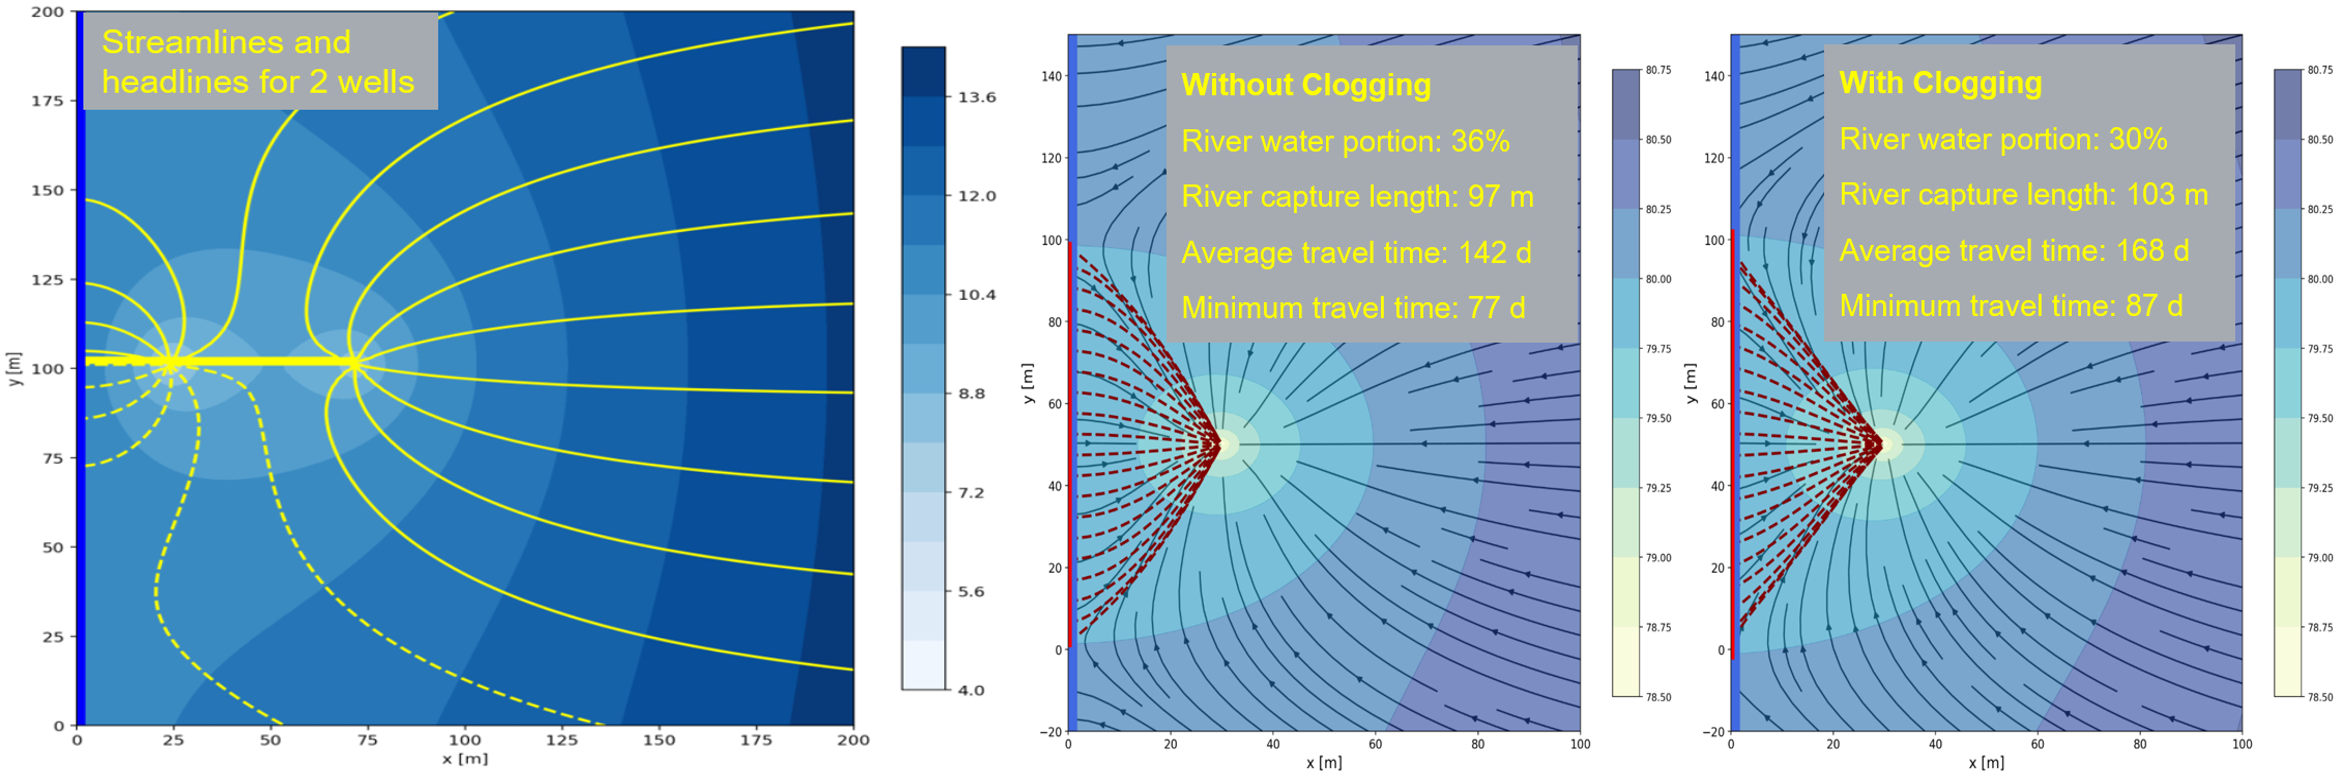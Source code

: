 <?xml version="1.0"?>
<!DOCTYPE ipe SYSTEM "ipe.dtd">
<ipe version="70218" creator="Ipe 7.2.24">
<info created="D:20221214215901" modified="D:20221214215901"/>
<bitmap id="1" width="841" height="681" BitsPerComponent="8" ColorSpace="DeviceRGB" Filter="FlateDecode" length="153988" encoding="base64">
eNrsnQVYFGsXx1FqKWmxA7ELC1TsQhEpCQGRku5ukZBGukNRQFIUSQvbq9drt2IXCkg3+L27
o3P3W+ICCuzqOc//2WeZnZ2Z9531zu+e98S3b2BgYGBgYGBgYGBgYGBgYGBgYGBgYGBgYGBg
YGBgYGBgYGBgYGBgYGBgYGBgYGBgYGD9sZaWloqKirdv37558wa9QX+Sf9re3l5dXf3+/ft3
797V1dWRf9TR0dHY2Pjx48fXr19XVlaiPWEywcDAwMDAwMCG0MrLy/Py8vz9/d3d3ffu3evl
5XXs2LHPnz9jnzY0NFy7di0sLMzFxcXV1TU8PPzWrVutra3oI/T6/Pnz5ORk9BH6oo+Pz+nT
p79+/QpTCgYGBgYGBgY2VFZaWpqYmIjgLSsrKz093cnJSUZGJj4+HnPBXblyxdjY2NDQMJFk
ampqWlpaL168aGtre/36ta+vr7y8/P79+7Ozs21sbLZv315UVIRoEGYVDAwMDAwMDGxIrLm5
uampCV9Lffbs2c6dO3V0dMrLyysrK0NDQ5WVlfPy8r6RVmYR+61du/bw4cOfP38uLi5GpOfs
7Iwt4D569EhBQcHR0RGxYg+n6+jooFjwBQMDAwMDA6MSaycZzMPvhHklJSXS0tKI0FpbWxHm
2draGhgY3Lx5E9vh2rVrqqqqrq6uT548iY+PRxB46NAh7COEgvb29urq6leuXCE/JuLG4OBg
a2trKysr9GppaWlubm5nZ21vj2T1Q9b2dtZ2tjYgEGhIZP//f6J/+NY29lZW9tbW319tbOzs
bG1homjhVtra29mAqFu2VCv079zSwjIrK6uioqKjowO4iNYNMRjiOi0tLR0dHYzl7t+/b2pq
ikjs3r172D63bt3S1tZGhIa2hIWFIbTLzs7GPqqsrPTw8FBWVj5z5gz5YVtaWo4dO4Y4MC4u
Ljo6Gv1Xh4lpDB1dMB1d3L8aFksYFTRRym6ynM1vr0lyNmO2WvJtMuXdCAJRhbjXGbMu12FZ
pktAWqrHLqYzWUJB1nCBXzBLQjxdQgJdZDS9gvF8gfU70Q4sICoWYeluhsUaw+aqgqhac5SH
TZMdNnnLsEmbqU+b6JjHGBqbv379GtCO1q26uvro0aMI6qysrK5fv47d0GfPntnY2BgaGiKi
w3ZDH6mqqrq4uDx+/BihGnp/+PBhcq+dmpra5cuXuztLW1vbxYtXuLjm09FV0NF10NF9w5Sa
eRwEAg2JptoUTTbPF9DN4dXKnKB/eKVLgFXS7rx/RN5V8La00ze3MTz/NDrp/HoZ3z3j9JL5
tTJA1Cw+zXQulUMEmViCVDSIeiUZQVjvQ1juTFjmSG1iXmpPx7fAzMr+3bt3gHY0bZ8+fUpI
SNDV1fX29r537x6+yF5RUREcHKyiopKfn4/53zIyMjZs2HDgwAH0lYKCgl27drm6ujY3N6NP
Hz58uGPHDjs7u6dPn3Z3otbW1gsXLnNxCdPRldPRtQPagUBDLiHrYiHr/Hl2KZLe7t45iuce
zP34lbuxhbGyjv166bTgfBnF/Y7CNpHjEddpp/NrgahdPGoprLJxgE9UrW1RBPH9BDEXwjJ7
wjIHqhIR7fgXAtrRulVWVgYGBm7atMnAwODo0aM3b968c+fO69evEbCh23rhwgV9fX0bGxtE
d3l5eei9qqrqkydPEOaVlpZ6enoi8EtOTr506RLCQllZ2dzcXIrad4B2IBA1a7lHilqMV1yJ
3M0XUypq2eubmD9Ucp++K+xyZNcm931TTRNGaqfxaWYgATXRhLjVU9nlEwCfqFsxBIlQwoo9
gHZgA2QPHz60sLBYt26djIzMTpKpqalFRUV9/PjxG6mu3eXLl93d3dXV1bW0tPbt24fYr62t
DeO0p0+fxsbGamtra2hoWFlZFRYW9lzXDtAOBKI2ZV7f+KZ8dGsbQ3Mbw6sv/NlXxQxijZfY
h4zVTeHRyOLRyASooy3xaRzh3HGQIB0DBAVoB2j3J6c5Nzc3NzY21tfX1/4w9Cd57jNCsgaS
YcWKyQ1rSFFXV4cty/ZsgHYgELXp2ze61jb652XjD5yXlA90FTJJ5NNMR0THC0RHo2inmcaj
lswK4XbUjnZhhNXu1MZ1gHZg/TBAOxCI2nTz5cyIUzu2hwbPdsgZb3x85O5MPgAkGheveiqE
29FCJoU3QcwJ0A4M0A4EAv1ayQSHznU6NtWmEGmyed4YveyRWuCvo3G000jjkE8EfKIBtFtO
dWjHJApoBwZoBwLRePET60Ih6yIhmyKEdkLWBeOMjo3cDWhH62uyxHA7Fgi3o2q0iyRs9COI
OQ+2U47ol0NyRGL6f6EtLMsd2FfaDhcQNrcGtAMDtAOBaLb4CQnqcE02PzFGLwvo6DcItwO0
o25FEbaEDGgmBTnFkYn4EUI4thX2PGutx2w2F5IxWqS6e73BTgU7Of19Eg5ha0TWCjg4WQHa
gQHagUA0W7K4kFxC1gXjjXJGQgk72s+TZZEBtKNuSYQRVroSlg4U2iF+Q2IVs0fiXG0zTsJs
toK+mJa6lLmS5t5tNiHrfZOWx+csOHpmRsmNSTcfj3rxnutLJWt1LaOhIZ2Hp9n794B2YIB2
INDvgXaFE01PjNIFxx2NSzONWN0OHHe/KdqRL6qSe+SQWJbZ866zmiZruGr3LgW77eb+4r4H
lifmzs+9MPXS7fH3n/O9/jiivIqloYmxrX3Yt290uOobGV++57p6d4ycEuseVwvw2oEB2oFA
vwfaIU2xyh9nlMOnCYBEy147rfQROw6yQAkUqu5JEUlYu6+7TAoc3hiRRJCcGEhiEnVEn7KK
2XGuthm5wXKChMlcRb0NhqrqrtKOEWsjMxcdPzftyt1x90sRwnF+qWSpq2dqbRvWQYK3jg66
5hb6mjqmT+Vst58KFF6eknhs/r74FYbeW2StFBAKLlbdPWO7PvvE2RY2EGsHBmgHAv0+aIc0
yeyEgE4mABJNe+14d6WyykEJFOpGO2KSrDMGckwI4UQdEbzRLyGKUdSJeZkD2wo77jXWozdZ
CG4znr9Dd+VudWlLRf19Em6xK+OPCSM2u/NE4M2nEZ8r2b7WMNfUMzU2MTY2M9Q1MH6tIXz4
wv7kNc/fD0edvCp4uGCu36FlloEblB1l1untnKukN1XGcOJW0zGbzPnWWY1YZcuy3J6YTCGK
rsGBjm8RZMiCAdqBQL8Z2k2xzB9nCI47Wqe7I2zb44GgqFPM22KYJKOY1vkyLt3DKEJ0xI1Y
acu/3mq8hNl0OUMsr0HRTs7Qe7N77MqY7IU556ZfvjPu8Svej1/YK6tZquuYa+qYq+qYK6pZ
Pnxhe/6W++YTgTPXJ2WdnhmVtRCBn5HPFgXb7ev0dy5U3S0kY4QOK7DRgmetNaI4VjF7ZhLF
MeHLuFDXDgzQDgT63dGOmCprdkIAqqDQuDiUEiGZYogRjkhxJJAjslwMo2QsesMiHcUlHzZa
JUBI1WW+qiExtcFCSddz656oNZGZi7PPzrh0e/yDF3xvyzgqawj1jYyNTURHXGU1AXHdi3dc
d54KnPtnYsapWWHpS5wjV+t4bJWyUBTTVp+rpDt5m8noTRa860gIt9yeVKfOkVHUiZG0kvud
5aBkMRjVo13R6f0vX6/+UjH931jQev6PZfPv3FfNyTvwpz2mr1yzwCbhWak4vhG9xzYCxvRj
JtGbPxPtpljljzfM4QfHHe1KO4NT+SCrLITbDbI7DvPIESmOUTIG/ckmE8WjEDJxl98cffel
Fo4bHSyVvPUsYxVDctZnnl948c7Ep695PleyInhraaVvaxuOXmvqmT6Usz17w33rscCFm+Nz
SqZFZixyCFunvkdK3Eh5oeruKdLGCOG411izr7BjWW5PXM8lIhxJIk6MZB456EYBRnNoh6CO
PMGHQojxunsu37il8/a9KKAdCNCuO7QTsi6YbHYCqqDQtHjUUtgg3G7A11VjGLbGDpeIH7Yl
gV4ijiAdxSMfOlnDZ5Gx8yZHC1VfHfPoHT7pW5LPip67O+3pO4Hqepb2jn9TU1vahldUE0rf
cV9/MLrwsuDh/Ln7U0RtQtarOsus01Obo6A/aqM5u5gd89If5CZKWksV7XZFFRqNgdE02pFz
3ZeK6QhgMCFmQ1CHf9T50Yy5+NAroB0I0K47tMMcd2MNjwLd0XR1OzZ5CLf71Sy3jeiRo98a
h0COVTqSf0fQVC2vZRaO0ntNdEN2OR+SCT+xNuvioisPppR+5KupJ3SQgVxdI9O7cq7bL8af
vjkz9axI8NH1DtHiWu5SW013LNmpNVnSmGu1Df0SJ7pFzsOXODOIOCN+64fnDdAOjEbRruTi
Htw1h9533gHnGbQDxUc4Df4haAcCtOsf2mHNKaDvGE1rhNIBCLfrB799j44jOeW+a1sMArmR
O4Jm7N630tpeyVvPOl4hIEv80OllRTfm3Hg28dUn3q+1LM1t9Nh/Olrbh1XUsj3/MPLyAyFE
eqHH1jsdlNUJ3iXrbrTKxm6Ontt4NX8ehVDCem/GpS4/XHC/0v8GaAdGc2iHk1sPT96370W7
3AfQDgRo10u0E7IuGKOfPVIb6I5Gw+3SuVSS2GRhTbbnNAcc4WKZiNFxCOGiOGTDeRRDxu4M
mKXrsc7OWsVX1y5RPvT4uvQLS87cmnGrdPyrMt7KWtb6JqamFobGZobqegLRHVc6/tSNWUmn
l3ulbzGN2qHiqyPubCFq5jR9t+colf1c8qGsMpHM26IxaCQBZCzzOl/m5c6EoSY6QDswakA7
PG/iP5/O9fX8d+6rAtqBAO36gXZTic0pcgV0AO1oNtxuVyo7rMl245RjJiarRrPJRo7YHs6v
FDxxl+88A7f19lZq/tr2B+TCctdlXlxYcmfanRfjXn3iK69mr2tkbmxmrGlgLqtiL/3I/9cj
waNXhCPy1rgkyegEqUu7mayysZ1v6Cqo6YOOxiEbibjxOzR+BzkiSf7/xcQQNvoSVgDagQHa
/V+gXZ+evOSJtBTBePijHHMJNrewofdV1RNu3NIhPwKiRPKDoPePnsh2l4rbXfZu52smPzv6
1tv3otgFoFf0Hm3BD9jdR32NtcPHji4e7YBGim1Bb9CfPYyIPJQRvUF/dncLsOHjR0YX3OXY
/1NoztEXyeMnsdDKzhfZv0Gh/fFZRcIuEtCOvMbdGP1sfoi4o9VwuzQOxQPQcQzDORapaDaZ
yBFy4dwKoaNV9k/f7SlmaS/vaWAZoxScsz7zwqLz96bdfzXm7WfuylrWhiZiympzK311PeHl
J77rTyYfuyqMeM8uQW5XgNZmZ4vFRHfcvjGqgVzy4QjbhkvE0W+NY9j63fXH3JsLk44mbAkm
rHIDtAMDtCNnGPTU7v3DtzdoR5F1izMSAgMcFTqn4naO90NAgtNCZ1Hk5+JnR8fp/C20BW3v
8oBoCznd9RXtELh2OSg0os4ghC6gu+GgSeucg9zd8Hufm4yuoctbRj4tPzkofHIohB8B0A5p
gmnuKB3oKkujyuDccejP6TiGLbAyS8Yybo0lgVYcQSqGXTaSa3vYKOX9M3U9NthbaQVpeKVJ
pJ9ffOWh4PP3Iyuq2RubGds6hnWQ1NzKUFHD/vD1mMK/50TnrbZNUFD01l9tYzNb1328mj+v
YgibbAQCOXqJuOES8egUWKk6tKWf17w1jLDanbDMEdAODNCOPJQOdx8h9qDwYnVOvqBgQszD
Qw5FuLMOc+Zgn5JzHYINdCL0KVZBBccMcmzAszzQdoQ92ImQ0HsceMixBD87+pT8Kx/L5uOX
hH306IksdmqcechJqa9oh10MOhQ2XjQu3DlGAWA415FfHroYfH/yM6KpwF2L2AVTHJxiibw7
4cPH5xw7Dj52tMOvGhS6fop7CmhHnipLdNwBJtFquN1h1t833O57ETkEchLElFUSy0UjkBut
sl9Q02exiYusm5F1nEJc4YoL96a+/MhXVcfa2k7MdOj4RtfSSl/XQPhczfHsAz/6NKFYzOmg
rJK33jJzRyEtL4SCnNvDidFxUtGMpAon6Cw/QO7XeUGJaOcBXjswQLueXS445nW3ANdlrB0O
RV36dnBXXmcmwSmOHBtwJunszcP3J2chcrSj+Ar5gibFhWHEgrb3G+06jwidAgch8qVVfIW6
8+Tgg8W5GkcmirHgB0fH6X0SNAW/UZy034NCwvmT4jrJ/ZOAdsRkCquCCcbHoass7Va3Y1dI
+G3WZLE0BIRYDCSnHOKuEdvDR6sGzNT1WGFlJ+dhaBKp6pcpnnVx4a3nEz5VjqhtYG5sZmhq
YahvZPpCipG78Wxi4d+zE4pW7E3eprVfY7291Uwdj9EqgbxKIYjl2GUiWaWjWKR/OAAHfERR
hHXehOVOgHZggHbk1PHoiWyXy3aYK6avaNflVzAG6G4lEQc/HHvQwTHC7IEtu0S7zl/BwQwN
s7vz9hvtukSszodFp6aANwpwoliWxc/YmWzRPmhmepPDgnvnujzpzw/qxi2dHlyI3aVX/5lo
R6yCYpE3xgAcd7QZbqd+hEPxIAvNoh1ZEisxjI1VOpJPMVhQg+iR2+Jsrhmo6XhALipvTd61
ebdLx32s5KxvZG5GINfEVFnL+vozDzFr9dbMw2dEfTI2m0Qqy3oYLrVwnKLpza8UxCUfxiEb
wSIdheU7MP/QoA5QOpaw0Y8g5gxoBwZo1yVgoKcweuJTYF5nWOoZ7XrIcSBfWiUXTj49YACC
HMQS5GkFXaIdRdZGz2VeOuNNX9Guc4xcl/tjU4r4tsvhI2GDwqeUfD0aW+j8hbcYzfbHsvn4
una/B9UZyCliBQHtKKqgTDA5Bl1laVScKodppbod1qjr37Jy22JYpaJ4FUMQjImYO0nuMdEJ
2eWWvO3ASbHTt2Y+fD26rJKjsZmxvX1YYwtDeTX78w/81x5Pzv1rflT+aqckGfX9mhsdLecb
7h2v5s8tH8omE4lAjul74mosnrs6lEMGtAMDtOs1A5AnHVA44vqKdj2kD1CIwrHWObWzywSN
ns8+oGjXpYuy8xm7G0JnN2mXkZD4uiqan56DIXuTZUyhfg+q5/o5uCsS0A7XJPO8MXrguKPN
cDvVZCpvJktOdOjPEXLhkzV9llk4SO811gtV25e2NaVE5NIDoZefeKvqWFrbhhNrArcNRyz3
8M3oc/empZ1fHJi9ySx6h6y7oaiZ02R1Hx7FEFaZSCYyRPzXL0dVY5eOIYjvJ6x0BbQDA7Tr
ZccKjO4oGlL0Fe26S6LsgdbQqTsnaaItGN7QHNr1cvgUp0DH6ZIJ0cx32UCkN7GU6IairyPY
6yHWrk9o18PSMKBdJ8dd4QSTXChfTJvV7VLY5ROIpTaoL2qOWC1kWwyHXMT4nf4i5k4K+/Qt
YxWDj23IurTwr0eTXn/mbmhm7CD9Y2xvH1ZRw3r3xbi86/Mi89Y4HpBVD9Ta6Gg512CvgPJ+
NiLIRZOSHaiP33pSDDGTYo0nYbkjoB3Yn4x2d+6rYuD0n49d3Hf0M2jXm/VWCuFchy7gxi0d
ClcVzaEdnnPaP8DuvEpOUbOlS+FLoogPsTTbXsba/RKvHaBdTzXuAJZosJnsiB1JQxhu92+8
HCkDgpEYMhc1Snk/ojJpNyPLWIWovDUF1+fefD7hXTlXcwsD9q+vo4Ouspbt3quxuX/NDzq6
0SRSWcbdcLmFw1RtLx6FUIatcXSbE4ZtwSqQ/ET5EUA76kC7hoaGt2/fPnr06PHjwdCTJ48r
Kira2tqAzagE7ciD33pZ2fiXxNp1TmTomUm6ZAx8pY+G0A6Ptfv5Fg+4t+0/+2VgeNw5L/g/
72wvB9VzrB2ULO4u4m6S6Qlw3NEe2mmlc+1MHszqdsw/KI6BVDAEbeGQi0AsN8fAXcLFzDRa
OTx3bf71ubdKx7/5wl1dT2jD1lhb6b9Usd97Mfb4VWH/THGDcFXJvSYiZk7TtL0EdgSxSkei
ozH8qEDyu9RvAbQjWnt7+927dw2MTOYsWr5opcRAa+GKLYtFVyQlJdXU1ACbUQnakZdN62Fp
D9+NYkEWWyXsPdrhMEZxHHJswBYKsYvpub8tHrlHQ2jXQ+0XfJ4RieGkjUXHdVfhpJdo13M/
uC6LmfRpUD0TeP/anfz2aIc57kZDxB3NoZ1mGs+uFFa5uIH2y5E8crFMkrFsMpHc8qFjVANn
6niss7faHaSOUC378sKrjwWff/jetKu+iammnvlj5Yg7peNz/5q/P3uTUYSqlJvJUnPH6dr7
iE1Xt4exSkUx/Sglx/zbVlqOIqz3JVBHJ9mhQ7u2q1f/2iApT8eziGGuFsMczQHV8Nkaw7gE
fXz9Kysrgc2oJ9YOf1IjqOiSN4pO78dXRSl26DLIqmcvDb6w2znfFs8GxcGvS3jDz4Ind3RZ
apg60Q5NZndl98hLzOHz3AMK9t4Filfto/CqoT/JczTIF3b7NCjyU1AMCr+ngHZd1ribaHx8
JPQdozXxqh9hl0/85dXtsPQHwjZiAy8ehdBxOwMQy62wst/pu3vvYalDp5eeuzPt4ZvRH8o5
v9axVtcTyqvZ3pQRC5LkXZsXnLPePFpJxt1IzNJhpo7nWNVAbvkwYikSPOXhD+mDhm7KRn+C
mAugnbi0Ct24DUTKXe44gFrmyLTUkWHkHF//AEA7akujIM9TwPqTosc3EnmBkS7dPvjyItat
gKIbRZePctwBSNEZgZwx8LolOAhh/Ib3UKBIGiW/MCpHOwqWxovAkDd6IPfR4SWO8WhDimYc
vYm1w6cLnQKf8M6pGeQX2ddBkVeKxgdF0WkO0K7L5hSjdDOhqyzthdsp/Zpwux/oFc0uG8Gn
FDJhl+8CI1cJFzOTSOXIE2uL/5n16M3osq8jahuZG5oZ6xqZv1SzP30/EjFefNEK2wT57R4G
ImZOkzS8R+4I4pCLwDIpsGXWPwjnKNBukz9hBaAdhnbrB6GAM9NSBwZ+hHaBgHZUmCFL8RTu
srfpf7YNxZDsP2Orukx67a79QXf1UjAfI+bmImch6ke7njOFO3ep6KGFbs/L6OQ43d2EIyru
shJgPwbV3XVCyeL/6CprfGwk1LijsXC7NG61FNZ+hdshiiN18oqnl4hjlY7iVwqeoum9zMJB
xUfHNVkq/fySW8/Hl9ewdXwbhv7JtLUPq2kgvP3Cc+3J5IzzSzxSt6r66oiaO01Q8+OWD2OT
iWT+znI/uq/+gSzXdf2TvdTQSRbQDowaip/g3SjIH9BYfYwe/ELkvVwxEuhl2DzWIgH/LhZg
1uWJsJQB8j3RiTD+6dzcgSbQDpttxDzkvc/QGLtrCIuVpCPHM/JJ6GVQJdqf4nQUebvk69o/
MyjcGYg1n4UM2f+MuBulmwWOO5oLt2PrbbhdDLNkDINk7HCJ+GFbEpilYgSUg2bruW9wsNod
oh6YvenUzZlvv3Djqayt7cPLqkbcez325M1ZkSfWmkQpr3ewmqLpwykfjkXf4a1XmYHlukQ7
iVAqyaQAtAOj8rp2IBBogNCO5LiDrrI0tyabxqHQbbjd9/okkt8TWrnkwxCbrbS2U/Xb7Zwk
k1i84sK9qW8+czc2M3Z00LW0DS+vYbv/akzxjdmxBSsdD8qq+OosMXMaoxrAKRfGIhUFwAZo
B2gHaAcCgWgL7SZb5EGqLI1JM41zx7/NZMn7eTFui2GRjhy5g+iaE3eyMAjbGZC9KfvSwhtP
J5Z95UAg19Y+vK6R6c0XrmuPJ2VcWOydLqETsmuzs8UcPfeRSkFsshEE6Sj8mMTcCgC2vtU/
CSes9yaIOQHaAdoB2oFAoKFCOyHrgnFGEHFHY+JSTSHIxOGNU9llibXm5hm4SbmamEfvCDu+
Lu/a3LsvxpZVcTS30re3D6upJzz/wF9yZ3pC8QrngzKqvrtX2thO1fbiVgglr0IMK60/q21R
P5Jk7QHtAO0A7UAg0JCgHdFxZw6OO1oJtMsgvabzqadwyMfyKoTM1XeTcTO2ilOMyFtT8Pec
B69HV1SztSCc6xhW28j85J1A4Y054SfWWcYqynkYipgRkyBGbA/HKtcxAcgNhONuUyApSRbQ
DtAO0A4EAg0Z2glZFYwnOu6Anah2BZb4OlIrTUD7yAT9Q8LWEfIBjg5JOxJPrjh/d1rpB76q
epa2dmJaa1MLw/MP/LlX5/tmbNYJ3rXRwXKWrgf/jmAWqWgsm5VJMhYADNAO0A4M0A4E+r3R
DknQIg+6ylJPNzE+zQxejUwejUz0yqeVMVYveY5llJSPq0ua2tFryx68nVBWzdnUwthBSmtt
aGZ69n5k7l/z3VK2ybgZCRu6TtjlxyUfxiQZM1wijl6C1JgVoGvQtDmIsMoNYu0A7QDtQCDQ
0KKdkHXBBBNoTjHEi62I5bjUsxDOCew+Imh4cJFtmIzfHscUzZSLq2++mFJWxY0orrV9eEsr
Y0Utx4M343MuL3RNlpLzNBQ2ch2n5s8tH0qQjiIWDd4ay/z79GalwSTZtZ6DQDWAdoB2gHYg
EKDdfzruRoPjboiIDmmkdpqQ8YEldqEyfi6WB3ViT205/2DOq88jaxpZGpuZahtYPlTy3noh
mPPXMp8cBc0Iy7V7vKfqBPArhXDIRrBIRUHUHKAdoB0YoB0IBGhHEXE3weQ4sNagLbkiCWgf
ETQ6uNA2bMs+D90Yk+ATssW3Fzx+P7a8ZkRdE3NNI+F9Bc+dV5Pzby4JypPRizUR99g3zzpy
kuHBUTqp/NoZ7PIHmbfFAtFRXf2TdUNf/wTQDgzQDgQCtMNq3BG7ygJ9DZiDjpeksXrJsy2i
1+31VQ+z3ndUKe+GCMK5mgaWljaGxhamzzUjHryZUHx7YUSRpF6MyRpXv5lmseP1DiMO5CW5
+HhJWIjQjlM5qX8dx0ADWf8kmiA+9JkUgHZggHYgEKAdOO4GSIjEuNWz0OtEgyQR+xDF/Q6O
qeqHL6y79VKwqp4V6/BV20go/TT67P35MSclTA/oi3vum2EWN5LEcrxElvuBc/9/ZB61FDb5
eKAp6kO7/YQVewDtAO0A7UAg0JCjHTHizjJ/lE4W8NgvITou9WwezcwZpnHiHvuM4o3CCqRO
3RV+V8nb3kHEuY6OYZ++cl9+PPPgufWOKerb/V2ErSNG705FHMijkdkZ5Lo4hfoRdmLHMQAq
QDtAO0A7QDsQCNCuJ8cdNKfo33orackVUVn6WN3kBTbhykH2PkcVc64tv/tqckUteweJ6Bqa
mB+8nZB5dYV7psquMOsVzgFTjA7wa6VxaxA9e3x9PCmH0r8dx0DUoi3BhNVuEGsHaAdoBwKB
qAHtiI47q/zRuuC460v4nAYxQHGcbsocy2hJbzebQ9pJ59ZfejzrZZlAfRNza9vw2gaW0k+j
i28vDMyV04yw3OzhOc8qcpxuMubcIzFhf84+UiudGG4nC+F21JZJEUZKknUEtAO0+zPR7kvF
dPS/seiVJp6eWFTMs1JxfAt6j228cs2CRgdFoZKLez6WzccGhfTy9epBvoA791XRBTS3sGEX
UF/P//a9aNHp/dQ5Xei+d/5VYD8AJBpFOyHrgvHG4Lj7j8VWJH7NjNE6qVOMDyx1CFYJttuX
rUR00L2e9Ll6RGMLY1MLY1kV1/Vn0w6WbLBL1lQIcBJ1DJ5idIBXAwufIxHdT16Jdjq3WjLb
dgi3o74k2bX7AO0A7QDtAO2oQYigcKYafLTLyTtQVT2B/OzkQsgHaDc4aIc0xRK6yna75Cqg
nTZeL3m6adxqV1+DWOPI4q1n7s179nHM1zo2RHQ1DSwvygRO3lkQlCejG2260d1rjkX0ON1k
RHS9jKDrG2TuSmVXSCDAmix1oV0EYb0PQcwZ0A7QDtAO0G7IhUAOG87HsvloREglF/cM2tlx
rkNTh0AOuwD8kpBu3NIBtBsctEMaZ5gzUhscd+n8PyqWoPdjdFOmGieudfWzPKiTcnHtrZdT
vlRztLQxtHcMr29mRkSXc225Q4qGtO+eBbZhEw2S+LTSsZwIXs0Bm0mNtBE7DrLIANpRVSZF
JKn+yR7CUntAO0A7QLvfA+1oV9jtaG5hG/xTI5bDZvLte9HOa8T44iyg3aChnaBF/h/uuPve
9kszY5xu8hzL6K1e7nvTd5bcm1dWxdnaPhzd37b24eU1HDdKhWJPb9YIt1xkGzbB4NBI4hez
uDWyBsJH1xV5pnMqH2KB6nbUhXZRhM37CStdAe0A7QDtAO2oBO2G5HZgAX6IKnPyDvTgThxM
L+IfjnZI442O/XGOO02M6LL5tNIFjQ6IOQUiZgvKk774aHZFDce3Drr2jmHV9ayP34/LuyHi
la0kH+A0yyJmtE6KwO400opt+mDg3P+F22XwqCWzy8dDCRRAO0A7MEA7QDuquh1v34vW1/N3
d2qcoKhtnn9vtJtsnjfmz3Dc8f3IjBi1+8gMs7gN7l6GscYRRZIXHs7+WMnd3MrQ1MJQ9pX7
7+dTUy6swZZc51tGETtE7D7Cr/UrEiJ+LtyOQzERSqBQlyTCCGs8INYO0A7Q7s59VfyZ2HNe
ZE7eAfQkxUOzmlvYPpbN7yHMHh3n5evV+MGx42PhZD3sj/bBdkYnwg7e71g7HACwg2MYQx5X
1sOVk++MTUt3l422d965l7mlXWYuUIAWRe4qmhY0S10eH5+TG7d0sOtBr+Tz1u/l2h7QDv0q
/nNJ99ET2e7YjMIf2MuZ7xPaYb8rit/tr4LVgUA7IZuC8cbHBH7TVFk+ss5fiOhmmseJe+4z
O6Aff0b8r6fTP1VxIqJrbGF6V8F7+fHMxDObLA/qbvbwnGkeO4ZUtITve9GSoZ8cPo00WJOl
OklGEtZ6E5Y5AtoB2v3JaIeem53RAj37Oj/40COYIouTHEU6L+chKuhu/y4xANFIl/vjT+Sf
QbvuLh494nvgmc7qnLiKX0n/ckt7Rjs0q+RgTHGPOh8fv8geQLGvPj3sIF0u11Ks6nYOyUNE
1908YxdJ8ZXez3zv0a6731WXP0IqQTukSWYnRv1eNe6IRKf1ncoQ0c2xjJby2WuVpHOwZOON
0qmVtRxt7cObWhlffh555t78iEJJvWiTVS7+U4wOjNRO4/2BgtRAdGSLyGlcKoehmSygHaAd
GFWhHe4YQY9gzNWDl1ajeOaSoxF6IKI90f7k7j4KfsDdNehb6KGMJV1ieZf4ccjdNRTH77zz
T6Iddhz8yOjr+JEpAAmnC/IrR/OD+5HILwM/PuZg7Hzw//TdYV/B8BW9UqTH4lhLfo/IaZwi
d5UC/LCL6bd7Ch9dlwDcJcJRjJf8Z0bxFWw+yeGqfzPfM9ohIsXuBXrFJhD73eLH/PnSLgOE
dkJWBeONfp9UWQzqBLSPzDCNk/Byt0/WOnJp9f23E+oamYl3p5Xh5WeBwpuLfY/J7wyxWWwX
OvZH0RJeKs/4UEth254AQEVdaLfeewhL2wHagVED2nV+auN0R44EGGOg52PncHr8sU7+lMQP
0nl/nPrIH8r4/hSPWnLk+0m0o7gS/DLI98fry6HxdvZT4ReJAwxGWYgTKHbGD97L8nRdxtrh
Y+xyoRMnFvJT4xz181kP6LA4//zn0dCEdLnwinMpxZ3C5wdH077OfC/RDsdFiiHgo0Ono060
wyLuaL2rLB+pYQS3evZkwyRxj30OKepZV8UevJ3Q2MxE7OWKftvlvPn/LHHPVNke4CRsHYHY
j3NXNo9GFkJB2iihrH5khOJBFmlw3FFT/ZNNAUPYSRbQDowa0K6zWwl/aOKPXfxB3J2LA3c6
kR8fi5LqTVpED8Fa5E/nn0G7LhELu2zy/bvzPlFcJ3407Iyd0Q47OBYU12+0w4PlulwM7ZKo
f34FtnMR4176tbD9yf9PAZt8tB0DM/Lbh108ebGXvs58L9EO/510plMsqvPn52rg0I7UnIL2
UmUxnCO2ANNMH6d3eKWzv02SdtbVFYjoqhtYOjqGfeugK6viyvtniXPaLlm/PQttwsfpJnMT
CTCLutZbexdux6VyCDqOUVmSbBBh1ZAlyQLagQ052nXpsuj80MSfj/iaI4XwJcKeG2khViSP
ZsePj7b3UBoXf6z/DNp1eeTO++P15bocJr5yin8FBxK0Hb3vt6+s85XgfrDu4LBLHu48Uf1r
jdFXriMvk0KxBb1is0T+Y8OOT37lfZ35XqIdeWDAz6xNDwnaTbUuFLTIG6WbSStEh5UIHrX7
yDST+HV7fcwP6GVeWXHvzcTKWvYmUreIZx9HI6Lbk6Ym5eM63zpigsEhflIcHR8N12xJI3Yc
k4sDpgK0A7QDo+biJ50fml2mWnQpCrbBUjvxdT0KdUbH7p682GP9Z9CuyyN3JoHuLrVzCkN3
LbrQR2i60MB7zjv4z9uBX3kPcNXZ6/jzaEe+At6nODQcovCpxi4P/YljKjYnOJSS83ZfZ773
aRSdf73oN4lo81e1xx1AtMMcd1Rf4w7LjBitkzrdNG6tq69RvNGBsxtvvhAqq+JsaGaqamB9
+nH08b9FXTN2yvq5LLQJn2SQNBL71u/R1lb9CJs8hNtRj6KInWSJ9U8A7QDtAO16QrvukjQ7
C3+sowd957ak2Noc7unqjHY9X+0goF0vh0kRqI/gocscTLS9l4DX1yvv7ls/iXbkSc39yC/A
vou5GXF+Iyc3jOXwFfYuowR7OfN9Kn6C9ukSHdH+Px+UOKBoR+oqmz+aKlNlSTVM0gV2HxE0
OiBiF7IrzDqyaOuVJzM/VnIjoqtrIrz+wn/mrrBPjoLifofFdqET9A9hnSZ4NX+roi58mmkj
lA5AdTvqctyt84I0CkA7QLue0Q4PYu9HW1IsnZbCQ9JXr92goR0GJ/2Lv6JYbsZpduC8dhiu
/Cq0w5G7y9I3va+Ugg0Z4zc89A77CKM+7OdEkb/T15nvR8liRHFoZ4r/T0Hn/Un33UCjHbGr
rFEOVdW449XM5FHPHKObMs8yUtp3j0fWjpIH877UjOjoGNbaTv+5mvPqs+kh+dI7guyFrSLG
6R3m+x2JjhztOFUOs0C4HaAdoB0YTaFdD7Ho3UFOD4zROXau51i7X1KyuJdo90t6uaIBooHg
jNcbTBryWDt81RLhYr8dWfh9xDyZ5Amz2EdYRR2M4iiQta8z/5PdKNDX8f9h+cnQxIHmOiHr
gskWJ6gh4g6xGbc6sUOrkEniRncvu2TNvH+WfKriwqaxopbj5guhxDPimhGWwtbho3enEpMp
NDP5NH//jmncaimscnGEbYBVgHaAdmA0g3b4I7u7jFcsHxY/Ws9euM4ZrzildHk9XYLiAKEd
ngvQpa8MK5JGnveKjtBdGmyfWnT92gzZvrIKfke6LDzSj5ZweOE4nBLxW4xfNsWJ+jrzvUQ7
rBlKd75TmkA7pGm2ReOMckYOneMOqxU8ySBp1R5/o3jDpHMbnrwf29xGj2bvax3brZeCSefW
G8YZidgHj9VN5tf8k1rffnfcpbPLJzIDU1GPxAMJK/cA2gHaAdr17A/pocQr/rDGwa/LciX4
wclLE3f2GlEcn7y62iCgHe4r67KCX+fiez2U++uTq/PX1rXrE6vg6Q8/z3X4FGHTQlH1Gi8U
0+U6dV9nvvdo193vFj9C5yZo1IZ2pBp3J0brZQ16KB2xAcQYndTFtuEa4ZYRRZKXH8+qrGPv
+EbX0Mz88O349MsrbQ9rSexzn2Kc+KPfxB/HddjAOZQOECDcjnq0JZiwyg3QDtAO0K5ntMM3
knejQK/4w5Q8Zgl/TJM3gEDPVopcRfKz410DyI+Pnrm/qhtFL9GO/MjkPRHI+xeQYwnuUSTf
mbxhRL9j7XrZjYKCWPqBduTFq9EXu1MvA9LIO4VRECl5R7YuaapPM99LtMMrIZP/rsgbndBE
rB1WCGW80TGB3ZmDRnQjtdOmmSRIervtSVc7/rdo6afRTS2Mre3DP1Vxn7qzwDtHUTHQcYFN
+FjdZOpp6jqkHccOschCCRRAO0A7MFpCu557cXb2tHTXDBRrgIX7dijcR12mMWK1fwcN7Xpu
C9vZtUXRsLXnnft6O/rXQ7b3aIe77Hqf+9zLthRdNhbBP+qOpno/872Pteuhl3GXHkIqRbuB
d9yReoGlC2gfmaiftNQhCKth8k/plIoajuZWxspa9r+fT40+uUUvxmSFS8Akw0P4Qu2fS3Tk
Hcd2JrPJxQNTUUv9E4lQwmoPQDsqQbv29nZEL21tbRQTgrajjeijlpYW9P4/pwvt0EqyzocC
tOs32mGkQZFjiN4/eiLbJcBgker4UxU9mtF3sT27az2AHR93VWFfGcwMWXJEefteFL8SNAo0
lu6SVbGizeRcio7cp+IhPdwOvDwg+UwinuySjvqKdrjX8VehHbmnsfOvAm8l1jMc9mbm+5RG
gY5JkbxM/mukFbQjNac4PnARd2N0UmeZxcj5Ofsflz/3YN7Hr9xtbfRNLQwvywSyropZJems
2+szxTiRh1SaGIiuc54sh0IiYBXVKIawzgfQbmjRDg2/oaHh0aNHJ06ciI6OzsrKevPmDaIy
7FP00YMHD9DGhISExMTE/Pz80tLS5ubm7uAQnejy5cuHDh1CO+fm5r548eK3obtfiHYgEIj6
SxZ3dtyN0c/+VRWMiTVJSJw2SvvIAptwo3jD7L/EXn4WaCXlRzS1MF5/Ns37qKKUt+tMszh+
rTRSd9dMPgC5bjRC6QAwFbVIOoawHtBuiNEO8djjx49tbW23bNkiLCy8devWkpISDN7QR69e
vYqPj7ewsPDw8LC3t1dVVdXV1S0sLOzyOE+fPnVzc5OSknJxcfH09HR0dEQo2NLSAmgHAoFo
He2mWP2a5hS8JKJDb6YaJ2zx9PDNUUAUV13P+q2DrqWN/mWZQPrllZrhlotsw8brH+IFN10v
NFIrnUvlMCuE2wHa/UloF7A/uKampgevXV1d3fPnzxHFISSTkJA4ffp0U1MT9ikCs6qqKkSG
aAs6yMmTJ5WVlU1NTdFXKLju9evXgYGBiAz/+ecfNKvl5eUVFRX19fUDPb3V1dWlpaW3bt26
ffs2Oi9OkugN+hNdzFU043/9dY1kd+/e/fLlS1tbG7owNGS05S+SoTdPnjxpbGwEtAOBAO26
UcFksxOjdbP776YjQdpEg0PLHffrx5gkX1hb+nFUQzNTYwvj+wqeknvzfHMUpXz3zjSLG6OT
gqVUALb1Du0yuFWhmSw1Lchu9CescP4T0W78BoLYHsJy5wGUmDPzcicGgTn6hkb5+fkXLlw4
f/78lStXvn792t3lITbbtm0bOdphhiDt5s2baLufnx9Cu6CgIHzFFrPm5uYzZ86oqKjs3Lkz
Ozs7MjIyJiYGbSkrKxvoKS0uLrawsJCRkdm4cSO6vA8fPmDbEYgWFBQ4OjoaGxsjFtXV1V27
dq24uDiah4aGhnv37llaWqKvoI/MzMysrKzi4uI+f/4MaAcCAdp177jLn2B8vM/NKTSJnrpR
OqmzLWKkfFw9MlVO3xX++JUbEV1VPdvdV5MOlmzQjTZd7hg02fCggPYRPk2Auj5KO513VyqH
QgJBGrCKOrx2m7EkWcc/Be3a2q7+9Ze4rBqdkDRhcxBhU8AAamMA86YAhjELV6xco6+vb25u
jhgGoc7Tp0+7u7yAgIDOaNfe3n7jxg0nJycNDQ0pKSlERNevX6f4YmNjY1pa2uLFi0VFRT09
PRMSElxdXeXl5UNDQ798+TKgU4qYMycnx9/fX1JS0sHB4c2bN9h2BJ9VVVXv379HW169elVY
WCgrKyshIYH+bGlpQUPQ0dExNDREf74nWXl5OYK3Hk6EDnjx4hVAOxDoj0W7qTYFguZ5o/Wy
+ftQbTh9nN7hxXahGuFWsae23Hk1ubqBpbmVAaHdhQdzAo5vl/Z1nW4aL7D7CK9GBhJAXb8L
F3MoHiT6i4CsqAHttgQTVv95aLddg26mEkFmwL3HTNuiGcaLOO9xffjw4YcPHxDAfPz4kcIj
959oh6y+vh59Fx0E8RtCxJCQkNraWgq0S01NXbhwIeKryspK9CeaWAsLC1VV1YsXLw7CxF6+
fBmRp7OzM452FJeXnJwsLi6OULO5uRlBGkI7LS0tBQUFhHxnzpx5/PhxD9OCo92lS1e5uOYD
2oFAfyrakSLujI/9Z6ossdacRsZEg6SVLgHmB/Ry/xZFLNfRMayljeH5p9FZV1eYJ+ovcwgi
LrwiotOEaLpfIE7lQywysCZLHWhHrH/iDmg3kGi31D8wqLq6qjeXh6EdQp3ucmAR4Nnb2+/Y
sQNhHsWCbFFRkbS0tLa2Nk5T/v7+iJ2OHz8+CBN76dKl7tCuvb39yZMnpqamaGjPnj1Dtxtt
efDggZubm7KyMuJPxHjoTUxMDL6YSz6upKQkH5Lt27dPX9+QQJgOaAcC/bFoR0yVtcgbpdNt
+WIejUyuXdmChge3ee/1Oqp44dGs6gaWb9/oGpqY/ykVCivctiPIfpZ5LJ9mOuRH/MpwO+0M
rp3JrMTqduC4o4ZOspGEdd6E5YB2A4h2vgGBlZUVPVe0ayCZh4eHuLj4sWPHsNVJtL2srAxx
0ZcvXxCqVVRU5OXlKSkpIX5DjIfmDX109OhRrFjK06dPnZycVq1adf/+/dra2tu3b+/atUtT
UxO9GVq0q6mpSU1NlZGR8fb2Js8cQbf+7du3aFAIUxG2rVy5Mi0tjcIbSYF2BgZGLCwzAO1A
oD8Z7aZYF4wzyKFIlcW6SCAhbNOMsEwq2fDw7YSmFkYEdZ+rOQtuLrY7rLVur88E/UM8GlkA
dQMRbsezK5VdIZEFOo5RiTb4AtoNIdqh4X/69Ck+Pl5fXx/hzfTp0yUkJGxtbc+fP19fX3/z
5k3Ee6amppaWlkZGRgif7OzsLly4gK3SIhZav379yZMnEdq1tLTcuHHDyspKTU0N7Y/wz9DQ
MD8//z8XOn/VgizCSBcXl85oh5gTXRUi0lu3bnX39Tt37mzatMnLywsha3f7oAGS0ihgQRYE
+qPR7nvEHSlVFiM69DpON3mpQ5AFce116dty3rb2Yc0tDE/ejU06t14r0nyhTbiA9hEguoEN
t9M4MkLpIKAdoB2gHe7Xun79enZ2dk5OzrFjx7KysgoLC1+8eIFg5uvXr4iICgoK0Pa8vLwr
V64g+Glvb8diz96+fXvx4kVEhtgcov0/fPhw+vTp48ePo9fS0tKey4n8qnJzyNDpVFVVEZE+
efKknWTYp7W1tZmZmYjrEKDidVHQp2h7VVUVolPMG4kYddWqVTExMT0UAIQ0ChAI0A5vTjHO
IIdPi9h6TNAoUdzT0y1T5cy9+WVVXG3tw6vq2a4+nbH/hJxioOM8q8jROqm8AHWDgHZaaZzQ
TJZ6tNGfIOYMaDeEaEfTdv/+/cOHD1tbWyM227ZtG0K44uLi8vJy7NNXr165ublpaWmdO3eO
PCsE/RkcHBwSEpKQkODl5YXYz8TE5Pbt2xRFXaD4CQgEaEfJdTZFQtZFQpbHZ1gkbfPZ63dc
/vLjmV+qORtbmCpqOc4/nLM3Q3XLPg9S3msapEgMZrgdtxpUt6MaiQcRVg52kiyg3W9jd+7c
iYuL8/X1RVDn6enp5+eXm5uLV1xB9/fo0aP5+fnV1dXkS6tYlGBUVFRYWFh0dPTx48cRBPbc
OAPQDgT6w9GOCHU2hTPtTojuTVeP9kwokbz7enJ1PUsTqebwib9FTBP1lzkFTtA/xKeZyauR
CbgF4XZ/cP2TkMFPkgW0+22sra2tubm5qampmWToDSI0/J62t6Mpb8PXZymSR/D9odEYCARo
12PqRJGgVfF024Jl7im6iXuP/7P2czWxmElb+/DXX/iTL6xVCbabYRrHp5nOrZEFUDd04XZp
nDuSWGRiAa4A7QDtwADtQCBAu27C6oomW56ablOwxivJIsU279aqilrOb9/oWloZnn2aGH92
q3ygs5BxItZygg/4aoiVxq16iFUW0I4Keo1tDSOs9RqEhqqAdmCAdiAQoF3voW6KddE024KN
fgmOmWaFd1Z++MrX0kZf08D6z8uZ4aeUVSL9hR1SxukTlwIBq6hjTTaDRy2FbTt6tkYBXw11
absowkY/UiaFPaAdoB3NoR09cxvvnC+iHpeX+19Y7gf6nbXM9/xiz5I5zqem2XZNAtNtC+RC
Qs4+EK1rYimv4Uq9KrHRNw7hwVAlcoL6DXVIcx2PSwREO2eZnrq/7FM1b1MrU0Ut15WnwoGF
6nKhwcLOWYj6iM0pjI6P3A2JEtQiHvUUdoUEFmgmC2gHaAcGaAfqtUS8zs3bc3q6XREF4KEH
/TqfxKN/b6xtZK1uYMu+vkE6KEzIBriO9qBuvlPOtqBw92P6JQ+XVDWwt3cM/1LDfe7REq9c
Heng0LmOx6aQHHqkm144yfzEKN0sYCrqqW7HqQzhdoB2gHZggHagvmmpzznhvWdm2BeTU8EK
j+SwU8o1DeyNLcwn7y3fGe2DYA9giZa4zqZwhl3e1oAo9xz9c48Wf63n+PaNrrqB/exDUfcc
A4mAqDkORKijwPUplvnjDCmbU4CGsLodl+phVqhuRw3aFEhY6QqxdoB2gHYgGlqcXeRxdrbT
yanEB32BiGuac5ZJZR1HWxv9zVczdRP3zrQ/AbBEQ846Qavitd6JbjkGFx4t+lo3AkFdXTOh
5NESp0zTDb4JM+xO9LCwTnTc6WTyawJZUcea7K4Utu3xRK8RwNUfliQLaAcGaAf6FYuzJXNd
Ti9wOWqc5Pzs0wTEA28rR1qm2go7Z0+xKgZkon6im2JdPN0uf7XXIY9jeleezatuZCd56thK
Hi62Tzdf55M4zbYAUV/PC+tTrPLHGoDjDtAOBGgHaAdoB/oNfHcXVvsXm6R4X30mjJDga/2I
gAINkb1HhKwBnKgf6opm2edu9I13yjL9+8Xsmka2jo5hlfWcp+4vszlitc47cZb9CQR+vew7
NskslxhxB447amkme4AAhYupAu08AO0A7QDtQLTEdX4XVwWc1TkcVXh/I6kmBlv61c2r9iVN
t80HdqJmIWBDULfBN94+w7zonlhZNU9rG31FLefpB6JOmaab/WPnOh4T6mNe8xTL/LEGR6EK
CvVkUrBCJsXQl7aLIKz3GehMCualSI5MSKKODCIOdHyLAO3AAO1A/ZaY33nF2NTU64pVjSMa
WgjnniyTDYuZaQdcR8WyLpxhm7/K65Bliu2JW6vfVgoQG7/WcV58smDPUaMtATFzHXOESD69
vrsBSY47iLijBmmm8aglw5osFSTJRhI2+RNWuPwStGP+f4ojainRH8i+wo57jY3ARstxW8wE
pYzYJ822sLEDtAMDtAP1ayn24pawE8FnTN5Ujmtrp7/9Zq5Fhp+I14V5e05NtyvusvAdaGhX
YKfb5onuTdsV7XPsn7Xvv/K3thMdrTdfzfDL0xL3i51JWn4V+okihFOsCoiOOyArKhDvrlR2
+URmgCtaQ7t/+U3UkRFJxAm9MhMRzp5jpS3/equxW8ynbDOZud1AWFlHVF1zg8FOJQc5Ez9x
z/gV0dkLM07O2CrH7uJqAWgHBmgH6nPxE99LqwPP2B/b9/jjtLb24U/KhLwK7bAl2qU+5xe6
n5nleHK6HVS0o6JSdQtdM9WifZIubftSzfXtG11jC9OtVzP8CzQlAqJm2OX/JNThmmiSK7Ab
GshSSbjdQQi3o1q0w/iNkbiE6kS/xGnYYme6Rc7oPWGZI/sKO751VhO2ms6QN1i8c/caPTUp
C6WdLtJm/pu8EsTic4RPnJ965c7Yp294KqpYWlrp0T9nXO3tdKamdB4eZu/fA9qBAdqB+hZi
h161DsVefr6ssYXwuYY/4ZLmxuBCxHv4PqLe54X3np5hD3Q3xBK0Kp7jeHx7WFDkGaUnHyai
//h3dAx79H5y+Gll6aCwWfa5Qta/MpFZyCp/rCE47qgA7TTTSIWLAe2GVlEE8SDCSjeiF06E
SHHDEcUtch6+2Il5mQPnKtuRGywnSZrMVdRbrqUhYbpDxUnGyGezS+Tq4FSR1KI5p65NvvVE
4NUHzpo6ZnJ+Q2ptG17bwPipgu3ZG260z4V/Jhw/N+1w/rzQ1CViG/gdna3AawcGaAfqq8tO
Lioz/YZ8bRNbfRPriTtbVROSRH0uU+yG6G6h+5mZDlACZahyJYqm2RVs8Y/2z9f45+Ws+mbm
lnb6V+Wjky5KqUT6CrtkT7P59QWlp9kWTTTNFdABx92QK41b9TCbbBxhG/DVwIoZaRtSDCYm
JMkYRslYJAbJOMYt4ewb3EZtshSSNlqkqr3BUFXJXk7fa4tj5NrA5KWJufNzSqaf/2finacj
X3/gLK9iaWyi7/jBb+j/wmobmBC/lb7luvFw1Km/JqefnBWTvcAvaZlD2Dp0kB2OsltMlJdr
aM5W0J8oaYJAkWOlzTB+YUijAAO0A/VVm0PzAk5altfxNLcy/fN6gWWWv5jfOcyV11XP2XOz
nU4BaA1mRwkh66KZdvmrPA85ZpqXPFxSWcfZ2kb/pmJU9vWNBknOonuPIKgTGrDGvt9TZbWg
xt2QN5NNZZdPYIZMil/Gbz/IjQRv2Bu0BX3KIh3FLhPJuT1s5I6gKZreC433rHewVvLWM45Q
dT0kGZKx/FDe3BMXpl68Nf7uU/5XH0Z8qWJBzNbUTN/aNhypqZnhaw3h9ccR957zX7o9LvfC
1AO58wIOL3UKX2vku3mni7SUheJqnV3CKjpC0sajxc351ltxrrJlXW6PreqSi0nUAYqfgAHa
gfqqtftP2R/1fP5ZsOPbsNIvk/YV2m0KzSdfiu1c+E7E6/xcl9MQejcoXFc0wy5PzCPZ+JDj
iVury6p5WtroP1fznLi52iLVZvW+pGm2Awh1ZBF3xwV0AO2GPtyOQzERqOxnKY74PhrjN1aZ
SA65CB7FkDEqAQjhFhi5brC3VvTWM4pQ2ZssFXZ8XfIZ0fxrcy/eF7r7YuzLT3yfqzhqG5gR
uTW10Nc3MlTVMH8qZ33+luvvB6OLrwimFs4OS1/sFrvSzF9cfY+UrJXCeoOdImrasxT0J2w1
5V1rzSZmyypGDNJjWuqAp8SSgRwpYA/q2oEB2oF+LiV2ZUCJ9qGYM4/XfvtGV17He+DyLtmo
zB64jqzn7HnhvcTFWcicHThNtylY6JKlGuWXeEG29POY9o5h9c2Ev57PcztmsNE3ntQpbFAW
x20LBS3yxhgcheYUQy5OlSQChNv1muiwN6zSUWwI4WQjOLeH8yiEjt0ZMF1nn4iZs4SLuUaA
lm28vH+GeGKx2PGr88/fm3a7dPyLj3xlXzmqGwjNrfTtHXTt7cMamxnKq9nR9pvPJ5y6OfPI
6QUhaaIuUauNfDYrO8pKmO5Yoa0+f4euoJTxqE0WXKttEKENX0JMpmAg5sM6/UA4KFkMaAdo
BxoMSUUejb+s2dTC3NrGgABPJeGQmP/53vetWORxdpYjhN4NTGETu/yNvnH++Zq3Xs9oamXq
6Bj28suY8FPK0vvDZ9nnTiElyQ5i9byCCcbHR+4GtBticakeZpWNA2z7l99IQXGYL45RMhZf
TsVYjkshdJK63yITly3O5tpBGi6HpKPyVx+9vPDcvWn3X419U8b7pZqtrpGppZW+o+NHRmrH
sKp6QukHvquPBHOuCEfmrdlzSFovRG27p8FaO+tFxnuma3uMV9zLt8mOY4UtQi8sGXb4Ymf6
Jc4kkOs/xQHaAdoB2oF+PnViQ3CRW57Ts8+C6D9oTz5ONc8IWB14ZpnvxT4dZ8m+c3OcIfTu
V/aVELQqXuiSaXrY4eKThXVNrOjulFVzZ/69UTE8cK7jMUHr4inWg70UPs22cLJF3hh9cNwN
dXU79SMcCol/7KIqxm8MW5Hi6LfGoTdoOxsxKC6cj7ioGjhHz32jg6VmoKbrIamDJ8XO3Jp5
58W4V2W8FTVsDY2MrW3DibkMxIoiw9va6JuaGdH2p+8Ezt+blnpOxCdzi3Gkiqy70Upru/mG
rlM0vUerBPIqhHLIRRDZQzIGnY5eIo5+SwzD+v2My12ZRbG4OGg0BmgHaAeikqXYS6sDzxqm
hl54srKjfdiHaoHwEoO1+0/1r+esqPc54b0QevcLwuqmWhcJO2fvjPJJ/0u8vIa7rZ2+vJar
+O5yi2S7xa4ZpFyJIXQkFkw0zR2lkwV8NZRop3GEQ+nAn+GOI4Icg2QsPYnimCRjWaSjOLeH
CSjvn6zhM8/AbYW1vYy7kX7oLrdkqbjClSdvzHr4Zsz7ci5Ea7WNzI3NjE0tDA3NjFV1LGVV
HC8+8d0pHXfu7rSsiwsjcte6JElr7tcQd7JYYOwqpO09Xs1vlPJ+HoWQEXLhCBRZiCT5PTbv
e54sZWm7AMLKPYSl9tBDFtAO0A5EVYXsFONSUv9WKq/jqW8mHL+zdVvE0Z/yAfqcg7ooP5MD
i6BunmOOVFB4QIHG3XdCrW30dU0s10vneJ/YLREQTaxWRw0l9YiOu2zgq6HMpNBKJ1W3+52d
cojiWKWjuLaHIdyaouktbLh3tY2NrLuhTvAu54MyYblrsy4tvPRA6Nl7/s9V7DX1hLpGZiT0
prya/c1nnoevR199JJh/fd7hM8sCj260S5TXCNSS2GO2xNRZSNN77M6AkTuCeeRDMYojfKe4
6C4QrgdJhBBWuw9oG1lAOzBAO1Bfl2I3hhR4Fdo9/zylrZ3+1tt5Fpl+i72v/rQn8Pxiz5JZ
jien2YL7rm9hddNsC1bvS7I5Yn3q3rLKOo7W9uGvK0YdvCitGuW70CWrfx1gB2Sx2KpgvPFx
aE4xhBqpncFNDLeL/Q1KxuH14tB27u1hY1UDZuz2FDFz2uRooeKjYxGzwydj86HTy4r/mXXr
+fhXZbyVtayNzQzNrfQNTUxfa1k/VHA+eSfw99OJJ2/OSikRCc7ZaJ+AKE5TwsVM1Nxxho7n
GNUAXsUQzu0/HHHbvtemw+qc9AHkKBVD2BpOWOMJaAdoB2gHoqrGEwYp4VdKlza1MH+sHhl1
Xnft/lO9yYrtjUS8zs11OQV01/vIujmOx5UiAg5ckH5TPqqtfXh1PfvZhyLmKXZLXNOnYT3F
bKhoMkmOO2hOMXTSzuDZlcImH0+QpjF3HF71F/05Qi5i3M6A2XoeYpYOiMTU/HfbJciHHV+X
fXnBlYeCzz/wl1ezNTQzYqkNiOUqathefuK7XTr+3L1pOZeFo/NWuyRJawdpbHUxQygopEUM
iuPaHsYqHUX4/9MxIf1YVP11gwK0A7QDtANRl0S8r0hFHj38l0p1A0ddM9vx29uUEw6jjb/S
K+gDLcl65aybal240vOwW47hjZezmlsZm1sZ7ryZFpCvudE3QdCqmEo8dZ0j7sYbHxOAVNkh
zaQYoXiARZp6We5HskMcvUQco2QMm2zkKJX9c/Td1tlZK3kRS8a5p0gmFK0oujHn9ovxHys5
0S8f77fV0kr/uYrj4evR5+5Ozby4KCp/tVvKNoPwnTLuRsssHaZqefEpBrPLRKKzMH6HN7KI
uG3RzIMxRhztHADtAO0A7UBU4LIjZj04HnN/UzmupY3x9tt5tke9cVfeL03TOL/I4+xsJwi9
6xrqkBY4Z2vFe+TdWl3dwI6eaB++8qdc2aoc6T/L/sRkq5PUe/3WhYLmxIg7Pq00oKwhaya7
4yCLdAxV5TtgLMe4NY5NJpJ/R/B0Hc81tjYqvjrWcYr7j25MPSdScmc6ArYv1exYmiqmphaG
j5Uj7r4YW/zP7MSTYvvStppGKSt5662zt56r7zZKJZBFOmrYlgS6zQnDtsTTo+N/98IN9agl
IwkbfAlizoB2gHaAdqAhl6jPZeWEQ4X3N7W1Dy8jLcVKRuSI+lwaEIz0PS/idXauy8npdoBz
5OFqxTPtTmwNiAopVn3+aTzx6dbKdOWZsG2a5QrP5KlUE1b3H447oxxArCELt9PK4FZNZpWJ
HZryceThaqQKcryKwUJaXsutHHZ469nEKQTnrM+8uOji/akI5D5UcNY1Mrd3DMNArqGJ6W05
983nE0/8NT/yxBrHg7Ka+zUkXU2WW9rP1nMfu9Ofc3sY07bY4RJxDNRDcV0KS5JdsWcQ1mQB
7cAA7UA9a33QyaDTppX1XA0tLGcfr9E5HD0QLjtyuhP1LpnvegboDnfWibimGyc5Fd0Vq2pg
7+gY9urLmNgS+e2hQfOccoRsioRoI5+3YJLZidG6WfyaAFpDE27HrZbMJhc3OL44TARS+bgR
cmH8SsGTNHwXmzlLu5mYRikHZm88ck7kzO0Zd1+Me/OZp6KWra6JqamVobmFobqe8LqM9/qT
Scevzg/PXWuTIK/mp73FxWypheNMXc9xagE8CiHomD+yYvF1VVqIIQS0A7QDtANRR0+xVQFn
zdL3//16Ifrf56dlU93znDaGFPyq7InudX6Zz/kFbmf/8JZkCOpm2edKB4WFnVR58G5KQzOh
opaz8K6YySHH5e6p023zac33WDDO8BhQ1lCJRz2VXTHx167Jkrd1QH+yy0Ryy4eSisj5zjNw
2+RoqR2svjdZKqF4RcH1udefTH72fuSnyhHVdSw1DQRi7bivHKUf+BHIHbsqHHFirUOi3K4A
LQkXs2UWjrN0Pcar+fMohLKTio0QKe5nc1SpAO3EB6m0HaAdGKAdqLus2BX+57bHpKffkG9p
Y6htZDtyXVE2OrOvjSd+AiwvLPIome108s8sazzNpmCJa7pZsv3ZByKVdSMaW5gefhAMKlIT
94tFUDeFWjMmetYks9xRulAFZYjC7TSOjFA6yPLTzWR/1CGJZpGO5pCNQPQ1WmX/VG0vETMn
GTdjixil0OPrcy4tuPZo8lMSyCGEa2hiQkJE9+4L972XY0/+Myu2cJXTQVl1fy2EfwuN90zV
8h6jup9rexg6PgOpc8SPpdXfqPXttijCFlJpO0A7QDtAO9DQFbJbH1zsnu/4onzSt290N98I
66eGrwwsGXiXHWVdlHl7Tv05i7OkBdaiGXZ5m3zjIk/veFch8K2DrqaB7dS9ZQYH98x3Pipo
dZIWoe5fx51RzkgAraHJpEjnUulzdbv/z10llgXmlg8bpbJfSMtrmaWDgpe+faJcQvGKM7dn
PH4nUF7L1tzC0N4xrK1teEsLQ3UD4U0Zz7XHkzMvLvLLFNcLU9vibC5s6DpezY9PMQRhITo4
Ouxwibh/kx1+734Z2yIIa/cRltoB2gHaAdqBhsRlJ+Z/fmfiweIHGxHXVTVwxlzQWRd0cqnf
pSGATOLi7JkZ9sV/wgosIjdh56O7491LHi5paSOWd3hRNjakeCciPayinRCNj3GSWS5UQRkq
ce9MZpWN6yXLIeIatiWeQTIWMdgo5f3TtPctNXdS8dntekj6yDnRG08nfvrK0db+b+JqQxPT
568cT94JnLsz/eBJMaeDMts9DRaa7Bmr5j9CLpywLZo8DI9JknZi5ADtAO0A7QDtfg+Xnc8l
ibDcoDMmb7+ORf/RPvd0pdqBAyv8zw1c9kRv6qLMcjz5O6fBWhdNt8vfEhATWKDx+MOkjg66
6ga2gtsr9BP3kAoRF/wu2b754wxzRmoDaA1FuJ1aCrt8QufCxaSeC8RG9oxbiT49ru1hkzV8
Fps6S7qa6oaqeR6RSCkRvfpY8GPFiPomxra2Ye0dw+oamT5UcN5/Nebs3elp5xcHZG8yi1Le
ttdknqHruJ0BvPJhbDKRrNJRLNJ/GLwB2gHaAdqBqNZl53dePyX8cunStnb6d1/H+BZbrfQv
GeoLO79k3+/ZtELIplDQqniBc7beAdfcW2vKa7nQtD/7NCGoaJe4X9xM+xO/1XitCyea5gro
gONuaAoXcygeIEh/73/KSCpLwioTxasUMkXTe6m5w3YPA/NoJf/MTWnnl1x+OOXNZ576JqaW
NvqmFvqqesKbMt6/n0468df8mIJVew5LawVpbnS0nKXnzr8jiHN7GJtsJMv3zg59bK76B6Ed
qbTdckdAO0A7QDvQ4Bey2xaRE3Nhd1ktf0sbQ+6drYqxqYMcYtddYoWo9/n5rqd/p8VZIeui
KdbFK/cd8jyue/v19MYWpuoG1pJHS8xT7BfvyZhiVUS7kXXd9h2zzB9jcHSkNtDdoITYaWXw
aX4Xj3raCKVDbLKx3NtDJ+zyW2zqIu1mbBih6pOxJbVE9OK9qaUf+GvqCW3tw1qJ3etYXn/m
weqQROStcTwop+avvdbOZqaO+yjl/Rxy4QjkmEnLrJiYf7OshwHKpNgUSFjhMtD1T4Ye7WYp
s8glsMjEDqgI0nGME5b6AdoB2oF64bJb5nvRLD3wn9cLmlqZnpVN2ZO7h8oWiy8scDszy6F4
2m/hwpplf2J7aFDy5a0fvvK3tQ9/XT7qwHkZ+dAgtB0h328aUlgwweQYOO4GEueISRNEnNPK
+FGyOH2SQZKIffC2fU67Q7Vdk6UOnBQ7e2fG0/cClbWsLa30HR3EvqsfKjhvPJ2Ye1U4Im+t
wwE5VV+d1TY203d78u8IZpWJwiuQ/NulC2gN0K4T2m2W16RfsIt71xFu1cMDqWRO1WRmwRWA
doB2oN647KQijx64vKuyjru2kf3I34py0ZkiPleoiz+JdVHOznY6SeNV7woWu2aYp9hdeTa/
qZWxpY3heulcp0yzFR6HEfL9fs46ck22yButl8UHGDaA7SfSxuxOnW4av9bVRyvCwi1D9UDJ
ptN3hR++Hf+legTegLW2kfnhm9F51+dFnFhjGy+v5K27wspumrYXr0IIq3QksePq1u8pDwBm
gHa9RLstiloMIpr8u7MHPMBAM4NFaJVfwH5AO0A70H8UG/G5bHvU68GHmU2tTHffz7bO8hX1
uTRU2RP/VRelhFQXpYgWF2GFrAs3+MQTy5tUjiQ9YVnT/tqsEBY0xz53itWfkAsMjrtfUs8k
g5eoTF6NTB4N4pLrON3k+VYRMr4u9oc1D57deP7BnCfvx36p5sSyrZFaWunfl3NdvD81umCV
adSOrXtMl5g6T9Hy5lUMQfw2TCJ+uEQ8w9Y4wLmBURRhSzBhtdtAl7YDtAMDtAORu+wkI44d
vqZc28RWWcedeGWXVORREe8rVHrBvheW+pwT3nt6hn0RLWVMWBfPsj+hFu2Te3NNdQM7etq+
+jLGJ097tdfBabYFQjZ/Sn1mQYu8MXrZfJppQGh9ZTkejUxu9Sz0OlI7bYLe4dnmMWv2+mqE
W/rmyB+/vuz2q8kfKnlqG1mwyiTNrQxlVZy3Xgpm/SW276iSRrj5akfX6Tpeo1QC2WUjGLZ+
777KJBkLLDcYkhyMJFlAOzBAOxCZy+6KTbb33fdzWtoY77ydY5Hpj+7moLWf6F9RlKU+50mL
szTQkgzLmBDdm+aQYX71+by6Jhak848XGSU5L9qTOe3PILp/Z8OqYLzRMUim6APOaWSR/HIp
003il9iFbvPZa35AN7J468nbCx+8nVBWxVXfxNzYwoSg7uNX7ntvJhbeWhhetNXioK6cv7OY
c+AcixhBw6TRu1O4VQ8TZOLBLzdkaLcO0A7QDtAONHgJFBKhJ5L/Uq5rYq2o5z58TUUuOkPU
5zIt9Lq9sGRfyRxnag+9m2abL+4fG3l6x7NP4xuamd9VCCRfkVQI3z/bIffPcdaRp5BMNjsx
WjebTxP4rVui49dMH7X7yCSjg3Mso1e5+Cvtd3BM0Ug4u+ncg3lP3o8tq+asaWCtbmD9XM1Z
+mnUtafT0i+v3JettDvKfLOnx2K70Gkm8eP0kgW0034s3Wag2eZRS2bbHk+M+wLQArQDtAMD
tPvNdd422+ve+9nfvv2PvbMAi2rrwrBKg4Ug2ImK2EVIY2MQiiIlSAuIdIMgPXR3dyPdjSAi
tiImCNIdU+C/Z0b9veG9egWEYZ9nPTzjFHP2OXLeWWt935r3oGW3dqIjj1PxTE7ZfRucCBzd
zVhhBZNuzk6jdHFvp+wH3H0ji1AY0sctTDa3lXhtwwjZvDk4JBdnX6ydveZaKqS4P+EcoC9G
hZgNquG7dfwEbjpIuhvcTJCMr+Kpe8XU2rtscIxyDE02jKTo6F/y/MOa4se7gwpP6kYoijia
sRq6bbsetFYlErAcIdG3TC6RXi7xb4yLxYKhuPW3od0RO0p2I4h2EO0g2sGYhjjhkZVQfx6N
JRtELoy5e0nEN3FWpOy+DUB3u0xnnqexbs4Bs0T1COPHLVsmJuaPYciLn7GqhpnuNU3epDPr
B4f9ophi/fV0RsXEOY5zgMGWXklaJpewViVit7bfEUu7K146txIvp9VyAHgDFDeBV0CMocnb
+pY9eLsps/6Qe5aQSoCGwE175uuBqxSjl8uDy1wijuVkE/FwmPCPvzF2sXgYpRCsxv4mJcVx
BCWnKUQ7iHYQ7WBMcUGzgsepWDPe+UkrC7iCPGzZpZtkz+9SMBNsin9aCWJbtsd8pggrmPRw
hsM81hE2txXfda4CazswujDmjuB5dzcWw4w5m6z7o5gia7VqyhwUUwASAzi3RCaZQT6W5Yb/
UUs7OW8tu5SLAOeetqwbQlIScA6FJvvQs6zu1dbEO1zgUYB8h01dNlwLIwAhgeK+mtf9MEzG
Lr4cRiUM0e43xXEXvP8JRDuIdhDtYEylCbBD5XG3bFyXHYoahSWLrbso4ps4mwfglu2zLNpu
lPfbuW6bfraQm1dYhXDHAN3ExPyWHkbHLDl+u1Bm/UwIdd8k7m4zKBB/4o6eUG/FJ9YY5OO2
XQ86Ymmv7K+BSD+fUnv40fsNfSM0BH8SJIasuZu+8hlLeMlRs1gZSXc9LlPnLeohKxRi6WQJ
LPeLecI4WslIGtFAyrMQtCDaQbSDG0Q74kzZcTuVyEUE3Hu/D1xWXnzcapJmxe+Szz5Luuy+
J6w4aF2y8/cVZ5l0c1kMbyuFWOQ95ugfXYhEk9e/ZdGMMjxonghx7i9zxzJXq6YsvxpHnCz3
RQ2xSjGaWTPwqKWdaoC6W6Zwai3Hvddb2vuWojCk2PH5w0iKNx2MRY/2+OQK6kbKX3Yz5DVH
4HBOMebrmLBJ/GC00tE0F4KhkgKiHUQ7uEG0I9aU3UmPTM8S1c7B5QDtUhqELgbEciFKZ6ZN
8U/KZkt3mf0GT2MmvdzdJqmG8VoN77aPocl7hxdnPeS+EmBLxLPDfnEqx/rr6UTjgvIV5xiu
xq8GOHc9kNfMUdZL2yb5UmI1F8C5tp5lY2gyLJZkYJS66ePKoie7/QtO6UXIX3QxPmziwqQe
TBBB0H0huqmY2UF3JXbRxVCKcxDtfkcIulHyWkG0g2gH0Q7GlIZ0aGhJIw9mnKS1f6VNtiG/
c8Fs57pvi7N7bxYxG04fUG3Tz2azjLVJV2rqWIfCkn3oZQgrFxZx99hukDkXHU5+xr6YCHJ0
AOdWKsZsUA3bp+st4mhmEn0lvPRo2bOdr9tX9I9Qo9GkAOpau+kqn7OEFh8zjrly2dWQ2wzB
fD1ohULsjyggJi3k4pZcDoeU9TtFshDtINpBtIMxZSm7Y2451tlG77rXffo0L/fpMamQME7H
MqJBOwLd7bEonJ7KLLNBJr9diF+xWOfAsomJBW86VzlnywrYhW7Vy2aCCPcvc8duz8bEHSGr
xiAft0opepNaGJepk4q/ulfOmaJHe5vaVvUN06CxJNjxBUNjVC9a1yTc4TKNkxZ3NQRP26YR
tEIxhjBXgk428WelEL8ccUsvh1NByvptaGcP0Q6iHUQ7GFM1fsKuWio4POvRqWEkzeDYIrtc
PW6nEmLsJyzbb1U0pbJZJt1cwHUi7u6p9wTG0BSAk5+1btKJ0TtglrgZKmH/NfRxiTtGhYRZ
Im5NoMXPhlh+FTcbYodWwFn7m9ZJ4vkPD7zrZBj54lWCwZK09S7Lf7DfJvnSBWfj/Qaem9RC
GOXjvo4Jo5P7nfsLjYsh2kG0gxtEO2IVUBinWTW2b0WPk1W/Yr8aHsBqX02kO4ubR8ZinD8l
1ru6uTuN0hRDLEufH0RhyLDjC2qadsv42+4xSd2iC8ntRxN3M3nuGD1gIUKGTS5htVLkTm3f
E9bWmiHK4aVHHr7bMDBKjRlfgJ1YMDRG+a5zefmzHf4Fp1T8NQ4buzCph6xRilouH79MLhGX
nZObKTu4TAZvXAzRbvrjrA/lMUfKwyYQ7SDaQbSDMfkWcPZVQj7JoXdkekdoR9FUfuWKJ9yz
ZqOX3Y/T3UHrkl1mkyybZdLN3WearB2jX/NqNxJN3j+6MLOB57yn6y6TNAhsPxUbNTNmoH0x
wa6EUT52i0Ywt5mTtIeedZJ4Wi3789Y1gOjQGNIRJMWHHvrapq0xFbymsTLnESYHDDw3Xgtb
pRS9XD6OHo+FM7KUHLdYHCopfkcI+VOedKPkNqfkMIZoB9EOoh2MSa7G2lerx7lXvWYfQ1O+
71mrk+g468ZP/Je9ti3dbV44WfPIANcdtEg0TdJoeL9tDEP+sZ8uvPKcoJPfdgPoXPcf5o5l
rVJNnjGmJbj+tzVKUbu1fU9aW18LVPPKOVP6dGdz1/LhMUokmqxnaOHzD2tyGw54ZJ9TCdA4
Ymm344b/WmXckC96/EVn5iTovhdLJSKgtd3vQzsLiHYQ7SDawZj0aiyfc6Fr4fXW/pUjKOqs
x6cuBUaz2lXPCabF0V3Br9PdVr1s1ptx9hnyTR1r0VjSt12r3POkeG3CIaT9dzHF9XTG32Rf
DEDu8wjXq/HrVSMOGniIIkwNo2WjK/gevN3UO7QIgyXB6Vt76GqbtsVV8prHSYsizPboeq9V
iWCQj6XDX2hmBdF9i3ZQSQHRDqId3CDaEVPKTjwwKuORIBJN0THIYJ+ne8Q1j4irsX+RzZbu
s/yleWTM+lk81hG+RZe6hmjHJ+a/bF9/K02Z7Wb8Fiia+JWarFbWKtWU5XK/YYorvVz8RtVw
ThNnGU9d25RLmfWH3nYwoDCkuOGtKLK3HYwFD/e6Z59T8tPkMnXeoBoOnk8nmzDrcO6PSopo
nJICshYsyEK0g2gH0Y4o4pBdtXmGxfOP21AY8vr3+5SjvOcO1331NN5vVcxinLfl5+3mANcd
sQ+OqjpLEMM++bDZMF7rkEU8HAs7CWIK9bTpSdzhiO5KEu2VpHUqEdxmCBV/dZ+80+XPdrT3
L8WOLwCHdQRF8aRlXUI1t3mctJiz8V5db0aFmKUyOHEr/SwEub9XUlyAaPc70E7QA+dafBii
HUQ7iHYwJrMay+NUHFV7eQhJ0zNMG1kjIeybNBca7X5dNsuEM6/LOuviHVd7CoUhAwBw/z2z
WrjJAfMkyHWTELo5GzQzViolTWkTHUGpukY5itfCUTtMKbzkSE3T1o7+JQSiG0ZSPHi7KbT4
2I1QpZM2Vju0/BnlY5cACCQWovv/gsjGLhYPozznD3Fr2v1PfHD+J1MmkoVoBzeIdnPTzk46
JKy8iXPi0/zG9i2maTcFcENjK+fgUrDb4+huh0n+D4omWAxvi/s4pdfzDyOpANpVvdwrHWC7
xzQZUtmkiSl0staqpy6Xn+TJX/iSa8IqxWiWGwEnbtnoR11NvMP16P367sHFKAwpEkP6sY+2
8hmLW5aQnI82v4XDds3AVYox9LIJgAOJbLjtH9rtJCNhux1EO4h2cINoRwSx36bWJsfgbfd6
FIa88Bn/lbBgXAqLiCZQ/Gzu7pBNyS7zgq0G/5Kv22mULutvk/OQaxBJPTRGnffosKi7+w7D
25DHJj9xp5g0KX/5CbbAa5Ujd+v4CjuaW8RLp9YeftK8vmtw8RiabGCUqunjqqz7h+xSxaTc
9ThNnLdoBK9QiP36QqIPWoB2wgGQtSDaQbSDaAfRbvanqioT74uOYSg6B5cHVMif8UoF98z1
TOa/maLsAFwXYFP0lG0YST0wuhAA3jkXL0hiU+SCsubafxdT4Auv8QzysetUInZr+wraWpnE
yCbd4Xr8fn330KIxFPngKNWr9pXZ9w9aJUiIOZuwGrpvVAtlwM+JmCNE9znk45fJxNCcD8Z1
f0HcmmbX4qMOEO0g2kG0gzFZwelYdjEguuYN66dP8x592GmYYjNnq7F/9nC2+y7dMRtkSfg6
VjXtGUOTDY7R3G7gE3b3gM11U5a4y95wPf1nJ1Pg3eRw9sIrFWO2Xg/it7DXjZBPquFsbFs9
PEaJHV8wiqJ438mQff+AVaKEsKP5Lh2f1UpRhFotwfNk+dwLuisxC8VCINr9hjjhQsllDtEO
oh1EOxiTIqDgQpTZZhs096yd+DQ/89EpyeBwTkTZnK3G/rX1bo9F0TaD3G/qsLksRhmXvJwb
mrdhsCSA6xJqj59z9WLSg1w3hbFJK3OVyg8l7nCtdPgRYOAGk3rIYROXa0FqcVXcr9pXgOOF
sy7B4MzoCh/vtYiXPHHLmkk9mFE+dhl+xsTcytF9X0lBBdFu+kWyp9zx1nYQ7SDaQbSD8cto
51gh4JKPs7PDUHQPL/MqUT3pkQlTdn81RdlulMuE76/ba5qiEGz5uGULdnx+3/CisAohQWdf
iF5TL6bIXqeRTi8X929+dLiWvM1qobzmCNUAjYgygaaPqwhmdMNIipdtq27fY7NMkDxpbb1Z
PYRRIRb3Qrn4OY5zf4y4pZIR1MIQ7SDaQbSDaAfRbrZyHTeiRCI44mHLLnDte/hhl36KLb9L
AYcDTNn9WVix92YRs2HeAfOEa2Gm9W9ZwHL1jiwOKDl/0jFgm342RK/psC++kfm3I2XpP+sj
EjdeC+OzcLwWoOZfcKqmkXlghHri07wRJEVj6+r0OvZbSZcvOJnu0PJfpRADAAZS3Hfd7aSi
qEUDIW5BtINoB9EOot0srcYKuOabpt9s7V8JWOX2w9OSIeFciFJYjf3bvjtuh9ua0ea1r3Z/
mpg/NEYVXCZyxCFkm34WhK5pc0FZo5b2bY6OYGOySjF6r56XpLuec4Zo8ZPdrT10aAwpCk3W
3E2f+2C/QxpO63rIwH29SgTDl1fRQ4T753a7C8GUQpC4pt21mO/WFCkpINrBDaLdHGokc6g8
5ZkRVSsxjKTBYEk8itVOuGdBrvvbOOKSZ5BiffftfrBQvcOLIyvP8NqGMxtArpvW2HAjk0E+
ETfd9Wr8CsWYHTf8RRzNLOKlUu9yvPq4cgRJgcaStPfRlj3d5ZlzVt7nBpuh2zrVCMLffEh0
P6OkgGg3/f4n3jiRLKcpRDuIdhDtYPyiNvZycET1a/ZPn+a9615vmGLD61wEq7F/LVvzuxTo
JdvXvjuIwpJ1DdHG3jnDZR25TQ/WYX9D4m61avKGaxG85gitUKXocv6nLeuGx6jACTw0RlX3
eot/vqBKgDp+qGvE53GuVxMgrf28kiKUSgi62027td1RRzzaGUK0g2gH0Q7Gf67G8rkU6ibZ
v+1eD66Mhc8EZMOCuBElMGv31xFs1+Nc6t7tR2PJekeWptw/d8YzYbtx8RYoiZ2+SbK5ILbq
ZR8yj5f1M/cvOF33akv/MA04bycm5rd00SdUcWkEq/CZO65XDafFy2Oh1vUXpnXglRSw3Q6i
HUQ7iHYQ7WZhNfaMd5pvuRLAFXCJ9K9QOOV5Gy7Ln/J1XE6lytFed98dQGHI+8cWpzQIXQqM
ZrOvYrMr3W6U9w+GxjAmIUenm7dJJ59JL2ePacpZF2/rdOXyFwfa++mw2PkTn+b3Di0qebr7
ZoLkKZtbzJqBDPKxtFdwBiaw6vqrIRdHKxkJ0Q6iHUS7GbiNjo62t7e/xW/d3d0AwL4+NDw8
3Nzc3NjY+AK/vXz5sqOjY3x8nPAoFovt7+9//fp1U1NTW1sbCoWCaEecugD7Ksng8PxnR8bQ
lGMoSrN0Cx6nYrgs3waPc7FSlE/NG1YklnxwbBHgOqmQsK9ZzUM2pTtMCiDdTX6OTi8XEB3g
up3GaQL2IeoRxlHVZ563bRxEUmPHSQZGFz5q3hRcfFzWS/ugvsc6lYjlV+Ng4XWSRbIyeCUF
xK1pHUjhS3nCGe9aDNEOot13t6KiIgMDg4sXL547d87d3R1g3uelHh8HD8nKyl66dElDQ0NN
TU1PTy85ORmJRBKAsLa21s7OTllZWV1dXUtLKyEhobOzE6IdETbaIco04l2ftm0Hl8vHrSwq
0V6cjtCp+P/B51II1qTsJTcaSzaAXHT7keDVCH8uRMkfhpF9pjtYmZ0sqMPVXlkMMzisYi77
IhDZsqXPD37oYRhGUg2M0TR1rM1o4DNLUj/r5LpDO3i1UhTD1Th6WHidEiVF7CKxEIhb0yuS
9aMUdKfkuUnJDtEOot13t5qamqioKEtLyxMnThgZGTU3N39NyiUmJl64cMHT0/P169eNjY1N
TU0dHR3gcAPqe/LkCQBCCQmJzMzMu3fv2tvbnz17Ni0tbXh4+LvHbny8oqIaot1stD2xzjZs
H2SY+DQ/uUH4YmAMXJb/5+uciq9GBGQ/PjExMX8UTZn/9Ih8hD+3UwnHX555yAY3jOzbcRUw
/lumbot+zh6TlBOOgdejjKKqzrxo2zg4Ro3EkHcOLqt9vcu/ROxqkBWHZcwOw9sbtbJXKKfS
X02EDDaFSoqLoXAmxW/wP4FoB9Hun5cUX2CtqKiQlZU1NTX9inbgfoB2wsLCDg4O9fX1jx8/
/pqUGxoaiouLk5SUdHV1JdwDwO/ixYuADF+9evXtm4NzA9AgOElaWlrevn2bkpK2ZMluiHaz
q9FOxDcp/I7UIHIhZpzUMU/nmHsOXJbP/XWIUongiLi6i4Ar0OOkVa85FHBcV/y9lCabXdke
i0JYmf2votc8Jt3cA+aJou7u1mnKxc9Yu4ZoP32ah8KSvulcffs+n0mipqCT327jNPC0TTp5
m3GSiux16ukMCjBfN5VKCokIahEokoVoB9FuJm6VlZV/RbvCwkJCQVZRUVFCQkJDQyMvLw/c
393d7eLiIiUllZqaSngyoD4tLS05Obm7d+9++7ZjY2NeXl5G+M3AwEBa+goFxTaIdrMoWO2r
5SMCSht5xtAUHYPLr8e7ciLK4LLgjF8cysUCYsNrpPpGlo5PzGto3q0a48njXMTh+E/D19hs
S3ebwb67nxO9btTOB6jGbhmrEGwVWHLhSQvTGJocPxGM6v7b7f7FYtJ+9gctEgh6CpxI9s8j
ZZMhg02lSBYqKX4X2kFfO4h2P4124LB2dXU9e/bs9evX7969y83NlZSUPH78+NOnT9va2hwc
HKSlpbOysghPBrCHJzfp6urqb98WjUYDPoyPj09ISIiJibGysqGhYZk3rwui3SzSUBin3Wrq
3ITEUNS9PSgREs4G58biUnblwr6JgZVXPw6sGB9f8PjDTt0k+8OOPwS97PaleywKIbP9CNQB
VGMxyjiBCDBO1Mxo4G3tWz7xaR5mnORd90rwT7NkdUEnX2b9rE14ovvOm2SvVU9jkIeJu6lT
UkTjlRS+ELqmK/wpT3tR8ttMxUAKiHbfblgstq+vr7Gx8c6dO48fPwa3v5WR9vb2PnnypKqq
6u7du+/fvyfIEP52Ays5ODjY0NAAAKmpqWl0dHTaFhZ8PIB2ZmZmX9HurxtgM1ZWVgBp4Dk+
Pj5SUlJxcXGEh9rb21VVVZWVlcGH/4dVqqy8A3vtZtnoWKcS9yL1vpGlI2iquHsXznqnAtiD
RWpBr3SP4mvve9dgx0metTGb37b42VGzu80Loari7wNHdLlb9LMPWsRf9nF0zZO+82rPwOhC
nNswiqrhPbN/iZh8sBXnragtetm4Z/6bbeAGzYwVSrDdbirb7S6FQuL6TQMpDCHaTRHaAYp7
9+6dk5OTpKTk0aNH5eXla2pq0Gg0AWYA6lhbW6urqxsaGmppaYEbgYGBYNH++j4oFOrRo0cA
rpSUlPT09FRUVLy9vV+/fj3VS0o4fKWlpdLS0kZGRm/evPlKYoAtx8bGMPitq6vL0dGRjY0t
Ly8PsGtOTo6MjAz4tENDQ2BnAYueOXMGPKG1tfUf0A7KKGYdw5z2So+5Kw64rndkqUOezhHX
PPa5nbUDu3/ULcc2x6CpcxMaS/a6a6Nr4XUB1/yfXRY2u7JdZlAz+6ccHS5Nt00/m8c6Qj3C
JLLq7KPmLYNj1NjxBR0Dy4qestneVrro5XzIIn6rfja+le6HVg9Xk1VNgQwG0Q6iHUS7b9EO
4eI6MND/D2jX0dGRm5ubmpqqoKBw8uTJwsJCQmoOwMzLly/T09OLi4sBtlVWVtra2l66dAnQ
3V/fpKmp6datW4SX19fXBwQEiIqKenh4DA4OTumSNjY2Jicnm5iY8PHxCQkJAUYtKyvr7+/v
6enJzs729fUNCwuLjIy0tLQUFhYGzNnW1gY+bXNzs7OzM9gXe3v7kJCQa9euycrKVlVVEZgW
mp8QTTVWOiyk4LkAEk3xrmetdiICp/2c2/PFeJ2LdJPsn7YxozBkH/pXBVTIn/NJ+W+4y2pL
0MzmQdErTveql73D6LaAXYhurE5aPf+bzjUjKMoxNMXbrlXJ947qxumcRPjtMUn9PHLip95f
J3udRjqsyU5du92SyxHUwlBJAdFuEtCOjFWOQTF5uXz8lAbd1QSqLTxmFpbPnz9vx2+A4v7W
m5dQgXVxcTl79uxXtAMrA3gGAB7hOeBOQIASEhKmpqZ/ejl4KCcn5/Lly+bm5l9LnCoqKkpK
Sk+fPp3SJb1//76np6eFhYW+vr6BgcHNmzeTkpK6urqGhobu3LkDCBPAHgKBcHNzAwTY0tJC
ONxgp8BtQK2ER/39/cH7/HMFGaLdrItDdnf0ku0eftg1iqase7cfYN4c5zouRIlKtFfNm0PY
cZLOQfrwO1JiAbG/ksbE5+7mumZ2m37WPtPksy5et9KUi5+ytvfTobGkQ2PUD5u3BpSIKQRZ
cd2K3IpvqNui+x+TnBtuZKxQSoIYNmUzKaJoRIMgcUG0+0W0ExS/SsWpuEY9Y8211CmN1dfS
aLbysHFwXpGRAZSlqKiora394sWL7308wDnfot2ftubmZkBBkpKSMTExfx0JERUVdebMmcjI
yK/3AMoCsFdUVDSlSwpIdXBwcGBgYBC/9ff3j4yMEHAU8OrY2Bjh0b/dI3DowecET/h2hsV/
QLtlu7oPWd2BLrgzLQ7a1bgWXf/Yv2JgbNHth6eFfJLmbKMdwepEJjQk+/GJT5/mEUZOSARH
/DrrstmV4h1Rcuda+XUT3sxkl3HaeQ93rwKJxy1bRtEUYG3HMOR33+y0SVc84+y92yR1s07e
RtwQsV9aHyYdnJgCYhhEO2IZSOFDeQwxFQMpfiva1Z6+rLCE/xqTQT6TbvaUxmadnMUs/Jpa
2sXFxfX19XV1dQ8ePPiHCuk/oB1YKPDo+fPnvb29ASn96VFAU2FhYadOnYqPj/9qG2Jraysu
Lp6Tk0PcM2RJKTAMuz/y2BVzOZUCcjhkd4fVrhrcmOMJopng78HrXBR9V3wYSdMxuNy7VOWE
R9bcbLQDXMeJKLsQEBd99xIKQ4bBkpY08l4JC+JElE7K9xFAd3tvzpXcHR7qcNPB9pqkXPZ2
Ciy98PLjerCkAOq6h5eWPGc1SrjBZxu63SATQB2Iyfq9G25kMCpAMcXUdC7JxCy6GEJxFopk
pzEE3Sl5rSbd2m4moN1Ww4Kpnzqds4RFwMnVbXBw4Ec+HgHtioqK/lS0bWxsNDIyunTpUnR0
dF9f319fCEAuISFBWFjYx8fna9YOvERKSqqqqoq40Y6SepT9SFVQiZxrkYZxmpVKtNfloMgz
3ml8zoVsDpWskPF+n15A1C8h9+kxJIb8VddGo7RbfC6Fc/ZYCPmkALhtH2AABPKwZZdGnCt+
NSbp/R1wfXd7LIjc745gZrJVL/uwZbR8sFVk1dlX7euQaHJAy6871iTdPXojypDHJmK7YcaW
KViHTVqZK5Whwd3UKSnCINpBtJtdaPcjvnaEXjsHB4fTp0/n5eURus7AyiCRSMBm6urqioqK
ubm532b8sFhse3v748ePCQXNmpoaZWVlaWlpgua0vr4eoKCent4/aE6JA+1oFg4Ji6Z099GN
oql6h5e+61lX/35f5qNTvuVKRqm3ZEJDTnpm8uAc/ssh402zWTHA7LtvD6KwZPfe71eM8uWa
pCTVrMtenvLMtM01eNG+BXDdq86Nt7KM+FwKJvdsBJTIbk+0mlkmPZz6dYfhbX67kOuRRnF3
Tr3tWo3CkA4jqV60bYyuPq0aZsZlHYmDOt0cJt3cqQHL7PVQTDF1SgrxcIhbEO2IDO36+/sL
Cgr8/PzOnz+/d+9eAHIhISFPnjwZGxsDhCYlJbV9+3YNDQ3whIiIiPj4+Hv37gHOGR4eBrfF
xcXv3r0L1rCnp4cws9Xa2ho8U1tbW1VVFVDij7SxzfasHeexisz6U/eb97zq2tQ5SD+MpAY4
gcKQdw3R3W/eG1cnZptjoBrjJeyXxOtcBC6psCtvehrtbmUZv+xgGkNTFjw/csE/bg6iNbtD
JaA4/RRbALfYCZKPA4x+ZYpHXPOmSpJsV7rLjKjmzBKgbrth5hH7YJ1YvbR6gZYeRjSGdARJ
9ahla2DpeblAa3armG0GWTjnE72p3fFNWpkrFKGYYspmUkCRLEQ74kK77u7uhIQEExMTPT09
XV1dfX19BAJRW1s7Ojr64MEDW1tbwGlmZmbm5ubgp52dXW5uLhKJRKFQ1dXVbm5uhLmrYBkB
IpaXlzs4OFhZWfn6+jY0NIyMjBDNwIvvyygwDHvajztlXwqMvhbrYZlp4leukPHo9IOWXV2D
9OPjC3AThVA0gDEyHwkCxpMKCeNzLoQZvCmXx9reCaqU6xhc3je6NObuJUGv23Ot0Q58gwCn
mXyEf+Fz/lEUVf/o4vj6C8K+Sez2U7gOeLor2GZAJBXYrXrZvDbh2jF6GQ28bX304xMLhpFU
9e9YPAskxLxc95qmMOH+zP6cmcmviClWq6QwyEMYm/SIo5WKooHjxqYV7Twg2k1DQXYCv33v
n9/e+bcP/a2NMJFt/2R+squL1aqa3bGSzb6K1Q6nwTzuni0VEmqabhlWLV31iqNtYAV2nAQw
Hri81r495FeuCC64/C75bA6V7DCDNzWDtHiditIenB1GUTf3rnEp1DzmnjPX0A6cjef9EmJq
xftGloziU5dXIwJY7aun/Pfi6W5W991t1sXJH7huRelE62U28HQN0oL/vKNointvWVxzZETd
3XYYpk+iROLHa7IbrmcwKMCa7OSj3TLpKJrzcNzYNMZpL0oBu0mfNQbRDm6TiXZ/9LXjcKxg
xwkoqkFwO5WI+sdfj3fxLlWuecM6OIabN4TCkL/s3Jx4X0Q32V7QK/2wYxk7HGw62SHsm1T2
kgsQ9dO27YapNnNNQwG47phbjnuRevsgIxJLfvfdAZ0kB8LJOR0pU5vSnaazL3dHKL+C4ARQ
F6Of/ZC7a2gp+A+LxpLUvWVxyJQTdvfYZZy2SSd/ihrqfiRxhzO4g4m7SRfJysYuFg+FSorf
YW0H0Q6i3exAuz81sYOLLLt9Jb9LgVhAjGm6ZcYjwQ99q8YnFmDHF7QPMuQ/O2p6++ZZ7xRO
PODBNrxJ6jGrUIz0e/RhJ7guV77ikI/w40KUzKm15USUmaRbNXUwYbCkL9q3WmaZ/IdpYr9O
d7Mld4dTv+rg1a9WMVrR+rmPDrf3002Mzx9FUdS93nkz9dppZ9/dJik4lYTeb+4kXKeezggT
d1OAdkvEoUgWoh1EO4h2PzeNAqeecKjgcSoW8km6keAUUSP5uHXHMJIGhSVv7l2d+eiUcZoV
ALzPGTwHiGe/Kh8wv23+umsjQLuMx4Ln/eI5HOZQix0nolQl2qviJefExPyPA4y+5Ur/eZrY
L2hmyw5al7AY58+CMWG6ucwGWZxWUdejjNLq+Vt6GJEYsr6RRXdf7bLLUDzr4rXbOG3L52li
v/8Db7yRyagIDe6mAO0koEgWoh1EO4h2/2XQGK6zHT8X4KRHplKUT2DF1UetO4fGFo6iKd92
r09tOKed6HjKM4MbUQLx7BfRDvBM+yADEkMeVXv5lEfGHCl5E86uC/5xifWiSDQFOK8yH5+S
Dg3ldCz7DUlLQHe3SnaY5M/Y3B2Tbs52g0wOqyiVMPPkuqNvulaPoSgGRmnuvtnpkiNzwcN1
n1nyzPvM2dDgbipimVQUtQgUyU4z2plN7kAKiHZw+y1o94cqrUPlUfdc1VjPqFrxV52bkRgK
FJYMAF5UzWXFSN+jbrnT1hlFjMNSS1MahAfGFncPL/MsUZ1TGgrwrcG16Hr7AOOnT/Pq3+/T
SnDi/52KbFzujtkwbyaqX/WzD5gnXvZBhJQLv+tehRknAVzX+HG9Z/5lMU8XAHWEhN4MJFJ8
TRYm7iYb7aSjoUh2WmeNnXSh5Lk5uSJZiHZw+41o963aAsQR11zlKJ/oWnHAddhxkvHxBU/a
WBD52iK+iYQEFES1n+M6x9Lj7lnljVwoDPnb7g23sowFXPPngoaC0NKpn2z7pJUFcF1z7xq7
HH3wHeF3f0Eo229VtN0ob+ZA3SbtvF3Gqefd3f2LxZra14L/ceD/HbjhXSgu5Oa52ziNSTdv
s+7MdefbeCMDJ6aAPDa5aCcTTXMhGELXtPqf8FlPFtpRsIMwJmMzmkcP0Q5uvxPtvjUfY3eo
4HMpVIn2uv3wdO/IEnBd7h2mTX9wRjXGk8epeM4Otf9vwY0oOe8f/xiPN/eb92gnOhKcoom+
FAt+XgkLKnzOjxknGUFTRdZKCHrdBmQ1AzQd5YDufnvuDi+Azduqm30S4e+UdeXZh03jEwsm
Jua/7V4ZWXlW2M2TxeA2AD8m3dwZL/rIXq2aAmFs8tvtLsN2u5mLdoDcyEGwAX4zIWU1ITlk
uuCg6fwDZvMOmM0/YErGakLJbkTNqT+fYa+mLkQ7uP1mtPvTLM6zPikOeToPWnaNYXCNUg3N
ux3zdM56p+JsZqG24scCwLBipO+7nrUA7QDnXI0I4HYifnksOEPO+yWEVct0DS7HjpPmPTsq
ExbCiSibITvO4VC2z/J30h1eK5HJaxtukqh559WeYSQVBkvS0sOYWHtcJdR8v2nS1lnl07JO
PQ0a3E36JFmIdr8R7QhpNwK8feU3PMLhgpLDeDGPPv0R3dUnbmw8o7H9vOoBSQVuhSsn1CRE
dMSkTIWVbQR1XI6a+fCw8jMamepCtIPbzEE7Dnz5VcA1Tz3ONe3B2fYBBgyWtK1/RfJ9oWsx
HvwuBRDbfiR5xedSaJ5h/nGAAaBdwr3z5/3jOWdA5mpqXewcqo645VrnGL7sYMKMkz1q3amX
bD/Tvguw25fvvfkb6I7QVsd5K0o9wji9XqBrkHZ8Yj74mfWARydWj982jFk/c+Zn6v6qk4Vi
ikkOuXhaySg4buwXg4IQZ/3/FOR/Dj/yUx4UOLQzoDpsSMNlQMuvu/LEjU1C6jvElA9KyfMp
SZ/VvCRuJCpvdeaG03FTHz77kMOecQeD0/bE57NkVm4pvbeu7unKZ6/p37Utae+h6R2gHBwh
Hx4lvaY275a1ZmsrRDu4zZis3ZcGPILIEZGvde/9/lEUFQpD/vDDTvtcvbPeqURPKb++gEdc
83zLFHtHcBMEAirk8UVJ4i/FXo93qXrFPoqmahtY4Vp4/YhbHuC9GYegtqV7zAumbcgskx5u
Utgh8wSFIKuoqtNvOldjsSTDSKrS5wdNk9SPOQSxGOIrsHqzb+jtZp3s1ddSIY9Nck1WJoZG
JJBKyB8S2r/A2x+BjeLLT3zgnkOFD2oh30Ui3rQXPJZfclsp6bxR1n6HshWbpskRQ12hm+qS
dnLKjiI6rkdu+vE4R7L5Je+PzNqVUrwt786mygdr779Y8eLtsvdti7t6qQeHKUaRZEgUCQqN
CySSZGSUbGCYoqefqrVzUVPzsgcvGaofrimo2ZhavOWU8GJTc22YtYPbjEK7bzxSKgVc81Vj
PJPvi3QN0gNK+dC3OqhSVjwwCoAfVM7+g/r4uHt2yn2hYRT1EJLGueDGCfdsDmIfPAG+CCTU
XxgYWzQ4tjD5vvDFwBhWu+oZ+WnLDtmU7DKbJjuUHUa3hVw9PfIlnnxgQqIpxtDkT1q2uOVJ
nXb2YTHMYJqu2a9T1G63TgPqZCHaTU8KDsdyX+/EYZuQLwhqYV8aYZ9Fot7LxDxWSTpvkrNn
Ubp1UMOM30BXyFJNBnFVzVvCKFTUJlbQI10gNP9wYsWBnHs7Kx5vuf9qXeMHxpZO2q4+moFh
ckBrnz7NB9c4EBMT89BoksER8o4+6uaOxS+baRsaGSvur82uZIrLZwlO2+sey2oTctjIi/+6
0wl5qzOXjUTOaV06qirJISu7R1xpq8g1mvU7tfRgrx3cZiLafaUU3MAsnyT3IrV3PevAad83
sjStQUg+PADS3T/EWe/U8pdcaCzZx4EVNzNNj7jmEfFa4Y3sShD5Wi29a8Au17/fq5ngPLNt
c3B0t9N0CukOANs2/SwOyxjjBM3qpj0jSCrs+IJ3nSvDK85J+DjuNErfrJs3GzN1f67JamWu
UoU12UlFuysxCy8EUc1xhDv7LcJ9oTghXzox93UyjjuUb7FpGp8w0bpkq6ziKWUUKuKQeNIv
izemmDWzZlfpo633Xq5/+n7Vm3b6j72L+4apR5DkANUmJj6TGyEw2AXgoZbOpc/fLb/7dFVh
7YbEQuag1L3OUezmfrxazscVb50WNxY5c+MSv5I0h6zcPglF5vPXNpzRWHH8Bp2AzhIePWpO
Q3I2Y7yMwnT+QZyeguQQoTfPaB79AaiQhdtMRruvMywAnBinWT34sGt8gmQMTVn+klM7EcHp
WAp9Uf7W0U7MP+7xB5w8trF9q26yPXHLYw/Z3VGJ9qp5ywr2t6VvlUuh5gmPzBkvqS5jtcVZ
GU/JvDDd3N0mKZK+Dhn3eftGFoFlGUZSZTXwKAXfPGSesAn3hLzZDnVfarJZa9RgTXZSlRRy
cUvEw4gpa0conuLKpmf8yc4EEIL0NC7ADfIv9VNAbrj8m4j30gseG6447FWzOGqofdFWRc1b
6makkGc6f3zZwdz6HZVPmR68XtvUytDavbR7cOHgKAUSTQq+N018g22EAHf2j1C9bae7/2pt
0YNtiRUH/LJ5rWNPa/tfknWWE711DcAht47+AUVtlotqm8+prz2lyXhMaxm/3iJuXOsdBbsR
KZsxySE8uR34P7mRsZoQRBYU7CCgrx1Eu9mKdl8Bj8epWDnaO+fp8b7RJSgs2dM2ZkS+9nH3
LOiL8lfnE+mQ0Nb+leDPS9VrDpVob7B0RJy1O+mRmdIgjMaSEUqxl4MjZ8vOHrQumUSzO4Kx
yQ7jdCE3T898ifddKycmFiDRFHVvWEwSr/PahG83mH1aiX+NDZoZcJ7sJKPd5YhZh3aEbBvg
tC/YFoiPz/AGsG2xqDedmMcKcdd1Moit8ra7VSzZbpicMrkh4aCo7iNhESnkdVsgrvxQcQPz
gzdrGlsZ3ncs+9i7uGeIemCUcgRJhkKTojCkY2iyURT5wAhl9wANQLvX7cufNq+seb4x996O
mFJW7ww+65jTWv6XrjjJn7upwaVrsF/dfKeK1TZ5641X7FdLIhgvu9BddF9y3otaxIfynC/l
OX+KM77kR53I2M3IWI3J2Iy/YTYctlFAy2KIdsSOdl8HSEkGh0fWSLT0rkJjSVv61oRWywj5
JEGc+3aV+F0Krse79I4sBWh3+8EZ6ZAwbiItXgPg53MucMjVae5dA3b2zmvWGwlOfC6FsyVF
yeFQvv9W8XbjvEmpwDIbZAnYhZgma5S9ODAwSjOGJm9sX+9fLCbi5rnHJGWLfjaRQd3XmuxK
ZehdPIki2ThayUiqGSyS/SpeIFAc+Elxzp9a2HeRqNcyMY+VEi4brjhsU7TZr27Go2twyuzG
RRsVJTcZw+Dzjkkng/K4U6r2lTzcCvjtfQdde+/i7kGa/mHqgRGqwRHKwVEKgG29g9QdvYtb
Opc1fmBoeL226ilTXv2O5Ir9gTncjoknTcJF1LwlJR0UTptf59Q23KViueWq7UZZhzXSiBUS
zssvuYHPsPi8F42wD9X/1RafyfOryILi24EUxxCTO0YWoh3cZhfaES7lnI5l5/3iPYuvvWjf
ghkn6Rqii6sTO+8fD6gPch1hiY6551hlGQ+O4SpxAH1F/RI5EWVECbHcTiVXwwMA0eElNqtc
Cq8Let6eXRCLozur4l/P3e0zTZYLsEmoPdHSswKJIf/YT5d+n081zOygRfxWvWwm3Ryi5DqC
ThbWZCe93Y5GJOj3Ju4ovkG4r4VUcP8iEZxgYcVll/VXHJgVrfepmXPpGAiaaV62V1L1kjIK
E3VKPhGaz5l+Z0/po60Nr9Y2tS3HNbwNUQ+NUo6MUQyPUgCE6x2i6uxf1Nq99FXb8ifvVtc8
35RXz5JQfjAoh9sp6bhxmIiql6SEveJpc00eXf0D6ubb5K3XyTiuknRmEHddJua+RNRrobAP
tZAv+JCkXyq85Pj04P9Fsj86a8yX8rgTJddkjpGFaAe3WYd2n4UVDhWnvW7fyjImTFsADBN7
9+KlwGgorCCsD8Ab31KlERQ1WBz3IvXTXulEaRcDjvVZ79SwO9L9o4vBnqY2nLscFDkbzwEO
h7I9FoVb9XP/W2fddsNMAbsQ6zSlpx82I9HkIyjK+rfbbW4r8dmGAqjDyyWIlusIOtkNmhkM
8hDJJhHtYmlEp0MkS/GXRjhyHCbhblOd86W9gNOcbpbDuYUcum7Kq69/7qa6rLOcbuBF+/hT
QblcaXf2Vj5levJu1bsOuo7+hUOjFGgMyTh2AXZ8ARJNOjBC2dG/qKWTtqmV4fHb1TUvNubf
Y4ktOeR1m98y5swNf3EZhIIgPvO255rFVnnbtdKI5Zfclpz3XCTqjcu5AXL7Q4X3C8J9w2+T
5FrsTslnNYljZCHawW02ot3Xy/pRt1z9ZNuG5t14ulsIruxXwoJxV3aHijmOdud8UhLqz49h
KJBoCptsg+Me2US5mwJ4ZU1jxxZwAjxpZdFJdMS1FM7Co8+JKGe1Ld1pWvBTdEcwoztkHqcU
fDPrAc8YhnxiYn5zN2NE5dmLns4shrc36eYTX2fd3/+R185aCefJTupMioXng6mmrBeO5HTg
AsEg8JMUl4jzXyjizXjZZYu87QENMz59vbMWGhL2imrekjejzvlk8CWUHyh+yPzo7ZrW7iXD
Y+TY8f/rTCc+zUNhSHsGad53LnvybmXN800F91lSq/aFFxx2STlmFCai5CFz/paqgIHeXjWL
DVccALktveC5SMQbcCP5F578Q/zBm+6HM2+/FL64gRT81hDtINpBtPsavM6FarHud98eBBe1
ERRVzpPjylE+nHO7MsvuUHnBL77wmQAGS9o9vMw47ZaAWz5RpuxkwwMLnwuMoSlQWDLP4mvH
3HNm7+4AujtkgxPM/qAdCi5ZZ5Qh5ObpXSD+pmM1uMyBdSh5duhGtAGrRfxmHWIwNvkJytXJ
XqueBpFsUpUU4VRCAb/SDvcl34WjuAWCgeA2QDh6MbcNV+z3XrPg09cXvXVNwe2KfvAFh4RT
wbnc6Xf2Vj3b/OIDY9fAQgyW5Fup6fj4/BEkWXvfosYPK2pfbMyrZ4kvP+iXxWsXf0ovSOyq
m6ywlRqvnt5u1ZvrpBFLRD0BMc4XDJx/KohEMJDkGzHFdNEaRDuIdhDtflkN6lSsGOFX9ZoD
iSEfQVMXv+BVj3Ody+MqOBwqJIIi694dwE4seN+7VjPOhde5iPjw9bRXuleJSvsAw/jEfHDQ
ZUKD2Wd5tpbDofzArWKWf5NU4L1N8g5ZxOvE6JY+PziExJXdX3euccuTPoXwZzbImFNQ942Y
IoNBAVLZpKHdUokIKpGAf2yE8/vD8Kwv7XDk+I442gsea6UQLEpW3LoGIrfUFNxljEJFXVKO
RRRyZNbuqnzC9OTd6pZO2v4hKix2wVeEQ2NJ+oepW7qWgUfLHm1Nqtjvn81jH39KP+g8gMAL
1qrHjLRZNU22K91aK4NYdtGdSsgXoOP/4e2M/1cnk9kTEO0g2kG0+3uS4XYqUY3xBNf3ISTN
CIqqoolDPdaN1b6KY66iHeCclx1M4E/lw5ZdilG+xNeCCPZRJ8mhoXkvCkP+oXeVWboFr1MR
UexX2X6rYmbDvO+pHjbr5G3TzxZ09vMtuvSqcw0KS9o7tCT3IadyqMU+syQmvP/JHOQ6QuKO
URGOpZhktPujluH/zWYU+FkMn6cwXHTfLGd3UMPsuLGWDEJBN0jMIfFkUC5XavW+0odbGl6v
ff2Rvr1v8cAwFRJFhh2fPz4+H41ZMDBC9b5j2cM3a0oebkuoOOidwX8z+tx1P3EZJ/lzlup8
BnoHNMy2KVivkULQX3JbLOpFdc7v78um5/woZrftHkQ7iHYQ7b5bm+NxKlaK8sl6fLJvZMkI
irri1WGFSL/DczJ3B7AH4NzHAUaAdiWNvNKhoUSmHWazrxLxTYytu9iPnykWWycm4pdILN6G
Zex2ZftuFgG6+5OxCX66RDb7zTiNSOPCp2y9w4tGkZSPm7e45MicQvht088kYg3sD4opVl9L
YZCHBne/QHQ4qEsAQSeXQCsdQyUSSDDyXSziTXvekwHnCOfIrGh9WNtIyFJdwV3GNFzEI+1o
dAlbdt3O6mebn75f9b5zWefAQpwWFUkxgiQfHKHsHqRp7qJ99GZ1KUC48gM+GfxWUWeu+16W
Qcifu6nOq6d3QN2cWdFmjbQTQEQAitTCvhTn/tr25vcHwxAiC0FPSgEbiHYQ7SDafdcHIyLg
9qPTQ0iaYRR1aSOPVEgoD9HVIv99FIVTiVYigmBql3Jf6GJgDHE5n1Sw2VdaZhq/7GBCYiga
WnZfj3chMu0Mu33ZbvM/C2Z3G6eKuHn4FV9827UK5/kzSJtez68cYnHAPJFJL3fOJuu+jfWa
tyHa/UecuxrPcDVuhULsKqXodcoRG6+FMV/336Vmx65lBABM2UPKMuqcTyZfUtX+kofb6l+t
e9nK0Na9tGeQZngMN4thFEU2MEL5sWdJUytDXeOGrNrdwXlctnGCN/wvSTkqCFpc59Y13Kdm
wSRvt1rSiU7Mg0bIh+Ls/wdDAJCjmKGNcNMSOP8TBOVhY4h2EO0g2n0vd6cY5Zv75Dh2nGQM
TZH39AjBDWNO+RUfcc27mWE6MIbzAwmukhXxTSKmzkNW+2pR/4SsxyeRaIr2AQbfMsXTXunE
N46Eza5sp2nBZxmsbu4B8wS1cJOSZ6zgrAaH9VXHGtccmeMOgVv0svGKiRzIdV90srAm+w9l
VlxGbplc4jLZRHADsNxKxZg1ylEbVcO3awZwGLuetbNU8L1hES8VkH8yvY6t6vnWF80r2nqW
9A1TjaHIcL4i+HIqEkPSN0T95iP93cYNmbW7ArJ5LCKElNxlhC3VuXQMdqpYbpR1WCnhQgsQ
TtiX/EzAAsEggqLhWzkD5dykuO/FCWdKThOIdhDtINp9B2xwqgrlaO+KV4c/4XTx5GkN5y4F
Rs+pauxJz0y3Qo0h5EKwAi6Fmqc9icrU7pDdHZcCzeaeNWgsWWXTYfmIAALQEuFgXJuS7caF
m3Xz+GzCHLOuvupYCw4oEkNe/Iz1atCtPcapOMM6XZis+0NNdg2syX5NxMkmLruStPRK8hKZ
FBAA5xjl49YqR21WC92h5c9p4nzByeRGmJJrpnBqLcfdpi1vOxn6R6jHx/8vahifmIdCkw6M
Urb2LH3wZk123c6ALB7jMBFJR0V+A12cHFXGATd5QcQbZ9571o+gh8WLGgL/n4uD2AbRDqId
RLvJCH6XArVY94YWvN8dcmF07SVAdxwOc8jULrRaZgRNBeDHMtPkuHs2EeUkyyVDwiqbOLHj
JG+71jvmaZ9wz2J3qCTKQ8lmX8lum3sl0CG57ljXIC1mnOR1x1r3POkj9sHbDDIhyP19TfZ6
GuPcS9wRuuMAvNFeSSIEvVz8GqWorRrB+/W9eM0dhRwsFHxvmMdJ++ULZtUfevhuY2vvsoFR
ahSGZHxiATi1RlEUPUOLPvTQP/+wtrZpW879g6HFR23iRRXdZU+a3NinZrFJzn6VhDPtBY/F
ol4EO198JdHvbyZnwYBoB9EOot3UxBHXvOvxLo9bWVAYsp4R2rAaqfP+8XNhUAXgHDH/2JQG
oTE05eDYIv0U2yMuecSyd2UCLgWh1dJdQ3RIDEXawzMSwRGcjmXEeVgdygGiO+ZqPXi/cxRF
2T+6sOgpm0ak8QHzJMhv/xCbtDJXqSTPkdIqnWwiiOVy8SsVYjaoRuzQ8uM0dT5jZynjqasd
pmifKhZeciT/wf7H7zd87KcdGqMcQ+FG2w8jKQHFNXfTP2leV/l8R3odW3DxMYe0CzrhilLu
+ses7PbqejNphKxXDWOUCV5ywYf6K8h9HYcKSQyiHUQ7iHa/KQRc8/RTbZ593IbEkrf2rfQv
VzjjlUb0dAfQTiokrOC5ABJN0Tm4/FqMB5G4gjhWcDvjSu1P8KPlXnzcanbbAgA8EabsHMrB
IZMND4yrE2sfZBifIGntY4iqIgyYyNisCxUT/1qTTSWamuxXySohL0eHv8EoH7tOJYJZM5Dd
2PW0rRUAOUBljqkXIkqPFD7a9/Ddxg89dENjVCgMKRpDOoKk6Blc9L6T4cHbjcWP9yRU83jn
nrFIkFIN0BBxNOM2Q+zS9tt4LWy1UtQKhVgG+TjwG+nw0LhMNn7x5UhK4SBYVJ0WtHOh5DSd
rDGyEO3gRsRoR6jMWmaYvuxgQmHJXndudC64wedSSPRopxDpd+cNGwpD3tK75kpYMHHIYzkc
y0963o65e2lobOGniXnRteLn/eOJ0pj6uHuWXrJd2UuuMTQFdpzkadt2p1y144jwbfo5sLPu
R2KdejqjQsJsZrk/4xxguU1qoQf0PU/cspFwM9AMUbZNuRRafDTvAQ7kWnvoBseoCD1ymPEF
fcM0bzsZ77/ZXPBwX0wFr0umsEGUnJy3tqDNLVZD923Xg9cqRzHIx377/nRyiXRffiP91w8j
F79MKopGNAhy13TEKXdKXktKdpi1g2gH0e5HK7MuBZrvetZisSRPWrfrJdsfJuqmOzb7KrVY
90cfdiAx5M8+bhMPjCSOlB0ffqJcU+dmXMqufathig3gduIbFizsm+hcoPmsjXl8YsEImrrw
BZ9WIuKoa85+yxJmw3yIbT80luJGxirl5NmYnSP0y+HzcnGb1UMOG7uIIkxVAtVvJkj6F5zK
vMdW/4appZt+GEk5PvF5jioSTfahl67hzea8hv0RZUcc08/rhClK4uqqtvv1PAEQrlCMoce/
Lf6dE//Mb/8YdFdiF10Ihtw1HXHak5LfBmbtINpBtPtxKjjlcTvsjlTPyFIUhvze+33SoaHc
iBLiRbtK7QTHt10bANpVv2a7EBBHHKlIEb+E5Psio2gqcDkLqpQT9k0iJrM+wKgcjuWyYUGJ
9ec7B5eDfewYXB5SdeW8fzz+0Up2+7K9N4u2GcCs3Q9ZoKy5lrpcfnaAHK0sLmO2Wil6q2bQ
EUt7WW8ti3jpoMIT2fWH6pq2vm5f0T9CPfEF5LC4pNzCZx/W5j3YF1h0wiJeSsnvuijCjN/C
ca+uzzqVCHrZhKUySUtkkpdeSSJQIv0vfE6IdhDtINpBtJuZaIcbvO5YJhUclv7wDBpDNoam
LHwuIOSTQqxmdwBljdOsPg4wjqEpsh+fAAhEBHvE41Ssk+TwrmcduLo9aWNRj3fjcS4mjrZJ
QHRsDpVcTqVaiY5lL7lGUNSYcdJnbcx2uXrH3bPZ7Kq+ZibZbP/GxxjG39dkNWZKTfZbiluG
o7hEcM8K+diNamH79LxO2Vip+GvYp4rFVfFUvtjx4sOaj73LRpCUX+1H+kep33QwVr7YHlvJ
C56mFqgm4mjGZ+64X8+TSSMYvA8O5KQ/gxz4LZP84WVjF18KoxKCHnQQ7SDaQbSbiRdQXqci
9Ti3ileHsZ8WjCCpg6tkz3inESXa8TgX2eQYdg3RAbSLqbtIBLuJ0/wGxMbfuzCMokFhybxL
VIjm2AGuY3csP+6RBUAOr+Ym7x9dXPScD3CsAE4hUvEnecUhm9IdJvlzfKDYj8QGzdsrlJJ+
qxVJIsGKBNxeqRizThWvejByE3E0vx6i4pYplFLDWfNy2+v2lZ0DS4bHKJFoMiSGdHCEurmb
/v6bzVn3D/nknjGIvCrlrnfilg2bkduOG/6broWtUoyhv5pAoLhfzMj96CTZy+FUwgEQvSDa
QbSDaDczL6PH3HKM06xedGyZmJjfPsBgkWF20j2T+FJ2R11zXYs08IN0qXzKlE55Zsz2neJE
lBmlWje2b0ViyJ+0bleK8iWOjCt+NF7xxcDokCqZ972rAbW29K6OuXtJIcKPz7nwb9sIORzK
91vBsuwPWKBoZ65WTZl+ZznciAf5uNVK0ZvVQndq+eGa5RzNNENUnG+LJN3hrH6x/WXb6vb+
pf3DNIOjVP0jNB39S1+1r7jTyJx4h8s5Q0QjWEXMxVjA0u6AgQdAwXUqESsUYr9KKujlEqad
UeOWSoRTi0C0g2gH0Q6i3cy9mAp63rbL1esaogN097h1h3aSo4BrPpGhnaBnemDF1UHkQhD2
ebqz3a+Y3aFS1C8+9p7YEG6PFvmUKZ/yyCAC9QSANH6XAoCpGY8E+8cWjU/Mf9bG7FxwQ9Qv
AefU9/0dZLMr22NRuM0gZ6s+RLjv/83XyV6rnsYgPx2VVoar8asUYzaqhe3U9uM0dRFyMFcP
VnXLFEqrY7/3multB2PXwOLBUcoRJEX/CPXHPtoXrasrn7NElQtYJkrI+9w4bWvJbuy6Q8t/
47WwlQox4G0/l25/uVNuktAuklo0EKLXdKCdgC30tYNoB9Huv8Vpr7SQqisjSGrsOEnRC37l
KG8uJ+JpugNIIOSTHF0rPoKi6h2hNUm3POKaN9vRzuS25dO27UgMxbOPzHLhgYdnv+EJ2Kkj
bnl6yXbVb9hQWPJPn+bde7/fMNX6iFsuu0PFv4IroLtdZoUQ7f6tJpvBqJA46am5ZbhZDziX
4NVKUVuvBx808DhpbSPvrWWbfDG55vCDt5s6BpaiMKQT4wuw4wtGUOSdA0sa21aVP9sRU8EL
WE7SQ4/f3JFFM2C9avhKxZjleJDDzY+QTZoJLPfXWCYTvfBCCESvqQ9fyuNOlBzGxIF2SwWu
bTMqAH+jpjJymfRyluwQcHSGaAfRrpzTsRTQXXEj7yiachRFFVcnJuqfQDT2aIAKxAJiU+8L
4fyKh5ZrJSBmtY8f4BxBz4zYuotDYwv7RmhDq66c8Jj1Y8XY7KuOuWdb5xgCXh2fWDCGpih4
JqAU6cuNKGb/YWEIbrysUR7kt38ZS/HLFii4HJpc4tIryYulUwB9rVWJ2qXtx2fhKOmubxIj
E156pKZpW3s/LfbL3FU0lqRrYHFj2+rK5ztiyvkAy0m563GbOW3BSR7ivlgB4zJyX5rlZrr/
Hk4kKxZCeRai19THSVfKwyazH+1qzkooLj9xfa9l6R6LwqmL3RZFu80Ll+05goBoB9EOH9yO
JVcjAl583IoZJ33Xvc65QJNoyrIAe6RDQ3OenkBhyFv7VyhG+XDP5lEUgIL0kuwbmvdgsKTP
P25VifHkQpTOamEsOEDCvkl+5UpvujeCneocogfgKh4U9bNfLqAXyg9ZoKim/JeaLB7ACJNY
GeTjmDRCOEyczzuZ3AhTds8WyrzH+rR5Xc/QQgLOgZ/gdmPr6pInuyPKBKyTxRV8NY/fsgUE
uE45gmH2j8OAaAfR7mezdkJSSmvO3uB0rp4GGRrj/uNOEO0g2n2VkSKKXQqvt/StQWPJ6t7v
14hzJY7OfEAOSlG+ZS+5kRjy9z1rJYIiZ29CksOh4ohrXnydWO/I0v7RJfH3Lpz2SpvVKTuw
RzKhIUn3RToGlqMxZE0dmz2K1IR8kv/bu7Halu40zYdl2e9OHNPJXq+R/q8Tx+ivfjuUIQGg
4FqVyD06PqdsbqkEaDikiUVX8JU93fmmg3F4jBIzvgCNJekfoWn6uLLs2c7IMgGbZHH1oGsi
CDNWQ/fN6iErFaMBDX6p3uKCGNDuIkQ7iHYQ7SDazY7rLLikpt4/1z+6eBC5MOfJiXPeKb+x
iYsTUc6FqOB2+hy8zhUCblU/FTz4F3Iiqm4kuta9O4DEUgByEPJNmr0sxGZfpR7r+rBl1/jE
/MdtLDpJDrzORbNUQIEXw5YoRfkUPucbHFuIwpDVv99nmWH2K/VlDofyg9bFLMZwRMV3Qjdn
043MFYqJ35M/EEqiy+USVilGM6kHsxu7XXAy0Q1X8Mo5k3GP7f6bzR/7aJFoMuz4gmEkxcde
2oY3m9LusrtnCelGKIi7GvKYIZg1g/6kYKWfFk+SaVVSyMYuuRxGKQTRC6IdRDuIdrPDUkM9
1q3qFTt6nLR9gMExT4fHqXh6KI7buYLHpZLPpRIg2TGPahAnvGsEfWpP+36OM361QgF1woE/
GuDJhBee9LlnleP4vH0HEkP5qHWvWGDWEfeao+5V/K6V4DfyOFdyIco5cQ2HM/8AlYH/tlG1
4t1DdCMoqqT7oiK+ibNXtizgkq8e51b9mg2JIQdR/pJLL9n+qFsuu2Plr6UBy/ZbFcGmu3+o
yX5ttyMQHSGNxiAft1IxBuAct6mTlLueSeyVgMKTeQ/2P2tZ2z24CI0lmZiYN4ykfNPBWP5s
R2SZwK2ky0p+1wVtbu3X89qgGs6I65pL/P/c1asJy4mI5f5SnsaJZKG1HUQ7iHYQ7WbLNZff
NR+Rp/OuZx242j79yCwRHD65dPcZohDlXE7lvHiQO+5ZfdLnzmm/2rP+d0EIBd4VCaoDIRp8
D8T5b0L0J4PwKqHABrcS6/e9m0ZRNDXveGWiCoQC6wH7nQvA/TpAjKd8ak563wFx1KOa360K
fCrw2WbgoeFClJ73j3v4YefEp/mN7VtuZpoCOpqVKTsHnKGibrJ93dsDmHFSFIYs58kx1RhP
fpeCyclt2hFGVECQ+1tvhKw1amkM8rgyK6N87Ar52PWq4ayGbpddDSzipQCzVT5nedO+sm+E
hoBzSDTZ207Ggkd7/fIE9SOvXnI15DZFMGsGrFKKXiabsPRK0mf5AxGDHEQ7iHYQ7SDazXK0
43CsOO8fH3VXfAxNOYahSL4vfNY7dbJSczwulUfcAcvdEfStAVh1Dp+FEw36QmIh/4Xf/jWE
g+77Vhi3D6weRi4sbjwrE1ksEnRf9O9wEfAkId2HQz7/mlM+d455VIMPDGCPcwYcQR5nXDNk
xxD9p0/z0h6cuRwcMRubIdntK4+7Z9/KMn7xcdv4xAIMljS+7oJEUDgXomSyxCD4smwJizEc
UfGlxQ6Ebu5m3bxNOnmbtHM33MhYrRyzQ9tPzNnYLuXi7XuHHjev7+hfgsaQftW0vu9cntuw
3zHtgoynLp+5wy5tX9ww1qvxgOXwA7yS8HXbuYRzf0Q7WslI6Fo8HSHoScl3i/KwMUQ7iHYQ
7X69LKsS5VX75iB2YsEwksYyw/SEe9Z/TTRV8DhXHPGoOuF9B1dRDaz7nJELmhKK+9u4EFIb
UqPVNcw4gFya/lhKKrJMJKj+X9N9eNLDwx6e9wCFnvarBXsBSI/PpYrHGQd708p7DuUnPLLq
3+/FjJN87Gewy9U75pYz64SxgOtOe6d5FF97171uYmJ+z8hS/wp5Id/kSRe2EMqy2wzmNtHp
5gKW26idv1k3l9kg64B54lGHoKuBtxwzZTPusb9sW9U7tAiFIR2fmIfCknQPLXrSvD61lsMy
QfKCszGbkRuzZuBa5Uj6qwkEYSwd0ZdZf8ra7krMIrFQiF5T71rshXMthmgH0Q6i3WTEcfds
y0yTrqFl4Cs8wAmVaC8+58IfPK8O4+UPvLgEXbWgT41QwF3hoHvCwXWiwXWi04Vz34Z4eGXM
PdW+0WV9I3Qx965JRJT/K9p9J+qEg+8JB4KoOxtw95RPzTHPagG3al6XKm7nSi6cXuPLCkxF
odylQDsR0T1EB45I0TM+xUg/bqeS2YV2bPaVgOJCqmVaelejsWTve9b6lCqf9kqbIqkOm13p
bvOCOZi424wnus06ecwGmQctEo87BMgFWlunKyfcPd7wnrlzgHYURYFEkw2OUjV309c2bY2r
4rHCe81xmroAnFuv+s0kL0hx3xXJxiy6GApFshDtINpBtJtNgSgX8UtMe3CO0AoVXiN5KTD6
X8t/nLgcXeVR92qAPWf97+KKrb+D5f5QYw2ul44sTX4oO4Ra3D3MEFClfzm8Etw5OW8eVCcE
MM+/TtC39oR3NdhxftcqvC6jgnOSc1AVZ3zSkhuEUFjyETSla+H1057ps8vCBbcLXqkRNRJt
AytQGPIXH7c6F2iewXHdFP7SuWNizKSXiy+55m7Tz9pvlnTEPljS18Eo/kZImUhV0753XasG
RhYCohsYo2npZWx4x5xax2eXKn7FS4fPwmGnlt8G1fAV+DEQdL9jKitEOxgQ7SDaQbSbnuBz
LlSI9HvdtQE7Mb+5d7Vlpskxt5zvER23UyWfa9UJrztnA+6KBN377UT3LdrJRhdkPr00hqbq
GFrpVmp1Kax6stDur6QnHIDTZeDrtt9k8369y86pWDHS91XXxk+f5j36sONarOf0KJcnUQAi
5JsMuK5zkB6NJX3cusMmx/CkZ+ZUa0DY7cv2WRYSa1n2SwcdzqJ5p3Eal3WksLuHWoSJZ4FE
wROOpva1/SM4S5lRNEX7AN3TD5vzHnF4F1zWiDA+7exz0Cx6/bVoxi/DICDR/Qdru8WXwiB6
QbSDaAfRbtaFgGu+a5FG1zCuLJv39KhceCC3U8mfWul4XSqPelYL+tUIB96dOUT3LdopxmYV
Np5DY8k+Dqy1zXe+GHpnitDuj7/3nlBA3Rm/uwDzBNyqeF0rufEuK/9N2HLaK92z5NoQciE4
EMGVssJ+SZyIslnEdRcC4uLvXRgcWzjxad6D5l0m6ZZH3XKnR9vLZle607Rgi14u0TXR5W/R
y95vlngK4a8YYmmbrphWf+RF24bhMUpwkoyPL+gfWfTy4/riZ6yBJedvRBuecfE9YJ7IbJCF
o0GdvA03chgVk2Hv3C9Y2+FEspRC/pC+INpBtINoN7sCXJTPeKXdecuGRFN0DdEBujj6pXWf
26lCwK3ypPedc/4zK033l0xavVpSSsXrE9iJBS19G82y/MVCakWnHu3+EEH3zgXcPe1794QX
DvP4XCrB6hGEnD9YypQNCy5v4kJjyIaQNDcSnPgmySRkWsYTl4kHRsXfOz+CogLI8aBll36y
7dHvpH+nKA5alzAbEkNZdpNu3gbtgs06uWw34y54uhrEaQeXidxp2tM5SEtQtoKT/EMPY0Xj
/rAKIZPE6/9j7yzAmtrfOH5V0u7u7m4UFRTFokNSQhABkW4BUbq7u7u7N3J0iIpISXcv8f87
29XrVe/9KwKO6znP++wZ29l2dnbG+eyN75fHwezsswCw/jbFlB1KyTuVPufbpA1SkZNxHIPj
YywT8KVlhdEORjsY7WC0m5U+UPrxGsR5xj/y6s8+8HOkN8tisCLNR6DIlug+Q7tSpWi/osZL
hIm5jb27FKN8OTx+TXYRknbxKGZ1g/T0bjoWMgHMs867aI489x2Vce0Y3baBtTgCRe7bs9yu
AbOlyw78ChDw9AovZRnBLADg8bJtr0KoyVXLpHMzfQzPYm9ZUsl1u2LyPrVY+hfeYm7PLBKF
Y0svv3y/Y2AMyuJOfPhjaHx+ZcvOsKJrRnFi4m56V43dDmtEQrOxENF9+13vVkncLBv9tS0F
HDDakVfctqdhNILRDkY7GO2mHO2YbaPjq24Moxf2jqwIQAnxuCfddZ0FUPdJ1E4r3qXs/RmA
dm+79z0KjSCbSjGEeXecC2/YF1y1ybts+Wcq7+v9z+4c4l90bxxLjcZTGScpT1qIZua5TtDT
M6rs7uD4IiyOsuL9IfkQU0ar5F+yMURv2dlRlv2kQbeTNBOhFXbb3EExQNkzhxXx+nhT97px
LBWBMAeNpWruXZNVe9Iule+xrwa7tfW5ZwH71aNJKLhT6f+/021PYtdKhMGEBqMd2asWW0yJ
ajGMdvACo93f6QKpGmlU2XoYi6eq69qvn2Q9M+1qU4V2BikWLzuO4Cfm1nYcFgtMJLstd/sz
lXfLsZDJNv+KVe7FjzoqpJAPMStrOoLFU77vW8/v5k03S2SKBTy8osrvDIwuHcXQFjSclg2y
/E79nGlK3B3TS9+rlkTeRJcMiG63SsIhTWgmgtfeRD9KMgJ1tbxpT0f/ijEMNYC6rsFlpY17
A/OZdcKlhZwNrxm7H9MO36UC0eDO7yO6vzRSFOPXS8Jo9xPSdkIBC7k9YPSa5nCmuWEFox2M
djDaTbV8MaRnwuGaHlom3D+2Ymh8SeorlgeB8WyzJmtXZpH1vL57H0Cj0pZzIv4pkxW1m5ny
MTR8cdOx4Lrdn4x31SrZLvNR78jyEfT8uErmG9Zxs8JZjNslIKKMleh1Oz+v/uzjYAt68188
0nvaIOuQdip5llzB5V7VuKOaEQyGniKuz03iRWPLLtW07ugZWYLGUgE2buldi3hz3C2LQzFQ
mdXK5vwz//1qsTuUk77qoPuB2K2StEEqYhXcbvcT+ifQkCysfwKjHYx2MNrNqgBowWSXfxvy
dS17Gu9U1nIOh6dqG9xomGo+fRIiUxtgy52Q6i3928ax85H114T90skZ7f7GeK6A8YpEfIOS
apgBl3YNr9SJ1b5snkbmMsV0ptm37KJDijl7h5dj8RSFDScVQk2+GKz+RYm7nBP6mfvUk8hH
WBgquarGH9aIpH/hLeqmb53En159pqFrwwiaFkeYi8ZRtvWvTK85Y5Eo9MBDl8nE5Zh26G6V
xG0KqdsVUyZNdJ+j3WaZKLjdDkY7GO1gtIOX3wTt6ExyLlkgmR2KPkmI3PNG+BTJDo8vRuNo
suuYJYLiZwXaAZDzLpDrHFo/jF6c/Ipd0DdzVqDdp403TjN+03UAoF1t+35+D/+L5tlkznU3
bWJ88vkHxpd8+PBHxfuD6lH6F00zyARHzxpB8xS/1p9iB3G6YSekRBdN99xPyMXAKZ27tHFf
38hi/MTciQ9/jGGpW3rXAKJ7ESPBYWN1Ri9wn2oc0f41Zbti8s8T3d/a7eTj1sE1WRjtYLSD
0Q5e/utoR2cKQd0Nu3xWt7/NSrC4larHuhc302EJlIPopcappnw+CPKnI07PgtBS8d7RVf1j
KyIqhPl9s2ZLlyBp48PL7w+NLx0cXxpXw83vm3HHqYjJLv+KJfKiKWL6TM0mHbfto5wRYmNY
WoAoL9v3akY+u0JmOi2nXmTu15hxIRSilNw2SLck+ahmxHVTZ2kfTbcsjvKmPSNoSIYOT5jb
O7y4onlXcOF11WD5G6bOhzUi96jEkzwmoJgmzlSI3yAVDkugTFbaLnDpPW+au44wgMFoB6Md
jHbkXoG1zQf88LVUHZtbiZBfhmueSv/oCgJhTk79NbnwYA4Pch+V5fXOi6viA2jUPbzGt0hm
Cl3Gpj9KJILiChovEwjzmvu3W2Y85/bMBzdCYsiuRTcdoLnaSxaIC6ZkkubNvusQYZkm2z+y
FLDK686d2tE6zDZx5HaEkxJ3MzYqSwSz5N3Kice1wm+aOcn6arhkchTVH+wZXoLFU4xjqVv7
VufVHfFEsCoGKt82dziuFbZPNW63SsKMYefGR5GrxWDh4skm7oT8aVhg+oLRDkY7GO3IN+jN
EcwOBf9q/IpSivItbqbD4SlHMQssM/X5fbLJHJDAFqa+YhnDLmgf3OiMVOX1yp0taAdY2iDF
8m3XPhyeorTlvHxE4BeKfGxukKkZk13BFcvcbwqnzGi+zi7KNFW+uXcjYWJuS9+GZwkazLax
5HmcnzbIOqCZMv12rlDx9LBm5A1TZxkfTYc03pxXJ9r7V2LwlGgcFSC63DdHPXJYFQOUb5k7
ntAO26sat0spcVpzdN9st9skHbVGHEY7GO3INVicaW5a09BpwWgHox2MdpMowl62RN5yLGRz
Q/07bAj5pTsiNXpHV3348EdW3U35yEBOiDfIFJYAxQn5piPqr2HxVE19260y9WfL9Adpb0dW
CPePrhxEL4uu4gd7/t+GaklJPEvkBbNfcPwwWSe8SFR73bkLj5/XOrDOOFnpuk082eoqnzXK
Pv4sY8oTd38VT5WS9qnFXjbwEnF9bpEolFFzpqV3DcA5/MTc7qGlhfWHPHNYFfwB0Tkch8Yi
EnZ8VKLbOfOyeyqJW+Vi1krAkxQw2pGzIYUtzaVnNOc0YLSD0Q5Gux9xE8thtM6761L0fZYK
RbJhYaUt5wkT83pHV1pmPucl4xIn2DDxgMTiZjrCxNy67n0GKZbcngWzBe2E/NPL35/FESjf
9ey2znpGqsb+Kwqi7rgU3bAvYLTKpTdHzNghd9kiTSPyWVnzYTxhXsfgKttMqSsWKWTul3HG
EErc7VaZYmG6vapx5/T8hV0MjOPEEiouvuvegIbkhef2jiwpenfQG3lXOUjxprnjEc2IXcoJ
vwznvpykiF3/MByWQJks2gXANrIzYUgBeY1pwmgHox2Mdt/bXGeOuG6Xz/rd7hJsbiX8Ptlu
+UoDY5BtZWw1r3RoxK+y7vqerX0cFlrZehJsak37Ua14F6KB7CzgOg4PlHa8c2PfToDQeQ2M
SlF+nN+xkzlIUn6uxbeIRmaXLJF0ptPeYiflb1v47hQWT9kzujyoiJPROmlWtJUSjWWTfp7u
dhJHJI5oRrJZWz+Lkowrp3/XtQGLpwCH3DiW6mXrdl/kXXl/FWYzp4PqMVsVUonjsWSknLxT
MWGTdBTcbjdJtLsfuJDLgxamOxjtYLSD0Y5s4rIl8qZjAavbj1EHoKPH4aFvug6Ck1dd936T
dBNe71zyVBRhcytVj3N71XkYbGpZ61n5yECypdCvIA3lWyTbM7IajaOJrBAS8U/58Ywl6i6x
UHvFKpfOdLo68ThdAjNfXRrD0I5g5idUX+dyDThrjJwlHivZxMRd0mR9XSHniJ3KiZdeeMv7
qwbmM1e93zk8Ph8ydZ34o7lnTVQJg1b4Y3Yb65NPQ3YoJQGoA+uTpxHGZploGO0mjXaLeb1o
78JoB6MdjHYzt2AwmIGBgW7iMjIyQiAQSLeDj5V0V2dnZ3t7e09Pz/j4+OecBu7q6OhoIy5g
hb6+Pjwe/x9DOwZr5G2n/9Nc90/B45kXWSkwML5sHEsbXnH/QVA8+bqMpVrUd+8FJ9yCxstS
oZHs7rPC/RbF45Wb33B5HDO/Y2i9A0KT1ytv0k9F6sRjtJ76UYsbNrEhJRyDY4vQOOqs1/QP
/ezOm2bPCq77mLjL2KuW/KNEBy73qsad1QvkczC1T+MtrD/UNbQMi6fE4Cjb+lamVZ/Ri5Ti
tLU4/8z/gFrMTqXEHYrkbly7RTZ6jTjcbgejHYx2MNrNjiUnJ+fp06eCgoI8PDyOjo4A5Ei3
Dw8PZ2RkvHjxQk5OTkZG5smTJ5aWlpWVlYDfAP69evVKV1eXjY3t0aNH0tLSYB1nZ+dPj/1v
oN1ly8lzHalcqBHr9rrr0MTEnIrW08+SbaHxBPJL3AG0s8nWbenfhsVTZNTdEg+MnxUpOy7P
Atmw0KbenQTCvPL3Z57GO3L+XB2ZqJeCAp/4NZs8enMk3RTUYbNu2UfbZj7qG1mGxlEWNpxU
Dje8Yp46i7iOmLjLOqj1XYk7EtTtUYk/qRPCZmOtEyEdV37xbdemYTTtKJq6rX8V8s0xu7R7
4u7PGIw8DmtG7lJOmFpt4eltt3sSu04CFi6G0Q5GOxjtZg3aOTk5qampXb16VV1dvbm5mXR7
X19famqqv79/UlISWMfd3Z2Dg+PBgwddXV2A7oqKisTFxYWFhVEoVDFxqaur+zyt9/UCHoVA
5M0KtKMzQTBY5d1xLpo015FyQZweBcm1bKPYhX2jq4JKJcQCksgQ7djcSj0K5DsG149i58fX
8Ij4J88KtOPzRlhkPh8YWz4xMTe26t7D4CiOKUo2shIB7yoEeIhJt+HRmWTftI15lqDRObQa
T5j3umOXdqzOVevE2Wild0I/Y596yv8xeFVJOKQRddnAS8xd3zmTC/XuQO/wknEs1cDowpet
2/3zbsn7q94ydzquHbYHGndNJqtWuu+J7QpxGx7CwsWTVC1ecg9GOxjtYLSb6YIsgK7s7Oz7
9+9raWl9QjtwIxqNxmKxpD87Ozs1NDTOnj378uVL8BBAdBISEoD0amtr6+vru7u7v3kYgBs/
VXvb29vj4xOXLDlM5mgHzuZXrPJYXaeg3+y2S6V5psG7nj04AkVx0wW1aE9OjyJyGz5lcysO
LRPrHV01OLYktExU0Dd9dszG+qXH1/CisbRoPK0DUmPKXT+gWVrnwmt2+fQWk5mzuGqZpBRu
VNu+58OHP7qHVxonKwDSI3Nn23/8N2iUfUg79ethip2Qx2vybpUEAGx3LOy1wh4nVF5o6lmL
wUGF146BFTmvThrHiUGtdDohe1Tityv+2Xq3axbGTsWEzTLwJMUkY7mgH6x/AqMdjHYzv+Tm
5n6Bdn/b7QRCeXm5kJAQCwtLW1sboL6Kigp5eXkGBgbwKD4+PhkZmbi4uP7+/i8eOD4+7uLi
okdcnj7VERV9QEOzl5zR7oJpDpSvcymaqlqnWGAisp4JPzGvbXCzI1Kd3ycL3EhuwwjJtRxD
6CU9I6u9ix7z+eSQv/IJh3vRw5Do2o6jgJlbBzbrJ1tzTs/oB+De285FUAaP2IN3zvh7/mkg
LpplSvrbZ72hB1yHxlF75QncsouepVz3MXGX+Xnibidx5AFA2lm9QCFnQ4c0npet2/GEueD9
jmGoa9u2+OfdfOStfUHfDxDdDojokmZdmu4rHzRSux2MdpNzkg2E9U+mH+0MaehgtIPR7m8L
Eon8J7TDYrFlZWUKCgqA6wC/kfJ4fX19lZWVJSUlb9++zcrKAmjHyMgI7v2iJovBYCIjI11d
XQHgOTk5qaioz5+/748/ur9Au+WHek49y//l574LZohrtvksrlMJCSxupX4oaUBNo5iFGW9u
S4VEkhnaobg8C/IaGcaxNK39mx0QGryzQa8YbKRGnFvPyKqJiTmopgvK0T7TOtULAO+WU9FV
a6hE+3//Y9CZZnG7BgShuADUgb2a/ebCXcfwCyZZs5frSArGh5+m7VKBVOa2KaYcUItlNnNS
C5aPLGZ437dm4sMcAHVt/avSa84ax4myW1sf1ogg6hInzm6c+3tAwsUP4EkKGO3IMu440jCZ
/bwhBYx2vwnajYyMpKWlAXITExMDVz7Nz35RdUWhUNeuXTMxMWlvb/+nlwBM+M1eOwoa7Lpj
76+bxV+1SqI3zThnjDhrjAQBrkAxU7x3wRRwXd5dlykeDmVxLXua4FDWchaLp2zs26mXZMvp
UUg+7MThjuL1yq1pP4onzHvbvd803YjbM5/80U7IN8M2RweHpwREEVYhIhEcyzH9U71sbqQe
vHx6M+T5fz4smW1j7bMetg+sxhIoy98fEvNxvmiWMau5jpSuPKaXtU898cTTUH5HY4d0aOh1
cGzhBGHO0Pj88qY9rpmcDz116PT99qnG/pdw7ot2u/WS4TCnwWhHpnHDiubCU5pzajDawWj3
aUEgEMLCwpqamk1NTZ9u7O3tDQsLk5CQUFZWLioq+vRBgyuA03A4HOlPNBqdnJx8+fJla2vr
7u7uHx2joF0wSs+UGVN8K7yM1S1XxCxVXjNa71GADbeLP5N1Ap1p1t9gb3pIj45kNuFcNB3z
pyIByVFV/COYhYPjS/2KHwn7pZFP4o7DA3XfP+Vd727ASBWtp/QS7bk8C8i/0U4iKC6mmm9i
Yg5hYq5F1ouZdOkFgHfLoZDROv/iV2YW4Pi8ZJGmFvm8svUAgTC3vnurQZIK0XIiezZDHfQL
i948g8U+6Emgrjfybs37HWgsFZ4wt7V/VVrNGaNYUV57M4B8n9xd/8to9zAC9qSY3JAsLasL
TF8w2sFoN2NLfX19YmKivr4+AwMDJyeno6NjYWHhEHEJCAi4RVwsLCzAOgkJCYAAAe+NjIwU
FBR4e3uDFWJiYpydnYWEhPj5+ZFI5Kexi+8XP1m4cJidI2xgcDF+Yt4YlrZ/bElr/9rXHbtz
68+El7JZpcsohxnxufvcsImlN0+HTpTGOVPLeHSmCMB1d5yK2N2mPvPD5l7C4Y6yydZp6tuB
xtGUtpyTCw9mcS0nG7QrehIe1Ny/DaBdfuMVlRhvTrK3ogD7Uz7Cv6L19MSHOT0ja7TiXbm8
8mdaMca16KZjAYNV7oW/hI4RF0yz7nu5Zb2hH8XQdgyt8ingv2ETB47V2Qp1JtC37JJ5Oq+7
n0GialI1U2P3JjSWEoefV9+5KaiAWTFAmdnU6Yhm5J+2sP9RovsUOxQTNkvDwsWTGpIVCYIN
KWC0g9FuJhcUCmVubq6kpCQlJSUjI6OmphYYGEiaafXz83v8+LGioiIAvxcvXujp6QGKa2xs
HB0dLS0tBdefExdwr42NDXgecPskdO1oaMePX0a5ZorGVt3MfXvuVfuuzsFVo+j5WAIFFk85
OLa4sWdTcdPx+Cpm5xxxlXBDDqfgKxapF00zp8SCk84kh8Ey944z4LrpwgAW1zLlaB/Eu+vj
OACuy41SzTjdyQWfAMjpJtq3DW4CaJf+5o5MWBj5W1HweObpJtp1DK+fmJhT9v6MXFgwh/sv
2GY292Jw2DDZ5l+yQJJAiMUhPBDF3TeybBi9MKH6Br+H92xxnfjW750sBstkAQ8vmwzpnLoL
nUOrMTjKEfT8mvc7XTM4RV31z+v771WN+y/MR/yAGnPiFtkYeJJicmi3iMeTlhVGOxjtYLSb
oQXwWFdXV0dHRydxIflK4IjL0NBQT08PuIVkOdHa2grWRKPR4BMnEAjggeBe8EDS+j9jNLbq
UCe9YcYN2zhWxzBeNz9xX0f1qGfOCLGMV5eaejePYWjBSRywBxZH2TW0qqz5cCCKSzXyBadz
0BWLlD9rRpNN4l0yh3SJp9V/gdWtVMgvw6tIrm90BY5AEVYmSj4Cd1yeBdbZut3D63ATFDFV
fBJBcRxkb0Uh4J1tm60D9uTEh7mRlUIPghJ+4TazuhWD44fRKp/JOskwSaVzeCX4PVLUcFI+
xHQ2ch0px3jVKlHcx9kzT+h1x+4xLC346g2jFxQ3HrNKk+Z1dj2iGbVNMWU2atNNiXDx2gew
cDGMdjDawWgHL/8f7UgTsmeMc08b5Z0yzD9lmAe1LZmnX7eO53IJfBJibpPxKKnm2tvubaQT
DWFi7ih6fl3njqjyO1pRemxOIRfMMs4YIc8a/djJ9KI5gtm+gG3awQBQHOp5slVd135w3q9u
O64S7UMm7XY8Xvn+xVL9Y8tHMQsCSh6K+KeSf6Pdg6D4oFJx0mEAuFTIN4MMasT5KtEubzp3
4Qlz2/rXGSYqXzZPO2sym9AO6mU1QVy3iX8cZBlczNnStwE/MQ/s5MHxxdlvLj6L1+BwDqY3
yzjxHLlHLe13I7rParLx8CQFjHYw2sFoBy+TNhojTU+AywumWZct0phtY/k9vJ7GPg0t4ah4
f7B7eAUGT4knzOsdWZ5ff8YmQ1rMx+WaVQJY/4xR7vck8ejNEdft89lm5NTP4lYuFxGc+ebW
GHb+CHqRaboRF3m0tPF45ia/YhvBLOofW+GcpzKT8wiTb7SLDMx+yzzxYc4oZqFWvAuvd+4v
3aQSDveix2Ehaa/vTkzMHUEvCC7m4XINOjt7Wuyg74sx4o59pFqEQXTF7ea+jRgCJfgN0tK/
IaHqumb0M1anMPA7i1R0PmuUfUwv/Wv5Yhjt4IDRDkY7GO1gtPshyWISqtGZZINTDLNNLL+7
t2bUM99CvqLGE51Dq8axNANji6vb9gcU8iqFGbE5hYLVzplkn/t3CTu7fDZX1EyV7Urv+6d6
FMr3jK7+8OGPkFJx8aBEDo9fX/rk9UKWtpzF4KlbBzZbZurzeOaRv1ixdoLTy44jOAJFS982
ufBgbo+CX4uaIv4prnlKo9gFOAJlcfN5xUhXJltoNmdWlF/pzTJYHcLUIvRjK28CqBvD0A6O
L65t3xOM4lQMNQa8d9ksjQ76KiE+07jL2qOa9JuinVLCRmnYk2IyaLf4nvd8eIwCRrtZhXYE
AmF8fLy7u7u5ubmjowNc/2KfoNFocDu4F6yDwWD+/T2Cx46Ojra2tvb29v7LwOlvhXZ/jeyR
UnnEaUQGyxQ+D2/jJKXUl4xNvZvGMDQYPOX7/vXxVTeexuhA9SPzDNKU39dcx2iTd9eliGPm
Wu5LuD0LdBPt63v2ArQraqJXi/H65aZjAEsEfDOb+nZMfJhb23HkeYo1+SufcHoWmWUYdQyt
R+OoS5rPiwUm/sJGO+hj9crTT7ap7TwMPtbWgU3mGQb8Ptl3nFHXbPMumiHIxxb5a6gDP384
nYM0op4BqOsYXAW+O0PohdWtB7zzBaQDrK9bx18wySKlzb98uHHO4adpu1V+S7pTStzyOGaN
OCxc/ONeY0L+tGyw/gmMdrMG7cDb7+rqioiI0NHRERMT09XVrays/DRWAO4FkBYSEqKvr6+t
rW1iYpKYmNjT0/Mv73FkZMTf319CQsLJyamlpQVGu386N5HE7i6YZbE4RqhEGIYUc9a27yE1
47UPro6puKUabnDHPvK8Sfbn1TGiRWzudI9OfDNxJxUSmd9wBU+g6BxeZ57xgscz79cOU3B5
FkmFRHePrAV7rKDxsnqsJ/krn/B45bnkqo7jaEYxC2Or7wn6Zv7KUqxHkVRoZHQV/4eJP0Yw
C+NqeEX8k/8swbugbjoUXLHMpTMlO6gDP4vYnUK0onXAj6D2wTXg0x/HUVe1HvDKFZTwdbhm
mXj2Yy/EPz3JaYOsvWrJvyfabZWLWQN7UkwC7YQDYLSb3mC2prmoC7tRTBXaEQiEhoYGW1tb
DQ0NZmZmJiam1NRUUmoO7Jm+vj47O7urV68aGRkBYNPS0hIQEPDw8PimrQNpXjU9Pf3WrVv7
9u2TkpKqqamB0e7/pvJIpyFGy2RRHxcXhBgAPCyegjAxt7lvY3gp25Ngc0bLpFMGeeeJpyp6
MwSzQwHbLxilLL3vnxZc+mBofCnhw1x/1KP7/im/GJO8c7XiXQbGloOTe0otm1x4CPkrn4B9
GFImPjExB+xGB4TmPR/EL0vZuZUK+GTZI7Rb+reCHVjbcUQxyo/Ls5D9s0wsADwm2zw6MwSZ
DEqcMcy9bh2nGvk8voq5YxDqDcDiKcH3xQ0pIurtzGCRQhIo/g4+zD6knfobdtztVErYoRAH
243BaEeOccuO5soLmvMaMNp9D9qtPs5kaWU9NDT0L1uFx+NJLGdhYXHnzp20tDQ0Gk2CGSQS
yc/PLy0tPTg4CG6pq6tTUFAQFhaur6//JvyUlZXx8fGZmJjcvXv3yZMn1dXVMNp9P+OdMsql
N0t/4OfoW3Dvbdd2PIECT5jX0LM1EMUjFWB72TyNzgRx1TqPxeVXyKC5lfB6I43TjVsHNoNT
atqbO3LhQb/WdAyQiW227ihmEX5iLmBO8lc+AZsnHRKZ8oodoF3vyGqdBIdf1RwIPjXw2SlH
eyPfXQM/IjqH1nsWyHN8q8IOfkTccCikN0ee/9WOEkzWCQqhJtHlt9/3r/swAUHdy/a97rn3
xX2cL5pmkYYpvv85jz/L+D0TdzuVE9bBkxQw2pFh3LanYTCgodOc7Wh3fgbQzhix+tg1yYeP
IiMiALClpqZmZWX19fX90+aZmZl9jnaA9wIDAwGkOTo6kkq0XV1dYB0eHh7wVF9n/169eqWj
o6OsrAwIUEBAQF5eHka7yZ7F4h8FWnvn89d17sAR5gHAq+va4YIQF/QKZHHJZ3Ur+RVABdXv
ZMPCXnUeAmhX1X78WZItj1f+L6zJCvunhpWLYnDUY9j5jghNoV9Z3PxetFOK8s2DitrzWvq2
yUcG/qoZCla3UtGA5ICSh13DazB4KkQ9E/iT/Z8PqluOhVf+Zl0xozp1N+1iVCIMYyuZW/vX
TXyYg4bKr/tdEKLiPk6MVklnjHMnYZlx2iBrv0bKb4l2iZDdGExrMNrBaDd1Cx6PLygoZBeS
3M2lfNO55KZDwTSGYwGzQ+GGU9cZma4rKChoEpcXL158M+H2TbQDl56enrdv3/bz8yOhXW9v
r62tLTc3d2Rk5BdcB57W0tJSUlKyo6Ojvb1dUFAQoB1ckJ107YnOJPumbYxssGVQMVdL/wZI
oWtsUc5bRoNUcyG/dABUM89UbO6lgr6ZyHfXwMZ0Dq1zRGrw+2T/QoG7B0EJ+Q2MOAJlz+gq
gxQLHs98ckc7D5Ruon1V+wksnupVx2GJoDhOj1+TgOX2zAdkXt1+DEegeNu9zzzD4K5rxb9b
V9x1LrpqS3SenRmPsI+ZOtkgy5ASjubeTYCHMTiq2vY9nrnCkv4O16wTzn1kv0lBY/ZvO0yx
WTZqzQN4SPYHbWSFA+azu8IABqPdP6NdAcd9yQP3VDm8yqf/XFy86ewNdU2t0pISgF5v375t
aGgYGxv7v2hHqs+Cy4CAgLt37zo7O5PQrru729zcnIeHJzk5+fMHDg4O+vj4MDMzq6urg7v8
/f0ZGBhYWVm9vb2bm5thtJu0A+YF0yxWx3C9OK3c+nMjmAUYPPWbrgM+RbJyYSEzXwxlcyvl
9UaGlokNjS9B46hDy0TFAxN+oYqIdFh4ffdewsTcuq79mnGunGTfaAe20Dzjxbve3eM42pLm
8wCMf4mADHEiJjquhndwfOkIZmF8DY+wX/r3IDqLC+qGfcF0F2dJUHfFIlXEx9UFIVbRcnAE
vWAcR/Omc6dfAZ9MoPVN29gLptk/b2578nnm75m42yIXA7fb/bD+yf3ARdywjSyMdmSBdqzu
xZvPMZtZWA7093/P5pmamt6+fTs1NXV8fJwEM9nZ2Xx8fE+ePOknPkNdXZ2Kisr9+/dfv34N
/gSr9fX1AQIcGBgIDQ0VFRWVk5NTVlZ+9OjRgQMHTp06BVYuLCyE0e4nT3OXLdIl/D3Dy4Xa
Bzdi8VS9I6uz6m4+T7bi80bMfLbHIvP5+/4tHz78kVl3Uz4i6FdJoIAt0Yh16x6GxmNzGxjl
IwM5ZgPaueSpdA2vHcEsznhziziz8AtSdjxeeWYZhs392zB4qqq2Ey9SLVncyr8bC6HJ2Wka
myUKOWZfMktndwoxTlIqbDjVP7YUbGTrwLrI8jtyIebXbeLPG/+UMd/ftI4Nf9PE3VY52G7s
x0MkaDGkWgzXZGG0Ixu0M7fo6/03XTtAaG/evEGhULKysnR0dNbW1oDHOjs7Acx0dXWZmJgw
MTH5+PgAzLOxsRESErK1tSVNXmRmZgKQAw8E1wH7NTQ0vH37FuAfeI+srKwiIiJpaWmk+QsY
7X4m6M1zbzigBHwyTdKMSlrOjWNpCYR5zX3b/aAx1VR29xlqvSP23hfJhQfXtB8DQFXddkI/
yYbXK/eXtNvx+2abZ7wYxSwCWxJZISQVHE3+7rFcnvlBJZIj6IV9oytDy0R/CYuyuJbLhoXl
vmPE4Kh7R1f5FUsL+Gay/UhVnc0NdcOh4OKUjs2SctR0ptm37KK1ovQQdeeHMQvAJ9s/uiTz
Fb165LMbNrFnSUYtxlP5zTqul/HbyRcrQZ4U8CQFjHYw2v230Y6kXGdubs7CwnLlyhWAdlev
XhUXF09ISCB13IF7PTw8wC28vLwyMjJhYWG9xGcDQBgXFwdID4lEfqGFAnBOV1fX0tKysbER
7rX7yaAzzWGyzSfV0djdUXLhIREVwp3D68CJbxSzMP31HZmwcEA1M8NXHB7FfN4IRD3Ubve+
f6sjQlPQN+uXtNuJBST6Fz/EEygmJuY4IDSF/dLYyR7tBHyzoqsE0FiazuH1rrmqv6Qay+OZ
Z5OlO4JdgMbT5L1jVI3xZHEt+/HUX/Etp6JLFsipSk2fMc69apUkE2gZU3Grf2wJJFWHpSlu
PGGYpMLiEHHu/+nUTTpOvcg8oPk71mQ3PITRDka72Yd21GdJoQGCCsSZP4MSCk3K05rzTmn8
sfIEjHaf6A6LxQKQw2Awn66ATf16hU9Sxp+mJ8At39S4wxOXmdy3/1W0u2SJvOVUCJjqU4+Z
WECSTbZeVdsJwsQcNJ66oPGKXqI9IC626UcsDij1VBBdxT+GWdA/tiKwRFI0IOmXoN3jsJDs
+usEwrwxzHzteGceL3K3GAMhGpCSWMuJxlG3DW6yytSfebQD/K8QEZj3jgE/MbdtcKMjUkPA
Z/JkDg5LQHc/WZw9Awn+ZIh4u7ojRV537MLiKTE4qurW/XaZDwU8vK5YpE6vVp5R9hGdNBjt
4IDRbrqDGsQdZ1JQkeK2M+Vtl09BwexIccmI4oz2vFOA0LTmgjgJxRwQJ6A/KU5rApyjOa82
n05t4UXVJfTKyy4rrWBQWsWouOaa/PrrTzYyy225JbNgy0F5JVUY7eCFnNHuohmUsmN1++KT
RfH7ZOkm2iPrr2Hw1BgcdVX7CZtsXRH/lOmmOzYoeVjsWSDfNbwOjaVNfMkpFRI982jH6VGk
Fef6tns/njCvsXcXJFZM9ik7sIWSwTEZr+9g8VQt/dteJFvM/DbzeOXa5jwdRi8ex9Ei6q8p
Rvn9TLIXHAw3HQuJjhWISfeRsjqGGSUp59efGRxbDLiuqXdTSDGHlL8dg2XKzOirnNTP/N1q
srtVkjZKR64Rh4dkfxTtvOb/R9GO+lPcIYXzN4Pq87j9Z5DA7PO7/nrIXegSPP8CVofF7HbL
uGxW8VitvWexUcBsi5DJdhHD3eIv9knoH5LSOyb99JSs+nmpR/SSwoxSAtdl7t1+wsumxMWt
xsGnySakwyL+/LaUwc3HJtcVLa6q2jBoOV5+5nLR0PO8me9Zq4DTDqEnXCOOesUe9k04cP3u
Ei1tBRjt4IVs0Q6cMRms8+44f9srltsz/0lEUEwVf9/YSiyBqrFvZ0CJlExoBLvHNDdruZWZ
pRvVd0NmsvmNDAqRATPfa8fnjbDIfNE3uhJHoMh4c1siOG5WoJ1MWBigcRyB8l3PHq0455nc
ZlKfpHxkYFYdM/jg2gY3OSA1BX0zfh7LwfHJaJX7o5114JIkQRxfdaNjcDWAus6hVSkvGbWj
dW7bR50niZ+YzITQyukXWb9bTRag3dbH0Wsl4CHZH0K74KV8PgvYXMmVx5z/Paj+Ht9cBzwn
LYvDAjb7Rez2SzjslnLaLueyWcFtvZLHajUvxGPbhI13ixkckNA/+kj3lKz2eXkNemVVBjWl
61ryd3Rl2fUf8RhICpqIiVrcl7QWlHXgU3DhUfXg0PJi0fO7YxjMbB7OZBPN4Bh/yT35gm/6
2aCsU+HI47EFh5OKD2SU782p2plfs7m4dl3Fm9U171a8aV7a0LaktWtRZ9+CvgGagWHqwRHq
4VGqkTHK0XGKMTQFGjMPjaEYx0JBvA4FuOvRoz/09eVaW2G0gxfyFD/JuWiGYLbPZ3dD/cv5
WsQ/xbvocXP/djyeond0ZXIth2KU/7Sm0djcSlWjvcpazgJCqGk/rh3vNPMyLKIBSb4oaSye
CoRbnpKwfxr5V2M5PFAAgwub6AGOvu46qBLlM7NoB3g4xx6h1T2ymjAxFzC5XHjIVD35HcdC
Bivk93MdvXk6n7uPY5ZEfde2CahldD6q4YRZijy3S+AF06yzxjPqfHHWKOuobjqMdnD8f9Vi
If+F7G4zB2x/YzbiFehGUiqMeNdd509rfvEkxCyZ/XJilmzNPcv1/OabhEy33TfaJWqwHwIz
nTNymheVVK+qKTJry7HoyXAbPBQwFRezvC9lJyDnyKvoxqnhyabrd9cg6KZ5GOAxRuf4S56p
dP6ZZ0KRJ2IKjiSXHMis2JNbs6P4zZaKdxtfNq+ta1vd2LmipWdpR9/insEFgyM0o2gqLI5i
gjAHnCm+DvDFxxPmYHHzxjEUI+NUQ6M0/cO0vYPzu/vmt/fOb+1a2Ni++G3z8tp3KyrrVpXU
ri2oWo8o25iJ2pJasC0BuSMqa3dY2t6ApAPecYfdo446hR23DT5l4X/G2OvcWcZV6pqKcNYO
XsgT7ehMEYxWxJTd/8nClQj4ZlllP6tuP47BU42gF2W/vSEbFjaNrOVW+iAwIeftDfD1bOzd
ZZn5gs8bMcM12ScRQamvWCYm5oxhaTXjXHm9c2cF2qnGeJa3nsETKKrbTzwOC51hW7EnEcFp
r1nAp9Y1vMY1T0Vg6uZf2NyK7zgXXrFEfo8WN5N1vEq4QVrtlaFxaLq5rX+tX+E9MR/nK+ap
M5ap+1rg7rfyk4XQTi5mrQSsf0IGaPcJ0v6eefu84kl713Exu91KbmtAaFuEjXeJGRyQfHZU
WufsE43LyirXNeVZnknzGEoKm4tK2ggCMFN153jqA1GZWTiTbcwVl0R677TzQdmnIvOOJRQd
Sivdn125O/8lRGWV7zbUtqytb1vV0rWMiGQL+0doh8aox9BUGBwFnjD3m1T2KQCboTEUw2PU
fUPzO/sXv+9Z1tC+su796pdN68rqNxW82pZTtSu1dF984aHI3GPB2ad80s65Jl50iL1iGXnV
OOS6fsDtp74s6p7siq5cso73JG0FxEz5BXU5eNXZOJS57shzM8veuybFf0VC8IKY8BlhkRMC
YkfvPTjIJbmHXWrHXZkttx5vZJZbd/3JmmvyqxgVll9RWnpJeeEF5bmrjz6BxyjghVzR7pIF
8qZjIZvbd5lE8Hrl6iXZopovgC/jGHZBzlumhyExHO5F7NMAeGzuxfd8cuJqeDE4ms6hDR4F
ikTB27KZrGzqJ9vWdhzBT1C0D26QDI79JaOmP452RU8TnCADCDxlxfszUsHRM6lRDPDbMku/
sXcH+Idc0XbqUUgkUXqlZOpeovj2v9IdgDoQ99x93ZEi9d3b8BNzCRNzUY3HtWN0mG1iSX13
v8qjlmg69nv5ye5QjN/wMGK1KNxu9316xSBEQpYJBixgc6f+Rr+ZC+W/BhUUf6EaILrF7LZr
eC23Chvvk3h+XOYpnYIao7rCXV0ZXkMJUQthWYd7ap4czwJum4czOcZd9kw5H5B5OgJ5PL7w
cAoAs6rdBbXbyt5uqmla/+b9mnftK1u6l3X0L+4ZWjAwSjOKpsTg5uHxc6F02cQf/85mpAB4
BoiuvW9xQ+eK1y1rKt5tLHq9NbtqV3LJ/qi8o0FZp7xSzjvEXbaIuAZwUduHRcWNSGI2QqIW
IgImYjwGkuzPpG8/fQwgk0FN+aKSKmDOE7LaRx7pHHz4bK/E812iBtvvG20WMgVouuae5Qpu
66WcNos5bBey2y9gdZjP4gDYFZAt5W1nCiabeef05xzX+uO4NhQnoJgD4uSfIxXzToHQpDgN
BSWIP2djP47KQjOz6rD4CbyQLdrRmeYwWufddUFxfLfBK69XnnaCU+47RsLEPDSOBvnu6pPw
IC6PgqlP37mVcHkWBpdKDI0v6xtdGVwmLhqYNAkBjUkH4FjXfJX+0RUAYrPf3hD0zSB/2RMS
2ukmOtS0HwVoV9pyTjIodiarsZLBMTFVfFg81RB6cWiZGI9n3pR3SLK5oW47FdJ/pYgCaZsY
IW/YxL1IUCtsODmMXogjUDT1bnbPFeb38KY3y/iFUPdRuzjr8NPU38tJVilhw6PIVWIhvy2n
kWIFFKEr7ocuJ8Yy4bBl98OWQxH6KcA64CGrxYJW3fddyuW8iN1+KYftci7r1byW6/nMNwma
bhU22SlquF9S/7is9kVFVSYNBbZnMvzGDx5YC8s582p6swEisolmdE+mC8k5mVB0KKNiT+7L
Hag3W8vqN1U3rn9NxLOm7uWtvUs7+xf1QoRGOzxOPYahRGPnYfFz8VDMw0ExF4ufh8ZSgLtG
0FRDY9QDI7Q9gwvAo9p6lzZ1LH/VvBYgX37tdvAS8aiDYcjj/pln3JMu2sUwmITe0PO7q+rO
+djxnriVEJ+xOLv+I2ZtuWvqildUIR47J69xSk7ruPTTw1K6+yWe7RZ/sVPEcNt9481CJhv5
zdbds1jNa7WC22YZp+1iDgjJaFmcaEkVZCLlUt4hTrmCuOU676brvFuuFFC4kOIzyv2nfj9i
WfmGFQ29Ls05NVjXDka7/x7anTPOoTdHMjsUsrmhfpB5kFrxLrkNjPiJuWgcNaKeSS3Gk9sz
n23qs0AlHoXyXSNrh9BL4qp5ADawuJbPGKg8CIqPf8mDJ1D0ja5wQKjzeM2CauxHtLOfebQj
2U88S7SvaD0NfqG/7jz4NMGBa3raI8ERe8uxgP4zn1mos84sQ9jLPayUrW1gHRZP0TW8Mqn6
mlKoMYC98ybZUytBPGk/2ZPPM36rmux/Eu2+ALbP8CwMYjbhsL84TTR4rVjg+gf+GyV9t0h5
b5f23CXrvlfO5aCC0zFluzPqVhe1Ta/qGTK/0Gc11uG1VBN1kJd1l1Lxua/lw/ki8JZV5DXX
RPqAzNNReUdTS/fnvdxR/m7jq/dr6ttXNXWueN+ztL1vcdfAIgBdvUPz+4dpB0dphsdoRsap
RsapQQBsGxqj6R+ZDyiua2BhW++S5s7lb9tW1basq2zYUFK3uaB2+59Js/yjgdmnPFPo7GOv
mIUx6Qfc1vRiV3DmkbITEDEX4TWUYNGTvq4pT6+selpO85i0zmEpvQOSz/ZK6AMw2yFqsO2+
0RZhk42CZuv5zdfes1jFY0XMmNkuZrdbyGY/n8WRWBF2/nwq9q9s5L/NXHy7wW8KAkY7GO3+
u2hHZ/Jnym4Sn/g9b4juioi9+qOYBdl1zBqx7lyeBVN7XN1xrrTL0Wrp3zqKXZhRd1s6LPzf
zeWnNFDacc5l788SJuY29+1QivLl9CyaLWinl2j/csbRjtWtTNQ/2Rcl0zW8lkCYm/b6roBv
5rTmOW/YQXR3Dko+ZzPbxqhFvih4d3oMQ4vGUlW9P2CbKcXn7gMl60wQvxzqPk/c7VP/rSRQ
EjbJRK4RD52l2baP/PZnzm3FfYhR14oHrpcI2CTpt/Whzw5pz92P3Q48cT6i4Hj8T1ozu6Zn
cMdIj8tcU9BGWcLpsZyHpEaA8ItwHss4Vpc05gDE5aiis0llJ7KqDxe82VvesP1V68aGrjWt
vSva+5d1Dy7pHV7YN7JgYGT+wCjNwAgtKfpHaPuG50OpswEoddbctfxd+8rXLWsqG6CyZk41
1GwWV3g4HHnCL+OMa+JFm+irRiHMT31ZlFy5Htnxi1qI8BlJsOtL3dZ5fE1DgV5Z5ewTjaOP
npLyZjtEDbeS8mYCZuv4LFbzQNXMZVw2Szg+4hmUPftYzbz1rSrwv6TIyDBgtIPR7j+KdueM
cy6ZI286fFeX3T9pl6nHuZe2nMXgacYwCwB6Kcf4cE6pp9Ut52rTdOO3XfswOOrCxktPIoLu
uswQ2oE34oRUbxvcNIadX9h0WRjyWUPNHrSze9lxZGbRDkrNKUb65dZfBa8L9hvYeyxupWzT
+m/HFXXVpuCSeRa3S4BthlRd13bCxJxh9IK0lwxKYUbXreMgH1hy4jqSdvFBrdTfJ3FHHJKN
WUcekxQQs4l+s0IaQroCbl8lGrT+QcDmhz7bpb12y7rvf+JyWNHhhKrtWXXLC9pmDLpGtw31
eC3VxJ3knnhJagUKG0Zy2ybc8cq4Gpp3IbHsJOLlgZL6ndXNW960bWjqWt3evxRw2uAY7Qia
ehxLhcZRYnCUaCzlKAZKrIHb+0cW9Awt6hxcAqCupWflu841b9rX1zRvLnqzI6N8b0zh4aDs
U+7JdLYxjEYhN7R9WBVduB/aCAqZinM+h6qcl1WVzyuon3r89Mgj3f0S+jtFDQCeQZ1mvJar
eaxWcEFlzSUcdovY7BewOtISs2eAtaCyJkm895bLvFukmuY/FjQ/0477DynswWgHo91/Fe2g
lF0ui8tPkRiXR6FSlC+q+eI4lhYgUOabW4C+plDN+LZLlV6SXWXbSRyBorrtBHitOy6VM9Vo
h0yo4UbjaHtGVweVSnJ55s8Krvsa7SSC4mZsgMIqU7+pd+eHD38UNFyRjwya7sZI8KKcHjmK
EbYJVcwDo4vB67b2r3NFiPG4+l0wzfzlnXX/VJM9/iz999EuJg3JzgDafUq1Qcz2sZ9tqXD4
UqHwpcLErjYRqEi6Rixwo6TvdmmPfXIuR5TsT6vaXNAyZ9Q1Yn6uz2Ksw2OpLubwRMFLQjdE
wDyW3TXtRnAufWLpSUTtgfKGbfUdazsGlvaPLhgepwF4hsfPm5iY8/dBzrnjWMqhMdqe4UUA
1Zq7V71tX/uyZVN54zZU/a7c1/syqw/HFZ8OQtK7pV+3imN9Hsar5isi6yYtai/PbaF2y1CP
QcfojJrVYQWHHRK2GwQs1vBarOC2Wspps4jdfj6RzT52nTl9bbLwramKWZVJg9EORjsY7X76
FHPBFHHDLv9Hu+y+ztVwuBcrR/kWNl0CdDc4vjTpJYdoQMpUtVcBkFON8SpsvIwnzKvr2q8V
5zozvXYk1d+SlvMTH/6o792jn2TN4VE0q9DOgYR2JTOVtbvrWv4wODqumnd4fMnQ+NLAkodc
HgXs0ykxzeJWLuKf4pqn/KZrP2FiHga82aajyuGGDBYp5Al1n7LlxJpsMox2k2ty+9TeRiK3
JULhi4UiwCW4ZZVI8NoHUJ10l4z7IQUngG302qbXn79gM9Hmt1aRdH78xEtCK1DQOIrTKeVm
IOJSXMlJZO3+iqZt7zrXdg0uQWMpJv5htJNAZLbBsQWdA0ubule/bt1Y0bitsG53Vs0hAH7h
BXT+iCuAAy3jWPVD76n6ij5ykxayU+Qw07rx/PlFLbPjKnaAJLc89F4tGvRXY55w6DJSb95n
wxQriE16K+4HL+TxpmFxnaHGMxjtYLSD0e6/gnYMVrl3XYqmqHZZqJPgUNl6CgBYx/B6f9Qj
Xi/klJQv77pWyEcGIOqZcHiK+p49ukn2ABpnQLWYwwNlj9Bu6d+CwVHnNTBIQHSEmj1oh9KM
c6tqhVKdlW2nZELDZwTtKtRjPCtbT2LwVK86DxmlmU1fVyR0ALiVyISEx1bzdI+snpiY2zG0
NqyUQ8zH9SK5Juu+iN+oJquSuE0+bv3D8NViP558+zihsJQ4mwDu3SDht/2R11451yNK9nSa
Ftf1X3CYaQrbKj5yfQSA6nkon1Ucq1v69aBc+riSU1k1B0vqd9W+39jcvap7cPEImnriK40O
DG7e8DhN38jCtoFl7zrWVjVtKajbk1F9OL7kdEj+Rc/Ma3aJd4yjuJ4GCSj5iEm7St+3U+Q2
17hloMega3RO0+K4st2+Jy7bHnmtfxAAtvkvPCMR2l8Ne5DHxMof8hrj9YJtZGG0g9EORrsf
C9McJruprDDe80baIbQbe3cAumvu22aWYcDtmTclwPA4PDirjhlLoGzs222QasvpUcw+/Wgn
4JOZ/ZZ5FLOgY2iDb5EMt1febOE6EtopRfkWN13AEyhedR1WivSbbi5lc4OUis0yDFsHN2Pw
1Jl1N+UigqcJ7diIojTa8U659YyjmEUAX2s7DjkhVQR9oi6aQW0G52dDHH6a9pvUZHcqJ25X
SNggFbVKNHTF5yMJH6//BT8Q1QRteOC/U8bjkILjGXVLRj0jVpOngNweu0tpBQobR3LZJd32
zmIML6BLLj+OrN1f+m7H67b173tWdg0tHhibP4ahwuPn/ZVqm5gziqHqHV70vndFXfv6isZt
ua/2J5WfCCug88q6+hezeYs/gphNgcdC/Y6h7lVdo/NEZjsg77T7sTsgyY2SvmvFA1d9Nljx
f0I0hNjU93M2sjDawWgHox2Mdj8sU4y45Vg4tRVM8YBEX5RM7+gqHIHyTdd+9Rj3H1UL4YCw
pJjTs4TXu0zAt1zYv0LAr1Y1Ngbx7g6WQPV+YJctwlYsuEI4oEo4oJIUQgGVAn7lfN5l4CFc
niXg4RweU4BGTxMc3/XuBthQ0nJOI86NY/ak7EifhWx4KDTOQKBogDxkXaZ7+1lcy0T8UwJL
JAfGlg+MLwsofijgkzUNviEl4I2IBSbZ5ujUdhwGh9kYdn7uu2vPk60E/TJZXFCMNnl0prMD
7U7oZ+xVS/pvIVzSTiUodnwW4E+i/kn8ZumItQ9I4wm+2x55EQumjuc1zW88f85trinm+ETe
+4FuCL9lHJtbOlNw3sW4klPZNYdQ9btetmxq6Fzd0b+0f2ThyDgNgLdxLCUaRwkuR9DUg6Pz
OweWvOtYU9m0Ne/1vtSKYxGF572zrton3TGO5NYKFFLwevDQRVbQVpnDVIv5hf4VHeMz6lZH
lBz2yrmBzdj00HeDhN9asUBAU59h5xfM+QW2/RyzwWgHox2MdjDaTQ/agdPfNds8FlfUlCeL
HoeHRlfygxMunkCR/45BNiyM06Pw/z2qGCAZj1cpn2+5oH/F/YBK0eCqB6HVkmE1UhEvJcPf
aCcl5zZw4AjU7UM7XAqsZSKrpMJrH0W8/BQPw2skw6rBQ8SCq0QCAexV8PsB0ivlhEhvMvk9
bs+8yEpBQCkjmEXh5SJCfumziOtIsi0SwbHpr+9i8VQt/VsNU8ynG+3uuFQoRPrnNTCMYRc0
9O6yyHwxHXVzLs9CufDg4FLxtsFNEx/mDo4vjaoUVIgM4IHyw+DlIA+yz5XuyDlOG2TuU0+Z
/SAHsI3YUKecsFslfq9q3H612APqMYc1Ik/ohJx/5n/ZwPOOuT2/o5GEq6qClySAN6t4Vs9M
pvB8Ytrt1YGydztet25o6l7VCcEblHbD4ihAoInkBnAOQF1j16ralk0Fb/YklR0H1OeSymwe
y64XyqfkI/7QWVbQhoRtzwC2nVW3Oqpkv1fOdbu050YJvzViQVAZVATCtr91sv09vUaOAiww
2sFoB6Pd74V2XQDtzpnmkPySJmeFSW+OvOlYMB2HATj5KkX55TUwTkzMBVwRWib2MPgfu9Q4
PYoB0Qn6l4sFVUmEVgNCkyKimvRn2AbQTispHfGOG4sHaLfdrdBCNqriC7T7FNKRxMeGQ7An
AZFepZB/+b2P2bzv7hsseBgc/abrINj++u59xmkmsytlR4r7/qkJL3nQOOr2wY122U+n2R+t
hMW1zDDVvKVvG6D6/IYrajGeUz7IzOFRBJ427TXLCGYx4cNcQHfu+UpigUnET+cTQ6Ku2+Vf
NJsVdDc7JFA+5eKgUE7aDY1FJOxRid+nGrtfLeagRtQJ7dCLz32YTZ04bc0lPHQ0QuTME+67
Z7OFoa6lVp0rqj/wsnV7Q/f69v4VfcOLhtE0aBwF4aON+8SHORgcRd/Iwve9K1+1biyq2w14
LxBxyT7x9vMwXmUfMUln2XtWqrcMda/oGp/TsDyubLf/ict2aY/Nkr7rxKHeNmiGQjCCNEax
VDicpBX8p1ywCLliG4x2MNrBaAej3WdoR0mD3XrqHa+DH6tT6DWrxMsWafTmGRdMs0i+maeN
8kCcMcoF1/+lk5zONOeyJfK2c+HPFy6/eZbn8crTjHdp7N0xMfFH/9hyp1x1If/0L7rjODxK
+HzK7gdWAgAjsZz0t1CNmJF7rZ6QlVV/D4un6Rza6lFk8jiqXCr81aN/WP8vzPv4nFJhNRIh
1SJBlXy+ZZzfkcTj88mxztIdHFtCmJib+JLjUWjkrOM6qPXRCxFRITyOpe0eWeNV8GRa0Y4o
e5LjWfhkCL1kYHxZWLmoeGDCFMqeEH3KUJpxzoWNlzE4KjyBorb9yPNkK16v3K8Tg2xuxQxW
eRfIHu3A1/CQNrmg3ccqavJ2xZRtCilbFVK3KaRuV0wGtwOQ26sad0A95ohWxHk9/5tmTgJO
Rk/81F7ESLhlc8SUXEG+Plb5fldjz7rekSUjaFoMjhJ8cb4eLx1F07T1La9p2Yx4eTCq8Jxz
6g0Ab088JAVtlO8a6VzRMT6lan1A3nmXjMe2P3vbAkhFUkBrS4S+hDdSqx5Rg+4/alIGox2M
djDa/TZot2DByB3W6Hdt2973r6/r3FnceCy1liEIxWWT+UgrWu+BnyOPm/9d+0gm64RL5unn
TBAk2INI77PM3gUzxHW7fFa3aTzX8/lkm6YZdQ+vIUzMe9uzzzzDgAc6C5PSeiX8vuViwVVS
4TVS4S//L6ER0S47q54Pi6cGaOdZZCL3fWj3ZRBTeeIhVYIB5bzepf9UqOXyKJQNC69qO4HD
Uw6MLbPO1uOePXJ2f38jBb4omcHxpQPjS+OqeDk8Cqez0a5cIiguvoYbg6NuHdhsl/MUgq4p
arQD8AY+AuM0k+q2Yxg81ShmYfbbG8rRPv/iWXzXpQj8eJkN7XYzXZMlpeD+RDiI4gDCpexQ
TNmjnHBAPfqYdvgZ3cBLL7yvm7pw2FiLu+upBiuYxt/3Rt5NqqQradxX37mprX9l/9jCMSw1
Dk+BJ8zF4eehcVRjaJrBsQXdw0tb+1bXd2wqa9yb8fJ0ePFV9ywOozgxpUDl+y4v7phZXHxq
fUwJ0gDZIe25Rcpno6TfugcBa8QCiTXTEGLNNORTzfTz3rbf0HwW7JMl97zns7nCDAajHYx2
vwPa3bwT96ZlZ/fwiv7RZcPohWMY2jEs7Shm/hB6Uc/I8rrOHci35yPKWByyJbVidB/4OrI7
B1+zTiQpQpAY75IF8qZj4XS38fP75PgWS/ePrcDiqZD1V1Vjvbk9i/kgqIMKr9+PZMSCbBri
HRepIOtaYCkbWflPBdnvCcCTEqE1okGVAr7lPF6ln6cuwWaLBCR75CtgcVQEwrzMultPIoJn
I9eRrDQg9eC+neNY2uImOgGfrOkbkr3jUqkc7Ytqogef9ZvOg/pJNsQBipIp6d6875/qiFRr
6NsJnrx3dGVcNe+T8OB/97MDPyKYZkNZ9rRB5gHNlBkBuWTAb+CWParxB9WjTzwNuaDve83E
lc3aRsjZUMZHUztM1jJJyBvBEl9GX/D20NuOzV2Dy/pHFg2Nzx9Bg38vNOByYGxh99Dylt41
bzq2lDXvQb45mlh5IbjgulM6l1GsmFqIgoSHDqetBZOJ24Xnvmf0Ak/qhBzVCj+sEQmgcZ9a
3Hb56HWSoURhumCybnIjm1gh6L+Qwx1mMBjtYLT7DQqymF1nXykGGhskqtpkSHvlCYaVsqXU
XC1qOPWqY3dr/7r+sSUA89A46nEsTe/w8lftu9Nqr3jkCunHq0sHWXG5BFyzSmK0zr3tPAP6
ISjxwERU80U0lrZndFV4paR0BOJ70nRfol3YG72UhPwmViyBqnVwl2OenXRktVTE5NHuM8ar
eRBcJeBH7MQj7g1iKdn1bfe+Dx/+6BxeZ5BqzueNmKVoR5S2cyl9fxZHoHzXs5s4z1IwTa91
26VSP9mmoWf3OI6msIleOdpnShrtOD0KJYLjfFHS3SOr8ZBy3brgUnGZsHBO96LvoM0iBqtc
Mp+WPWecfUg77edrsjuhimriX9OpxEIqoKnDWpGndYMuG3jdMnfgtTeV9NRRDVIwjBV3yeSM
QF3NrD1Z0bS7sXt938giAG+QBxaWClwBCNc1vLy5d92r9m3FjfszXp6KKmEA1GedLKgTIf3Y
V13Q2YDVypbByP2sXuBx7fDDmgDeYvaqxu1RSQAbQ9oAwJOfJmSJQ7LJW+Vi15KH19isQTsh
/4WcMNpNW9y0obmsP2mug9EOXqZjQpbOLOuiWSa9WTqDRcpNuxgul8AHvk4aUfpW6bJ+hfdS
XjKWNx9u6dswPL6AQJgzQZgzNL6woXtrxqvLzoiHT+PMpUPD+H1y2NxKoOwK1Mg0LZjH5o6y
yDRs7NuFn6Co7zlqh3SWjaz+cbSre54WhWq+iSdQtvTvtUW6QFQ2FWj3abpWNKiK37ec26vk
YXBsSJn4xIc5eMK8mKp7s0um+OvEqXRoROorNsLE3J6R1c+SbHimTZqPza3YNkenb3TlEHpx
4ktO8Lp3f9oxhMuj8HFYSFi5yND4EkDaLX1b3fKVJILiONy/U2QbxexQQG+BJPN2uyM6P4Z2
O7/UGEkmdcTtV4s98TSU/rnPTTMnXntzCQ9dtRB50wQRzxzW2LJL+XWHX7dtae9fOTi2AEv0
xiJ6K1D1jy5q619V17m5vGkv4vXx2NJL3si7lsmCWuGy0t5a9xxMb5o7ATI8pRN8SCNqHwRv
8X815ilCL739I8V9RLh/MqRI3CYXu04iHAY2GO3IJW7b0zAY0tBpwmgHox2ZoN1p/bxzpoi/
JmSJldaPgaA3y2CyTuB19VMINbHJkI4qv1PYcLKxd/MYlgacInF4iu7hNSUt50LLxEzSTWXC
wkhtUayQjXvJVNcEix+G5qS94RtGLx3DLSxouqMch/xR9JIIe2uUEVr6nolAoGjqP2CZ4/Uw
/PVUcd1nAFkjEVJqnmnd0r8NsFDrwCbVGA/eWSVT/A3VZd/MgGIp8HaG0Yu9Ch/z+2RP18iG
N8IPJY3BUQOG9Ct+JBKQzOJW9nMpxyKFSP+El5wj2IUTE3Pre3ZbZD4X9s1gd/uhDkDUVVty
l7k7qvv/1e0+FVW3K6aA2KGYtEcl7sTTEEZDDw4bKzH3Z0pBikZxYh7ZbLFllwveHq7v3NQ3
sgSNpfpkbwqOgaHxBS29a6rf78yrO5JYcSEw/6Zd2j29yEeyPhp8jibMps7n9QOOaYUfUI/Z
rZIAXoIIbF8m30hDspNLLe5QiN/4KGK1WAjMbDDawWgHox2Mdj+qa3fOhAh7RsjTRrlnjJH0
ZulsjqFSgbZGScrhZaw1bQdGMAtJ//AHx5dWtZ2MqBAyTLGQCIrn8ECxupWxTZHpJ5dnyf3A
iofhNRY53tUd9PiJeT2jGzxRRjKRVT+KdmbZ/pXtVwgT8971HjbN8pcIq5tytJOOqNFOTkmr
u08EoSXBpQ/4fbNmNdcRP4IC22wd8CmPY+fnvL0h7Jc2LS/kVvwgMC6xhgvKrfVvtc7S4/NG
/JRYsUfxk4ig5Jfso5gFGDx15ftTWvHO3F75k7CjvelYeIm8Ze5Ovcjar5Hy9bAqADloxkEx
dady4j61mNO6wTfNnIRdDJSDlEzjRTxyWKNLriBeH69p3d45uByLp/g0iwpwbgxD3dq3urx5
T3rNmaCCG/Zp9/SjJBUCVETd9NltrBkMPY8/DdujGkd6FeIwbAop+fYz5Pb/0U4pfpN05Gpx
GO1gtIPRDkY7GO1+SrL4HNTPA2HeKcN8QHo3bBOlgrzNMp5HVQpWt50YJpa68ASKzuF1Rc0X
/VCPNGJdBX2z2NyJSbzJFmo5PEp4vUuhGVgiNT2JLgmp0OgZ3YjF0bzuPq0WnyMd+QNjFA9C
620Q7q+6zuInKOq6TxhlhADYm3K0U4hB+ZfqdA5tw0OdaYfV42MF/Ys5PUpmNdpxuhc9S7ap
79mDI1A2921/HB7C9dPtduDDBdD+WZSCS+Vov4KGK+BYetN1QCfBEfxG+JkMsGxYaMor9iH0
EiyBsrr9mFqMx6SHMlhdUUx2+RfIcp6C9BPs5IvsfRppn1Jku5QSDmtEntf3v23hIOamrxkm
Z5dyL6yIKbP2VHnTngaoL24xnvCXkRYaR9U1tKy2dVt27YnQIiaHNB7d8Ecy3loCTsZ3Le0u
G3qeeBqyVyVui3zqZvn0rfJpREmTFBLFzbC+Cox2MNrBaAejHYx2U+5GcQ5SKs5jdijicC8U
8st4HB5qkmYSV32vrnv/CHohJDyFWdDUuyOnjtkBqSkTHgbJlRCb8X7oNA1wSMC37EFotdRn
+nIv0iLzG1lxeKoRzFK/kmcKsUXfD13ioe9cCywa+w5i8dSVbVeep0VNOdrJRlXY5zq96jwL
KLdrZFNgmfajiOqHYdXCARXcXrOa7lCy4WFJtWwTH+ag8dQ2OU+FfDN+yPENcgnxLuX3LRPy
LxcKqAABGYWEVH8K8ZAacGma6f6y4zQgjZcdJzUTAri8KsEDOYlP8qOiiNKhEWlvWAbHl2Lw
VBWtJ/WTrTg9in5qxMOp6BIZdNx96po4Y5R7xggaVL9gmnXJPIPBMpHJPIjFyk7c7Zl2uIxT
BndkMSPyzbGa1u0tvWt6RxaPYmhw+Hng64nBUYE/67s2ot4djCu75JbF/iLmgUKAyn3iUMNV
I/fzz/yPaYfvU4sjaZt83gVHDtJ5MNrBaAejHYx2MNpNPdoZ5zBY5d51KYIcoNyg4PIoFA1I
UYv1dM5Vy3xzs7lv+xgWKoH1jq4sbTnvWfhEMcqP3yebwx0Frf8dgMftWSIcUC4Z9mVS7kl0
iWeRcffwZhyesq7nhH5atOx3l2Ulwur8y3Q7h7eO4RblNbLpJCdKTmlBVjqyGuBiUfOtcczC
QfTKzLd8KlBDYC1pwkIkqJIogjdr2+18si0yXwyhlwLuKmi8/Dgs9F/GSzmIZA6o7J5PmbB/
hUhgpdgnx7fwP+PLKWPijnLMt2/oOwhe4n/snQdYU9ffx/+17j2qHdba1lZbW7tsHXVrrVq3
IjhwoSJ7KFPFzd5L2XuTkIS9skgIEMggZELYe+/s4HuSKKWKq2K1fe95vk+e5Obm5nLP1fPJ
b5Y1b7yVgziXwD2v7Ph2Mrr0aDhNLfSFuvqqBRfpxCfncA72iWaJpJNp9Wvsc5w1wvNf8Qrs
DyRv8yStcya8EaOcCufA8w3O2M1uuds90/f4Io8GRRrGu99JuxJAOIei7yFUrC6tW1rTvrC9
b06fYNqgaPKgaEqvYFpLz1xu02Ii70d48Xbf3GPXkwz0I64dv+e0x/X+Zrvw1Tfjv7uK+Noy
RUlNj9ypr9OjCqEdhHYQ2kFoB423De2AfvN6vG+syih3NCxfOy71eppfRJEhtX5tj2CORDax
RziX0fRzTInO1ZSgU1GY57aCPRJScjqm9OLoNes4N7PT8qo0wGGl8gkJdGurdIJ+0gu6ZZlI
pkmPcH6faF42T+tKBuYivHwM0c4qHZddfrZHMF+BEw3b7dBJI4vmKQqkJJQBRFEPo/4r82RD
yCZJsSV16+UPxvWJZtrnuJwIzxs14eVIGOUEILoYBc5pw0ahuNELyCjRLoTs3NL3mXzoXUrD
zlvZacMTpGr3BvBYM0pVQpBy+KlhgQVG8IQszuFB8XShVFGIzzbb7VgY4dVTew4Glfxxv3Cj
K2HtP4VzytRX/EYXzDb3rF3eKWr+8WfDA62S7npiDBJK1HC8jWWN39R0fNLWP79XOFMgnjoo
mto9OLOpez6veTGB92Nc4S63zNOW8ZfOB90+7OXxu1Ogwhx3DbbcSpHg8IUyQO7z1xwX93oa
XqQv0kdCaAehHYR2ENpBaDeGaLfBhbDDt3DUJhQHgikHAmkHA6kaoSS9BIQX/kZRzaauwXlg
sQbrbFXHMkTZSevk4GNhxKf1fFcLLTkVU6oDeyoPGCHpXoSgzsEPHzz4X2XHTy64aENk6Yu0
kDBGUnPLzwilU8Fn4WWXzVPzxypDFmCJSXJJFOVmp+ADmXw8v+Mn/0JPvdGKIevA2AB4NP6d
5rtTUWi/fGuxbCK48mmso/oJScMtccGfox5OPRpBBUx+Pp75jOl7+gRxDBDMaOqtLsH7Yvkk
Us2h65lZOrDH2VsXxtZOYJ2JUZpAn+jnqx5aaAKPzWQfVjY4eJfWsOZmho9GGGmsMnr2BRZv
9SS9Vjcr0Hpn3Ba3nJ3eqYf9489H+Fkn3bmHu5ha9get7vuG7oU9gplCyWSJbLxUPl4knQSg
rr7rY0bDtznsbYGEk9Yws1P+9jucAwDF/WTzME31YY6DKiv2IctlfPlv1qdGyR9cgErbQWgH
oR2EdhDajQ3arXXM2+hG3HW/8OAz+4sBbFPZ8U5H5zrlOubxd3QMLFAVT6jr/iyi2EAnHnU4
hKxMpKWOdOSdiKJfhD27Zh3nSjo2r/IIgCiwfCPKLl/JwD7XcAfoyyylgFR9aGjonebeJZGU
u5eSyTp/o8vYaOejjyxzwUW19H8KCLZ9YFE87ZopqkQvifuUM2FrJzKPR9D+dXR3BIBTUmxt
1xLwZzZ0fX4701sthKyAujDq8Uj6hcSyV8RjAO0whlW/eI5AMh3LP3E1A33x6ex9EcY6E8sA
MPnoMgLMKzZITEIyNMGNAW4zZvOP1qnBAPbGsBTPwaCSnb6FY9KcYq0TQdWs+Rf7AvBkgwv2
d8/0g/dhp8OCLZNsfXE6mczt7OavOwfmyOV/Fh4ZFE/p6J9X0bqEVLkaTj3ommNskuCsGRy2
yytlkyt6tS3m6ys5Sy5nDVPc2xMgN4ZSlLYzgaoWQ2gHoR2EdhDajSXabVMG2r14406w5mrF
ZDnkOufy9rX1f6BMx5tcUrfOO89GLwGpFlKkADzl+nssggawR+95nSaMkTQ3fFiPcD44VEXH
Sm9ioCGi9HkNI7i3stJpjb+Bj9R0fXuf5GP09xrIPsF1hshSR2x8adOWoaFxAsmMTM4Fm8xs
vedVQtaBs05G04/82+judBQawTglkEyVysbHUXV1E3NOx5ReSGD+jeYgT8oURUlmGYmkUwZE
s7O4563Tcc81q4JfASejS9VCFL8OzkZnhRUZdw6+ByaipuvLa2kBGmH5Y55Oouwqm/8qprnV
Dvmr7EkA7bZ7pqv5x2lH3buKuu2D1UGW7qXW/dDc+4FAPFnFchLZhK7B2bWdi+h13+Wwt4YX
aNplWOrHemkExOz0St3ogl7vhFvnhFcc3FHBiqvs8N9ey3n1nhQQ2kFoBwlCOwjt/p+hHX7b
E4F2L2jz0Y5Lc8PaFlRv7RXMkcvf7R6cV1i9xS/fygCWqB5adCSMdv7FIEE/iWWemk+qOSCU
ThNJpyaVmYGXz0Mprk++f2XHj2DFZLWAJTFWT2Hoe9VWFCYoqmteBKVhp3xonFA6FZySHTpJ
/8UyO3Rg7LNxpUfDqa+/U9uYSSOMZIEKre38XCofX9X5TUChmzGSOlbBiqbJxSlsA7Fscr9o
TgZX2yot70U85row9pmYsrMxBN+861Udy8BENHR/6o69+5paZhwMKtnu/RJVUIYrga93xv3m
kXHEP1Yn2vd68g1frA6cepBUubqmY3GvcKZYNhHQslAyuV3ZvhlsR9L2BeSdu5P+sK/fDq+0
zW654CAPWe4p/zZ/uo1ZapEJoR2kv+hM3EyN0Cn7/SEMg9AOQjsI7Z7S0oiww6fwYNDfmFlF
cJ16aIF+IsKfZEmp+7VXOEcqn9A58B6APTecg05ivi6c84Kdv4yQdL8Cn87BjwCqFdf9YY+G
PaOCsa7CasdJKLVW1MSTTyJWq93Iznh1b6wJqsSTEExp3C4bGi+WTi6s2WeHhhu9SODfn7ZE
9vn4suORNLWQf0syRcnx8IIkhl63YIFYPqmobo8dBqb/8k3fnmq1YxoDVh8Qz87inbdKw+u8
QJ4LuGEMEHR3vB+zeZVU/m5L70fRJboaoaTDr+0i7PYrGrUKiir3YVi/OuE3u+bu9kFphoRd
TnRyyTaNJavjeRu4LUs7++cCkFO26JrcOTCXr2C5VSja3gDC+TvpVwziPDQCord7pm9wxaxz
xg/z4UM5ESC0g9DuZTX7WPiUAxDaQWgHoR2Edk+raEfcde85gXbPjcE7ElpkkhQbUmhKq1/T
J5wFAK+x91MUS/9WdtpzXavDlUYsUwnc1tXgs819n4eV2BmjaM/AQkNkKa7yuEQ2uUe4IJll
bJlGeLUcCo4xkupJDKQ2bgesCGiEUr/zTk6yIYLx0jFmcLY2jKkZXaoW+tbH2oVQNKPoWvFl
VzNy6E3bRNIpnYIP0jh65mmkMUE7ExQVwbwkkEwfFM/MKT9rnY69+Pw54oA7wQ6dVNKwUyiZ
1iOYl8lRvxCb/ko9LF6gCspWj/xRiW6dU94m19y995LORgRcRd26j9dG0feQa1bWdn3cL5wu
l78D1C+aVtf1MaX2x7SyXcHEM7bpVkZx7kcDo3Z4pm50wQ5b+V6E5SC0gwShHYR2ENpBaPeq
aOeYt9mNuPt+0d+y2v3VghdE1QjLN0NGxVMu1HR+MTT0P4FkBrXhd5/8+5dTivSf75Nl68FZ
GdyLSvPR5NyK05ZP7yqrn8S0TseXNW968OB/dT3LQ8hOpsnFfzvQThXw75EXQmv8TSSbCogC
AN7dXMSrUI0OXJH1eST0La2Lcji4RCOcdjpG0e5NiaOcwCK3up6vZUPja7pW3Cf5vCCQP4eW
UTR4mcWAeBa4EzAVJ5+dRvFnTk0GBsM/2S+eCwCbXLfrdnb80fDS12y6pPzuXTCypew6Z9wO
r9Sz4UHXU64HELQymDvo9d81974vkk5SRc0Niqfy2z7H8jZGk4+6ZF+6DHM6GRLyhzdqoyt6
jbLJi4rlXjnNFr/yDva5nWQhtIPQDhKEdhDaQWg3Eu2UFe3IYxO2FEwFOhONd8d505u2KttW
jmvp+wzFMrqelaWbxH22c1YHznXPC6tRVrhlt65zwsUofbKc0Rx2DOWe34A9S5u2uOBiDJEM
3b8VaAeoRj+J5YyLKWvaKJVNFEmnldTvskUjXr1Eni6cdSqacfjta0mmFlKiGU0f2RZE6Twt
yS7X6hfPEcumlDZuvZaR+4qBi+DCGiHoCaXWfaK5Quk0XOXxa5m5F2G852Y9wxlmvaJ5MvkE
dss67/wAcJxzCUwAoodeg4/7YY3uYOqueyUbXUmbXNFH/GOtEXfDSCcJFesr2z/rFfzZvQvg
HK95aWrpbi+0gTnc7kx40L57SZvdcgDF/aJIjCUBont1nHtMq+xw31zN/m+jHdDnl1IX6sAX
nIOYDUI7CO0gtIPQ7tXRDr/d++/kUDzDAHIiqlQvqfRWdkoqW79boCiQMiidQW3cfo/ka4qi
PMO2Blb2y8mFRbV7AAm0Dy5KLLUEvGGI4BqjOCNlhOReQpUmlF7pFChK4eEqj13PylQZfF7a
tpbENULRvYhBnJZ1gOsGJYquFvZo2FjVx1PZ7t6emsaHg0s0o+jn4st0nig7rAPn2KMTKPU7
AFMNiGensvUuJRfpJr1C+CKcY4hgxNFseoTzRdIphCp1m8ycJ+vajdTllKKwYocuwQfgF0FD
z9JgsrMhslR1DtqJTPVQ6liE2ynMyweCaMpKPlS1ELJmBE4/EXEn0zW04AKOt5Hf9lnX4Gyp
bDy4taTy8R0DcxkN3yLp+5yzL+nFeqkHxO7yTtnoglltr8iKXe2QPybWOQjtvrgMNaSA0A5C
OwjtILQbszSKHd4FBwLHMOOSejaWofKZmqWS/Au9WC0bADJJZJPqepYhmaZX0tHKng6cp5h6
eDCGVVv/pyLJ1JKG/fYY4u2cSjs0f6RscyudsSXUhgNg5e0TzYUxzM1TSLpwzksXr0tiXs3I
jadfaehdKh8a3yecS6g64oCJ10tijmUjWjgLoNTRCNrhN58MS9WKYyh6vcGfmskSQnaq6fpG
NjS+VzgPUXbpSjr2hTuDjGYORTAjKXc7BhcCXCTX7VV2gnsqMxujqL759xt7vnww9L+OwY8S
GZaWaYSRPwTOxTP/toNbFRG6P5CujAstPBWJMYDB7mR6hpON8ip3Vnd+2SOYI5RMEUsnDoqn
tvQuKG1YgaDvc8y6rBPto+YfB3Bus2su+MfysDuY4z/Xm+z/C9qZpS0ygBpSQGgHod0YoJ3a
mYvfa1qfiCo7Fk59jYqgHg2nffrrbgjt3kK02+BC/ONe0RimW56M+kujWGMkzR6TmMG90NT3
hbIF7Yd5VUft0bBR004NEGzTZH5QUVR15xqpfGJt96pwMtIZW+GErRyWI7bKFc+JpUW39Cm8
sVUda4OKgsxT6PqIF0c7RdKuCYrijIvG8DW7hfPlQ+PaBhZlcs/bopMMR3MBv7oeNpx9k5F1
VK14xrML0egmsS3T8mKo1+t7vlKwrmheKkfvRnaGwcvnkjxqNMa6T/JRediZLRvA5X1KrB3H
AFF2NweVV6UO9hwQz8rmnbuelaX3V6rUgbNPRpWqhVJe2t8aBK588fFwgnZ86tXUwHvEq2ks
jdLGVc29H/eLZgilUwbE09v6P2Q1f5/B3HUff9EyyU4zJHS3D3KLW856Z9zL5j6MOdr9fyht
B6EdhHYQ2o0R2hVpaOmuOXdNF1kO1uLXLPbSjXtd3NwhtHvb0G6jiyKHYqwQQj1UYRcauSLr
KoxjLMs0YhTlTkXHT2LpFKF0GrtlnQ/JT5lbwRqR8cqxSuPdyan0zc8vaz4kkU3uHPw8meXh
hmcDnPsT7TA1vkRyQY2eUDp76ME4Uo2eL5F4J6fcOoNnguLov1hjU3A+gYXujKbNYtkU2dCE
qs7voqnXr2Rg9MeiMt5TvpelpbDdvQG6OxxCAT+vzsWX6b7QebItUomhxY6Ax4aG3ukXzcni
nb+bi/obWRXKqWerij8rILzzO/e8UHCFdUcJnmRfSiZHUu52C94fGvofp3U1gH9lbvLje2on
sI69UNcPirITmaIyz+lotBEs8XamdzjZkFS9rbZrSY9wtlA6WSCZ1jk4v6pjKdgYS7nokONq
kBBzOCB5q0e2CucUBjon4hvBuZFa44D/8dZ/P0kWQjsI7SC0G0O0+/W8jUFyxetYyx77T37Z
Zgjt/uNop6iQFqnsPTFa5whjJNWDEEqu3zMomQEW+pb+T2OoN6wVNMXUVzjjONcyyh2U8OaC
5eVXGQ5K5g6K3yusuehJoDpiqh+hXZUztiKSAq/r/gUcpHXgK3hZgAuOC7Y7YipvZ1eYp3D1
n5MxwbyZnYZkmjT1fjGkNBAV1e1xxUcao6g6SRzd18N1I1yKim6z/2jGRKii0Zs2jPmSma1U
b2JAbfc38gfjBOIZuMpjdhi4QdLfsd1dzczFV2mAyWrqXRJS7GySTH0s2BJcc0Bxjti4kvqd
YLeOwQ+jqLdMkylPm4uzsQyNp8cuKuPoqIdDyKei0JcRMW7YuynMo+yW77uFc2Tyd+VD4wbE
0xu6F1Prfk0qPe2EdgTUdzISdyS0EHDgHn/KZo/CX53+UX8rVP8EQjsI7SC0g9AOGs9Au7nf
dv50k7zKkbTKQRHgrdJwdNCoHqWtHvl7/cljRBGUs3EMXTjrGbFtN7Iy0tk63UJFbkWfaG42
T+suOtkshX0j+0+vqwOmLpXjArBNLJvG79jiR8pzxFQ9MtlVexOLc8uv94veB0cg153zL8A5
Y/lOSrOeI5Zvi+Zbp/EMEaNmNJTrI5guuMiCmv0D4tmA65r6Pk9mGV1Jx+jAea8b6oZtd+cT
yo792Sb1NepgcIl6GOVkdOlLct0jgxuC6UUM4Hf8KJePF0qmk2oO2qFhw2bPF9elZHIqS18m
n9A5+BGMYWGeSnosRQXwtmUqAcU07hPOk8onUht+By/1nh7gp2joFlP6WEVogHP7AksB152M
xF5GRnvgb6UyNao6lknkExRp2g/e6RHOKW/7Bs3bG0gyt04JOR2FPhRcrMikUIiiaop3MLh4
h+9LtKWA0A5COwjtILSD0A5Cu9eKdhMmSz/9uUrTP+xkaOixoMgj/rGH/BL23Uv6wyd5u2fG
Zrfcdc741Q7EX+wLgAD7rVKC329e5H0B1AOPVrdXitIPp2onPjfknmWWSooosavtWg6W+0EF
M2jeI2U5YSpHoF1NFBXO79gmlU9uH1gaTU1wwZU/eqs2qCintElDLJshlk5DMT2dseUjI/GU
+1TaZJYbozgj4UEHzjVNLg4scuO2rQb8IJFN5rT+Gkx2ARvHKhn2hf8tsM/HM4+G01432h0N
Vzph4ay/n94LU7Ry47StkcgmCSQzyXV7nLCxgM9fqusHQMRYKkDxOf2iuTnlZ5X1T8pHXA2u
EZLuTQzgtK4FDFbfsyyw0P25nekuJDKPR9AeJUfQ9gfSTkTizBBRvnk2mezD5a3fCCVTlUT3
v/b+96n1CgOdO+6uaVLcsXCCEueeevF33SvY4AqhHYR2ENpBaAehHYR2bwXaTZ028PvuzOKK
lWWNy2m135OrV5Iq1+RVrM/lbE1n7kDQ9scVH4koOBFI0PJEG9imW1kj7hjFuRsmBBskxmvH
pZyKQmuE5auFFB0KLlZFnv9VqvJfTyXAwyGUk1GlOi/WU94YQfciBFV3fSeVTegXzac0nAom
Z45IlKi+l08qqTsjkU0ZEM9L5bi445kP7XKY6hhqdG33apl8UkvfckB9jpiax9BOuVvlzeyK
S8k8PSWEXE4pcieEYfiaLf2Lhx680yeam1992BUfYYSi6yRx/0muG7bdXUh4jXSncMJGvmj3
3ueCmRcxqLRpq0g6VSydWt6+KqHU2iYrWx9R9oLmuwswvn+hZ0vfp2LpFEbTVhdcrC6cp49g
q6SXxAFHQ1do9otmD0pm4iuPmaAoes/J9eDowDhnY8vUw0o0I3HmqAi/fOts7gFu64pe4eyh
oXdk8vEdg+9T6tfFUrTtc1wNYbDj4XmHg4qV0XfPiSjY40fe4p6/DkI7CO0gtIPQDkI7CO3e
ArSbNr1/3wFkQ9vCPuGMfuG0AfFUgWSyUDJJLJsgkY2XKB/F0glC6STwbufA3KaeD6s7Fle0
LWM1f09vWF1QswXN25tcdiKqRM+PaO2CdriRdt8UEasdl3o6Ovd4RJ56aIFacPHIrMMRzizK
kVCKMlCf9cKFR8rCS7yqu1ZJ5ZMF0tns1j2RFJizwjoHEE6RA4vlW4ql00XSGcQqEy8ixVER
TVftmUfPLr/VI1gol4+nNmj6F+ABBz6JdsrQu6ob2eVXMws8CSE5vLP1PV+JZZPARajrXp7M
Mrqdk2KggJM3wHWPkEmRM/ua6t0di6BqJ44B16lmyhBR5oKPyqs82jGwUKZIm50LSC+M7HA1
A22AeH6ZaG1Yxd3c5OL6veD6tw98imLduptDt8nkX88qB4+3sqkxVPuG3qWAxzhtq93ywsD+
T81rhnNVgXmWqUQHTHQ42RJXsauifTkgOvAbQSiZ0tjzSWH11qhifdtsd0MY/Hg44bDqd4ry
Fn2RYNG9/oqOY+uc894mwx3+57v//YYUENpBaAehHYR2YzsGBgaqqqpYzxtsNrutrQ2Q1duJ
dhMni5b/yrySeMc2w9Ihy8wl18QTo38frx2cfyaq6BicejCtbBeau4XIX0ur+57bsrSm85OW
vvd7BLMFkqkS2USZ/F2wvIqlkwfEM7oF81r7Pqrp+oLd8gO5diO6fC+CcSq8yMQTd+tWhs8l
RMzFuJSTkZijYflHQgsPh5APBhUfCaVdhLGfUbDuiQ6wHFt0GYwRUNH+m0g2XSybyu/YHEuL
dM8rU5jd0NUZXPt+8QKxbFpZs0ZAYZELrtoRUxtKTmc0qYGdRZJZKSw3QIBOI5Jnh7kOPHrk
MSJK4rB8nequ74XSaWDpb+pdgq446UUItEjN10e8rkzYl6pmrBlVejiU8jqK1/3tYnRPq0xi
k5UTSblT1rxpUDxraOid9oGP8ZXHvIkBFqmkZ3yXvqKNbPmNLEYa+0a/eL5QOruk7mxAAc4B
U6uaplAyit26XSSd2jX4IYppbISkj8aKHFWgpmly8Z1cVFixPb7yaGXn973KzAiRdDIguoLq
rTElunbZ7vqJiGPhxAOqnx4vGWPwtqJd3mp7/PIrWRDaQYLQDkI7CO1efFCp1EuXLqmrq584
cULzKePYsWN//PFHeHh4e3v7PzlTL5dGsaJ91W3Sr86KDpgbXLAbXTCb3XK3umf/5pG5yytl
ry/i4P3EIwGxJ4LDtcID9GK9LJIcHXJsfQk2oUUmMPrZHO6BwurNzOYfa7uWdA6+J5RMkcrH
g9VTKp8gUtT+mgE2NvYs5rWuKKrZmMU5GEvR8c67cTPD1xCWcC4Ga4ykGCFLDRBMZYGLZ/WG
ACu+dRrPHl3liufGUOMYzYeFkpkALBt7f0Ayfb0JFCdsNZJ5r2PgC6l8Sn3PlqTS/JDCunv5
tekc75a+b6XyyfXdK8OKk5WE8LjJzgXHCyrKxvKt6rt/EctmyIbGtw8sJFYf9s2/b55K0n2Y
CPCGuU51EbQTyk5E0sYwpUI9lHImplT3Nfz7VbTtQJTezUUgmCb13V+DW0Iim1Td+V0K28gW
jTBG0p/864yRHItU3q3sCjt0XSIjuG1gGQD18vbfoygwe3SDI6bGi0DF8S0HRPPFsinUht1O
WNjF0Ux2hgiGRRrRIy80naPDaV3bJXhfIp8I7syuwQXkus0RZMNbmV56CYhjYYSDQYrQu1eJ
Gj0QWPy7z1uXSbHGAaBdNoR2kCC0g9AOQrsXH7m5uTo6Op6enjgcjjDayM/PT09PP3TokKur
a2Nj41uMdh0/3ypUZcgqZK+QKm/iZ/vCn+0KV9oVAf1kS/7JVvFkjWPRznuU/UF0sCYeCS08
Fk44FYU+H5tuAIObIaMAs3njbwB+y+YeoNavre/+rE80S6yw742Xy9+VDb0rlk7sF0/vGFhQ
3flFaeOvmIqTMdQb7vjwaxm5igZhyqLEOnCeUtxH4unCeUbI8ju51Q6YGsBmjtjqwMKcwhpt
oVRRFKVz8NNMrmNQYWkaK6alT+Gu7Rr8LoODiaW0JNLYZU0GIuksgWQWqUbfm1hih65XHkSl
amdMhS+xMIPjUNu1Viydpix++x6tcW9Aoa9ZSgH4akAO4Bx0X4N0/q604thHIxgHgxUlO15R
h0JoJyIZ2gncR9d8jAWunjasAoCWHRqG5R/rHPhIPvSuUDqd17YmosROcYVhCoepipxNk3k3
sviA3h2xVXboprDilIr238CktPStQJTdt0M32KNroykJLX3fyIYmtA98mcJyvJHFMUXx/oRJ
RZwkyzKVEFDoQWv8DRAdoHQwp4ADa7q/yeRecMMF6cNywX2ryqQ4GDQG3u2DQSW77hVudCWs
hdAOQjsI7SC0g9Du34x2tbW1eDy+vr5eLpc/bR+xWIzBYCgUSn9//9vpkB0/Wbrwp7oD3jC1
wDi1gMd1ZIQUW/yBYjWC4s9HJ+nGo3QUSr74V+nGIw0S4cawhEtJMRao8CspgXezPO4RriTR
T5Oqfqts+6pXOFs2NE7VOR0ILPRi2eQB8ayOwY95bb/klp8OITvbYxIt0/IupxReTilSySK1
8FY22ZNA9SKWeBOLfYhF90ikiBI4tUFTNjQRHKdH8EVBlUceP6i5d6NMPmlQvBDPj0IwSvMq
Q5p7Nww9mNAr/CyX5+OXT/Ymku/lk+6TCP4F2LDi5HSOI79jq0iJiELJLF7b7yimp3tevmUa
ywABVAawxBAJVGqkEH1YxijaI1GHZfJQlL+qxHSkkh9T8UhdGkXkJ2WQVKgVSzgZideMwD1U
5Cg6GYl9hk5H43QSCZeSC8xSCpUq+FOpI0UyVyh/WBapxEciWKQRwGRZqZQOhLNW6koG9koG
5qpCaNWTOznJiaVWVV3fSZXVRfpEc3D843dzkErnLM8stfx2Dt8JW+GK57nh2a44Tgg5g9p4
QiiZ2Sv8CF1xzT2vNLAwt7juLLhnBNI5RbXa/kov7d3cKss0vh6cByYLQN19km9R3V5wR4Gv
kMgnNvUuyavS8CvwAqdhjKLrwNmno1nPTY6A0O5foSVmaZ8Yot4/nwgxG4R2ENpBaDdWVwOM
kVwH8EkkEgkfDfAcbJFIJGC3tzdDdvrAb39kkct/YTUtZzZ+80jLn6KvmU1fgz25rd+Ut43U
8j/VrlTbcj5Q+/KKdvD4VVXn0tquJQ3dnzb3ftw1OF8kmzyMdiM1NPSuRD5JIJneMfARvXEb
qeYgqfpQQc2Bwtr9xXV7ypr3cFqBdgH6qujYWtW5sbZ7TWvf1zK5wiwjfzChW/B1+8BKgXT+
0NA4QHeA8eq7d3YNfiORTQdHFkjer+/exmvdW97+m+qzTb0/dA5+JpTOAu+CI8jkExp7fyDX
ncfwrXN419LY1ogy8yTGZUTZJSTTBMUySmYZprAMUtn6qWy9NI5uOlcng6uTydXO5F7I4p1X
6lw2Twsop/xsbvkZgKnoCqBTSp0EwlRoKsTXxPJPYCuP4/7UMbxCRx9Jg/BQ6g9VpU6oPqIS
sVoNiFB1GMs/hC4/kMvbr9Q+pfai/ypMOdAebPnuh6pQCKfQHzj+H4SqPwprdxfV7SHX7Smu
261Q/R+PtKtEoZ0qURp2UBt+V2o7DajxNyAwR/TGrfSmLaVNWxhAzZvLmjcCsZo3sFrWsVt/
5bSu5bat4bWtBtBe3v5zRcfKms5vuwQfSIcmqGZcIptIrd8eTb0ZXuIGK3VPZTtl827j+Bak
av3i+jOsln1t/V/JFG7cqdWd64pqz/PadgxI3nvwYFxjz48J9FBHTKUjpso9j+Gbj/ErCElk
WBXV7W4fWCQdGi+UTKto/wlRdtkeDTdLKTJElj3KqmBrJzKPjGkqCoR2b1CfX0r9UBv23lkI
2yC0g9AOQrsxviytra1ZWVn+/v6ej4aHh0dAQEBJSQkAvLc5Q3b69P5Dh2F9fTOUZPXOC+nB
C+zw4J0HIzT8EfnQOMBdynf/92zJhxQJGlL5BJkick8h+RDQuyopD6I81AgD4IM/v/chKCqZ
bfjlONURFNsfjHoO7wAgFMumPZKicIfooaaIZSpNHimJUsonk0aRXKWJw5KqJHv05Fma8DTJ
lBrtrfHPlexJDT3x8qHelb+0xo3U0F/0jmren5x98McOiGf3i+YNSuYIpTPBlQcgB64q2C6X
j1fOlGJq5EPgD5wskU8B+7T3Ly2o1g0vRgYXZSKYvsRqw/L27R0DgNKng08NimdVd63I4p5z
wcUYI6n6j/r/jqhYyDo+psGKQHv8ija75UOxdhDaQWgHoR2Edv8NtGtubgZQp66urqenZ25u
bqkcFhYWd+7cweFwAoHgLUe7w4cT+/unP5e1IEF603pHKJnd2PsLvUmTWG1cXHe6unNdj/Aj
qXzS0NB4gWR2U99XtIbfUSwTT0KoeUq+rrJX3ZPJLwDtxjYP5XBwyb4A8lbPtytJFkI7SBDa
QWgHod3fHjQa7cyZM+7u7i0tLcIRQ+WQfbPZExDaQfovCVDcgOijHsFnQulM+YNx8qF3+8UL
artX0xqOZfFu+RXGWacTDRBlenDOMyrqQGgHoR2EdpAgtIPQ7tmjsrLSwcHBx8enq6vrX1ey
GEI7SP8WAZaTyKeKpLPFsll9wsVVHVtJ1Xoopk9QYY4LnmOPrr2RVWWMen5BaYB2p2NKIbSD
0A5CO0gQ2kFo94w0WCqVqq2traend+vWLQflsLe39/LyKigoEAqFENpBgvTqGnowTiyb0T6w
ktlsjK0Ij6WSPPIq7HIb7NF1jphqJ0W9FP6lZM4LNeRNKDsydmWfIbSD0A5CO0gQ2v3H0K61
tdXf33/btm0nT560tLS8du2ajY0NeASAl5eX92y06+/v5/P5gAAJBEJ5efljgXngs+BdIpGY
n59fU1MzMtMWoFpLSwuZTMbhcEwm87nFVZ6BdmqHE1RoJ5GOJ/LXxpA1IguPx5eoFVX9LJRM
fsZSW925NIOjBi89g2RoEip/7xhY8Iyd+0Uzi2s3JJedgNPPIhknybUbJLKJT13Eh8a19i/G
Vx5N4+hmci+S6w4OiN97lp9ONrWtf11H/6ZB0TdSGdhzPARC/1W6E0nntPf/XNF2uqDaCVaK
9CWSXbA8VadgO3S1eWqFfhLvuf1NLiQwIbSD0A5CO0gQ2kFo97RRWlp64cIFZ2fnioqKtra2
9kejs7NzcHDwGVXvwEAgEOCze/fu3bFjBzhCc3PzyOyM0NBQfX19IyMjU1PTixcvhoeHDwwM
qIAwJyfHzMwMbLxy5Qo4gqOjY2Vl5TO+66k9ZKcN7NuPrG9d2CecXtG2xAZ1Y48P8nfP9AN+
MMesyzUdn/QKZnQPzhqpHsGsXuEsgWRaMvO4AQymGYk9E51jk+5XUL15QDS9Vzj7SQ2Kp3Nb
VzihHc/FZmpG4rRisj1xt5t6PxmUzOwXzX5C4CveI1UfvJuLvJRCtkgr9CVFV3ZsGpTMHpTM
UWq2QDJbKJktApLOEUtntfT9SqqOyecXshsRbb2GEtmiBw/GPcq0nSqTz5DJp8oVpWvfUcZr
TR0QL+oSfNk+sLRj8PM+0fti2XSRFJzJB92CT8CW9gHFW0Ct/Uub+75o6vv8LVdDz2f13S8h
sH9j79ty8i39S9oHlnQMKtT5UJ8BdSmm5mOxbObQg3FPZE+PA5MolMzvGlxW1bG5sPZCCss9
vBh1Pz/PDk02S6EZKEudAMBTFb4GTx7rRAahHYR2ENpBgtAOQrtnDB6Pd+PGDU9Pz8bGRlX2
hGqIxeLnplFwOBwcDufn53fw4EEAaXV1dcNO3qSkpJMnTzo5OZWVldHpdBsbmz/++INEIgFc
BC8B7J09exa85PP5UVFRe/bsCQoK6ujoeMbcEQikJ9Fu0mTRt+sYN5NsHDLNrBF399+Dr3PC
r3EkbnDBqgfEXk+5bp9pbpdhMUKWDplWnrir9wg2FqhwjbD8A8p6/icjsTfS7/vmXfPJs3lS
9whXHXJczsVkHg4uBvuDR90ElA/BNpp6O5Jy50mFl9g5Y2NMUBTdJK5BEudGFjmOFpbJsXso
LpBtNs8Wy7cn1zoW19pjy2Mz2AQCP4/VGN7Rv182NHMYAwZE3zd0a5W3GdV0HeoWfA1QsKFn
B57vk0BLDitOjaNHFNed7RIs7hUurOteXdZ8ML9aP5t3M4XlASsNCi+J8iLEOmDiHTCJb61u
Z8dZpUaZoyJfXFYpUeBTDpiEN37y9phEdzwssDApvBgZXoKMeKikiBJ4eAkqg+te37NeJp/8
RJ7se+39KwHXDUrmSmRTRdLpvaIPWvuX8zs2F9VpJLNMQshO7nnhd3JQ1hlYs9QCcCMZIktV
LYAVnS/gnPPxTDUI7SC0g9AOEoR2ENo9ZQCi8/Dw2LFjh4WFRWBgYKRyREREJCYmMplMAGnP
PUJhYaGWlta1a9eG0a6pqenu3btnzpwhEonDfc12794Nvqi+vh4Gg504cQI8H975/Pnzenp6
paWlj80XOCBPOVgsVmxs/MyZ3z3ZaOy9FW2/3s0DLAegbuTSAF6ud8ZtcMb+VbhNbvh9/gVq
oeRDwcV/7ZNerBZS9HSRD4/YHzw/EUnRTyozQIyuke3jLyVz7HLLXXAP5ayUC67Cm8iNp9Iy
ONnIMlphjXtzz/Z+0TKxsmSxyqurLIq7oLrjAqY8JbmsMJeXVFTjhqmICyczXXD1trlN3oTi
/CqjHsEisWyKSDpDIJnTI1zY0vdNZcdmWsPxLJ61HynIIjVP2S2Lr9KFxMoLiVXgcXjLG9SF
xArNKM6BIMbegNIX1/5AxrFIzoWEijd//jC+XhL/SkaNHbrefoTs0A1gduLpkU19PynNrSqo
e1jGsEfwVX6VI7IsOpNrT2nQrO/5qV+0QKyohjdJIpsokk3tF81t7V9U2fkDtWF7bvmZOPo1
P5KPIzb+ela2ZRrRNLnofDz5SChZ2T1W0W0NPHmVHrIQ2kFoB6EdJAjt/mNoV1VVZW9vf+rU
KU1NzbOPxunTp01MTNLS0gYHB597BMBvgOJGoh2bzTY1NTUyMmIwGKotVCoVHNbKygpA2r17
98B3xcfHq97q7Oy8cePG8ePH8Xj8yMOCrwb7q6urHzlyRE1NbcuWbRMnLv3f/9ofQ7t5K9pX
3SatdSIAPbY6rHUkPKn1Lvm77wNIe3wpBIujYol8uh7bXyOCrqP0lI2qkbFSpijOnRy+I7bK
EVPtgKm1R9e54Hj3SPmJpSGljWe7B5c192zuHFghkU2Tyqb0iz4WS2c/UITcvyeRzVU8kc7h
t2tmcrLiqA1x1KZoSr0vsdpZEZ1V5ZFHj6VF4fgWjKYjNV1rOwaX9Ivni2XT5Mr+FEB13V8H
FrkbIJi6cA6gzUvJxdbpOKt0vDGKqgvnAuR72GE2ifO6/zmMqosw1rFI2t+gkaMRNO1E5hs5
5ydllcazQ/OdsJWqkDkHTI0rnh1ZkkRrPKbqEayMsntHqkyPBc8FkgWFNZfu5Rc7oOvccJz7
JGIsNTaDexfH16I3bqvrWd4l+GBAMksqmzg09NDWJ5RN6RR8UNP9La1xe1a5VkiRlV2Omxkq
Qi8BoRWTeSICqx5KAreoCn33BdL3B9JeHPkgtIPQDkI7SBDa/cfQTi6XD/cXE4wY4OUL1rV7
Eu0Avxkrx0i009LSsrCwYDKZPj4+AO1gMJjqra6urtu3bx87dgyLxT52Ys3NzTXKwefzYbCk
Ua12875tX30n/9cXXpU2uBL3+JFfvXYEoAtd+AvdCcZIjk1GBYA6AGPexOIoCgxdca2yfYtQ
MktlnRsQfyiWz3zw4J0B8aLqzoNt/asVfSWk71d3nu0YWCMbmgSooK57Zy4vKZ5WE1BQ54qv
VoGEgiWUAqzokcfwK8DHUqMzuHaFNRc5LbtqOn/Mq1S3zUUYJLF04LxLyeTQYidVO600jm5w
sYszLsYmM9s0uVgPzr4IL9eBl/+TjKebxD4XX6YRRj348hf/SCjlbCxDB/7muU5Xie43s8od
MFVO2Gp3PDO8BJVfbdgx8OXQkKI/SPfg4o6BL0TSmULpnLaBr3uFHwHwbu5fnlN+3b8A54St
sEeDG6P6bi7fNJljgqJapeHtsQlBZBcU05hQdYTVur6m69u2/k/6RXMk8okjSuSN7xfNrO1e
Uly3Pp2tHkk28MDdvp3hY5EcZgCDnYvN0IzEHQktBHS3P5C+L1DJe0FP5b3dfkWb3IhQNwoI
7SC0g9AOQrt/Ndq1tbUByuro6HjGFEgkktLSUoBVz+5JoUI7GxubYbSrra0FL8+fP19YWKja
gsfjDx065ODgUFVVFRUVBdDOz89vOEXX0NDwwoULJSUlTx58SDnAmYyaRvGvQDsjBNsmkxZZ
As/m3WQ0q7UPfiGVT5bJxw+I59V2rS2q1c+v9Gjp+1U+NKlrcAW1/ia7RV8iU4TbMRotCmq8
6rp3CyULOgdXkKq8oylc97yaYa57Us7YCmdchTOWZ49m3MnBXs3IMUbSwDkAtLNII6BYxp2C
D+TKwH7p0ISOwYWslnU4/olEurUPMeB6ZrYhkq6H+IegSAfGOhlF/9sTcTScdiGBOdLx/aak
j2BbpAG044SS0/CVZs19K1Qt4ToEn5XUn0llu5LrzvWJFoik01kte0k1uv2iBeDdQckcfsfW
dK7dPRLJDl1zLaNcHzHM1Szwd+krPPuMSynkG9np7nlhIcXOcIZ5Du9MYe2e0sbVlR3LWvs+
HBDPkMgmypV+XvAokExp7v2Y0/xDQfXWTM5hGP1cSOFlBfJlepmjwvUSEWeic46HE9RCiwDd
KS17SgVSdvoWbXAhQj1kIbSD0A5COwjt/tVol5+fD+grISGBw+GUjzYqKiooFAqArsDAwObm
5lFnSiqVAujKyck5ceKEhYUFl8tVVTgZHByMiIjQ0NAAn+3q6gLw5ubmtmXLloyMjL6+voKC
AgByenp6gADBnqowPFdX16amppfNkH2DaKcRTr2QyNSDP3X2h92yBgj2zay8wtpzg5LZYE0X
y6a1DywrazmUxbsTXpzqlsdBMFJb+34ZGhrX3Lcex48iVAb3iRaDxbqlbz2mIgFdDiupv5Nf
fT+plHqfVOOCq34G2ilVZY+pup5ZYYzk6o44HxMU1QkbF0e3QfNP05u21XV/3St8T6oEA5F0
WnPfZ4QqNTs0XB/B/PNPeCI3cwyNXeeVJru/ff3VQimnY0oBH755wx2cfSmZd5+UQm04PiiZ
N/Tg3R7hIkaTGpLp65Nf5JtfkFd1qU/0vkQ6lVx73r8Am8O7we/YMiieJxsa3yVYjK80tUeX
mqK4f4XqhxkTw1OghD2mMZJqloIzTkq8lhbgjHYMKLBIoJ3L5h4oqtnMbv6xvvuzzoH3BsXT
JIr2tYqux2LpxF7BnMaeRdzWFcW1G9C8fYjSU+FkI588G4ccF3AQU0TchbgU9ZCs7V4565yx
ax0JaxyJw3o8nmG0sAcI7V5Fn5mmfqANmw+hHYR2ENpBaDcWQ8VXAMmMjIyMRxsmJia6urqb
N2/29fVtaWkZdaZKSko8PDy0tLR+/PHHTZs2gU8BVgQgB94CZOjo6Ai+wsrKytra+tSpU3Z2
dqoc2M7OztjY2HPnzoH979y5A/YB30WlUgG//YvQ7kgo5UwsQ/dxq9FwrB3LCElXNI1Sbr+c
Somg+Nd0rea07smrNE2kh/rlE51xXEUAHrYay7/RK1w8NDS+qkMjhUlKZeUBqHvw4J1+0WKA
eQn0ihhqVRi5yo9U4/Z8rlPINpdvkcrTH83+ZoAsu5RSZJOZ5ZYXHlFim8m7QGnYUa/EPF77
qlvZqcpMTAVIXE4uMk8tMFC+HHPGO5/APP4KJjtVhBggw1MxjIuJb5judOA8qzQSkmnVObhI
/mB8bffaNLbzfRKYX4UX3odYjK+83Cf6QCKbXFR33gnLd8WzwoqTAe+19X+l4PneZZEUV1UC
7NO/5eF9pQNjn44texj/GUw5HEI+Gk48HZ2rE59sjoq6lentgbsTWmQKp58BvEeq3spoWlnT
+UXHwHyhdIps6F3wdTL5eIFkao9gdmvfR1UdyxiNv4Dd0pn7IwtP+GB17DLMrRF3DGI9zoQH
qgfG7PFFbfXIVuUoDacpKQBvtCjWsQW//w9o94VZ+mIj1PsXEiFmg9AOQjsI7caqUjEOh4PD
4YnPHDAYjM1mP80hy2AwgoKCXFxcnJTD1dU1OTm5vb1dFSlXX1+flpYGyPD+/fuZmZltbW2q
6QaP3d3dgC39/f29vb3j4uIqKyufnYr7FqKdWmjJyWi67mO+uSSmMYpyMyctpNgJxTTyyAs1
RtGU29lmKYwQMhys+G44tjJGrsoJW+WMrfAiUio6tkjkU3qFHxGrbkWW8BJpHFq9TU3nQV6r
ViorJaio0ptY44avcsHx3fMY8fTIWGqMdz7ZGccflevsMfyrGeVGSI7u0+9MZc00RU8rExTl
WmauuxLzAgo9wfnrKx2CFql5MbTruMrjMdSb9hiYCapk2Jo3Jlx3IpKuFjIG5TsAYGtG07Xf
HN3pwrkmKGpwkWt5+89i2aT2gc9S2E4A6hyxCr+5A6bGh0jGV5r3iT6UyCaR67TAjDsped43
vwBXad4j/FAqn8BqWX8nJ9kAwdB7Hj9fhLGORlBHS/+hKrNlaeClWghZIzT/ZBTmYnyKKSL2
erqfM8YusMA8jnohjaVO4O+gN6wGUNc5MF8gngq+XSZ/VyYfJ5WNF0omA+Rr6vmwom0JvX4F
kb82g/l7AoDo/DOeaAPbdKsriLuGcR5nwoLV/ON3eaVudcve7Jq7wQWz3hm3zhkPBFntXhLt
0hYZIBecT4CYDUI7CO0gtPt/OMYQ7dY7E/64V3hwLAqCaYRTdeBslePVEFl6JR1zn+SDrjhZ
2fFjr2ieWDaZ1rjdGRerbC6guCXMUvh2uYqWUsMY5oLjhRWn1PX8IpFP5rTujqQkeeRV3Muv
iiwpTaBRIoppPvlcF5wyVwJT6ZlHw1eadQwsae5bkcG18yZQRh7qUYZm5c2sCtNkzovfpYDx
LipK4/KGDUSGSMa9/PsV7SuHHvxPIJ5R0/UtvvKoNzHAIpWkBDzOq4SlnYtjHA2njmELVLWQ
Es0o+hvxzAKuM0LSwoodqjq+l8nH9wrey+adt0Njb2TVOCqnA6CdN7EYy7cE3C6TTyypPwOo
TzlNVba55W74jLyqo8qc2RnoitOWaXnP/cYLCcznXjoF7AWrYI+2X5Etq1QQ/XBI8fFwwtno
LL0EhBkyyibN3yHH9R7hWiRZD05Tz+H8VlL7U3XH4s6BOQLxFMB7I7qrvCOSTuwVzmjre6+u
axGv5Ut6/XekyjU57G1wyoHQ/NMeGMPbaVfMYA4XIu9rBEbv9UXs8EpTmPtcsY/xnsqsp7T7
5T3byrfGHkI7SBDaQWgHoR2Edi+q370LDgQWvyJRADhUD6OARREQnRcxKJWtz2ld2yecp+oZ
IZJO5Xf8iGKZ3M5OGenKtMksd8AMW9uqnLF8D3xZKDktmeURRYF54BlOWL5ye60ztsEBU++I
rX7EbFXueWW4SvNBMfiK/zX1/JDM9PTIYyjbj/6JdncVrliuAeJv3rGPAIx5Mzs9nn61rHlj
v2iOqtBu1+CH5LrdAYWeVmmEv5e8oJ/E1k5kHougjRXUjYy7OxVdqvePplRwANcZIhjR1FtN
vV+AS9QrnJ/DO3srOw28ZYTkWKXx7uTw7dEqtLPqFS6UD00oaTjljCsH+H07u+JyMs8YWeqT
71fdtQJ8vHPww2jaLYu0fN2n16IB+Ho6hvF3b1eKqg7e/kDavsDSvQGMPf5le/1LDyksfvm7
7+fs8Uk+6Jd4NDDqXHjApUSXmyk27mijsALNFMYfpMrVnOZl9d0LOwfniKSTHmuuIZO9Czb2
i6YBJmzpfb+m8xOwM7nmZzR3M4q+N7zwhBdG7266lTncXifa92RoqFpA3B5f5G8eGRtd0Spz
37CTVxXgt9ohH+hnW8Iyq9zPL2ctMVPoC7PMh4LQDkI7CMMgtIPQDkK7MUK7YTPIQWUDC7BQ
nogg3Mu3Y7eu6RHMl8gmKdMeZ9Z2f4Op0PQv9LqRnXEpmaz0sv15V5igOGBZd3xEYg6YGgBv
AM9ccDylq06V5VrpiucAkHPPY7jguCPIjQ84oahWe0A8b2hoXHXXOhgj0A3PVuEf+JQ9mm+d
xjNEjEFQnH5SmcJXm5HrS/JD8081930uVv6B3cIFtIbfIih2lmmElz4sggMAbEz8sE8JffxH
6c48tSCefqWl7zOAN+0DC9PYeoCH9RCsh1kPCMVcW6fxnXHkLJ51l+Bj+dD4ojrNW9ncqxk8
8NYjxzcxlnYd3DaKgwwuzOKdv5uL1FfWIXzyGxVgHD7WYBxC2eNfvMWdtNbpIVOtcSD+6oRf
74Ld7Jb7m0fmTq9UQGKH/BJOhIRpR90zTXC5nnzDLdc4hHQ6ibYPzd1ErlnJbl5W1/Vxe/+8
XuEMgXiKSDJJLJ0olk2QyCaAJ0LJpEHx1D7hjM6BuU09H/DbPmc0fFtU/TOGuwmwX2ThcR+8
jl2mxVXU7UswZ50Yn1NhIUf8Y3Z6JKy9Hffz9YQfr8FXXEEut075yiJ1qXk6oLvPL2cvvpT7
6aUcoM8uZX92OftzhZ6EwEwI7SC0gwSh3f9PtBMKhW1tbb29vf/kXPx70O6hreNQcPGxcML5
2HS9BOSpSIwqjv1oOMkN51Tf/WW38P3qzhWkmoNR1Fu2aIR5ar6iM1QS60nzi76ywq0tmhtQ
gIaX+QUUYgHUPZbf6o5nwhkBpBrdotrzkRSYcodhx2tVYAGG2qA5KJkrlk3jtu2KKElSbQeP
NpnlxkgVM4yNYUpZuaUUUJwLLjqNo1fR9nOfaO6AeBa1cbuCQF6Go3Th7HPxDI2w18J1KqmH
UrTiGLpw1j/wTxtMsZLrPgdI1tz3WVLZpeuZWQZPeKv1k3hXMgqSyqzbBxYBGidUHTNGMkfa
VAHFXcvMTSozb+z5Evw6AJe3uH6PJyH4ybg73SQ2+OuOhI7xRTscoixq5z56UbuRGROKDi/O
+A0u2E2u6K0e2b97pe/ySdl3L0nNP+5EcLhWeIBejJdlkq1thqUPVje8QDOJtj+L/Vt+5Vp6
wwpey5dVHZ82dC1s6V0AAK9bMAuQ3oBoGkA+oH7R9B7BLLC9tXdBfdfCyvbPWE1flVR/j2at
QVK2hRP3+eYec0w9dx1ucDnGXCf0+kl/ezVvj33uvrtc/Lc7BG22DVt3J2r1zbiV1xN/uJb0
rTXqa8uHEKjSEoWyAPup9CQBfgGhHYR2kCC0+2+hXU1Njbe3t5ubGwqFKi0tbW1tFYlEbxvm
jTna7Q8kP9NApyC3w8HFGmH5Z6OzjeHxd7M8I8hGefwdpKptnrjbaiFFqh10E9JDybeDyS52
GJhlWp4Rkq5y1T0jn9QIwXbC5hCrddsHl7Ba9gcUYFxw5SNKEFd7ESjk2rMCyVyBeFYq20Vp
l6saEU1XHVaMYrbsF0un9Ys+yKs08yGSbXNrANeZoDivx/PIUbZLI9ujYTCGBaFKPYpyW1Ho
+CG9sJ5rKwNcp6UMsXt9XPeo2B31bCzjIpz5+sx34GoYo2je+QEVHT8BrmvtXxxXetUqHT8q
6OrAeWYpBbFUm9a+T8HOAP4VlQMf3411ObnQN/8+tWE7wGahZDq9aasXMUgfWfZYlN3xSNrr
uGg77xWsd3mJzNZh3nusTIoykBW3yQW9xS37N48MhbnPB7X/PkzNP/ZEcJh25H3TeJcryNt2
GRZeWL1Q0qlEyqFM5u95/HXk2pWMxm+5LUurAf51f9TSt6BjcG6PYGafYNqAaGq/cGqfcFqv
YFrP4PTOgZltvXObuufXdnzIa1pMq/kqv/zH7LK1SMqWmII/AnGH3bM076K0reNNjCOttENu
ngmwPX7P6bCX+1433x3OAVsdQjbZhv96O2oV4EAb2PdXEd9Yo5ZbJX9tmfKVZdpSi3SAWyoO
VErBhF+MlPkYcyCEdhDaQWgHod1rGh0dHUgk0sLC4tixY1paWrdv346JiSGTyY2NjYDx/pNo
t9Ujf5//U9FOI6wA4JwhDHY9/b4v8Voy81hZ08rOwfli2USZfFxb/wcJtHNnonKVpjxFnqxW
HE0XzgQ4B9ZxXWXa6bN1KaUosdS6beATqXxCU++KEHKm6wjDHSA3b2Ixo+mQTD5BKJ2ZynJ7
HO2w1eBlCsu9pW+5RDaltmtNZEm0VXqFIfK1NpJQZFsosgYQdLOUQhNUid6jYmu2aJgTNhZg
7dOMeLpw1rn4sn+A64Yzl09E0c8nlL0m8x24DjZZmeiKk4NiRTORDK62VXreyEjFx/IsAAOH
kJ3qupeDnakNv5ulFjyJnWA3fQTTNjcJsB84rEg2hdG82RUXrffILasNY2lG09VCxv5yHQwu
2eH7cmj3LORz+gvyqTy8D/28I/BPZfrb4pazzT1zh1favntJGkHRZ8KDdKN9Lic6Xk+54ZRt
6o05H4g7EluwK5m6JYe5hsj7gVr9Nafxs6q2j+s732/pndfZP6tXwX5TBJJJIukEiWy8VJXq
K39XLJ0gEE/qEUxv7Z0LIJDb/Cm9bllh5XdY9qpU2qa4gl1B+MOe2Zr2KedtYIbmcWZGkVcA
B54OsNXwdTno4bXb9f4OJwUHbrQL//VONODAn5T2wO+uIL+xSv7KMhVA4BKFXzjrkS84e6Q9
cMlfaRBCOwjtILSD0O5NDbFYXFtbm56ebmtrq6GhsX379hMnTjg7O+fk5LS2tqoKEf9n0G6D
C3HXveL9gTRlz00GeHJwhL3OJCkewBuzeWXnwAKZfLyqzn+faBa//Ss8f2dokYl1SsjxcIKq
q+zh4JJj4fQLCawXThFl+hV4VXT8NDT0Tufgwni6rR2G6/iXFNdqX2Iht3WnfGhCn+hDFMvH
Fc9x/GsmrAOmLrAITW88LpZO7xJ8FEe7bZpM1XkBqhyTu3rYJqmPLANQx25dV9f9dSb3gi06
SR9R9hjh6MBZZ1Qpsf8I143oFULVii8b805kuklcIyQ9sMitvvuroQfvVHet8MgLUVo1OU81
8SHpPsSA8vZfwI3Eall/Mztt1CxjcN0UnIyBF9XuE0unSGSTmc0bAezpwdk6SYoYxSOhY+/L
VnWP3eZJWuf8DxUiHunhHWn0e1wOhB9vYb80z1pqnvGtNWqlTeLa2zGb7cJ2Ovsf8vI4HWCn
H37NIu7SbaSOW8Zpf8yRSOJeePFvGYz1eO5KcuW3pXVLuU0AAhc2dC1o75sDGA+QnlT27mMJ
ICPyfyf0CacCVmzufq+6/SNO0+eUmuV53J+yGL8iKFujSbuDcIe9c487p5+5i7x4NdHoUoy5
Xvg1raDbJ/0cNHxcDnl67nG7B2hwm33IxrsRa2/F/nIj4Ucb+LfWyK8tUxV1iS9nLzJBLzLB
gMdPTNGLFcoF+sQk+0Pd1Lln4XNOw+aeSQSadzbhvT8FsRyEdhDaQWg3BkF3LBYrOjpaR0dn
w4YNmzdv1lAOU1PToqKiN2vBe0W0A+vIaof8VQ6kVfYk8LjJNU89OFcvAXklJdgVY+dDsLFM
DtUIIx1U5A/SrVOCqfW/SmQTByXTqju/KKrZhCw76Ym/dRkRrRmJU3RoUlYP+0sAf9yTtYtH
vyVu5yTTGreJZZP7RHOx/BOXUwovJXNvZfMdlHkQqqg5v4I8fseWoQfjOgSfw8v8H0M75W5V
jhhORElITrl2UpmZAyYR8MY/2f5VJUMEI7DIvaF3KYAckXQqo3lTQIGnMYo6zC2K+roxpeqh
1EP/LNc9DL0LU7SrGFvb3UV4uQMmgVy3RySdIpZNQTBNzVNIenDOM2bcAFHmhIsFFwdQBL/j
J1dcpAGCObqJT7mzCy6muP4PmXyCRD4J0J0rPlI7kaoeRn8dl+hwSMkeP/IWj/x1znlvVQPZ
tY74H2+hl1ooTF4KH+jDkLmsJQrjmCJvQpVDoUqj+MI84yvL1G+sUd9dQ6y8nrD+TsQO5wCA
WyfuO14IuWUcZW2VaHIbpeOSfuZe7tHQvANxhTtRlC1ZZb/iOT8X8r+j1y3jNn1a3fZRU/f8
jv7ZgPHEsvGjQqBK8qF3JIoagJN6hVMBN9Z1fFDe/Glp7bIi/go89+essnVI6pa4op3hxP3+
2CNeWSec087eQepeSzSyiL1sEmWlG2ZzLujOST97wIQHPDy323muveq50sJ7xeX7XxkHfGEQ
slgn/MPzMQDtAO/NPg1/pEfPT/25ZY5SKiZUYuFjZJjwnhYQhHaQILT7/4h2PT09JBLJ3d1d
X19f1RhCFXcHMK+pqYlIJO7Zs8fDw+NpvcbeONrNXdHxy+2CNU5/+dU/sl7WGkfCTu+UM+GB
Fkl2TtmXQ0inUfT9efzfGI2/1HV9PiCe0SucncrS0IlP3hdIPxBEPROVa5vl4Zdv7Yq1s0oO
PR+boWqzflDZWn3U9fF45AtVzTVLKcirUu8XzxVLp5Q07LrzKBPBOJlrmca7nllxJ4fviOUH
FuXWdq1VNhr7JpEe4qpsWvHQXofl38mpuJJefjmFa5rMMEmmGiizKR+1wPiHC7uxTFA0X9L9
kvodfeK58qF3m3qXwEotzVJJSnsd+zXZml7CORusKHmnaFcBHxuuu5aZnVt+uk80RyydTG34
3TY36XnGUo4+gmWbiyyq2wMmtKFnmX+hpwGS8cxQTLoLLqqodq9UPlGRB935bRjZ/GJ86qGQ
4pE/KMYs0M63cEy8sWOr1fa4FTbZSy1eKnQN4F+GUsPBcioUVDyCjWCfpebpX1mkLbdK+eFa
0upbsRvtwn93Ctjn5qPu7abp56gVdEcn7LpxtLV53OWrMKNbSF2nNC3vnOPB+EMxBX8girdm
lK7HKWmQVvMVp/HzqraFjV3zOwdmDQinCCUTVR7hoaF3RjUMyuTjhErbYEff7Kbu92raP6xo
/oTVsIRStSyftxzHWpFd+mMa5RckeW0CaUN03pYw7G8BOTu9M/Y6ow7fgR27FnvaPPyCYZDe
BT/jk95mGu5XDjrZ7La7vf223abrTmuvuCng8BKAw8Al+qGf6oUv1olYdDHyY+2ojy5EA1B8
/3zcfK04QHrzziT8iYIjdfYhGY6q954rrXiVILSD0A5Cu7dkVFdXOzg4mJub+/j45ObmVlVV
CQSC4XkBTxAIRF5eHiDAtxDtxk+WfPJzrca9qHOR/gaxnmYwx2uoW/YZFvaZFseDIje4YAHj
/WJP0o/1yGRtr+ta2CuYKZFNULTXfPCOWDaxRzinvufTkrp1IYWm2nFp+wPpSi9V8ZGQosMh
5APBitxYVUenZ6+q6qHUs3GMZ/thrdLxGVztXtE8mfxdXtuq+/m+YIkfmTlriOSYJnMsU1le
xOS67h/AilDfvTKiJPJWNtsms8ImE3BFuUWqom6GKsVyZJtaI2TpZUUIHOWfre2myqJl3cpJ
SWUbNPV+IZOP7xJ8AP7Mqxm5Z2Np6mHUN8h1wz7HYxHUC/GvGnqnC+caI6lwhllb/yKJbFJ5
+8+++X6GyNIXIeobWRl4/jG5/N32gUUxtBuGAO3gz/qUEYpul5uUU362W7AA3KgdAwuyOAev
pQaqh5LGnO5+9y5Y/5aZ7IBW2eG+uTpm9YofpT/8NSfiz+TZzCUjafBPZS6zSFthjfrpGmzV
zbh1d6I32YVtdwza7XL/gIe3uo+r5n3HswF3L4beMIi4ejnW7CrM+DZKxylVyytLMwBzJJyw
P75wJ7JkazpjHYb9S37FD5Sa5cyGL/itn9R1fNjUtaC1Z15H36zugel9wikCMSDDd2VD74wk
w6EH/wNAKJKOHxRN6hVM7eyf0dozu7Frbl37gsqWD3iNC1n1n9BrPivhf1nA+yqP/S2m7Pss
+krAh0mF62KJmyKw2wJzdvpm7HVLOeiAUL+VePxa7CmLyHMmITq6gfrn75mc9DLXcLNWIuKt
7XfsNl93+vWq6yorz58svH8w8wWg+I2J/9dGgUsNQpbohX6qGw5Y8SPt6A8vxHxwPhbofaBz
cUALgB6hlwLw/kp9f6FEJUbOfUIj8PI5SDnraMTk/f6T9vlNgkgMQjsI7Z45+vr6uFxufX39
01yugPTAW3K5/C10yE6dNrjtj5xC3ipO61J+++e1nYuaej7oGpxT3b7YNt1yq3v2WkeAdgU6
MT6ZrN+rOxZzW5YWVq1KK9sRX6IZUmDijr17Pf2+cVK8VnSWemjB8Lp5UFni9dALL6OHQ0pO
RNIuPN1wZ4SkO2ASK9t/FEr+j727AGtqfQMAfq8FdrdeO67diiC2oiLdLZ0C0iES0t01cnR3
5zY2YHSIIKKCCAjStRH+v7Opf69XvaCAU8+e9+Hh4tgOZ+OeH+/3ve+7qOHNIf8iY9J2+s/N
eI2usMgOfdG5H/y/vaaNzg4dpBRbJR/9WD4aiO7TxibkJTy9lNSgEv2MJ8JuOGfFmNKvs2Fa
SmijajQTcwNLDJ6+OTw6NrefuCyqUl4uIoHDu/CH0+59aUyJSHCFVMS3z0qTjKi3R/vUtNGM
jM5t7t4dUGKgGp8/kaoZ8HJoJeYk10gOjSzoIyxPrJGFVs//6xvlo6o0ErI9sAaPWg8TRqgH
CIvwL86ZpVvy+GE+mzr+xo12njO60e5H0W7yFPwQn3Vg6idZQRC7yIvCmnGHtKOP6EYe1ws/
qR9KYxhE/9D/kqnPdQsPRmsAQgdOR1teF0thdxMJLwNZf12lAPV7SAVVpIRWoLB+GL9pNBdg
mHMKo1fm9QDUxXAsXRz+dFrZsdzqgwBvRU93lj/fWtO0qb51XWP76pbOFR29S7oHFvQPUw8S
qIYI84aJcwkjc4ijc8BH8PkQcR74ev8Qde/g/J6BBZ39C9/0Lm7vWdLavbz5zUrwCM/a1j55
taHm5ebKF1tLn+3AAyLW7UU/2p9VeSi17FhC8cnoQhpwDIHoC745Vzwzrruk3LJPZLKKYzeN
4jYM49cNElZHiir7Ssp7yUq6373jrCJgr85tA6UTb5vp3zB+eNXQ5KK+2Tk9S5IY7YAYD6u6
7Fd226vouUvee7uszzZZXyBGEFuk/f+S9t8sjdwkBSJgo2QAMOQGiaBPGAkMuZzPdwHLO4pQ
3QbhPo8cjO5zofD4EPOgcP9/3P5MUH0t3MiApIJpB9MOblk847RbtKiflTWyo2vl0AipLerw
oo6+FU2dGwuenTRI0Llsm0rerc3gmCCGdFcKs5ZEuvIikEzOEUyuqWwIDJsXngVRCsV3J0Og
gQhB5V/acScXVaUWj3PHOqbV3XHDOqqRliw/f02PqTBIS8yoE378+nRijbRBWoL8l2d7ATYo
xxb54s0au/eOjc/Kfcqjk5z1Y0apRtWoxBUg8q1edu0CR9LUvcU8w5LPD0UhtCNvieRDloqF
VMpEfsNPB+VdyUnXPsKy7Kd8eqkpEyS0dORjlfiC0DLtN4Prxt/+gXvBrBhb/J/fC7WLCa3k
9S/QTfBA11/vGV46NEJd3XrULseA1zdvqjba3XTNv2CNobVAwbSbsvTgpxRMfd9SL428S3Db
PegT8MVdaik77iVsko1YLxG8QSJwo1TAX9JIoJ1dCl4APwfuuR9RdTmu7nBa045Wx/qCnsUV
A5ObxoZM5g/YrXR5bTUFHVRFXZSk3RUUvGRU/cV1goQNw/nMorlsE1hdUhgRmdeRqEth2HMx
hWeSS49nVx7CPt5bVL+z4vnW2lcbX7Svaela/qZvEVBf3xA1wOHAMNUgYR7Q4NA7E5IC+iIV
+CcQ4D5AiX0kKHYPLOzsWwRg+bpnKXicl50rGztWP3+99mnr+ictGx6/3FzVuKXs2XZg0YIn
u/Nq/0aRuJhWdjSp5ER80emYQpoIHF0w5jwy95JP1lX3tBuOpNSiRQyHcSQPIK7OBzQiZKU9
FMRclYQcVXjtNDistG8ZaV7WUjunqnFGSfu4wv1DMvp/SxrtFDPZImy+UcBqPZ/1Ol4bEGt5
bdfwQLGax241t90qbvtVXHYruexBrOB0WA6Cw3EZh8My8JHdcSm7E4glbE6L2ZxBLGJ1Wcji
TAqXBVC4LmB2nQ/FhID0fw1+ICI5mD4TMO1+edqNjY0RCARyfuwr5ajgdAHkDJJu4P6U3GR4
ZmhHNX94P12FTriRVoyRIpBboPMdfw8BH18O9xAGh0Q6y5wPdXmnSa0YyGUUp0zz6KywDC6F
rIgprcr0LREPrfwX6qqh3sWR5O5wNaT5FJVfWcUDd1aILldLyNNNSVdPRN/9TBu0f7zH7saU
26J86kk91p53HnDDOSjGlsjMSLXsZ6pBo7HuefqPWo9ElIkoRYZw+eAoh3Yf0nfCQeXSk1+c
Nc6Mqm6lJZ3kQ54FtuAkT7AkGVrJjS11wzo97YAW2WvbTuulpH+927N0RLVIcAWXTwkLaSeA
fEREQjVP58Cq0fHZTV3bPPPUhAIywV8lrN+btSu+5oSjpbzV2LMWuceNsvZopPzaA2R3qSdv
VUpYKxH5j4XL92uUy0UioICqJyLeVU8I/b90ghTv7gm+d41YyDrx4PUSQZskIR9ulfHbLuez
U957z13E35AS3Y6oOpOUaH9W2+bcfauLDwAUza4bGd8yNWC1vA+gKOykIul2Vw4hc89XQivw
zoNQAZMoHqs4dqfk254ZDP65kBJj8aeTy45lVx/E1e0tbdhe07T5aRuUP2x+s7Klc3lb99KO
3sWAfN0DC3oHFwAEDpCsOEycQxydPTI6ZwT6OGt0bNYYiHEQ0P5DqFnN6GwozUjKNA7+M9PY
BQzZDwy5GDw4MOSrzhVNHSuft61qeLX6SfOax01rq1+sr3y+sezpppL6v/C1W3E121GVO7NK
96YW7Y8vOBSVdzQs90Rg9mnf9LOeyedcEy7Yx1y2jrxmFsZgFMSo58+s5c2m6smp6Mor4ygg
ZicsZCXKaybJ8VCGWV/+hq7iFS2V82rqNPc0T97VOSKnt1/aADByr+TD3eLGu8RMdoqabr9j
ulXEDKhyi5DFJkFLYMuN/Nbr+N7BEpDynSQ5oHjPSMclgJHs7xlJliSESZIhWd4Zcv7/xeUO
4h9EvO02D8QX8pDzPspbfhL/nca85UJ10YzqrC7VGe2PQuuLQfP/gGn3pRXP0tJSPz8/W1tb
Ly8vDAbT0dHx7zNDJBIbGxsTExPtSbeIiIjnz58D8/zOtIPKKA61nzLCnjHHvCuAJeENKI7c
ROur/U/yWRH4qZUDL7L0/2yIrNFKyrZHeVvlBJHqRt93h/vq7iwZ6D61khFPpCKegE8m8k5T
iS9IrRMfHp0/PLIg84mgVlKW1MS+cUq7vVWTmxIDzokEpJNRRx7kQZ7LRjnBTgKeGNQapXqC
v8iyUdUxVcpvBtaNjc3GNHDqpaZOvGiFvGhukhmJb7wFVVL07HLKc4PWzb/wCJLhVQIBZewf
pZHBaRQPSkLiZdt6N4BHGCQuzK1n0Iz14fHNI28E/bbzcNu98KJtHuW5DiqPPWaYRS6P/YVj
t3ryNqX4dZIR31xTsOqfe9veb1H7x342sg8/xD8qbd8V20asEAbf8q4aAjzsGtIOOsiK4qR0
IimjuFkKCdC4RcYfWkKV9dsm6/tBjweU3Y6rOdJo217Qs7hqaHLLxIDF8j6XrZagg5qYi5KM
p5yij6RGgKheiODDCB7LWHaHRCb3tBs+2VeCMBci82nji06llR1FVR/A1u4tfLK7pGFH+fNt
1S/+ety8qb5lQ0Pb2hdAj50rW7uXt/cu6epb2Dswv3+IamAYIHDu+zXo2SQxQjsVx8ehPYpv
vxrjH2L8XQBnjpGcSaYmcYSkTeKcIRCEuYPDc8HT9Q1SdfXNb+9e9OrN0hdty5+2rH7ctK7q
+YbSp5sLa7diH+1AVe7OLINUmVhwMBp7JBx9PCT3JDLzjHcqrXsivVPcRdvoK5YR141DbhoE
3tbxZdXw4rjnyaVAgqW4nbCwtSifuQSXiRSbkSzjAwVgy2vaypc1VS5qqAFh0qlonlXWOqOk
c1pR98Td+8fk9A7LPjgoo39AyvBviYd7xIx3iZrsuGO2DXKm+SYByw18EDI/5DBXc0PUhBKY
71OXZHMCcC4l5S2XAGqyOCy69nARvdZCOo0FtJoLzmrOP/txRu5DaM8DcfpdzAVxSmfuKe05
p3Rmn9T+Y9VxmHbkW09Pj4+Pz5UrVzg5OQ0NDcXExBgYGExMTF68ePHJwZeUlMjKyl64cEFT
U1NfX5+RkZGdnb2wsPB3yN1NbV87Uh4PddURxzzVtOPwLhZAlpFzdMB1yY8l2/r+aug47Ftk
Cq7vE3nbyMdUKsfhQdyNKZOLqprI2wzczQnjTk7cPWk/4Yj2mOFeKFDzuuByLr/iD2PoWb3e
TWfj90fx+eeye+PZvIopCngc0PpsmdgEyiugWWDJGZWv6MH//1t7twaWGN6LL5xUXlQu6hF4
M6TUioEXqGtoTXi5pkpcwb8fQZq0CMuHLGX/15hddi+8aGCqQ65B1avjI6Nzx8ZnPW3f641T
kQ2L4fAq/Lbddzdd8s9bY2Da/by0m454X+v6HyWxn1Q6kL93DYmFJBmSdseJB60Xh/bLgQBE
3CAZuBGKgE3voQhZUdr/HRdlICvuvovYp+x+SMXlmJrTKQ2HszrvcoxAjAwPHzKa6DMaad7S
U2LSl+cwluYzkxC2EpWwF5Jz4ldy51FHcGj7sj4IYHoYcssi4jpwFNCUe+J5r1Q63wyawKwz
AFoRmGMx2CMJBYeSiw6kl/ydXb4HXbUL+2g7sFlJ/V/lDZsA1R41rn/8cm3dyzX1r9Y0tKx6
0bai6fWK5o5lLZ1LWjuXtHUtBrp707uws29Bd//83gFqQL6+ISqyNsngBBoEJhwmQj4kjEBQ
HBmdNQK58c9RUrryHUGBJyFSkrKXo7NIWU2yKmcPj0CqBI/WO0gNngU83evuReDZm98sa3y9
/FnryvqWNbXNa2saIVuWN2wsrd9cVLel4PE2IExM9Q505e7s8r3ppX+nFO1PKDwYm38kMu9Y
GOpEUPYpQE2fNFrPlHNuieed4y86xF62ibpqEcFgFnLzYdBNfZ+r990vaDtf0LC/qGJ7Rcn6
2l3La/LmDDKmN6SMb4obMYoaMIo8YBLSY+bXZeHVZuPWYONUZ2dT5WRW4bytzH1LkXvzgR2q
Guq/Pu3O37a1s+/t6f3KUTU0NEhISPDy8uLxePCfjx8/VldXFxQUzMjI+PhufX19gYGBwHLW
1tbkDsOpqamnT5/29PQEOIRpN2namededsAye+KnYU9XiWhohX5afMpjiY7+jcRRqoY3h93z
7SY4cVU3JT2iXCO1ViKwRF8nKWsiuiO1VcGm1YoSRqm6hlYn1UjrJGdJz1TiDoDkTkgF9z+H
TQBsCCKzDVMcQkskEDh18ZAkSluZffdi+RYLBJaJfzmDB36LFWOLffBmr/s3A5jhG2+ZZkV8
fUn9s0vVSrHFwaV6A4QlhJH5OU95NBNzP3mBJEjJOi7fEnbvLyYb+fxQGnHeydWcHX1rR8dm
dw6uzKy9bZDiCPz8Dbq76oClyNVY1BmznCP6mTDtfo1YNWEufujF9+F714iGkK1ITiSuuRO4
jMdrIQu0fLmIFYTzYhBs0DY58n45aNGTwxFaACVlpVZyOqzisl/DY7uOz3oDv/VmQastwuZb
Rcx23DHdJWayR/zh35JG+6UND8nqH5HTOyZ//+Rd3TNK2rQqmhfU1a5oqTDoKjM+UGAxkON4
KMNrKilgISZifUfcTljaUVDBmU/JjVsVwanpzabrz6IfwGQUxGgSesMi/Lp11DW7GEiVwE6e
yfQAln7pZwOyzgTnnAxDH4/Ke2fLFPyBtOJ9GaUQL3Mrd5OEuSO/BkImQBrZmZXPNla/2FDT
uL62aW1dM6Dm6obWVc/aVrx4vbypYznQ5qs3SyFwdi1u617c3rOoo3fhm74FkDn75vcMUPcC
c5Kif2jeAOGdOQnEOcQRELOJgJGjs8iSJAW5+gYS6RCBFMNzQAwOzxkYmts3MLd3YG53H1VX
L3Vnz/yO7gXtXQva3ixo7VjY0rGo+fWil22LG1uXPH+1RERstoGBYnPzD6OdXNwTGdLu6OmM
mt3nGbV0dIuLiurr6588eULuK/LJUbW3t1tZWYmIiCCRyMrKytjYWGVl5fv374PPP77b8PBw
Tk6OgoKClpZWWVlZaWmps7MzGxtbWloa5YwD+6loB40bY3QvZJ36MabYByne+c8ZewkrCSPU
T9uP+eNNlKHJXBNJ71TbovxedB4gjlDVtJ41zQqX+3INxT/rN5+44pyed+4fGZtb85rGHu0N
bfCb/sSdVEQV1JTY91NXsCBK5cIjs+oYe4aXNnTssc0x4oXmd5RQoO7YoebGJQKB5aKhlVAJ
7b+KLDSTcnAvmACbh0YWRVRoqMXjZCd5YsELoRBd4YJ1buz6mzyTwig99uOddaSKiVL2/0ps
snoVs3sXigUlO6N0y5tP9hMWE6D3yWH3PE3JkATS7ruJAo/Zo/CiLSWm7ECcNIZqKCbZ1A6m
3a+PwxVCQQs5vP9dzfq5LWcfYrJ1sv+vboD2vL0roIAqKRaQSAkF68ewdCbBElrWXM7huIIT
Wu5cxW23htt2Da/tOl6b9Xw2G/itNvJbbRKw3CxosUUIiq0i5ttFTHeKQrzcJ2V0SMbgqJze
ibv3TyvpnL2ndU5Vg2zLazr3bugq3n6gwGwgz2Yky/lQmsdUkt9CQshS7A5Apq2wlIOgrBO/
ggsvcKaKB5c6gkPLh03Xj+UBkskw8LZx8C0zsjYjr9lFX3GMvegSf8E9iR6Rcs4njdYvgwaA
Myj7VAgwJ+pEBAaw82gMen8canc8elcSZkcKdnta/rb0gm2Z+K3ZRVtySzZjyjbnlW3CVW4s
qNqAr15fVLOu5PHasrq1FU/WVNWvrn66qrp+pYDwXH0D5ZczT7uCAj5x2UvSD7RSnqonPp7W
0Eiq3X/x9vUbNzXUNQwMDPT19S0sLIDuPjkqADMUCiUsLHz79u27d+/y8PDw8/OHhIR0d3d/
cs/GxkaAwFu3bomJiQHjMTAw6Ojo/PsBYdpNcEH2nDWawXmKt9sJIrNN062qWo4SRucOjywo
a74ELuhKMcUTUxY0d9670LJ7aDUAQN4zdv205Anm+qQia7WTsnOe8hFHqVp6dgQWG96Lw0/r
6DHyZFh+ZCmHd/FnEcLtiw3Ay73uXzdIXIB9dlkhMmyqunZMF/B8ioGvRIIqJMKq3q/S1shH
V5hkRjaRSFbffuzbFruhRfPoKuPM6EJS4+Lmnl0e+XaKsSWSEY/EQisEAssm09gZWu9m98ar
xiLjKvlf9WweHZvd0b825RH7/UQ3Pt8JlSSzIopuOBeco7xOxR9ot0877RevoYBpN/lYKRS4
iMNrWqtE/1++Suqs8vWY95/B+Nn4V0XDl9k57yu9Wd4p1JUc88nB/I9Y8CGgGg2XD0FKezov
YXcCHAUWXc1juxYolMdyI+v9zbeUtt6S33Zbfiez3G4WuT1ssn9zSB/glDrILXmEV+IYv/gJ
AbFTgqJnhO+cvSNCJyZCLyF0UVLwigz/NTk+Bnmevw7uUPshC7IFBQKSsrcVDawwjebQpPVp
DIvsp8euMMvJK8TFxeXk5GRnZ+fl5XV1dX1S8QpOgqmpKeCcs7NzZmamn5+fvLy8pqYmeX32
w21gYCApKUlOTk5FRSU5OTktLQ18F3BgdHR0b28vTLuzk19aorVCXXPCskzRmiy42kLpFLTu
i84d4PI9QFyUU89qmhnypalSny2l1ErOSaiRASYcG58VXHr/Kz1SPtOdI6rKBeuSXc8fU6Vk
mR2oFAs8OV20kwyvgiZNfLUjMZNnuWp0QF7DVeIIVXv/WieUHsUm7j5pCcLtWyIQUC4aUikZ
Xq0Yi/fIt+0cXAdeU3QDl2F6vPzE8qifWzTPj666Bx6nd2hlXLWsckwmr38FQN2XVmC/HiyI
YpHAdFe09qPWI6Njc0fH5tS37/XLV5QOjeXwKfiP7/XEQ+3sKNJ1II4bZf+tlfrL026XavLW
u3HrJGDaURDtfo2gmkjc/hdfP6qQnfdxnP58zP00dOac+nFlFO9pZ41p/Hje+jTFsavMNrb2
Pf/Kv30slvz8fGZmZh0dHfJabV9fn7+/PwcHh6en58f3bG5uNjIyEhUVBUT8sEmPk5NTQ0Pj
d0jcTQftQFy2z5ui7XbF3D44gxSnmraDpGv3kohSUfmIGOHAr/Ux/ncDNNOsiJKX1wmj1D3D
q+zQ3l/vfPKZRiixZcpxePnoCpnIR9PUuJicrONDlv0nSFi9ijl9cJ5YtY7+tcTReYXP6eUj
Ili8KJ125IbV5DoLLt8y2fDMmAqp/uHF4GWNrlLRSMR8+9iO6Bp3nFPX4Brw+hY+v6gWE8iC
KP2e42RBlPD45mnHeyY/Yu8eXAGOcIi4IK/hslGqvYB/zpdypKyIIgaXfHpKTdmdtfj/9Nhf
O3aoJm6Wi14jHgabDaYd3Nfup6Od9VcrZMfGxiorK3l5ebm5uXE4XG9vb3l5uZaWFjs7e1hY
WE9PT3x8vJeXV2dnZ3t7u4ODAysrq729fVdXV3d3d1RUFD09vZmZWWtrK0y7b6AdjTnqol0e
o9t3TUxgRZRA/T28ijm8CyVDElwxWvhGOg+smmhQGps3nt27mM+/VDysUmYitIt47Ip1bura
Cy79T9qPGaYlTNoPkVDjlPfxeMr32kmGVwkGQKuH7BO0h2eJaow/5umV4RGqfsIix9wH/P4o
yqfd/zekIUrkwqIAlgBNuwdWuOaZSUUUiIdVSUdUT3xsGbizRFjlneAKAWS5ZnxIwfNLY+Oz
Gzu3W2UaQ4PDvm+RmvTtePHgZJvsh2UvTxFGqMahftFbI8pEVWOQ3L555DfnPyZQeBRessuj
2JQdTDs4YNrBtPvZaQdu/f39SUlJMjIynJycwsLCPDw84uLi/v7+LS0tzc3N2tragHn19fVE
IrG2ttbS0pKLi0uQdAMaBAisrq7+HVrbTQvtLFD01pgbzvks37TdjtWrhN0LLxSQIRKYzumd
T/oins8XLR0ax+eHZv/nAp9IcIV0xH8YQCGmIrxcq5+wbHhkQfZTXs1E9OQ7D9fIx1SoJ6IN
0+OMM6LVE7BT1bsY+EQ8tBIwld27eFLw4PPPdczVa+nd9PbtH+XNpzTjfNm9pmXM/bSk7xDF
GnE+DR17oaFvLYd1Ez25fAs5fUq5/Up4/UuBcoUCy8khHFghGlIpFgoR7sMXQQgElPH4l3D5
lHBAu+mK+f1zvHCqAIp9w0viKvlkwmKYPUun5FC5fHAKERGBRTLP3uwCjz9AWPSo9QiyUF45
OpjblwzId+f8lmshvTWGUl0HlccevJ/xy9dQwLSDaQfT7temHbmSorGxsaioCIfDFZHKafv6
+sCZAV9vaGioqqoir9WC4+/o6ACWA3fDYrHl5eWvX7+GWxZ/z4IsnSX6qgOO2eNbaMfrh9GO
R8RX8cRUCGrE+pKa9BaT83j/pgunT7FgYLlURPVXllM1EjApjyUGCEt6hlchi42U44onu6dL
OrL2fkpadOW9R220pc1XnPPcpCLqvnsF9l0TXa4JJ+s+Wf5TigrJeXKzZ3B5a+8Gs3RLChxR
8aUFZR7fPKsss47+NYB2aTVsChGRpAZ979JfQLkfgsO7GLzEUHz0RXJ8Ujh8P9HjRecOwghV
Vcsx41S7qVMu1EtQAJljkmaTU3ezrXf98AhV99Dy0pdnnNG60mGx5Pcnsyf+qiOWzpJiV2Oh
EWP7tNN//Y12MO1g2sG0+9VpB99+FO1AXLTLu+1eOMmd9oWiQSl2OYbVLUfBBbStbz2yUEEs
KIXlqzUC7N5F/MjSL02oh2awxuM8823ynrEXvGAyzw6Vj66YfCuSOr2U1Mw6oX7C0kHiotgq
JagD27dvuquWIk28gvpyeH974ovfP9cwxTGkWNIJdV8qNI7Du/AnSdmViASmI/FyfcNLxsf+
9MpXEQnMYPf6rp2ZzJ6lkiEJSY84B4kLOwdXBhdLCyKzWKautAQ8FId3gWxYNOBcwQv6rsGV
Y2Oz3wysyqy9bZTiAH4cRjccJafsQJx4mP07lMdCtFOBaQfTDqYdTDuYdtNAO3PUBWvMLdeC
CaZxWBDFPL4YlZiAyDKRjv7VpOECKzJrmbTjEdDUpwlkYISCyiXDqz47oV4uqlo+pvxefIF6
AmZSBRQfF2LciysMLNFv6/9rbHwWuoFTJ+lbehfLQI3yqu8EQyuwHN7fTw488Aa3L5YCZ1J8
nUnSoXEJ1dwDhIX9wwutskx4/dDfv8LL5YMzzzRv7tlCHJ1X3HRWN9GNyaN8aheR3wEvPNo9
T7Om5fDI2Jy343+87N4SVnJHNgRxxT6Vxhx9xpxCgXfUIGuv5q+/0W6XevJ25YSNMlFrxGDa
wbSDaQfTDqbdFGft6KzQV52wzJ6F/3nFZPculA2LdsNoVr06BuA0Pv7ni87tHnkaIgHpk9oM
z+1bLBJc8cniLACYVMQTqcg68Mk3b5AjDR2rdsAg6jugI3zUdtY6118yon7i87Bk36GunNuv
hN17Khc3gTeYPMqYPMuZEaU/xV47Zs9SpagQVP31IeL89r61BsnOnD75U/GwJeBdBP4cGCAs
6h5cHloiyTYNmw/JJ5zDq1AuLCq2QuBVz0bwfgDAq2vb4Y4SF/FFXLDOOG2WR2nAo7VEHX7w
W2y0262eslURbmoH047yaHcWph1Mu1+BdrQWqAu2mNvuBV+RDJCbMDLTJvth/rOLPUPLxt/+
0Tm4EvX0un6yE/c37RzjIFXO3gmpBMCTI5FMOznbID1BOzlHMa5ENqr6O8Z+PTbJiMI33iSM
Ur/u2+KHN5UIfzrBriYSYVUiQeW8k6yVmFB4F3F65wPSPEy1M0qxlw6L4/QpoHDgMXuWacX7
lDTRDI9Sv+jcqR7rx4qYmnVePj+0XbbRi84dY+Nz8C/OqUQHMnmWTdsPgufxw4DTnlbD3Ny9
aWRs9hCRuvzlQddcSRFfrws2GTTmaAqroUiHaQcHTLsfELccqS8YUdNow7SDafcL0O4sVCeL
vumS/9nUBzkdx4IolQ6NTazmAq7rHVpa3ETjkachFx71nUPKOHxKeJGld4IrpCOrIitUy5sv
oRq4nPNcv2Hewcfb7bSTs5JrJXuGVxLHqOIfyUtFPPmPtdfwatGQCkFkGZSp85keYCCKATBC
SySaurbWvd7ngHpAGntK0T3umDzLDVKcn7TvI45SVb46cTcybAo3xSlGhuXU3xwiLmjr3eBX
qECiHX46f5xCft+YB/H6yZUMLd3rx8ZmDRAWlDQeccmVFvFDXLJJA8CjBOOdNP5dNtrBtPuG
WM6PXMgG027agsGOml6fmkYTph1Mu1+DdnRW6GtOuA8tUADnQHD65PP75/D4YsjA4/bF6iW6
RpUL+RYoqkQH8PjmsXiVTEneicO75G5USunL8yOj81527/YptFCMLf1m2klH1qrEFyCLjV71
QEMxsM9Z1RLyvujA8GqRkAo+/9Jvnokw8Q1g4HwGFct0Dq4kjs6Lr+STDo2j/AVZi0yLVz2b
CSNUuU8ZpMNip4p2wLSCyGxXjHZj5/bRsTmFz+mn9WyAVxZqeGKDPWeVzekeYpSonV5z+XXv
6vHxP3uHFuOfn3DJlZQIcL1mn0Rq9oj+sTUUf2vBtIPjc3EnZAmP7wIWD9hgMO1g2sG0m+AO
nwt2eYzuhWzeUAcJLh+cXHiUfa5BVJmIbc5D8ngs8teFkZnvsDd1i4nMiBLrLOOmru3jb/8o
fHFZNylSMqJC+pt7lUCT6MttUb4Vry4MERfiG28aZ0STBtHWkHN0UqQOuiJBUMs1Xv93/dZm
oJEIuzdeK96rpvUwAGdJE41ekis4nxQ8VbaYw6fACaXX3r92eGR+bKWAeHDyVB0tucG1cnRQ
dt2tkbHZrb0bvfLvsXtP1wo1q2fRJXsseJPTWKDPWGDorbI4PEIME7Uzai629a4GB9A7vLis
6bA3RkQ60PGqXfIP22hngTr0IOO3qKEgxV8KsWslwmGzTYp282HawbSDaQfTbjKJuxsuOE4S
6lwx2thnl9r71wwTqQFCdBI8b3tU/D+hN6XXX3YvPI8vNrPudt/w4t7hJVA3jIAcbr9SgcBy
sdBKSWjqwSOZSeoOQE4jEe2U5x5QbGSH9lZLwMhEVkuFQz2HhYMq+ALKuHxLyLvpWGcUS3hg
udwnNwDtGru2gpMsiMxmodQ1WfAqc/ti3fM03wysGiLODy2RuBOUNoUQBX8sCPjnuKB1XnZv
GRv/s7z5pHxEBId3wTT8IHgGZ9y5j8aKfVh7ZXUNvx+nn1x9raV3zdj4rEEiddWrv73yhEX9
PS7apNNa5s687g7o/hYb7UDsVE3cJBcNl8fCtINpB9MOpt100I58pbtonSHmj/TGKVS9OtpP
WAT4QRyd96R9n2/hXanQuKkaGfDv4PTOV4kObOzaBp6xuuWYUao94CVZj9AMU79SXv8yoYBy
0eAK8nyrSfUZFgutFg5+JBBYwYcs5faFEnTvRIf4MV664fYopESid2gpiJhyQYmQRGZEKcXS
jsc3zzNPo5NEu+BiKZHA9ClVPZS4uxsRnlrDBl767sEVyEJ5fv/cqU5j4m+6FZyzRn+27c8p
U+wZM8wtp1itaKPU6qud/cvBkRBG5zxp2+GHE5RAul20STtjjgExM6u0p0x+l412MO1g2sG0
g2kH36aQduSOXjQW6PdLsbmsbmFGCdpp1VdevIF2VYGrW//w4vLmk944ZaWoYF4/zLQSgs8/
N7JcuI+wZHz8z8hyEaCdfzfFZfcuIg87ADzj8YOC169UMLDsTnDFxyESVMGPLCPfgdsPQK6U
FVHOgiiDqhUQM5yg+3zccq+0zjJ51rGbODYX++ySakwAGTmUSjuMJ1a9c3AloF1QkfRU0w56
CvDussk2bu3dCN51j9sOqsb6v59YN0WVIO74i7aY//x1oLPMYXKJ0ow2Sq661t67ivR3zRzw
6xBdyqwWacboHENrkXvaPO/jX5zpiGOGmXu1UmDawQHTDqYdTDuYdhOhHXQJM8OQu3hdtEmn
t84C9wdfpLXIUQixxT49PUSk7h9e+OLN1px6BkfUA/mICF5oDiyebToTXFzeONUY5KseaL7q
8zc7LTIseH0nKEmo6uHf8fG8DKGALMXIUN0ED6XIUAqZ7cXkWa4UHYxvpAM/79OOvWYZVu/H
m1Is7dS6po12pBexUC48Kr6SD5yQvuHFkWUiEsGJLFN0Qpg98FcdcbRW6AkMU4buc94qk8k5
Si3SNKaU6Vn7NvDrMDRC9ap7XfqjS0aJWryIAHIh7fQl8UijY38X2u1QSdwE9yuGaQfTDqYd
TLtJ0o680kryW+4Fm4zbTjHCPt6a0caO2bIqkeYMjgmkPloYDvcQx2yZpAoGT7TovUgHYWQi
tw+WfHGf7oQSrx/qYapt7ev9XUMrw0pFZcOj2adiCNe7et4kN9TT6+19a9NqWKFkoDf+h3uJ
BVHC548KLxN99mYXruGSSZo1H6lEhTJpB2yPwKkC2g0SFwTgZUUCM6ajzIHbN88oxQHAfnz8
z8bO7VaZpnx+qO9/IhbPQganfHorzGR3JpyzzL7lFKsYaoPM5y9rOtQ5sBwAr71vFfbpGeds
adkgh9vO0eessoEGpzaDR2Oes18n9Tdx3W715K1K8eul4PJYmHYw7WDawbT7Iu1OGWFpPpp4
TmuZS2+VddU+mcU1QsjHRzHU2jxVNbyYvfjF0bbeNcNEquxaelF/D3A36FpmlcXgkMDoHHPJ
NhXqguJYSEqbzEQqicOnUDgwQzfR3Q2jpRQVwuOLnapOI9y+OP0U58pXx9++/aOy+YRKdCCn
N6W0CAY/6f0kN+WoYOGADIqdJ0umnRdO5T3t5IQDM6fjBLJ74UWDUn3zFYeI8wmjVHnPLqvF
+LN6ft8TIYpuuRZcsMF82+g9cnL7ml2iBNLVNVcC//w4AN7YGFRnUdu6K6SIUy3SjNU1HPyK
TVUGj8Y896Rx9u9TG0vqfBK3Hu58AtMOph1MO5h2X6Ldwdd0JjkXbNJpLXLIyYdrDkmAcwjM
nfSaSzUtuzv6VxDG5gLkjI7N7uhb+ahlb0QJ2x0/TzrLHPJqFHmv+BlS1uKSHZbJfQa8UUzu
nkeKkqndcgYEwulToB7rl//sAvipa9sO3k9056SYTiPkIacgKLjzybsyCo/3e+1CiqXuTP2C
7IfVc7xCRCTu2SVAu56h5YFQyUbG99QOM3kUXiZ1O/l2bpGAB+KCdQavFxL8ZZT1+Hxz9/rR
8VnAeM1d65Mqrxsk6HIjAs9bZ54yw37nNjxAuyP6GXs0YNrB8eUQCVnM5T2fxR02GEw7mHa/
PO2oFwwdu4B3zxQzTla/SdrvDa4y7G6hIUWcA4QFADYjY7Pb+1bWtOzNqjnvkyekG2vA5+V/
yTbtrEXu5zYdoc5ZoRmc86e7hpTLJ18QmcXnn8s8Dbwht02D5h08uQnOQMObXQ/T7Lh9KGVX
GytpugezZxllT6OANsI55OpDfe2I1AmVvKS+dtN0wFDLRINkp+dvdhJH5z3t2GOfa8DuVfjN
S7FX7LF0llM3/IvENgbHBMUw68BCnqpXfw8RqcH7qmdoEf7FMQ+UmFyw/XWHRHCf02Z535bE
O2OWe0A37Tdpe0KKlC0Kcesk4aZ2k4gVQkGL2BAwwGDawbT7HWi3eFEvF2fIYP/8ylf7RPw8
z1lmg4vLZbtU5XDL6FKmwEJuyzRltQhT8E83nWKhBgsTyDBctMPenubEnWp0QHipaGoNm22O
EQ9UOoGfYpZ44WXCYlMfs4JLcFPXNqssUx7fPMqgFJmdoQ65D7xwqvcT3Sl2ux3Ap0WmRUvP
JsIIFUCydGjc9HXhA2eA3z/Xp0Dxdf9aoLuC5/Qasb4sk+8Mw4LAX3H4Rxe7qdsLhwa/O+et
M0X9PRyzZbBPT3f2LyNnwhvfbE6ouPUwSRP80XTBJoO8SjvxJB6Nee5p05y/f5vaWFJ5bBJc
Hjt52gXCtINpB9PuN6Hd/AWD9NdzogpZXFGS7O6h5DVWWsvcS7apt52jr9ilnLVETao3F40F
it4KzeCEY/GcrroDQWQOEi/3ZmDVAGFRRi0Tnx9qOgQlFpQSX8ULLr4AJ04oPT5/NCX0B2ZF
QLQDx9PQsbujf01MhaBkSCIzNEGVEmfIGqXYP3+zkzBKVdRIJx8ROc0nEC8XEZVdd6ufsKhr
cEV8NY9QQOaknpHVE3/VCUdnNY39SaDqCXP0Jds0Pm8/g/j74K+np+3bRsZmj43/2d63Ev/8
uC9WSCnMktEpmryRdSK/d4B2Jx5m/U4pO4h2G2WjV8O0g2kH0w6mHUy7z9FuDjVx07HG23bR
DI4J9FZZn1yDJpU9+Hjg0SW7vGlL3OENkx0rXp0cHZ/d0rPZLNOSczpmECCKhZBZ0eXCgHYd
/Wu9cCr8/rmUMfoB2mhnlWXS0LFnmEhd+OKccnTQbY9yyqSdXqJbTevh4RHqx22HFKNCpvUE
knZI4gxTHKtajo6Nz2rs3OGM1p1Uvu6Gy/S67pNfrvPWmUwuUfIhdm4oCfyzEx39K4ijc/uG
Fz1t35r26LJt5l0xpDuDQ8I5y2zSqi76S8Y7Y5Z7SC/j93EdTDuYdjDtYNrBt/8so1hxsOOU
4T8qZL/7yoU6Z41mcMaBy+WUX8FFg1JSHrH1Di3tGV6a+phNODBzmtqM8Pqh/QsV+oaXNHZt
Q+BUKYZ2RUwe5ToJnkUv6IZGqJu6tj1Icv0wx43SFmQ1431KXtIMj1K/6NyhHus/A5sVhZEZ
PvmKrb0biaNUVa+OqsQGcEygiTGLJ/6Waz69NXqG54KRtXbFLkXIx9swUSeqlOVx667eocXD
RKrO/uWVzfuiy5gNE3R4Ecirdsnkv7z+/afWKZOcfdqpvxXtdignbpSKWAODDaYdTDuYdjDt
pnOG7KeJO0vUJfs8Ro8pTtyxexU4oB40dW8bHZtd+eqYboL7NHX/IKWAoBFmjrkPLDPNFCPD
wH9SSPMTQCb58Mjkas5+wqLe4SW22UaUWUnB7FmqHB2EabgyNDL/de8GQNDpyK/+q1q2UCEi
MrGaizg6b4i4IKfu1p2gtK/3JAR/gNx0zT9vg575ka8f6ixOm+XRWuTecEwQR7rZZCjl1tG1
9a4eGZs9Mj67o38F/sUxX5ygUpgVk0vkRet0cM8P6XSo7clvthoLlcfejYVrKGDaUVbcdqW+
bkN97gFMO5h2vzDtQNBZoa874VinLnHH7oWXDEmobjk2Mjbndd86JF6e1w89M2ugrJQ0zIsF
USocmIHEy3UOrARq8i+8K4DMocBGKOA4pcNigbIGCAuBQq2yTGbg9WKFqqdxgJFlL0+/ffvH
AHEhAqsqiMxm9fpixvWWa8H5b2thN9WrtGTj0Vnm3HSMkw5y9M4Tqmre1ze8EPwg42//fNO/
vODZCcdsGRFfxDX7JFrLnNNmmBPG6EMPMn+rlB1MO5h2lBiMztSXTKlpdb7ZdTDt4NtPQTsQ
F2wwt9wKPh7g9T2u4/fPja/iHSAsGhmbnVnLqBQZyu6Fn2aclNz2KL/tUcHsWcqGoBQysSJK
ePwwTii95u4txNF5iVXcUiEJ31ANOgPHKRKYDgTeO7T07fgfgFjCARlsXjMx1EPAP9s6+yF5
Al1LzybzDAteP8y/9QsceMMl/8KPy9d9ZScejTnqvHUGu3vogzi9uPJbda939JOMN/r2z1dd
61Krr5qlqIn5u1+xidmvk7r1Xvp2ldSdqikw7eD4UizjRy6E+xVPL+1MYNrBtPsdaEdnibrm
iGOdksET3oUigWlJj7iau/8qbTpjkmbDPUWzJ77yjOLByRpxvhpxPlKhcZSzIMsKZRHxD1Nt
69r3jYzPKWqkU40JoMAiWXLXYrscw67BlcAkMRWC4DSyzwjtOLwKxYKSETjVvqElI2NzqlqO
GaY48vrm/VOeRTddKCJf99WKJGguzA2HeDGku026YlIlQ23b7t6hxYTRuX1Di5607YguufEg
Wp7byfqsYeDfmgk7VFNA7PzVdUfqfAJrbZKjKLh94FEUMO1g2sG0m4oLEylx51rA5j0126jE
g5Mss8x0Ez2EkFnTnXECdLTLMXrUeqSm9bA37p4AMoeFYtrHMSNKlaODE6u5yptPxVfyKUaG
QXlFCtxxh8A/SHJt7dkIaIdtuHwvOpA05Ld4ZnQnGZIYVSY8QFgwPEqNabiqk+D5YWcmK1QP
m3/eGkNLwa77OIkHPjlvlXHTKU4myNElVyqj5mJ9+7beoUXE0bk9Qwurm3eEFVx7ECUn4GpO
b+x3QCt2FwAeKX5J2m2UjoS1BtMOph1MO/j2Q2hHrqe44oBl/r4ed6wIqBsJlK2aKVyxQIue
eT759wYJC4eI82MqBIShJmmlFLPWWcznj5IPj1SOCpYKief2zWOlyEoK8HqpxiBr2w68fftn
3ev99xOhspcZS36C55IOjctruDxIpO4nLE6uYb8bGc7mhWfxxF9znJa+xNMNPHKbOzqrbBbX
COVwS+dssdRKuidtmweHofEWfUPzH73aHlV0+WGslJC7yQUT3/1acWTg7VRLgWkH0w6mHUw7
mHYw7aYqzr2rp/jG8aCSIYl6iW73ooI4vQtnsAQAop13/r0BwqJB4gJKo927ZVnSJFkWCp4k
C45NPiIi//l54ujc9v61FpkWPNAy+swdMNCddpzXo5YjxLF5Hf1rwktFhZDp151xtBY/k+s+
y7zTZuiTD1PPmyJFEUb2qQLplWeftW8kjs6BikcI8+tat8SVXjCNFxfxMKE1CtyrkbDzV1mo
3XEvcb0UTDuYdjDtYNrBtx9JO6iewhbzTR2M8XeC0v0KFJu6tlY0n7DPNeCd5v11/+hr55vn
W6A0NDIf6C6qTFiIwmhHzt0xe5YyI0pZKVV34DSKhyTFVfENEBeOv/3TA6smMM0r6f8OTp98
qyyzpx17x8dnverZ7IpWOGeN+nld9yFOm+Ye0E3foZq6XSV1j3oinVEgv6uFYbRMdPGlhvaN
o2OzgPGA9F60r8+sPu2UwSvt8+C8sR+4J7j/T70fb4ti3DoJuIYCph1MO5h28O0H0460LJvH
4jk53fH4Yp3R9xu7tpHqHDeaZ1hwzyTt/DABRXKj43N6h5eFlEgKIrNZKGxUq1hQilWWaViJ
uDNaVzosdmaKTyeLT35kjiNKr3NgFXgRYyv4ZUNjOGZqu92H4PNHu2PVwR8IY+N/Pm3fqhll
TGuR+7PT7qhB1l7NlPfTGVK2qaRtVU7frZZMYxjM6WijG64Qhb/8tG0TOY9HHJvT2r0S37A/
II9RNUjtmqXHIZ2oXepJQIYgfq6EHky7b4hVIiGLuWDawbSDaQfTboqD3gpzw7lg4suynD4F
hilOla+Oj47Nbu3ZgCyU5/HFsM+UXsjTKIDowGWxa3ClP16BosooyEeoGBmGe3aJMEINzpJ+
shM4ORTVf4+8aszlk68Z7w1YBc5kUSOdToIn14zXGrMi8AJ+CYg8idae1cTRuY9e7VEIsb1g
nfHzuu6MWe7B++m71T/dQbdTLYWktZR9mvE0BkFMtk6qQaqB2FtljXs6+paOjM4BP/6b/qU1
zdvjii8+jJUUcDM/b+x3SDtmt1rSdpU0EDtVKHtXniqpPFYcHjE2uVgpHLyAzRMGGEw7mHYw
7aa+WtY276brhHTH4V2gFedd8PzCAGEhkFViNbd4SNIMw0nAPzuyTJg0Q3aNN+4ePzKXomjH
7FkqExaLqmcYHZvT1rvBLscQnDQKXJkF4JQJiyl9eQacyeauLVZZJjyfazE3ndXE+GtO+Rdt
ULxeAch83q7BZUA4JY1H5EPsLtum/qS0Iw0XS/valFW1d9UT+7XiaAyCWewc7wWpI3I4MHVH
mzrX9Q8vGCJSdQ0srm/7i7xcK++nw2jtfMYgGKquVUsmZ/OAoyhueqxa8gapKJhqk+5XLBw0
nxVO2cG0g2kH025almUv2WNvuxeyf3V/HZcPTi0WiW24PEAapJVZx6gSE8A64+km4YDMkGJJ
YMuGN7sdUXq8fihWiqIdolQsKDWmQrB/eMkQcYFPgTKvH5oC62SB5IWRGUmkmRTDI9Q++cqC
AdkzlrVj8sBfsceSi2HPWWXze/uEFHEOEOaPjs/Oe3oG6O6SbdrPvhr7HxZSTSFvrvtbM/7k
gzAGKzdJ7we2KYIZVWeetPz1pm8pOBs9Q4uaOtcWP/s7vOCaQbQMv6v5JVPvE3phgIW71ZMp
qonKTrUkuIYCph1MO5h28I1yaPdh+hjLl3uhcPrglKODCp/TE6AZoPNz6xk04nxnfhcZMBKP
H0Yr3tsTp+aAeqAUFQLASWHjxkoEkdneuHvtfevevv0julxQNCiFnSK32/H6YtwwWu19a8Fx
xlXySoYkzMj5wd9yK7hom0f7/8JSFJ1FNo9nQHzlDfDuGh2bjX5yVi7E7qdbmT1jlrtfJ22y
c2N3kIwHDa1QSz6gFXtaP4TFzlEj9F5w/s2yF3tbu1cOEKhGxmYPEec1d63GPjnsmcOuFKAJ
7kNrGHBQO+ZDKu8HMm+natJ2lcT1khEw1WDaUSLtLhpTn9WGaQfT7jekHbmJ8U3X/C/ll/j9
c41TbRu7tvcTFuc1XNGI82GDFu+Kf+BuMZLoiimPTFChh0Wm2YvOHYBMWU9uyYdHzmTXuImf
QE6ffM04r4b23eA48dB2O8R0b7dj9sAzOOPorTGfSx3ncriHZjy+MDxCNTb+Z/ZjeqlAZ1qL
nJ+IdieNc/Zqpn4HkFLIdbVkqu3TjD9v7CeGMLRLFUitPFvbsrV7cBE4M+QC26Y368AXLZPu
SHgZ3rByP6kfukcjcdu99K33MnbM/Ggz1eQtd+PWisM1FDDtKC9u2FPT63+P62Dawbefl3bk
ZdmLdhjGL8+WBWLRTfTwK1C8Fx3E7ZP/A00CtRbxLKO0wtgPh8fhkw/oW9N2GFyFixtpteK8
KWca2ifNCUUD03DPLoyOzXrZ/ZcT+j4A/DSdVWh8mGv+Jbs8Wkv0l+ff5fAgAnJq6foJC4ZG
qFMeXRHy9Tr7k9TM0pijDt5P36Mxhab6/9yKo/cjmGwdNUKV/dBM6Lqjz9o3DBKowLsLRM/g
otIXe0Lzrz+MkRJFGF2z8DyiGwlkuIU0vnaGuqmoJv+lEAvXUHwL7YQCYdpNbzDYUdPpUdNo
wrSDafd70o6kO/QVeywz4pPVQ/xHNZ54Lh8sh1fhj9v8XyiAzJaPiFSJDpQMSSA1XcFTIPCk
wuJLmmjAlbe+/W+LdAse3zxWyoMoeE3ZvQtDS8Q7B1YNEedHVwiJBSdPB+1YPAuvO+HOW6Mn
kD3OFfN3y62j6x9e2D24JKnyuoCPz0/QEcUcWo2d4C67b47dakmHdaKumCPueBoZxUgH4W4W
Nhxo7V5JHJkzPv7nEIGq6c1a7JPDgdhbJnESEt4GZOaRduW9b6UyPdLboZK4UTZ6jRhMu8k2
tQtdyuc/n9kdBhhMO5h2MO2me9PdNdKICnDdB3BSj/VzRWtZZFgIB2SQS2h/YPaJFVHM5YPT
ivdKrWF78np/eKko0N3Md2ObCJkEkdkhJRLVLUeTH7HfT3Tn9sFSZvticKgPU+3rXu8DCi14
fgG83FO7dsziWXTLrQCqmLCc6JgJOsscmSDHnFr6AcKCnqElqdVX7vh50ltmUXbKLveYYdZk
d9lNsk7hXRKPnMfbpxl/Sj+UycZZzk/XPEE0vPBa0bP9r7oA0alGRuf0D89/3r4BU3c0JP+G
RaKorK/ubRvnU/oh+zTj3q/8QjFVk84A7TbANRTf0NTuTshiqF8xTDuYdjDtYNrNTElFPq8v
yjjVDtdwqXNgdW3bQdvshz980j0rNGUMY5lp9rR9L6BI/rOL0iFxpAoFSqMdNGpBOjROKSpE
MjSe3x/F7l1Iga4j0048OBnz9Oro2Jxnb3bZ5xrw+aOmKnHH5AHNhKW3xtBaTm58GNCdfLBd
1mP6IeL8ISJ17hM6qQDnCzbplDyB4us9T6ZJeuRdeXs1EmgMgljt7RUDtGyTBaOLL5W92NPW
s2J4ZO7Y+J+AeY0d6wrqD0YUXrVKEpFH6rDYO9AZIQ/pRO/RSPwgve9J6AHaweWxMO1g2k0T
7QQlZVmVDB2wTba5DdMaNrkNJ66ywLT7VWlHY45icEyxSDesajk6PELdT1iEbbikm+Dxw+d5
AXIAJjmh9JpIgzCynjAKB2RS6pzWd5NkWSl4kiyZdiyeJeFlol2Dy7sGV0SVC4oHJ7F8t+FZ
PItuuhRcssujs/zGmbDnrTLlgh0yH18cJFCPjs3GNZyWDXKgzI4o4PflmGH2D+49QmIe8N4B
rdhzD5EcDraKgRq2KYJxJRcrGnd39C8dGZs1Ojarb3hBU+faomf74ksuOKXzqASrsjnY0hgG
7tOKAz7co574TU+dvE0xHq6hgGkH026aaCciJSegbowsafEtbJy+8AOBb6S5wQpo9wam3a9H
O3PUdYdE4ySNps5N42//6B1allLDphIdyEoBW9qALaG+Ivn3XpP6iiQ/4uT2wVFmMcWHtsCk
pCKeknV3y6PSMsv0Sfs+4ug8/ItzarH+ZJp+c7kEo1vhVQfsOWv093kJTW+VJebvlvroCnF0
LpSkbTipQOqIQmOBprCUXc7B++mU0l8OaqWStu1e+nZSje0Zg2BGaxdJL32zeLG4kvMfBpyB
GBmd09m/tK51C+rxcSTmtk7EXXYHu5MPQoHxdqsn7VIjL9qm/ueiLaDdFoW4tXANBUw7mHbT
Qbv8gjtSciKaxpEVraElL6c1wkqaz91gs7axg2n3K9EOXDHpLHM4PYIRGNHuoSXgf/4vuzb6
FshJhsS97zTy4wc93AlMDy8V6ycs7icsCi2R4PQpYKVQ2uEFA7IsM8xjK/i98lUUo8Ios0iW
fFalw+Jyntwkjsx92bXFMffBN6/JMnngrztPqFxiwm/IbF4EMr7s1iBhPtSh5cUxzeiHl2zS
APwoKmU3pYWxU1fdQOqYt+0eNKRsn0b8cb2wS6be3M7WupEKQbibJc//bu9bThidC/6CGx//
Y4BA1da7vKp5e0IpPdRTxUf/qoXnqQehB7Sg7XnQ45Dmnf27gd5O1aQtCrEw7b6NdgvZEdRw
GQVMuwnQLqKiNaTk5bRGKEy7X4524Fp53jpT1N8jspR5YHjB2Pismld7jZM02TwSGN0KKGSY
AvCGVGh8cjXHyOjctr4N7nma0J5/ilzxZPfGiwUl5z65AUBS+/qAVZYpnx+KYru1gANDFsp3
DqzqG16S+phVNixmsvsqmT0LGZzzz9uQttVN6Tv2nGU2q2t4RAlb1+Ay4uic4sbDevF61+yT
KER3p0xyDt7PoOjprv+swtillrRfK/bY/Qg6IySXo612mKJXLlv2o5M1r7a97lnZT6AmjMwZ
JM7rGVzU+GZdTs0JLxSbbsRdEQ/jG1auNIaBB3Wi96gnQolBSHoQ87YrJ2yUjlojBlNt8gNk
RYLhlB1MO5h2MO2mlXZXbFO0YozKXh4kjMwraTyqEWUMLqB0lujLdlhGNzwrBQiEzQuvFBmM
rr8GvNTQscciw4LDq5AyU2HsXkWC/tlpNazgUF/3bvDOvycUkPnDNyt+KW57VBimOFa+Oj48
QlX3ev+DZOeP2t3857Y6/E1X8rY6FO109dPOZXGLCC3iaOtdPTwyr/LVPotUFUanGIqZLJZK
+bT7LPN2qycd0Io7fj/8nLE/h6OtcqCGQypfTPGlwqcHGl5vfNO3tH94/iCBqmdoYWPHOnzD
/qjiK7apAqohKgJuZjetXc8aBh7Wid6pErdWMmrlnfBVd+DE3SRpJxwMp+ymn3a2MO1g2v1u
tKOxQAPUnTFHk1djWVwjTJLVI0tYFUOtyZuaoCFQliigu9vuhT+cdhzehWqxfqin1weJC4ob
z2rFI9i9KZR2QMJcvtjQEvF+aN7usqhyEag8gVK3BTIjSiVDEhKqeAYIi7oHV/gUKAois/4T
ogB1t1wLrnz3troJzfAyx3B4BAcU8DZ3ryeOzn3Rsdk5W+a2czQFpOzSfy7X/dN4/x+BsVM1
ea9G4iGd6LOGQbesXcUQhobR0gFYxtzHxx81b3vVtbp3aCGU0BuhetO/pKFtE7buSDDuhnmC
mKyPxm1zIxptm31KHpukAlaLhawUCVt5J2wVOWDCwbT7gXHbhfqqBTWt7k88jQKmHUy7yWfq
rjskCPl4s7mG0Vtnknenn7fJvGqXRGuR+/Fm9XNW6Mv2WGaPH6s7qL+uWHCSeYZFIF7GLsdA
LDiZnWIrFKAegHg3jGZr70bi6LzMWia58Kgf3j3mq72L8U7o+6+6NxNGqXDPLylGhTF7ln15
+RVC3VUH7GdHhk3bhFY0i2ukU7ZM/esdI2NzOgeW+WCFuDyCzlll/7hddj9fyu4/mfdhIu0e
9cQDOtE0BoGsdg53kdp2KVBbFeyTw7UtW9t7lw0T546NzxoZnd0zuOBp67rcRwf8sq/oBguJ
OiszmT2g07XaD6QnGUBadgxbQcrpwcyDafcDBsheMqE+qwPTDqbd70C7M+YYgDdOj2APtFhl
877YckYxf/dzVllkzn1pF9MF27xbbgWsiB+rqWIWaMpYKYtnCbmFMsViidWrxDTdurZt/9u3
fxQ10qlEB4JjptgDBpDTjPPJf3ZheGR+R/9ay0xzDu/PNAwEqIO6mthj6ax+wFa3M2aY6/aJ
+gm65U0HR8dmj4zNTqi8KervQW+d9aMKY3erp/watPvKui0prQftrNurkUBrFMjuYKccqG6T
LBRWcB1dd+RJ66bugQXk4bYghkfmNnWsxtXtDcmjN4/hvOslw2mtQ3ffaq+i5waJwBXC4UuF
IpcJRa4UCV8JTxkTDIRpB9MOph1MuynJ1IG4Zp+kEmGe8fjiAGEBtM+/dad2jOFF2/T/3JpO
b4OGqip+nKlYvMjN4koocx32n33titVi/QtfnANn+HHbQf0kFw5KXT4mN5a5E5iGLJR/M7Bq
bHxWXBWfZGjCx0cLUMfgDA2B/SGo+/ivkku2aUph1tiGU8RRqCVvbt05xVBrqGx2ZpuiHDfK
/GVSdpPprJK69V76X0qZ21TSD+tGXzD2ZLM2kvGUN4nkRuZczK0++KRlQ+/g/PH30hsgzHve
via/bm9UwVmHpNsaSFEBB7VL+mYH7rltkgpYIRK+XDgCfATS+93SeqtEgpfy+s2H9QXTDqYd
ZUispaWltLQ0Ly8PS7rhcLji4uKmpqahoaGOjo7KykryP4GPhYWFzc3NRCKREmhH2lOHAX6T
DHBB5vM1tG8Bl0XCyLyCZyfux+kxOkfTWk5oUud5W8wtt3yWmc/dIYp5fTHSobF3I0MlQxJ4
/DCU3w1YIjgps5YJXOAaO7fb5Rjy+qEpdrsdeZ6sfrLzo9Yjo2NzXrzZaZTiCM4wYDxA3Q3X
/Ev2Pxh1H28QpbfOFA9wz609NzxCNTI2u+jFUb24B1ftk8E7fMbGTxzQTZ/WyWI/Q6RsUUxc
IxG98k7YRsmAPXcRNDq2TGb6Ei6K90MEPTOvZ1YdqgPSG5o/TmLe6NgsoL6mjlVlz7anlR9B
5l40i+YCLLxtpn9S0367rM9asRDyDj3wgCtJ3lt55/22vV+xPHYJj+98JjhrB9MOpt2PvxEI
BDweb21traOjc//+fW1tbT4+vps3b0ZGRra3t6ekpEhJSQkJCenr64N/NTExQaFQAwMDP5x2
4Gp40Sb9jp+nO1qs/OWBvuGFwyPz6tu2++H4Rf08L1innzWfxKPR22AYXHDgij/DU8buRoTH
VAhUtxxNe8yineDF5FlO2Ym7Ij4/lEeeenEjTWoNq0GyI48vhpWCGyyzIEqlQ+OjK4R7hpaD
C3EgXprXJ/26E/aibd45azStJWXNgKCzzBHw9ospu93Rv4IwNreubadjtiybW9hXdhRM4S67
40ZZv1vK7rPxl0LsGvHwVVCLNpLH7kAYWyMWvFkKuVfRk0bb9paJoZCjqnrAHacUxvii0yUN
O16+WdUzuGCQMG+IOBdI71XnisfNm3C1e+OLT3lkXNcLERRzUb5pYnRSwwE8whYZvw0SgWsA
+YCFPvLeL4A9mHYw7WDaUc5tbGysu7u7oaGhtrb28ePHWVlZwsLCZ8+eLS0tBWcjODhYUFDQ
1NS0rq7u0aNH9fX1nZ2d4NX5+muHweBmIGunGGaNfnK2s3/Z8AhVY+emqBJm5TDLGw7xtBa5
39JtzAp91RHL5F7IhpipnJIXXi/JrfLVibHxWeDj/SRXJg9Kpx2Hd6FYUIpCRIRUSAK/fy4H
pU6SfY/nYh7fPOM0myev95H6A5+6G+p43jqbcvoD/2txFs3hHoLA3Hnavm2ISNXcvS60iEPE
F3HOKntaF2fPmOUc0E3f8+vuspsE7eRj14iFfa4ZLyn5RpIY+M+NkgG7FLyOqzteMTDlttFS
9JY2j+EMRF1APdoPXNfStbxnYP7g8Ly+IaqOvsWN7aurm7ZgavZH4mgdk5i0AkSEnVSuGz88
o2W3T8lju5zvJqmAdRJBwHurSd77SUtxYdrBtINpR7GLs+np6WxsbCoqKv39/X19fSEhIYB2
enp6OByuqKiopaXls6uxwIevX78Gb5KmpqZnz55FRcUuWXJoymlHa5lLZ5lDrnU9Y46RC7bH
1J9t6tqY/fi8fvx9ZpcoGnPUaTPMN18EaaGWd3mMbgUzMEgLqIPLB2eRafasc9f4+J+o+ut3
I8O/UsJJSamwEnCczIgyKF+HoORDxbMi8Lfd8cLI6IRKpmEiVd/wQvssuav2SZQ22OsfC6Nm
eQwOCSbJGqWNh4cIVH1DC3Nq6RVDbS7bpk5rym6PBpyyS95xL3GTTNRnafdpkJi3XDiCvLNu
rVjIFhl/4DRyWu+O0z3tQGG31BtJJSfKnm1r7ljZO0Q9PDIXRP8wVWffoqaOlY9e/oWu2R+O
O2efxKyGFBWwV79uZHxCwxGIcZus72Yp5HqAPdF367k/hfRWCgcv4vSGyyhg2sG0o7Rba2ur
gYHBlStXcnJygNYGBgbi4uLExcW5uLgkJCRYWFj4+fnT0tIA+T75RnBPLS0tbm5ucE9OTs6L
Fy/Pm7frjz/av592NOZocLEDH6/aJQt4+d3xRVx3SACuA1+5aJMu5u9xL9ySwz0EkI/8xe+/
0tHbYG665E932SwAkiAy2wOr0dq3YWxsdnwVj3BABiVPj/2YTBw+Bdy+WG7fPA7vAspswcfq
hWd0L7jqiKO3wl6xSwfyb3yz+e3bP9JrLor4eUJJMHMK1p15Hr1VplKYVW7duSEiNaksaJdh
ojYg31nzqV+cPWOac0A3bTecslNL3qYcv0Eq4lsqCEjZtuXC4cuEIwH2wOfrxIO3SPvvVUSc
1rS/YWIk5qJkFMEbiL6IebyvoW1tV//CQcK8kdFZY2N/jkM7hOd0DSx8/npN8dOdiSUnXFJu
aQaI8pOqMw6ruADsbZXx2yAZCJ4IPDj5KaBKDQprwLJSKIgaHkUxA7S7CGinDdMOpt0Eb8PD
w1lZWTw8PDIyMkNDQ+RcXH9/f2dnZzfpVlxcDJjHzMycn5//yZsBvF719fVVpFtZWZm/f8Di
xQe/J2tHFt0pMyytZS64oskGOwQXcjW0b6t6te9Bgt55m0zoAgdd5lA074tkp3LXkxXqujOO
ZTq33jF7lkmGJESWiXQPrhggLETi5aBxCQgKL5KF9gfy++fqJzsFFUsjCxVUY5AU0mOZ/d3h
4Zk9C2+6QnWv5/5fIpHL6haWXXceGKm5a711utJ1+8QZK0/45hIhWotcQR/fiGK2roFl4Mjb
ele7ocTY3UPB16fw4M+YoY4aZMKog0I9eati3HrJiCmapvqudIJksLDVd8LWioVslAzcIedz
VM35+sOH0u53zWO4wvLOYWv/rn216dWbFV0DC4aJc8h1uKSmK7Pf9C+qa9mYWXnYK/OaXqiA
qKvSDWPDs9rWR1Scd99F/CXtv0YshIw9UpC9F/ajhmisFAqkZob1NZ0BTu9NB+pz+tQ0MO1g
2k301tLSYmpqysLCEhcX99k7DA4OhoeHnzlzJjo6+t/LsuPvb+CfcnMx37zX7gyp7pXeOovZ
JVIu2N4mQzG95jK4IhNH5w6NUD96tdcyXfmGYzyA37ReW2ktUVccSBMrpmfNkdmjTDkqKLee
YYC4sLn7L4dcfWZEKcX3PwEiLRUNSo2qEO4bXvKya4szSpcSimQ/iO6KI+68DYbO8lMm0Vtl
WqSqvOzaACXuHl0S9fOgs8ym5GXZd29Cq1wW10i7TIX619vGxv/sGlyaWMlwN9Tmsl3qGQvM
lBz/iYfZezXhfN272CQbPaHV2O8OwLx14sEbJQL/kkbuVPA5penAZP5A2l3BIIzfM4MhppAG
XbO/qvGvpvbVnf2LhojziKOzR0ZnE0bmdA8sqG9dh6nZF4Gjc0pmvB8iBL6Ly0b7mpHxaS27
fcruW6T910kErRINXfZ+sXjGsAfTbvrDHRog+92rsTDtfqs6WRQKJSIicvfu3Y6ODvIXAdK6
urq6u7vBv4LPGxoa9PX1L1++nJmZ+ZVKiklVyJImf6E/XKSgcRL2SRIBLkB0yZXXn77ePkic
PzY+u2docdWrfUGF3KoRZozOMRPsavLdgz5Rl+zybrjkM3vgpyNr9yDJpbr1CGGUqqrlf+yd
BVhUeRfGVVJBRVFEbMHupBFElA6lFJFupbu7Bobu7u7uBgu7WywEpGNgAL//nXFZd9f1cxUQ
hv99zsMzwAhz74zOz3PO+76HbIsChGa8hgI/RwYsF3f1Ys8QVdfA8qTraoD0fmMmhVgYMng9
FdCEtOn+PR0MvGDOhKRUPOJEbFs+rUWXa/P75TK51s9wtEMKVXPSp8gix67xOWM/ZtHg8MLr
rw66FBmB//j8unKW0aVmn00FgyGEOrzHXeEajWlCO9wM94spCm6omkqjlLxKKYlOJXGdetx2
nVAWS09hVxvlIF2LRDmfApGEOs6S2wevPdvy9APdx56lPUMLMSMk2LEFI6PEPQOLXrXR3HhB
X3Znf2Idp0+BqGXyBc0wrbNeprxOSFzabr3gzVpRa1TjAe/hx7hfKTUmc567XDYe0hdEO4h2
M61lh0ajpaSkkpKSJr4IGC8zMxOFQvniDhMTE3FxcW9v73fv3v2k+cme9qP2jfiY1y9TVFQt
p2c5t1cJG6oat0PeKB0el3xNoq0XsZkdGF74smNjxSOugGo1zQRf8HYM7vY1Ck5D4SPJBCc1
cFYsohkwklOp18OPe7sGl1c+EdTLShKeDWgnhjMu9qu1+dCzth+zpOTR6YvpGdPv2SIadk0o
+Aqg7hO+DcfQP2Rjwuha71mm+6Fn1fAoSeWjY0pxIYD3Zn7jDv/fH/CyV4kLyrop/LF35cgo
ScundbGXz52Pikb+Ovws3eHVEzvMoHriS23Wy6dTz1ip9Jv8fv8gPTx6UeOW6GgUU2iVk9ar
xe7QCTti6nvS0fG8j7F+tJpzpmRY+ansq8y1D3bfa9nQ0r6iq59yGAlKmw94rx9D1taz9OXH
Vc3PGUpuHUyoBbwnYp18/mK4poyPCb+zPaul5z6DQHqtqNW4/t4fvzf1T8+9r9jvx/2Kqc7G
LhQOggAG0Q6i3cw52tvbs7OzU1JSvsa2vr6+2tragIAAR0dHBwcHLy+v4uJicInGxsZ+Du1W
7vnI6lzF558nFZYA3qoM012di41D65Q9y3X4fXPwFsSnfAs8yvQuvzhS+YgjsEZFOwUtEpTB
4VGB/+7vmYuh6jjR9af8L0+u8Z16ao5nlVN4k4FjiZdcfMUs0VBcFwy961jq/aRt1+DIoust
rKZ5kUKhd6ZrHHwNMDZvwOUTPo3HEGO6uv+kPD0XEVv28Pjo+II3nWvQZTq8vvlTPdafxNU7
Jtf6M8EpAdXqD1u3jmBJ+jAUAFB1U5HQip/7mUedq/dal0Gim6gNOrm0k7RoN2m89wdi/Yle
8mkrFVIAkm1QRwS5rBZoIRdbhQB943gljxzxqEqenKtMdQ933W/Z8P7T8gEM2ejYAsB74OPQ
CEnXAMXr9pW3Xm2qurc3vYktuITfMV1aP1pFKVBPHGV5ws7lkInflouRa1TjVykl0Sh9kYfg
mDMFqS+f/ps8NnGJVDS5EKQviHYQ7QjWQeWbaEe+aIjxeFNig2TFY85rrw49/rjlfTftwDCS
1fiue7ViTOiEH51gQPb5yCjhwEw2VDV4850hG++sqFourwbB4KuTlUqG9O7CbszkGNZvFgA5
k9zoyy85Ado979juVIYWnmLPFtHwa8KhCNEd92ngQNf/J6L7mo5Y3GpRJfpvu+iGsGS1T1mV
44JnC9pNRJLxeBcZZ7hUPOLsxVB+/jzvyUcGrwptseBUfDf7v1yNmgN2FdtM4Jbdl9pqXLxO
K5tWOXXWpHrhSA+fa7ZMHtmpW6mYul4tbpdeCLOFF5+Tw1lvE60wTdtUGf8ioZQGdoBz91o2
fOymGhwmnYjHHR+fDz792L302Qe65ucMFXf3ZVxmDa/gdcuWMIlXVA7SEXWzZrFA79QN2aQZ
vQYn0f2zqYgURDuIdhDt5jraUVL2SYin9PVR4v9VGR0n6sUsft25runFkdjLZyVCE1jdqyfe
wo66NCKeJzNsXsbsXsvuWXfCt2kSAC8cmcnia3ahHQA5jdTsgvuSfcOLP/bR+ddZikddngpt
LyA6geArJ/2auLy/TF2ZcU/BTz99R1yazkdGF907OYwl/di7El2mc8KreIZLZf85VmZFQiui
Y5pkW3tpwN+j7sEleXf4NRN9uNCliP/Pj/2VYXSu3mNVConu61qjnjm7I1xxxAUwj0ouY6ls
JuX5rMXns6gVUtYhHixhh038OG3cRVxtFAP0TOIUPXLPxNUeL79z4N7rDe87l/djyCZ4D9QY
MtUlx09177zaWP9wZ951pqgqHvccccNY5Qt+BgAdj5p6A+TbqBGzSikJ+b2yyZQSsSQCoSSC
oaRIhSAlFEKGL0hlEO0g2hEo2i2iGOA4VZ11VST+yll0ubZVjo12spdcdMTp4NSTPoXsHlWz
5e0VMAa7Rz2PX5NQ8NWfhZabKsn55vlh+lkJioklElGXT894bezXD14uviL+mlbXAHUvZmn8
Nc3zsdXgi5OkdcXt0SFTV4To2D0mMw4ML5V1KTZ63bkegyVtfMakEh902KVpFqHdhHRCwD/H
Lt/i5pu9o+MLRkZJbr/d7VGmJxKYDtjv/8Iqs1vNftsKKIz926LdarX0lQSX6/pnc08+HW+w
vEIxdbVKwkbNmG064fsNA1nM0accHaXRZhqhF62SZQOLBTIvs9Q9QPS57zqX9w0txI4Sj43N
BzUySjw0TNozuKitZ8nr9pUP3iJhaoU3DifUcfkUiJjFy8qh1U5Z6DLqmm9XcVwr47FCyptK
3G+xWMAiEWQBD5AesUAYkUAYMVJ4AvyD/SCzQbSDaDdr0Y6YfITuwFt+dC6vb/5xdCmHRyV+
jx3RU8yGbfZ/JH7WHUMW8BoFQ66Ihv+3OSz4GFBn9aJj2733h0IaTBUSSicLjaYnvUsyqtG5
FF39lL/2+SnPKicc2t34FYdh3Mj1Gn/QlRM+jZxeDRyedWwedVPT9WqQjYzKvS3YO7S4c5Aq
qFb1hE8h46xq3E0UF7pUPT4g84ZIaw/NCJbkXffq1OYzKnFB4G8Wk+v37LuPOFXtNIfqib/U
Rt28mbZoN2V6jZS/7e+Br6xSTlqjmrBRI2brpfA9+sFHTX24bNwEXWxlfI10o9ScM6XCKk5l
XWGpub/n7usNr9toWruWdfQt7h5Y1Du4sG+IHBBgZ9+i1q6lr1qp77+iu/Joc9nNnSk1R/xz
j1vFiqr7y0i5qJ001zuqY7FT1WGzgss6WdSqs17LJX2WnPEH4AfoDpDe1wXbfd8uoSDykx6/
7lcM0Q4ek4h2RGSjy/d0HLFvmmaJ61QrLI6hG3j8EAe8HwQ8QEEKCWU5d86PjJK09tKFNRqf
j6uabWPZazJx1aopeSrJ+YDrfi5JViwckUUgI1f/puM+jYCTkR7d1Le8OD3LLXPs7r/fMYwl
vflmr06K59FZtXH3tXIW/OfodHAqqlT/xusDfUOUPUOLr7485FRkgttTrWL+F8OTvdZlMHvi
L4t2RsXrtLJWzZ5FuynhvX8g30oc8q1Vjd+sGb1NO2yvfiBAvmPW7oIudud9jC5FaNiknPcr
FE6uP1Z668CVx1tuv1z79B3N246l7d2LO/sougcWdvcv6uilaO1a/KZ92bP3K+++WtP0gL7w
2u6EqqP+uVz2iYI6IdIyKGUBa51jRsZHdSz3qNsxKDqvu4CiPYvGgx+laOCXpp/QV+PdOYt8
Av7k3C4Q7SDazTS0+8UM2Zlcx7zqAKIIBl9FMizC/8+umn5WQuOL49gxkidtu5zLPMUjr8z8
HIp/tNpwSbJI/QenZbHwa6JIrutV/sAvS3TsnvWsqGleV2s4E5wSf0W6c4AKgyVNuHJWMCBn
lr7q8LJxLq/Si0k+ubcE2/uox8YXfOihSWs+rRofiI+d/fq/UTj1RCVUT/y9DIvW/D7bk5nf
4sOPdJdPZObKpa9UTKVVSlqjGr9RI2bLpYhdeiEHDNAsBha8Vjoy7io6wdLOyQIRxezZjfur
bm9vfroBh3xUHT0UPQPkAxjSQQzJ4DAJ+Ng/RNbVv/BD59Kn72man66vuLU9o/5gaCGHUxK/
XoiknKfCaXstHjMDJl1zQH1blZw3yLuvlvFcIeWDH/UuFAki/bPjNwe2+wDaHXeGaAfRDqLd
tHbwvpjgIS7HwqG4Jl7kt81DXMs8X3ZsGx4lu/LqmFF2rMjsmcZ+XYBIz0bXy8ZVnY2pOxNx
7dvhX5G47lzoNeGQqwJBCM6B68PuWceK+p04xO5RdSnFq/n1gc+f5z1r22yda82GqmJxm62d
ZLx64nRwqk/FxcetW0fHF4yOEd1/twNVpicWkoYLpa3/YxRbvcOsdIsRRLuvua5ws14+rWoa
BLmfQD5qBTzypS0+m0AqHAbgCmAVgJBFIkGUYoHUEr7rL6B2qjow6pnzW+vIeSgahYu7p/KG
F7NnNhyovL3txrN1T96uetu2vL2bsm+AfHiEeHx83oSaY3x8PmC/1s4lT9+tbH62vvzGjuTq
o365x+0ShHRDpBQ8FcTsNY+bGDDqWOzTsN2m7LjhghvtOfQyCV8K0UBAevP5wufxRszni1jA
H07Ej+z44Rf8cOwH0Q6iHTwg2v3XQtbwTvo1CgZfAVQD2ObMX7O6whsNe4eW9mCW5t0/q56a
M9XmIVOxbicV3WicExNzRTvvnrR7hatUdANeMozHObyrMMA5QLk8fo3HvSZZEPHrjTsB/5zw
OoVPA8vAO0jBvVPioUmzxcH434azTO71x71KLyV7Fdzl7R5cAs6ra3Bpzm2Bi8neXF6l4JRx
2RPlkOX+GUKxUSdvlTJEu1+IGJNLXCL5p/MJGb5w3TP8IJUU11gjFgjF8xVAr2WSPqvPoRmU
nBl1LQStteU9FPVDpRyTBIILjqXWHC5p3tVwn/7Wi7XP3q/80Lm0e2DhyCjRBPL9IeOdP4gh
+dRD8eLDiutPNpTe2JlUzRiQx+WYKGAQJqnkJSfhpMFrpcNhZHxY2wrg5SZ519XnPJeJ+y0U
DgawB8APX+A2wn4T4o6Z3PeDaAfRDqLdDCjAM1xeDSd8G/kDL4uEXRXDcZFcQjkgurHxBe+7
14c1Gl9AzIpnWdcOHzfmW2P3pnsj+De29JGYalK+aNh1vBTilH8Tj2/jcW9EDTFj55jsHlUK
saE1T1nB42/tWeVTfumUTwGzW93sX/6sEQnMcCw0vfLy8OAw+TCW7MH77cE1qtLhsYccKrcY
Q/XEN9BunVb2tOWLESraLZaM+glTOzLhkAkCRHp9ooGLT/sD+qI7h96m4gSo75SFnqSzurK3
nG6ItFWsCCrtVGghR0rNEcB+TQ82331J97KVur2bcmAIidkd/8qvDztKNIgh/di1+Mk7mutP
N1Te2p7TtD+hkhGgo0fGSdt4IcMwCVXfC9KuagIA/wyND12y2qHqsP6C+wpJ76Vn/Chx014y
oWA8kX4Rdwj+7n0/iHYQ7SDazSjG86zl8m7g8bssEHTZKCuquQUhioet++2L/SWjmmbhoh14
wNesCwIef9wNTuTqKyadtBBO78vHvL4X5DrT6I7bq8St2PBdFx1yCi8Payb5HPOsIAC6w3u8
yEeHxV0+1/JpLXaMuGuQqvIRm2GKxSHr1C2GAGaKGSDUTaCdQeFq9QyIZ78F7f7s8gn92ej7
duHutlgsYNVZr80Krns0bJn1zHnM9U87aF7wUNIKkDGNPOOSwh+Yz5lQxZh3eW/1nW3NTzc8
ebfq3aelHb0UvYPkmBHExWWC/YaGiT/1UrxpX/64hfbGs3V197cUX9+V3nAwupwlII/LNZXP
IlrsUuBZebSCuJMGr4Uum6HJAS2brUrOAP9Wn0NTS/osOY3DP/yD/7pF+Y/654lAtINoB9GO
YDbxWFF1HJ61+unetU85OvqoSx8KaaakiYQ1i80ClgN1TTTsqnAosjLHG3CZ2+eKSkJ07VP2
0TGipx83W+bY/Lhf7swJZhUPSc66KTw2Pr93aHHSVcnTwalMs9MI5Zved0IBWfb55vVPWbsH
l2DHiF6100XWnJby89xvkYEHPMh1DLhFu1UqcBr7S7X8QgKlePikN6m+HuxO1LfZSTiYUiwA
4BadjCcAv11q9ke1LbmMjQSstaVc1FS8L+iHSFrHCqPST4YUciRVHy24srf27hZAdI/e0ra0
Le/ooewbIhvBEo2OLRgdnz8ySjQ4TNozQN7RQ/G+Y+nz9yvvvaK7+ngjwMXCq3tSag9HlbD5
5R53SeGziBHVDpJWQstLOakLWCE63yPaiM53i6LzuvOolVJIAxDgKKVYIAVO6rsQf144FMTN
qUMmvJ2/xYH/gECIdhDtINrN1BIMyNZI9LPOtdFK8ufzLzvu03TSv4kv8IpgyBWRMGQxTyz8
mtjvRDjcAwj/Yk4CHhVf4GXwCE/4Nhz3buBE1+NEEHVMbg2Ai9KaT/diKDoHqPwqNdk8qphn
13PhVsuOqjJMd739Fuk9PmrdapljexyX6UAYrzSAr1zoMsXY0JBa+XtvGbBjCwaHyS4/3eeQ
rc7jFrbdJH+LUSFEu026eXAa+0ulkLzsXNxC0dDfu4eG46WvumeCIRNTVHLhIAB+VOK+gLXW
nPfYouS8R8P2qK4Fl4mhkM0lwH5KXvLawWctosVcU/kC87niK5hymvZX3tp27QnS9/vQubR3
kAwzQgzYD1Af+Dg0TDyAIe0dJO/uX9jWTdnSvuzpO8Ta5fqTDbV3txZf353RcDC+kglgJDqT
xyFRyDhCXNP/vJyH4hlHjVMWeiz6pvs1bQD+rT7nuVzCZ5m437Iz/ktP+y8+7U8JSizwTxQU
+QvlkvP6krHZkjGZkzGZIQXRDqIdRLuZpGdEdtr/GqPGhjT06ji96o/7IC55vAFN/EFXEJlt
GOIWIoojrglPuckEOfDz/yjBkKu8gU2nAppO+iGbclwA5Lzq8e7BrF9FrU0oEfj9c/2rNT50
rwJclHL9DLdX8Wx8OsDD9q/S6B5cMjCysOQBj3x0OKNrPcG82Jjdao84V7M4ZcsGuyY18XUP
IDF/HX1URXfYtOPMj1in4PCmeG4v2mVBtPtFtKOaAWj3A+D3J/LhczGI+MNwylkkGQ18FxF3
iPuuOoteL4tiUHTZrW5/+JIVu6HJSXM9UTut8+7KAM9MI884p4B/+RD8y7+8t+4ew/1XdG/a
l33qoegdIB8cJhlGWn/zx8bnj4/PHxtbgKz8DZOAb33qpWjtXNLStuzJO5o7L9dce7yx7t6W
8hs7cyc2ANNP2sYLG4ZJqvpckHZV5bfWYTMw2athS49zeKY757nqrBe1qBsVp8lidhNKNmMK
NhMKVpNFLKYLWUzJWf4ANvART30I/pn/CYH/4ECIdvCAaDfpzSJAd0hryO0bb8TMbl+yzEAB
pmL3qONA13P7Np7AF6C+wCahEIT6vlmA0BCnkX/5Lii8ZBX/08CPBfDGjvstoABe4n/vxCNB
6t8BldurxCLH/lHrNkAL1Y85JEJmpcgUHyxb9pB7ZJS4tWdVQLU6n18e4+w0Mf4Xg+KKLUal
gN8O26ReijW/+nwPZoRs/PO8D13USY18Z/y8tpsUbDYomZuAR69fQAcX7eYA2v3Ast+Xdt+E
khdQ3wJQfwhpwVfIcEKPJaf9l0v40kh7AdxafwG1ScFlm5LTAS3rY8bGwnYXL3goagdJW8eK
oDN5ospYcpv21d3dcvsFYuYMCLCth7JvkGwEu+Brj5c/1v/mYUcXDI8QD2JIwX26+he291B+
6Fzyum35/derLz/cVHpjZ0btvqi8fT6JR+3D2Ay8Tig7CEiYnjmldY5ZXuHAOZVdEuoMIprr
+bVX8egt4zJcwmEMIBAQ4CJW04UIy5mRMpmTMpqTgDpqQXTEfN6KQxDt4AHRblJyEFTig2zy
rPTSUGLBqbi8gB8DIdQX2MMVMg9l+2Z51HGi6zk86tn+7Q64P/vVj/o1kSmqSjUu6MrLI+Df
pZtv9l5K9mL3qJp1MgTwgNlQ1VY5ts/bNg9jSW+/3WOW5fA3p9/Z27I75FC5w6zkjw5V8XaT
fF5UiHex7N03DMNYkhEsycN3m7xLZHlRoTtM8hB5xZwCPMOiTbp5czmEYpJiapOXno0hFw0h
+DCIP1t/Xw188SiIG/sC8EMmv4D9lor7LZf0WSntTXvWi07Gc72c+3YVx0MXrTiMTPgsdcQd
1RXRCroh0tZxop6ZJ8NL2FJrD+df3Vt5e/vlR5vuvFzz7P3Ktx1UH7sWd/YizcABDOnQMAlm
hBiDJRoeQWoE3MAuwIwQDWBIegdIO3vJ37dTPmuhuv2EpunOmoqrG/NqtyQV7wrNPOgZx2gT
zGGAPqHmxC9jKXraSJzv0lkuNVlmebkVW7cbmJhAtIMHRLtfXHwSCsxKvCbV0U/9uHWLY6HZ
cXTpbNdjigWl+VVpVDziDK1TvBAdCRhpNhIRo2uDSGBmVKNcR//yfgxF/l1e2ahIAmjcHXWu
2W1ZttX4r6FaxoWHbVPlQp1i6oWet60ZxhL3DFI0PjlgnqbN7Rqx3SSPfs7QHeJop50Lp7G/
LI9NWiwRSS4EM17/Kvj9qyACfH2hSBCFaCBgv8WnA5ae8V8m7kst6UOD4B96jYzHJjm37cqO
+zRtj+pYsBuZnLLQO+2oecFTUSvgnFnkGcckAe9sntAC1viiPVmV24obN9fcWHf1Ph1guYcv
qJ+9WdbyYen79sVtnRQd3Qu7eskB7w0MkQxiiDEYYiT1YxBHgD3kHz9RtLQuAfe/92zlOVlS
W1vddxDt4AHR7tf0mPLR4Y3PGT9/ngfQzizLkQCsNtg9qk755gsGZJ70LuTwqJy9zw6zW61K
XFD1Y47BEfLW3pWhdUrgjGb1s8PkihgUfzNTDN++Y3eM1Y03Kb7N1tazbHRsQWv38szr3Fox
lmwO8duMC+ZC+47eoGCtZiYNzBeDaDftk99/dv++ksfiOPBLDxCZ/1KJ+y2X8F0h5bNa3Gk9
v+5moYtbxTR3SagflFFmVZQ7qXVOzFD8vKWImpOAniePVQCnSySrT9Lh8Oz9icW7squ2FjfS
V13b0Hh77bUHq+8AFHyFoODL90sUlIns7HTevYNoBw+Idj8vnTjhVWyda/28fRNAu7IH3OfC
Y2dpj+tve4OAfxjdEFUIk2s982zO6uL2KrHJs374Yfv4+PyHrdssc2yZ3WbxKPagfcV3smIZ
jIrxgHfcJdImQ6vp2d6+oUXYUaKXbWviGwQVwxwYbZPx9yFgtNusl79aDS7a/bLziVziYoko
iHZT1Pf7igBDSHi8SZgsSPD7crgiZUS0EnhlxEIW00WsphRsJovZjZdwGFEdM1rOabiC22AN
nw6DiNYeSbUjskocyhdOISgocd5SePvR9SZmhnAgCw+Idr8y8hMKzIxpkukcoBobXxDZIMfj
XUQgfn2oGk50OZ9frmBANqAj8OmsbXPViwalg6emvZ96/PP86ifs0uHxszR97IhT9S6L0r+N
Yr8FeLgOnmk+n0ewb4kMfgFvdGzB84/rwqtPnwty322eg/M3JkzA26CdC/PFfrmSl8nGU0yB
qR2sv5dgIPkJtwkx7F/krsxmfyph/9DGkk4U418Kz4TER82gjAIeEO1+He1kIqOrHrNjR4ne
dtLZ51sgGorZH3wAnspTvgWWObbF909m3RTRS/XgQpfN0vPCp48pxoaU3D8x/nle9+ASgOLH
vUpm3engR7H/bTRpWLLbLOdcoFtkjdjztrW4gM4Fjz9s9Ck5L4QO2GGaR29QQoDTWK2slXAa
+8saCqpzMYvEQiF6TX3KmB85lxM5s+mv+xVD8xN4QLSbFGZgRVXrpqEetW4Fb5r1z1hU44KQ
Uebs12CC4vXLj26UHR1f0DVIFVqvNKudQ/DpY5Y5dg/e7wDP1LO2TaZZjrMLVgHX7bf93ij2
uyPaoqO2SUrh9gmN/O86acAVwGBJr77Y5V6gIOAZuNM0FxAgwYxo6fXz12hkQjaDaAfRbo6j
HTj9kZGRwcHBgT8OcBuDwQCS+eeVmbgzOMAdINrNZbRjcqvn9c33rrj4sZdmfHx+7GUZQf9s
gqHWYx4VLkXGrT002DHigrt8p4NTZ7u2VCAgx79Ks2tg6ejYgrqnLMqxIew/blPzm5+OmkMO
ldtNAYD9tGgUWcBjsUtQibBLuczb2kMNLkL3wOKrL3ajCuSFvQJ2meUQBuBt0MmlVU2HbDYJ
aHc2Zlab2kG0m+NoB1iuvLzcwsJCVVVVQ0NDXV397NmzSkpKmZmZ/f39X9+ztbU1JSXF3Nz8
4sWLmpqa4I/k5OR0d3dP5wWEaDej0I7fL9elyKThGfPNlr1WuTbss1ZM+k1TuEvJXs0tBz5/
nnft1UGV+KBZLQ/Ba5llImKybwkBDu8aoEq8KiUVmjgLGnduyIrdbsuyyXAFKd5unM/hGGuQ
YFx4m/1d10rMCEln/9K6x4fsc9R53UP3WGTP6hgLXAhFNg10tPt1tJNLWiIRuRByF0S7GYx2
aC/vrq6uf3tIw8PDL1++rK6uzs/PLykpiYuLk5aWPnnyZFpa2td9OXCVwN1iYmKCg4MB9YHv
ArQTEBBIT0/v7e2FaDcXB7LudRyelQL+Oecjo5XjgoUCsgjp1FjdayTDEvLuCOAmmJut86y5
vUpmewwroDvtZK9bb3aPjhG9/rTes0yX3y9vhtMdLniibJvJ5I0sDYt3mOSfcIswS9UtucPS
1rMcgyVp66GqeXjYKuMSLypkr3nWVqNChtmojTWA09jJcz4Rj4DcBdHuv6KdwjSinYuL6+vX
r3txR19fH3gM33mEjY2NioqKxsbGDx8+/Nu3MBgMQMSBgQH8p1euXOHj4zMxMXn37h1Eu7m5
a8fkWn/UteGoayOjWwNhrNj9NYa1JLhGZXSUqK13RWitEmDX2T6TBc8RF7rUocCsvY8aO0p8
+81es2wHthk8lmV2qzloX7HdtHiyu1vFmw1KdpjkcbtGmqXp1j850De0CDB8zwBF/eMD1ukX
edzCd5tnMxjOsg7eRt281XAaO0loRwnRbnqKH492ZrMe7a5cUVTXUjR1zrr7Me3mu6mrdFC3
3rPziYmKiTk4OKDRaE9Pz8DAwJaWlu/Qi4+Pj5CQUEpKyt+msf88kbKyMk5OTjc3t7a2Noh2
cxDtODwrj6NLj3lWgBMnPK4DZwSQ1TrXGnDd0DB5yf0T5yOjj7o0EoCoWdA/O6pJtntw6fAo
Sc0TNrWEgCMuTTPz0R52rNppXjJl48tiesOSLcZFrA7x5mk6V57v7h2kAIA3Mkrc/HKXU44q
Hyp4p2nuJv1S5G6zAe3WX4TT2EkytZNNpDwD0W5aitebnN2GnGnWo92VK1dUNS7p2KDqn/dU
PeqY0qp+3HlCSFxCQtLd3T0gIMDf3z8yMhKc8r89vJs3b8rLy1+6dOnp06ffOQsMBlNVVSUp
KSktLf3kyZOxsTGIdnMN7QAhKMeGBNeoBNeq6KV5nPQpnO3Dym8EWrk2aiT6N786MDRCfvnF
Uc1EP2a3OsKAWNmoqJL7PAPDi3qHKDJuigoHZs60hiQrqvaoczUuUGw6+mY7TPLZHGMt0rVL
77J87F4xOr5gcJj8xssdHgVyYt6+e8yzZ77Igt6gcI06nMZOloYidpFYGOSu6ahTnuSsFgTQ
tZtAu4YXvTWPP01tPfnEIyzhgUa3t7eDXw3gBHz8zvkGBQUJCQklJyd/Z33u06dPGRkZ586d
09DQePDgwdzRyUK0+6tVWiW6XPtd1+pP/csTr0qfDk4DIER4pykalOFSZBx3+ZxTkYl4aBKL
ew1hnBenZ4V+Guray0Mjo6Rvu+gCq9WQ7utMSqlgcq3ea10xPVw3UdtNkRGtaYpe/i2Ot500
2FGiAQB4r3b4lJw/G+R+xCZ16wwWWWzUy1utCp2KJw3tFkLnE4h2Mxvt0F7enZ2d//exPXr0
SFFRUUVF5fnz5/hrAj4ODAwALOzr68N/+ubNm/DwcHl5eScnp+8MdiHaEXzLTiw4LeOGyNAI
+fseWrcSgxPexYTXtcPrDri9SsDZcXhWshIE103Q3SmfAuci40etW8bGFzxq3WqZY8uGqpo5
K3YH7CZ/xe5HRrQMRsW7zHJ53MJMU/Rzbx5727lqdHzBAIb85qvtwZWSimGOzPaJW3FZtDMt
zGL9xexVcBo7SWi3VDp6oWgI5C6IdjMc7f6vZfHIyEhQUBAvL29ISMiEUALATF1dnbOzc2Fh
IXjkgOvc3d2PHz9+/vz59PT0xsbGpqamx48fDw4OQrSbU2h32OWyXppH8+sDuFX8PRqJfgTJ
dRNLd4hgxK2eYKaxEyUSmBFQrf6hm3Z0jOhmyz71BP9jnhUz4RwPOVTuMCv5fRYiiMvxTtN8
DqcYnXjT5Ct8L9rWDmNJBofJHn/YGN8gcDHWgt0xbrtxPuKHPGNsT+jUM2iUINpNBtrJJ1FK
REDnE4h2BIB2PT09fn5+9vb2ANUmJLQAZqqqqiwtLXNycsDthw8fWltbA67T09MD97SxsXF0
dExLS/uRliBEO0Jq+DC71/pVaX7soenDUOTcEpQITTri0kio58uKqjnhXXwmOEUmMlo4MJMN
VU04Bi+oGqmwhMSr0thRkmEsaflDrrMRseweVb/11YWXTpT+fljC5ZRtNiw5Yp2qFmUbWy/8
6P3G4RGS0fEFLZ9WZTVzGScbnHCL2GWWMyNsT/TyaVUg102SPFY+ieIMXLSDaDfr0Q5cgeHh
4Q8fPrS1tX1tjQK+3tfX19raCsAP3B4cHHz//v2LFy+eP3/+DHeAGx8/fgR/FqLdnEI7Af+c
vDsC2DHit11rPMt0eH3zCbVrB84LcJ1NrnXjc8bmln1upfrHvUoJ5mSRnUlUlXJccNXjY58/
z+vDUCZckRYLSmX6fU53eOnEDDOLK9lkUHrQKu1skHtgufT9t5tHRonB5eoaWNzwZL9bvpKQ
Z8AOk7zNBqUMv0lIy2BYuP5SNmzZQbSbfSUUSH4SRc5iDtFuirp28IBo9+O0o5OKvvV2D3h3
a359QCvZh92jatZlzf/4yXJ6lrsUGbf3LcdgyXJuC0qGJhKYYIQLXWaQ5vb4IwN4Qj/2rvSt
1ALozuT6G/CVybVmn83PBMVOfQevGJAbvWHxAasMMW8f1zylG692DI2Qgis2gFl4p2VrYIWU
dIDHfst0xFDFoATUdE9jNTJolCCVTUYpJC87HwflsdNqasdkCtEOoh1Eu9+b+sTiXuNTcelt
15qB4YWZN0QkQ5MIe9GOya3uUrL33be7MSNkAGX1Uj0OO18msNM86V1olWvzpnPt6CjRy44N
LsVG3NOuiwFct9+2YrtpycxO8gIfC/dZZPG4h5sk6xfc4mjpWD04TDaAIX/RtjbrOrdeggm3
a+QexO4YZ5pnOC22J/oFq+A0dhLlseegPHZ6Koic35ecyxGiHUQ7iHYzI6wKHX/lbOZNEYsc
25M+BQSMdjh3uwbp8Pi82wK9Q5StPTTeFZcQSQWhWTTX8PvleuHcbDBYsltv9gDS4/Qsn7bT
BFx3wK5y6tyJJx/wDIt3meUcc47RjLaKbRC695ahe5BycITsYzd19YMjTrmq4n5ejLYp203y
caKM4ilt2W3UzoVIBtEOoh1EO3hAtPuVOuZZAYiO3y+H27uYlVBkBd9xeuHzy/Op1HrfvWpk
lCTjhhih7hYKB2ZGN8p+7F2BGSZres6ok+oxPS9pvHRil0XpVuPZFNiKpJUZlm4zLmSyT7oQ
4hJQfvbai92d/UuwYwu6Byivv9gVVCGlGG7P4RSzyyx36gCP3qBgrWYWRLLJk8cmL5GMIheB
zicQ7SDaQbSbK2jH7FbHiA+NdW0gxObVt0+Zw6PSIN3t3rudY2MLAPMoxwXN2GSuX6g6Frda
8ZCkzBvCPUNLhkbIq5+wy0VFME49xB5xmr7UiSlKK2MwKt5jkcXnEWKdebH8HuPHbmrwUhkZ
JXr9iTbvJqdxsv5JVOhei+zNBiWgJpfxcNNY6FQ8memxFKfDFkK0g2gH0Q6i3VxBuxoudNm5
iFjJ0EQe7yL2GeNwOw1iivMR0SX3T2BGSN91rXYv1T/gdI0gFwtZ3WsAzpXc5xnGkvYNU5Te
5xYJyphSr2ZGl+o9VmWzq1/3TZ0FjvGQOmqbrBljmdjId/8d/eAw+efP84ZGyJpf7fAuOX8h
xIXFPhFJjkByaYsnZTS8UScPamMh2s1OeWwQEiB7zA6iHUQ7iHa/sXl1zLNCPcG/5gn7zZb9
7qWGIoEZrKiauYB2jK4Ngv45gdVqrz+t/dBDE1SjesS5iTCfZfc6Ds/Ki8ne1U/YxsYX9GEo
M28JC/pnT90Tvd92Jkpif3VQa1C61zxL3NfLOVe59C7zh+6V45/nj43Pf9tJk3vjmE2mlqi3
3z6LTHrDElzH75dadnAaO7m1XDaBAspjp835hAc1iaZ2EO3gAdHuJzpXvL4FAG86B5Z9/jwv
9rKMaFA6IWVv/b/Q1fILURG2eVY2edYykdEzKm510ovbu8Q4w/lGyz7wRPcOUUY0KAgFZE3F
it1B+9+QJjaNkRbFu81yTrhFXIozj60Xvv+WfnCYbOzz/M6Bxddf7oqoOa0ZbXnMKWabSSG+
3fcTg9rNevmr1dIhj02i8wmioYARY9OKdpYQ7SDaQbT7bZ0rt3qJ0KSKh1zYMeK2vhV2BRZc
6LK5sGv3tTQYP4MmyNCxvwRwuNfw+uZb5do8/rgVMbvrWelbqSkSmDGJp4xLia0kVK6byLPA
Z5ZtM85ntEs8F+Tumo808d52rhrGkgyNkL1qpyu5y+KapyThhz5inbrdpBAXgfGjjMdgWLhB
OwdOYyc5PfZsLJzGQrSDaAfRbi6gHV5KoJvq8fjjFvBeX/+UWSU+CKDOnEK7rxkPXA3CHkYD
uuPzy7XLt3z9ad3oGFHLp3VeFdqT1btjcq35vSmx018IsBkV7zXP5nELuxRrHlF9uvnVju5B
ypFRoq7+xTdfbY+vFzRONhDwDDpgmbHduADf94PT2N+AdtIQ7SDaQbSDaDcn0I7JrV4gIDuw
Rq2jnxqgXWg9MqGbI9PYr4vTs0w8NMkk08k6x0YsKI2N0I1feHyKbPMt33fTYseIX7Zv9CzT
5fPLmwxJ7KyxsJuKVAsGw6JD1mmiPr6W6ZfybnC++YQ08UawxB97ll9+tjes+oxqpC2zfcIu
09ytxoXf+WmbdPPgNHayNRSJlGciFkLogmgH0Q6i3RxAO0bXBvmY8MrHx4ZGyLoGqIwznVnd
q+ca1wGUPR2cGt0o249Z9Lxtk3WeNTKSdiPkviWzey2XZ7lnuW5rDw1A+qdtm91LDX7FypgV
BbgOsbCbg1z39aB2syGSSwvI7ahNilSAh0+pTPPLnX2YReAij40vaOtdXvf4oGue0mlfbwCB
24yQZby/uabgcmNzVilD25NJRbsLiRRiUB47XSUYQH7CbRIDZCHawQOi3X/VxtrmWb7CzeZq
n7DJRkYTdgLFv10HHu9C/yp17Cjx4Ah52o3T/H65hI12eM0sj09RaJ3Sh+5VgDoet25xKDRn
RdX83IkfdcZbnRTPZbT7SxMPEckiagsu56iLMRbxDYIP328aHCYDjAf+rr3tWlV8h80mU0vI
y3+/ZQa4/0b9Mlzfr5hev2ANnMZOgTx2kShEu2kLkJ1kUzuIdvCAaPefprGnfPJRpfpPPzJ8
6lvuXX7plG/BHNyywyOuUYbLw1ZEXND8+oB8TBibB+EvHLK614gEZkQ2yr3vph0eJXnUutUk
04nDo/K/W9jV7LUuJzCrk0msnaZ5R2xSRLz8rDO08m9xPP6woXtwMQZL2jNI+fDd5sQmPsNk
A1Fvv6M2ydtN8tdr569SyVgBeWwyF+2SlsrEQOKaVrTjhGgH0Q6i3W/r2xxDl0uFJZhn26PL
tc9GxM3BLTv8dWBDVUuHx2ffEgRo975rtVOR6UmfwrnQwGRF1UiEJEc2yH/oWTWCJXn4YZtJ
ljO3d8kPvhKY3RCu22dTBrnu//oebzUq3GmWy2SXKB2IcslTzrt17NGHTd0DlJgR0q6BxXdb
GBDBRYo+v5vHLr3w1cqJKxRSQUEwm4yIsaSlZyHaQbSDaAfRbm6lUYD3d3ZCV4b+3zruVYIq
1Rsdmz8wvCj3tqBEaNIcmU2D510qLDG6Ubajfzkymf24xSzb8ZRvwY9JYmv32cB+3X8JL8Nt
1u00zWV3jFUMc/QrPVf98MjrjtVDI6SjY0QdvVRNj3cElgiqBmtz2bhuvRRBo5hCjWM82Mf7
+UU7iHYQ7SDaQbSbSwNZRteGL6GxbnVzmevwzieXkr3uv98xPj7/wYdt2iloZPFsboynWd1r
xEOSoxov9GMoPn+e9/DDNots+x+gu5oDdhXbTEogs/1UQC1Su8xyOZ2j1aNsgqsk6h4f+NC9
Ymx8/vjn+e09Sxsf7/AvElIK0mW3Rm3SiAZ0Rw2beD8tj5WIhMQ1jWjnQ85pD9EOoh1Eu9+h
ja2XjYq2zLU1znQ+Fx7LiS5nnttoB0osKC3+ylnANl0DVIHVagJ+uXNKVCIalBFzWXZoBElH
fdS61TbP8oR38b/BLbMbYmEH+3WT4oy32aB0u0k+l0uUcqiJX5Fw7YPdHb1LwLOAvBT7KQHj
hZTxXgzTPGbtvlYtfplcxnL5NDir/W8RY6dhxNh0Op94kLNZkzNDtINoB9FumquOybUurF7h
fTfts/bNgTVqfHMMY75ZHB6ImAJQTdOLo24lBoL+2XPqmrC61wj45UQ3ynYOUOHpzqHQjNur
5J90B7juoH3ldlPYr5vMPt5G3ZIVStlrVeOZzb3k/Q08cs5U39vT2U8xjmO8zj7K5udb4muP
68eoHLdz3awVtVIxmVohjRqu5P2/WnY+YRFMj51m55NJNbWDaAcPiHY/OIoVCcgof3B8bGxB
S+c6l2KjE97FEO1AnfItlIuOkA6P5/PL+wmt6KwvVA2fb15kg9yH7lXYMeJHH7Y6FZogvbu/
zOvnXOTE9NRGnbxVKkg7DmnKKaZs0IhhMvM+52WKyjlTeXfv20/UI1jisXGE8e61rM+6ymyd
LCvkYrtbL3iNavxKhRTwpyDmfaPkk6jOwUU7iHYQ7SDaET7aHXZpMspwvvduB3aUuOk5k2rc
3A0X+6daFiDu11uIc+4iuNUKBWZFNMi/6VyDwZI9at3qVmJw0if/y8vDrfaQA2JNvNUYwtgk
1xrNTBrl1K8sO5DlulVKyQxakawWaBlvY+dMyaKbh15+XNWPIRvGEnf1UT54uy73GpNThpS0
l8lhU59NWtHg/tQI48GJ7VcaCuloMqEgCF0Q7SDaQbQjbLQ74tIUc1mmc2BZ1+DShCvSIkHp
UEbx9VzymEcFj3cRv1/uCe/iuXkRRAPTQ+uUWjrXYkbIXnZsQJdrCwRks6KqD0Oum6KNO/0C
WpW0f7FlQ3pxgNnoL0YxmXtLeZnapcnkXT/65D1dZx9l39DCT72Lwe2yO/u9C0Tl/AxZLNDb
dMLXqceBP7JCIWXFnEe7JRDtINpBtINoR+hoB9BFMCC74Rnz2PgCZFs+34rbqwROY7+2L1aI
DQ2vU8i7ze9UaMruUTU3bZyFArJ9K7XedK4Br5OOfurgOmUB3+Q9llA3MRWLdoUbtXNplFK/
67ubSi2fhhdQrFWL360XzOfkYBinnNbIdv/N+k99lMNY4qFh0tbuZVefbYmt4daNUuOxd9ql
G7xeLZZGKZl6jgpsk5fLxlOcCYfENa1ox+1KzmIB0Q6iHUS7aUY78yyHF+2bPn+eV/qAWz46
Ak5jv0YaLnSZdY7Ny/YNw1iS0vvc0uHxjK4Nc/NS8PnlOReZvPy0YXx8/vAoaUD5OW6XyG3G
BRDGJhntDArXqGfSKP1gtgKAtLRlcukA88CnGzViWCy81EIuRVXyNL9g6Ohdgh1bAP5qY0eJ
3nSsKLxx2DblvJi71SFjv02a0TSKycvkMsCfpZafI5iXvOx8PJTHTrfzybFJdj6BaAcPiHb/
d5PqGLo8+5bQ4AjZwPDC0DolgTmQl/of1+1qZaOi6p+xYLBkT9vonQpNj7g0zdGr4VZ70rvQ
MtfuyUf68c/z+4cWRtSI8XkEQ7qb3Nqkm/f1lt1/idBK/cPQOHW1SuJ+wwA5f0OfQpHyO/uf
t67ux5B9Udf2UzY93h5cwq8RpnXC3mWnTiitciKVXAYopJVHuN28FQrJVDJxi8RCIXFBtINo
B9GOgNGO1a2G26vEv1r9yqtDlY+PGaS7IY52EO3+Kh/m9c0LrlFp7aHpH6LIuSnE4100dy+R
Wy0nqlAzzuH6y52YEdLu/iUpl3nFfb12muRvMYLD2clp2a2/lDMpJEOjmLxKKXm9Wtx+w0Ax
dyuLRLnEOq5rT7d87KYaGSUeG5vfPUBxt2VD+mVWxwxpOX8DDisUw8VIGsWU5fKp1PIEqK4F
aIcs2kHcgmgH0Q6iHcEPZFHVPD6F56OiZKOj+Pzy2FDVEOf+Nojk8KjUSva5/vrA5/F5d97u
0klBH3VtnJOXouaoc/Vuy7IdpvkXQlxqHx3qH1rYM0BZeItdPtRpj3kOA6S7X67NegV06pmT
BzMTqWTJa1QSduiEnXRw0grX8soXy79+9MGbdZ39FMOjRIPDpG87qOse7oqsPGmeICeFNmMy
89qsFQXIcPlEJ3D2p5shaCcFNRQQ7SDaQbQjcLRjdq8D6MLkWg/Dxb5Pd8IBmYlXpQaGF3YO
LAM32FFVc/A6HHGq2mOF6GHx4adnA90Lb7N3D1AODpNffrrvUqz5XossekNId79sZ6eUNgVU
k/rnuFYhZa1q3EEj/zMeFhaJcjHV3A0Pd7S0rxwaIR3/PK9viPzJe7qSW4f8ioS1I9UFXOz2
GQSuV4+lUUpaMcGKs7OhRy2XuEQyEqLdtKOdHUQ7iHYQ7aYzCJ4LXcbrmz8XzXj/I9od9yq1
yrV51Lr18+d5d97sPh8ZzeYxt9qbR52r91qX/Y1Dzvh6J1/ma+9dNowlvv92s2GS4SHrVIhn
v9Cyy1+jmTkt/StEfLFcIW2VUtJW7XAuWzelQF3XLMnsq8z3WjZ0DywaH5+PHSVq61l64yV9
xmVWt2xxlWDt43YuWy+F0yol0eB/yKzUUEB57PSmjJ1ETXrKGEQ7eEC0+06/jturRC/FI/8O
f+r1M2oJAeBTSHHfwWCp8ISMG6IA7dp6V3iU6QIqnjs64iPOVbsty7Ya/6Ujx4DYdBSddA8L
qpBq7aYGV+ZdJ41jjhqrQ/wW40IGiGo/0bLTzaNVTZt2qzdEYAuKTiVxj34wn5OjZpiWf5FQ
zf3d7T1fsmsB5rV2L2t+QZ/exOqUKS3jY3TI2G8V0sdLXTFbxrUKyctkoDz2d5naQbSDaAfR
bnrUAXXiIclZN4UxWLLx8Xn2BeYnvIohwn1HJ8uFLtVK8gmpU7bIsRMPTWbzmCszWUaX6j1W
Zd/0JWYwKmYwLGGxT7DN0nzVtganvlwSUimBl83SG8L0sf9W67VzaH7jvFIhFQAelVzGCpyJ
CoA3ARd73Ui16MoTN17Qd/dTjI0jmDeMJW7tprr7amP+9SOOGdISaPODxgEbvlgiI7FoMzPj
bIVC8tKzMYtEoTwWoh1EO4h2BIt2rKgaACoPP2wbG1vwrI1eM8mXHY5l/58BIIdnJZdXKRuq
Cr+jOBe6dkeckLyJbSb/Z4PukFXapTize2/ox8fn92MWZl47cS7QfbdZNr0BpLsfnsbq59Np
ZM4UEEJEsogf8mqVhC0XIw8Z+wu72ponyCXVczQ/Z/jQtXxohHR0dMEAhrStZ+n9N+tzryIB
Z+d9jdgsPXbohK1TjadRTAaMt0w+Hf9zZsAZJS2RioK4BdEOoh1EO0JFO4Alp3wLPMt1uwao
wHtx8jWJMyEpAF0gv/2g8AQvm2X3qCLki+aG7Nf9eI7YXosslXDbmkcHBzDk/RjyivuMmjGW
B63SGQyL4XD2R2qDTu4qlbQZKSxFWnC0SkkbNGJ36YVwWLuf9zGySz2X2sh+9dnWlvYV3f0U
/UNkvYMU7z5RNz+nT29ic8yQVgzUO2nvtN8wYLNWNK1y4p/dvN91FnJJiyUjIW5NY4V8iaKY
7JQxiHbwgGj3b9NY2aiownsnMViy3iFK8ywHuGj3g8WGqub1zVdP9LPLt1COCwHXjSB7d4jP
iVM1br/uhw3ZjIq2GRecDUTlNB/v6KMaGiG78WqHRZo2i33iFmRuC5Wz3w2NNShYq5n1/XCx
mcB41Dg8W6WctEE9ZpdeMJedq0KAvnOGFMC568+3tHxa0T2waGiYtHeIHGDejRf0mZdZXLPF
VYK0Tzo4HTL223IxcrVK4lfWytO2aJeyTDaB4kwEOZTHTluJhJAL+JFzOpCzmEG0g2gH0W56
0M400/FpGz0GS3r77W6ZiBhWFGzZ/VBxoct0ktGPW7e091Ln3hY8Gx7HRHCmMcy4ft1uq7L/
Hn6KrN7xokJCKsVfd6weGSV+00HrWyJzHOaR/ZCAIn32GMQhbIZvxNEoJa9Ri9+qHc5q4Snj
beyUIZV1lbn5BcOrdpruAYphLBFmhLirn+Lph9XFtw765Iuqh1wScrFjNkfv0AmjU03Ar+dN
9W7elxwKqKGYZrTj9yXnsJ105xOIdvCAaPdv2tjgGpU+zKL+4UVxl8/x+eVBU7sf37iTjYq6
/voAdozoXTedTb4Vh2cF4e3X/VMP++N0t8mg9IhNsnXGxbtvtoyNLxgaIcu+flzCD73TNBf2
7v7lohWuu5hNo5Q2K32A/yA9pKGHgzRa5aT9hgH4/IvYmuM19/c8a13dN0SOF9uCau9ZcuXp
NvAtcIfzvsbcdq679ILXqsUDxlt6IYNKLp16sjEPQbtzsYvEINpBtJs0tKt/0Vv9+NPUFkQ7
iHb/JTlLKiwh/w7fCJakrW+FaZYTl2c5ixvEth+tkz5FTkWmPRjKISxZ7m0BmcgYRrd6gjm7
w47Vuy1Lf1URYFC63zJLK8aq/vGBYSwJeDdvfLpPI9rqgCVu9Q4C3j+msXQaGYQU6YWIbeXT
AafRKiNRtqJu1kaxSkElAiU3D91/s/5T3+Lx8fl4zOvso7z1clPmFRaPvNMXIzSEXW0PG/tu
0owGPwEw3jIcK06GwUvSYskoBDYgcUG0mwy0M7D1uPq6r/FZ55RW07OuUyJzF+0+fPiQkpLi
6emJwh0eHh45OTkYDAZ8a2xs7OPHjxUVFQEBASEhIfX19QMDA3O9a+dWx++XY5LpFNEgH1qn
dCYkFQoo/qu+QDI0sfn1/iEs+fOOTY6FpoQRTsHsVnvIAa+HnZROVPFu82ypAI+Mazy9g5Tg
TfzBu8322eocTjH470Kim6hNunkzU0AxidNbavnU9eqxBwwD+J3t1YO1nTKlEus5rz7d+qGL
Cju+ALw8xsbndw0sevx+TdXdPbE1x50ypFSDtXnsnXfphtKpJFD/seZH/VNxGNRySYsloIZi
2mUUfD7k7DaEh3bqWtpmjl5332Nuvu6d4uoTEJPymqtoBy71uXPnzp8/D+jO39/fz8+voKBg
eHgYcN3jx48B6cnLy9vb21tbW1+4cCEsLAzA3vefu7q6RkI3P6lh86ji9io55VPA7lEFae0n
wik8y3Tb+6gHR8jz7vBLhSUwzf7G3SGHyh1mJT+um/gBYUXxdpN8Hvcw/7Kzr9rpRseI3nbS
RNeJSPihd5nl0BuWQMDDT2PXas10AcVkAN6fYWerlJIB5u3WD+K2cznva2wcrxhYwl9889CD
lvUdfYsxIyQjWOIBDBleiFHYfDis/JRVsuwFP0NOW7cduqHr1OJolRPxvUHqH4u4XS4bT3EG
5lBMexQFD4qc1WrSnU9mAtqZO3nd/4C53dI3xdUvOIfRrr6+XkZGxs3NraWlpaurq7e3F3Ad
+Dq4DUAOfAvAXmdn5+vXr1EoFD8/f1lZ2cjIyN9+CODAUdyBwWCqq+sJGO3wPTokOhZn4gFR
7eeuoUxETPOr/cNY0hftm1Cl+rO6ccfsVnvYEc91k8xaiKexUdERmxSjZP2mZ3sHhsl7Bikr
HzDqxJsdtkmlNyoBd5jrdna6+bSqaTRKKYSNdt9ez1NIW6GI7OZtuRRx1MxHyMVOLUTbMV06
rpa77uGuZ620nf2UQ8Okg8Okn/ooX36kufZsS961o4HFAqbxCue8TY5Zo3brhWzUiKFTSaTB
GSZ/u62nkLzsfBxctJt2U7tA8hPuU2FqB9FujhyXL1+WkJCQlJR0cnICFJefn//u3Tvw9Rcv
XhgZGamrqzc3N4NPwQugqamJm5s7KCjobxcKPF/Xr1+vqqqqrKwE4Ofj409JuZsg0Y4ZF0Ih
Fx0hHpLC7VUMR7E/fRnB1fOv0njXRdeHoSy6d0o0KH2WcjKza+0hh4rtplPoLbzZoHSnaa5c
qHNOM1dHH9UwluTh+82u+crHnGImsUk4WwUUWtkr5xLXfZP08HrbZXLpAMnWqcXt0g1ht/Q4
42GhF6XmnS+ac5Xx5svNH7qWDY2QYEcXDGJI23uXPG1d3fRke8ZlVp8CEf1olTMoSxZz9Had
sPUasWtUEwAu4j1PVnzRUEB5LEQ7iHaz7Hj69KmPj4+bmxtgNlNTU35+fm1t7ZaWltu3b2to
aOjp6QHGw9/z/v37wsLCgADfvHnz9U8YHBx0cXEBdwYcqKamJip6mpR027x57YSHdoDlwuoV
77zdXfuEzSbPCglChY27nzW4k4mMzrghWvmI06XImN83dzYa3DG51hxyqNxpXjL1SgHkV/B5
BAdWSL3uoP38eV7XwJK4BiFBdOB2k/w5q62g1yugU8ugmdto9w3Mk0MkGID0wJUBqLZbL4Td
ykPc09woTim8/FTt/d2v21cODpONj88fG0fybfuGyN9+or75YnPetaMABS+Fawo62+4zDNig
EbNWNYFGIWGxZDSpcBiJYCipYAiZUAgZ5C6IdhDtZvwxNjY2jDuwWGxvb29ERAQbGxv42NjY
qKmpqaur+/z5c/w97927B9DO2dkZvB6+/gngtdHd3d2OO96/f19QULR06V7C69oBihMOzKh/
xjI6RvS8bRNAO050OUS7ny52jype3/w/9hVrZh3aMbnUHLCb2n7d34QV9IYljLbJRskGzS93
jo3PHx1fUP9kv1as+SHrVPo5SXcbdfJWQq77/twW181bLpe2XD6VRil5rVr8Nu1wJjNvCQ8L
y6QLiXXHrj9neN+1rA9DDhgP/JdhHEm5JfrUR/n0A135nf2+hcKaoercFmbbVZzoZDyXS/gu
EgkiFgglEggj4g8DNwDvQdibqpQxbrepiKKAaDc3j/Lycl5eXhQKdePGDUtLS2Vl5aamJjwB
1tbWcnFxhYWFAZCbgzIKRtd6/TT3Jx8ZwD+ANU/YZKOi2FDVkNB+US2L21qsZ3RtmF2pskyu
Nftsyv9vOOxU1F7zLOkAj7SrJ7sGFoOX4ou2NYEVUsJe/jtM8gD7zaGWnX7BGvVMGsVUSHE/
DHu4JTqkUlYpJ61VS9ikFb1dJxRxS/Yxtk45H1XJU357/53XG950UHcPLMKMkAxjiYeGSbv6
Fj17R1N2Y2dgPqdhmISksxqnsdEedbv1su7LJHwXigQTC4YA2CMWCCPFkR4Es0lwPuHzQZxP
WMwh2kG0+4ljeHi4paXl7t27z549Azeam5stLCy4ubnz8/NbW1uTk5MvXLhgb28Pvnvz5k1A
eqdPn66rq8NisXPN/ITVvYbZrTayUa69b8XQCFn8FWlev7y5EHA/Hb07vzzF2FDTDEfx0GQO
VOVs4Lrq/bbl201/T5eMwahou3H+cZcoVIHio/cbwZvvp/4lRbfZNKOtDlql0c+Z3t1G3TyC
F8ZOdU9vQjFBC0hPNX6TZvRegyAeO2c5fwPLpAshZXx5149eebzlyTva1q7FvYPkQyMkg8PE
n3opHr6hrby5PbqUxT5BSN1PVtROi9XAdJeqA52MJ9UZf3KRYBLBEFJQQiGQ9H4e7dhtpoLr
INrNhWNgYKCystLBwcHa2trR0VFfX19RUdHX17ejo2NsbOz169chISEqKiqmuAPcSE1N/f5V
Ili0Q9XweBfVP2MZGiFv6VzrXGTMhS6F09hfrxNexcYZLldfHmnpXBdSp8jrmz/DxSmMLlV7
rct+S7/uL8pZw+JDVukXYy3K7zF1D1KC/27cfr3NOU/5mHM0Mpk1JPSWnWHheu2cFQrJENIm
B/MQ0kvDJ2KsxPmr0KkgPb39Bv6clvbizlq6wVLoTJ60ukP19+gfttC2di7tGyLFjhINj5B0
9i56/n7F5UebMuoPemefMAqXkHFT5jHXP3jReqO8K7WUz0LhYNKvSO9LQX6DaAfRbiovdWtr
a2NjY05OTnp6enFx8YMHDwYHByeW6Hp6em7dupWdnZ2Xl3f//v2hoaG5aVnM7lElFx3xqmM9
Eg3wnEkj0Q98BXbtJiVV1jDd9VnbJnBhn7dv0kjw4/Qsn8FcV73HqnTSTU5+qoo3G5ZsM84X
9vYLrZJ40bYGvM9+7FmecvnU2QDUHvNsBlx/j2A9T/Ty6dQzVypAMJsqn+QvQbdyyZSSMWQi
oQtFgqjEfdfKovZr2vBb6aj6yDol88dXMJU277z5bH1L2/L+IbLPn+ePf543NEzS3kOJtPVu
bY8tZ3FMFNDwO3/GUeMYboZLJ+OxWDQA0AvZ16QHWQ6iHUQ7GDT2ewik1K1E/1P/ckAgiVcl
TwensqKg88nktENFAjMCq9XGP8/HjhJn3BCVCElimZGNu6POgOvKZpj7RzG9YTGjbZJhkmHD
k/3DWJKxsQV332xxyFE/5hy91biQILUVDIZFG7RzVynDaezUR57JJVKKR+IjxgCAAQwDPEYi
iKgnwFeWifsyKDqzGZhKOKnrBku7p/PGVzJW3dr26A1tZ9+i0bEF+DS00fH5H7sW3325pvTG
zqgyFtdkPp1gKWkX1WPGxluVnFZKeVOIBZIKhuJEGTjeg2gH6hSanM0aoh1EO4h2Uxo/ccK7
OKbx/Idu2s5+Ko8yXR6fIkhlk2iEciE66t77HePgLaB3pW2e5Qmv4plnSly107x0hrawDEp3
mOSJ+3rFNQi29S4Db6Y9g5QZ13hkgtz3mOfgjVMITUChmQWnsdNQyy8kUIj/aw4FGQ7ziPjD
5vNFzDsVCahstYznHnW74yaGZ11UDcMkfLK5sxoOXHuy4V0HFWaEGE96n3Ei3A+dS+++Wlt5
a3tSFaNHxkn9UElJFzUWfVN6RZcVUt6INAMnv/1qjBs8h5APiaJwJ2e1gGgH0Q6i3ZQWh0el
VFiCUbqbTa61dFg8YcSezpw65VPgWGiKwZKOjhFVPOZUiguZOa8TZreag/aVO8xKZ3gja5tR
IbtDnFmq7tXnu0dHiYZHSZpf7rTP0jjmFENvWEIw4lkGw8IN2jm0qmmQu6ahlsnELRT9UR0E
QC98Tw+nlg2lFA2klfZiUHA5dNHqpIWerIeSaeTpwHzOwmt7br9cC9AOi/0CeyOjRD0D5O8/
LX3QsrruHkN6/UH/PC7TqDNnXVU5jEx2qjrSnkUvFgtYKBJEjlvbw7cNcTWxvEdwpnbcruQs
EO0g2kG0m3JTOya3elZUDWA86HkyFY2708Gp9U+ZMSNknQNUgTWqfL65M4TrDjlW7rIAXFc8
45kH0VbsNc8W90NH14m866QZwRKDj2lXTl4Icd5thrTvCGA+S29QgAuNhdw1HUUF0E7kJ/kE
6bP9McAFtynEAqklfdbKonaoODLpWvBZ6cqilCxiRMOKOAqv7rnxbN2b9mXdAwsHMaSg+jFk
nX2L3rZTPXpD2/Rgc8HVPZElrLbxQope8vxWOoe1LekVXVafQ4MfuOS0/yKRIDKhr3kvlHS2
r/BBtINoB9FuWvbBjnlWQKKbaj2FcYbz6851Q1iyuqcsGgm+M8DJsHq/XcUOs9nU72IwKtpm
XMDuGGeeptv4dH/PEEXf0KJbr7e6FSgcd4ncaZI/+z1P8unUMyB0TYeYQj5piXQ0ufCkuZeQ
faWQXSgSRCkWsFLKe/0F912q9gD2Tlnoynkomkae8cs5nll/sOEB/aMW2rftyzp6KHoGyHsH
yMENAHtP3q5qfrqh4uaOpOqj6EweozBEkHvC3ODQJavtyo7rLqBWSntRiftRigaCX0GKayTO
Pr0G4lcM0Q6iHUS7qS1e33yLbDujdNfzkdHHvUohhk1RnfQpjG2SqXnCFlSrIhMR83vFFIDr
9v4mU+Jfpzt6w+I95tnSAR6x9cItHbQjo0RdA4uLbrErhTsctklB5BVGxbN0GrvuYvYqZTiN
naZFO8p/X7SbFNLD9/Tw8RbEgogOd6m4H+1Z9CZ5tz0adpwmRlLOanoh0p4ZJ9NqD9fd2/Kg
ZfW7Dqqu/kX9GLIBDGn/EFl3/8LWriXP36+8/nR90bXdUaWsjkn8Gn4yYvZaHEYmezVsN8u7
0J3zXCHlvfSMP4UobqQ7w2FPJISc35ec036K/Ioh2sEDoh3OrLhaOS74TeeafgxF1k1hqfB4
qI2duhL0zxEKyAL8jL/Iv8tehsm1Zr9txSx3fkPgjdU+wTDJsO7xQcwI6fj4/Gdta71Lzgt4
Bu0wzZ+N8orNegWr1TOg5wlhoN23YU/wy7YeHvbAVwCPASoDbLZJ3vXwJUt+Kx0V7wsOiYLR
ZSylN3beebHmTfuyT70U/UOkI1iisbH54HWOHV3QO0D++uPy60/WF17dE1rEYR0rouwlJ2hz
iUnXYoeK40Y5N9pzaCpx30WiQSQCoQv4wnG5aWETw9zfjHa83jjnE4h2EO0g2k1V8fgUORaZ
DY6Qf/48L6ZRViw4DaLdVO804qPHjro0ghvT7wvN6FK9z7psizFBiEkNircb5/OhQgLLpVt7
qMFrGDBezaMjugmmh2zSNumXzSJ5BU5AkUurkg6ha5oW7c7F/vYW1sTC3l/VE6GkgqGAylZK
e9EruDDpmks4aRiESvpkcWfUHWy4z/CgZXVL+/KuvkXDWKIJWe74+LyhYeLWzqV3Xq4BvBdS
wGEdJ6IEeM9aB/yEPep2mxRcV531WiIWQCIYMp8vfB5fxAJ+PPKF4gPUpgn5INpBtINoN/V1
JiQl5br48CgJKKtcm5PehRDAprqOeVaIhyQbZbjY5Fmd8C6atnwKRDThULXbsnSrMUG5hWw1
KjxknaYaaVtyh6Wzfyl2lPh1x+q4eqGzAR6IvMKwmGF2eJ4U0mlkQgHFdKLdrFCeLsTVIpGg
JacDqCV91smi9mnZ8lrqKaAVTCLPeKSfii5jybu8t/E+/cOW1e8+Le0dJMOOEo0j/b15I1ii
3kHytx1U15+uz7+yJ6KEzS2V1yTijLK33BkHTS4To/1aNgyKLgD5FosFkAsHAcIEpPfFmGWK
RroQ7SDaQbSb6vd69zrluOCrrw6NjBK/716lGBPK4VEJ0WuqSzggM7hW+W0X3ZtOOutcay50
2fQkwx7AiyYIMaULSZ41KeBxC3fLV2x+uXMAQz44Qnq7ZZt7viKve8gO07yZnl5hWLThErQp
nk6z4qQlklFkQkEzH+3IvjT3vrT4JnBroQjCe5RiASukvBkUXI7qWPBZ6lxAKemFSDklC4QW
cmTWH6y5+z/2zgIqqrULwyo1lCIhYQsSoqAiJSmIBUijlHQjIDF0SzfS3d3dYYutiN0iqXQM
5X9mRv29odcAZoDvW++aBWfO1WHwyuPe+303490XG970rP04TDSGwJ+aXgXx3szMytFxgo5e
MuipxrtMBRf3xlUL+OQesY5X0ArWlHIzFoJbsxu7bNXwoVYKIpM/h+zqoiP4UCl8f9mn9ntx
fIcDYfxO88R1AO3AAWjH799kW3j23Uc6xBT+pWc8stG5gLsWxE9REVRn2jdCDhH1rTfsKokp
QgEN8z1cB3Eds+0S3N3wLd1BgLTXKU89xivtouSrXrqZ2ZUDY6Q19/efybDm80hnglcwYGsF
j96ygs6wkAqU7BZs0E4tg1g+AbYY0O77vBfzuZkr+Q1xoUp8a+TC6VQCGHU8uUwdDzueUfLV
PR2p7J4uGVEmnN3CVXeT9caTTc/eU3YPrB6ZwJ9G8t7KyelVQ2Owzg9rnnRQX3+yufbWjpwW
zshy4bNZ4hYxihoBmlKuxgJWKOOGpjeEfGtQqSx/6SlL/gP8vpdXfNB3/jwUAO3AAWh3OLQi
tNFkeJxkFEEYd0HzGHaErS397WN+LaqJyWV3xadncCan8RIvqUtH5c9fWxbNdVgeSjx3gFcN
IZygZ6p1tmVTO9coggACvFe9tMkXpJUi/dkdi9AlMqzLPDErW6cNjLELiXbpxLJxMMmltujh
S4nvG+pDDe8RSkG8d44aac712WPsIgy3lvEw0g09ZZso55d3OKGGv/jy7gtt2x+8pu38uGYc
gQvB3uzsiqkpnNEJ/P5hwo4+skdvqa8+2lpzkxWCQwj5PLPELWMVNQM1pd1MhKzhbEaum075
kSuEkchEEktHQtSHTmD+zH7/Z9FoAvEIAlGf+eM6gHbgALSTj83KuSmPmMH7OEoGL/QCyScL
JpHAWrOcwMc9DJ8+regdprQvdj8YMi/bx5CmCZf6pV2v+1f/LKtd6TH/GL8KjYfvt05O44wh
CG6+ZPEr1zoaEM0Mr8AuHLWs3GBSDEp2CyfNbDKl1J/fQ7FEqE/yLxZdXPE46GMI+VbLhtMq
BzJqe3GcdhKxs5I9a6QVrGEVr+CTcwRCvrJr7K2Pt7zqphgahSEmcWZm0ZaNldD/U0NjBBAH
PutYd/v5xpb7jKVX2VPreUOKDjqnSplEKCv56B20tWQzdN14yo/yRAiZHER9EURSkUSSEYQH
fWD7AdoBtANoN19SSUzJuS7fMUD7pItBMTYD7Bdb4DhB32qrUQQh9FfltRf79NIi+eY2Ndr3
POfZpp2OdYzw5cV1X7dX0FvV7LAtkw0Nzbgk0T1ADr3PoxOwq0/ZnfJNOZzztiNvwIp3ZuuZ
cmpdULJbULRbo5SyrLjuB13dL+F7cauOxa06Gr8SJeipNbLhNErBW9R9WfQ89p52EoLD5b30
TSOVvLKPJdbyVd1gvftiQ8cHMgj5ZmZWfjXqQpqaXjU8RtA7SPK2d+2Td+tuPdtUf5s5q5kz
tFjUPklWK+iUuLUWp5o2o7Tx+iPm5AesSPhsCHggHrPH57HH4/678LmR1wmQsiMAaAfQDqDd
T0g4qF4iolg1MVk7LUZwnse9gP65BEQ6Kr+y7dDEJMHkNG7WtROKsZlzlTzD47MINsMuEOBZ
V3O55JikONTe4+0fJZn9tOLDyJqae3yacZ77nHMZMA149FaVm06XAGPsAnsoSBWTCI5HAbr7
ybxldEYK7HgMKdKlG0arHLTplN92bc+9p51F7SwVvQyMwlVd0yVjKgRLruy++IDh/iu6N71r
+4eJxhG4EOlNz6yCHhGTOGMTeKi9G0QdPaSPXlFcvre+/AJDSvmugHRueKiIpquEpPkJQd1T
e5R1t8sgwY9K1JJM2IqEH07EZwsxG4R5uJwOOPsccTgdcbkc8Lgc/g9+AO3AAWj3TcwaMlfN
9zzIssNQCkq9dmpM+3vmUQTRjVd7LfP85sShjEokXnZN2B8D3k67kiN+MWdL9K8+YxseJ4J+
1rzoWR/TJK8U6b/XKR+9oBYzMcUW5esNCqm0sgFxLZSyF7uHAuNdXYIvdgkYKpWFVCZirfw5
yhMhdMqBm9V9mXXPcpo6ithYybob64ao2yfJBBeJpdbzll1lQ1LfS9oXHWQdvaS9A0T9wwRD
Y/gjY3ij47jDY/j9Q7DOPuJnb9feeUx98fbGigsMyWVsAWk8tuEi+l5Hlexkjpoo7dfUYD+p
xyRjuEXShO6IOaWI5Roha2I+WwjwcCDq43SAkA+X034FJQdAO3CWJ9rx+zcLB9YLBdXzge2x
mBPEcp6VNhnXlJzLnKWj/jwvuuVLva4GEN3f7BWM1lV7HPMVzgWF1ym1d2wdnyQYGie68XJH
UPUpubDQPY4FC7+ejMGycjOyZAcyTxZwdaxm9lrVNGLZeIB2c+/VRQWkfI4+looilo5cIxdO
oRhKrRS8Uc1/u7Ynm5Erj4nFYTM1ZXvp076HXWKEwrK40ip2VVxkuHh7w61HNA9fUr6EwK+H
pOcjYf8QwdAoPiSIAHv7CTu6SZ6/JWt7RnX1/vqqS/SZ1awRufs84vktgw/quEvIWcsdMlIR
0Fbfp6rNqqC/essOC2sbgHbgLEO0Ew8vgRd4+dRYm+cGHAoFScWYa4sH1ouG1AgENKGTBpEr
Kn53ARm3d/NuV2R43RILJZ7D8h30uNcpXynSP79V7E0fzcQU3uAY8bVnu9yLDA/7xbHYljMs
oH9225mK9YaFEGwA4lpAtMtarZQMW2YeCkzxHoHkX7ZsICUWTMDnTLTfloQfTiYIpzhgRS12
ZsMRUwYpYw5VnYOGqvJweT2PY3bhwkEZ3BD1lbVsb7y+ubWN7sEzyhcdZO/7SD4OEg6P4o+O
442N445N4EKPEP5BF9/3kjx8SXGtja768lYJWWJH5zMA7cBZhminnx5x6TnP9AzOwy6mE3EZ
fH6gJ4vJ7WPo5rhwUL1kZNHvhRhzejbtcqpjsgF92P8GPEh7nfNN0+wr7gp0DSA3lA2NEzc+
4LLItBY8m8oEr1yAATwGq8otZqU0wECxwGingQwrhh0HaIcJSUbDxAJgfI4oWwRyTA7/q2OC
y+GzaYIb+RR6ao6Y35b8gNVmidOsivr7NTQkzE6quxy3CD7oFc8XkcORXrmz/ML287c23npI
/eglxduu1X0DhCNj+OMTq0xMVnh4mHV0ALQDZ9mhnV3h2bb3O2ZmV91/xyp+rgQgFmYl4N+k
mpQc1mhcdu+YU6mrUGDDL9Xu9p1tYnWoBcW6X3VYCHmm2OWaN7VzDo0jrcr9oyTFNw+cTrHj
dcukn+cBPHqLig1GRcBAsfBhxSQKCYCyMIR2kTBRbxiP7c/GmCA9ESjz7Bf8w+VywOF0xOF0
IOSxIxe2ojtsziBlvFdZV0RfTdZKXsdDwjL4oEcsP+9BKntHS1C1A2e5oR2fX4tfteWrvk1j
k4RNj4QOhVYBuMIw2gU0uZY7PuvZNjWN+6R7u2ZKHLpF+5/Ddby+S3/TxLwm4LHYlh32i/Eo
0b/xcsfUNHLf+ruP1PmtYgaJrlyuOQxf2rhzXrLbbFpKo5sPWGtBS3ZaOWvV0onlwKAdhiQR
ARPxhPHYzFF+nd3/S3+fqQ9Z+iPab7Ni3R5gowBnGaKdUGBD3HmtniHK/lGynBvyB4JAWDGm
5XteMS4z/drJoQnSqRncuociSnFp/P/hcGnh8mpmc64HTdg/31DGZl8kExrmX6Fx+zXTCIJw
chrvec+GnCtHDJKcuVyyP7dx585nQW+JnLIDrLXw3dg1SimE0nGAspYA2n2v0IcPwk/AWa5o
dzCkuuCm9NA4aecATXijoRAItcMGz3JAs1ZqbP3DAxNTBBNTePEXNGWiv+uZ5fVt2Xe2cacj
aMLOpcOCzaFI4VxQWI3y7dfMIxOE45MEz7o2pV8W14rz4HbLZoJXztUW2i3mZTR6+VSaALcW
fNDuRBKhFBi0w5DEw2HCZ3++IQu2UQC0A2j3SzoaXtbwUHhyGu9F3xa3Msef6/0Bzf8CsqBa
89yA9k5GZFuwn9arCi4eXvJPhwsq4aRhhz1wws7HDovqfc55ajHecc1yD98jM1LGJ/Efv9+S
0CKjHuMFAR6LTfkflu8YrCo3mhSv0wGZJwsfVpxJqpgI0A5Dg3ZRsMNBMAEXgHYA7QDazZMU
YrOuv+SA+KH9PYtZTiA/iLbDEres34WDwdWeVTYfRtZC351773baFXuIfTMJyet7ntsbmUgM
kuvmcwCvZrtVFadLrkasZ8qF42/7aGZnVyEm8R6/35zQIqsa5cvhnMeIquD9buZJOZ1BASUw
UGDAQ5FOLB8PA3soMIV2hwJh/E4wXoB2AO0A2s2LlBNSax+IdvTT1T0UVUtKAtsosIruRIJr
M1tPDI6vhuiu5Qm/QWa4YEAj2jDL7d2MWgsLAGzeI47pLWvoLavZHQrlQkPTL0q++0AzM7vq
06eVbz9QZ14+phzpz+5QBN2zzbL2l4p4SAPF6RJqXVCywwTaqQIPBUA7gHbgLFm0g1BBMrzo
ZFy6XHTOgcA6AFTY5l8WDy+uuH/07lu25Mtq6kkJAsgFZBe4vVsA1y2wwwJdmmO1K1GJ9k25
ePxJ12bEFP70DA4EeKmXJDViPbldsxmtK7f99AzeNosKOsNCsIECMx6Kk8mE0rGAsjCHdgEw
fkeAdgDtANoBLdvanXJCqkpi8tFzpYIBTbx+Lfs80fU6YIbFjJjgFVwu2VrxHonnZR68ox9F
wCancV/2rM+6cux0qoOwVzJyBu+/WrSfS3Zgyg4jaKeODCsGg3YYtcd6zyvUAbQDB6AdOnCD
F3AUFtfu9vtdQK4e87nAebaBw7Vsh105QCxM7rCwrmaCl/O6Z2rFeSS2SLd3bBufJEB6kXrW
57UeMkuzPeCdxGJTRm/53QoevQUy8wTEFGNCueRqGchuLEAsjFXtImAH5jf5BKDd987MX89/
vi2zqAPQbtGhnUZKvFu5o3uFg05alGBgI+AorBR6uK5FxL9IJ8kroErDMNlpj1MegxUo3GF4
SRmjdSWHc65atE9Mo+Lt18xDY0STU7jvPlCX3Dpgm2t+xD+W1b4UfeffGG+LWSk12CyGIa1V
TSeSAYl2AO2WEdpBX35nZ2d+fn5ISEh0dHRUVFRSUlJzc/PHjx//9fVD71hdXR10T2xsbFZW
1p07d8bGxgDaLRa04/NriT6v+36QpneEIvmyqlhIJeAo7BSXV/NOp3rl6ICmh5yjCFj7O3rd
eDc2+yKAWNgwg0dvWcNqVyoXFhJcfera811D48SfPq34OEra/Gjf2RJ9yaCIXfbFDChHxjeb
xQrXAcrCSDdWM5tMOZUIDNoBtFtOaAe9pNbWVgkJiQMHDri5ubm6uvr4+JSWlvb29v7zzkeP
Hvn7+2tqatrZ2UF3uru7FxcXDw4OArRbLGjH79+UdPkUxHUfR8mSL6sdDK4GEIWF4vBoYnWo
225dc8A7KapBcWCMBCKHq0/Z1aJ9WG1LAV9hhayqt1jU7bArPR4c7l2qe/HJnpEJIujbNDJB
2PpiZ1CVunxYCAR42yxrIBTcZFoK3BMYDStOBoN2mPRQHA2FCbnPd6jdskI7cZkToWFhQ0OD
P3hJ169fV1VVDQ8P//GL7+zsDAgIMDAwqKysRL9pMzMzY2Nj0K8A0G6xoJ2Af1PKFVUI7T6M
kCdeUhcNrgEchWVq2ePWyGJX+7VGdMgvNq/10BgCBmFD9f39JyICWGzLQGcWe7q0ELzttCs5
GhDtkGfa8IAbXcGDvl/33myPb5Y/FePNbp9Ho1+yVj2XQjOXUgsA3sJKO4fiVCaJfAIMoB3G
0C4SdjgAJuAM0G6udO/tiLi0oq6uXkZGRllZWWlpaXV19d/KcWi0k5KSEhQUPHPmjLOzc1FR
UUdHB4Rtf3vx0CtXVlZWU1MLCgoyNTU1MzNLTEzs6ur6550A7QDaAf2GuL1b2F0amG2rv23/
sdiWSwRFlN4SGp8kmJrByW8Vkw0NA3SHhWN4rHalQp4pximOhdcPvvlAMzGJBwHey166glZh
vZgzu60i1uulQ3SHBDxNAHgLpHXauWDQDvNoh0w+cZ7v5BOMo53xaTM339BXH6efdo/Pn551
jz/vmZCSO3n06DFra2tXV1cI27y9vV+8ePE398Tr169TU1Ojo6MLCgp8fHwgfrOxsbl169bf
wAbCwgMHDnBwcLi4uECUGBUVJScnB4fDX716BdBuEaFd6lUVCO36RsgTLmqIALTDksAT3xZO
z6ZdTnVMNv+SoLvDpkwuLLS+jReiu4FRkrRLkseDI1hsyrZbAazCslVlljUsNuUCZ1MNkp2T
L0jdf7t9cIxkfBK/4wNF1a19thmaom7eDCYJ1NrZlADwFgbttHLWqqSBQTuAdguDdmf9wjoG
Z171TcyvPiCk5U+6ubk/ePCgo6MD+mI7OzsnJib+ZqOAoGV4eHh0dHRycrKvrw9iPBkZmZiY
GOjit6+8trb28OHDSkpKN27cgK5Ad4aHh0Ow19TUtByssksG7dKuKkFcB9Fd/EVNkeBagFUY
F49PC4dHI6tDzQ9G95ngladivM8/3jsxhffmA01gtfp+jwx6ULjD0l20NUzwCh63TJUon6BK
lSuPWftHiCencXoHV198uMO/RF7Gz2mHeQytbgaFBgC8+R60y159EgzaYTbULhJ20BfG5wjQ
bi7RTkEpNDR0YGDg519kSUmJoqJiYGAgBG/QmzM+Pg4hH3T9+vXrKioqpqam6LofAoHIy8sT
EBCorKxcDuN2SwbtMlpP9I+t+ThKlnBJQyQIoB3muW6PWz2LXfXPMINxikPLo30XnuxxLDjN
45oFerLYDXi12yyrtp/JFnT2t89Ub3mwq29w9fTMqjEEQfu7jUmNYmphVrssouj0IMDLQ43h
ARKbe1GoZ5EqJhECvsKYYmDi4TDhswuQV7zc0C445EcOWYjQ3rx58+jRo9evX79///727duO
jo5ycnK5ubljY2Pt7e1ZWVmtra1oG4WPj4+amlpaWhp0J0R6FhYWMjIyd+7cAQ3ZRYR2kc36
9zp23n6727/W4kAQWDSG2eG6ZlQT9qcIjd6qeodt6WH/WFHvxJ12JWiT5jbLWlC7w1ptNS+n
0Suk0Mil0szZaR6jE2WWfVHw6Xu6iUncT59W9I+S1N/bbZmiA7HfFqNUCPDWqudTgCLeXHoo
csnVUKtjpQBiYRztbAHaLSTaDQwM5OTkGKOOlZWVqqoqBG/Jyck9PT3Qqy0qKoKuJCQkQGAD
vVEQAXp6eiooKEA3a2lpKSsrl5eXf9u3BWiH/bl28jE5WqlxaolJ4uHFfP7NgK8w5YTl9Gxm
daj99bWw1egBPNR+hAoetyw2hyJAd1goesuKjSbF1Dp5X9LVkNpilCzp7RpQKnv5MUv/CDLT
BjGFd+flttAKKaUQWzbLyHXaWWvV80CXds48FMhBO9CNxTjaeQC0W2C0m5mZGRwchJitpaWl
rq7u+vXr3d3d6AYr9BS6Ovfq1Su0DRZ6r0ZGRqCbGxsbr169CuHfMrHHLr1FY7yoPVYAsTAC
dVxezXvcGljsan47NZcZXsHnkW6RCS+4ftA+z4zLNXu7dSWgKSwr2ZXR6uf/22B/9hbD5AOu
PvBUraKrvC97qCencSancJ530RRe5bNJ1xJx9d6on/a5SwsY78+0RikFxJ5gVFGwI8EwQdcF
SD4BaAfOMkc7AHUYdMLuQ8YR1zLCq/9kjovFtuxEeEBTO9fMzMrn3Ruc8k9zI+kOABU2leyM
/1+y+8d+hFwqzdz1eukc8HMa4RYxtcduv6QfGiWcRlot1lx8uCOgVPZEkN0ui2ha3Qy0lxYw
3u8O2iUCvsK8PXZBQu0A2oGznNFOKrIAXuDtXW1tkecPcu0W2DGx171xh33Nn5MDo3Uln0ea
V6nuq166T59WPHy/1anAhNc9EzAVNogRXrX1TDmdQcGPN1BQaiGBbZ1WDpNp/HEfF9dc5Yqb
nG/6KCenccYQ+A/fbci5LAhP0xJz96I3TkTmpaCYELgtfl7kpzKQYcWArwDaAbQDZ6mjnWHG
uWsvOPvHyOofHpCLyeXzawHQtTCOib/FEf+xKrlcs33KdF730UJ096Bjm0uhMUR3DACuMK/K
zaYl1Do/W2ejROUYb9BL47QN1Yo0j6k92vZm0xiCYGpmZd/w6mtPmCKqxU+FWbJZRNHpZkKM
B5jtJ0WmkkYkAxLtANoBtANn6aOdbnpUW8cOCAZuvtqjnpzA5w/Qbt7F6dm80/FnnbA/PXGH
3ICw26EwsEq9c4ASVbvb4lxgwumSs82yBvAVxgSv2namnM6wYJ32r26xz12rkUeukbfVKEXE
zccuQ7Pu7p6+IVLoOzszu7LjI3n9vd2uOSoiLr6bDNLQ94Mu7X+gnXIqIfBQYNZDIREOE/GG
7XcE4ScA7QDazasUYrNaX3Ig6zzvd5jlBvIDk+w8D9dxeDSx2NX8uhP2pwRRHMRywdVqHf1U
0Pf0Sdcml0Ij6Ao9oDvMadPpkh+3Yv+jjQgxnno+rV4Gu2XUySDbyBrx+282I6Zw0HbaZ520
mReEdSLNOWzOrUeGHoPIlO+FFSMT7QgAX2FQUjGwY+dQ9lh7gHYA7QDazauOnCurbRcdnyJ4
/WGjZ6WNQEATALD52wm7x61hbot1/5Z3V8PnkR5QqfGiZ/3wOFFDO7dieOBWi1qAWBgq2VXQ
GRRSaf0pa6En62h0M7efThBx9bVO0y65zv2im3pknGBiCq9ncM2lxyz+JXIKgfa7rSI2oLfT
aoDUlG89FMhBOwLJKIBYGEW7MIB2AO0A2i2ARIJqM1tP9o+S9QxTJlxSFwqqBww2T01YNuc6
RpuFSJxjsK4W9kpxLjSOb5E9nWbP4ZxHbwmS7jBXstOZS76CGI9aO3uTQSqbZaS0n7NPkULD
vd2ve9YNjREOjRO+6qWqvMXhmHUKegpivI36aVSaOQDwKDWzkYN2snEwSYBYAO0A2oGz9NFO
wL8ptNGko59ueIK48v6hgyFVAMPmYyfsTsdaJpuFW2vFaF3J7lC4zyWX1a4UPYYHXWGGVwDW
Wkhts0CX7OahBqWZS66BjFKBGG+/Q5BRrHFy08FbL7b1DZFOTuOMTBA8eLsp/fyBM0l6hzw8
mc3iqHWylnMsHoR2a06mgEE7bAm1WxCuA2gHzjLPtXMudXnctX1mdtWdN7uOnSsFMDbXCScN
8zdc9+Ot9ChVM1hX7bIvVgwP0klwFzibymRTAWyzC1I7RRpjaXTz5pFYUIxHoZm3TiubwSRR
zN3LNl2j5Dr3s06aiUm8T59WDI4S3XpBH1UrrhV5ht8xYIthCqVW7jJcUEuhkUV6IokQ7BfD
vD3WH8bvtDCrKADagbPM0U4vLbL6waEXvVtq20WPRxQCHptDrmN3qWeywbCFYZdD8ZkMm7tv
GN9+pI5qVBT1SYDAjwEsI1uIkl0BlVb2QhWmkMN1VCjGk/Fz9ClUqL2zt+MDxczsSojxBkaJ
Lz9mCSuX0gi35ISH0epkkp0qWKuev0wYj1w9E5loBwbtANoBtANn2aDd4dAKjZR4o6ww5YRU
4aA6gGRzNFzXtNOxboGLdf+OdnbFZ9Jt7r9lgH7Efxhak3xeSjwwkgE1kgcAbN6qppWbT5d8
b/3E/FaoNHPJIGbTzNljFa4SZh1QItvUxtY7tHoWxXhdg2QN99mDymTVwqw54OdodTPIUSvM
lnY3dq1KGjEYtANoB9AOnOWEdsj6ku9Fbp9LkHh8wdKxORmua9phj0WmVFa7Ev0kl8tP2RHT
uP2jpPmtYgrhgUzwSnpQu1tsU3a/OI+Xu0k/jdc+SD3cKrTi+JVHLH1DpBDjTU7jvOmlbLrP
FlIurRIK320VsR61wgw9j0e55GJPViMH7UBYMRYknxzwhO13ALN2AO0A2i2Y+PxbBAKahAIb
wEKKP1wzsce1fuGH6/5rh2nNTrtS7XiP+jae4XGiwTGimnt8mnGezDbl9FYg8m7uS3abTpdi
pGT3r5EpkKi1sxlOJx5w8dOPMY2tO3r9GWPf0OrJKdzRCYKX3etq7uz1K5FXDrXhsg3dYpCy
TjuHXBOZlky5ZNDuRDKhFPBQYBrtjobChNwXzB4L0A4cgHYiwbXaabF+NVYRzQbysdkg3e63
d8KyOtQx2VRjJW/UsNqVnYrxLr8j2D9KMoKAXXyyxyjFkdWuFMDYXJfsyukMC6m0sa0viWQ8
Op1MVvOYI2fPmifpJzWK3Xm5tX+UaHwSr3+E5PH79VW3OfxL5JRDbPZYh282TKXVyULD4SJP
tMsEq2MB2gG0A2cZop1EeHFEi3734LqeYSq3MgcxEIHyi+LyQjomWOywur9Jb1XNYlMuFxac
deVo39AaxBRuUzun4rlApGcWdGbnrmS3xbSURi8PWwfPkKkpkGh1MpnN4kTcvIzijNJbDrS9
3gzR3cQk3tA44Ytu6oY2tpAKKZVQa07bUHrjJAgIqbSyKVFlwMXnoVDLIJaLBx4KTKNdNEA7
gHYA7RZYosE1PjXWg2OrEdP4xbePS0QUA1r7Ba7zbN7lVLdgsXV/SHfbrSsP+caF1yldfsru
V6HF5ZrDCK9CuSoAmM1NyW79r2+MxQjjrdXIX6ueT6WZs9kwmc8+yCjWJLVFpO3N5uEx2KfZ
FbOzKwdGiW4+Z4isljh1zgpivC1GKesgUtLIR/ZqNRdPop1yKpEMGLTDglC7Q4EwAecF4zqA
duAAtIN0Ojv0YSfT5Azu894tKokpoCf7czthz3N4NO6wr9m+eNym6PjivU55fO7pu+yL6VFB
KPSWNZ8/AOW7P1L1ZlOsmLL71Toe2iS7UT+Nxz7YMNYkrUXk/ustAyPEMzOrPn1aMTxOeOfV
tviGw7oxpvyOgfQmSdDNn+NTsNt2QamRteZEEggrxgJ7bBRMzB/G57hg9liAduAAtIOkGJtZ
eEtqchoPMYXvUWl/JKwc+Cn+a7iueY9bA7Pt4rUhVKJIr2qHbekR/xjdRNfjweEsSGMFoLvf
tqtUbDAuXqe9iIfT1mnn0Opm0BsnQginH3s6uvbY+XbWt30U4wj86WmcgVGiu6+2pjSLWqTo
Svi4sVlGrtdDxqeQq+dhYxKydg75KeSgHSEgK6xAOz+AdgDtANotvJPCrti9f5QM+kd69QMx
5YQ0Af9mwG//Ll9kE5bdpY7ZZnFTEIN1NSO8UjokrKD14LPuTdV3+fQSXFntSugtgW32d7TF
tJRWL59KK3eRB8HlovutNDqZ24yTBBwD9KJMQyqkqm9zPOmkGxwjQkzh9o8SP3i7ueAKn0e+
kmqY9X77IOjOddrZFJo5WLXRbK1qOnJ1LCArbAi1O+gD43MADVmAdgDtFrS36Hf+ZHzGrTe7
Z2dXdg1Swwu9RINrAMX9WxMWGVu307EWq+JNfhvtmOAVsqEhxbcO9I+STkzhtT5ntci03u1Q
uB3U7n71zbSo3GBYtKhLdn9fb/El6W4dclltGqdNmHKIjVeRYsl1ngdvN30cIZmawhmfxH/V
u67u7p6QcimDWJNDHp6sZ6Lp9L5JycMc5iEH7ZRAoh2WhNqFwYTPLmSoHUA7cADaoXXsXGlk
i/7kNHL7ZPxFDdnoXD5/0JP9l52wO+yXAtd9Gb2rYrEtkw4NS7kg1TlANTOz8knXZs9SfR7X
TCZ4JQC2nxSjdfUW0zIaZMluyW1z+D/mIa21NDpZuyyiZHydHDNPZV4QvvF8e9/QauhvjJnZ
lb1Dq689ZUxqPghP05L2c95jHb5eNwP6ryi1MNOrRQ7anUwGaLc8k08A2oED0A4twYDGU8mJ
V19y1jw46FjiKhFeDMbt/sZ1u10bmG2XWjkLbawQ9U7wr9B40bMe+jHdM7g2tklexCeByaYC
YNtPZp4gS3ZaS3lj1/+T4lDDdeu0s5nM4g+6eRvFGUfWSFx4yNo3RAr94ZmdXTk8Tvjo3YaK
m5yBZbJaEebcdqE0upkoswYS8xZs0I7iVCapQiIMhBUDtANoB84yRjs03Z2Iyzh2rlQosGE/
4Lpvh+u8mnY51THCl2abksG6GhK3azY8x6LtHXLb7CgCVn5HUDnSb6ddMdg2+99TdmYlWJtl
N3/VPIjWyNTzIdLbbJDKbRdyIsjOLVel7Ab3616q6VmktXZmZlXXANm1p4wZF4Rt07WOeJ5l
NE1AjuRBmIey5c6fwXaddu5atXRiOTBohw2KgR0Oggm4LCTXAbQDB6DdNxN3F9DLZFH7ZC/y
gpWyn4frGlkdlk4T9gflu92OhVpxHo3tnIhpvA8jq6MaTgh5pYBlZP8FxlUbjJbOlN3v7qtF
otoG/fRdFlFibp5GcSZx9UeuPmHqHlgzOY0zPbNqcJToZTf1hYesEdUS2pHmfI6BjKcT6PQy
qFCIiMrKm9s3MJsMmWgH0A47dNBvgQftANqBA9Dun7U78fASjeR4pfg0ocD65b1monk3aifs
8gGVnXYlsmGhcc1ysU0K8mHBu+xLGFCRd9ssa8DSin/VZrMyGt38Zct1/xzMo9LMWa+XzmQW
B/GbcqiNd6Fi+U2uB2829g2tHkPgj4zDOgfW3nm5LfeygHOOyskgW1674O0Q5iEH8z4j4p/3
bSk1slefBKtjsQftfGH77QHaAbQDaIe5ItUFmZi8xMun7rzdVXT7uFpyEv+yTEFBFesadjrW
MtksO55htinncc3icctisSlDeQQqd9kXcbtl7bAtAyD3F1lVMVhWrl/eJbsfmi/yaLSz6I2T
OG3CpHxdLFL0EhqOXH604+0HisExwtEJgg/DpE/f0zXeY4+pPWqWZHDU053DOhy6n1YnE2m+
+G2DLTrRTiERoB3WoJ0PQDuAdgDtMIt2khFF9Q8PTEwRdPTThjaYHAyuWm6dWW5vdLGuesk3
Yb+/kqwGXaZjsqng80g/kwFPvyyuE+++27FwO3DOfuMv3mJWRq2bB1juB4yHrsVBkEarm7nd
JIHXPlgpxMarULHqFsejdxt6BteMTuBPTOJ9HCF58p62+jaHf6mc2jlrIWf/XRZRmw1TqLWz
KDRyfykuDyJtMpBohz2DduLhsAOeAO0A2gG0wzDY+F70rbZ63rsVMY1/5QW3SkLKsrLKcqJ2
wi5Vx8Svis2hyCzdrr1j66dPK95+XOdaZMTnnoGsVoHmLBKAKzaAkt0vZeWhxuogTlunnb3Z
MJXHLlgrwjyiSrLpPtuzLtrhMULojxkkxBTui27q8lucXgUnVEPhgk7+LGaxdLoZKONGwX8O
5q3TyiUDq2OxyB4bAhNyW2B7LEA7cADa/UtPNiq3qu3wxBRB5yB1SIOJaEjNcijc8fqe33e2
CbUTFkDdZ7HYlh8NiI6oV+ocoIJ+5g6NEyedlz4efI7FpgysJNtmXg6m7P4wLg/NaQwmiUc9
PeDp2slNBy89ZHnTSzU+iY/GPOiDttebsy8KuWSrqoTYCDgGbD+NtNmSnSogU88n18z717Bi
UsUkZL0IkBVAO4B2S/dA31boq25tbc3Pz09JSYEeb9++PTY2hn52aGjo6tWrycnJcXFx8fHx
CQkJpaWlXV1dyxbtUHEfLd5V8Bd9W8YnYbff7NZMiVvyE3c8Pi2onbCgGPWPPF54Ja9HplW2
1a2XLNMzOKMIgqZ2TrM0Ow7n3OVMd8iNsaBkN7ewp5W7yTCVyyb0RLC9faZ6YuPB8+073/RR
TU4jo1SmpnC6+8lanzFmXhB2z1PSjLAQdvZlRGEe+V+jVCjUs0jkEwFWYQvaHQmGCbguMNcB
tFsOB6K4hoYGZ2dnW1tbV1dXCwsLLS2t8PDw/v5+6Dv+4sULBwcHMTExFxcXb9SBMO/Hfxig
793SRjse34vyMdn5t6RHEURD46Tp15QkI4qW8nCdVxO7Sz3guh92ZguVIv2Lb4r0j5BOTuE+
7NgWXH1KzDeO0XqZjt5tAcbYeVlfi56py6bVy2AyjRNy9lM/Z+mao5LWInrlEcvbPoqxCfyp
aZyRcRiEfJcfM2ddFPQsOKEVcUbE1QfZtNXLoNLOXaOcQSgTjy8ZQwAJwBXGZ+3EMJB8AtBu
OZyJiYnnz5/fvHkTorienp6HDx9CjMfPz3/x4kUEAvH06VMI9tTV1aFnoTcH4r3R0VHou/O9
AiB0Jicnl3jVDpL/ect837vvdk1O43UM0Fjk+4kE1S3VJuxOp+XohP3VWGNGeOVB3/iQKrXH
7zcjpvC6BiiTWqT2OuUvx5KdBSjZzXu7Ft2xhT6l1clkMY8VdvFVC7NyyVZNaxG5jMQ8ypEJ
2OQXzLv2lDH/Cl9AqaxRnPFBJ+ftOr6UiiEk0pGEx6MhwMNHCSYJWrSYqNqJ+iw81wG0W4Zn
fHw8IiKCi4urtrYWor5nz55ZWloePHgwJCQkJiamvLz8zZs3ELz97b+amZlpa2u7hjqXLl2K
jY0nJd21hNGO1/eCeHhJcL1peyfTxaf7TXOCRINrl+5OWMB1P+sJ5XTOsciwqW/jvfVyh1ep
LptD0bJ7H+DIkh2tHijZLSjpIZONNfMgzNthHiPq5qN+ztI5Ry21WfTKY+aODxTjk/jTsyvH
EPjvP5Bff7I17wKHX94RvbBTIraW27U9KRRDIcwjkoqCYIMAJQBdAO0A2i2lg0Agzp8/r6Sk
pKysDCEcBGzv379PTk6Gw+GBgYFOTk7y8vKGhoY3btyYmpr6W1fX29vbEHX09fWlpWXx8RlX
rOhdslU7v/P8fs0S4cV66ZHyMdkiQXVLyyfbwuu7NHfCzr8ttJrVtuxIQIz8uZDdjgUQ7KGv
M8HLkc1Zq2WxMXajSTEo2WGqaYv2yZKdKqDRyWQ6ncDvGKAUbOOQdSq1RaT1KePHYZLZ2ZVo
m23vIEn7a9rqG6yRZQdORyoftLOg1/Qmkz9HJB0JO47CPNC0nW9JRsFEvADaAbSb76G72tpa
VVVVCO1u3boFcR3aEzEyMjI8PAw9OzAwUFVVJSoq6ubm9vr167+1Yjs6Ol6gzpMnT3Jz81ev
XspVu69Dd1yfV49d/Lx9zG8JWGVbuL3RCScA1X5zJdk2yxp6y1q0jQLVqE3wKdPSTXDd45hP
b7Wk91agSnY0+qBkhx2Jeer5SJ+sRh6NTtY2o+S91uGHXFyMI07FV/Nff7L5wxDxzAwS82Y/
rRxH4HV+WHPr2absln02iXLHnMwYtT3J5cOIpSMhusMVj4WEJxGLL4GEPYBkc6ZjoSh7LEA7
gHbzdbq7u9PS0tTV1R0cHJ4+ffq92yB+U1ZWNjY2bmtr+949EBNevHhlic/a/XXu7kBQrVJC
ql56pHRkwaJ2y6LWTICEkzkTE7yCxzWr+IZI3/CaN33UsY0K4oGRzDYVS9Y8a1W5wahwnTaA
K2xcfgHB3mqllDXyUetOBm/V8OUxt1cP0AooOFTRuqvtFV1XP+noBP7kFM4YAg+ivmcdVHW3
WAILDmkFqR+wsWLVc6dTCVwtF44vGYMjEYsjHockPVDT+0MdDYEJArQDaDdf5+XLlyEhIYqK
ik5OTrdv3+7r6+vv70cgEFNTU9Ab8uLFi1evXvX09ECPWVlZhw4d8vf3hxhv+Yaf/FV8/i3w
Qq9Lz3gfd20/12h0PLJwUSecLKudsPOPdpV7HfO9y3TuvmEcRRD2j5LWt/GYptlxu2YvweYs
vGqrWSmtHlg/gb2MR6KYSCD5udNKKBUFoRrVyeAt6r7c5g7Kvrqu6ZLpTdzn27Y/fkfdM0A6
Mk4Awd7ACNGLTsrmu0zx1fy2iXInvPX5rWyYdc7SKgeulg2Hfh1Qzft9HQmGCbouT7TzDAjr
HJ59+xExr3rXPymzXNFufHw8Ly9PXFwcYjZbW9uwsLCgoKCEhIQHDx6MjIzcuXMHuuLi4hIY
GOjq6qqhoQGHw6GL/3RSLGe0sy3yfNJNPzu78t67nU4lLgdDqhddiDGPdwsq4QRw3VwH31lX
7nXKM0h2rrgj1DdMNjmF96x7Y0TdScmgcFa7EgbrJVW+W29YuA5AFNa2aNWziOUTvnIFxHhI
b6wEUgTHo0mkI8kVwjaf8tt32lHa3dgyXjGqQqjmBmvbK7r3H9YMjsHGEbgjYwTvesmuP9mS
f3GvX95ho3BVcWezfaZO2zR9KBRDCI9HfcU8MKT3E4qCifnD+J2WIdqdNjPzC4kYRHzqG56e
V30YmVE4oRKyXNHu1q1bKSkp0dHRcagTExOTnZ39+PHjiYmJ3t7eS5cuZWVlJSUlpaenNzU1
dXV1fS/8ZHmiHSThwPrUKyq9w5QTk7DGR8I6adEC/k2LaO6OxwdtmgBcN1/eCiZ4xdGA6LBa
laedm6ZnVo0jCJoechqnOPK6ZUFPLYlWbNVW8zIaULLDWmlmk6mkfXe/GArG8CQ/D9RBV4il
I6kUQxi1PUVsrPRCTvnnHS68tKf10ZaXXRSDo7DpmZVTM6uGRmHQp+fbtifX7XdMkVby1T1g
Y73LwI1ONYBUJgIZq4Ju2iIFQA6LPBQYRztTM7PA0IjRqU8DYzPzq/FZhZMqwCELFo39nri8
L8vHZtW0i41Nwj6OkuVcl5eNzlkshTsur2Y253omG8B18xt8x2BVzeGcp5voWnlXcHic6NOn
Fc+6N5il2+5xLFgaXyOdQSEwxmKxeTZ7tVIKofTPro5FV97wkf1WJKERS0VRnQxhM3SVcjWx
ilOILBcuvcp+89nmrv7ViCmcz1vPELgvOinqb7PEVgjaJsqp+WuL2Fqy6J2lUAwlPB6F8mIg
J/RAQQ+gHUA7gHaLRZzeV6zyfW6+3j09g9M5SONfa3EwpJrH9yL2JxKzOtQC9Fow8ywjvFLQ
K8WnXPtx5+bSm0IqUb5sDsVfn13EG2Mtyql1AddhMdqpZ5EqJCKD1H4XRVBjdTGrjsWtPIpc
ZrFB1Z/3jL2Sj55tsmxMpWDtzR0P39IMjRGgMQ/S8BjBwzc0NTdYYysFHVOkIdITtrZm0PJa
qxCGLxGDc2zZGzGQaOcJ0A6gHUA7LA8xFg2uCaoze/1x49QM7uNuRrPcIIGAJmw2w+51bwSm
CYyI1a5EJcpP2CuZ1bYUXdNjtinndM1hgi9K8ywyy84YrJ/AalGcyvx20O7PhY8KRYEIjUgq
ikYpaKeBu6idFcRvzmnSybV8LfcYX3ZSjE7goTEPMYXT1b/63sv1tbd2JNTwO6dKnwrQErCC
02t5kcmdg0lGo0f+kEKVCpdBZS8KdiwMJuQO0A6gHUA77I+5U4jNSrum1DeydhRBlHFNSSYq
HzvbstzezSCRGLPlO3SLFr3DgsMl1zDZMb/1oFOBiYBnCjO8fBFV8CCu22peTq0LpuywetBu
7Q8G7f5MBF+2leFJxMKkoskVwrao++41cT7iYK4VpOGSLpneyH2pnf51D/nwOMHkFM7EJO7Q
CGFHH9n9l3QNt5lTG/a7Z0qoB2oegFsx63pQnQheLRtOLB0FQxUJ0bN/aNhbaiU7pD3WBcZj
C9AOoB1AO2xfUeHfrJUSm3xFFeI605xg0eAabDNT8Pqe5/JqYnOuA1yHLRZaeKVcaEjFXYGh
caLuAYqi66J6CW7crtlM8MpF4Z+lt6zYaAzWT2D5oF3Wml8ZtPsj0vsypEcgGU0iE0F1IoRe
y5vT1PGok5lWsLp7umRqPU/LfcanHVQ9/SRDYwQQ730YJn7dS37vxfrGO0yZTVw+uUcNz6mK
O5vuPY303lIrBZHJnyOWjoShLb1Lw5cB0A6gHUC7RdSW9TsvGNhwLLz0cFg5n38zsmTnex4p
7Bmu82jc6VALNk1glfg8MqyzLS8+2T2GIJicxm3v2BpaoyIVEsZuX4Rq12Lzi6/cYlZKA0p2
WN+NJVVIJJRa6MIXwecJvVhcCeQ+C0KpKErF0C3qvnuMXQ7aWagHaDmnHk9r4LnQxvCkg7p3
gGR0nGAcgTc0Cuv+SPrkPdXVR9uKruwJLRG1iDkh62HEe8aeUduTVjmQQiF0tWw4aiHaZ5Jc
hGgXCTsUCON3hvECtANoB9BucQzd/X/pmO95sZCqI2FlwkF1fP4tGOc6Do9GsGkCK/2zVTts
yyQCI5POS3X0U336tGJkAtbykMMq05rXPZMRXonFJbvKDWDKDsulDaFdBolcAsZ5BhWH8nlC
D0c8DgK/NbLhNMpBzLqeglY2Sj66TinSEOldfMDwqpNiYIQQMYk7Nb0K0tgEXs8gycO3NI13
mRJr+R2SZZR8dQWtbZh0kKRHrhBKIhNBcDwGDZB4krGLoIErEQkT8YbtdwCzdgDtANotOqkl
JWVcO1l+/4hdsYdoSA1mDbP7zgLTBFZP39Fb1eywLTVKcWxs5xwaJ4QAr3dobfbVI7Khocw2
2Dh9x2BVtcW0jEYXbIzF+kQ75VQimThsw5uvE3qfF9SiYIxUNpxOOYDNwPW4q4l1vHx8tUDz
PcZn76n6BonHJvFmZleifRkQ7/UOET94TVd6ld0v/7BemNphhzNsBm6bT/lRnQghkYmEMG/F
0fhVR+ORVlxx7NuXAaHdAW8Yrz1AO4B2AO0WlVr4/ZtCG006BuimZnCvvOA8k+cvFNiAEbpD
bhBzbWSEg+G6RTF6VyHqE+9ZqnvjxY7hcaI3fTQuhUZ7nfIh8MNCA8UGoyKwMXYRDNqdXKBB
uzlp4EIfEB6PJpKOJJGOIJc/t141YKeh+zEnM5NIZf/8w1nNnM13Ge+/onvXt3ZwFAYx3uzs
iskpnMFRwhedlE33mBJr+F3SpHRD1SVdT/OesWPWPUurEkiK2omGLBiKo0kP0/F6AO0A2gG0
W7SdWbnY7Pxb0v1ja8YQhE2PBA0zw/gDmhbWM9uCMk3UA65bRGsdoMdd9sVKEf6BVeqepXoi
3knokh0jvBK1ugJb7BVbzMpo9UHJbjEM2iliYNBuTjDva6mNSCqKRCZytWwE5YkQRh1PYbi1
ip8OPEEurFgk7zxHy33GB69p339YMzQKm0C2cXEmEHg9/SR3nm8ob2WLrRJ0y5A0DFeVO2so
aGXDqucB4eJa+TDo10SXDb9YMxbwLTp2DibsgSmuA2gHDkC7P4xD0U6NrW47NDxBMjROWnn/
sHZqDPTlL5htFuK6XU7ANLEoV1cwwSvZHIrYHQuZbCoYkFNtNWK+cafT7DXjzu53z2BE7S/D
fMlOB7ATlg/a5ZKrpZPIxS9qP+nXfJVvg1AIUXtvKRRDt2r4cJk5SLqe1g9Tc8+QjK8WKLvG
du3xVlQbl2QcgTc9s3JyalX/CNGLTsprj7YWX9kdVS7kkn7c4JyqjLuRgKXtDgj2VALWyJ+D
HY/6/Bv934o7DyF7SHtsEEwAY/ZYgHbgALT7M8MsEuGMMsMaHgoPI4gguiu5K6GSmLIwhTsU
19WBet2iBjx0vW6bZc0+l9yQWtXnPRsfvKOPaVI4EREAgR+9VQ2mKnhbzctp9QsAO2G/yJTT
sHDQ7o/n9KK/ZbDPJHY8mlQmnEYpiEnHk9/SVv6s4ekoJZ/cI6n1vDU3WG8+3fSmZ+3oBHJf
xuynlROTuB+GINijuvJoGwR7MRVCbumSEOzJehgJWcFZDdzplIOIZSK+gGX0F8xDfQrQDqAd
QLtljHbowp2Af5NZTuD5p3xjk7ChCeKcG/In4jLm3zSB3CAG6nVLQxDacblme5XpPHq/dWoa
dxQBu/Fyh2+5tphvPEbSUeg/l+yAMXYReChQg3Yxy2eBFxrz8JAra2PxJZG+DFrloB36HoLW
NgqeBmZRJ71zjibV7a+6vvPui/U9gyST06u+WjOGRmEvuyhuPNlc1bozuW4/hIUWMSeUffRE
ba126rtTKwWRyIYTSkWhSQ8m+SfJJwEwfidMJZ8AtAMHoN2c0J1gQKN5rv+N13ugv0A+jpIF
15uKBtfM3+8INogtPdFb1exxLNCM9cy+dqRrgBwZkIIgvPhkj02OxX73zAVeQbvtTDmNHpiy
WwQix1CiHVb5cPG+JK4gDbNH4wiPIzejMWqf5TJzOOxgrh6g5ZgiHVMpWH1z58O3NP0jRNMz
K79uwh2fwu0aIH3ase764y3VN1iTa/k8MiX0QtWOOprvMnBbrxqwBrUoDU8iFq2/dHL//SXF
wCTCYSJeGEw+AWgHDkC7OfKoXoRYzjrfp/j28ZgL2krxaQL+TfMVSny2CXDdUq3dbbeu5Dub
bp5hU3ufd2icCPrR82F4TdltIeMURy7XbIaFmrJbb1gIsuwWRaIduRoq0W4Zo90P4vVWHYtb
eTQeTzJmjVw4rXIgg5b3bhMXMTtLNX9tu0TZiDLh8mvsd55veNe7dmQcfxZFetDjGAKvf4jo
XR8ZxIEXHzDknecILRa1ilc46a0naA1n1XNfr4L0aJDIRBCiSoiodJe4rwEvBJKxBOLhsAOe
sP32AO0A2gG0W+zi82s5EFQnEV4kFlLJh/LP8qDEi9IccV0Lql5XDfqwS3kAz7qa1a7kkF+s
e7HB9ees45P4oxOwklsHZMJC0Td83VE7TwbebWdAlt2i0RqllHlaHbvEYO9ryB6BZDSpTASF
QhidCgR7PruNXERtrU56GZhHnwwsOJTdsq/lHmP7a9rOD2T9o4QjE/hjE/ij4wSDo4Q9/aQv
uyhuPt1cc2NHSj2vd84x4wgVOQ9DiPd26ntsUfejVg5aqwAhXyTBsXBcQW8cLidcTgc8bnt8
HnsCSBBuAbQDaAfQbnGuIUNR3AXUPrJ6hdhMrdRYqagCfv/mueI6sBl2ucTfWVfucSyUPxcc
3ahYfFMEnm3J45aF7smy2JZB7AfdMH/GWIBMi2XQbvWJZEJQsvsD2INEKBUFwR65QigEe/Sa
3uzGLoJWNtJuJgZhqmhDbkUr0pD76B3Nm17y7gHSjyNEg6Owj8NE3f2rIdi7/3L9xQcMxZd3
R1UIuaQd1z+nJu2iL2Cgt1tZj1HGcKO46ToxizVCcCI+5NwdPkR6KCFhj2ceYQ+gHTgA7eZh
+u6CTlpU+f1jt9+wx1/U+HNXBY93yx63BmZb0IddXtN3DNbVHM55fB7p7A6FaJbbaVeiGB5o
k3NGOjRsj1M+MgRv7mbwIK7bZg6m7BbToB2JfAJyuAvQ2lxEr3wdqMOT+Lw4g1wxlFY5kF7D
h83AVRgOV/A0NI1S8ss/ktnM1XCH5ebTTU/fU3V+WNM/QjQ8TjAyRjA0BvswRNzRt+bpG4pr
9+nKLzDEF7O7xwroex6TtVI4oK/GoarDLGu46ZjpuoMWZELWxPw2KAz7K+/xALQDaAfQDhsT
USDZFZ192Mk8M7uye4gy+YqaXHQut8+l3142we5Sz2QD6nXLEvAsa7ZZ1tBb19BbVbPYlMmE
hJXdFpqYxLv5ktmzVPeofwyrbSl0z5wAHr1lxQZjULJbPIl2qmnEcvEwKYBn87UlDV/i86I0
9CgdBIGEqGhlMoWw9ar+uwxcRWysVHx1bRLkwktFcs/va7rLdO/F+ldd5L39RMNjeJOTyFUa
nz6tmJlZOTyK/66b9M5j6por25JK2c/G8xv7HDlhJytmpMKpqs0iZ7hJ3JTqoMVqQWvYfjtc
LodVnI44nA7QB1+RD6AdQDuAdhj3zIoG13hU2D/sZJqdWfVhlDztmrJURAGn9xXeX+e63a6g
XgeEnK9jtS1RivAvuC7aP0IK/bwYRcDOP97rlG8i6p2AXB5hUbf9zwbwtp4po9HLA9S0KLRO
O3f1yWQiaTBoh4ENGvjfgN9n56xEzGq58A2qAWwGzmKWBqfcZGzOHQjJ5Mqu2dHQuuXmI5pn
b8l6PhKNTeDOfjHnQpqcWgVdfPiSsvnmpqzqHcEZ3LZhIlpuksfPKArqntqrpMsgZUwtdoaU
3wZivBV7nSCt3Pct8gG0A2gH0G6h6e5wWIV7hf29dzunZnA+jKxNvaJ8PKIQXdP7aa5rZnOu
A/U6oK9isSkX9EyxzrKsvc/bN7xmZnblh5HV9Q94HPLMDngn0SPtFb+LjpYVG0HJbhGhnWYO
qWIiKNlhF/gdjyE4Fo4v7IXP4whxFwm/DYWI5RaJ03uVdQ4bK6k5SVkEiXkn7Y8v2l3UxHT+
5qa2Z1TvukmHx/Cg/5HRsDc7u3Icgds3QAih4JX760tbGOOLd/sm88JDRXXcxWWt5IX11NhP
6m2TPE0lagnbbwsBHh4XkvQg/d+ywQPQDhyAdvM4cQfRnXOZ86037DOzqz6Ors26fuJkfIaA
f9PP0B2K68ByWKB/cdEy21SI+CQ65J9ueMANAd70zKreobV1bTwQ8u12LNwO/x2HxVbzMjBl
t3gMFDkU6lnEcgkAqLBLUjGwY2GwA2cJ9jsgLbE8aKFxyx7GY0e035ZUAA7x3jZJEw5VnYOG
KvJwOZ2zEhC5+abwJpayl5/ffvXe+sevKLr7iIfH8BGTq6ZnVs7MrJicwhkcJnjTtfrek3XN
NzYXtzCmVew6l83pEiNo5HNEwUZWzFBln6o2g7TxOjGLtcJWxHzwFVR7ANqBA9BunmLoDoVW
OBS73USlGQ+Or86+rngiLoPPv+XHdAdx3S4nwHVA36M7pMlih12pRGCke7FB88N9H4fXfBxZ
nXJBai/SW/GZAOm/LDL7GQPFJpNigEyLyUOhmk4sGwdoCjvR7m95xd9g3mfSw/+rIOQjP2C1
6Zgpq4LBfk3No6ZKSg4yxr5HXKIFIX7LqmatubLtRjvt07dru/qIB0fwIdKbmVk5O7tidAK3
p5/oZcea+8+oLt7ZUHGRIaNyZ1gWp3O04F5BWlsHK4B24AC0mycdDKm2KfS68ZqjZ5gqs/Xk
f6Idt3czuwvgOqD/nr6DHtkdCqWCz50t0YtqOCEXFsIEr4CgjhFeuduhkNM5Z4dt2c9ssthi
XkYLSnaLSqtPgEE7LES7aNjRYJig2y8bWj+zH4r0uO3xUCLcb7tW2IrusDmDlPEeZV1B3VPH
LRQ1XI6fCRTziOOPzOPIrWVpaN1y+xH1qw6yDwOwcQTO1PQqSKPjuB+HCPQMVrh5mHV0ALQD
B6DdfEk4sF4/PdKx1FUuJkcwoPEHd3J7I30TIJQY6GdtrdbI0txO+xIOp9ztX8LuOF2y4dkW
6ZckoEde9wxmm7If5OAxWFVuNC4G6ycWl0gUEgFKYZ9iYIcC53B7LBr2IMzD5XLA4UQKukLM
Z0smZE1z6Ay9lAn7ST0BHXUJs5PKDtLGvkfcYgUh5MtvYGm5tVFRhcDVzRygHTgA7eY3EQW1
loLH5yJ6OYVwUL1YSBWEeTy+F7+t1+0GOSdAvxOCV70NFYGCxDy7Ev0kl2vPdyJnAEZJLz3e
Y5tjzu+RzgSvQGbl/aOCt8W8lFYflOwWjSg1synUM4lAN3YZoN2/wd4/ec8REvQx9BSpgA2F
iBXtYfOtEsakm1ktrW1AQxYcgHYLE3knENCkmpgUd1Gzrl3kbIXdV7pD5ZzUMwOuA/ozQQgn
7JXkUmh05Rn7yDghOibl6nM25wKTw75xLDal3wIeev0EtQ4o2S0mkammE8oAtMNCRcIO+sH4
HOcP7X7Y0v3Sz0UaZu1XUHIAGwU4AO0WLBRFLKTKo8KuvZMZMY3/qJPRt8bycFgFt08zm0sD
2CMGNFd0x+5QKB4Y5VGsf+Hx3g8jq1EJPKub2zmhK8eDI3bZF38u2Z0BxthFuF/sJNgvhpUl
O/FzKA+F/QJzHci1A2gH0A7jhTt+/+YTcZnxFzU7BmhnZ1a+/rApsllPPCxzhx2yrQawBGiu
TBaM1pW7HYqOBUa5FRs0tnP2DJCPT+J3DVBmXBbnP5uGTMCzqlpvVLROG8QUL6qGrEYWiUIC
SLTDUnusMEA7gHYA7ZapILqTjcoNazR+9WHTp08r+obXJl2QEQ+KZLEto7cGdAc0l4AHaYdt
6SG/WKcCk5r7+y8/3e1dpsNmX4ic0LOooNPPWa+XQa2dTamZSwnAaTEM2pGfygCxJ1iKdkfD
YEIeAO0A2gG0W7a1O+jxyLlyp1KX++92zH5aMTxBWHzzgFKk3067EgZQuwOaa8CjRxbxqgTO
pkH/guB1y0QvrdhkXHTE0+tMkt7JINtdFtHrkOQAhu6wvRu7RiWNEMSeYCfaHQqACbjAeAHa
AbQDaLdsdYHH9wKfT7VmvF/DA+7JKbyJSfzmh/t0E9yY4eUMAEiA5onxLL94KCzLd1nGlt/k
HBghftFNnXFBWCfKjPVM9Fr1fAoAeFjcjSVVTIKBQTvsRDsxfxifE8a5DqAdOADtMLioYp9H
M4t9HSO8Qio4PL/1UGc/RWM7p1a8Byp1FnAI0LwyXuWm04WsZ2JDKqSevF+PXmHZ8YG8qJXH
NFF/t1UEtU4WBWjRYuESCvVMYnkwaAfQDqAdQDuAdtgoLq/mnY516EIKxHKiPgn6SS5SIeFI
6yJyyTuyg4ba9g6as0Bzr21nKmh086i1s5lN4yW9Xb0LT1x5zDw8RjQzu6pviLSlndUjX+mQ
x9mtRsnrtLIBUGFLyU4rZ61aOhGIPcFOSUbBDvrA+BwA2gG0A2i3PMXt3cLmXPeXlRNWyMCK
7XAU6VlX7HEskAiKPBoQw2pXCjgEaO5LdiYl6PUTyOE67RwGk0QRVx/bDM26u3t6BtZMTuMM
jBJV3uKQD3Cg081E1+6QRTzQqMUw2mWTKYNBO6xNPgmHiWCFPRagHTgA7TDCdezfXznBCK/c
55J7OtX+8jP26nv82gnuHM55jABIgOawZGdeTqtf8FffJZLZNhmkCjgGmCYaFF7d/7ybOrlZ
9ICrD41OFvqerYYpG/XT12lnU2oBwMOMKNQzSRWTQKId9obaCQO0A2gH0G5ZRhYjV040MNvW
fD9stlLEJzG6UXFyGnd6ZtWd18x2uea8bhkASIDmpmRniS7Z/Rs5aOaSa+RBLMdmEakQYM/n
ELReLx26vk4re6txslPWqdMJhvyOAcgurXY2mMTDANqdyiABg3bYHGqHHcknAO3AAWi3wNp3
tpHF7j/G51hsyw75x8a3yPaPkn76tOJ9P1VUwwkx33gGqyqQiwL0x1N25esNCn+YnIYEPHT7
lRL16Sb9VM2IM+8+kCMmce+82hpYKnPcx4XFLA66GWmn1QCJxwsi7RwylTQiGdCNBR4KgHa/
iXaTk5Nv3rxpb2/v6uqCSOafN8zMzPT39z969OjmzZttbW19fX0L+e4BtFuk4vRsZnWo/cuI
3ffF4ZznUmjc3rFtahpnZIKw6i7/yYgARngl2FgB9PslO+uqTadLfmljLBLtDNPUzlmVXOd5
94FiagYH+ucGhHn5V/gMYk24bEPpdDMoNMAY3kJojXIqoTToxmIn2sXCxNDbYwHaYS/aXbly
RUpKau/evYGBgd3d3f988RD1eXl5SUtLy8vLy8nJmZmZ3bt3DwJCgHYA7X5sif1JrkOL3aHQ
IMm5vo13cJRkDEHQ+nynRSZ8r1MB0nABQAXo17XVvJz2hyW7f9U67Wwa3SzWMzEaERZx9Ydv
vWAYGCGG/sXRN7S64R67Z8FJcS93BuNE6DZAX/M5aJdFegKsjsXmqh1Au69oZx4UFjk+82lo
Yn41jPikeFI1NDRsoL//P1/b/fv33d3dxcTEREVFIbTr7Oz82w0dHR0+Pj4aGhrZ2dldXV31
9fUnT560tLR8/fo1QDuAdt+3xNZvt678xRpLNatdiWJ4YPolya4BiokpfIjuJAIjWWzKAaUA
/bKsqjaZFP9Sye7b2h0kCN6YzWNl/J28Ck803GfvHiCbmV05OkEQVnmc0zaUWjsL3cD92swF
PDaHWquWQSwfDyAKW5NPImEHPLFk0A6zaHf16lVdPX0La7trt9outd6eP11uvXO59Z7Y4aPW
1tYXLly4d+/e3bt329vbR0ZG/tlmffv2rZubm6ura0BAgLy8fFBQ0D/RrrW1FeI6R0dHdEGv
v78/PDwcQkHoKwJoB9DuO9aJ71pi/5PumOEVYr7x3mU69Q94/Cs1uF2zmFFoh14PCogF6Oen
7P5mjP0NwEMvqthimCLgFHAmST/3ikDzg10GsSb0Jkkow0XOFqOUvfBwZtO4dei9tIDx5mbQ
LneNcioRiD3BWomfgwm5Y8OKMcyiHQRRbW1tdnb2yipqdg5OtnaO8ykHO3tHKSkpNTU1Gxsb
JycniMq8vLxevHjxt1fV09MTHR1taWkJQVp5ebmSklJwcPDf0A4Cm+rqaoj6oKcgQIWuIBCI
4uJiAQGBioqKfx3MA2i3vLdOtHB4NO6wr2Gw+qN6y16nPDG/eHbHwq84x+ZQyGZfDIgF6Cez
7DYiS3ZzY3lAMxu1djbrmWh+xwBG03ikZ1Yjb6tRslqoddZFodQWEYOY09y2IRv00wCYzcXq
2JzVJ1NAoh1AOyxHO+j3Gh4efvz48ZWFOhCtffvpjRs3BgcHv31J/f39ubm5hoaG2dnZEL0U
FRUpKCj4+Pj8rc0KPQUhHIR2oaGh6HcMQruysjII7UpKSpbDuB1Au1/aJsbp2YTeOvHn2z+3
WdaiuY7RulLUJyGoSt23QuuQX+yv9nmBlqHoLSvp9AuotOc0QVczF8K5ryZZ6JHHLiSlWXRo
jPDTpxUfhkmb2tjOFpw85ulBb5z0uYIH3Ba/O2hHopAIVsdirw4HwQRcsITrMIh2WHgePHig
rq6+d+/eU6dOWVpaSkpKMjAwCAsL+/n5PXv27Ns7L1y4oKSk5OnpiW7pjo6OpqenCwkJtbS0
gIYsQLu/jtg1sTnXMtnM8Y/pvU75iS0yfcNk/WOklXcE1KJ9mG0q6K1qAMAAfeffBUhj7Drt
+U0pgbBtq3GSpLerf4ncjecM4wg8CPDGEfiPOjZkXxIyjjfeBz/3NQAZCAzaLam8YlEf7PFQ
ALT79vT29tbU1CSgTkpKipmZ2b59+06ePJmdnf3+/fvu7u5bt269efMGuvP58+dWVlb6+vro
4bonT54YGxurqKg8evQIoB1Au29H7Pa4NbLYzj1x7bAt04o72/iAa2SCcGISv+0dg1OhMbdr
Nrq4B0gG6J/dWFq9fPRmsfkWtXbWVqMkbrtgg1iTvCt8L7qpRycIEFO4fUOkVx4zmSXpbTJI
pdLKpkRtRAXLy34y0W6NUgpYHQvQDqDd7/WIIWhBoA70aXl5uZqaWnBwcEdHx/T0dFlZmZaW
FoR80McTExONjY1GRkbQDT4+PqdPn5aRkYHu/6cvA6DdMhZ6xK72l9JOfl6sdiUyIWHxzbKv
e2kRU3hdgxTJ56VkQsN22RcxAJgB+qu2mJWu0144FEFj2wa9dDbLKFl/R+8ixfp7u192r3v4
boN1qjbEdWjDBZ1exmbDlPV66Z9NtQDhvq/VJ5LAoB1WS9QbxucA0A77z/Pnz0tKSlpbW0dH
R6F3pq2tLTs7G/p0ZmYG3YR98OBBfn5+fHx8VlbWzZs30bcBtANo9zWdGJViVz1vdZhqRnil
kGeKY/7pW692QHQ3jiBobOcyT7fhO5vGbAOC74C+GGMtKtYbFixMye6v/dkccs08COG2GiXv
dwjSDD9jHG8EfUCujlx1sVE/7ainh22GJnRRwDGA3iTpq6MWgNzf30n1LOR+MYBPWBp7Eg2T
iIAJe2AP1wG0+3E8CwKBgDAG/bagi3XfGmCh65OTk2NjY+gq3/I5AO1+xhXL7lI/f1z3NRcF
ErtjoWqUb+VtgeFxotlPK9o7ttrkmO9xygNIA4RuxW42LcWwBUAjDxIy91gnCx1rTK6Rv8c6
IrJaoqt/7Ydh0gvtO/yK5eUCHHZbRWzQT6fQRN5PqQUY78ugnUo6MejGYrOOnYMJusJ4bQHa
gQPQbgmLw6ORxa5moX52VzPBK/e7Z4RUqz7q3FLbxquT4M5mX4RmP7CVbNkbYyvWGxZhS/Xp
S1GOQjOX3SrCOUf10iOWvmGST/9r7zzAqjq6tm38EyXlzWuE2I2JGnuNSTQYaxQQRY0Fu/SO
IL1XqYJURbp0EBREihQFBRQVVDT2htgJiCJViv4PZ8z5+DQmXyzx7HPWc83FJfsUWXutWeue
2XtmP+vy9OkHlbX/TT/xo0WskqzzphH6wWzej7juS5XEz1dG0NVYQjtCOxKh3XtdFXvwrex2
8k/bcNOMtYFuc9xDR1nsfX7QNHMsb+M7MB5BjqjeZZfWS1UQp7/AeP3U4iZb+GiF6IbnSZ26
PqSuSQyM19L2/y7d7RdbOFNpm+FAjWi6Pov2H/lwenSsALftvJ1PbOmCLInQTogvxU6wP/B6
D554C1M0nZ5PMdF6l2qoQ9jBJcohmybZJH1rTHvfieBddun9tZK/FOC5L0Zu3+hE/OLgZhih
Fl8088LtgfXNYvcefuGTsWiA+nO067iYqxL/5R8rakXqWq2EYvwnS+hqrGA/YuwXVzFJa0I7
EqGdsG5Q/L1T/kiLN3vwxBvdfff8HyPN0uX9vYuuTGhu++j83cGbM5RlPIJGmqfR1iiidpdd
b1VBpyCJPy7U9lWNG28UsNTTyip+vV3iWhmnTeKKHRSH4zPt3MyjlbSDdX+23jJIK/JL5QTx
jkW1SUI/pyehlPDF2phPfqWrsYR2hHYkQrv3dSn20Fib3He028k/vTg71z00ME/+Tk2vp+0f
VNX1SC6drRrm8J0tLa8QobvsBuikcAlj/pjEG6gRNVhnxwCNGHbkW92wzanLrt3vc7NaIu/s
OO/0RYr+hpNMt36lGdWbN5UnxICHM/D5Str2RLDbgm1is5zFJC0J7UiEdkK5QfF7vBT7p3Q3
xSHOIM708OUJdU0fN7V0P10xzDNTUdojaJR5GpGPKEzZ9VFP4ibP/K9Hkg3VDTeLUc4/N/b3
x/9tbvmwvkmsvLL3gTPjfTMWrvMzmWTmP0gLjJcgrFdjP6OHUHBjDYUFoR2J0E742vdO+aMs
BehRX/zlsWC54PylN6r6Pn36wePGT/efnayxw3aC9W7a2VjIp+y0k4UDb3qrxn+tFfG9ma+C
v1FQzryzFYMamrs/e9al7WnXykc9Cs6PMYtRGrUx6H/2WhGizfGAdh//SgsoBB7tptmJTTEn
tCMR2gnfpdhxtgJxKfblrVEGG2WPtUzRjbbMP/9Dw5OORYhX7g9UDHEaZb6XEEg4m3HHwti+
6ruEZvIKtPaFQoc5X2lG/WDmpxywMTL/l3O3vqpvEntY/6lv5sLheqH8N3+tFdlPLa6nYhI+
Is5pxlNKEF8X+/EiQjvBbvP8xH62FaidTwjtSIR2b2VV7ESHAyPMswX38pxJ1kjzNDnvrVtz
Vx25Mj44b9lMlwj+olqwH21/J1xTdpkDtFP+zSeL/csrakFuQ3R2/GztuSFMyyFxzXxXx96q
8bz5vYQfLXwDc2RdU1as9TOdYuH9tXZkBxYq7uLig8wklOI/XxEhRmgn4Gso5rgL1NNjCe1I
hHZv61LsaKucd/3siTdfPDvcNGOyQ7yc19apm2JGmGWA94aZZOLIdOfICVa7vzXeR+tnhWfK
Tm2XMK8b5TFeL+Wd/dVjBmlF9VePZcfxq3Gk6o2qXnVNH9+qlsj7bbzX3iUqARtn2bkN3xDa
VzWOWxdqxRXiP1tKN9oJ/BqKjuWxVoR2JEI7IVs9Mc52v4BzHf/ibEczeb733RDjrNmu4Z6Z
SonHpa136/7iFgb2o+k7IVhAMUAn5d9/Yuz7msTrPB3XXy12lbd5yH6Z4ksj7jwQb2zu1tz6
YWXtfw9fHBWQtUA7WGe2vRt7WC030G593Ce0Nlbw0W62C6EdidBOmNpUj4IfnDkwZffn+9ka
ZetFW5y8MfJJ20eVteJJx6QVg13GWyV37HtMjMTZ9o1BWl/13b1E9QGswLZvtCNm2G7WCdUO
yZUB1N2t6dn2tOuzZ11qGz6JLpg1x8G1r1oc2/S44+G2grrmomNHu9XRhHaC3YLE5vuLzXAU
NK4jtCMR2r3hlN1Ym9zhZhyd3sma7brDKVWj5Pro5paP2tu7nr89xDNTUWpzyDDTjKFGNH3H
ySm7gbp7eqmK9MO5OqbyOpht5yDNqKnWXmqBen6Zcvlnx1Y++mJb1oLJFj69VRLY8gqpTS4y
Tk7sebVfKCb1FKT78cQV4/9LN9oJPtrJCuIaCkI7EqHd60/ZbS6YtKnj2RMcnuExyhljkbp8
q1fIwaU3q/s8e9alvvnjgxd+NIg1+8khbphpJj18lmMzsQbpvdWSvlTZKcpo98K6WrS+arGT
zX1WeZtPsfDux7vjDnQ33mh7+okfz938Kq30R/c9y9f6mk4y9e+nFtuTMd77nsrrqRD32bIw
widCO0I7EqHdv/lMsSluh8ZY53B+NSXv5rrJ9gmaEbbZv0kC7QB492vF447Ml/f3Gm2+l9ZW
cGhh7EDdVCK6P53H6wA23uVX9mt/9dj5rg5FF0Y9afkQAd/c8tGtBxJHr4wIz5PSDtWZbus5
RGdHX9W4Xsrv7a68nuti6fliHFgeK+0lNtWG0I5EaCc0aMfb8EQYsGco7+LsKPM0qc0hbukq
ZRXDAXjFV8ephduPtniOdmwJBuGTQE/ZGab31dxNIPd/2gZZJWGobpiUo4vhDvWIg3OOXx12
/2GPppaPGlu63a/tcfrGN3EFs1Z5m3+tFSGh9HxN7nM4VE6UePf3MUooJfRYHSVGN9oJ/hqK
OW5iU63oXjsSoZ3Q3GU32ipH+PBgos0upWAnjwwlg1izqZti2MER5ulgPN5+KftohYWg3mW3
76sNqb3oUuw/wKeO6bsBGjFjDQPBeJpBG/wyF+afHXurSqK55aMLtwfqh2t+ox0hzrt6C8Yb
bRA4Qj+kv3oMu9TLW5mb+M62PYnj7WhH+CTgaLdVMHc+IbQjEdq93h7F3zkKyZTdC9N3Q4yy
h5tmjLNKHm2R+q1px17HgLqlft5mOw1WB2z+zmbXcNPMb40JpQRwYWx6P81kCaUEYrbXu1bb
WzV+qG64pKXXKh+zLXuX2CeumW7r2VctTlwpaZBW5Fo/07jCmbEFM/XCteY4uIIGQX19eLft
vYs1tl+si/l0Kd1oJ/Bt/lbB3PmE0I5EaPca7UeXg6Msc4R4/meIcTbaUOOsEWYZ8zwDdx2f
+6T1w8v3Bm3JVJT1DBxlvnewEV2fFahtijMH0ZTdm+2BLN7pfrx+arH91WPY9nfAtrFGgT4Z
i2vqP+24K6/1w1sPJHJPT3Tfs3yVt9kUC5+hujv68J6F8RZbjzXRH/8aQuwk0G1RkNg8X7Fp
9gLIdYR2JL7a29ubmppaWloI7f72UqzQ3GX3t7ujjDRLl/PaFl6wuLK2J+paU0u3I5fHWyRu
nOYc9a1J1mCjHMIqgVhAYZjRXyuFCO0tboPc+eGzg3XCl3jYeKf/mnd23I3fezU+6Y6+wLrD
bxVfR+TPUQvUH70xuLdqAn9lLhDxtafyJBQTPl8ZQY+O5QLa+YhNsyO0Iwmm6uvrS0tLt23b
5urq6uPjk5ub+/DhQ0K7V07ZOR8cbZUrOtgw3DTzR/sE7UibjLJp1XU92tu73n8knnpyNo58
Z5v0tWEuTd+9973svtbb20ctiajsHS67UE7opxY72iBoobu9eYwScK7o4qhb1RLNvAW2h86P
/dnas+P6rHIifg7W2TFML7SPanwPhV2vwXjiCnH/kQ8ndhJ4tAsUk/Hm7XxCaEcSODU0NGRl
ZWlpaampqQUEBFhaWsrLy8fFxT148OBVH2lrayssPMJDuwddujzthHbt4mOqJzsdkfQslPQQ
zvaTW8FEh7wRHXvZZYlOG2qSPdwsU2pzmMtejeKrE+qaPnvS1u1K5aCQg8uWbfUZbZE2rIMx
sqi9lzbYMKO/dgpvL7tEau+uSTxfG5vYTy1uuF7oLLvNaoEbPfcuiy+aabtz3SCtKLzUS2Xn
GMMg/R1aMYWzNu1arbDVeJrNliEbwvuoxfM//rfti7Uxny4L7dgzjZogN7ntYnM9xH62IbQj
CaCuXLliamq6Zs2asrIyBEBFRYWJiYmSktLhw4dfJrpWnpqamvLzC3r0GN+ly/0uXVq6dGll
7YOPmr8Yfe8H+0NT3PKmuApjc8uf5Lh/pPm+oUbpQwxFpQ01ykAbbNDRxlokLfPZ7JclX3Zj
cF3jh7cf9PDNkh9nsVPYTGZWc+FPHWyQNlAnuZdKgrhC3Js0CcXn7Q2/h1tNQjH+NUzuuR4t
Hj8lFGP6q+4YviFg+IbtvOPxfVSiZJ1sU49+39LSpbah29V74rllY4Ky55pGrl/ibj7e0Fdc
IfZvv/8/K8PFFm7vNn/bO2rdF6AFdH9n3y+Arft8nskL3urXyvh2m+HUbYp5t8mmgth+NOki
MZ7QTjTV0tJSVFSkoKBgYGAAcsORxsbG+Pj4+fPnx8XFdX7nkydPkpKSAgICtm/f7u/vb2ho
/MknA7t29ejaNaBr1+2sfdht22f9Pb6RMx7yq6GQNoOBC/T7yWzoI6UrCq13R9PpNUen91wd
dqTXXL3eUhuGL1ZYojPVcXNPp81fyKrP7ietjYNCZfhcHdY48aeKz9T8fKrqG7b/SKqgfSap
/OZfxZnWYa8KM/x1zhhrkqqfSaqhsV97TlOauGSBptlQH79u27d/EBj4QVDgB9sDurpv+VTP
atCMtbM+//lv/y+VT39Q6D5hTffxq99NW9Vt3Mpu4/Bz1Tv7LwSuwdiPxq58yyaPW9l9xOLu
Q+d1HyIjkE26y6cDdPQ2VlRUENqJmpqbm3Nzc9euXWttbc1HuLS0NCkpqdDQ0BfeGRkZ6c6T
s7OzlpZmnz79DAxsLSxcrazc/6fZuNo4Ogtfs93kYmnnOHnq9NnSsoamlraOLjYOzsLdYCPs
VFTTnDx1xqKlK+yd3PgvWTk4W9s7OzrZO7vYWncccRImw00sbRYtWzFp8lTNDRvhd8H/g60d
nKztnazerKlq6k6dOWee3BILW0erN/42DjQHZ4S3zILFkjN+UVLXfptW2yFjbHJ2sXF3t+K3
zZstPTZbuLjYWDts+rtv2GRl964aokVdW2/6bCnp+Yv0jcw6+rLdJqFv5tb2axRUho0ap6iq
aWFt/9a+GTGDZuMgmM3S2n7S9z8aGRnfuHGD0E7UBJDLy8sD2pmbm/MRLjU1FWi3Y8eOlzmw
gafa2toDBw6MGzfuzp2bjY31OPy8NTU0oTU2Cl9rbmqqffRIQ13N3s72Rnn5k+ZmoTTzBZMf
1z7KO7BfW0szNCTk2dP2F94ANXR4W9isrrx/LzgoSElR8dTJk1xydNMbtaPFxSYmxn5+vnV1
j9/wqzjR4Nj6+jofby9Dg42FBYdgNY68nS9nvaOhqaGh+X+3Jhx8c0+9SWtra0VUW1tZeW3x
LC+/3traIgqOfvy4NmvfPlnZeQWHDtY9rhWF8EZraKjX1tZ2dHS8c+cOoZ0Ibnhy6tQpDQ0N
VVXV6upqHAG2eXt7L126ND09/S8+dfjw4TFjxvzFUguhxGAtLS30lMrKStExubCwUFdXNyIi
QnQcjS4QHh6upKR0/vx50bH65MmTZmZm27Zta21tFRGT29ra/P39jY2Njx49KjpWI6ptbW19
fHzu3r0rIibDuXl5efPnzy8uLv6/7O4lNELqJrQTWVVVVQUGBq5cudLX17esrGzXrl0rVqxA
PFy7du0vekppaem8efMePnwIzBMdzrG2tkYtwBkTEZORBktKSuzs7BAVotMjHj9+nJSUBM65
cuWK6Fh99uxZd3f3mJgYds+tiKBdZGSki4sLsFZ00A5RjcE7Bi+iM0RFHjt8+LCKigocLTpo
B5xD6kbBgqMJ7URQyG+guLCwMA0NDX19/Q0bNiDX/fbbb3/RBRAnDx48OHTokEiNgHCizpw5
c/ny5ebmZhExGdwORyMYbt68KTqORlTDXgxz6urqRMdqDNMuXLhQXl4uUlUA9p4/f76mpkZ0
rMbI5eLFi9evX29qahIdyMF4/Pjx43C06MxFwGqkbhQs0XE06eUYQBVDZ0c5Q68Xqbk4EolE
IpFIJBKJRCKRSCQSiUQikUgkEolEEijV1NQcOXIkOjo6Pj7+7NmzDQ0NwmfgiRMnkpOTIyIi
du7cWVpayr9doba2tri4OCoqKoingICA9PT027dvc/3m85aWlgsXLsBYZtf27dsTEhLOnTv3
5MmTZ7xL9rAxIyMDhu/bt6+8vFw4brO8c+dObGxscHAwTMbPkJCQyMjIAwcOwOrq6mrYGxoa
yl7dsWNHdnY2woCLN2XBnMuXL+fm5sbFxaWmpsJ9nV+FRdevX4ex6NH4+cLe9VVVVQUFBTEx
MSweOHTfDjyInrtnzx788YWFhfw0ha4Ko9CLEe3wb1JS0vnz5/Eqs7qurg4BwPc7fmZmZv7+
+++cMLm9vR2uxN+PqEb6unjxIuu/7CXkariYb1diYiLewI+BR48eHT16FF7GcWQ/Djn68ePH
p0+fTktLg9U5OTlsq4dnvOV+CPtdu3Yhm/E7ODIYoqK+vh4eP3nyZHh4eDBPeMPu3bsrKioE
3144C3/8lStXEJnIS0hZ+fn5lZWV/NuomDdxEJGP8IbfO98fDs+WlZXhOE4X+sVfPy+eJCJC
zFy7ds3f33/t2rV2dnbm5uZr1qxBj0BvEqb7kFH+rHhycnIyMTFZtWpVYGAgMAAvIXM6ODgs
WbLE0tJyy5Ytbm5uKBColVxHO6RHpIhff/1VV1fXy8vL3d0d1e3UqVMoDTANJG9sbKyurm5j
Y4M3mJqaIm8IwVLKGzduIO1v5snFxUVVVVVSUhI2wmoUi5UrV65fv97Dw8PT09PX1zclJYWj
aAcy2bRpk7KysrS09OLFi0E7nWEA6d3AwEBHR8fW1nbDhg2ampp8pL969SrOjIqKCs4JnL5s
2TIMZFA1OHES9u/fb2houGLFCvhUX1+f9V8Ifz8wAPGMLow419PTU1JSAvOwFaMgWzU1NXQE
dHO4Hn0cRfDevXtcGaD5+fnBnDlz5sjKygJj+IUbLyGGZWRkLCwsmF2gmjNnzrBXb926tXXr
Vi0tLZwWMzMz9HT8Cv7hhKN/++03GCUvLz979mx0WL5RMBnQDvhBlkYYOzs7I5InTJgAXyMG
7t696+3t/dNPP+FVD56QABHwgm8vEi/scnV1RbeFUY6OjgoKCuihJSUl6M54Ff0dJwRhjIMb
N25E1wauNzY2sgoeERHBHI3yjYyH77l//z6xjYgLgwUkBGT4gIAAZANwDpLnunXr8vLyhGm1
LDoORnaAWMQ8ypy1tfXUqVNRKdAvLl26hF6D8gfaQS1AJwIUCcHOCch1GLcCZlDIqqqqYDiO
MK67efMm8sDSpUtxBlD49u3bh8yPQo8RMdetRtDCzBqeMAoG3U2fPh0GIkOeOHFi0aJFSPhA
ApyNBw8eoNJxt9seO3asqKgIuAKj4uPj+S+h9AP54NCcnBw4Gi4G+8HdbMMEwABCArUAgxe4
G29jT5fmRGcHtx89ehRALicnh5rOX+WNGgdbUAeRvjAmPXv2LM4A7Dp06BACvqKiAjSItAZg
QPVHX6irq+PKKAZ/J4Zjx48fZ44ODg7mbz0Kl4EB0IsLCgpgFxIX6+BsGgelH1ndx8cH+Y1h
wy+//IKszondAOAjhDcGHWAYMDl6Ln8iAn8/8jN6N87DhQsXwDmwC+cHJwr1C2bOnDkTsY0+
jhNSW1vLicCGXfhrYQVCF6kJf3xCQsKCBQucnJwe8RQTE/P999/jIExDGFtZWcHvCAx8EGGP
Do6BHgAYBQ40O2vWrOTkZOG79Eb6RxGFKELax/iIf03nwIEDc+fOBekJ604RyAyBgYETJ05E
6kBCAACgpyxZsgT9KCQkBMN/nAokEK5PWiIhoBCgCBoZGYHxkBbKysoAMzANtQBpHyzH8jyS
iZeXF0bHnSd/hIDxgAEaGhpgADY1d/LkSRRHFH14HwP//Px8VAdOrxyH+8LCwsAtcC6fBJDh
p0yZsnXrVsYAKBmgWdQFVA3QHQb+KJdAIBbeGRkZs2fPjo2N5VAhQIfF2BOGvGoDH5wWExOT
tWvXAm7helT81atXoxR6enqiR2RnZ+ODnBu3RkVFgcmRoDqjnZub25w5c5C42MVHuJjN5CCr
29nZrVmzBsNVFhWAOllZWaAgaIcrJiNcAbRwHB/tXu7gkpKSwDn+9CxOyKRJk9iD0ffu3Xv1
6lUu7hOCpATMA9NaWFjA3QhgJLFVq1bxHx0LcpORkQHFgeQR1SheGL0yqkfxwq+oaBgHEeGI
MtohT2pqamKEy7+fAUMhjIPQX4TyyRRI+0gI6DXa2trnzp1jCQFp09bW1t3d3d7efuHChbq6
uoWFhVzfOwgUh8KNDI90B9PW84SxPNI+kh66Pyo+SxQPHz6MiIhA+UPhEBpHI579/f1RFxj2
IFsi1J2dneFoJEMDAwNgHgCgqqqKu3SHEIXLOqNda2sr0AVoFxcXx6o8CB9OHzx48OHDhzHe
x5tRL9hFPXj/9OnT06dPBwdy6P6cS5cuAdv+Au0Q9osXL7a2tobH2QZoGLmYm5t7e3ubmZkB
kDCoKS0t5dbYDT0UvuuMdijlKSkpsAgdGQikqKiIDs62IofhAHgkdsAeC37QEXhYXV2dQ1n9
7t27SMh/inbw3b1797Zs2TJmzBi4koE6HJ2UlKSvr+/j4wOIXb58Oexl99lyq19jOIZwlZeX
hzdh2rVr14DlCFqYzIJ2//79SOBI7MgAenp68Cx/4h3jdPgdhqOzE+GIMtpdvnxZQ0OjM9oh
czK04x8Rppmc/Px8DH+AMShq7KorhrTNPCEDoKdkZmbOmzfP0tKS66MeOJdZhJ+wtKysDElA
QUEBaSEtLQ1wy0c7VH8MAHFOgoODhcPRqGVI+BjqKisr88MYjm76Q6ga4eHhX3311Z49e7h7
WfZP0Q7jd6BdfHw8Q7va2loUiG+++aaoqAgxj3qB2IbHn/1xH/60adPAwDU1NUKAdjAf/VdG
RgbojoBnHRxB3vEo2cZGdAT8jI2NRfC7uLhw5Xa7V6Ed6+DMroaGhuLiYgQ8zgy4DjCAoauW
llZntAP4qaqqCgfawbNHjhxZsGABhuH80O18QvATAY9MbmxsjDjhEMbDQRh84S/H6IxNsV69
ehUhDdjjox14FWiHGEZg4wzAs53RDn6HowntRBzt7ty5Y2hoiAEOfyXRwYMH58yZs23btseP
HwuTsXV1daiASH0Y5wJoXzVXU1lZuWbNGnbnuTAtJIH53t7eqA4Y6SPpLVu2DOeBZQOYjHEu
8kNycrJwGIv0GBgYiKgOCgp6VeSfOnVq2LBhfn5+HKKaF8QuyK5cuTIxMZGPr2fOnJk8eTL6
L5uIA9lu2bJl4sSJSPUoDWBd1AI+FIEDZ86cGRMTw6ELsqh0bAKKv4yCqaqqKjo6GjXRzc3t
+vXrr+rgx44dQ+EzMTHh1p2l7IIs3P2qcGUra0Ct6N3o0TY2Nsh1MJahHbK6rKysnZ0dty7I
Ojo6IlOdPHnyhc6Ll7Zu3frdd98VFha+alIO4xdEO4McTmRyttRLR0cHWRrwxu+St27dUlJS
wtAb/2CGIIdLS0uD9vkXZLOzs9l5QNcGDAvB1ATpDcVfRoFagMgpLy/HgBc5IS8vT5gewogq
4OXlJS8vj2EghvOod8iQrC+gImCcC7JFbrx9+3ZkZCRyoJOTE/7NaZMxoEMRxPi9iqecnBxU
QyBrSUkJRnYYzKIKIIHgzGRlZampqQnHMgqW+VELYCwY5sKFC/xhPhyKE4KfMB/ZHilx5MiR
OC1cvN8YxRqVC0ELK+Tk5LZv346QZjfH4jgKAVtGgR4NF7NLz2wZBRieLaNA5sfZwNtQ/o4c
OcKJzo6QBrQDXVDLUOkQyfiVrQy6dOmSq6sruA4n5Pz58zgbGJniJQxeYDgCGyUPB3HGgASo
fb6+vpy4KgGXAcaQrOC4hQsXenh4wFJELEzGcXgQEIvEBUenpaUx4sURWA3ah5kYzeH96AU4
ObNnz+bK1Un8/RiYIFEbGRnBp+AW/Mq//xkmFBQUYCiK0K2vr2cMj5dwluBoBDY8i26+e/du
ZHJbW1vBn57FHw8DMc5CVCO29+/fj7QMc+Bo1tMx+Jo0adLOnTth3dmzZ9nN4chy7PIEAgMF
CzkNrkf9wmANtrNJe5IoT9wBbJDoFBQUMERCzIDrkpKSkC6Eac4qNjZ27ty5UlJSFhYWW7Zs
AeahBFy8eBFdAx0EaRNdg91rB/NxEo4fP871B8sC5wDtyGxsGxANDY0NGzakpqaiIrD9MZA2
tbS0YLK+vj64DmlfOGAe2R6ZTUVFBebz75YHFSBh4jzA0W5ubmZmZgh4/BtswMU4B7fAlQ4O
DsuXL5eUlETQIqrz8/P5UzQYoOnp6eEN+Ad4/syZM6ymo9AjzgEA8DviHIOdPXv2oKxw4iSA
2YKCggwNDX/++WfUL5gWEhKCYgcnAlZnzJghLS1tZ2cHngECRUVFoYPjRB07dgxdgO18wnaQ
cHZ25spMDhAOFR8RCyCfOnUqxuDI0vAvghyYGhoaCntZ4tLW1kZHzszMZKiDV/38/HDQ3Nwc
jkb3R5LH2eCE1SBVIAqSEthsypQpCGDYAm+yBAXUgXMBrnv37u082Dl37hzehlOB3I6zhAEO
voETq7/hZXAseuXo0aORkxGu6M6oShidsdXcoFOkLJwHWIdROQatcXFxbEyKc4Iw0NHRYY5m
4X337l1iGxK70/jQoUPoTUAgoI6QXYqFiouLYV1wcDDbuZRtaIkxL9vsFN0fAyKQADIG6iP6
kRDs8AaYQUFPSUnZwVN6ejrKOn9tCAwsLy9HbsRpwXgfeM+5m41fJbZzKUCu80a+bMsXDP+j
o6NxNjB4KSkp4fTmJwjUsLCwoD+EnguL+FOUly9fhlsRz3AxzgO/oLP7z4HxOA+oDqdOneLQ
pOW1a9eSk5NZ52W7cINv79y5g9EK+A39FwcBe3hDYGAg3omoRsBjlAoWwvnBG/CzqKgIR7iy
dgauRHZipkGwCx0WA0+2Qy/ch0hGPMObiG02X8d3NIgXn4WXExISjh49yqEdDyorK5GvOjs6
Pj4eDM/QDraXlpYisDuv/WH24szAWJbJ2c5OnBiuIhqB4nAlLEWFYjGM3l1QUMC8Buuqq6tz
c3PhaJSqF7otTggMx3GEd15eHiqaME3LkEgkEolEIpFIJBKJRCKRSCQSiUQikUgkEolEIpFI
JBKJRCKRSCQSiUQikUgkEkkU9PTp09bWVvb8kX+6So59tqWl5TU+SyKRSCQSiUR6u2pvb6+u
rk5NTd2zZ09paek/fSxsVVVVQUEBPr5//37he8ggiUQikUgkErfU3NxcXFw8YMAAeXn5sLCw
lx+x+te6cuWKk5OTlJTUtGnTCgsL6XySSCQSiUQivQs9efLk/v37NTU1bP/V9vb2hoaGioqK
pqamzldOGdqNGDECP9lTmdra2urr6+/du4ePVFZW4iO1tbVPeWLPKauqquq8O/eDBw9CQ0Pl
5OQOHjxIp51EIpFIJBLpXQgYtnv37s2bN7OnJpWXl/v4+Hh4eLzwVAWGdiNHjiwpKWHAVldX
d+DAAQ0NjfDwcLzf0tLS0dExJSUlKysL32Bvb6+rq5uZmcl/2hrALyIiYuHChYR2JBKJRCKR
SO9Ira2tx48f19fX37hx465du0BlcnJy+/bt4z827mW0Y/N7Dx8+DAsLGzBggK2tbVpaWnp6
+vr162VkZMB4SUlJ2dnZoD5FRcWioiL2gCpCOxKJRCKRSKR/QcA24JaamtpPP/20fPnymJiY
lx+O+adoFx4ePmbMmNOnT7MjDAujoqIYFh44cEBWVhaYx34ltCORSCQSiUT6d1RRUWFkZNSr
V69Fixbdvn37T/HvZbSLjIycMmUK/4nhwcHBKioqOTk5bJoO75SRkYmLiyO0I5FIJBKJRPrX
VFNTExQUtGLFitWrV69bt87a2rqhoeGF3ef+Au1+//139mZ8SWe0O378uLS0NKEdiUQikUgk
0r+mR48eRUVFrVq1ys/Pr7y8PCUlZe7cuV5eXuC9l1fIAu1OnDjBllcA7YBqkydP7ox2ysrK
r0K7x48fAwUJ7UgkEolEIpHenW7cuAGoi46OZlvVVVdXg+6sra2vXr3a+Y47oN2RI0eGDh2a
n58PSGtra2toaDh06BDeyfY8eca7uS4wMPDMmTNsCe21a9dcXV3Zwlu84e7du9u2bZOVlSW0
I5FIJBKJRHpHAnc9fPgQnMbm4sBgoLiqqiq2eV1ntCspKZkwYYKFhUVmZmZlZSXe39TUVFNT
w98jpbGxEdT35MkT/jc/evSITdnduXMnKipKTU1t8eLFxcXFdNpJJBKJRCKR3qNaW1vv378f
FhYWGhp68OBBsN8/+vi9e/f27t2LjycmJuLfdD5JJBKJRCKR3ruePn3aztMLiyze3QdJJBKJ
RCKRSCQSiUQikUgkEolEIpFIJBKJRCKRSKR/qv8PPnus6g==
</bitmap>
<bitmap id="2" width="1279" height="708" BitsPerComponent="8" ColorSpace="DeviceRGB" Filter="FlateDecode" length="323575" encoding="base64">
eNrsnQd0G8e5798775x33725J8VW78XqXVahOnvvHSxgJ0GA6IUECbCTYu9V7J2SqN4lihJF
Ub1Zlu3YcUlco9hO4jiOLV/HeR848maNJnYC5Lfnf3iWwAKYWWDnP79vZ775179www033HDD
DTfccMMNN9xwww033HDDDTfccMMNN9xwww033HDDDTfccMMNN9xwww033HDDDTfccMMNN9xw
ww033HDDDTfccMMNN9xwww033HDDDTfccMMNN9xww23KbT/+qPqjTz9OPf3sDOg+cVPrVKjX
35iro7su/zI6aflpGq0mU13G/1zhZqwmbGT+q/+C/XHSWIMBn23j6DsNsvmaTO3wFLch9F/c
jGa7du2aLyOA4Rfs5/8zMeBvQHAAc8opMCiYGRTCDA4FBQaFBDCDGP6Bvn7+Pgx/b18/b1+G
lw/D1y9gipwNcirgPPgFMAdOgp+XLwP+BgQGGd83C9UJVlUH9hn+AdQX6h/ApI7xh3oZgwID
B76aoBDYgW/DByriw/CGysAv00iq8O+6MJ/XBfYZjOd18fL2VX0zxlaXUVBAkOoHqUvkdA0I
9v0Gvnqfga/e3d0zMjLq/fffR1Mzou3cuXM+vv4Mf6Px30Am5Y8hAw1pIDSk4AjQ9gw0P4FG
afrPrSEE2n8wd5XN+TCgaobSIVFZ8PNTDScZ2kWDPZP+AS+2LTjbfn6Bqnbem2G8jTy5EODv
c//1ZsDfKWJS/7bsgCD4Bp9X38fPf8ChDEFQEn02OgIFBgZR/ssgdfdheHp6BwQyHzx4gI5m
RFtHe/O8DWHrnI+tdz5C1zqnIzv9O/0S6gMSJ7kCQUkNzOTG4JSm4NRmv4QaN3GpTXT2nqCk
TZ6SV6wjf7PF8/+usvt/axx+tdl91i6/JZZhZmFp8JJJfEKYSaqzAXV0F5eah6dv9hTP2R3w
H6vt/2ud04ydjM1eEkb8gUBjqk4DVAf2nQVFe4ISVzlwfrnZDarz0lavZbYsD0kZVRd3foVP
VEkAp9wwFcgpZ3Irg3nVAexyV+b+fU5xa3aEv7zI4f9NN31pod2SDQw7nxRmTIXBlv9nFYmp
COZVBXGrfCKK7BmpO21FK7cG/2qeLdTlNwvtFqzx3ucUG2jwFRnl0xJT4RlWYOep9A5K9WKq
5A0KSvMJTvcNyfALy4THHb3iTO24r+4OXr7e/aU5e//3f63/P/+98b+n7fjNnD2r1+54/Pg1
NDUj2irKS+ZujFnvfFzTf/cwO/yVBtOKEotMbYam0l1SZs3KMvGLX2nPeUlljra/2OAyfYcv
tKVO/ALjcsbA59ZQ58Qv3BmgWGQe+p9rHH+x3mXuXqYVK2ti66KyrdRm3/gDcLbXu/J/vdkd
OiEzd/qZGnD3wzWmjMEq09qygW35s8vsfVK3mMdMX+r0nzNMZyx12mUnDmCXGVMT/dyCq3wj
i6w9EzfsYb282PE/Z5rNWOoI9fI3qroMve4VpPvhxypx9EvfaSte9mrgf8+2/K+Z5jNfcdm4
lwXnJNAwviOv8EJ7r0TioSMXsWBGaAbIlaGwdBRs2RuybJ3bL2fs+N//ue4/frXl17P3zF24
qbv7EjqaEW2dHS2rTNNM2Z+asT+max/rY7f49+NaHyk6HyZ0TBo9UhB1PlIefE3Z+VpC+0NZ
y11BzfWI4ouMjKMOsY27oorW+KYsdJTMtuLNseYvdpKuZaTsjMi3kdT5pHdFFF8Q1vXLW+9P
onNCOzOdqnMS23KXU3XVL/OopbB6rW/KXFvBHGveMrd4k/B8l4TWiKIL0qbbcN6MoEYD33Jc
672Yql5G+hHTmPIVngr4WufbCdf5pVkKqpnZJ+HbpOoCP3VJ7R1Jdq+y4LrCQFSokrKwX1nU
n1h0Q557NSbxtB+nydwjZ/Uu0dx1YfM3RKzdK7HwzPGPaeannkvIv2ZAhdddkfi8a4K08yHi
Tidm+TbbxKVb2HPWhi7axNpoHmfplcuIaeImnYnP6zXQuoyZ4ORI918JFXaKEg9Lko5Ik4/C
X358Z4Sw3i+ixMErdYeFcNnGwJlLXH8zz376IudFaxgbd7PMHOWeQfmBrHI7p8DHrz1CUzOi
raqydJVFoSn7M03/9Up8N37CmtlHxBGUA44Q3/ZAVHcDWn7P5IPmvIp1jNQF9uJZVjz4u9Y3
eXd0sauiLbTgnLDuRnz7g4HXGoHZqdy/46Ggtj8g6wRUapl7PFjDIifplpAcN2VbdHkPuLxi
IupCyhbf8ZB34JpP+hGTiAI4z7OteXCqbcS10AMBg1YY5EkGAxXX3BZl9SoLn7f5qgZ/QJKM
bqag3cwj+5WtMXPXhq7aJbLyzguVHIrNuaIoNPiW+SfzGnCuXrBg76h6E7ukhZui5q0LX7Nb
bO1bECI5KMvqMYK6DNe14W9czlW24qQPq36Pc/qybdw5a0IXb47eYpXgEFAaJj0szbqsNJjq
x+f3hQgPCRSHxIldw5YkqUuafERlwQmdEYJ675BCCxfFOpOIOcs9iP8uXe+/1ZRr55UaEFVh
Ycvs7r6IjmZs8JtqGv2RWfQf6NoX9QdX+e9imx8ktN+PbzNKJYARtz9QqNxEJdiHB2Ob70ga
bnIqehjpXTaiAybheev9Uld6KgCIZlnGTDeLBtBbz0gBN3RPbA/OO80q6xbUXo9T2c1DZecj
6n0mh6jzA/uyptuRxRdsxTVwQgD5ydlY5aWER5g5J2Mqr8CpM/wzQGoEf4F5uVVXneVNmwLS
oTozLTgg2HdVtIYXnhtg3gdQHXpd4KcubbwjzLmqyL+WMNFSFPQpVb4DLXlfXM4VjvKkQ0DJ
JvM44MTZq4NBmy3kriGVEbFdwrTzcHyiyp6uJxhAyXVVBPZjs3ugIk7Msi3WCcu2xcxbFzZz
JXPJq9H7XDN92Q1R8qPijIuK/L7ndSnoM8DqjP1Z6ouQdLGlrVGiereAbBMLwfJNzLnLPaYt
dPzVbOvfzLMDw91tI3Hx2x8YVRYprOfHd4BHy1KO8uRtDi5BCL9GCL8FptEfa/qvp/Jt4K9R
bBgH6QXP28+Wu2CU4UXn7WX1W4KzlrnJ59sKZpizoRVd5a204Ff6pneBXwhq+uSt96AhVWtL
DVNU7cDsArOP74oseMU1DpxOZQ2BGR5JHdFl3dKm28qfPHFCnAt8NjT/zG5W0VKXWDjhc20F
e9klYMHC2uvUMYZqvvclDXei0rvleb2kNZPnXoUG39o3f/Uu4Zw1IWBbOxyS/bnN/JSzqjht
kcrdDLxlpsxLknkJTGqbjRIMC2xr4cYIM/esYFGHIPUc8SzF5DIsBa37wVacsPMv2mAmW7yZ
NWtV0Lz1YdvtEn1Ydaz4Y9LMS1RHxaD8lCU/zpN3ipSHBi+xKuasYl7YESoOcmQtjPDiPbbS
FZuD5ixzf2m+/S9nW89e6rplX4yTb0ZAVFmUqBEOGzi+y845DOEX4XcUrWqQlkpxLnFhwmjy
tvvi+hvAuSF5p72SO20ltbuiCtcxUhY5SsDswFaAc2F/rU+SSVguod3QgrPg5uCMmp2BSQa8
5CxBTaPLL/ukHt7HLlnhkQCnZbYVF/o528NynRNaokouShtvUefBkE8CFZoQ1d+Ar9tOWrch
IB2+X6gRdCG2h+a4JrSySrtlqnvWz/sPWqsT13KPk3M1Lqd3YiEInBT2hannmII26Dms3Ssm
PYfl27nQefAIPwBmBCBJB2QDRLlE1U3efmKdvtEN5p7ZpAsEemUrZ6uNAnA+RNQJwAt9JKoi
iinDvPSzFJ/XC193mPSQe3i1iV3K4nWBYLXTFjhMX+S0aI3vhp1Rpg5xHoE5Yfxablwb2DTx
aGLTxLVjYlsQfhF+dTWPALN6jAAEDAveF1Z4DrzSUlC1mZkJLSeAIWiJs2xTQDpYpE/qIXb5
ZTAFCiSNwhwVA3FOKCrwY2D2CXNu+XL3eOgAzLMVbPBPc5DVg9PJmu9MFFqSbwG+oKjSS46x
Det8k2cC89rwgced45tjqq7CV6OYCB4fXu+CW3xdmn2Vn3zGm1W3zUYBoAQN/to9YvuAYmAl
elNv4I0zicGCPQXyWs08ssCzBkK1LLBgr8gaYN74nxh/0ngWZUmwI0w9HyRot2UUrhvofoBW
mPD2uKR7RdXyks8MfI99Blt3KJUg9SJL0i5OHBTzSpOPgGCfJW4E4LV0UWzaHQ3A+6s5Ni8v
cFiw2mfDThY8CE+xpc2ChE41/xUqDtk6hSL8IvyOTiva8QC8OCT/DEFR/Xd1wR2Ac3nVveBi
wD7eqYfARPZEF6/3S51vJwSbI7d0wcQBdbcGZ5lySp3iGpk5J+El5P0pIJpMnKu1twPnCmod
nHvKJb4ZIBc6ANC9WWgvWsdIMY0p88s8Kqrrj9dLiIZ2cx92+NXXmNkngHnX+6WRDttyj4Rd
kQWeyZ38mj76kS98Q3bRNUnWFcUE+Q65yevPbbb0zlm1UzB3bSh0HgB+97pk+MU0idIvEDw0
WLcltYAd6BuESg66hVaZ2Cct2BAxa1UQdB42mMpM3fb7shtUPYf83qlGu2o3eWOze2KUp4KF
HXCW9rlmrjDhQucKTtSCjVFLNwa/updj657EjK6IiW0lEWn4S6TVvhF+EX51CTxxL7uEVdpN
terAg2AEAIORJRf9M4+CG+5mFS1zk8+04IBXgims9FSAUVoJqhgZR/gHrsX9xF/GZZGktFBN
8DuA3NXeidNMWfNs+GB2VsLqiOILZEzXRNVI0fEgoe0+2DGcZDj/ALzQV1npoQA8Dys4O7Fl
G07vov2hpOFm4P5TVszyZds4M1YEQpu/yzE1gNciez4mts9Y2mfp/u5w2WEnZhlg+8wVTLCw
TeZxjoGlMcqTBm7BI6k1mDI/5SxT0GbrV6iq+ErmvHVha/aIwJ6gTyLOuDgwEckI6g4lFGd0
M7mt4hfd54W/wLPgs86MjF3W4oWrfQB4fzPPDnbWbg/fayfzDSvkyFpEyn9bsOZbIfwi/I6i
YYUXnweHWuggBp6lRtuqjKD1XmzLXbCz6LJu4B0gOLD1V4P2r/FJesU1DiCOGrILVrICCCiq
0Dm+2S/jSFjhOU5FD7wwdiDGm6ia8/to0tPuv4cBt9yNqbzikdi+LSQbOjlwcqAbsMBeBOfH
N+0wnGSxtpHAhlwp2AdOh292Z2QB1Gi2FfflfVHQZ7OX1kFXB3oU0LtLHHp1JA23hTlXx9Nx
4G98Xi836bRbaOUWqwRqYPNGszjPiOqI2C5gXjKw2QBNh1ihqhaFqloA1fpE1+9wSF65kz9/
fTi456JNkbucUhmcxuiE46pRzQWTcITYYM4P+aLluVf5yWehN2jmnrXBVAadw3lrw2auDIRz
BZ0rh8CSIEF7mLSLGdMoUhyUphylYssvjF0j/CL8am0qvVMPgS3+ene4m6IVHhTU9AUPjI3Z
Epy10iMBHFZll6YscIQNfqm2klpoUSOKzgPwyppuD37wlQHOfIHyg+mbccvBFKB2wPWw4xDb
EFF4DozjOctPnH+BI0cWXzCNKSNjruBb2BmRH5h1HM48MWLjOtvwu3JJaNkUkD7PRjBzh3Cj
udwrqjYm8RS0eEbR4FNeDPTnGlK5bp9ENbx5FXPlDr5zUHlk3BHAYWoI9CTzJjKoO5DfutMx
ZYUJb86aELAksCc4D+HSw9S8KuNybXleb7ikixvXQd38JehKjWpmiRs9mLlbTblL1vnNXOLy
y4FZRcs3MS1dFL5hReH8Wp68nUz7faEFI/wi/A7VAp6PvKIGXw34kaThprO8aZGjBPwaAM01
oSW04CwZt7yHVbSZmQkWtsRZNs9WALwDAl9b6CiGBwGBwUrgtUBzoflnYqquSupvgMUk/PT+
k28Ms64TSyoLdQcGDMg6bsGvXO+XumBgXvN8exHs24hrwGd5B67RpzMbeL1IIWOb73IqejyT
OkzC815xiZ1lFQM/AKiRnaQ2JO8M9GqgPzOSucmAzDFjCb/0kUWSjIvhssOAPJst5Is2RYHp
gOGa2CW5h1Wz4o/J9l9W/jT4ymAHNgPwApuHiDvt/IugFotfZUEtFmyM2GAqtWUUMvlt0Jeg
hrpNphFigzk5qlj6wPmJkh+FrqCZZ9a6vZLFm1lz1obMWxemGsRun+zELA0StkEvMTarh0QG
4vOuBfM7AH6HNFkJ4XeKwy997g9p/cT1N2xEB8AiwUlf3hcFkAXtJBjrHGveLCsuYO8an6S9
7BJXRSvgcEzlFWnjbdLMGmN2CypyC7UOyT9jJaha7aWEmkL1oW9gJawOyj0l+inAOyFmRz5a
5S+VV9wUrRv908C5oHgb/NOc5E2ssu5/Z9UwnmwhksZbcGLhV7TYSTrDnL3cPd5SUOmpOMpN
vWCYzqV1eLMivw8Qzy+mabdTGrTPs1cHL9sWY+mVGyzqmHwBWyoYG597lZd8xidalcAKzAhc
af6G8I3msU7MMuiWAOwrDLX7MSgV9HEUp9gyANjDA3mrugQJnZHCep/QQlOHuFVbQma/4ga0
+/ICB4BfE3O+MyMzmFPFjWsjo6AHGXZG+EX4/VnD2PaAYluqkaTmFhGHAguQNd0W1l6PqeiJ
KDofnHvKP/OoV8pBMAVg2Jf2RoLArwF+p5tF/2ZvJOyQccurvJTgGttCc4BzneIaGRlHIosv
iOpv0EdB08cwT27UVTvnJFwMZzU077R7YvuuqELo6sCZBJNd4524M7IATm9M1dXn58oYzg/1
tYoHsq+4K9t3hOdDdeC3AT+GzcxMe2ldVMlF+sD1kX8oK++KaH+PYmx8FnZUI4v4bQ4BJev2
imesCJy9Jnj1LuEux1TgI0HqOUOe/Ur5JjhjVNxRX7ZqJu9KE9705f7AvFCLHQ7JrqGVnIGx
YeR28NQZ2Ewxr+r2bsrZEHGnZ2QNmekM3/LMlczlJtz1ptJdTqkuwRURsq7Y7B76d02dJdgJ
EatC1gi/CL+Dp924lrsAd9AYMrNPgJOq8h74p0E7SZwU/gLwrmOkbA/LtRHX+O8/Ru4wqtml
kc7lIWObgcIcYxvW+ia/DL0FKy7sQCcBHoz9afzwxA1vVp1kQe31gP3HzLjlC+xF0J8BTtwb
XRyUc5JM6TWW86/qZgxMnoou63ZXtm0MzFCNJLcVgBe7KlpVt9Q7H8Y23WNnXE7IM/TmOrGw
X5J5KUxyCLx45Q7+tGX+S15lbbdVekQckAzkcZpk5kXsKS7nSnTCcd/oBlO3/UD6UOulW9hb
rBLsA4rhcXLYJKi4ar52+qVoWQdL3OgXUeLok77VlDt3uccvZlgA8C5ey9iwM8rSRRHIKidJ
q/SMakb4nYLwG9fyUDUtpV2nNH0TWsXY5jsAtpKGm+BHvAPXOCq8vQAeBKDqk3rIWd5kwa/c
FVmwKTBjjU/SMte4hQ5iVSx6IOkiGbFMwS9oY0C66mZueldI3ml2+WVBTZ+08RZ8ymRNSDW8
G+hwzrlVVxnpXebc8g1+qfMGMnPOtxO+GrTfKa4xtOAsfBeUyRpLvWBH2nQ7oui8g6wBOnJk
+jb8WkzC87ySO+HHoBqY99MQ6FFMWcmvusFOvaQY1cFFqoxGaef9uc373DLJZF7CvFY+uUHC
dip7hsGmjyAFA+aNkB0GlyTDs2etCpq/PnyjWaxDQDHJe2nItRi7M0PGM4sH7uO7hlTudEyB
rxjOzOzVwfB3g6nM0jvXj9MEXQvoU1FpUvS8JzfxDEvSNphkHQi/UwF+1WxX5bMD+fmhVQfa
9U07bCep3RGeB3662Ek624pLUheSfA4v71WR7693h69wjwePoCc9NnbjUxlE463wovOA88D1
JMPhCo8EK0FV8MB9XlLZiS1kXMtdsCp7WT3AOBmrBqYM/sWr7p3Y4g2vOuDIwQNTyEky6iUu
sVbC6rDCc2SQ/PMfZ+s9Vs4VadYVRYGBtthknpF7ePWrlnLSUK/dI3YOLmfFHwM2nGQWRjkU
N/G0V2StiX0S8e4FGyK2WSs9wg9Exx+nIrGTxo6hN+LLbtxho1y63n/6IqeX5tvPXOKyZlsY
GdUcJWogeauGR7sIv5Mbfl3i3hHX35E23hTW9QNygm9CGx5Vegm8JjT/DJhLYPYJ4FnPpA7H
2Aawm92soq3BWev9UsGCV3oqlrnJoXkEL17oIJlvJyIjfIBcyOwb+LvEWQZHbg3JNospcxrA
W2bOSWhFoWk145YD6RDLBlsn83Pp45anLO3SY91gMZKGmyF5py34lXAmF6nWJlZ1e1Z7J1qL
DsDJZFf0kHTNxjKMjcppCcUOyT8DP4M13okL7EVQKfghmXJKmdknOJVXnk9GG5saAfzKGu9G
Z/aAP47KZF5gXq+o2letElaY8OZvCJ+zJmT9PqlraGVk3BFR2oWE/F5DHthMqiAaGBK200E1
IWjhxohZq4PAPVWLC3Ob2QoV0Bn3+KjhLkEFDgt1DxUftPMr2mQet2xbDEntNW9d2Cbz5wEB
tuIEQHH8wLdMxs698BSRZB3hwlaE36kMv16J78S3PaDiydAkQtMHtuue2G7Bq9gStB/aeXBY
aB7nWKmgD1B3lZcSXNg1oSUo5yRA8UDYWRU5BOx9eV8UODL4uIFPJm0/fAKFQqEMWQi/kxh+
zaI/MgnpXeIsn28nmGsrmDOAriQVJBFJoQx/QSTIDGALXrzCIwFAbIN/2pbgLJPwvD2sIkAY
K2G1g6zeVdHqk3aYOeDLgNKiun5qUSG1QcuqyGHpJXjVWt9k75SDExgdxcschUIZuBB+Jxn8
mkV/aCO87xzfYi2q3hlZQK29Ps2URdboAauFBwcW6St3G5i0S1Yu0DRTMg3WL+OId+qh2Ja7
Bh4CxWsZhUIh/OI2gfC7J/LGttB8k/DcHRH5u6IK90QX72OXmsaUWfArrYXVtpJaFc8mtHgm
d/pnHg3JOx1ZfIFT0cM/cE3ScDN2YFVBTSMe/GxccgC4ttaljtCLUSgUCuF3UsKvOfujjf5n
Zlpy59nyX3GNW+ubvDU4azeryEZcA4Ybkn+G89OonsGMhiJrGyUYwwhbvJZRKBTCL24TO+xZ
0nBX3npX3gJ/78VTJPvTCGTlz9NYjcWw5Akf4YyXOQqFQvjFbTzh15T1oZ34QUj+WXZ5N6+6
lxolpaStXDAp5/7gtYxCoRB+cZtA+NWW8GrKTbDFyxyFQiH84jb+c34T2h9OkUwXVNpqvJZR
KBTCL24TC79jt84vwi8KhUIh/CL8jso6v0aNvbDDrbrql3EEr2UUCoXwixvCL8IvCoVCIfwi
/E6mFfpIZkv+gWvAvLujCld5KmZZxuC1jEKhEH5xQ/hF+EWhUCiEX4Rf41qEV/NxZecjsip9
TOUVr+TOLcFZZGHiuTb8jf5pzvImvJZRKBTCL24Ivwi/KBQKhfCL8GsU5AtsS1+jQcW8A9OW
JQ03wwrOAuFuD8sF2n15X9RSl9htoTmOcY1RpZfiWu7CMXgto1AohF/cEH4RflEoFArhF+HX
8MlX2nDLkl9pK6ml7v+K62+E5J9xiG3YFJgxz1Yww5y9xEm6IyLfI7GdXdFDmFfx0zJMeC2j
UCiEX9wQfhF+USgUCuEX4deQpeh4IGu6s4dV/JvdEctc40R1/aEFZ/eyS15xiZ1rwwfmXegg
No0pC80/w6vulTXfobJYo+GiUCiEX9wQfhF+USgUapCSJHXx5G2OrsEIvwi/E3LDN/Hga9LG
W/vYJS/vi3ppb+RMC85y93gA3rnWvPWMFCtBVWDWcWHt9QFGfqhnkWK8llEolBHBrzjxsFjZ
ZecchvCL8Ivwi0KhUOMmblybf2SJmZXX48cIvwi/47pKEfwV1PSF5J3ezSoi5Ev+rvBIsORX
BuWclDXdBjTWA7xouCgUyujgF7BXktQlVBwM49fuNvPt7r6EjobwOzkWYsD8GygUyvC1YnPQ
tIWOK9ftffLkdTQ1hN9xAN64lrvC2uvM7BOmMWXAuXNt+NNMWcC8oN/sifjVrjCT8LyEtufp
nTHajEKhJhP8cuPaQrkHHLzTNuyMmrPMY+6ibVd6LqOjIfwaI/CCp4NTk8UHJQ03Yyqv+GUe
xcschUIZuOat8Fy1JcRkt+Prrz9GU0P4HQtzJMwrbbzFLr/srmx7vkqRJXeONW+lp8KCX+mX
ccRJ3rQtNGeJs2yGORsOkDXdHhL5IvyiUCjD13Yz3uK1jOmLnH4zz27GYudlGwPXbLLu6elG
R0P4NTrgJSsPMrNPuCpazWLKN/inzbMVvLwvCi9zFApl4OLIWmJim3HOL8LvWDAv7POqe/33
H7MR12xmZgLtTjeLfsUldntYroOsITT/DBAxdbC89Z6gpi8g63hYwVl52z2cZ4RCoSaZAHhX
vhq800rk6JMeyj3Ak3fYqub84rBnhF/DHcxMeXRcy13w6PCi817JnZaCqleZma+4xs22UsWx
F9iLVnsn7mEVuSnb8DJHoVCGn/AKsz0j/I7ilB+yRFF44Tk3RevOiPwVHgnzbAWzLGOWu8n3
Rhd7px7iVPTE6sjYTC3si0k2UCjU5BMzuoIjaxEnHpYmHwHzFSkPY7ZnhF8DnLoLRpzQdh9o
V9xwEyw7IOu4Obd8rW/yYkfJXBs+AC9okaNkY0C6vaw+OPcUp7IHfJ+sP4iXOQqFMnDhUkcI
vyMfAQX7sqbb3Opev4wjJuF5r7jGgT/OsuLCX7BLl/jm8KLzwtrr8tZ7+jM2Y4ZJFAo1uaPN
4Lm41BHCr6ENY048+Br8BY8W1vWHF57zTjloIzqwPTRnhUfCLMuYl/dFzbHmrfJSmoTlWgmr
vZI74RhRXT+VyoMSejEKhUL4xW3ywa/q/uyAV4JRcip6fFIPWQiqNvqnAeqCRS6wF20KzLAU
VPmkHYZnVcD7c2fE5RVQKNSUTXiF6/wi/BrCvV34C+4sbbjJLr8clHvKM6nDTlK7K7JgHSNl
kaMErHymBWepSyy4+T5OqXN8c3DuKWHtdeL+ZM4vLjuIQqEQfid8e/bs2Q8//ED9+z8Dm+Yx
33777XfffUcdDDvfDWz01yL86pr7A3bJr+kLyjnpLG/aGVnwimvcNFPWbMuYVV7KXVGFLvHN
kcUXYpvvEH8cU9pFw0WhUAi/BmK+//znP/Wb7/fffz85zNco4Jc+V5fMJALvBmsW198A2vXL
OGIrqd3MzAS8XWAvUo3UsowBzbcVrPFJMudV+KQdji7r5h+4BnRMhmwR4EUvRqFQCL8GsoHP
lpeXW1lZhYSEvPHGG/DIgwcPfH19GQzGkydP6AatUCj27Nljamq6bdu2q1ev/vnPf7a1tYVH
LCwsLl26hPCrNWkVccywwnOOcY1gl0ucZXOseTMtOPPthK8G7fdI6mCXdQtrr5P5PuPMvGi4
KBQK4XeiNuDWAwcOWFtbM5nMR49UvYjXX3/d39/f29ub/Et5dFJSEjHfrVu3Xr58+a9//au9
vT08Ym5ufvHixR9//BHhd+QTdanbsvK2+5KGm7zq3siSi/77j4F3744qXMdIAfuebcUF+wYT
X+wkXeubvCuq0EFWDzgcWXxBRbuNt+A9KWoexpAtvMxRKBTC7zhst27d8vDw6O/vT0lJiY6O
/uMf/wjk29bWVldXFxERAcxLDgN7/fDDD9966y2w2i1btoBHf/TRR/BC2Hn33Xe/+uqrKQ6/
JN8UoVfwzejyy4z0LitB1Qb/tMWOEhIZXuoSuy0k21ZSG5RzEowytuUufT2jCQx047WMQqEQ
fsd5e/jwobu7e19f3/79+8PCwp4+fRoQENA4sMG///jHP+jm++abb3Z3dwP8vvbaa5988gmY
L+wYnflOOPz+m3YHUFfeek9U18+p6AnOO+2dctBZ3mQjOrCXU7qZmbncPX6+nXCGORu0yFEC
Vr4zssCSXwnHBGadYFf0AOrShzGPionjZY5CoRB+x2G7fv16VFTUt99+C8DLZrNv3LjBYDC+
/vprcF4w4nfeeUftePDfoKCg7777DuDX0tKyoqICXkIftTV14JeetEpQ0wfu6apotRRUgW8u
cpBMM2XNseat9k4Ex7QR1fikHmKXX45ruat/yg/CLwqFQk0F+L179254ePg333zT1dUVGRl5
+/ZtX1/fv/zlL99//z2TyXzrrbfUjr9y5Qo8DtYM8GttbV1eXt7f329c5jtG8EtPG0XdeFWJ
MGnrPXBeWdNtcf1NbtXVyOILAVnHXRNazHkV20JzwKOXOElVCytYcWdZcGZbcRc6iFd4JLwa
tN+CV+GmbGNmnwDvFqkSMt+jotyYfBKFQiH8joVN/PjjjzU1NVFRbB5fOCpis2MkEolYLC4s
LKRmFQHngu2C5zo7O58/f/7q1atcLhfMFyyVxWJdu3ZNrVQZGRm1tbWw8/nnnwsEgoSEBHjh
yZMnJzf80l2VzN6VNd7i1/SF5p9xSWjZEZG/cmBZopkWnLk2/BXu8QC8YJphBWcBismQZkO4
w4uGi0KhEH4Hs3V0dERFRY+i+YLzgv/m5ORQ46kAYzkcjo+PD3joqVOnbty4wWazv/32W3gq
Jiamp6dHrUhZWVnV1dXQMfjiiy9EIhEx3xMnTkziYc8JPzdfcqeVEt2RY5vvSBtvietvCGuv
86p7AVeDc097JXfay+r3sku2BO0HyF3hnjDfTjjXmjcbNLCkAvy7zE2+NTjLUlDlkdQBhs6p
vALOLmm4CbAMb5ugxtHoxSgUCuF3jOGX4RdgahPpF57lG5o5UoVlmex2PH3q5P3799944w3K
Lu/duxcUFATMC1SrVCovXrwItktScAD89vX10Yv02Wefubq6Pn78GPbhAJJtA14SHBz8t7/9
bZLBL8nNSLwVABbcEEg2suSie2L7nuiilZ6KRT8t2wfYC/+accv9Mo9yKp6v2Zdg2MCLhotC
oRB+dW0xMdydpoF+4dkjN19GWNb23c5HjnSB+b7++uvUvVpwUjBfgFwg4ri4ONiJjo4m8AtQ
fOXKFXp5nj596ubm9vDhQ7r5Xrp0KSQkZBxGPv/+979vbGxMTU29ffu2Wiau5ubm1tZWqkcB
B6SlpdXX12vtEuiBX7f4d+PbXks8+DOqjW9/QPJm8A9ci6m8wiq9FF54PjjvdGDWcUZ6l2dy
p2NcI3DrPnaJSVjupsCM1V7KJc4y8OXpZtEv74tSpZQcWFR3uUfCekYqHANH2opr3JRtYNYR
RefhbZ9DrsbCQ5h/A4VCoSYCfv8ZyAzxCcmUJh8TJ3aNVElH7Z3DPv74I7VPqayszMrKgp23
3nrL398f/NfHx+frr78GC4Z/33vvPfrB58+fd3R0/Oabb+gP/va3v/X19f3yyy/H2n+hMGCp
YKykA0BtUNS6urqDBw9Sj1y7di0lJaWlpYWaNjVI+PVKfEfRAearMkFRXX940XnvlIO24tqd
A6sYLLAXgZlOM4te6CCGf/ewikiyC3b5ZTBQunsay0qFQzXc890F//rX/yJ69v0vNA84drqB
OoDoxm2h5mH0A+Alao9ofdvfvWfz1ttu9AfhnamXfP7litG9uuHNP/pk+1+/WkB9BOzDI1qr
A4LiUUfCvrE0YmN6DlEo44VfPl/o4psgSzk+cvOVJB2zdY54993fqX0E2FlycjJg47vvvstg
MIB2vb29ybDngICAt99+m34wcK6DgwNYM/1BOAZe+MUXX4y1+dbW1u7du3f27Nl5eXn0x+/c
uTN37lwrKyuSdPru3bs2NjaRkZGWlpakXzFI+DVlfWjFe+QY22InrbUSVplzy4FSd0YUbAvN
eZWZuZ6RAlS73F2+xEk63044x5o3yzJmpgUH/gLkqjIt2wmXusSu9k7cxMzcEZFvGlNmI65x
ljd5pRwETI4svsCtugoETWz6+Y3j4eakQvhFoVAIv2MNv97BGZKkI2q+Pxwldtk7h3744R/U
PuXixYteXl5grKmpqVTOjaqqquLi4ujo6GfPnoG7dXR0kIPhGMrR3njjjWPHjgFmCgSC9PR0
zdUZRn2rqKgA/505cyYAO/3x3t7e6dOnu7q6kn/7+vrAi1kslpmZWVlZ2eDhF/zXQfLIK+WQ
naRmV2TBWt9koF3w1hlmbKBdktrRVqyavRtRfEFUf0Peeo9KcmV0wEsf0T2kn/0330yncOlK
X6Las6898VeDX00SpAMXEKUmDmtiL4C25luNEbhBpejMq6nPnm4gwI7wi0JNYvh19omXJh8d
ufmKE4/YOoe/887bah8BzuXh4XHhwgVwVSaTCeYbHBwMnlVaWgr8+N13392/f7+trY3cVM0Y
2Mj+m2++ScxXKBSC+QIsj7X5ApJ//vnnISEh+fn59LCzWCwODAyELgSBX5lMBo9AZwC6B+bm
5prTlg8fatcKv+bsj7cFX51rI55lFUMNSF5oL17sKHnFJXa5ezyA7caA9O1hufs4pdaiA07y
Jm8A2+wToflnWGXdvOpeUV0/Gasc13KXupOrNjp6Mo3ColstWJLmAfceRqg5l/72/4VePFGB
6FHU+e4CPRFsjIdjlwA1deAXfKqhocHb21skEv32t78ld3LZbDaPx3v33Xfh38uXLxOEBKfb
v38/FY6GHcBecL2cnJw///nP4zBcGfwXugcMBoMOv19//TUU1c/PDzoPZKw4MHtycjLUC7Dd
wsLi97//vdr71Byo0Aq/5uyPNgecm2PNB/+dbytY4ZGwm1UEDqsaHDUwCShuID/zczM1ZuCl
snXBX+gtDOlnD6091TaqOaDas7raT3gV9ewHf9in33D1OMhYtNLQoyCgrV/gemr8i06HQiH8
Dgl+ARhbW1t9fHzAwsg6g+C5XC4X/Jf4LNBxcXExmNqzZ88AkCmWfOeddwB7wXyzs7PHYcwV
tQGS0+H30KFDEomkqanJ3d0d6vKPf/yDzEEmA7OdnJza29upmoIRf/DBB8VFuSv3pWi982sr
ej0o+0x40TlWySVORQ+36qqgpk9UfwOcN7b5jmZuK3piK7XhysZrzaM4CkvTizUxjW5bL/Ti
8Q9Ejzr26hmNhvFw7BKgphT8kk0tY+SPA9tgZiWTeO94bgC5dPgF501ISKiqqgL+JYBsa2tL
UoUArVtaWp4+fZqanfTBwJaWmqjrzq8F95Zn0sGwgjOqpYia79CTXCUYOe3+bFWmgSUeOJVX
XBWtGwLShoqHVNsIbqLnvrCu6DE4BfXUvYcR+j9uPOEXPG4w5Kv1E43U6VAohN+Jgl+jM9+I
iAgKfp8+fRoWFvbgwYOuri43NzeShsvKyur69evkAF9f39LSUrL/t7/9LScnJykpyc3FYfme
JDO2ljlHbvJ35a3P5xxNAowdh2HP+kdhaXqxpjFp9WIDCUSPrqBU+qdiYTwc4Rc1BeHXWDbo
JwQGBlLw+/HHHwcHB7/11luNjY0MBgMe+eijj8zNzR89ekRuajs7Ozc3N5ODP//888zMTPBf
O1vLleb5ZuxPdM35NYosVcO+2ytpuOmfedQ0puwV17hppqzlbvFDjaBSbSPYq66n9ASc6Vai
GS+dQPhVi+7Ce1L9AaiapgnS64Xwi0Ih/A4Dfo1oo8NvSUkJj8f7/vvvW1paXFxcvv32W4Bf
S0tLCn7BkSn4BU7/9NNPwa8ryoq03vkdt3V+JxP80u/tgj290Is1XdJgvdhA4Bfj4SgUwq8B
wm9WVpZMJgPIhUe8vb3BYfXAL/z7ySefgP/uz0wblXV+jUXk5nVcy11ORY+zvGmlp2KWZcwc
a97GgHSvlIP8A31D/eXTQ8pgslrHM9Mtg97y002ZmmSkNdpM9w6tEWxNw4VHPnu6gXw0/IW+
Ab14+qU2Q0rzpjYZ90WvO/2YFzodvBbOD92Cofof/GGfnhKSkVpUdaBqxLXpb6I1ckvF86G0
1EnQ6tG6Oi30x0l1oHNFfa7+c0tGx1EnCl5FOmb0UzS8WVcohF+EXwOBXy8vr+3btwcEBJiY
mMyYMSMzM/PLL790dXUl6x7++OOPTk5ObW1tau9w6GDbWKzzOzXhV88oLM3kG5p+AWSn1YsR
fjEejkIh/Bos/ALMOjo67ty509/ff8uWLXPmzCkuLn769Km9vT0Z9vzdd99ZWlqeOnVK7U0O
VJdPBfhVDW/ueJ622n//se2hOXNt+DMtOMtc46xFB6JKLsqabhMuHuovnx5wpo9bVhtDpdUN
6aZMTTIaFfjVejx4k+Z4MK2iF17tjrZap4JAK1SQHirX73RwsJ4AsubUaT29FzqEasKv5jwv
6iQMG36hsvRPpEtz1LquUDkUDOEXhfBr1Ft0dHRJSQnZP3v2bHl5eXV1dUhIyLp164B5nz17
FhcXJ5FISD5MMzMzzYRXQ13nF+F3eKOw6HZGb5DpDe/YefFQA9EklxQVLyWRXrV72XqKp9/O
dJnXC20I4+EYD0ch/BrOFhwcXFdXR/bBcIn/+vn5bd68+cKFCwC8HA4nJSWFLDioNeHVINf5
NfZZvXEtd0Pyz1gKqtb6Jk8zi17gIN4bXeytutV7TW1c9zCyQmk1TcpkiRHTPZc6Bo7Xik4j
NFw90kOyugaAaaXRYUfFdWEsXfTT+MKqaT2x+s8Y/SVDdTr9JVHzOD2Mr6sPhkIh/Br4dufO
HZFItHbt2t27d6enp3/66af/TuB8+LC7uzvZv3nzpqWlpVgsdnBwSE1N1Zy8jPA7uksd0cmL
HoylezF9RBbdm3QFscczEA1lpnO65kRaTZ4aN/jFeDjGw1EIv4aw9ff3C4XCVatWmZmZZWVl
/elPf6KeamhoIAmvYOvp6QHmlclk1tbWBQUFg1/qyNjhl0zphR1u1VWv5E6TsNwF9qIZ5uxV
Xkp7aV1k8QXV2kwDCzON0HC1Dl2mt40k/kn3Dqplo48jojvFCJNskPacihXT7X4w7araDKlh
tMO6yqnGg3BOSAcAPlGth0D/UHqXBs4YeQpeotlP0FUFOJJ0G+C1mmO3hgq/UAU4pVAXEsLV
VWy6z1Jfh+ZL0OlQCL/GtT1+/Bg8Nzc3Nzs7u6Kigm6+b7311okTJ6i0XW+//TYccObMmWfP
nmm+D8Lv6MKvVoClcw0coAtzBu/FYxSIhg/Vn0WZ+Iga/44b/GI8HOPhKK2SpRzlydsQfsdt
u3///v79+/Py8sB/q6ur6Us8gDWD25I4M/x98uRJWVnZxYsXtS6AOMngl9znhR1Jw82Iogt7
oovnWPNmWnCAfE3C88ILz0kbb5GZv7qyeA3jx0+nM81mlriwZsAZWkJdk4xGDr9qo6TorvpC
51J7q2GcEF3lpN/p1lyNkX6KtIYRwB3U8pCoWbnWAqjNulIzoGE4nZ5zS6+snn6FHmRGoYYE
v+LEw5KkLnFilx3Cr7FtCL+jC79aR2HRG1vSdGvC0Zh68SAD0fQ3JC8hZgf9B7rFqNnZUOF3
eHN+MR6O8XCULgWyKixdFCa7HV9//THCrxFtkwZ+ya3euJa74UXnrUUHVnknzjCLnmcj2Baa
457YHlN5Vd56bzCrRQzjx09v00irpRlG1gw4q42cGV3DHXzcdTzhl25zWmfEaC5XoXXtRV0T
kbSau+bQIzqDD8Pp9LwbVVn6SzTTp9D7Wuh0qOENtQLmBYGdhfNrnXwzN251uHy5G+EX4XfK
wi8dcLTe6yRerDkKi+4jo+7FgwlEqzmC2ohotbm0+kdljwX8Yjwc4+EoXZqx2OU/Xtq3fPXO
J09eR/hF+B1P5iXiVl11U7RuD8tdYCeaZspa451oI64Jzj0d23xH6/DmUYRfesAZGjFdYWS1
gLPm3eHRMlzNDJMjgd8XLvowSKej47+uSUOay1W8cB1kredK/6IVg3G0wTyup7J019Zk9vYR
rLSIQoFiYlsZ4cWWzgmb97AXrPL+xQzL6fM2Xem5jPCL8Dtl4VdzFJZWL9YchTV2XjzIQDS9
SFpzSdH7GHRINHb4xXg4xsONXdvM+A7eqRa2Po8f47BnhN9xus9LsjeH5J3ewypa6CCeZcFZ
aC/eGVEQlHNSXH+DOmasDVct4ExvfnWl1IDGTTMibSDwS6fUURzjNJgFIDRf+EKb1nqu9Dv1
OMDvC084wi9qJALgfXmBw0vz7WctdV29NdTKNXGXmc/l7ksIvwi/Uxl+1UxW6y1dzVFYE+7F
9Biv1sTOunJZTwj8Yjwc4+Eo+igsblybo2swzvlF+B2HhXplTbcjiy/YS+tWuCfMMGfPsxVs
CsjwSOrgVffqn9I7FoZLj0+SLPcvXEwBmkSqNdYMA04s/KoVQM8cYXBkslgAVI0etkX4RfhF
jale2RCwy1rsFZwfJWoQKg6KlIftnMO6EX4Rfqc2/KqZLP0enK5Jo3S/mCgvHowdDNXpRhF+
MR6OXQIUZnuedPBbZhTwS2Vvji7rdoprMgnLW2Avmm4WvZ6RaiepCy04SxbqHTbzjhB+1VIZ
aG1m6cFb+jGaw5wmHH4Hua4B/W3ph2n9OD3rMOoJ8+ofrTQYp5uQMK/+oVnodKiRD3v+KdXV
Ycz2jPA7mUS8HjTCUVjgYpq5KDWNRv8tOYRfjIcj/KIQfhF+J8QE5a33eNW93ikHt4flLnQQ
zzTnLHGO3ccpDdh/TFTXTzI8jxx7RwK/WtP1ayZwoHuxnmFOEw6/atXROgtJLRpMf9tRmeBD
DjC0CT6DPLc4wQc11oaLSx0h/E4y5iU+Lm28xa26GpB1fOSjsHS123SDox82UV6sGfU1qGHP
GA/HeDgK4RfhdzxXLBLWXg/OPbWbVTTXhj/TgjPfTrgpMIOR3iWs6wciHpVbvaMCv2qJ9HUF
SLWusT74levHDX41OZ3MZaYqq5acUG39QV0fR6++/tSOVBXoiD341I5a32pUUjsO/tzqWbYP
UzuiRmupI4RfhN/JcZ9XUNPnv/+YlaBqMzNzkZP05X1RIx+FpcuLtfr1BHrxkBJe0Q/Qw3R6
8hsPg7MwHo7xcBTCL8LvWGOvpOGmX8aRfeySlZ6K6WbR82wFO8Lz3JVtrNJLcS13x4J5Rwi/
Wu/qqi1YoPUGsdaA52AMl8Aj2AH5lFGHXzUj0y+199T1cZpr7Rndon6DP7e4qB8K4RfhF+FX
6wINxMSljbeiSi66Kdv2Rhev8U6cbcWdZsp6xTVuZ0S+S3zzKI7C0vRiTb8ethePHH7VDEv/
Ukd0v6DDoxrT6VkdeHg3GTEejvFwFMIvwu9YLFcEVhiSf8ZadGC9Xyr44Axz9gb/NDtpXVjB
OWDexIOvjSn2Ekce9iWgFnDW6qRq8T1dEVRdhqsW1aS3rqMOv7p6EZrSrIKejxvMe6qN+1JL
NanmsIPpnOh51dg5nZql6ikDOh0K4RfhdxLDL/F3ZecjkqySV90bVnDWVlK7yks52zIGvH6+
nXClh8JKUA2PQzeAhLhHaxQWNLaDuUE8JC8e9UC0ZrCUYB2Y/iAxFg6jgslqkWE9ryL3xOGF
Wm+8Yjwc4+EohF+E3zGa4yOuv8Euv+yqaAUrnGnBmWPNW+oSa8mvZJVekjXfGd6KRcPIIC1u
uBmce2rYl8BgxgWpxWN1TfDRM5FHM15NRv6MBfwSv1MrsNZPH9LHgZvrokLKEQaD4eRgPedK
6/g3OIG6gsCj63Tk7GmtKZw0nOCDQvhF+J3c8EvP2iGqvxFRdN41oWVbSPZiJykx+lWein3s
Ep+0w5yKHoBieiR8FEdhafVizUjykLx41APRAEH6rZaAntqNzkEGqNWKQR/lOyQbwng4xsNR
CL8IvyNcoldSfyO04KydtG4dI2WerWC2FXeFR4I5ryIk7zTgMOWD4+DOwtrrXsmd6/1SZ5iz
h30JqIUWtTqppu9oDbfqATo4HpyFaieh4SWR2zGCX8ro4UPpPQr4CKiIrljxCz8OXACKDW9C
X+8JjtQTfAaQ/OzpBnI8WU+KHKw/iyOUnMJMKD98BHz0OGS3oNeUfuqgCsTXEH5RCL8Iv5MP
fqlRzSBp4y2weMe4xl2RBWCvwLzT9rEWOkhMwvNc4puZWcf5B67F685XOVqjsLR6seYorKF6
8agHoqFImvcu6W+ldYFdrTFeUmtdxdA65Vlr8iiMh2M8HIXwi/A7KgOfJI23ArOOW/AqNvqn
zbXhv7wvCpjXUlDFSO/iVveqjhmD+7yaHE0Mmlt11UFWv843ZZopa4mT1E5Si9eycWkwKSj1
pHbUdYN+rEV3uheON0OhEH4Rfg389i4oruWuoPZ6eOF5N2Xb7qhCcHaw+FmWMQvsRWt9k8H0
weVjKq/ENt+Bg8ko6IQxyL+hRkC6Glg6xOmyj/EPRMPL4W2pssH7AxHrJ1OoL3U8WWmIDB7W
Uwz4FAq04SPggCEBF8bDMR6OQvhF+H2hLcI+v6YPmBcgd6WnYrYVd87AfV4zbnlg9glh7XV5
231ihWPkzpKGm+C58tZ7pEiwE13WbS06sMRZNsOcvcI93jG2gVt5BZ7Fa9mgRKbkkHUDNZOW
0Gch0T0IHId4MTidpnvSw7zDuA8++KF34GvwWVqNTNdi0CgUwi/Cr+HD7/M5vJ2PAHjB3COK
L3ilHNwZWUAsFYB3oYN4tXeiaUyZX+ZRXnUvAC993NeYJp9EYTwc4+EohF+E3/GHXxLXBVvk
Vl9l5pw05ZQuHvDEeTZ8gF8LfmV44Tlp4y1y5FgPbwbUBcpe5honqOmDIkUUnYfyzLHmzbKI
WeuT5J1yENB45POMUGMhtQFaYEzU0C+1TCD0xSzUIv/UU/BaeIoOnppAPYrwS5+rRdkZiVfr
SXGJQiH8IvwaGvzSxzPDv6oUGXmn7aR1JuF54OlkENd8O+HWkGxbSa1fxpGokouSxlv0Obzj
tvICCuPhGA9HIfwi/I4P/Kqcsf0hWZ+XV93rkdi+M7Jgubt8+kAceEvQfmd5U0jeaVFd/zhM
5n1epIFSuSvbZlpwwJr3sUt2ROSTJYN3RRX6Zx4T199QG3mF17KhSW3xAl0zg+jzofRnltAz
YGkUpSe9BuZ1RCH8ovkaMvyqoW5cy13wSnJ711JQtSU4a7l7/Hx70XSzaADejQHplvxK37TD
rNJL0sZb8JJRWZoBL3MUxsNRCL8Iv4YGv3R/VKVzrOsHtrWX1m0NznrFNQ6Ad44Nf3NghoOs
ntznBS7WldpirMZldTwMLTi70EH8mz0RAL/g1AvtRXtYRUE5J2Ob72gtDF7LhqYXpsEE59Ia
AdbPv5qZM0ddulKRvDArGgqF8IvwO87wS9yczD8CfxTWXo8uvwxe6RjXuDUke4G9iIxnnmcr
WOwkXcdIseBXwrNwGKAxtWjCKPo7XuYojIejEH4Rfg0EfimLhH0AXvBH3/QuIEpgTDDHOda8
JU7SV5mZHkkd3OpesMVxWKtIe0Lptvus0ksrPBJ+PUC+wL9zbfjM7BP6y4PXsmEKOPGzpxvo
sVOSpuOtt910MaxmDg0yDwjeZ9yoUy17yWByg6BQCL8Iv2MNv/TYNXFDScPN6NJLjPQuW0nt
9rDcVV7K+XZC8PTZVtxXXOOAf62E1V4pB8MKzvIPXIsdWIVwTAdx4WWOwng4CuEX4Xdi4Xdg
VPMDktGRU9Hjm3bYnFexjpEC/jjTggPkuyVov520LjD7BG+AeccZeOnTjeVt9yOLL0DxFjtJ
f707/KW9kb/eEw47IFdFK8F2NFwUCoXwi/A7ueGXQlR6WmZ56z2SBDIo95RrQouloGpXVOHG
gPQlzjJw82mmrAX2IvjXglcBzzKzT7AH1uElY7fGIU0HejEK4+EohF+E34mC3/i258ALTieu
vxGce8pWUrstNGeZmxwscoY5e7V3ojm33Cu5M6Lo/PgPbNa82wvQzcw5uYtVtMhRAg6+iZkJ
PA5lNuOW7wjPBzf3yziiv3h4LaNQKIRfhF8jgl81vCVGTLwYPFFUf4NbdTWq5GJQzkl3ZZs5
r2IzMxNMfK41TzU7yZo3z04I2AtubhKe6yRvAqMX1PQB7aqCyT+/OzyewsschUIh/CL8jjP8
eih+yz/QF1l83jO5c090MZnGO9uaBy65OTDDMa4xsvgCAK+89d5EmSN1qxckquv3zzz6atB+
Milpa3AWM/sE2DcpFRQS+gDwL+yg4aJQKIRfhF9jhF864dKdV9Z8R9JwU1h7HTiXVXopvOg8
I+OIg6x+N6torW/yAjvRTIuYmRac2VbcBfYiIN/1jJSdkQW2klpGeldU6SV4IaFd+p3iic0v
jZc5CoVC+EX4HU/4NYv+cHdk71KXOJLjYqmzbINfqqWgiplzEjBTleDCAPyR+D7/wDWPpI7V
3onTzaIXOUr2sksiSy6SJX2p4kEvYpClxWsZhUIh/CL8Tiz8ylsfKTsfUgOVlSTPxk9r1ocX
nvPPPOamaLUV1+xjl5iE5W4Jztrgn7bGOxHAdqGDmIx9enmvavmhNd5Ju6IK7aV1nsmdAfuP
wWsBkOF9SOCaGslsaEsJ42WOQqEQfhF+xxN+zdkfbg26+GpQlr2sjpFxJLL4AlkVyBBckhrf
BX0A4PEVHgkv74sCx3eWN0WVXiKGjoaLQqEQfhF+jQ5+TVkfWgtec1cedIlvtpPWWfAr93FK
d0UWbGZmErYFsJ1nJ5xjpRq0DJprzVtgL1o6MG55U2DGjoh8c26FY2yDV3JncO7p6LJuUV1/
7EAWDmo49LjN20X4RaFQk1jS5CMcWbOdUyDC7+SAX1NV8PkNcf3NhI4HhhMZJvQta7odnHd6
b3TxYifpXBv+Wt9kN0Urt+rq80UJcW1BFAo1BeBXnHhYktQFAvi1dgju7r6E8DsJ4Nec/fEW
Zs8cK+FsK+5cW8F8OyHQ7nL3eMDeVV5K8LstQfsBhx3jGn3Tu0LzzwDeCmuvxzbf0ZrJ2Sg4
F70YhUIZo5wZmau2hKzZaPrk9ccIv5Njzq9X4jvxbYbimMTEBTV9gdknNjMzp5myAHs3+KcF
7D8Gpq8YPXPHaxmFQhl+tBmYNya2NYxX4xWcv82Mv2jZzp7L3Qi/k+TOL/+Rb9qxwOzjIXmn
w4vOs8q6uVVXgXAlDTfJ6oH/znBlGPNzEX5RKNQU1K/n2kxf5Lhhi+WTJwi/kyfbs9Z1fidg
kHPbfbB+x9iG1d6JM8zZi5ykFvzKsIKzsT/ls0LDRaFQU0eM8BIzR/nqraFzlrn/eq7tS/Md
Fi/fdaXnMsLv5Jjz6xb/bkL746SD/x6lTN3AnZSci16MQqGMUZ5BeQFRZbaOATjsGeF3FJcu
krfeiyy+YMYtX+YaN90serl7vIOsnlXWDQeM0ZpKeC2jUCgD17SFTr+cbT13mfuWvRwH7zT/
yDJzm0Ac9jwVsj1PHeFljkKhDD/hFU/e7ugajPCL8DtKSxfdYGafMAnPIwsRrvdL9UruFNX1
J/y07jAaLgqFmpraaSXyDingSJsFCZ1gvuLELjvnMEx4hfCL8ItCoVDjJl58Z0xsK2Z7Rvgd
EfYOjOniVfd6JnWsY6TMtOAscBDviioMyjkpa7o9Pkm38FpGoVCGn/BqgHkPY7ZnhF+EXxQK
hZoQcWI7uHEIvwi/wx/hDDussm4rYfVKT8V0s+glzjJbSW1E0Xl5y90xGuGMhotCoYwUfnGp
I4RfhF8UCoWaQLGknQi/CL/DYF6QsPa6X8aRHRH5c234C+yE6xkpzvHN/APXxnqEMxouCoVC
+EX4RfhF+EWhUKihKkzUGSNrQfhF+B38xF556z12+WU3ZdsKj4SX9kYusBdtCc4KzDoOj09g
Tku8llEoFMIvwi/CL8IvCoVC6VGEtCtS1OjoivCL8PuidYvaH8S13gvMPrEzsmCxk/TlfVEA
v07ypsjiC7EDKxhO5GrC7Q/wWkahUAi/CL8Ivwi/KBQKpUfshFNh/AaEX4Rf/bN6edW9zvKm
DQHpc6x5s62420JzfFIPwYPw7HhO7NUsnrLjoazptmdSB17LKBQK4RfhF+EX4ReFQqH0SJB6
MVTQ5IjDnhF+NYY3A9VKGm6G5p+xFFQtsBfNsOAsc5ObcsoiSy7KW++N/6xezRLKmu8E5Z56
lZk5zZSF1zIKhUL4RfhF+EX4RaFQKD2SZV8N4jU7uDARfhF+KaiEv/wD17xTD70atH+ONQ+0
KSDdI6mDV91L7rdOrLeSAkSVXtrLLpltxV3gILYR1+C1jEKhEH4RfhF+EX5RKBRKj+Lzrvmx
m+ycAhF+pzL8UvmZY5vvBOed3hNdvMpLOcsyZr6d0JxXEZJ3Wlx/g2R4nnDshTKI6vptxTWL
nKQzzNlQ1MjiCwk45xeFQiH8Ivwi/CL8olAolF4pCvrCJIctbP0fP0b4nXLwS1hS2flI1nQ7
oui8Q2zDGu/EmRYc1a3ewAzXhJaYqqvygXvBhnC3l5TTO+XgSk/FLAvOq8z9zOwTcS13SfHw
WkahUAi/CL8Ivwi/KBQKpQ9+C69zlKf2Wvi9jvA7leA34adFizgVPYCT20JzZltxAXuBK825
5WGF50gC5wlnXop8oahhBWehnNPNope5yd0UrbHNd+jFw2sZhUIh/CL8Ivwi/KJQKJT+O7/S
zEt2LmGvvfYQ4XfSwy/hWZC06bb//mPbQ3OWuMQCTs614Ztxy5nZJ/gHrlEZng0Ee6Ew/Jo+
KN48W8EsyxhbcQ236qrqbi8aLgqFQvhF+EX4NQyRuVF4maNQKCOA3/2XnD1ZCL+TGH6pKb3S
xluhBWctBVWqkcOWMXNtBZuZmW7KNk7lFXnrPWXnI0PDXknDTffE9mVu8hnm7G2hOaH5Z3Sx
OV7LKBQK4RfhF+F3orBXVNcfkHUcL3MUCoXwi/A7UfBLMa+44WZkyUV3ZdsG/7Rp+6LmWHHX
+CRZCaqiyy/H/zSl10BGOFNOqkq9lXtq40CBV3kqvFMOkvWVcKgVCoVC+EX4Rfg1kDA1/OVV
9zrLm9YxUmZZxuBljkKhEH4RfscffuPbVP4rbbwVVnDWVlyzISB9kaNkrg1/qUusBb8qKOek
qP6GoQEvfWA2p6Jnb3TxHGveAnuRvbROUNP3wqLitYxCoRB+EX4RfsftVm9cy93QgrN7WEWv
uMRON2dDB8NBVo+XOQqFQvhF+B1P+DVlfegif8M/89hedvFqb+V8O+EMs+jFTtJ9nNKArOOc
yitgW8rOR4aJvWCm4vobjrENS5xlM8zZu1lFkSUXqaWHEX5RKBTCL8Ivwu/ELrsAjsyr7vVK
ObglKGumBWeerWBzYIZHYruw9jquvIBCoRB+EX7HGX7N2R9tDjg/05wD2LuOkWIaUxaw/5io
rp8K1Rog9hIelzXd9ss4stY3eZopa71fqn/m0efLGI1Zhsl//et/6dc330z//MsVb73tdux0
g9prb9wWkmNgB5sRlC4Z1+/k3sOIz55uIAV+9v0vYF9/seG6+OAP++AyIS/561cLfveejebF
QnSlL5F6czhSzzvDRTdZryyEX4RfoyZfalXEVV7K6WbRS5xle1hFIflnqDUHMRCNQqGMAn5l
Wd0uXtEIv5MDfs2iP9wdec1OUhdeeBZ8ikrvbOAzhqJKL5lySmdZcJa6xDrFNUoabg419dZY
wC8l6KurdekRfnUJGAfgZWrWHeDxo0+2G+nvBEqu9cevViP6Fw2ArHk8PAhP6ToYSBmuJnLk
a0/8tZ5DeGqy/oQ04dfOOQzhF+HXkA2ahM2ljbe8Uw9tCkifbyecZspa45PkkdTBqehRpcr8
eVB92BFC/Rb82dMNWlsM9GIUBqJBcHVQLyEeqvV6wUA0UUL+NW7iKWvHoMe4zu8kmvOb0P5Q
2fnQkJmXmt4LlmorqV1gLwLyteBXciqvDI/Whw2/5NrXFDQ+H/xhH9W9V+uNo+Fq1e/esyGn
ZQrWndiEkf5O4KdOXQ7gmFBa+EtqBIJnNe/5UpcGPEsuGQqfgXDVgkXkrSiOhjcnnq55m5jc
R56sl9UARR6WJHVJkg7DDkfWuteS0d19CeEX4dcAZ/UqOx/FNt8JKzhrJagiay4scpTsZhUF
Zp8Q19/QNZZsLOBXTywOvRgD0VM8EA02Spm1muBxNZPFQDTRRvPYOWtC1myyfPLkMcLvJMv2
bODGKm+9pxrn7JMElroxID0o56T+fM5jBL/6L21oN6hRneitgwTAqQm/g/k5GabOdxfoKjz1
hcIxWt1ZzTQJ1YJ+954N/SLSfBNyWWl9+WdPN0zWHwlgL0/eHsSutPdK3biLNXOp66wFr17p
uYzwi/BrUO4c3/6AW3XVN+2wSXgeGPRsK+56RoqdtI5X3atof6DQG6AeNvxCq6I1EA3NAh0H
6G0Lwi8Goqd4IBpEMSwcBsRKXkJ1XNVegoFoojW7RVst5bvMPF9//BrCL8LvuN3wjSq9tDe6
GFx1qbPMSd4ka7o9wiWGx45WtPbnUQi/kwZ+KbdVI1x6h+Gtt93oj5PQsVZKJb8BOEDzTTQP
U2Nk8raaxZg0snZLXLs9/NdzbX8523reco9VW0LXbLK+fLkb4Rfh10CsOa7lbkTReXNeBbnV
u8BeZBZTFpRzktzqHcygrGHDr36HvdKXSI0C1ZVYAIVePNUC0VSUQ/O+sOZLMBBNSZh2XpJx
Aef8IvyOm72ChzrENixylMy04JhxSjkVPaMyK3nsWshBWjMKDddIDRfAFooNDqinXvQfPxkN
pWusFBUsoiLGg4RfYuK6RnZNDv1qjg0wr4mFwNU/K5R7gBvXjnN+EX4n+D7vwKxe2BHU9Lkr
2zYGpM+zFYA7r2OkuCna2OUDs3qHskLEGMEvfcAJ3uRFL8ZANB1dtVaWODUcMFQvngqB6MSi
fllWN2Z7Rvgdn3HOAVnH1/omzzBnr/dLDcw+QVJEjsr7j/OdX7UhNFRQWpd9U2+ilgsIXv7Z
0w3U9Mm/frUAWj+tDQ71cdCgkeYO/ur6OCq+p4kSVFHVmlB6peiFhLcicEQVEnY0cylQ4Ue6
1IoH9YLyUKNxYIeMc9Nl3PByMmuJfCgcrCfgT2/V6fkcyAv1dJbIZNWRlIoadEQXeQc9Q62o
E0ufnqM1tTg5t+SHSv/B6MmDQb3tCHuJWn8t1Het9YeqeS0MxnCJ2076ezo+oYVRwnqh4qA0
+YgkqUukPIzZnhF+JzaTlbD2OjPnpJWweomzbJopa5mbfE90cVDOydiWu8NLmDl28Eu1PAi/
CL8YiKZfO9AtHNK1hoHoSbPU0V/+8pdbt2698847P33uj0+ePHnzzTfVDvvkk0+uX7/e29t7
9+7d//mf/4FHnj179uDBA+qFCL9jNJiKVXppDxnn7BLrGNcobbw1ummox27OL4U2dMPVhBpy
mK5WizQvas/qSmsACKB5T42avqGWzUBXyQn9aZYHWlfyWs0BLeTN6S8BkKGoUH8S7BfCL4X/
mtKcxkJNS6HnE9ZPRnRy15qFWOttSrXzObxSDQN+9ZxYeFwtQkLBr65zqBnHGC34pWIIdM6l
HtR/ZVEnUM9QK8qyyRcx6QdXAPCKE1WpribTUkd//etfb9++/fbb/34KzPeNN94AF9Zqvnfu
3DFq8zV2+CXOq1q0qPiCQ2zDWt/k2Vbc+XbCjQHpbso2btVVahWG8fHiEd75xUD0mAaih1TZ
cQtE6yqV1rxPLwxEw9mA75rycRJV1tphGEYgmirGyNOX6QlED/Vaw0D05IBfIF+hUBgQEODr
63vy5El4pKOjIzAwkMFgHD9+nH5kbm6ug4MDm81OSkr69ttv//nPf1ZUVPj5+cHB/f39CL9j
NM7ZWd68xFk2yzJmN6uIXX45fgzSUI86/EJ7CK0fPZOA/uQJuiyVPo+D3mrRU+PC4ySzBz2/
tFpDqobG8Cw0Vnp8hIJcNfumu4PW/AaUR9OTfcGDJJECCN6ZepyqEXwKPEUPFICoj6ZODhSe
Sg5Mfx81M6UXklQT3kGzh6D1GyEnkCow/ZSqRUcp8qWXin681kwRmqWCb5z6dCp5ODEOrYYL
p4WeRVwzqQU8S//WiMFRJks+mp5dWc+3PGz4hXOlK8mG5qzeF15Z+pNskAtkKkzlm3zr/P7t
b3+TyWT+/v4+Pj5dXV3wyOHDh5lMJpgv7ND5t7Cw0N7eHsxXqVR+88038FRVVRWYLxg3QDHC
79ga8cDgKzLOil/T5yxvAuYF4J1uFv2KS6y9tC6i6PzArN5HIx+LNXZzfqk2kN5QYCB6TAPR
Q63s+ASidZVqGPALhdFaSK2pkocRiB4t+NUTiCZfh1pAQyuMYyDaqOH3008/UfuUy5cvg/k+
ffq0uro6KCjovffec3Z27uvr6+3tBW/96quvqCPBdsFwAZa//vprMN833njD29v7t7/97YkT
J8CU4UGE31Ec5wyGy8w5ucY7cZopa61PUnDuKVnTbWXno7H4uGHD72Ck2QZqNqRUq6LZUGty
KDVrUjMaTCGnmldShdGEa/2ZE9RaY4q41VyAiitSbSBVbM32nCqkmglqHWpFsZ7mcsm6mnTq
ffQDr671MtS8lZ7bX/N4zVLput2vv1SDXxKLeh/NPgBlqfT3oTozmkWlvqNRtCp6/wHOm67b
ynr6P5pV0Lq8AvVLIz3PwX/XCL8TBb/vvfeu2kf09/cD53722WeNjY3gtu+//76Li0tPTw95
HKyWOjIlJaW8vPzPf/4zMd8333wTzPett946efIkmC9ANMLvGMWfEw++Bn85lVc8kztNwnKB
eWeYs5e7yfexS/wzj4rq+skQ6NEaiDXq8AutBzQOFKG8MNszBqJHMRA91MqOTyBaV6mGGoim
emL0ctLPBryJJvwOKRA9cvh9YSCawLhWhNeVBQsD0eMEv0HpksQukeLgSKU8bO0Q2HetFxz2
o48+oqLKjx8/5nA4Dx8+LCoqSktLu3btWnBw8HfffffDDz+EhITAs1R5EhMTwaDz8/Pv3r0L
/7a2tvJ4PNj54x//6OnpCRSM8Dtak4nYZZdNOWWzLGMWO0md4hrBYZUdj8Zu6eGxgF89Q1m0
NqSkAdS8I0YaUnp0V1coWK1BphvEMKaxEPujfy4pNjxOCkC3OWLQ9MKTgUD64+eDgV9d1q8n
aDCM+Ur09TL0TBZTAy5dwQQqFEB/N/2lGiT8Ur0vXXkUNaMBmoXXPHujCL9q9xfgX7XPHQb8
qo1/g6fUUnBQPzOoEdSFImXYn0wuPAHw6y2XJh0ZufmKE7usHYIvXbr4wQcf/OEPf6DMF0wz
Ojr6/v37ALZgrzdu3GAymX//+9/hgLCwsAcPHlCFSU1NBRzOy8u7c+cO/Nve3s7lcuGwp0+f
gvkCBSP8jsXwZv6Ba4FZx62E1UtdYl/eFwV2vDUk213ZJqy9rux8NIrMOz7r/GrGljEQPaaB
6KFWdnwC0fpLNUgvptI6wV/N96F6CJqTYQ0nEE0NclBbLExPsAgD0eMIv6GMiPy4jLOytFMj
FLzJHgvfsNAQPp8PHkrmDcH29ddfh4aGuri42NjYXLx48cqVK4C08CwYK5vNvnr1Kv0ecXV1
tVKptLa2/vTTTysrK+VyOTz+xRdfuLu7g4Mj/I7UcDseiutveCR1LHGWzbHm7YoqjC7rHlKu
yHGGXyo8SC0pSA+y6ep4648i0mFB08jojbPWZQ21RsKH0a5S0VS1R+AvaajpUU3SDOpPcUBC
yvSZNYMxXGqUrK7Kko/WHCU7JNLXv4qfJiQSv1CL62q1lUGWaqjD43VlqNDMpUwZrtZf46gb
rtZ7H/Q+zPDgV7+/U+9P/VqoqW16viOE3xfCr1tAijzz3CiYb+Z5U2tmcBBTIBBkZmZ+9913
5CO+/fZbFovl7OwMlnrmzJnr169zOBzyLLBtd3c3hcngy2C+SUlJVlZWH3/8MezHxcXBs19+
+SWY77179xB+R4V2Cc/GNt+JKrlowatY7h4/y4pLkkx6JnVwKnrgKUWnAQWiBwO/ZPqn1vAp
BqLHNBA9jMqOQyBaf6mG6sVaWU9r6MPQAtH0Z9XOHn20gNrXjYHo8YDff/6TGRzG5B5QFvYn
5F8boRQF/Q7u7OvXr73//vvgnpSrnj17ViQSvfvuu52dnYC958+fj46Ofvbs2Q8//BAREXHr
1i3NgjGZzFOnTjU2NkokEvj3T3/6k4eHx2uvvYbwOyLnbbsfXnR+Y0D6dLPolV7KwKzjo5jP
eTzn/FKtsdYAqR7UUhutpNWFqTjwC0X3ymG0q5RrqE2GIoOg6DxFtduaTToZ0qM1p9MgDVfP
TCW1++yjAr+D/Lr1uLOu0MGowK/+VMlaPVR/UosxzWxJn7RFFXgYc371f2sU3lJDsIiPU/Y9
aQLR4w2/ApFXWF5i0Y1RMN/Cmw4e3Mvdl9SGXV2+fJnP5//ud787cuQIYO/FixejoqL+8Y9/
wFMAxVon8wYHB584caKpqQlcG97n888/Ny7zNTT4pfI2w764/kZo/hkrQRWg7lwb/iwLziov
pd3AlF5Jw01ymKEFoumsRA+KUqNPtd7zwkD0+ASih1HZcQhE6y/VIL2Y6ubpYjrNhYcMLRCt
K6GZ2lUwSAOdUoFoY4Pf685evE8//VidBKuqkpOTYefhw4fe3t5Auy4uLp9++ukf//hHHx+f
zz77DLz4q6++Ap8lN4u/++47Ly8vQGaw5oCAAGDkJ0+ewM7Tp08RfodnvsqOh7zqXgt+JRju
fFuBvbROUNM3Dj47dgmvKNzT6kG6mndqSgjVNpJGgx5KHfworxF6kNqnU6ajmeWACoHSm3TY
p8KD9NgjlAqKoemSugx38EPaxh9+9ZxPTeQcXfh94S/TEOBXa3ic6jMMsvwvvCFCnRzye6Nf
LKRnaIyLVkw6+O139Oa/rzHnt6GhQS6Xkzm8np6exHw//PDDL774AswXMPnbb7+lm+/3338P
j586daq/vx88Fx584403YAfMGuF3GMyr7Hwkb70XXdbtk3oI/HelR8J0s+jZVtx1vimmMWWB
WcelTbeHt2KRIcz5pY961QWDGIge00D0SOB37ALRowK/WlOfaYXHQdr3+AeiqR+Drlg6BqIn
EfxyP/zw92qf8uDBA/DTvLy8iIgIhULx9ddfgx1LJBIul5uRkQEHnDx5MiUlBXy2ubm5qKgo
ISEB3JZAMZ/Ph5fExMSAiWO25+EltpI23gLnXTFgu9vDciOKzo+n1Y5dtmddyRn0GC5lZCR6
RjWe9BEpL1yLYYRAoXkLmzRopDWjTJw8RUCDQIfaLFTKcUg6BbVBNYMfakVO45AcYezgl6rj
Cw1XE/HG584v9RMyEPjV7Jrqj37rWb9DK1bTS06snB7ZfuHXivA7bvDr5M1/5231tBhPnjxh
MBi5ubksFis2NhbMNzExUSwW83g88Fxg3rNnzyYlJf3www+tra1gvuC2fn5+n3zyCUCxQCAg
5ltfX6+2LhLCr/6xzSCwXVZZt3ti+46I/KUusTMtOHOt+esYydbC6qCck4Ka66ObxmqiEl7R
jVhrlmAMRI9pIHrc4HdIgehRhF891jnU2PX4B6JfmB1l8F2pqRaInhzwC77Z399fWlra3t7+
pz/9CR75/PPPm5qaWlpavvzyS/j3nXfe6evrg8N6e3vLy8vBaj/44APy2t///vcHDhw4fPjw
3//+d4Tfobow/I0svmASlgvOu8I93jOpQzYQZx7/Qddjsc4vNUFGM/ednoE9pLUhkEUaEM2x
IvpTHo0i/FL0DeVXS2VAniJhT+LL9K4F5c7674wPaajV+MCv1nlDmkRpjHN+x8hw4bVkSt0g
u6bUI1qrQFXwhassaWZ60bOIJ8KvYcIvbLdu/X/23gMqqmvt/7/vb/3/7/9d67d+v/feN7F3
U2yJLRq79KqABVSQ3gdmGOrAwAxYwIZSBEQUpQrYiL3RVGwUu1FjTNEkN7k3Nz25KUbv/4Gd
7Hsyp8yZyoDPrGexhjNnztnnnNn7uz/PfvazrxQWFoLafvrpp/Dvl19+CZxbWVkJKgz/Pnz4
8Pz58yC+Fy5cIOL73nvvkS8+evQIxHffvn29aJ2FHoFfZmAzMG9Y/mmn+B0TlmcMd40faC8d
4iR/w38diG9EQUPC7ktdgVh1N8wz28g82Z5pk6ixBhw6os3giDYd/BriiDbPyC9byyzNEa01
CktkV+o5dET3Dfh9Dl89C79Ei0FnXZN2DXOJA/21j90eU3LO/AO+JoVfgeBnAfilDSZfjket
wSrk4BqL1+s9nYR2AAhrUN2keEsZn3PxRD5vPOfd42yKqXBz+u1JxkW4Iexsz/rBL2eBqWbR
y9c72zNfqThTbho327OJBJf8GvlWN+BM8UHXsOBTW62+DvKr0ziCxpwjhN9eAb/P28s88EtE
Nn3vTXXt9ZSqjuhtzSsyD9hIC8d6qvrZSAbYRY/3Us+T5HutqpNuP9uVW6OHxnnNs84vMz+P
+Bmm6Ig23BFtCPyazhHd43N+LcQRTTtvfL50rY6F59YRjfCL8KtHnDNIrU/WwQnLM160kUz1
XxeYfYwOBOs5ZbjOUNU2Efwyw6I42wHOZcSpf5WvaaWAzJnbnzNHn97wS0Wf7eSknk+29PDh
LfmIwrvGATmlgR6Kc0EB2qvRKZ+w8NqCGmehk2WY16j3Or98peL81Ljr/JpIcKmAsiWSll/j
QdNug8Yl0PIL/1BpHdFw/uCcX4Tf5xl+aUizcs/V+F0Xw/NPe2cddE3aNStsy5ilaf1to4Y4
yV/3Xm0Xs81nXX189yCvhQCvqeFXIPgZHdEmdUQbAr+mc0QLl0qkI9qQbM8W4ogW9qXTC+R8
3M+5IxrhF+FXV3WOKupawHeAXfRL7snuqZUkh6QhB0wqvwIoHbuz1RARNxH8amR+FpnPkLni
OZ/PjRIQNK00px9NLM+3qrsegksbQHZhaFvK2f5TBoeiksXf4S8z6yC7JaQHJFfE9pcyl7Cn
fQA2ehsCv/Tu0TSJfGsB0I+YpWJeIKccCMMvfJfcKyJenL8TZkeOdKs01tjS4Hc9BJceSmvs
sUYPkJYHroL5M9Y4DqVXZo5Wuj88VuE1EcgVsasGX5INYe3uRZaQjvCL8MuxMhH8q6zuTNh9
KTT3pJuy4o2A9S97JJOo5n7WkcNc4qYHbvBcVScpaADmhZ3NsHqgRcGvhohwsiE6ok3hiDYE
fk3niBYulUhHtCHr/Fq+I5reauGB/ufWEY3wi/ArPgQrubJ9UVrVyIWJL1pHWkVtlRa3GOh2
hu/GlV6YGboZUHrZmn2GQLTp4JfZz6eEKAy/1FcpEI7CmcJCAJn1FlxmQkt280g/Yvu9mdkF
NYwu0MDno2bzOxO0NYwteYbALxPZmOkrOR8EE43Z16jT9BmNCySn4/udwL3lS7wJ2zWE2Azw
y+xjsG8d34+c8+fB2ZFgD+LwObdpRla6vEKfUdsu+MWR3+cPful4Lpm3C9xK5uQC7YL8heWd
Aqq1kRVNWrkWtHWQgwwM3kz0WWMdXbAkvSYk54R8x/muxXm7v64y49wiOtHYEuCX6Y/lTFqF
jmhTOKINgV/TOaLFwK8YRzSNRSenIPvTNbbYnRM9tJjz6RjREc30pUOXklwC89fL1wV9zh3R
CL8Iv2IUEP4GbDoyxTcTKHWSz5qV699K6dZiA2k6MPvo+GXpcEzbmG3QDbDMkV/OzFfCgkvV
SiCXApUJaK9oS0ume3Ae05Al5GhzysYN4eXboF2F8mgUj8goBWd24CtTqdlHo4WBU8O1c7al
hsAvvGGu4Q6FAQ3lS61M148Q8wi0loop1uRJCY9KwO+K9rvIkWEL+xmZAX7psxNTHuYlwCUz
+wlQVOExX9odFc7tSauPEddMtIiwZ9VehN++Db8pVQCM/+ZcArmKirbYnReiipqAZFeuq1+2
Zp97auX8qK3jvNQDHWQvWEUMc4l7bXnGrNDN9rHbV6zdH72tWdk9vEvcy+Yf5CXiDqX123g4
parDQuCXSVWUntARbVJHtCHwazpHtHCpdHJEw4Pgu7eggBp3wwzwq58jms+XLsyqz7MjGuEX
4VerCIIQO8aVDHaMGbEgwTmxNGH3JQMzSYKUKyral2bUguLDMT0zalOrO80/5xetL5lWdwQa
Wo+bPLUO4bevwq915GP35Puy7a3R25pCck96Zx4AwrWXF88Oz5nsmznWUzXaXTHcNZ6M7Q5x
kncB74pVtjHblq3eG7H1TFzpha68VWR4t4dyNf8247h74WAbaeEw51jA88Syyzqps+nglzPz
FTqiTeqINgR+TeeI1loqnRzRUCTYX8zdMAP86u2IZvrS4RLg1gmHYD3njmiEX4RfAR1Mrmxf
vmbfK4uV/WwkM0Oyw/NPG5LYih42ftdFq6itcMzXvVeH5Z0yitBjvxrhF+EXzcItMnEPc9ov
wm9fgl/bqI9mBJ0f5aYc6hILbDvYMQYgd7BDDLwH7AXOnRGSbRdT7JFW5ZN1EMRUVnIOuBJI
k44R9+A0XhKLBfQdWdAwJyJ3qHPsQLvoN/zXBW4+BiVELUZDLUZD+EX47dvwS1Q4YuuZNwLW
97eNAvj1zjyQXNFm+IAvHAFEf8LyjP42EquogrjSi6q6Gz211BEaCi4amjktWF6F8NtTr3v3
7lVXV1dVVX3xxRdky/vvvw9b8vPzz5w58+uvv5KN8Ka5ubmgoODixYs6wa+N5PG88MtzIwrs
5NtcFbuXpNesXFcfmndKtv1cwu5Lioo2OotW9fssYEtIWkXWBQbCDcw+OjcyD5gdbFbYFr8N
h5Ir2/UoIVZz1GLUYjQLt/S8iymbmj28JAi/Zng9e/bszp07IL579uz56quvyMYHDx5UVlZu
3boVBPfp06dk4y+//HL69OnCwsL29nZzwm9a9zwj+Y7zTgk7hzrHDnWJc4griSk5p6q5bviA
L8irZ0btcNd4sCXqPcmGzRpGwUVDwUXrXRaauDdORSKf9ydmHEjMOOjqEYrwa4bXkydPEhIS
pk2bNmbMmBs3bhA5VqlUS5cuDQ0NtbOz27lzJ9mzvr7e3t7e39/fxsamqalJjzm/6rrrNHrZ
ciCXz9ENQhy05fh8Sf4Q51jA3pkh2f7d83z1Vmes5qjFqMVoFm5higNu/gVzbb1u37qJ8Gvq
188//xwTEzN16tQJEybcu3cPtgDtJiUleXp6hoSE2NraAhSTPaurqx0cHEB/YeOVK1fMA79E
B72z6l9bsaqfdeQUv6ygzccMj3MmR47fddFBXjzQXjp+WXpg9lGjdwawLqPgouCiWbzg1kcr
apJWHYhNqw2W7ViwPHPS9AVNTY0Iv6Z+gdR+/PHHHR0dgLTXr18nW957770vvvgCdBmAd+bM
mX//+9+///57d3f3ysrKH3/8cePGjX5+ftQjTV97TbbOr7mDnKs7SXwXMO8A26hZoZsjChqI
U9rMySfRUIvR0MxpwyaG9nvFZ/xk+zt3biH8mkd/L168aG1tfffuXbLl4cOHX3755U8//QTA
O2/evG+++Qbk2MnJ6eDBg//85z/VarVEIjE1/Ha5pmuvy7afnRm6ub9t1HCXOM9VdUnlVwwf
mSUiG72tedLKtS/MD58VnmNgVmcUXDQUXLReahHKI97hJc5LM16d4t9/lPv/GeQ0YNjUluYm
hF/zvD755BN7e3sCv8zXtWvXpk6dCp/euXMH1PnDD7v6GIDGsDNs1Nh5/76a3gu/RJEVFW2+
Gw5ND9o40F46zCVuniQ/NPckGe01XJ2xmqMWoxajWbg5LMv2DNvh6BZ469YNhF/zvN5//307
OzsCv8zXhQsXpk2bBiB85coV2OGzzz6Djbdu3QIQ/sc//qGx884dxUaBXyKFCbsvuSkrRixI
GOwYYx1dAKxqFBEkR1i+dv+ohYlDneQeqZVJBk8cRsFFQ0PrpTZhXuKLo1f8eYjz0DGeU+dF
OXuunmOzHEd+zfZ6/PgxG36fPHmiVqtDQkJ+/vnns2fP2trakknB8Bd2Bi4mu3333XfFxcU5
OTneKzxfnZdhE/Vx74LftG5FTiq/snJd/azQzQPsooe7xs+X5IfknuyKzjKeRxqrOcIvwi+a
5c/5Td7YjAmvzPl699132fALspuYmCiTyZ4+fXr06FEXF5fvv/8etn/00Uew8/37v3U5QI4L
CgpAfxcvWjjWdott9CeGwC9IYUpVh//GwySx1eveq33W1RslzpmIKTC1c2LpIAfZ2KVpfhsO
qUw57wnrMhoamoXbRKukNx3T3VasC4vdFa/el5B+wMU9BOf89iz8HjlyZNasWWRjc3MzCC7J
yPHll1/Czp2dnWS3H3/8saGh4eTJk0kJ8jHzV3F6ni0TfonDGeR4+dr9k3zWDHGSD3WOtZUV
SYqaoAOgNrY7Gqs5GhqahRtme7YQ+K2rq5szZw6ZCHz48GFXV9cffvgB3n/88cewM9lOnM+n
Tp0C/Y2ShI2zy+F0PouBX4K30uKW+VFbQQpHLEhYmFIe372Ar1HIFw4i33F+VujmfjaSN4M3
ybafNXXGD6zLaGhoFm4JWWeiVMfkaV3ZrjDbsyXAb1tbm5WV1YEDB8i/V69etba2JqHOIL6w
MwmB7qVhzwR7QYvdlRVjlqYNsIse5ZbkGFciKWwkSyzhFCQ0NDSEX4TfHoHf8+fPz58//9ix
Y+Tfc+fOgeaSUOd33nnHwcGBhEAbJeyZxDnH77oIajhyYSKo4ezwHJBCst1Yghuae3Ksp2qQ
g2xhcpmi4oqJQp1RcNHQ0HqRqXMvJK5rCon7bbVfhF8zvz7//HMnJyfqTH748OGSJUuKi4uZ
O7i4uBw/fhzeV1RUeHl5/fzzzzple7YQ+CWaG5Z3yil+xyuLlS9aR05YnuGatCtqW7Ops09j
NUdDQ0P4RfjVeH300UeOjo7vv/8++Rco2N3dvby8nLkDwC8gMLwvLCwMCAigSxAamPCKrGLv
k3Vw0sq1/Wwk8Nc78wDxABsrmQYcbcXa/SMXJABZL1+7v0tn95hjlQesy2hoaBZuoGIpm86G
JOyN7V7wCOHXbK9nz54dPXo0Pj5+5MiRkZGRlZWVoKrh4eGjR4/Ozc3dtm1baWkpmeoLmgv8
u379+nnz5lVXV+u61JGZ4VcDYwnYJle2h+ScsIouGLEgYYBd9Oveq5em18TubDXRUC9qMRoa
GsIvwq9AtudDhw7J5fIRI0ZIpdLa2tonT56sXLlyzJgx+fn5RUVFZWVlX3/9Ney2ceNGNze3
devWzZ49+/Dhw4ZneyaSJylsnBeZN9BeCmS6MLksoTvO2YgqDJrrnlo52EE2Zmla0JbjXVJr
rj4A1mU0NDTLh18wmfqoTFmXkI7wa9bXgQMHkpKSUlJS4G9xcfEvv/yyY8cOpVKZkZGhUqky
MzNJhNVPP/107Ngx+LepqYntdrYc+CWuZtBcmmSja7HCivbAzccm+2aCyoNN9V8XvOV4UvkV
I0Z2oRajoaEh/CL86gS/dXV1VH937doF+ltYWJiamgr6m5aWBsxLop1//PHH+vp60N/W1lb2
OoM6wS9RvcSyy0C7Q51jB9hFz43Mk20/SyOjjBVkBQprIy16wSoClBeObzapRcFFQ0PrLfAL
mivLOBGRWIPw20tflgC/JFmlc2IpqLmisj19783Y0guLVdUTvVf3t40auTDRWloI2AtobOog
Z9RiNDQ0hF+EX/O8RMIvEKiyqmP52v3jl6W/aB051X+d/6YjZDk/I4qduva6tLhlil9WPxuJ
jawoftdFM5MvCi4aGlpvgd/4zMbg2Jo41V6EX4RfveF3kaoaBHeQg8xr9V6PtKrXVqx6wTry
lcVKe3lxWP5pcw71ohajoaEh/CL8WgL8EmdvWN6peZF5/W2jXvJIdldWJOy+pK67YXQVDt5y
fMLyDFBhl6RdQNZm9jOj4KKhofWisOfUzecC5HUyZQ3CL8KvHoILIu6TdXCgvfQv88JetI4c
5hw70EH28qIUwGH5jvPGjelCLUZDQ0P4Rfi1fPj1Sn+QuudaXOkFp4SdXbJoL7WRFZE4ZONi
KTmad9bBYS5xQ51j4Q3nGsHmcUFjXUZDQ+sV8AuyK0k9GqWoRfhF+NVJcH9PWVk/amEikO8L
VhH/Mz98lFvSsjX7EnZfIjv0iPOZKfRYzdHQ0BB+EX7NCb/WEY8Wp95dtnr/OC9Vf9uoqX5Z
wVuOd+VzNrYgduXWqGxfmFwGcD3WUxWSc4JTdmELiLK0e4oxwi8aGhrCL8huQlZDWAKO/CL8
ilVbUFJZybmlGbWzwrYMdoz57zkhAL9AvvB3uGu8tLilZ0d7wRQVbZKCBuhsYDVHQ0ND+EX4
NSf82kZ9NCOoaYhj7PjlGUvSaxLLLhs3nzPV4rhdF62jC/rZSKYHbYze1sLpbQbiht1mh22Z
4r/O1BOBsS6joaH1CvgFS9501k+2R566F+EX4VdgIBX+JpVfCd5y3FZW9Mpi5QC7aEDdGSHZ
IL5vBm0c56UesSABtoTlnepZ+IWzL1uz7+VFKf4bsZqjoaEh/CL8mhV+bSQfTQ9ocIzfKSs5
pzJqmseUqo6obc2KijZVd3qrqf7r+ttGWUsL+agWNsJHs8NzAJCd4neQtJMIv2hoaAi/aVta
w5PfikiodnYPaWxsQPhF+P3DrN7u8GbZ9rNL1HuAcAfaSwc5yMYvS1+s3gMb4SOyyFHC7kvw
b/S2ZrrgUU8FPAOhT/RZ83/nBI92U2A1R0NDQ/hF+DV/2HNKVadx/cBwtLD80yPdkuxjt4fm
nnx1SeoAu2g3ZQVIMCfSwsbEssszQrJfsIpwSSyF3TDsGQ0NDeGXRj7Hrj4VGrcH4Rfhl47z
qutuwN/Yna3L1uybHZ4zYkHCi9aRAL8OcSUBm44AYDLnFpE1jMy/khFn98Br9d5+NhISho3V
HA0NDeEX4bdHsj0bXd2cE3b+95yQQQ6ykQsTX1ms9FlXL0C+cbsuTg/eCIC8ILnMPPmfsS6j
oaH1IvhNWt8cmlDnuDAY4ff5hF8muiaWXQ7PP700vcZaWvjailUD7aWDHWPeDNq4JL1GvuO8
qvZGD2ayEjPsO2nl2j/PDX3BKgLhFw0NDeEX4bcPwC+om6KibbyXmmTYeNE6csXa/XxLJnWR
b+mFGSHZ/WyiXJJ2ceZ/NoX+Yl1GQ0PrPWHPXQseBcXts3cNRPh9fuCXjPCSuCxQ1didrYHZ
x2xlRS8vShnUHdsMzDtheYa7spKEN9OdLdOIuHukVkKvgObgwmqOhoaG8Ivw29vhV1173Tvr
IAlqIq7d2WFbQJc5B4hBzd8IWA87u6VWmod84aTQi8C6jIaG1ovgF8Q3POWIlVMAwm+fh99/
M291p3zHef+Nh50Tdk72zRzuGt/fNmqIkxyA1zq6YMXa/ZKiJpAz08UzG/GYcDmJZZcd40oG
2EUPc4l7bXnGm8GbbGXbsJqjoaEh/CL89mr47VrSqKpjWuCG/54T8ue5oWRtwYneq8mqgmzy
neqXBVLokVbFFxRtdClPrmy3lhZiXUZDQ+td8Buf2TTfMRCzPfcl+E2pAsj9DXXJNF7QqbjS
C0HZRxckl82LzBvnpQaJBOYdszRtniTfTVkRsOlIXHfeSHWdCWObCatGdq9GZPhZ4LokhY3T
gza+aB05K2xLcM6J+F0XQYthO1ZzNDQ0hF+E394LvyCRKZXtTgk7QamHu8ZP9V/nEFeyNKMW
VI8trLLtZ98IWC+cCMvo5Asncknc1d9GgnUZDQ2tF8Fvd+TzeQe3yMYGhN++AL/WkY/dFPfC
8hqDNh/1zjq4SFUNcjkrdPNk38xxnqqhzrED7aUgo5NXrnVJLA3afCx2ZysJbAZgNKlcwimU
e66G5JyAkrzuvVq+s9WQUOquolZf9V1/6CWPZLgi16Tdioo2dfeUZHIVWM3R0NAs3NS5rYoN
jR5eEoRfhF+2YiaVX7GXF/ezkcwIyY7Yegb+Ta25RjJSauwJegrCSsZ8zRPtTMwtpRzAfHbY
ZqzLaGhovQt+07a0ui+TI/z2Dfi1jfpoekDLEKeEgfbRJGMVAO+IBQkAiZNWrrWRFfluOBSz
4zxZloiMC5taKEm4dWzpBfvY7YMcZFAe58RS0HG9z9s1yaj8CsA7XOAri1L8Nhxiyz1WczQ0
NIuH3wuxa064Lg5F+EX4ZZOvVdTWF60j50nyE3ZfIt7pNK49Y0rOgbgPsI0yJ/nCWTxX7wXc
fiNgfWLZZazLaGhovQJ+VTmt6XkXQXwVG5tdFkch/PYN+LWRfGQd1e4Yv9s9tcJzVZ3v+reC
txyXFDXF7mwly9ybeVmirsCtqo6lGbVjPVX9baNmhW4OzT1pYK8gurjlzeBN/bv94ZLCRs4R
ZKzmaGhoFm5OK3In2SRNnuF65/YthF+EX+bs3VlhW0Ax7eTFAo5iEu080WfNIHupZ0ateaKd
iax7Zx0c4iSf7JsJBYBiYF1GQ0OzfG+zOu9CSnZLhLLeI3DbDOeMVye6NDc1Ivz2mTm/yuob
6XtvqOtukBApFSMe2JzYCxaef3p2t4i/vCgFYLwrOJlnjQaRabL8Nx5+dUnqALtop4SdCbsv
8cVOYzVHQ0OzcBs4LnDklPBps91v376J8Ivwy8zYDKIJGkdc1nx7SotbJq1cO9BeukS9J9Vc
Eg/nDdp8bJhL3DgvdfS2ZiLBWJfR0NAs3EIS9y30K5jmmDZyasSAsf7DJ4WPmYTw2/ezPZsT
e0EQgUwXpJQPcpCB2UgL40ovGBJiTUaQF6aUA/aOdEvy3XBIGOexmqOhoVm4Raa+FbPqmLtn
BIY9I/zSkdzXVqzqWqsopVwghrlrnu+O8xN91gy0i/ZavTfNjOQbWdAwckHCaLekiK1nqCsb
6zIaGpqF26DxgUMmBI9+I3KmS7pfTHXc2tMLlkox7Bnh11jiCJTqk3Vw/PIMUPA3AtYHZh/t
2m6ANJOEHnMl+cDR0wLWRxU1aRV6rOZoaGiWH4Wl2NCI2Z4RfonMAU6O91IPdozxXFUnEMMM
2xN2X5oWuGGYS9yy1XvNKe4x3VHWo90VwVuOM4uHdRkNDc3Czdkn119eHbvmJMiZOrc1bUur
m1cMwi/Cr36mrOoA2qVxzpLCxnlRWwfaS0Ef3ZUVCWWX1QZkdSaHBdqd4pfV3zbKIXZ7/K6L
Yg6I1RwNDc3CDZc6QvilXBmad2qsp2qIk9xr9V4V/0hu19K6FW3zJPlduZ1Tq8w25ksWNprf
fV6frIMaE470+PH/619/ErYffuj3+Rdj7r2z+K1jZRrfvdQWR/aBN9iM9D179z2n3vt8e+TH
eaoxB84I9UVgH6hHHzyygmpFivf1N8PhPrMrl9779wpvc3reRZBdutQRwi/Cr96hyI7xO8BS
a64lll1erKoe7hoP5DsnIlda3GKgLpOvB20+9rJH8iDHmEWqavEJPVA+0NDQEH4Rfi0ffrvI
N/fkK4uVIxYk+m88rKoVIl/lnqvOiaUvWkc6xG43ZyoPONGS9BqSg8sogqsVfqlBr1ujy43w
qzdU3ntnMcKvSW9pj/w4P/3bJGH4bWlN//mX/82uXLARPjJ8/15h7HV+EX4RfvULgvJd/9YA
u+ihzrFAplN8M0GRJyzPAPkGKDZQlMnXl63eO9RJPsotiXM9IyPCL22vhCUYWpibd1ZaiK8P
zWwGmkKeb6/2opv6RKCJH30ygyom3DTOykJvprAJO7ERfhF++wb8qmquRRY0vLwo+SX35OCc
EyrBuCZQwKXpNaC58yLzDVkuUA+tD8s7Ndw1for/Os7z6g2/oKogmmzrvB72wSMrZmOCgmvg
yCAZwgM5QPg16S01/48T6FtYNN86VkarElQrUsVArGmIhYZzCS6NvT+tj/AXdkD4Rfh9PuEX
5E++4/w4L/Vf5oUB8w5ykL3kkeymrIjdcV5lWJzzb5Fdle2uit1wWKDp0NyTuh7TFPBLDRoN
hN/nyhHdi+CXfUvNA7/AuXwuIw1HMcIvwi/CLzF13Q1JYeOYpWkjFiQGZB9NqxUaySXe5iFO
8qn+62J3XjDnmG/C7ksTfdaMXJgYvvWMsdYWFFPNoU9Ooy5RW40Si4vwa+pbaubeIFN5+WoT
5VwNdzT9rsYl0P01LoFeGrsPjPCL8Ps8wC+JtnKIKwHyfcEq4n/mhw+wiwZdBik3XJFBW+N3
XbSKLuhnI5ketJEsI6jrQfRux6BSczqioZWgDYIl+PrQEY3wK/KWmgF+mfpLa9AHj6xooBTT
sQw7Q5H4DGCZU6YRfhF++xj8ktzOE5ZnDHGMWbnuLeFFAGHn8PzTgJ9jlqTSBYbMNtXXLmYb
SLxnRq0R1xYU6ePi65+jIfwi/DJFVqA2kU8//dskvr4N7MD0OAkQLnt/hF+E3+cBfskyRoqK
tkWq6v62UX+eGwr8C3//e06IR1ql2mBFJv2Byd0R1DbSQoW+kV0mkoaW1nTO/jxa39biXgG/
fLfU1PDLDKnSkHtaX0Q6iuklgKbjnF+E3z4Mv2Q930m+mYMcZN6ZB4RhlsjiOC/1cNd4PeKg
DFTkFZkHQOutpYVAwUZMsiESfnuXUqDgIvyaB35BW4mjGMT35p2VpIvCWZs6r4cJ+JOpc4mW
9lRjDmDyDz/049zfbLOoEH4Rfi0HfgmHBmw68kbAelDDoU7ylxelgL2yWAl/F6v2GCjK8PWQ
nBNjPVWDHWM8UiuTK9v1Hkc2nTTwBYSgIfw+n/BLJxxxPkp6dq2zhChEg6ZjwiuE3z4Mv6Br
caUXQEYH2ks9M2pT+aHyt6jjsstT/dcN7hogrjdbtDNRZElh46iFia+tWBVbKhRobeaRXw2+
oE42PjWhB9GYggFfh34+9d1By/PBIyvOloqeDlCCBNjAX5HixT4LX9ZcMhOTRr+QnWELu0ik
XSV3D4pEvwKlYl8C57wSMZjJRip658l3aYsNZdC44czpLXxZu/WAXzgIM0AICsCXiYUUgDwj
ZnngFnHeUop+GimOycE1boXALWX+OOFocC56NK15MMT3Kml5yIUIwK+wBGutO5yZtUSO/DJ/
paQW0EfArAICHyH8Ivz2LPySOOeooiZraeEQJzmYY1xJaO5J2PKbbWtOKr9i4PG9Mw+MXJg4
zCVuxdr9OqW3Mif89uok/Ai/CL8myjMJxilYZAkGMK2Tu+lxem8ySYRfhF+t8JvWvTLC7PCc
/rZRC1PKhZUOPlJUts+P2go7u6dWmpN84Vyg6dODNg51jg3aclw4Ktt0c34p5jAFlz24RnaD
nrNAA67xKXMek0Y+Wzah0IgUnfISQPn5Uhyws+ZqHFzDNIpEsYIz2YLGwU0BvxqlpaLDfGTs
tatEtu18peJLQUwKqSFAFH45HzQch33JfMeHI+gBvyB5nEdjhx/rAb9QJOZPQgB+qbAK10Qx
0Va6hnIJ/0pJFnfOn72JHOAIvwi/usY5x5VeAOUlyxi9GbwpPP80bAc1hI+o6a3LZMkkj9TK
gfbRry5JDc07ZXhYl5lHftERzfSywl+m45Tt8hUQDmHMFBgCEHBEi/cV6wG/Gq5d4lUW6EiY
3xHNhF/moyf3QaCoIrWYs2PJfmrCcqlfwLPGLaWPmN4lWt34PkL4Rfg1J/ySXI5zI/NetI50
TtgpvHgf+YgsbNS1nqC5sJeeHU7az0ayKK1KqJB7rioq2owOv9DuMaut1mzPfJLK539jprqF
7Rr5bNlNnwYaw6fQ7GhtHpmNPDkLCBNnll0aP8MsD3NnjbE20qrTlpyk5NXYn2oKfESPT3My
GAi/VGdJJ4FcCJN8CfKwSyVmUI+zVEwyhQOSUzOVVONHQmenkrtKC8N8KHwpjuldop0KjVMI
3FKN7Km0qEwW1tAgPeBX65MSP0tXjCcHbg69FeKzPTN/pcwqwPyRUFEmT5N2dUwh0wi/CL/i
o56Syq8sX7t//LL0/jaSiSvXrlz/VooB0ch8mSRtpIVw/GmB66O3tRhlQpPp5vzS6s9sw9ER
Lexl1Vio0RTwy+eI1slXrCv88qU45oS4nnJE044EX2nZY7J6wK/Ab0/Mj5NOX9Ip3kn4lpIu
GecP3kLmFCP8PlfwS8jXVlYERGkvL1YKRjuDKfdcJQsbzYnINefCRjSz9CB72ZzwnJSqDuE9
vVbV6Q2/IhO/a13nl2bpYVdtCim0x05nQbI9cjS/tIY608KIj0uhhWSP9NEiURmlgMBuAOnO
zNaYtups4abtPPPqtMYF6Qq/nEWlKszuseg0aMhZKqoR7EfAvp9MFWOfkQ6GMo/PlxKZZpLk
uxV8c37ZvxZ6E4y+loFW+NVboDVYngZa6zSCr9EDpLWVfV7qquJMz4Xwi+JrUvhN+z0OOXjL
8TeDN4H4vrJY6ZFWFbfronFTbcDR5DtbZ4Zuhs7AfMnWuNILxjq+0eEXWi2m405rioPnzRGt
4WUlX2F6ZZlxLAJeU73hl9MRrauvWCf4pY+YOt7JdVGh1PiR9JQjmgqQRlGZ7gINOdMDfvke
Gf21C9xqvRO6Mm8pHWiAv8zlQYmMkkfPvHuWsFIhwu/zA78kbbJT91iqtbRQK8yCFAZtOT7c
NX6yb2bszlYzk6+0uAVEf5ynGt4IiDLZc5RbkingVyA0hTOnENEm9ggXaZCZfWnCPnyuaYrG
zPAhPZhFeD4InB2ORlo80Cl4z+nl5rtYpktToE1mTqs0LvxyttWkdeXDW6o4Wj2c7FJRbOQb
ECRozOxmsG8C+xEzszwJsDm9ap3gVyBbstHDek0Hv2yfOe1fiYdf9lOjT4fdQyaP0hRrHSL8
IvwKBzknV7aH5Z+2lW0b4iQf6hxrF7NNtv0s+cjoCjvFL2uIY4xr0i5FRbsRj683/Ioxtm8Z
HdFMyNX4CqdDlU849IZfzqLq6isWz3eUTNnXy+z2MAmrpxzRVIDYt0g4V5WuCa+Ek0MKaBm5
HD0yqPPdUlqh2JdGpdwSFphG+H1O4JeQr5uyAsh3dnhOUkWbVvKV7zg/zkv96pJUYfw0RbSz
oqJtRkj2YIeYgE1HhFdwUO65Ok+SP8hBpjf8QvupsaQgrdQgnXwNAicPckIrhSZOkuVc1pCz
IdWjnRRefUaMXpMFFjlXOhbO5MCGO6PDL3t/ZhQW513l7DmIhF8mRnEenMqlGMwUGK3gKxv7
aWqFX40kYCbNH2LSkV/2qAFnt0fgObJ3FrgPWguM8Ivwa0T4/W0No8r24JwTcyPzBthFA/a+
GbwpYusZA3NPCazdMNF7NZxoaUZt6p5rxj2FKeBXYG4mOqJpU8a+P5xZfI0Ov+xuiR6+YvHw
y/ZgaFwy2/XRU45o4TECw8OAaVHZTgbmyLvWqCo9AFzgV8cZn8B8NJaQaQ3h93kZ+a25tjS9
pr9t1PTADfG7L6WJgFnr6AIQR9/1Wtb/NQX8EkiHv1oXYFq2Zl9/u2h7ebFx5/xSkOHrY/Mh
GNFWZpvJVmHaXmk1pkbr0Wjo+hW4UpAVoryc5WHDr/hG1QzwKzAJSOtEG63wyzcpjG1UgwQY
in03BDBN10Fw4aWOegp+DZzzy66bOoWv63QfEH4Rfs0Dv3S0d/mafdMCNwxykA12jAHlDdp8
TKHNQa03+UYVNY1flg4nWr52v3DSDzPDLw0Z1YhihaZDoMVGR7Rwe0XjnUwHv2yh0cNXLB5+
qaDwPTJ26E5POaKFZd0oU5CYE9CYYdU0fkDgFPQp6BGHLHBLBa4L4Rfh15zwC/Tqu+HQMJe4
aQHrxQQwww5eq+oGdEHldq3zgo0uzaD7Q5zkM0KyEwUDs+EjuJZXFitBxxN2XzJ6wiuaEkfY
+6fRPNIEO7StI00Q07knPsqLWTZTwy/0B9jMCwWAy6fqaeHwy5xfI2x6rKnBl6tEwEWgH/yK
p8veAr9a+zm6/rZplxjhF+G3N8JvWrfSgYTF77q4NKN2il/WwO7RXhtZUfCW46C56Xtvmoh8
JYWNE5ZlDHaQg8RDx8AUZzHinF9mAkM+Zxc6opl5d8VomRngVw9fsXj4pR4ArdPWxDTpJnVE
C8u6sfJv8GXxorFSnKeg47D6ZbcQODLCL8KvJcBvl6d3WzNAIlj0tmatw7ighrLtZ0e7JYFE
xu+6ZOaA57jSC697r37JIxmKqvXU0FUAQl+5rh4uyhTZnqnusMNH+Zp9KqYkyoX6n5ktvK4L
m5pBcOnFUuehcDpN8fBLPfZmgF/xUc16JLzSul6PTurwXI38Cl8arQ7i5wGJvwSEX4RfS4Pf
Ll3rFtkl6TWvLkntZyMZ7a6wi9kmLW4hA8EmSq8BR44saBizJG2wY8yKzAOmU3bjJrxiCrH4
SODnyhFtgfCrh69YfGsvfoa4gVpsuCPaPPDLXqqezhEgviNOxxEd4NZvXQOEX4RfS4ZfslzC
FL8s0LuA7KNa9Y6kg54RvGmgg9R/0xEzBzxD8VySdkFRfTccEj417Bmw6cggByn0GUixTbHO
L4UpdjYArc0+caaR5ogdGaKHw01vweU7C4mhIpfPKakCk2KYXQvhJEUGzvllB+2ImfNreDoF
gTm/4pOc6CS4WkOtBG6FhcOv8Bxk9oVTfzVfLBbCL8Jvb4Rfor+SwkanhJ0veST3t40a76V2
V1aQlFYmTSkJpw7fegZYe7hrvM+6epOey+jZnqkAca5xho5okfBLL9wM8KuHr1g8/OoRQ963
R371++HR8WJdU10h/CL8Wj78Kqs7HWK3g8h6pFYKkC9RXmKLVdWw/8KUclPLMedcpJELE2eE
ZCcLrmZIBohJMq6Y7m6DHoKr0wpobNeZmJmnnKsqaBxWIIMHyR5vSKNBBIgvjx8z9Yew6tFG
kjPhlQBhcQaYiSc1zkT9AvvTMB6+7CUk2T4cTSvAsq9OICkovWTqTNBDcPVIsqHHLe0R+BXO
ws3+qdBbzflr50zhgvCL8GuZ8EtkVNUtUmF5p62iCka7K160jpzos8Yzo06+4zwIn6nDq9R1
N0JzT76yWDnUOdZ3/VumlnVTrPNLYYpdK9ERzbxMMbNO9IBfTq0RMwVJvK9Yjzm/JoJfIzqi
exZ+OR0+GqKs97oPvR1+1bkXFBsaPbwkCL99DH5Bf0FSvTMPDLSLnifJF8ieAdslhY0LFLtB
iCMLG0e4xk/xy0oou2xO8iXnsoouGOIcG5Z3SrgzkLbnqmP8DiD0FWv30z1NBL/MsChmSyiM
YNQzyedYo60rO6EWXV5BA431aDQ419vlTELIibcaw98a4TF8K6gyz6uRxpDzEqjvXUO74Zic
HR5hshPIhkRPxIfGWsej6XNhhwkxl/nTT3CZHTyN4zMnvmkcrbfAL9/KEXyLDNKxDw3VZv4q
xARrWTL8qnJa07a0ui+TI/z2MfhV1XZFL5MZtYlll0FeQYjnROQOcZIPdox5w3+dd9ZB2G4G
7CVe5ZCcky95JI9YkOC/8bAZzmgK+BUIfkZHNIVB9sFpb4Qpr3xeU4HWkrOhFrjzeviKxcMv
9Q9wSgC5ZHis7GzP5ndEmxp+oTDkx8OJt+SqOTs8fAV+fuA3IetMYHyNnYvvrZs3EH77Evx2
OXvzTo1ckPDailWxguvXw54Lksv+Z374+GXpYCMXJkYWNJhzqi8RaGBe6BjYSAuFT62uvR68
5fhgB9nciDzmALGJ4Fcj87OuCCbc+LMXsmeuAy6GHMULBxSeLuzOhkrmkvFwCppsU2PmDvPs
Gqu3k0tgHpy9sJ3G2lJsqKTrodM8nzqFPTO1nrnwOjO3JF/wrRj4ZXpC4ICkqPCX3iWNqDxd
4ZfZwaPHh1vBnP/FCb8at1QP+KUb9Z4uLQyMzOdCc7rSh8L+qTADHWkGS/qrEN9hsDj4zWlV
515Iz7vY7XZuikw9NM8psLER4bePwO/i1IcpVdeTyi9LippWrqt3SSx93Xs16NpAe+loN8XM
0M2B2UdTqjpMN7GXK4Hk8VFuitFuSQGbjpjnpKaAX42stlojgZ8rR7TAIrb0aBqqx3kJ9Pga
LgLm4rYi4VcPX7FO6/zyre/D50PuKUe0qeGX3gr2uL/wKkuc6dCfK/gdPyeu3ysrx022u3P7
FsJvn4Hf1D3X4nZdBNkd4RofsfWM1gWDHGK3/2VeGPDvn+eGTvbNFJMR2rgG/YE3gzdBaaHP
IByenbD7EpTwJXeFdPtZ5p6mg19mv52dvomz2aeDjAJtC3MMi21sUdCv0YCz8KWe0NB6vvSM
IGF0wTgmj9OmlfOLcHC2KmmUhJ6duSCdxk1gp9USvvPkaFSe2CYytwNfUDdnKhI+IdZVcMl2
vlvB+XPlvKUWCL8CT5mzAyO8cBXcDZHTlCwNflU5rQlZZ8KSDywJKZnmkDZofNCQl+Y1Nzci
/PYB+LWOfGwnu2YdXTx55ZrR7ooBdtEvWke+ulhpLS30WlUXnn8mubLdnF5lOBew9siFiVCY
4C3HzabpJoJfJk9xJq16bh3RzI/oweEv1UE2GXF6TZm5r/kWzREPv7r6inVKb8i5vg9cMv2F
aETz9pQjWg/41VWLmX0DUk6aNENAxQyPS+/t8Pu6VaKd5yYbp5W3b91E+O0b8OuV/iC5stNG
WjjQLtpr9V4xkgc7A/a+YBUB/Au2ILnMnBqtrrvRlb3KMcYlaZdwaaFUrord/W2jlrGuy3Tw
y5n5SiuC0YFLMTn6aItN0vRxHtOQRgMaQziLxpAo525MGWXuRjSaeTnMVh2aXKqz8AZuFyeb
aPA+8zJBa5iLGJIhYM6c0lrvPPNa6CWTICjxi9kJzGiGq4BPNW4U5yXrAb/sW0EUjW/WGOct
tUz4JaWFp8Dsn8DlC2Csxq0QqB29BX6tF6+faJU0fFJYv1d9X5oWZb14w0yblU1NDQi/fQB+
baM+nubfMtgx/uVFybPCtnikVgJyxpVeUHZrnLruuplzaPhvPDxiQcJLi1KgGOYUdNPBL5On
2OmbnltHNF1xldPrC5fGp01sRzSfy5H2DcTDr66+Yl1z+wusbMgexO8pR7QZ4Jc5GM3OEM4n
r+LXWe6r8Ju4vrFvzPm9d+9eTU1NQ0PDDz/8AP9+++23R48ePX78+Hfffffvwjx79uDBg/37
99fX1//tb3+DLf/85z8PHDhQUVFRXV39/vvv9wH4tY54tCzjXXdlFRCig7xY+ft0WqHJttWd
cyJyAX4Be/8yL2yclzok54TZtBIK0JWP2jfzJY/kmB3nhfNcRRU1jXZXTA/elFLVYTj8ohkl
HzLeCvOY5agGmt42eELQ+Dlx9l7ZK2WV8tUnlNnn+sCcX1DV2tra06dPg+zCv99///2x7hf5
l4rvu+++S8T3s88+gy0//fTTwYMHifi+9957fWPk1yHmRlheY3JlW1q3YJHwZjOHUXVZzTW/
DYeGOMlf9kgO33rGnKs26LHygnj45cx8hY5oJoZAqZg+ZL5IJwFHNLkPNOsC3ARCqXrAr06+
Yj0WtiPeUYp+UFq+S+4pR7QZ4Jf9gxG4D0ZM/dEHEl71gWzPjx8/dnV1DQsLc3Bw2Lx5888/
/5yenu7l5bVo0aJNmzY9ffqU7Pbjjz8qlcrw8HA/P7+goCCQ5o8//nju3LkKhSIjI+PGjRt9
AH5tQH/lHcNc4qf6ZwkkuWJKlbKq482gjf9nVhDw8uzwHDPHPEP3YMXa/f1sJEvSa7RqtFXU
1uGu8RFcU5KxX43w29uNZKIWXsvS8FWc0HrQJKmHlNlnVd0zf8HStrT29mzPn376qZubW2ho
qJOT07p160B8165d6+npuXjxYvj3119/JbvBdpVKBRrt3/365ptv/vrXv86fPz8xMRHE+vr1
630AfumcX+F1fs0gqSvXvwVCOWZpWnj+aTOjN5wdq7mZzXSRKmjoiO6r1huXOvr448caZ2lo
aIiMjIQ39fX1IKw3b94E7AUifvTokbe3NxnkhRcI8RdffAFvvvzyS0dHx46ODoDfwMDAr7/+
us+EPdtGfTTZ58Q4r4zIwgYxqgdSFVd64dUlqUOdY5eo94jhZeNa16JFnqoJyzPid10UGG6G
jyILGkDQraWFnCXEuozw2wfgl7MPw4xrEh+5jWaZgtt7lzpauEz+8OEDjVOcP38eyPfZs2fH
jx/38fG5ffs2iO977733ySefgPgC4ZLdnj59CuILu3311VeAyW1tbbADiC/82/eyPfcg/JLU
kaPcksZ6qiLMnrhSv5FfNIRfdESj9UH4DQjxjy1VF1xOy79goKkLL1u7BAQHB8rl8uzs7CdP
npCzfPjhh2FhYeXl5QkJCdu3bz937lxERMRPP/0EggvbAXI1SgXM6+DgcPfu3U8//dTGxga0
OyYmpndFXgnA7xSfE8tW71fXXReplUvSa/rZSBar9pClGcwplHDGRarqAXbRyxmLFvFOTJYV
DXaMCc8/zbkn1mWE3z5zS2nSEo0Uxxp5V9B6nfXAOr/hOemFVwwX3/TCNlu3cH9/39jYWDLC
S04BDAtqW1ZWplAotm7deunSJdBTMvkoMjLy8uXLGkWC/UF8gZE/++wzOzs72Fkmkz18+BDh
1yjkG1NyjizZEJJ70pzRzqjFCL/oiEZD+P0D/AaF+q2qUtXeSK2+aqCpam44LI8sLircv39/
Q0MDDan6/PPPJRLJkiVLFi1adOTIkcbGRqDjX375BeAXtre0tDCLBMicmZmZlpYGb3788UdQ
4Q8++CAjI0OpVNID9uI5v5GPnOOvJZW3idFfQN240ouvLFZO9s1MKr9iZvKF08lKzr28KAXO
LjziDJoeva15mHOcdXRBKs8sZqzLCL99wHTKu4KG8KsFfuPivZKK1HW3jCC+tbecfGLy8/IO
HDhw8uRJkFdyiq+++groFcTXw8Pj4MGD586dk0qlP/30E3wE20Gmnz17RssDCgvgDFILX4d9
QHw//PDDVatWpaSkUFc2wq8h2TNmhGQPcpB5Zx4w/5gvKUNi2WWs5gi/6IhGQ/jtgt/VVSpj
OCHTam+4BcZ98vFHGmfZs2ePSqWCN62trYGBgadPnw4NDf3nP/8JChsSEqIxn6iystLHx+fv
f/87c+P9+/e9vb3/8Y9/9IWljtIfKKvFSpV7auVAe6nv+rfM7yUGdXaM3zHALjpw8zGt3G0X
s22oc2xI7kk+Tce6jPDbN0wjI4oeKY7REH7/Db+KIvXeW8YQ31sLg5Lee/iuximAhRUKBRBu
W1ubv7//mTNngoODv/3226dPn4aHh3d2dmooNegsSXhFX++88w4o8ueff47wq//T6f7rnLDz
RetIV8Xungq6hl5E9LZmrOYIv+iIRkP4NSb81nTB7+NHmgmvSMwVvDl37pyXl9etW7cWLlz4
7rvv3r17d/ny5V9//fWjR4+uXr0KO5w8eRJ2ANQlX/zhhx9I+NahQ4cIL/cF+FW/IwZ+gSJl
28++vChlql+W+af6wumkxS3DXeNnhmQrqzuF9TSqqGnEgoR5knyBPbEuo6GhIfyaFH7ZCa9q
amri4uIAfi9fvrx06dLbt2+7ubm9/fbbDx48APH94osvHj9+TGYeAReD+IIoa4jv4cOHaaQ0
wq/enuRlq/cNsIueG5kHat4jw750dhJWc4RfdESjIfyaAX5BXkNCQqKiolasWLFjx45ff/21
pKQkMDDQz8+vqqoKdjh27Nj69eufPHni6+trbW2dlpaWmpoK37py5YpUKpXL5d7e3mfPnu0D
c351gl9Xxe6B9tLAzcfMrJUEtOdL8oe5xGldVgl2dowrEZjti/CLhoaG8Nsj8Pvpp59GRESA
+IKGFhUVgfju3r2biG9ZWRnscPr06czMTBDfgIAAKysrEF+lUvnhhx+2t7fLZDIivhpTkxB+
dR1vDd5yfJhz7GsrVsWVXuiBlZV+71H4rn+rv20UVnM0NDSEXzPAL7y+++67O3fufPTRvyOi
P/jgg0ePHpH3X3/99Wefffbs2bP33nvv9u3bN2/evHXr1vfffw+KDLvBF3tRwLNR4Bf0MXpb
84gFCW9yrZlrBpWM2HoGyNcuZptwuLWqe23foc6xs8NzlNWdAuXEuoyGhobwa2b4/Vf3wr5v
v/3248ePmeILeEvef/PNNwDIIL7vv/9+3xBfi4Jf0MSYknPjPFWj3JJAVXuKfEkxxnqqxixN
w2qOhoaG8Gse+H3eXgbCb9d827iSIU6xQZuP90CIVHWnvbwY4FdS2Cgs1oDGTgk7hzjJBWb7
IvyioaEh/PYU/D5vL8uBX5Jg6s3gTYPspT5ZB3sq2pmIuI2saJC9zHfDIazmaGhoCL8Iv5YG
v2S275ilabPCtgjPtzWRUCbsvvSyR/KciFythB5V1DTaLWlGSHZKVQcur4CGhobwi/CL8EsM
5NshrqSfjWRhSnkPzvMlAc8D7KXW0sI01GI0NDSEX4Rfy4Nfdd0Nj7SqAXbRWufbmkgo/Tcd
GeQgW7F2v5aY59rr9rHbYc+w/NMqbdFcWJfR0NAQfhF+nx/49VpVN9BeOj9qq6KyvQcDnuU7
zo/zUo/1UseUnAOlxmqOhoaG8Ivwa4Fhz9MCN4xflm7+JM/E5kTkjnZXSItbBNCbrAI8cmHi
rNDNXVsQftHQ0BB+EX4Rfrs92CE5J4Y6x05aubYHk1zBeZXVnTbSwgF20SvX1RNBx2qOhoaG
8Ivwa1HwSxJTgGg6xG7vkWFfafHZ0W5JcyPzhPUaPnVK2DnYMSZg0xEx5cS6jIaGhvCL8Nvn
4RfIV1rcMmZJKiippLCxJwOe6274bTgM5GstLUQtRkNDQ/hF+LVM+AWhXJhS3gWV2UfVxngo
uqq2d+aBQQ4yOLvwsG/C7ksTlqXPDtOS5BkFFw0NDeEX4fc5gV+S5GpG8CYQcb8Nh3pqzJeU
JHZn65ilaa8uSZVtP0sFHas5Ghoawi/Cr0XBb3Jl+2srVk1aubZHYp5TqjtnhW15eVFK/K6L
AmcHRvbbeBjEffmafSLd2liX0dDQEH4Rfvv4yG/NNduYohdtJB5pVT2FvTTDs0NcSX/bKBrw
jFqMhoaG8Ivwa2nw27XAbkHDCNf4Bcll5h/2hbNHF7cA0trLiwXIl3xkFV0w3DU+puScSELH
uoyGhobwi/Dbh+EX1HD52v397aLnS7aKjIkynZoHbzkOaj4/aqvGmhFYzdHQ0BB+EX4tCn4X
ppQPtJeG5582/0QhwO3F6j2DHGQhOScE0BsEPa70wmh3hVXUVvEHx7qMhoaG8Ivw21fhl6xR
ONZTNcUvK37XxR6c6tu1ytKeqzNDN7+yWCnfcV6jJFjN0dDQEH4Rfi0EfgEqk8quvLa8K+Y5
uYdWRiBZphPKLgsIN3zkt+EQEPrKdfXih6exLqOhoSH8Ivz2Sfgleu2UsHOAXbT/xsPGIl84
rB49ga5h35wTgx1jHGK3s7+O1RwNDc3CTZ17QbGh0d0zAuG3z8NvV8xz/plBDrIl6TUioVI/
ZeSTy/D808Nc4hziSrTGPM8Oy3nJI1la3MK3J7tgWJfR0NB6EfyqclrTci4g/CL8itRiEMTh
rvFzInI1wowNXKIXTA9eni/JH7kwMZpLo7Gao6GhWbgFJ+yzWbJ++lyP27dvIvz2efhdot4z
yi1JfMxzwu5LYEaRWjija9KuwY4xksJGAfiF3WJKzkEh50nyBY4m39Eav+siCi4aGlrv8jaD
Afkmb2yWpB1y8d362nSP5qZGhF+EX61hxlbRBUOcY0PzTqmNF/A8Jzxnql9WUvkV8V5u0Oio
oqYRCxKsows4OxJYzdHQ0CzcBoz1HzDWb+I05zt3biH89i74HWuXaxX1iXXUYxvJY5Fhz7PC
tozzVAlnWv632lZ3zonInRW6OaWqI81gD7Oiom2iz5rJvpnCKE3WQgJG9t94mG94WlndMS1g
A6i2ghG8jXUZDQ3Nwi1m1XE/ebXjipyJVkmDJwT1H+s/apxtS3MTwi/CrzBvhuWdGuocC7yZ
YqRhXzimpKhp5IIEYGoacyVSzR3jdwy0l4bmnkT4RUND643m4pPnIy13XRSCYc+9eeT3QzHw
m1zZPn5Z+hsB67tgVpvSkcUEX16UMjci1wg6W3MtPP80yKVbSrnWQWerqK2j3RRxpRc4Cwkb
ZdvPDnOJs++ebYTwi4aG1lvs1RmyAWP9h00MmTAvwXrJ+uWSMvuF4Y2NGPaM8CukxcrqzvmS
/KHOcYCrxprtq6674bmqDkQ5JOeE+GNCYRJ2X3rJI3l2eA6fHxurORoamoVbet7FlE3NHl4S
hN/e9Sos2a7uN+HKcLvLI2zTnYrnRn8iDL+gbrE7W0e7K6ylhWKUjoQ2gTK6KysMXxQJjgas
Osw5NrKgQTjVFYDtcJc4625fNKel193wyTo41Dk2IPsos2BYl9HQ0Czcptopl4btCE85GJ95
Om3LeXXuRfdlcpzzi/ArTKmB2UcH2EU7xu8wVgoO4tx+bcUqsKSKNp1int1TK0k6Sj4px2qO
hoZm4YbZnnvpq2DHjuo//elf3bZzRtIc6Wda4Tcs79Rw1/hFqmoxMAv7+3anXIa/BsIv8RWP
XaqaGbpZOLwKTrps9d7+tlFBW47znVRVc802ZhtQfNwfg7exLqOhoVm4JW9sVudeSM+7CH9B
fDHbM8KvmPlH04M2jnZLiik5Z8RhX/9NR/pZSzwzanUb9i27PM5LPdFnjYIfmbGao6GhIfwi
/JoIfiv+4z8I/JbMTNEKvyB2K9fVD3OJC9p8TOTIr1tK+cgFCZLCRgPht2tZhC0nRrgmLOXP
Mg0yCrvBpwDIY5am8S1iCLvF7mx9dUnqzJBsjZgrrMtoaGiWL7i41BHCr07q6Z11cKC91CWx
1IirE8JhraILRrspZNvPqeuui/8WcYkvW71XoFeA1RwNDQ3hF+HXQuB3SXoNwG/0tmYxGgr7
W0sLxWfHEj7UIlU1nDqSJ88zbIzYesZNWbEi88DIhYnzo7bynRHE13/j4X42Ep+sgxp0jHUZ
DQ3Nwg3X+UX41SloKrmyfYpf1qtLUhN2XzLisoPS4pZRbkldsVi65LmCwkz2zXxlsZIvIwdq
MRoaGsIvwm9PwW9q9dW0Pb/Z77fuulPCTtA7Ydli6uO0wA0gu2KyYwkrJvwFnoVT862nkL73
pltK+QvWkQPtpS9YRYC2eqRVwXk5S+UUv2O4azw7AAzrMhoaGsIvwq/A68cff3z06NE333zD
3Pj3v//9008/1djzo48++vbbb3sWfkHjIreeGeIkd0+tVBujB0UPuzClfJCDLHjLcfExz1CA
oM3HBthFL0qrEv4WVnM0NDSEX4Rfjdc///nPDz/88LvvvmNu/Nvf/vbZZ58xtzx9+vTx48ff
f/+9rvDrkXY/tqw9Dqy8y5TVnSq4e9Wdc8JyxnupUyrbVTXXKBqn8U/tGeupmheZZ6C3Gb4O
zDvJZ80bAetTeZJDgqr6rn+rv23UX+aFAfz+95yQMUtSE7lIGa7ltRWrpvplJTMWOULBRUND
Q/hF+BV+NTQ0rFy5cvbs2bW1tXTj0aNHYaO3t3dFRcWTJ09gy5dffrlp06Zly5YFBQV1dHT0
LPwuUOwe7BgTsfWMsWb7kmUHJ/tmTvReret350bmjVqYJC1uQfhFQ0ND+EX4Ff86fvw46Czo
76FDhyjkHjx40MfHB7bv3bsX/iW+6MzMTNDf8PDw27dvi4df64hHbukPJHuvRe3rMngjremM
qbkmqWybEJb9RkReTHmbvLIjtrIjsbIjqduUVZ0aIEyzY7krKwzUXPi6fMf50e4Kx7gSFQ9H
gxxHb2se4RoP8Ps/88MH2EV7ZtSyw7G61iUsbBzqJHdO2MnmYqzLaGhoCL8Iv3yvxsbG4uJi
BweH7OxssuXevXvz5s3bv3//6dOnZ8yY0draChvLy8sdHR3b29s3bNjg6enJ9j+bDX5Tqjsn
+qyZ4pel0CUhs1ZFDsk50c9G4qaLuKvrboTnnx7WtRBDodaSYDVHQ0ND+EX4Zb5OnToF+mtl
ZVVUVES2XLt2DfT3yJEjR48eBf29evVqF9sWFLi7u8N7tVrt7+//008/6RD2vP59ZfM7qefe
SW3pMkXDPUXD/ahDncNCM+w37Ek6dTfh5Nvxx+/IDt6IPnAdLKyyI7j0ctCuy1FlbYlVHWAp
e655rdo70EEWmH0sdc81MoOYb5hYq9RGFDQMdoyBA/JJLRkdHr8sHeAXbG5kHmesdVewVnLZ
UJc4AHP2obAuo6GhIfwi/Aq/IiIitmzZQt6DCi9fvvzXX3+F96GhoevXr4c3ILig0fAGsNfe
3h6QWeMIBw/UmQF+u1a0Lzk3cmGic8JOYw37ksPOl+SPckuK3tYs/rBdCTCVFcNd48V8C6s5
Ghoawi/CL/sVEBBA5BVe2dnZ8C957+PjA3L87NkzT0/PPXv2wJbPP//c2tr6ypUrGkco3r1b
C/ye/Q1+086+oz7/bmT95YEByctKj6vPP+z6qPtTZbclN93rBuR78Sfflh2+1WWHblqpK4f5
rgosbZVWdURXdUjL22Ir2sEUlZ3JVZ0pVZ2p1Z3CsdPMFFWDHGTCWaZBkWeH5/zf2cHjl2XI
d5xnky9sASKeHrjhtRWrlN2nRsFFQ0ND+EX41ekVFhZG4VehUMTHx//mTy4okMvlP/74o7Oz
MwXepUuX7tixg7z/4YcfqqqqSktLQ4L8Xp23yibqY5PCr7ruhnf3iva+698y1oRfVc31+F0X
x3qqrKWFOg0ld4lv0EYQX85cHKjFaGhoCL8Iv8Kvp0+f+vn5UfiVSqVqtZq837BhQ1pa2jff
fGNvb0+A9+eff3Z1dd27dy/Z4auvviovLwf99Vy5svz3dX6F4RdMde7dkH3nhwSlBu5p6YLf
lnf4DEg57ewDsPmZu8bLNyga7yY13AOLeutG+P5rYNK6q7K9V2V1V2OqO+TVHTIg4rL22PL2
5MpOsvaQBguDanukVQ13jY8qahKAX/jITl78glWET1Y9p9CDUkuLW0a7K+xitnEex/C68O57
Tv/615/AfvihH7YMz7NdaosjvwT4SRh+EHjTN27LzTsrxdwT2O3Tv00i1w72+RdjYAvfzqca
cz76ZAbUOFr14F/YaNznaDmPAOHXouA3JiYmNTWVvK+oqICPPv/8cwcHh0uXLlF3dH5+Pk3W
UV9fD1osjQp/Zf7q+dGfWkV9bB31kSngl5ApIOqIBQnyna1GjHkOzjkBx1yaUavWZXnfuF0X
Ry5MtJEViSkJKggaGhrCL8KvMPyC4GZlZdEorLi4uE8++cTW1vbWrVuw5cmTJx4eHgC8ZAfg
4gMHDoD++oaEiBz5/Q1+6873W5noW9EgDL/d/Psgpenem2lF01MLf8dhOMIDYslN97tGihvv
JZx+O+HU27HHbssP35LV3wytbAeTVLTLyttkZW1JlR2Kyo6U6k5Q2znhuWPJ0r38ugmSOits
yzhPdWIZ94IOoNQr19X3t43y23DIRPBLe+B9CVh60ICS7r2z+DmB387rYUBtfRh+3zpWRiqI
wD2BfQB1aSViGmyHTzlpmtMEeBnhF+HXWPCb2P2i4iuTyX744QcnJ6eWlhay0dPTc/v27RpH
2LevZurs5EUB1xYHdLqE3jUR/MaVXhjrqXozeJOxAp6JjC5R7xniJA/JPalTzHNg9tEBtlHL
1+wTMwZteDWhzYhGo4qGjmh0RIt3RHMO7gjcJaYj+udf/venf5tkrDtmgY8A4bfH4TcqKio9
PZ2837hxo1Kp/Oqrr+zs7Nrb22HLL7/84urqysxO+ZtSl5bqBL+RBy/3901aXnpCJPxOTc6f
nlaodYAYjJyoG4rvJ56+G3/yTszRW9L6G7L6G5E1neEVbWP81k0J3RxX3pZc1RUy3TVA/MeV
mOBvcmX7OC/1nPAc6vTmSDUZkTvaXcG3VJOx6ubX3wxHzTXQTjXmaAWlviS4pKsGf/uw4NLB
XIF7QuoOuRWd18PgwkGjqZh+8MiK8/6AyMJH8C8YvIF/jXXfEH4Rftmv8PDw3NxcGurs7e39
7NkzeC+RSNatWwdvfH19S0tL/9W9LpKDg8Pp06c1jlC1b6/qf0be7zfxfr/X8+eumhv9V6PD
L8k5OdgxxjOj1qgTfq/bSAtHLkwUueLh78HS1xzjSkYtTBQ5Tdhw+aBOMGgN2E4zNHREoyNa
p3vS0ppO6xTnDnDH+BzRRukMI/wi/JKXv79/SUkJDXUODg6mc4FBjkGLly5dum/fPrLsgo2N
DY3C0iHh1R/hV3q4Y4Bf8uJth+C9GPidkpz3ZlqR8J68dvY3g3PJj10bHbluftYeaf1Nyd6r
kprO2LprMdUdsvJ2WVlbYkUH4LCq5rp8xznQVpekXXwxzwm7L72yWDk/aisfHRtYEUjdh947
aASppKi5Peut7UXlp8TXVx8oUxn57gl1LLO1ko7jMOOZKU2DLnPKNOyA8Ivwa8TX119//c47
73h6eioUig8//PDJkyc3b96cP3/+iRMnQGFnzJjR1NQEu23fvt3Nze3u3bvFxcWLFi366quv
NI5TuW9f0f/7/xDx3TspbI70U1PA77LVe4c4ySMLGoy4yFFyZftUv6zXvVcreZYd5PyWsqpj
il/WZN9M9gqDpoBf0pJQT5pRgkDQEY2O6OfKEc3nl+aE3w8eWdFpR9ABJo5oeEMd0RqOa4Rf
hF89XqCk9+7dA23NyMh4/Pjxr7/+euXKFSsrK5DdlpaWN9988/Lly7AbWWfw/v372dnZ3t7e
7NUWdIJf4NmYo1eHBqUtyNtnDvj9Y7j1sBCVZ8lR1fl3oUjJTfcVDfcSTr4dc+RWxL5rkrqr
EVXt0ZWdK7JPDHdP9ly9PxWklqXLoP6RhQ1Ax0szavjCrgz0pNHGhLqde6mnFOEX4de4TmbS
naA6yHdPSBeL8yZ0Xg8jwsoUPgHCpeKO8Ivwa8RXfX39+PHjhwwZMmzYMAcHhwcPHjx79qyu
rg70d+bMmSUlJWSdX2BkpVI5ffp0e3t7Isds+C34z/8k4ls7OYIJvx7Kd5PKu9ajT+kOcPqD
dXVgNE0Afm1jtr2yWKnTEK1WoIajvbIoxZYnbwbft2J3nH/ZI1n8t4wy/wj626QdgH47Sipq
MWqxeEc0n1+aU1VpjxcqmsaIDx1i1nBcI/wi/OrxqqmpGTdu3ODBg4cPH+7q6vrBBx88ffq0
srJy7ty5c+bMgTdk2YV//OMfcXFx06ZNg31u3LjBPo6u8Bt7/Pqo8FWO2Xt0gF+VofCrPv9w
eekJgN/g2nP0vL+FTJ97oGx5J6X5flLD3eTGd9y21g/xVy8tOhNc3RGw81JUeVty9W9ppaEj
AcC7Yu3+YS5xAimjDZ9AQQehiJcM016h4D7nggvQSpgX6gIdkOW8J/SOwVdEHlwAfqm+I/wi
/Brx9e23377//vuPHj0C2X38+PHPP/9Mtn/22Wd//etfQYjpnr/88gvs8OWXX3Iehw9+rSMe
LUx9N3rPNdm+q5GV7dEV7dLKf1tMeXdyyD8aCBxz0QRq6trr8yLzxnqqEndfUtVc02+dQTbG
RhU1DXWOXZpeo9MKv/6bjgx2jFm+dr8Z4Jc4ykid1dBlNNRidESLcURzRlLRb2nsQGMdOVWS
1kcDB4MQfhF+v/nmG079/bT7RSYfkddPP/0Eu3399decx9EVfuNP3nwlOtM6q6xrlq44+J2h
3mY4/C7cun9keEbM0at854XtwMXW68tGRayKP3UTSp5w+u24k3ei6m+E112V1l2TVXfEVF21
Sdg9elGqdFsz9Ao411cypBYQ2qUeZqq57HpKfNECE5GIo0yjSw87QzNFI09IJgHOaC7ioyPZ
gSgCwM5M9SfZdJnpuWB/+CJfkUgeA9r00SQGfO2n+NIKqI+Gib86UlpmlA68Z2cAJpfDp3F8
w/ecuYXZT1m84HLmdyIH5Gztyf7ksHBL6WXCG+YdFviI7bdhlgHewyVz/hLobuLVh4Y8kQMK
3BOtyTT4hnfZVQn+JQ9XpxEfzh85wi/CryleAiO/i1a/n9z4Tto5ULG7McfuyI//26SHbkbu
vca0iNqrstqrcXuvxf5u0j1dCyjEVHbIqzpnSIvGrcyU7ryQUNkZX9GRWNmRKmJtQWH4Dcg+
OshBFrDpiE4jv86JpUOc5NLtZ0WOQRs+sAUVmRmRhSk4EH7RES3SEa0hpqQjASJOOwBs+CX7
CN9SA38/CL8Iv8Z66Qq/iadvT4jdNGfVjrSz74iG32JDyJdQrc368lelWUln7gjsBp9OVuSC
sXJqQS/iQeKZu9GHb05NKhkbkS2tbpdVd0rL2+PK25MqO5jdAMPTa1BQot1v9rAU9YNx8git
4MxPoaWifXKtKXApHjLpj7YYAtl0SYeB7SHnS6hLt2u0aTqVVm/45bw65twTrRmA6Z6c0TiU
xZifCuQW5svFZDr45cwvARv5HjF70g3VNbYRfTQcfuEr7EBlzntCSJZ0OTQ8DHwZI6mCw1XQ
8WJ4Qy9KfDk1wrqYbhOEX4Rf88LvB8kNv4vX7zkh/5AckmHKlncUjfcUDf+2xNN3E0+9DaY4
c2+GqmRsdHZ4Xbus/oa0/rpk37XQsraQ3VfAwsraYivaEyo7uq2dZJKkgVLMNQfT/oix7sqK
YS5xwssOsqcJT/HLmrhyDbwR+VMxfP4Rbe4oC7OlRz//p3jXLm2roaWiI26kidbbEc1cBo4c
DcopwAWW74jWCmJ8w/fPsyNaOPeUgY5o9mReuLfMfoV+3WPx8NtbHNEIv88J/CY33gW6fDOt
SNl8Xyu0Jjfdm6zIm5luKPwqGt6eqsifmpwvPC9YeqRjVARvSDZsBDp+PWHzG8qC5Mb7wMKx
x29L629I9l4NKWuTlrdBBwB0X+8qQDGK2UxROWCzFefYLttrzWZJ+JSmwKUNkYZ2M7vxpNGA
r9CeANVNsnYqaVKYR9MoFUV1KAMcmeyvgV3MNk3X0vI1fTSQhsgZbe6Er45+i5l1gWRupFeh
tW/D94yoBDNzC8N3qfgy74N4wYU7xswTTg5LfkgCgku7beQhwl9628kOUHJy86EA9CPmT5FJ
vvQ4GvdKQ3b1gF/xHmCaZoR5LVozRsLd4+R3jdnBIucs0B858z4g/CL89gj8ilZJblOff3eG
uvi1+E2Jp2+nnu2eItTyTnJj1yKDhJfjT9wBHQSLOngdpDBq37Xw2s6Iiq7VBiMr2qLL2uIr
O+Iqu8aLf+Pi7jnIM0M3j/dSJ+wWWnZQA35jd7aOXJjolLBT/NRjY80/Yrai7HZeD/+nTq5d
0qYxu/HMdlUPRzSnwxP25Is77S2OaOFpYuQuaXz6nDui9YBf8Y5ovsFW/eCXPimRE5p6kSMa
4FexodHDS4Lw27fhN6Xp3vTUwinJecomMfDbRcqGw2/ciRvjYjbYrq8QiLUGtg3bd2FwoHLF
rpN88Cs70vmyZC3Qsfr8w7Szv11aSnOX2zzh5J2YI7dA+vWuAkRf+HLjs5sXTljmOxSp8pxS
SCWPqSO06WDDtXAWXM4cQYTs2GenV6dxgbqWVtdQJYGro3ePeCnFTEvRCFZn3yhaVOj/0Eha
9sHpraPdJKOEWgkILvv3Rt0U7JNS9WF2/+iPkP046OUbPVZQ4J7Q/o+G04OZMZL9RdiB3nyN
rp34WX7k+OwfLbN/ZbHwm7al1X2ZHOH3uYVfAVl8U1X0esLmpDN3eNWzWwrpEHPq73Sc1HA3
6tBNSf2NyIPXI/dei9l3Xbr3WnR1Z3TFlZdXrp0esVW2+0pSVYey6g9jxHwxz8Fbjg9ykPlk
HVSLjpQ21vwjpoqx2UpX/6eurl0m+BCvGuxMz6WrI5qZUJf6KjXYitlM9SJHtMDUbM5nhI5o
PeBX11BkmquKPlM94JfGQDIfd59xRKtzL8gyjjq5Bd26eQPhtw/Dr7L5/kx18fjYjcmNd80D
vyDfMUevjQhLd86pE8iyBR957z4F8Bu+/yIf/IbuuzA0OM1r5zHORYqJ+huYXoPt19JVc9kS
wKYwrVpPJYndRFDhE3Z0s8sjMLmY2X7qUVq94Zd9dSS0DNpM4Xhy5hf5NJc9/k6lnPPWsWPt
zAC/7JKwOxXsVOTCHhsx/hkTwS9T3TQeB1/GSLZQaqzzK8bNIjwNgcqupcGvKqcVlBcscV2T
g3s4wm/fgd9V7yefMQb8nn0wPbVwYuIWIfjlH01WnXsAlnb2t6ySyU33kxruRxy4MjQ4w3Hj
vrhjb0ftuxqxpyOyukNa0Q4WW96eWNmhqOxQVv8x21Xtdaf4HSNc4yWFjSoTwy+fAAmohnj/
px6uXdpWs+FaV0e0QEJdJoSyXbu9whHNFlAB5UVHtKm1mB3wrDf80schMttV73JEWy9Z/+oM
2cRpzndu30L47avwS2xx8SHnLbUpTfe0w2/j3clJXfCb1vLAEPiVHekcHqp2zdsrDL9uWw+M
jlwdc/Qq524AvH5VjUDHQbVnBY5jyIppnBE7tN1mczGn5rLXZaD6Qj3DGsbOaqtT4iBo1ojL
FE7NTuUnnDKXPVVHj9LqLbjiJ49AYZgzg5gtJ5/mklvB3Eh9vJzXBUYeKFVMUwsupwNBwJ+v
URh6ZOo21zDh/I0mhV/OT9kZI4WXV6AdP63LKwhjPjNzrOV4m1M3n4tbeyoooc7ZO/d1K8Xo
8Q7NTY0Iv30Fft8zCvyCCk9Nzp+UlKMH/PIlnwysaRkWkray/Ex663uEiMks44RTb8uP3JIf
vinZey2koj2iok1e2YXDiqrOxPK2CStWTfJZm1zZLj7ptBHnHzHbCjZBiPd/6uHaFYAFXR3R
ArOoOCek9DpHNPuG842/oyPaDPArfL26rqkkktx7nSN62MTQl6ZJps/xuH37JsJv34ZfwF6t
5EvhF2TXcPiVHuoYHqJeuHW/MPxaZ5W9Ks2KP3mTU+VBtZeWHBkalBZ9qN248EubMmFju0ap
5jL9mWwXGedcEk6j2q0VD+FEzMR9fDN6hDmLs/3Uo7RGh194InADifJynlqj5SRlZvouOLtD
zIQkAkbFztSCK0C4YuBXYMKUhhl3rWqtYc8CqwFqXB3tEnBKIZPuRc7zEq7gliO4XhGlM1zS
R78hGfp6yNDXQkZPix431bW5GeG3z4U9n303VduqgsIqPFmRO0WRp2h421jw67Xz2Iiw9IgD
lzhk9Oy/g6iTG+/Jj92W1N+IPngjsOzCKN81NqnlsqrOqN1tsWXtSRVdo8NpgnmnjTj/SGME
iu0oE+n/1MO1K9BW6+qIFlgDnXMstdc5ojkj6CjCMzeiI9rUWswOeNYVfpk50MSPWfc6R3Rk
6lvxa0/hnN/nAX7Fy27XBOG0wtmrSgzxYIPCRr3VNixY5VFYLwy/QNnj5RsTT9/mVHnYaLeh
cnTk6riTNwS6AXr8+Gm7pNU0uvR0KgRtfOihmBVfAFH5mE5YktjJBKAYcBZodtihVlq1W6P9
1KO0xhVcmsxfY/onNL98rMQWNfb4O1/eDwHXgYXDL19OCbYZd3kLrQmvBIRV48I5s6Cwhwy0
9jxF/sgtR3D7v+r38vToWa6rFvjmB8XXJWQ1uOGc374Hv+cepB7tSD3Srj//nn0wLbXgDeVW
I8IvCPHoiNWyI51iljvsSrrV+jCo7vxoydrlu07FnbzbNYl479XovVelNZ3RVR3RZW3y7jUX
Uqo7DV92kBlrqpM3T6T/Uw/Xrta2RbwjWtiVx1aK3uiIJi02k5U4h4PREW1qLWYHPOsEv8wp
zDpFa/c6R7Q69wJme0b41RA+ZfP92RklbyRv7TqOAfArqb8yJCh18bZDAvDbFd+Vkj8xMZdP
5aEwUxS5k5JykhvuGhd+aewQnxOSPTGWT3PJoTTGiDmTUInMlSfQPaA5KIS/qOvIrx6lNaLg
0qlANAkGs+kWyJPP1FzawGoIjfCiGCZaW9B0gmsiZ7Ihgqt1JIITfgWeiMhhF62CbnEjv+Gl
0arDqZvPkTm/aVtaMdtzn4PfB2lNb6sXr1TPtEqta0ltfS9Vd3oFxZyVsX28fCNfQJQe8Lsw
f/+o8FVi4Jd+ZWXFmWEhquDac+mtD+kM4q6cWmfuKc7cjTt2O7i6I6SyPWz3FVl5u6K6U1HV
kVzVoff8I63GdpeJ9H/q4doVboJ0ckTrGqTaGx3R5IDM5E7s8Xd0RJtaiwV6SmLgt6U1nZm1
Uqci9TpHNC51hPDLCaTzM3e9JFljiNsZ5Dvi4KVBASmeJUdVgg7w1+Kzp6UWpDTdY5+LrFAM
km29rky4JHqn1xD2yNHMD3yNDByHM7yH2TCKT10rIEl0IiRnVAmVJJE8wl6+TY/SGlFwheNg
BWJmqObyjb8zQ636BvwKLP/RU/ArMEGe+V2qp1qfiEbwm36hVha4tiBhXpBdXOqoz8Jvywdp
G0oy/vO/Vv3pT+kTpqQV7Uu98L6u/AuKuajorWHBKuHJPuItvfU9t60HRkXoAL/wleW7TgwN
Tgs/oJmLkqzHRJYqTmnqWn8w/sQd6aGbEXVXo2p1HvmlTkuakZhtlCj183/q4doVaKt1dUTr
OvLbGx3RtEdBpnzSW6TRnUBHtEm1WLzbhH11cAnU46FH16LXOaIRfhF+OZXXJaduSFCqeKHk
PEj4/osD/ZOXlR4XkG9g3rEx62emFyub73PCb9RbbYP8U9wKDgj3AXT95QvnoGDvxpcOGtSB
9MDZPXna/vP50KC5gIMwWyEBSRJe4ID66/TO9qxHaXVdGF3g6oRbToFsCfRcUH7O8XfhfIw0
iB2+q3eSDc4YXdMJLu3g8YUNk0UZdFowyED4pU+BM3co+6co7Oug3iStc37pj1YgAAzX+UX4
NSv8Nj9M21GfPmUmwG8X/458OW11QdcUYF2UFMQusLplUEBKQHWzseDXveDgyPAM6eEOkQeE
rywtOTIsRAVfEREp/duKS0rdtZgShEB7JZA4V4z/Uw/XrkBbrasjWngSB20e2bOfepcjmq4N
xDf+jo5oi4Vf5uILYrKI9wFHNMIvwi9nvNOynccHByiDa8/prbxkAd8BfooVu06qzz3kG2JO
OnPnJcmauWt2csorHMS/umlQYIpP+WnOdY70hl+ab19k28tuCYl8gK5xphfQYFJ2e8JcgE+M
JNFFe9lJP5hThJgsz5d5nrmGILP91LW0ujbOAlcngLfMqdmczTJVMT43BUUzzpUjqJudHlxX
weWUUdMJrnAmRtpLFJhRa4oMk7RIGs+I/tiYHR76RNhTk5hzjrRme67hX8ya3geEX4Rfc8/5
bX2YWteitnHJ+I//6OLf//vntPjVqY1vpwpKGHvS0PBQtVavrw7wW6gz/C7a9haUQX7smk4+
cF0rBd+qgnxiypcOWsD/qYdrV7+2mtMRrWu2517qiGYmAuVDQnREm1SLyWLHApnEyE0AY5aH
qdF6l7PXOaIRfhF+OZU3pO78sBDV4u2HDIHf0L2tA/ySvXef4jsISGr8yZugyDbry9n7wKcZ
F95fuv3IiLD0yPrLoMXGElzO9dq0aq6GctEWXkDXaKvLXKqeubq9xnouYvAQykOTQML+Ghkk
OHMwMleTp62QwILyIkurtXGm86m1Xh3nqq8k4YbWiTPMpBMCGsS+FfBFeveYbhD94BeOTO4Y
6ZuZFH5pyjXyFfp7YLpBNJwA7C6WceGXBsuRzie5FUT6hScFMJ8IPHG6v9ZhX42HJfAjR/hF
+DUr/IL4nn8v9Vinannoqv/8/4B/M/7rv1R+ktQT10SmwALtSzh5a3zsxjdVRYaTr97w65q7
d2RYhq7zjvWbf6S1vguk4NDq/9TDtSvQVuvqiKbXyF7ZjW8J1N7oiKaqRB8EexAQHdHmWedX
vE+DZoc2hHx7oyMa4Rfhl5Nb5ceuvRKdycmkOhH0AF+FT9lpAfiFE40ITXfM3sPeR/LWlcCa
ltmrSkZFrAqobgYJNpbgstdSFxPOwVZnehyBEWTO3BF87b+AJDFHxNgRLLR519B9vozWtMXW
aD91Kq2YlpYpgsJJNvhSXEKLSj2TfB0kMcQkkJtCo0+iq+BqHJk8ApMKLhEUvt8DZ8/E1PCr
kS5Da3mYNYttIsmXdiA5f7QWuLYgwu/zAr+gSqBojXdVMeqMv7zYFQL9v/6Xym156uG2rhBo
EfALf+eu3vmSZE3XOgjGgF+PonogWfGTiKEMtusrRkeu1nWtYf3mH2kVF2a4iB7+T11duwJt
tR6OaNrW0WnCcGqNNF/M/XupI5op4nxsjo5odj7wHoRf+jjgtsN7PhOjob3LEY3w2zfht+Vd
/ZJM/v/snQdYFFnW9zGPOslRUVTMOWfHnHPCgCg555y7YpMVEDGCEcQAikjOOZjHABgB47wz
u+/M7jd5Z8PsvN+pvm3RdqK7UQlenv/D03RXV1VXU/Wv37nnniNZ8Hmy997Z1GFBMwjaMrG8
n4mvUXyBEvh1yfhqkCW5Pvqi5DKkqMjzLPLQFzs9+hh6gfoaec9jj8KTzTdc3kNV6REvGbaS
naiifF6t5OURrh6S3gGPwU1k46LK8RCth0ce2B9wT/5ioqhPIqoWwqe1wGOUG6No7Fv1vVX+
kSWdHe1kk+0V4DBKbZc/sGhtim5sVJzBDa/CklIHUPa7U9dw0b2NVCb5u4ZfySPGbxoljKmY
XPcuDJdvkMEfYTjgSm5r0U0Cf9sDD1DRG3X3DX2z/HpgB9D9BoZfDL8tBr+If8vqSHY/01+X
1dKi5y0jMr8iVM86PpwK5ii/M6/68AtrUx1+0T3AXDZ2jEuYf/EjtbalwfwjFYfG+Eu37Niu
KvFPtUK7Sq7VmgWi5Va0Rh4k9zLVFgPRkmN8ioof4kB0q4JfRf9jmlWrbkOBaAy/7RB+97wU
XLpKkhFEuuZ9BumKhrlMLNdgqOihZjWvuJId50q1jX1MEoqUwC9qh7T58GWpecHw0qrIc70M
3Hvv8gT12uG+MuLs22119CGrFdYfwMJq98Lw+2HBr6hjL1H5lDyQyMxZTBy7TCCbEz2pPDqN
ose61pTByVxa5cnCyifwAvw6pt5QEX7B+qf5Rk/zi1YSc26mF/PRYxUzPfhEJtlZvSrGP1UP
7Spv3aJZIFoyuosCfWg9isa+22IgWsUZ3B9yILr1wC8/Z/kttmpqK4FoDL/tDX7tX21n7lML
1wi7dKVsPEUVNuo0g99lYafHuoR55lZrFnaGd5mdLQH4NT1brAR+bS5WDbIktx3NkPJ3eMk5
49YQG+aLnR6gwdY0F7JWnDCG76tlXQPVxJAbIn6L9SSxsLAw/GL4lQ+/nOq4KHT2bQJRJLhY
+g2uBRKiYMX46Z59d7RTyMrws81v9Qvwu+VI2lBbNeDXK69mrGvYPOFRdbeFT3O11CSHYmFh
YfjF8NsU/H6t73eLHjEuQEuL/aIvGRnHVd5Q3yvZqmebD1/WtaRWRZzbfOgy+CCpfqdCgN+B
FoTZOYXNGuB5i/NlAL+7TuVJw28p1zdhfsCxz/Rdexm4L9t9mp8JhQ1XrWxtuSUB1Uo2w8LC
wvCL4VdT+H3SyLllHAhTbiyjo0v67yaKHirJzhKUPJ5NHh7jHAoU3MzMZ6aiYauodKTD5euq
rArV/RhuH7Ai/Iy61o9Pc1m8/fGnwYoGkdXt/oOFhYXhF8OvnLTniK8JMpL95BOuycLkmUTK
FUKdpClwOt/CBztP5s4QHOi9y/Nzfbch1qo6pmzW1gBzwvh0oRL4NUko0rWi4LdsZhe8ClDc
x9BrsDVtm3xFUb8kbLhNJrrw1XdR/QFFBXixsLAw/GL41Rx+A19wfX6VVJsEmzuTzwwaypWA
7tGTcvLnWiAp9kej+IK+ht5gx82EX7BXUd8E1j7lmorw65R2c5AlqUGvJXyaK8rWVtIeSMXS
zVhYWBh+MfzKh9/dLwRl9ZSxPVdhskMHerspUfxIlQqTknN1+5v6fbHTg4PfHW6jnULcs+5q
AL92l67qmPlvjUlXAr+At4OtaIvzZXLh1z377iinYFWmHeFzWe7kC7XqMGBhYWH4xfCrIfza
v9LzrfZLrFIGv2V1RH4N5eDHdu/J8W+XrrSxA5F7l5DXyA8c0DO3GhxwHnu0+fALVjvEhrG+
WKki/IJ9w22A/rEsDL/NlGRBYL4K7ld3bfh5yqqXbsbCwsLwi+FXPvyGvxSczCJ3H2emfYk6
DJLkXqLymeojvx459yZ6RgL2Ivid4hPlX/xIg7Rnt6w7w+yEctsY8Y6sfzxrqA1rc7FKbp9f
7/zaCR7hXzIxTfovPpfPq1B9V3kdBiwsLAy/GH41hF+nb7duSCAM7Eg+1FzRwEnKOuHPooek
dzDbW5sLUHfqTG3YQaRdU5SgtTjk1FBbFsy0OTN/wWrRDCPDuHym8qkq9m1zobK/iZ9hfD6G
37dSguOtlG7GwsLC8IvhV96c3//Z7lJOj53KTJlJ+oay/QZyyc+DhhKxl9TiX6DR0c4hvQzc
AX4XBp3QwHYRuo533wPoqujt4Mjbj2UOtwuQ280B3uWZVzPObc+CgOMYfrGwsDD8Yvht1fC7
/Chh6ERW1KM+R2RMMrn/LJF7jxvYlZy2A3YGrwYeZAYM5vhXS4tatoG4UCab/wzGZ3qmeIC5
QIP0Y+kCkum3AH43HEhWpXY0bMvqQkU/E18Mv28xEev5y8WSuVgalG7GwsLC8IvhVw78On2z
Y8MJVqtjgJYWvXwDZeHGdvsIvJWetUj1DoMIS40TCgdaEMC/mw6laGC74Lb+xY9mk4cne+1V
spUdx7OHWDPWFyoVpT2Pdg5dHHwKwy8WFhaGXwy/rRd+Hb/ZuiXJP/QUB7+i4V1AWi6xec5i
cu9pIuu2CIHrG8d/K54Sh5KYISMQ/9Iz5hNp16UmKCEbnegZMdV3n2/hA40Hf1EsepidEMxU
lZWA4domXwH4BYPG8IuFhYXhF8Nva4bfJfavNnrdIKbN56o9a2lR6/WZRauFWh2YcVOI5Aq1
2v6CRW4+fLmPkdfW2HTN+gyCaS4Nix/jEqrItWEB49OFulaU6dliufDrlnVnlGPw8t0JGH6x
sLAw/GL4bdUFr9infvmPuDm/ALYXyhjdoQhs2Y96MLMXUUSEaBT4ubj/IFf5uYE4nspMm80l
aI0YS1wslzv4u37/xQHmAruUa81p+CsoeTzVN3qKd5RPwf0m+Rc26ph2Y6AFqXc4FcMvFhYW
hl8Mv60Zfpfav5rhUGYWdFw4aTryXHqdPrXTmjiRTpQ3qIuurpm3uWobwmOaBZzBqddEJY5w
CFTUKQlVhNa1pHaeypULv87pt0bYB66OPI/hFwsLC8Mvht9WDb98qyPwu8yvSK9AesY8tktX
hMDCj7rTi1eTe04QhQ8aJwJfeU7GZVErNpKBB8V9CUXtkMSAjGpPpVzrb+q3dt+FZmY+rwg/
A34Ktt7kemBhWGyoLbtmbyJudYSFhYXhF8Nva4bfZQ5fTzLPmR1w0n/fGVZnEGe4PXqSVBRR
9VzktqJQs8qVn8H15jKxo51CPHOrNbBd4NlNB1PAQF0yvpJroPCk3aWrAy2IrTHpsp2MuOBz
6g14+zoVTB+fy1hYWBh+Mfy2CvjlGTb7Nhl6lJ4+l+3eQzwK3L0HtcWYyKtuHOSFB/An15Sh
jlPhfeJSJWfWItNEmc/z2GNjXcLAiDXOfAYP1T+eNcBcYJt8RRX4hW2Ndg5ZHHJK3Q3h0xwL
C6uVi4m+4r+nZLO+A4bfdgO/sx1KdUwFO+Ly6eAj7CefcW77RV9y93FxMcnYS0RypTjCrEpz
wKOZulaUZWK5ZvC7/Wgm6tIr9+18FY71+5Mpeele9inXhtgwqkw6xucyFhZWW4FfKqqS3ldF
77uyaYcbht/2Cb88/1Y+JXLvkSEx9JzFbNdu3PTeBSuI/Box/JaLJgiX1YvHgiufkkGH2XFT
yYCD4pdQCY7Thcr7BqpUwyqpAlZiklDUZPo0WLNPwf1JnpGzyEMYfrGwsNqZXIXZOx1OLVm1
q7amGsNv+5jzqxf4ZKzr7knee30KHtAeAUKR2zIjxwHzkoGH2L796DVbuZlH5SqVfAT85EZm
NZr2i6pmATubnClSBL/u2XeBjuW2Q+K6LSRXwauqOD4+l7GwsFp/qhUwLxN9hYgs9wjMM/dM
mrvMqLi4EMNv+4DfLYEv/Ivq5PT5BYatekZk3CS9g+mZ80lqL0fE8GTJY67IVeEDMQiLkqXp
yTM5y+6jTZKRoifrUbmqiZ4R4933eOTc02zwFzzUKe0m2DG4uW/hA7+ih03Wq5wlODTJKxIe
YPjFwsJqTxoz163PKMOxk5fdv1/TduH3jz/+uHTpko+PT1hY2PPnz+GZJ0+eBIh+nj59Krnk
Tz/9FBsb6+fnV1RUhJ65d+8eQRDwxm+//bY9VHu2e2mw58WWI+k6Zv7bj2dRRQ8pQzthx07U
en0i4wa1eguXeQV/OhHiDKsmw7/5taOdQxYEHBeUPNag1a/1xUqg1+1HMxXBr1d+DVeCMkRO
CUrUbQHMWv9YFoZfLCysti7f3cU2fpf0LGIW64VMXOSlM95i4PAFJSVFbRd+//vf/6alpYH5
BgcH19fXwzMNDQ1BQUEsy9bV1Uku+csvvxw7dgzMt6Cg4M8//4RnqqurSZIMDQ395ptv2gH8
LrV/tczrnmlCmV/RAzAsOXZZ3sAp/SY37IsGhbO+ohetpvTNiZQrRGUD9wy818he2LkLl7L1
yeekbxhRwvEvrHBXXJ6o/HKWZoO/sD8Ol6+PsA8AQwdti1UWUkY7D74PSyrHZOzFWFhYbU6z
VzOrd+5dvta4puZeW4Hfb/7na6mt1NTUbNy4MSUlxdXV1dPT88cff7S0tIyKigJXdXNz+89/
/sMvGRMTY2Njk5SUtGHDBgBksGNzc3PAYcBk8G7w8XYAv/q7n3vn359FHBzlFOyaXU1mfUX6
BHOpzlXPidhLrKixIOeq7H6VOv+W1S0KPjXUhnXPvqsu/MLyTmk3AX6VTNoFYwV7ncvG8oYr
Cb8W58sGWZK74vIx/GJhYbV1jZvnrjvZesAEi6HTbKcs8VllEDV/uWlRUZsZ+X3aUC+1iceP
H4P5Jicne3l5OTs7g/na2tqGh4fv3r0b/vzXv/7FL3n8+HFra2sw3/Xr1z969OjXX38Fm+bN
948//mjr8LvM4euZ1uX9TchZ5EHrC5X+JY/k2Baq8MxnOAsPsKK+DMyE6Vw7pNI6bkS48AHl
4M9+1J1z6h4fkx5CouQxWV7vnV873n3PePdweKCuFwtKHm+LSR/pENTH0OuLnR6fbndZv/+i
cleFV1eEnxlmL1SlOjT2YiwsrDYkIrLcJ6zwnc/5FSZQiXeJs181UwC/603d7t65/d133/2/
//f/UPQYfoqKipycnOBBamqqlZXVjRs3tm/fDgv8/PPPhoaGL16IR4p///13BweHggJugpWH
h8eZM2cqKytNTU3hz5cvX+7YsePZs2ftAH63hz0jy+rNzhb3N/FbGhYvjjCj6pFVz0g6Sti9
J5dVNWgocTKDs9qmUpcN4/K1jX3MzpWoG3BGRTNGOAQuDlHYqBdMeaJnxAzBAf/iR1IOC5s2
O1syyII0SSjC8IuFhdUO4HexXqix6xk3YbZ/eCkRWfHO5/z6HKaTqt+G+dasN/O6fu0qmO/f
//533nyrqqqAduHPnJwcMzOzW7dubdu2DZb5xz/+AebLZ14BBQML5+bmwmNvb+/Tp09fuXIF
zBfe+OrVKzDfhoaGtg6/S+xfrfZ/sHz3+UGWxABzwTzhUYvEMjA1heRYXk9GxjGDxX1+2d7a
pIkjkXGTuPKCKLxPulDCnh+LItWfUXbe4OOkqIZGPxM/dXvvwg74FT2cTR0B5u29yxME/Gtw
Ikf5VCam8ikA8hAbRt0qW/g0x8LCav1TkN5HtefIRCr7IZFR00xROY8W77S1tbH28vLat28f
P6T7ww8/uLq6Ghsbg4eCvZaXlwMLg9v+8ccfdnZ2YLJoMcBhCwuLhw8fwuMDBw5ERUUlJia6
ubnBn+DmW7ZsuXnzZvuAX0EJB5VLQuPAghtrVYF/Fd2njOzYjz8TdujIld2YMY9rLKi0+BUt
UXJZ3Wm/aN7QWNew2dRh7k8F4eVZBDexSDa8DC+Zny8bZEUZnS7E8IuFhdXW5Rmcj6b9wu/3
VO1ZeJTOedR886VznywzdbWyMAd03bNnDz+k+8svv4AdGxkZgfmmp6eD29rb2wP5wkuOjo7g
xfyEI3Nz89raWnh8+PDhvXv3JiUlgfkC/IIvty3zbWLOb2GdVVL5fOHR/qZ+ulbU0tB420tX
ZfOaxKp4Sh5LpVdsZDt3FoqGgOmFq8gTacSV59xbPITsp59zz3f7iLL1JvNrPAvuj3PbPdU3
2rfwgVpACgtbJlUAyfYycAfy1THzb7KIJcCv3pHUwVa0a+ZtDL9YWFgYftWDXytrk9gUiivv
8KSZIiufrbXzzMnOunfv3uPHj/ngc319PRhuaGgoMO+xY8cKCwuBhf/9738D/Do4OPD+C4Rr
Zmb25MkTlP8cGRl55swZDw8PhM96enrXr19vN/CLqlsMsxNO442yooEkwtmOnTgzFVktiJsL
zBW/qlde9XGiZ8RM4qAGdTZgN+ZQR6Z4RynK1IIFFgWdHOMSKhte5gpeXawC890aiwteYWFh
tQfDfa+tjjy99MNP0VXPmm++VNXzdY5+aZdTqqurHz58yE8Rev78OdhuSEiIi4vLoUOHSktL
4c9//vOf8JKzs3NxcTGyaXBYMF8UeQaPjoiIOHv2LJgvvPrjjz+2LfNVXu3Zv6iOruDcyia5
appfdD8T34HmxKZDKV55NfJdTJTnTLqxjLYOMmVGR5dk9hHFDzk09tvDfvwp92TffmR8DnXl
hd7hVG1jnx3Hs9WNRcPWUcnoz3e4jXAIdMn4qkn43X40c5AlCTcSGH6xsLAw/KoNvzEplGq9
dZqIXpY3bHL2+8s3/yO1ldjYWDBfePDgwQMjI6OCggITE5N//OMf//rXv0xNTQGTuT3588/f
fvvN2toamSzDMGDB+fn58Az8+d13323fvh1Zc/uAX7KMSxsGbASj3HY0gzNKMNnIePbz3pzD
dujAigZ/WS0t0pUmlJogGN+ysNMjHYMUtetVnjW9eu/54XYBiqwWnlwdeX64fYBb9l2pBXh+
hzVg+MXCwmrret99fgF+95yiVant0KT5Vjzb4Eo+fyqdnBwXF8eyLNhrfX39rl27ioqKwIJ/
/vnnP/74A2j3/v37yHx///13PgtLKBQePXoUbBrMF176/vvv25b5qtjqiEt8KnpkerZ4NnUY
EBhA2D7lmnwjQ5OSYlPoOYvYDh3Ek5KSSkWTkupIei87aChp70twM4O4mb9jXcOm+ESpW4QZ
9kdQ8njzoct9Db0nekQohHEJ+DU4maNrRcFuY/jFwsLC8NuC8LvRye/Vi+dSW0lPTzc2Ngby
jYmJAed99erVtm3bUlJSEhMTLSwswHbv3r2bmpoKSwIj+/v73759e/369Tdv3gTmNTAwKC4u
jo+P9/Dw+PXXX9sN/HID5WV13gW14JIj7AOBIilR00CSjhI3/xWZLNu9J+UmVF75GVVdHmAu
2HzwsmbR5jeyr2UWADseYsvI0jH86ZFzb4xL6KKgkxh+sbCwMPy2LPzWPX4ktYm8vDxg3tra
2pMnT+7cuRPMFyz1woULFy9eBPj97bffampqwIthyd27d/v6+t65c2fDhg3Xr1//29/+BssX
FhaePn0azPeXX35pZ/DLh399Cu6vj76oY+o/yjHYMC5fYQp01TPiUiVlbM9+9BG1wYAb+UW+
DN4Xm0Jk3+F6AcMKK59tOJza18TXJKFIgxKUgMwziYOwJ25Zd5S7Kuy5yZmiIdaM+blStaYY
49McCwsLw+97gN+ffvopNDTU09MTPBRIFp6B3/Cnu7t7VVUVqoh18OBBlKPFsiw8f+zYMTRr
KSMjw83Nzdvbu7q6+v/azo8y+A14LCh6TJQ1Fkzub8pVviLL6zj3LHlMOgtYUfNfboaRniFR
/Oj1yK9CJ/UrejjObbfcslSqdAoeYE4o6nYET+44nj3IknRIuy61AGzIt/DBZK+9s8hDTW4U
n8tYWFgYft8z/P76668RERHIfPPz8+GZsrIy8FMwWXiA/oyOjv7zzz9fvnwpFAphsaNHj6K8
6MzMTDBfLy+ve/futSHzVQt+kZGBTM8Uj3YK6Wfiu3rvee/8WtQLCflao7tVNBBFD4ndx4j4
3MZaHJevct2O0J/lDdSZAg97/zHW1BT//X5FDzTIxTI4kaNt7AP7QzdV7dkm+cpga3pLTJpa
QW98mmNhYWH4fQ/wCz//+c9/vv/+e8no8Y8//ghQjB7/+9///v333/maz3/7298k3/vDDz+0
obBz0/AbXC8ofkKIM684d1scfErHzN/8fCmJwsglj6hdNsKOXNozM3E6ca6Q81xUEVqBk4IP
rtmbOMBcIB5BVifU7J5zd6Rj0JKQOEVzfo3iC4basvaX5aSEwVtmEoem+u5rssswPpexsLAw
/L5n+IWfP/74A8z3559/lgxHyzVfYF4wX75YRxs1X3Xhl3c6l4yv5lBH+hh6zSAOgpNyQ6sJ
RRv2J79RvQp5tMi4OV9OKmVmzafs/YjC+1xrwvQb9IIVgR07GUydP8TM3+Ss2i0YYHnnjFu6
ltTqyPNNtjpyz747zE64NCwej/xiYWFh+G2F8Puh/aiS9swZaEUDVd7gmnkb8HOKz+uqU2Bk
uffoTYbi8hpzFhFp14iUKtI7mEi7znUhlOeD1hcqdcwESjr2KsmzmkUeGusa5lf8UO4CHjn3
zM+Vym0myFQ+nSc8OtEzosnilvhcxsLCwvD7/uH3Q/tRBr+BL/yK6uTCL7JRsOB10Rd0zPzH
uIRuPHBppENQP2NfsD85Q6uc3z2mDKy4HK2PulPbzbjM58RSZtgorlNDp07rx82a6R3ppWYT
XtT2aLrf/mm+0U2+EZYE853uv1+tjC98mmNhYWH4xfDbMvALZnoinWSjOc+tfLo1Jl3byGfL
kTQxusLvlCv0gpWcsQ4eThxLpdfrs126UDutuSxoeTYH+DmTODjefQ9QqrqhZrD7QZakoppX
4KqKgBrgd3HIqXFuuxUVi8aGi4WFheEXw28rgN9XeoIHfpdvNcKvKP4s6afIxYziC0Y6BqGW
u5/vcFux54wiByTdhXyNSnrRauJcIbk3jtHRDdDSojp02DRhtmFsOqnmzRVsa0X4mcHWjEdT
DXxRLwbY1SYnCGMvxsLCwvCL4bel4beOyLlDL1zJ9vyYsvMh82t8ih9P99uPqi6L/Q7uiBLy
6aVrqbCjROo1ZswkcT9BryC59a/oigZg54EWhEVimVozgGBh49OFAL/GCYXq5mgB/IJNj3YO
8ci5h+EXCwsLwy+G31YKv07fbl0bT6wzJEWtjjgPzbnLZVWVPCaqnnOTdl/P8AWtDD/by8Ad
4Bd+j3EJ9S6olXfYRWlaoUdp3aEoTYsdO5k4nkaGn2L66QD/0lpapovXe2bdJtV05F1xeTpm
/gYncprMfNY/ngWmb32hEsMvFhYWhl8Mv60afsufkvsSUFVnoaiqFZVx0yL5ygBzYlHQSf8S
cTksLi6NhnErnpIRp5jefTl7/awXGX5S1GRBZq5Q+q1BFuSy3afVjTM7pt0Yastu2H9R3WLR
sPy66AuqNCXE5zIWFhaGXwy/LQm/K44SeuZi+K18SvqEMjPmUnpGJBFBnCtCVktVNNhfvqZr
RX2m7/rFTg+QtrGPwUlFHFrHUfOxy8zM+WL+HTKCDI0l955mdXQ5c+/cxd/AisivEU8TVs2R
3bPvjnQImsvENrmkLXfbIDCMy6fLGzD8YmFhYfjF8NuqR37zqynfMFZbR8y/cxYRJzOX703U
MfM3O1fSaGRoOFU0EZi0cBGiJoNDR5En0gl5t0xz2diRjkHuMj15lU8y8hG1JlwQdEKD0pR6
h1MVlcPChouFhYXhF8Nvq4Bfx2+26Kf4+0WR4tKRdfRqPTGxdu3GjBxHr9sOOEwmlrrnVK+N
vjjFJ2qQJdl7lydQ8GSvvR451Qo97spzIqmUXrmZRWU6evcl6X1k2DG2/yBu/V260NYeooB2
ner8+yUTg+YTKTFW8GvXzNuDremNBy7hkV8sLCwMvxh+W/2cX262EZcfNXKc2H/HTXELjhnh
HDqZr3zFH1tY8mQGM2EaWpKD5dkLiQtlxJvfGtifYXxBPxNfMzWLTJKldbPJwxM9I7zVrM4B
kL7jeLauNWV9oVL5qDE+l7GwsDD8YvhtyYJX7FO/vIfcnF+wucIH9FZTpt9AtntP3liFnTqx
OgOpraZEQp5f8SOH1Ot6R9Km+x/QNvaZTR3xyLmn0FjB/rLv0NvM2C5dYD2knS8QMfAv07c/
ELHr4rWC0seEyt4KZrr58OVBlpTdpavK4dcbBa4DjuNqz1hYWBh+Mfy2hWrPdUTVM+J0Lj1r
ARrSDeg/0MDETdvAbTNf+Qqp8hlFRgo7d2n0aODftduIrDtS8OuaeXuEfeB84TF1B3A37E8e
ZEEqt1q5AWqThKKBFgTXlBDDLxYWFoZfDL+tFn4Dnr9R7Tm/hjhfTAoPUJt3MaMnsD0aKZhk
95OVz0Tzf+v9Sp+sP5jSz8R3puCgstJS8HxBLWXvS2/cSWTd5v6saKBDYuynzp2wy80yuUp1
b0XtG2CL249mUmX1yps1zKGPjHff41f0EMMvFhYWhl8Mv60dfvmIcdo1sEu2c2euRGS/ATN3
uQ53DnW4fL3RKwGTC+5TFm6sBP+yHTqSXoGSnY/QoO2S0LjB1rRT2k3Vx3BhQ1ZJFdpGPgYn
ctSa9itusWTqb3AyB8MvFhYWhl8Mv60afiX7/IJFgm1VPed6KAAFh8ZSxg6M7jCm/0D4U1wI
Ovce7RngfyR5c0yGtplgqm+0qxL+FQ0oE+k3iNddG6j0m05HU4fYB8yiDvsVP+YyrrmX6pqc
i+SVVzPBI7zJNkbw0uq95wdZku7Zd1V0fHyaY2FhYfjF8NvC8CvOmLpNmTmz3T5ithjZnCka
bMsuCDgueM2z4qhyzh1Kz4iHX2biDOJUllQZDTBls3MlAy0I/WNZqmMsbAWsE5B5deR5sky9
NsEA6Tpm/luOpGH4xcLCwvCL4bfNwK8ktMItEFAwPD5XSB5OIgrvo9Qscs8JtucnbN9+9Fbj
LS4BOsY+kwUHHNNvKuPf8tfVpLNu0ys3C1dsXEvs62tJGZ3KZex8SK+gxmoeStOxNh64NMBc
4Jh6XQnVwmI7T+aCBVucL1NxZBmf5lhYWBh+Mfy2PPyKikyC25KBB4kLZVTVs1UR57RN/Had
zCElqzrD47Tr9OLV4rTnecu4Tg0oOv3a9dAkoNHOIV/SMao3vofF/IoeTvLaO4s8pN43Xlbn
knkbWHvdvgtvHX7/7/+0eJVWMsoXziuK4hf+/u9jZNdT/3S1xqchvBetBF+R2oTk/htotpLm
/Nu0uOCk+PqbOb/91hd9FngAf8KTUovBgZI81xSpmcfz6g0PtB54gOEXw2/rgt/SN8eC+V5I
FQ2UjTcy3AD4/clnhtMXjVhtNNE93CH9K0p5geXKZyQdxWppBWppeU2eNdbQffEaQ2HXrmz3
niS1V26/QimqtUqqGGRJAgIr8VZ4yTb5ymBreovUVCkMv1hYWBh+Mfy2cvjlI8ZldVRZnUde
7VzHAMOF6wQJeUTFM0lGJi+W01PncGnPWlrUVhOOf0vriLxq3klRHtQAc4HNRVUnGaHOhguD
ToxyDFZ96hB6o2du9XD7gBXhZ956tWfJG+/nLxcrX/jRky0Yft+ivrprA6D0gcCv3A/b1uG3
+r6RIoyFlzD8YvjF8KuSzhVRjgJm5Fj2NQJ7fPzZxpFT5lkTtpevkUpcD146mUFPmBYg4l/b
gUNXj5/j16Ub/Mn27Uex0YTSmy6uC0PB/UmekSDvglpFcWx43iPn3iin4CWhce8o7Zk/c0H/
+ndPta48ktfPt3IFwIFoHIhuQ1LXW7EXY/j9EOFXgoLJksc+20wZLS164nTiZOYbXX0rGsBS
meFjuMznjz8l9p8lQ2LoNVuJS5WEKD4MEGqfcm2gBaFW+wNYcktM2hAbxiH1ulo1r/yLH030
jJhDH1E+0NxM+P3tt77KF+aHtzD8vq0rdjMvsG3FcBV92DYNv7y7wc3q85eL4U8QPIA/ZV0P
blbhYyrSjz8NlovMGH4x/H4Q8AvmCzpXSDkJUGuGIBHMOnzca7WBg13aTWV2Cd9sfC5qAQzM
a/dF/x3Dxvt3/YjjX20dcs8JkWXXKTblBr0jqQPNCYvzZYoGf1HW1hzqyIo9Z95RwStJ+AV9
dddG+fJ/+d8pGH5xIBoHojH8YvjF8Kse/HLTe+8yKzaK5/aOnkAeTOSixDxaVj0no04zg4dT
m3bCA9RMkNpiQhTUcu2Ay+r8ix7OJA5OcA/3KXygYjQYHNw2+QrA77roi2p1O4KFFwQcH+0c
It2e6S3BL3/vrSTzGV56i1cGrLZ+GNXa/3b5P8Pff0qdNfyZAguo5ZJNpl5g+MXw2z7hl58R
DPiZcoWy8mR0hwK90l0/mr3edKznXpeMrygEyHLtD56/VEUvWCEUIbNjL227kRPZbt05Zx84
hIw+Kxr/VTiqCyvXtaRWRZ5XgtiCksdeeTU+BfffD/wqBzHJ+UcYfnEg+gMPRKsbWMaBaAy/
HzT8IrdNKqUWLEctkFgdXXGUuLH+VQNxLI3Ivk1cKGPGTOSW6dSJtHRHudNglNuPZvYz8dU/
nqV65jMg8yTPyGl+0X5FD9WqFL3lSJquFQU2/S7gF055NFyl5PYbXkL38xh+Mfxi+OU/lFzC
5U+TJleSmhWHTj3w3Lc4GI3hF8NvG4NfSV8GJeTSO63p9QaGsRkDLYnpggNuSWVkXDbHsHId
EIw7uZJesRG5uV9fHWrCNLZbN45/h44iY1OI8gYlnYxmk4dHO4cA3iqv+fzu+vzyZy6691ae
+Sw5/6it10zAXoy9+D1kZ6kYWP7QAtEYfj9Q+EWOefkqtWkX27ETx7b9BpB01BtVIkUThLnF
Dl9gdIdxy3z6GbeMaPDXt+DBePc9QLK+Kg/+0hUNK8PPDrcLcOFKeaia+QzvMoovGGAusEqq
UPKu5sDv19/MUZ75jHKe+alGGH6x4WL4VQS/6GxSBX4VDR9j+MXw+4HCL5/MXPSQSL0Kxro1
Jr2vmf/GNTuFw0ZSDv5E7j35Q8DwltRr9NptKJvLY70BoW8uzuwaP5UDZwVZzWCpO05kaxv7
mCQUqTUd6V3ALw+2SjKfESDzlw4Mv9iLMfw2P7D8AQaiMfx+uPArKm8lyLrtvnEnpdUhENj2
s15cl4TiR294KxhiXjW9YKW4+a/OIC5HuvIZXfl0w4Hkfia+FonlKpomLAYOC28BmFW9TRJq
9TvIktxxPPsdwS9YrZKbcJTJCVcGuD6oOOcXpU6hxeD0B6dGFxb4DY9lLwhyU634qwdsFxbg
Jx1LrkHJS6pc8OVeo2R3np8WDS/BFvn3KnpJ3SkqaOv8zqB94C/FkjdCeUVRz18ullwJbFr2
U6P3KvI4PnEO7rWkrv+SmT/oy5Kb/6Oihyr5sCr+2zTzyEv+76GDCUdPthqz5K6q6FZoB9BJ
oZmHNifODO8FxOY/F/oHwPCL4bedwK+4OmUDwK+g9Mna3act+g4MAv/t2JFetJo4lMQNAcve
UAEUZ9xi1m13GzZmkqG76fEMdu1WDn61B5CHL75R1uNNe3XLujPSMWhh4Am1hnffBfzCA+Rl
ijKf+Us3H4jG8IvhF8Nv8wPLH2AgGsNvO4Tf3S8EXH6Uaoe08pnr5Ws7F67z79gpCPFvTPIb
Rln1jIw+w37yGd//lx03mThbQF154Zxxa4gNM194TFDyWPVuv/CWRUEnVf/SwZ2d02+NcAhc
GXH2HcEvj0ty78NRzjOyY3XhV1FFXCnsUgK/gH48jkkV1IXLlGQZLkUFQzSGX7k7DzsDgIOO
iexLbwV+pVbOH1jYH553ZCV5v8SvQS7o8Udb8lU4mIpWDvsshXjvGn7fypHnR2ClBB9TlujV
hV9+bq9kdELyf7XJ9fApjqrETOR+fbIHAcMvht92Ar9vFOi456Vv4dPj4wBRVSv28y9IV4bI
vCWHf8vrqdx7bmcKhjsETiUO+l2qZFbpUUw0odg3EfAuCDg+yjEYKPitDP4251YZXd8UZT6j
oWG4WPFvaXLOL7qyocXgusdf6BT1ZWtVgWipnecvcfBA8hqu5KV3F4hGEUjJmxN4LHtINQtE
y22iJ/fC3lYC0ZL/e2jN8JHlLqyuF7dswnPbDURj+G138PtqO3NfkF9LlKl+VOv1YjOWz1ou
6NKNnbuUyPrqzZHfBiL9Or1sPQ+/XAvgBSuJ1GtkRcOqyHO6VpRj6g1VTBP57KLgkyPsAz1z
q1XvEcx1ZPCKnCE48C5aHaErnpLMZ3QFRpd9teCXH+2FP9EFQZJHJD1CieGilcAbYQdgDfyS
8DzyHb7WLr9yqU+hGfyi7cKq4BINr0pyDbo4I5OFl+A3b1JN2i5Ak+QML7TnyAIky54gn0Uf
Cr3K05ZkeWGpCsN80FKRpUp+oZIpu5Lkyx9qSbeS+403abhKPmyT/zbNPPKS/wxoPUqqMWtm
uPDp5IZlYItNrkTjgRv+jfxphap3yr2lwfCL4bfNw6/IoH3yqrc50ib9hwQgC+7ajZ67jIjL
ksO/ZfVU5dONBy9pm/jqxaQz1p7k3jgC/QOU1ctNfkYZWf1N/LYfzVQ9I+sdwS9/nZeb+Ywu
OOjqpy78yg0GwmVE6nLRqgLRyncemaNcrFOFYpoTiJYbg5Xb6k6DQLSSJnqyn6v1B6JhSbn/
NsgrZUdamw+/6gaWP8xANIbf9ga/Dv+jv+2s4HQeUaFGCNev+PGXxMHpCze5HrxAomFfUdqV
mIIBbJMr6elzGwd/u/ckohLoqy+sL3IJySvCz6o+7dfgZM4AsyYm8Mry73zhsVFOIV6KCz43
E34VZT7zOc9KrrSKrpz8RVJuvQ65y5+X14lJimskL7lS1xbeIiU/hWbwK7vzfNa37Np42FSx
xq/clfA7A44gexFWkpbD3y9JHlJ0+ZV1In5hyaPKX/xlV85/X5LLv5VUK9X/bdQ98vw/s2z2
IKwK3aQ12dtLlVtWyZ4jknvYZOoU2gcN3JYPKEltQvIWBcMvht/2BL8cn1Y0OOdWz3ULXTZx
rlePjwORCw8eTgrCpacpiezSO792quDg3GXb2Z6fsENGktHniKuvyNgUys6HyKuWGghG4eUx
zqGziEOCksfNT35uZpKkosxn/loHFw114ZePKCJwhiuk5BCwivD7/gPRkjuPQAzFPPkYJloA
rsP8LvEvyYXNtxKI5j1RMrIqGYSUHLhXNxAtGd7kjye8l48tSMVLW3kgWpJ8+W9Q6lhJmWAz
4VfdwPIHG4jG8Nve4Nf+lb5zmSDjq0Zu5epj1DfJpDbJVwbZCWcxsVwp5ooGIu8eGRJDZN0W
x4qvPOea/46bLK6hMX0uegm88ks6Zrh9INeOQQWYRT2Ch1gza6OSVIdfpuLphv3Jg61peK+i
dzUTfvn7aqlLtGTOswbwKxu+5kFGRfiVhRT+Gi5Lmjz1SF5zNIZfJcmxsnSDrvDN4UG59zOS
m0a5T6p8lZJXZqldRRdnSXeWi8OyH02So981/DbzyCMmVYS3/D9Jk/001TI+qZFlJTkAyr/o
80pbNCpZOW+7GH4x/LYz+EXW6ZR5e7TbngnLDZyHjgrsxJWppLeZycIvgmXTM8Xrpy5kUKb0
sFEkux9cm+3QgbL3JUoeSd0SwMpXhp/VtaLcsu60OPwqynxGzIVcT134lUvTfOxOrv21hkC0
op3nr4SyV1H+yiwXNt9KIJpHQtmXeC6W/BSqB6KBlPkUayUBcEmub+WBaP4/RNaz+I//dpss
qxtY/mAD0Rh+2+Gc39BnghLRnN/yBiI2hYyM50pHNnX/A/a36WCKtrHP9uNZZHkdbe/DdvuI
0jPisqDRd1f5jDyQyIh6/rI9P6GIcPBcquq5eVJlPxPfrTHpqmRMgbH6FT+a7L13omeET8F9
1ceLTRKKdK1I44TCdwe/yK2kLtGSOc8awK/c64la8Cub56OEHeQaqMbwK7vzvBer3kFPA8NV
fdopfC9wfPjIquQB4U1K6gDKTu6WRE4+m1pSsuWL37XhNvPI81uU+3E0Zk9Zl5e9ReED3XCc
FQ098MezybEJubPvFZ1WciM/GH4x/L5v+C2qexfwizzaKqlimGPwOBNv57U72PHTiPjs15nP
deLuDHw2V8njVcKYzSMns1odOP7t0RMeIO8mfUI4+JVYmC5vMD9XqmPmv/nw5eZP+20m/PJQ
IHVTzec8awa/shcNuVeMVhWI5nde9lIpO8aqJLr+FgPR8KXAwnILRyj6FKoHonl2lmsNcj29
lQei+WwBDRytObN9Vfz2P+RANIbfdgi/qNozoGjGTWb2IvazXpS+JXGu6I02vrLHtvSJd17t
ZO+o4Y7BTknlwulfckbZuTO90YDI/EqcKFVeT7L7YYXcS737ktFnyPQbPvE5k7yjxrvt8c6v
VdHB10dfHGxN21ysUnGGETCyw+XrulbUlpg0RW9pPvzypzN/4ZXKedYAflW8AisxXCWE+67h
V8nEmZaCX7jSwm2G3NlVsgdEdh63XBdWVBhKVvy73rXhNufI82TapFTMUVdi2XK/KeXVM/gb
GA22ruQgSK4Zwy+G35aBX4evt5jnC8j9JM+PJY+Iksece8L9T+VT5RasaseEM0UDrZnJbrs9
j6ZSfNfCxGKSjCQK7vOzeunyervUm6Mtia3DJqCZwgh+ucStXr2pkBjJspZc78LCB1O8oyZ4
hPsVPmzm4G/za8OiK7zkBUQy51kD+JVbElB1+2upQLSSnVeyqrcIvypeS1Her2SJKsk3qh6I
5tO8FYVtZemyNQeiJa1Q7seRO1DeHKkbWP6QA9EYftst/FY9Iw+cF3bvKfa7URMozhxr5XcJ
fD3AaplUoWPmvzDoBBFxih02mnPMDh2odfpE+g3OvkVvpNwYtktXduBgYvdxrrHgjLn6oSf7
mQsM4/JVHPy1vXRlgLlg+7FM1eHXM7d6uH3Aqshz5Dsb+ZXNfJbKecbw24LwK7e8EjwDDCV3
GrXcFaK8Kal7CbmlMORKqj5G64RfyelayqVxxwe0xSb7YstdPx9/ULEkqVr/Yxh+Mfy2JPw6
fbt1xTFi9Q4SFdwAxwyNoddtp+x9yZBY4mQGZ6Nl9cSVF1wiVlm9xvy77WhGPzP/2UysV36t
aKC2jjK0Yzt3prabEZevirK86pBvrj94eeA2Z7NJcwI7dhTxr7hqB6M7lDhwjtsTCfffdChF
raD0u4Nf5LySVxjJnGcN4Fe5/amYhfX+vVjJzrcs/ALywDeChoCVe6VagWhFYW3ZMmXvDX6b
48VKKncpb/+hcW9ftQLLH3ggGsNvu4Xf8joi5y7pGciIGJYzvq7dqLXbiFNZXHC4vEFRNeZV
Eee0jXwMz5awRy4GDB+NgsbU6q1E2nXOVcFqC+9TNl7k3niSioSXArW0vOctH20BXnxUlZ5H
qBzHKKfg+YGq9kjikriKHk70jJhDH1FUkeOtwK9U5rNUzjOG3xaEX558Ub0RqUClogMiWTuF
vyBLGQ0/k+g99xZ8R4Yrt/zX21WT37WSBfhQswaJXsoNF8Mvht+Wh9/VpwRGLjz8UjssxVUi
O3dh+vRjZs6njB2pwINEfA6Re1fDL0Jkf2iO0uKQU37Fj8i0G8zoCeJGDHOXksfT0fgvChqP
c48Yb015L1gZ8HrkV7zkmInE6Vy++BU3pzjtpq4VtTLibIuP/MpmPkvmPGP4bVn4Bf+VZV5Y
A1zbFSUFqRiIVhEV3+cUpOZ4saJiyE0mrTWzEIeKgeUPPBCN4bfdwm8Zqthcz/Xk3bST/fRz
cch38AjKJ5TIviN3/BdczyPn3nj3PRM9ImwuX9/mEuDQSxvxL71Kj4sqI68UpXKRF8uZWQvh
1cBOnbZOna9rJjA/X6bKjCEA2CWh8YOtadfM26r77PyAY6OdQ7wVFHx+K/ArmfmM/FeVao1t
F375q18rh1/+e5HrEUpmOfE1GyXnE0lhF/95VW/v3poNl1+zxlnNKhqfol6cyquf8fVMmpNu
LRec20RvQQy/7Rl+7V9tcbvpF1dAltdx9lrymNIzYkVDrm+oew9GdxjpQjYO/paLmhCp0/7A
v/jRyvCzfYy81kQlEoUPqJAYZsgIscUPGUnuPs6NO5fXgx3vPJWnbU6sF8YIl29A85WYWQvQ
ktTM+cTFcj5TGnx5Hnt0qC3rmnG7OTN/mw+/UpnPUjnPGH5bEH75mlR8NWbJq7GSN6oSiFbe
FLjNefFbz2pWMYdZxcDyBx6IxvDbnuEXHbfKp0RBLRl6lBk3RWy+3T4ifUOJqucKDnKd+blS
XStqqJ2wj4nvrO0O1JBRHP926EAtWUtk3GyslQFrjstmh3Gv0p06z52xbEFoPLxEqlDAyvh0
YT8TX6P4AhVNFtXj6m/q55R2U+5b3gr8SmY+ozttqVkqbRF+VRmGe8/wKzctVolv8rsk91qq
pFY/f9fENylQUplEUVUKVGha43lGinKA3x388qPkcifyoOOM2i68izm//KiN7BQ5/uvQLNCt
PAaifK8w/GL4fR8Fr4Je+hU3NBa8Sq4kos+QPsH0NlNm5gJGZ5CwazcxeHoEiGtVldeRh5LI
I8lE7j2i6pkoI7pOFUP0Kbg/T3hUx8xf/3g2WfWcPJnOzF0qzvLqrU25MQTXuOGpX9GD2dTh
oY7BDrGp7LL1lF8YkXadXrJWKPJ0bqbwa/iFdVqcLwOT3Rab0ZzM57cCv5KZzwgiJK/P7Q9+
5QaiWyH8Kr/MKpnsqUogusmwatuCX/4wvpWsZhXLL6seWP7AA9EYfts//KLAMrjqhTJ6lw37
yadsj4/BbV87bz3x5ldDltXZXKwaZiv8fIdbLwP3ES5hnvvPseOnciHl4WOI5CreK7k3xmUz
g4ej5Gevbt2Xrjdxyr7X5GAumKxb1p1RjsHLdp9W0WRhMbOzJdrGPqZnit8p/PKZz4hZpEYD
2yL8KuqQKzk59D3Dr9yFlVwwleAtLMynYMmlV35bSvr7yO3QJxW8bXLqt7oJQu8OfvnDJbca
M/9h1a1xIcuwst0uJNsayq6/+V2W+L4McvtxY/jF8NvC8CvV6ggN6XJ6yk01Sioh/cPp1VuY
mfPJU9ni0d78GmbqbLZLV3r5BlJ4gDhbwCVWqYDAaALRTMHBQZakRWI5deUFkXWb2rSL/ag7
x7+dOlPG9sC5VEWDbfKVgRbE3IBjgoL7qHEDkVhCT5/HRbOzvuLnQIGxwgonekaAfAsfaJz8
/FbgVzLzGV1SJC8abRR+1Q1Evwf4VTcQrXzIT0mZX1UC0UoaAyFzQS2VNa72/J4D0fwAt6L6
GKgvMyyvetZZk6as4veOA9EYfj8I+OVrQpY3kMGHSVda1BzwCTeGm3WbSK7guySgWUJjXcKA
fHvv8vxipwcYq3P2XepkJj17ERl4SETKIk+E5SufkgeT6IGDUbQZ+Nflk16GzCG5E4qlXFtQ
8hhcG0yWayusWqAbFXxW1IvhbcGvZAc92UtWW4RfyZasfK92vgBFC8Iv7A/sCZ83pTzViv9S
YM9RpURUXrLJCk6SRScUeZBkHADNKUZHif+8Uo17NIBfqQ/7TuFXcnn4yOhLByGrlTssyy+v
olvxu8onv6HalYrWr3GGuaJvSnK7kt02Mfxi+G1F8CslcC74LsB8024QhQ84J616Rh5JZj7/
Qjxi26UrM2IspW9OxF4iih82mQiNbHGEQ+A4t91ci16w+Lxq0oViP/kMVfkgg45wmyirWxl+
tr+prwU/L6nqObg5tXkXoLfY/UWCVzcfuqxj6m8UX6Dx4O9bgV8eVVDwVmo0sI3Cr7qB6PcA
v+oGopXgLR8oVkSvTQaieaOXDW9KHj3JlbfyQDR/uGQj83x4R0npSA1oVMXAMg5EY/j9gOAX
EWs5NxfptRc/pdwYZtIMMvIUckBwSZ+C+wsCj/c18gbyBWkb+5ifL6XAB9NvEEUPXpOvaNov
sHN5PRl0mP3kU7F3a2l5j5vud6FxGpES19544NJACwLsWMUa0R4598Y4hy4NjZe7/NuCXz4b
RO4NfFuEX0XdfNBVq0XgV6oQBLr8Kk+VUVQ4ETUclFs9Q5UvVHkRD0VGrJbhyv2w7xp+AbH5
WwVZyRqxuvArGd2VlaLjLNsxWbOyHnK/qTbRWxDD7wcNv7wL8z2PwHZTqkhnElxY2K07Py+Y
6aNNL1pDBh3iGjQoDQ6T5fXGpwt1zPznUEfAu0lRAyNSeIAZoMtMnkVcquQ8uqzONevOaOfQ
SZ6RXNEMuBm7UE5/uVjYtStt7MDBOJD42QLuBqC83j3n3nD7gIWBJ0jR/UALwq/kFUbqktVG
4VfdQPR7g1/VA9GSHwE2wYc9pZomyN26KoFouWFVeCN/fOTWyGq1gWg0Ws3vJHwQ9Ikkb8mk
8FMDL9YgsIwD0Rh+Pyz45c0Xzdg9k8/ocknLbK8+lJUnkXOXG8wVJVPtOpU3ySvyi12evQzc
ucFWlLsl9usGMvwEvU3UVeHKc84xXSmUahWopWXXZ6BJdCJZ+bRJmHVKuznEhlmzN1FFh/Uv
frQrLs8ysfzdtTqSukWXvSy0UfhFviM5GgjXKHTlbxH4RTc2vCmgD9LkPBF4HoCOfxeYILwR
fQo+5iw3lVfFZnawKlihpInDY1iz7KwWdVsFyX7Ydw2/kkeMv22AB2jcXMn61XIrZOKqrF/F
Khmqp3hJbhdWi+4fMPxi+NXg59dff/3f//3fP//8U/LJ77///o8//ngn8CuXhbPvkntO0Bt2
MMNHNyLw+KlckwU0VossWEEkeX30xT6GXmv3JTUmZR1JJg9fEL+lrI4qfax/IkfbxHfLkVSy
6hkZk8wMGiIaHe5KOQrA/ZlR48kDiWiYeGlY/CBL0uHydc3KXr0t+JUcQpIChDYKv+oGot8D
/GoQiJb7EdD1Hz6FbPdedQPRSooky07kaf2BaLldGpUMkWvmxeoGlnEgGsNvK/n5+eefv/vu
uzcO3Z9/gv/+97//ffvwKx72bSAultFrtrJduopqX2hRS9eSpzI4+yuvp8rqPPNq1u+/qGtF
jXPb7ZFzT+yD8K7zRcywUVz959VbiPSbXOGswgeUkZ2wY0eAX5veA/SDjgvKn6oymDvd/4Ba
04uUxKJb7SmGhYWFheG3Ff6AyZaUlNjY2OzatYsgiJcvX8KTf/vb3yIiIoyMjHx8fJ4/f/7O
4bcxKauBy6c6U0DZ+zBT5rA9elImjnxCMnGpgrjYOEFJyhbBQ+cLj+mY+RvG55P8mHI5WrKO
yK+hrD18qaipvtEjHIOc029R4PIhMWzvvhz/dvuIFQ06M+OnEYnFVOUzm+QrA8wFa/Ymtiz8
SqZWqkKdbQJ+1QpEvwf41SwQLfkRpMonoowjRQO7KgaiUXiTZ0bYPVit3FTqthKIRkdMMnQP
eyL3IGgGv+oGlnEgGsNva/Df/Px8KysrQ0NDlmW//fZbePKvf/1rSEgIPAOO/M0337wT+EWG
m1dNOhNM/0HiUPOIMeCJaLYRKQop7zie3d/Ub01UUuPE4YQ8ZsxEES93pNbrc/xb+ZTIuUsv
38ByK+nArNjEPVneoDxfi65o2HTocj8TX+sLlc1prIDhFwsLC8Mvhl91f4B2Fy9eHB0dXVFR
oaenxzAMPHno0KFNmzYBFFtbW7u4uEiNCL8r+OUdGb4sMNmUK+Sek1wqMke79UTRQ1rfgh45
lvQORglaUtOBUQ3JMS6hQ21Zu5SrNF92Q9TukPIOZjt2Cviij7WFZ39zYtmeMySHxg0UEcH2
+FiyDRO1cCWRecu/rH42eRjWxuVRq5/5jE9zLCysVi4Mvy3+U1dXt3DhwtjY2NLS0nXr1oWH
h8OTYWFh+vr68Azwr0AgeFfwi+LD4G5Hkpmps8Tzdj/5jDJ34RxW5Hr+JY/mC4/1N/OzSCyj
xYO/9URsCmAyt3zHTvT6HUReDZf/fLGCnrUQ1ZkkI+PIkFhi/3lCcf4zKtYx1IZdHHwKwy8W
FhaGXwy/7/Pn1q1bM2bMQDlXx44dMzc3/8c//rFly5bk5GR45tmzZ8uWLQODlnpXUlrau4Jf
yURosE4EnvD4VCbboyfnrZ0709PmUMw+IvsO57kSvgkeapVUoWtJTfbe65lbLYZW1G7Y3k/Y
uXOAlhbT85M189cOsaIsLlRQsH54yZliu3R5g3/1LajiR/oncvqb+m0/mqmBNePTHAsLC8Mv
hl/lP2VlZbNnz/7555/h8d69e52dnX/66Seg4Ly8PHimtrZ2xYoVX3/9tdS7YuPi3g78In+s
esah6zZzYbeP0JAuGXAANQIG73NKuznMLmCKTxRXK4OfL3z4IjNynKjIVQdqqykHy9deEicz
6DETaT1jkohgtHXosZOIhHwl/AtrWxR0coRDoEfOPY0bK2DDxcLCwvCL4Vfdn++//97IyIim
6XPnzhkYGFy6dOkvf/nL8uXLq6ur4dXff/999erVmZmZaGHg4vT09IsXL9q5ue3v3Pkdwq9M
gJpMyKOXrGN79RYjasdO9JI1ZPQZovA+PxGYFGVHb43N0Db2WRoWz7VR4PsylDyibDzZTz4D
/qU7dV4+ad584qAPLABgW/yINrRlX3cf5tS5M+XOeuXXjnUNm+obpWI7BuzFWFhYbQt+fXcX
bdZ3wPDbUj/ffPMN2G5QUNCZM2f09fVzc3NRwLm+vh5e/eGHH5YuXVpeXo4WBi6+fPky+K+J
jc1bg19+CLjkMeUhZPoNYEaMJS+UiTsWiSpAbovN6Gfiu5ZPfka9Eg4mMrrDkBdTu6yJvHvc
Ss4XE5m3KGMHtkNHbl7wvGVExk1FLRvoioadJ3MHmAt2ncpr5uAvPpexsLDaFvySeys37XDD
8NuCP9HR0XPnzt2xY8fkyZOvX7/e0NAA5vvkyRN46T//+c+6deuSkpLQkr/99hswclxcnKmt
7f5OnRTBr39RHVVe18xYrpwCHXk1QLv0krXiGh2iMpX0BgMyIZ+fXkSWPhGUPF4Wdrqvkbfe
4dTG5GcOch+SPiHsx58C/1IdO22YNHdnbDqF0qdz7lIbd7KiZg1s587cmj//gtlzYv2hVB0z
gW3yFXWtGZ/mWFhYrVyCiDJHKn3NJouamnsYfltqzm9YWNj8+fO3b98+ffr06urqmpqa5cuX
o+Ibv/76K3hxTk4OWhhYOCEhAfxX38TkLcPv6/lBxMFE4vBFgk+ayq8hih8Jyuq+pGMGWhBv
WCF8p/vPMqjPb6fOlLUn93auKOVTIu06PW85i2LU281FbYXrFDUwGmYn/JKJ9S9+1JwbBnwu
Y2Fhtf5oM4jeVyUa9i33CMpfsdG2qAjDb8v8AO1u2bLlwYMHv/zyC1Cwra3tw4cPV6xYAc/A
q//617/WrFlz+fJlqXedSU6Wm/a8xO7lBvqJU+odn4JaZGd0RcNbo2Dw1qrnXFHo4CPMzPlC
EaVy4eXNRo0dHEq5Rr3e+bXT/PYNsiAtE8sbzRq1MqSj2D79OP7V0rJduNYv46YoxZrza2bB
cnrRKspdyPb8hFvzkJGO4fGDbNgloXHYi7GwsNqZJi/2GTzFetKMVffv12D4bZGf0tLSbdu2
1dfXg/+GhIS4u7vfvXsX/BfVmfz555+XLl1aVFQk9a5Dx48rhN/dzwWldUSZxgU3nvL9EYjC
WsrIjtI3pzNu2Gd8NdROOM03urEIBlo4Mo7tNwDsknShiIrXVgvPH7vMiJ5nu3ajPITikpXy
+HfFnjO6VpRT+s3mDP7icxkLC6uVyyukwJ5INbA/tXx7+LTlguEzHYeMWVpSUoTht0V+Tp06
BfCLWhrdvHlz3bp1dXV1mzZtKijgwhHffffd8uXLwY5VLHi1zOHrmTblw22DJ3qGLwg4rnck
1eJ8GaAo+Frzi1q8Nuh6riJWzh0uR2vUOGHXbsDCBPp+0Uzh8gbYll3K1REOgaOdQ1wyvmrc
tKigNMfOOrrc/F8tLRdzN/+yevEbL1VwTYFLn1DmzsJOnVhtHXLv6aXhZwdb07AStRAen+ZY
WFitXFOW+M5YIZi3ZFttTTWG3xb5OXDgwK5du3gQ1tPTe/LkyZo1a65evQrPvHjxgs/CUrXg
FV0jyLlHND/gXPmM3HNcKGrgSy9cSZ/J23YyV9vYd+OBS2+W5nhKhsRQZs5EbnXjeDHYcWgs
273H6wSt3lTYMbmTf1GZDh1T/62x6Rh+sbCw2rHGznXrN9ZUe4zJkKm2ExZ4zlxFTZmztbi4
EMNvS0Wep02bVl5eDpzr4+NjZWX1z3/+k6ZpW1vbb7/9NjIycufOnfCMivC71P7VEvfbc8ij
Ezz2DLMTDjQnQNP8ovUOpzql3URjwW9nIBiIFbwyIZ/yDhY1VhABbNZXpE8IkVTClXeuaDA6
XdDf1O9LOuaNis2IfyNOCQcMdv6k1/QdTnaXr4ltF1EwKPsOvXEnZeFKlz0xTywbYCEAilfL
mvFpjoWF1crlHVbkFVKwWR8XvGqxn+zs7JkzZ16/fv2vf/2rk5OTi4sLuK2H6Ocvf/mLUCgE
R/73v/+tKvw6frNj40kiPI6vg6E5BQPVHjjPDBnBIoAdN9kv/NRM6oiuNWN36eobbljymEts
5jcHFFz8mEi5Qs9exJfRYIeNIk9lNe6VxMivV17NRM+IKT5R3O0Bhl8sLKx2qmnL/VfoRxg4
nLLxu+QRlOe3pxQXvGrBH7DaiIiIBaKfdevW3b59GwWczczM5s+fv3r1avBl2Xcpb3XklfvA
M/eec/ot83Oly/ckDLaitY19htoKp/vv33ky1yu3BiwP3PMtUHCFRMOjymdk4EG2R09m1AQy
6DCX4Vz5dOOBS32NvN+o1PE6Xk1Fn3Wg9/e3JIGO/cG+uSFjicLRlu5M/4Fk8GGfsvoJ3lHj
PSO98mupsnrsxVhYWO1D9L4q391FuNpzC/789ttvwcHByH83bdp0//59ePLJkye7du0C/12/
fn1NjZyMdGXwu/aoIDZV7GXga0UPUTaUhof9RAYzfR4C2IB+Og62vrrW9HTikG/hgzf8lG/K
kHaNXr2F9A0jrr4i4nOY0RN5/qWXrCWyb8sWv4I7gfX7Lw4wFzSn4S8+l7GwsFp7tDm0kNxb
wURfAYlm/lZi+G3Zn//+97/Pnz+vra39+9//zj/5008/PXjwALVAUg9+A1/6lzRQ5XUo1RkI
1y3rjv6xLGDM4XYBfQy9RtgHLg2LNz5d6JFbTVc0NDcdWqKfEW1gJY4z9/yY2mFBnS/xKX86
P/B4f1M/g5M5b7K2aPy3omHdvgv9TPwMT+VRUQlESpW4fXBiCTtwCKyHGTycik0xCzk+ZZWR
UUIRpfItBD7NsbCwWn/9DdzqqMV//vjjj6dPnwL2/vDDD/yT8BiekXRk1dKeX+n73hTk1Yon
5J7MpFdtofx3E6nXiKsv1UZglMCcXElt2sV24hoFCj/+VH/+mv473LYo6ABImThx/vvZFyS7
n7j2Nbn/LKPdXwy/a7aJKl/JgV/H1Bu6VtTaqCQMv1hYWO274BVuddSmfxTD7ys9//t+F682
tjoC/q18xt38lNU5XL6+dl/SVN/ogRaEtpHPZO+9ekfSnNJvvY25wKLg86lMZuVmtntPsdtO
mkHtjXfLvDXOI3yCR7hXXo3UWDNYrWvm7TFuuxdvsWL76dBrtxFp17jwdfFD2sRRKGp+xIyZ
GDBhutPHvTZ5hPiX1mEvxsLCwvCL4bcFf5TM+d0c+Niv8BFZzsEv5eDPoWiHDvTcpVzr3tTr
XK5UaZ3afRYKaykzZ/azXgGitW0YPX2sLWub8mbyMxd/fgJbZHt8zG1UW4cMPwnETQr2sB9/
ytnxsNHEkWRC3n+Cf/Gjab7RyKM14198LmNhYbVy4T6/7Rl+Hb/ZuumcwMCORIUfwcjis8mQ
GOJcIZF9hyp+xJViLnxom3pj3cGUEY5B/Ux8h9kHbDqYgqblNjcRGow1v5Zk9jGDhoqHgD/9
nDF1sj1dsPNUnl/RQ7k3VEYnsk10Rwegvgyr9bgpS/DfkldNrdvO8p1/tbScho/1vFhBVjRg
L8bCwsLwi+G3tcHvMoevZ9gWrY5M9C16SJY8pgys2I4dxVb4UXdmyiwy5AhReJ8L8KpltVwX
4EcUHcV83jtQS8t7+rwh5v6zqSOCksfShTiKH1J2PuJ2gQMGk/vPgZlS1p5sp04c/06YygF4
eZ3s4K/+saw+hl6mZ4ox/GJhYWH4xfDbxuDX6duty2KJtTvF8Fv1jLLxFHbtyrXNHTqKnrWQ
3mpCewXRhy8Qlyo9Mm7uisub6BnR18h7vHs4PAY+be5c4PIGztkTculVeqxo6BYAllm+kci8
RchzVdiWb/GjDTaE3ae9g0QLUxt2cFOTrr4gUq7SXy4RSvAvtd2cKHpAqODO+DTHwsLC8Ivh
9z3D7yy7Em1j32l+0faXrlI5d8jdx+kFK/lsKGH3Hsy85dyYbF612vwrKhTJzF1KHklee+BS
P2NfvSNpXHK15Hq4YeIHlJGdUES7zLAxxPF0oughvUGf+3PoKOLQBcrUiTiWJln8mUvByro9
zE64KPgkieEXCwsLwy+G37Y28rtlx2V/rzB+5JfatEuSH8Xq9hE7dBTlGUhVPvXKr92w/+Io
l7C+5sSXAcctkyoEJY+bOxEY+De/lvQIYERTd6k124iC+3wjYOmwc0WD+YXKGZutHT7lwtps
x47UFhMi5w5x5SWXRz1ibONud+9BeQbIbdmAvRgLCwvDL4bfFoTfJfavtoTUr9t3YZAVCSy5
40SOf1k9WfSQDDxEz18h7l8PHvd5bzL6LKHBTRF4KAB18WPfwgfTBAfHmPp67k0gpWpKg/nm
VVPbTNFoLzN2MpmQT6RepdbvIIUHqa0m3JOzFhCXqvgUaLKsDkx/fsCx4fYBsrOTMPxiYWFh
+MXw29rn/NJ1fpn3+Dm/5L4E2tieXrKOGTOJ7a3Ndu3G5xLT5q5glFy2c+UzF++Q1Ys2jVhj
MsxCsCz8rHPWHaKZQ8Ci1r3koQvUKj0u+Cz22Tqu+qUMWYPzLt5zdsKyHa6f9xXxbydqpzWR
X0NceUFGxrFf9OH5l+nbnzx8gWgq+Rmf5lhYWBh+Mfy+5zm/+rufC0qemJ8rHesapm3iszQ0
3jO3mrrygsi+zSHwjHlshw7MpBnE5WtiH+RqNdcTqkebRaZMVTRYJFWumreW0Nah/MK4SlaS
a4DH2Xfo1VvEpjlzPnmpknNegOI1oic7dKD1jIj8Wv5dVHn9rlN5Omb+2xWU0sKGi4WFheEX
w29rhd+XeoEv/IrqGwteIU7MqyZSrhDxOWT4KdKVoVZsYIeNJiPjCVEhLKLkMbtghbBTZ88e
n5hpD1oxZcEcI/dt0Rc9C+4LKp9qjsAi/iVy7xJoalJ5A3GpktpqTB69LN6uRPKzS+bt4U4h
szZaUP0GoPm/XHYWuDMQtN9uLoP6o+5C0VQmZvxUIrGEUHo7h09zLCwsDL8Yft8z/G4Pg1ud
OlTLcUHg8b5GPlN99tlfvk5VPSNAaddJMoIMPiIe9gV3O5hEurJExk1xpwPVy2ucLST6DeJK
YPX4mLLzIQofvOGJsP7Uq/TSdZxjTp3DjfPC1mETiSXM5FlC5LDOJGfKIiMGC/bOrx3jEjZD
cMCv6KG6po/PZSwsLAy/GH5bEn4DnvsVPmmEXwSh5aLYckWDWPBM1m0OLbmXGsCRmXGTwUYD
RYIHvl26mgwcYbrZ1DU8zj+/pllZ0GX1fLyatPZkwawHDyfZaKLkyRuNfcvrNx9O7WtO7HBi
hAMHc7lhffuTJzI5yy58QNn6AAJT28yEHTpwedQrNxPZd5XcKuDTHAsLC8Mvht/3D78CsLYy
ztH8ix9tjUkfYsOMsA80O1fCJVmVNzRWu4LfeTX03GXiwdlgUS2sqmeqBpbBl+392E+4Ss5c
rtQuGyLj1pv8+5Q4X0xtNeGizeIuS3WwftIrCJXhYnv1IQIP8tnXsMOrI8/rWlFOaTfpigYM
v1hYWBh+Mfy2YfhV5J68BefXkHtOUDttmBlz2V69hSL+DRSVn3Lv3W+z/z6nzNskWh5IVrOB
YABVMGs9I74KNOXoT+TclUy78syrmewdNdI51N0/XDhkOGXtSRQ/FO8nl9bVQFyqomct5OB3
6XpFFbSwF2NhYWH4xfDbsvD72tfqTBKKhtsHAALvOpWHxlgbPfFCKTNklNgTP/6U2mpMxGWL
+waqElUueSzwDSU/5yyb7dSJXqdPpF1/o5swrKfwfqPRlzwGJyXdWDQdWFQCayRxMhOlh4EF
WyaW9zfxA2BXN9yNz2UsLCwMvxh+2wD8SoFw1XPOGdNukHFZlFcQM2GasEtX4F+PXn2HbXcc
7hRsdq6MzL5DJFcQJY+48LImY8Gw/uv0LhthJy57GdZPr97CFXZ+fWNGVzSYnCnqa+SzJiqR
OldI5N4Tb4UbsxalSVc+Baem5y0jmX2il+qwF2NhYWH4xfDbOuEXQaXdpWtjXEL7m/rpHU6F
lxr5t+gBefQyvXCV8HVHJKbfQMqFQvN9VAkpC8ob7PzCPXp+Fohm8s5fRiRXSvPv6wlQJBlB
mTkTaTdROrS49MeMecTlq6jEh2/hg9nk4fFue1DrQwy/WFhYGH4x/LZb+JWcogvfFNwpZd0m
DyZSRvaEo2DXiezhDoEDbYQ7zdzZgUOY1VvIoMMctF55QaiZHMUtX3if9ApmtPu/rsWxgOTa
LjzjK18tCDg+xIa1TbtBoxs2+H2xgjqYyNEuwO+ZfGbidKZPP27CMuxA1TNxWjX2YiwsLAy/
GH5bGfwi/nVKuznNL7qvkfeqyHOopaDYc8HUcqtJIoIZP0U8BNyxE9cOae9pVcZ/4UvxKLi/
1tLXVtQrkLPUaV+CY77Bv4h8I06xX/Rlu3al3IREUik9ZVZjD0EnAiVjo4a/Omb+JmeK1Mp8
xucyFhYWhl8Mv20SfuWA8FNkiLbJV6b7RW8YMRnNCBZ27UYvXUsSkVyQGRZTaxSYs/tn5J4T
zKjxYv4dOZaIOo3Sm2Fbjmk3AH7nskf9UKpz6jVm2QZ2gC4ZdYa4+ooMOyrs0kVc9upEGnkw
icj8SpZ/8WmOhYWF4RfDb2uAX8S/7tl3v6Rj+hh6LQmJ88i51zi0ijKvLpRSOyzZvjpiIN2w
Q8VJRrBms4tV07fYWPYZCO7MDB9NnC+WHvwF+A2OYfv04+C65yek8ABx4DxqRCjs2JG08USZ
VLAqt6w7I+wDv2Ri/MF/MfxiYWFh+MXw++HAr0wrXq/ce/Y2vm59dEgR/yIEBgIlvYKI9Ovi
es6qC7D6dB6q9cFqaZF2vkR5Y8/BVZHn+pn4GcbnU9e/JsNPsF26crQ7bBR5KhM2RO+0YcXz
lUazffqTtt6yNwn4NMfCwsLwi+G3lcAvsjafgvtLQ+P7GnrPIg8BC78xtVY00koCk86cz376
ORF6tLERMKpLqZR/V0QlDV5nbjl+Bh0SI55JhN4lMcWYFISzH/XgPLdPPzIqgWT3sz0/5px0
8DBRCwYujg2rWhl+dqAFYXOxSvXBX3wuY2FhYfjF8NvO4Fd051PvX/TQ9GDyslUGJv0GE527
oFFgtlNnZtwU8vBFjmfV5d/Ua/TGnfSUOcSlSn56L1nR4Jlzb7RzyCSvSK/CB2TOXWqrKSry
TE+dTSSVEtl3mS+X8ClbbK/e5P6zUkUy8WmOhYWF4RfDb+uBX8S/fsUP1+67oG3sM8kz0uHy
9Tf4t6yeqODaIREHz3MlL1D+Veo10juYuFCKErEUrZYrF+kbPdKKdE69TnHQWsc1P0quaJz2
y23oMelMCrt143xz4BDiSDIFf3bkil8x078k0m8QRQ+pyqeOqTcAfmEnVS97hc9lLCwsDL8Y
ftsf/PItk8wvVE73DJ+2YKP+8AmCjz8NRPh5PP11tLmei1erWCsDPDrrNpFUIi5dBVYLvp99
G/x3+7FMuD3YfPgy1x4x+za9Sk9cnWPeMiLzFpmQzwwfw/MvM2Yid28gcYOHT3MsLKxWLib6
qn948WZ9Bwy/Hwj8IlAVlDzefjRzkCU52jnEMrFcmjHBQ/kR24p60kMo7NyZnjidDDzEFY1U
MBoLK7E4XzbAgpgXcAz4mqh8TgYd4uLS9L7GtcGGCmopMydUc5KeMJU4fIHetEvYuQu93Zyk
IqltpmTadf/SJ18yMcPshG5Zd0jNmjuUKvv4rpm3dUz910dflAvX8KRJQpGOmb9VUoWioWd4
Hj7sYGvaOKFQ3cLUsPyqyHOjHINds243q4djUx/T4fJ1XUtqWdjpN0p8t5y4wEvRw2W7T8Od
1foDyRrsFZe6kF+7LCxe24ic4XjI80QVlXiXOHf7nQo24R13bRORMHyT74BVrstcj7gcLYcn
yfN3mrNO+G0RmbXI8cCAlS6D1rgvdNhvFZXDv9SaRZ6/7Zdwy253iV94uRTNaSwqqpLeV0VH
XxGEl9oTqTscTq7YETFlqe+ACeb9xpqMmuPy5Vp2rVG0qfs5z+B8WB4WhreA3tYOvDeh3Yb9
Z6KvUPuqNu1ww/CL4Vd173DNujM36GR/Q885a42dZi5ktpqinkRcE8PkCjIkhiuHpThMLQvU
jY0Ld1hQa7aQKVd8Sp5M898/knOoOyT88yRX0F8uQdnO9EYDcHAyJJYVtXgQQ/FmQyKvRoMa
1PBxDOPy4T7E/Fypus0NZa1haVj8SMcg7/xatW1FVOxrqu++6X77waE08Eou+J9bPcI+cEHA
cYHKWeiqLwkHasuRNPDNbbEZVFm9im+BGxhda2qqzz637DvNv9OA/2rfwodWZ256nr5JKjA1
j5NXFjse6LvUYabZbqcjJXTr8DJwat/TNwxDUqYYBWkvcxy7ndrKnPc8eaWZJt4a5BN/0z64
iIrUxICIyHK3gBwTt7Ord0VNW+avO9l64CTLodPt4DE8Y+SS4MJmgR1zvixy21buqoKIMkUf
lv/I6FN7hRQ4kmlm7uc3mh5csHxHTc09DL8fCPzyl2vwHQBMEBCcQnMsqKWXrH3dH/AzytSR
SKl6I5n5Ta2OPN/PxHdnXD6Ve4+eOpt71xd9STqKm5eELtrw3txqaoMB24GrL03PXkjuP0e5
C8mo08ygIeCwlIEVVfzI5GwJ4OfWmPRmeqLcDw7+CC45T3gU3EfW6ZBrwKcwO1uiBH7hVYBf
+K2BrcwXHpvoGeFb+ODdMSns1cYDlwB+rS9UvjvEVuuww25sOJAMDr40NN5X/XsMWN4rr2Zh
4IkBZoJluxOszt9yjr9JnP3/7J0HWFNpvv9t03bGGWcURayIFRsqViwgTUSKIr2XAKEmkHpK
EnpvghTpVVCKgvReREFsIIKKTtm99+7d3Wl797995/n/Tk4MqLRQFBzyvA8PhlPeN+D5vp9f
nV7RhK8OUZUHbENB0OWNeBZBJdycrskoJnmuY0yNivtFYF5pNbfDlAigYE5O18zH3qGr8Ihr
Y4U2YZPGQFJVQY9svfN1bS4e0uJt2EeVlrdevct+xzFvFYMQY+c0V7yUEzKjVRhmBao6pvjC
V3ZIg6egwp55xcg5Vd0kavfBc/X1tXPwOwe/43+wA6DpxV+TtsPW23AsEkoI8m166lnxkGvj
IfjkN7jiUeTCZaI57zgRmIiCfkGkIAlDsPCDJ7ArTVb5LdJWbOWAdFGMdF49b9suYhswfwFq
447UPsYcvMhwaELiFy0iYsMk/zMDjnMuuiVjwwWmmzz8ngzKlKP6TgR+hcoC54IwTUwr4Syr
7HoQJpPUyinfscDFqcW311F4e1jRsGdAmsZnJCm7u9UjGHj89ei+yfGvd3WvddptZtYd9A3y
dU1oBLpcpux80v0iI/3WO5czEClyDvZRlXssA1aouq457XWGk0FPaRP/aLYPTnaXS1gTJ7Rp
XLblqDb4nh1c78YrM6Bc2qPKkd3rvGqHncx2WzlFl5MGIdb0PA9BOTOoDg7jRd+c+cwrXhqF
XXjoNN+ZW0xOWzx5EGUQXLpflQt63cw1A9aooMLedMB17W7K6p32y7dY7lTUfNTTPXvh9x//
+Mef/vSnP/7xjz/88MP/+3//j3zzxx9//Mtf/vLKZH755c9//jMcBgf//PPP//znP4e+8/e/
//09gd/gr8cJvzAoV9rgmQ8ydz6pjHxHPAYPzqzE1fUEi4T9AefPx7fvQcjeB29kAcNZ9IoH
8rQQuKb7tU6erbtA2M+Xv/gLlBUorIzxTNRAobQTP65B/OjjT9DoHKT9GyS/CReWoCTKQbOD
mQ39273CFFhRE7PEjmlxPYjHb6eFDttQCZQCFBkYzTilYhT4tcyuX+vAG8ZvPtbHDvqlwIza
j8ZNK2kyanp2MSJgcOv73zn5io38yy1YikispH2syNNhVwO/ta9M6Jrhedz6Pvgjd8jrck/r
QKfN4cvM7NBFstae9lqp5naKkTJJWzF5rselFtgbENdUdz9oH+YQXcXO6px1JmiYLT35lqt/
/cTUinB6Ck21oEpWtFylM76gRyBGMECOD2nxAXhdsOtAxHDMzLc8w/Tc+TeO6vjB5mGo+KKR
LTB/VnA9zbcS1PmsfSIItLwSff0eJ8LMvsNOepuN7DbVhoa62Qu/w4rvTz/99Jr4wuu9Ed93
C79i7bbKqd9KC1lhTYQwWeU0bKfwXJbJ+InM1EtwHROijRFI7bhaFg6gCYX4NgVRJLPCASy1
7HhI9ipb1PHqTULggI7jC3nrNpLNIJDgZKTuMbErEOYdE1+Xr0QkTz0mHaaAdSeDsyap8nC6
akgWsN4E4Jcoc13Ssc6BpxdXPGF0PeqTTMaqTYep+ahvMlEF5WrbeC5ORlgd5ieutOIAkk/5
fGiVj+zSO1hD+Bf0yzb8xtbz2OpTNH0sm5N9552jJUwAhkNU5VHnaGk1NxBcNVqiW2ITKNds
9/a+JsS0xHZaUAM2stTCAAYE4DVxSVc1DN15nAG0u2Kr1eYDbodPC3RtLtozrwDwis2zsyie
ipyqMTVtgyJ16UYzIHp4x9Onwp5xxdAp5bR5DIjyrhNM2FRIb7NevtVyzS77bUdoBzQxlXPB
erbxxs6pmjo2s9rz29PTw2AwmEymkZERgiB//etfL126RKVSXV1db926JT7sX//6V3p6Op1O
p9Fop06dam9v//77783NzT08PFgs1t27d98T+A18zm18ijRJ8NjfzYhcYck6HVUAVOhd2W2Q
VAaShA7pz4sArbAC+bKbXpa5WIY70JGS22+2OSCDn1fboScCM9hV3bgrIqpw9elnmDuPMEeT
j+KWAbSgCT+qjsJ1yDfhnags3so1xMFLpbCYHN3EUpiVeUbNlD+9YWmnIi+D2A0bVg3vuJd2
SVuydS4UjnRrkEjYe2xw9pHUrwoXp5Xf3+IWeDIoc1rdvjA94PezCddmgtsX5mB3uXmtA77D
K8yt9M4EAsXpFQ8OYBdhRVpR+aQ9BHaY7Lo++9w7nulTzL8gKHj+A0p01R7LACkV6n7bELuI
8smIJnlBj6Tm08zU9WcYK1RdDzmEW4eVkZuEWarFnOwue79abtj4Ip+FkkoiIenk1ba8cEAT
X7/HcfkWS4DBfWrIKbMoAGHAYRInZ4UQkxsGO0a+vBLtyw0mGiYR8A6grj2jwMgpBVZ0RNtH
/ih97W4KbDZWbLOS3ecMWgyKrGUWDZLtwCzU0HWuq5vFYc99fX1sNhvE18TEBL6C+KalpZHi
29raKj7sP//5T2Zmplh829rafvzxRwsLCxBfOKurq2sOfifwUHW91rkfjVtjh613FCw976Z0
XI+9a7/gw49EMr1alughWHxz9GKVYucvkn4D33tIFMy8Yy814NJaJ5+DeLzI/tz6HA1M4n+5
lLB+Z1YQfX7Tb2CmFMzaXfDRJ4TLeP8xtLBV0u7DnPo+BWbUbmbkJOOgiDqZYTmyjgLYwEh6
HTKOCz5Gi8xabELB2/CLgM2Akk/ydPyWzTNrAGNPBmeOZ1NHKGPjU924ItBKzYg8bkP/NNhe
nriXdjuk3eK8DIIyDyqR1WHCMA8sngkOXxguF+tPMVLWaXuvVHdXcooCCkaFOPzeYK9o5N1l
pnfSQhuHxh2JdZMRWAtge9Yu8bie/6YDbiC1q3fagwAB+gEbuvNvzCIP75th2zBYwfUA76t2
2gH5Sm222K3MUjrjK69Eh2XCP1fK22zc70q+qWEcAWhs551P961ChBsMfkw7O6Re9/xsyvn9
3Xffvml8Ji3PoK3+/v7d3d06OjodHR25ubkUCkVsVf7ll19+/vlnOBKk9tixY/39/b/97W/N
zMz+67/+C4T4PfH8Un9nZFmMROcOapCwhd+YETL7kTjyaakcmC5lzjBKLn/FBEr2B0y+jh/X
FAh7HxBid956sJjVqxk0muF50lZs49RKrPkp6sLlL/6C7HCEu3CQur7B/N9rt5DK+y/DoQn+
HQyxllegJ5fKugQc4SfBw3xqORGWZpxSAYLiXHTrTbEj/ddCc3TmKPBrmV0Px0jq+SX7NsKJ
+vEl05rwezwgFe4Cv9l3Dr/k3gB4H7YHjoU3JTWtk+aCg1g8Qb6R+bBZEv8xgAoza/tsMzq8
MjrRKc0POovlyJ5hrNL01PROnmQEF1zQK/Xmef5leUN8mbLzbnM/Q5+CmWAbn3zmr3NUMyOo
ERuHVCFhTe68MnO3TODBPaocmR2E5XnLQY/D2gId6zgKu3BWeHiHTZsydcmQU3T5Ss502Sbz
rYc9j+r6bT/qtWqHndQmc5nttrDl2HOSc0zP/7RFjIlLujNSAnotsgNEw2LbdIxmU8GrgadP
hhVfEFBAYBzHe3t7z5w5097eXlBQYG9vDywsPpIU33v37oH4wmEguyC+IMGzTnxnCPySMuRV
+XAXM/ILQ48vTb2WWXFML1zh4RG89RtFDLtwIW/HXjQkRdgO6enY/JvfiCudJNN7BRu26Dmh
y6255iQSwlO34QkakYmklw92c4BR14ufPk+axNGYXEmdv3Bl2HWstccnKVVkJY31jvxX7Pbj
G7zW52cTrq22Q4fdD4znt2CSWgnbCevcxqlVWzIeewc9DNRznOuCydjlN8vYcBW5sdMRNSdW
XpdrDylpt7k5XYb8ywCYm85yKdFV71bUSOylp7SdYaevP8OQUqHuswq0i6x4D9R2NCt0Tpd7
RBMokSjQN4zIabXxunzyfMj2Y15rdjkAA65VoOzXwAwdk8l4KjhYFJs0w6U2cjBgm5wt7BOA
6D0E5Va03DNWsQDyQPQk+YL+krS7Tw0B1DV3y3LiFsORcDwnrFHsBBfvMWZZteeW56edvZsb
G549e/btt9/+5z//GXov0Flra+vOzs76+noPDw8yzur06dPffPPNa7OqqqpydHT85z//+d13
32lpaaWlpd26deu1q81W+HX9b6PjEQgWKdIgkLzye4RrFT7/5oGR5A+e2PCMPRmUucKStczM
G5R0+HxYuEjFPdSTz/tqGQG/ppRBk/KQZz5GVH5+uJ0eKkf1c7txD21+hjED+Ys/J/T0o48x
OxpS0/OSfwdeNlkYQK60gHSiJvaDbRROnlHlJ652wN2u35ly+LW93AQCYZ3bMCz8Mqp7tnkG
A3ePZDglbMW5E8n5hRPN0qulrdgTSxYefyzZBiefo9NgiJ7AZOgVDxSYUfBpW2bXTcDn61l+
bx9yAchXN7aI2/j63ySRhVTVa59BRGFNlcVY0TZEStl5uzHfIbqK+zJLd2JXY2d1mgUUbTuP
LT/pslGfYyjIJ1H6fYi8yrvLSOtw9weUGx4MifSikAZX7Po5h6R9alxhepEt8CAQorpxuD3z
Cs23kiOsp0FGQc98O7M4h8jbvwaE1dAp5fBpAQguKb4wgOg37KPuVeWqG4Wbu2dR0WuePhXM
oDo4Syy+Q1c6i6o9Y61fn3bl1FRVDgwMgKS+JpcgpoC6rcKXi4vLL7/8AnIM4vv8+fPXplRb
W0uhUACZf/e732lra6ekpAApzy7xHQ1+fb9hNwwMwu9rzf6mwa5oml4F2PWVCX2pqdcSI88D
/CQWPBXzGzEbD97S5aIw5r2HiSpY43n2tgwgxe2Y5lnB/Pk+8+axl0krHNff4R0Bz3CURN2W
gcEaWSCOVQ+JPkeAzMfUMR1TpLBNUs8vEUOVXb/KBrHPb3lX8EsWy4JzYRck0bniBDHYKmxy
9Zf09PEsSjv6CuGMSCkfj9EYjqeV3yfzzpynLtV3pPZbToX3TnKyVqi67TLzpV6sf4eAScZW
gbYa8C9vPocA9u409QHlZWXcxt8PtR154byCB+5xbfTAOje8FPAWJElO0UVmuw1g725lFkgt
cCIwIEjtrAhsFleDJIzDEcISGb4VDqyrxs5poKoAtpsPuq/dTYGNxOqd9usUHOEb0N+v5Ey/
3GCy8ziDKNIlrHwlRuahpUVeu9FbgF+nrOLgey8C7zyd5Ah58LWanZOluRmVSg0KCvrXv/41
9F5tbW1WVlagwj09PSC7gMAZGRk7duy4d+/e0MNAZ3k8Xk5ODnz//fffh4SExMXFGRoaZmdn
g2TPevh1+Z2RfgY3owppESbYXruNH9fA9C3QyCyk4j5h2h3BMEtG/gCUfWlMg7HGHnO4MlxA
LynlMbnYGWM0o2IQsYFnWwbhGiTAJrcReOcwP5FD/PMZioTxvviSEOLV65HculemAXcpuYUf
0yBKY3ng+FE1UrJ9Fyx01DZZbcVRD8udck1xLrq1jsIzSCodFn459X37uBcUWFHwzRjVniUM
lMKbB3QuFK605niU3Z0mqyzM51zidbgFUPa7dfuSyUfH/VJXWLAMEksnVNr07m4mEZOvd7GE
sMY0Px3WCu1Z3mOfepuTPakUIQBVkM712t4yGh6nvJNpya0TplQ4kZvTZRVautcqELB3gy5L
XGfjfRJiTnaXa3Aj8jLymdQs+MbLv9rG+7KmSeTOEwzQKcBDQMIDmthZu0RHThEjsHZoYPOM
1l8hwrOC6z345XaMAqD4E/qBu04wYTmrdtgBy6/ZTaTuLttkDuILA94nvdhviu+wN3oL8GsZ
lwa6OQXi+/BbTSrNzMQE2NbHx+c1X+2dO3csLCwAePv7+wFpq6urc3NzQXw7OjpeK7vB5/Mz
MzPhmx9++CE0NJQU36ysrFnEvyPCr/Nvzzo1c4IzXz6mnhLtAq93InWPkbavidH6/CULP52q
B6z+xZJVtgjALyncq21Ru8vNOABp8zM0OgdX1+Uv/gJzQ18y6VOhGfzZGPx7vQPTNRUsXOQ7
b57jQZWVVmzduKLXpaRlADSdKP5cegdp7MccvPhSKzALZ2GriGfj531QUtDi1Xbo2fhrkykV
BdM7FXEZNF3E6RJW4SDknhklaZAwp64PzgUpX+fAUwvNntquCrAip6J22GMcwhPG48MVqy1I
v2l61fSSr9BBoBKUudwU20+J9BC2P3iH6b2szA5jv6t7hWlK8kY8PSTLO639Pfb2kgW7YHil
tFmFXj/llXpAJ2DDXiepLRYb97sC/2pbxNh657OC6mdFVPNQwQW1dcVLLTyy9W0TTplGHdLi
bznsAYQrtdkCcH77UTqs7uT5EB3rODjGGSkxd89SMwzbpcwkspgPudP9qshNyHhuOt3wa+1A
cbtcEtn7dXj3s0mOiN4Xht4jVnv2Fb7IQKy0tDQmkykQCFRVVXt7e4ce9t133+no6PT1vZK7
1N7eDuD85z//+X3I+cUecKt7iPSQtq/RmBz+J8KU288+x5VPYzQBklNL6O+rKkN0kKl5tB+N
W2LkudTUi7Qha0dfGVGM4LkKgk4qBQh6RgWub0YERA1RPTKcabkF0/DSDVRoLkaRcN76Tagb
gjT0vSKOrc/Ri1f4nxNozF8nh9J4ZBtBH/inzJojVoyNHsG08vtTKysgWJtc/FWDs4ZdI9zr
mG/KVo+gkUozwVn2BS0gtaZpVZJK9gn/tI0uftNU6llUUIsVJU8LmUBdqSmfzJmYqzI2XI2w
XEk3BmSw9B52tIwNR+9i8etF2N7gX1pZtztR/LlrYurpHFen5BQFoLrTRGAeVIJMlFJJXrYJ
v3GMGrNS3X2dtreaZ4JrfAP2fmHvy3HPJbKFEdzIF8qNG6/MmJqmZhS26zhTWt4aBEvhJFvd
KMzQMQV+hApDrWas2Vnk4R2qv+7ZQOuwHMD2TfvdVm6zWb7FUnaPs4IK+5iuv6ZppKFTigPr
qqVnjoZJxJ6TnFXb7UCdge7HKb5vB37tEtOj+r6ZvPhG9n1jxEaf9A1f7Tk4OBhFUUDaf/3r
X0CyYvF9+PDh0MN+97vfgfg+evRo6Ju3bt0C8f35559nPfy6/vc59WTklDHa8kxUQhmN4Ckc
xNV0MTMn1NuPkMiMCqKdbk3P610VJvqghoe8XX6zzoXCA+hFOaovaPduZqQwhHiAsHWX30MD
E5GCJpE0V/egaBhyqURYr/LZKPWvkMr7uL4Ff8NmdmLRHiRW1kngVto1tAwIGnuZv0waZBoz
cUCudeD7lMhtBuqfgJTdGQzuGl9o0Bb3QCXBpUl6frUi8wEVJYVfIrjoxr1tHsHqoTmSUvPZ
hGsgtbBxkrHmWmbVTWGdZ5JkD/ESVtuhlCtt43T7GlwqlTJnqIVkcxunscol6V8+IrgE9zrq
m0LJvsXOvou+Iwbk5nQ5RFcdpkRIq7uvP8M4xUiZjNV6hgMvybyc7DuwRquQ67C12GHMl9Hw
kFZ1k1NmHdH2MXJOJTojzOD+RK/1PiDDwzwE5aCk5ymXVAyCQUmB31ftsFspb7NOwXHLIY/9
GpimSSRsLRzZhWS0mFCp24aGQwPzmrllwiB/+r7C72+//ebNG/31r381MTFpbGwUv/P3v/8d
sBfe/P7770GR//a3v5HvX79+XV9fn/yn2Nr84MEDMzOzH3744b2q9gzwG57OW7tBsGCBKJZ4
wUKe3DbMyg1NLXtNf+FJqxGeCxoHuPqVCf0LQ48d9DDvqu4R9YiUCfha34cbWBMu3RUyqJcv
UvOIJGsy+HaXd8QGJx8ibpkUX7hv1cPBc8mewo1Pkdpe3M6Tv+gDIpp62y6MyuIvlSKcv18s
MXfirrDHgKCn0JJJwv5uRiTI1rDdjuAdUBAihqpq+BgqmAzlahvAr+H44pEGfcp1j/cjcYpI
7HRUohA7tVfZIlpRBe/W7UuWd15pwzmEJ0hK+nCuW+mdnd7h0lbsc4nXxwPO8DdPuXzXI71D
UlYFKTH1L9x0lgvkq+wWR0onIrl0voyablD1TCB6GKm7H3WOdrpQMyta907M8oznP3CNbbXh
XDd2Tj2q47vpgBsI1uqd9juPM06ZRtl65XsH1IhLaszkYGZQTFBP4FbYPKieD92ryiX1F8ba
3ZSthz1JW7q5GxHJTOZMCbsSt5Ff4QrwphUtF3CYEVg7/i3HrIPfp/39b94FpNbCwqK6uloc
OgXv9Pf3g/j+4Q9/GCq+5eXlenp6ZCKw+GAAZHNzc5Dp9wF+NVIQAwcx/GJGtoNZPAsX8j/5
lL9kKX/VOt7B4yg7+BU8BBFp+5r4KnnILvmcBwUH7tONK4JnJjw5Xa91YmSIcsvLhketz5H4
q7wlX/FBqZEwQqlHyc+Fc290IVmEA5HIIbVFVAIzBiEdLptdQ9qo+R98gHr5ISEpQL7ENkB6
NW/bbowZMM7kX5g/t55ovrDZLWAy1lqY5+mogjX2mKR2crLmJ5x4LuG6pOU7TgZlwk4J9kuA
gQqsaNu8pqmyNsPFLTJrV1iygOjHMyvYhDhevQmkvJsZOYGSX5LZCsruwV2WmXlrRuRx6h97
VT22T7vNzr6DvnUB8rzUctIjfqWGxypNT5Bdj6Rm7qzqGDj+lZIpVJ6XWk0Dig7ah60jOlC4
r1R336jPgU/ANqLcOayOEdQww+tmkHlDrOB6L/9qUFJDx5Tjev7ySjSy8RA5Nuyj7tfEzljF
2nkXeAozdoGORZFUL73Yry1wqJRLNJn3w/Pb3t4O+vt///d/ZKpvRUUFgLCTk1N0dDS8A/8M
Dg4mBRdBkLi4OPKsu3fv5ufnt7S02NraRkVFvQ9hz6/1+a3tJRrfIyG8XYqC33w2KMRffInZ
uL/CsMK6i7SK+/AAB+7b5OIPD7cjgiRGTc9oz174UeV9ouWBsEUg0Cuma0KUl2x9gQhFGa62
0ppziCeM2xkqxPB9ZiVKFyDV3aKuSdU92FkLsnUgvu8IZu4o+PBjn3nzOFt3bTOj7yQ63E1l
9Qa08elR32RY5rBaSTbJBYT0LL83EvwCY66n8CVqUEi6ZeVpIcd8U6ZPm2APAPufidXumEoG
L7613pG/zTMYtmSSbipg57adFgqrMEy+MbrP9xUnSG2fTWYHLWNcxZ/FxTGOUWOkVKggIpbB
1yZWGYO8FC2l7TQrDbAXIFrRJpgSXTWrizmPmFol/HyYmR1uCY36WM4OE981R+gy2+1AthRU
2Ofsk9x4ZczgOhEezjAhJmKrXtIuqKqnoMLKM1fDOGK3Mmv9HidYAgm8hP5qYDpWcXaMAk+f
CqJiRmjjS/0dflETK0/9fnh+u7q6xKbjv/zlL5WVlU1NTVQqNSwsDN6pqakJDAwktRXH8ZiY
GPL7e/fuicU3MjLyfQh7pv72rHMLJ+aqMOyZ4ETUDeHLbeV/JSVWXvHAz1m+bHzwHA2+hDox
0LAUpLidYMab30jQovcNCjZKKZex4W71CHIqbH9Fm5oHMBeOaAPw0ce4hh6SUU4q9Yj27eZn
BJw29J8IylQ5rstFQlHx8a3Pie4MK1YSwPvlMiQgAXNmk9sA4vrSa4jOR20vxvnA14ktAnCb
TEt6ool8zNU1dhOBX7vLzbBLsciqlVSnzsZfI7OtYXx+3p20aU9+l0J6w3fQw7bTQ2FLNuYF
CVdsxf1djAjYkDgVtU+f7sOfE+Vq2zaPYPgD048vES/WrbSbSDuaUNjVBAaZ3quHZIFqS510
OUyJsI+seM+wFxXazHn5D2AXAXuJM+z0A7YhG/U4S084rT/DAP6Fd2zDy+FzIOmYltBOC2x8
rf7GjMJeVlD9eUryCf3APaocOUUXov3BVivZvUQkFbx5xjLW1DXDiVsMassNaxI7iKcvVOy9
gd/Ozk7QXPL7v/3tb3l5eb6+vrm5uWTnwe7ubuBf+Obf//731atXf/vb35JHPn/+HJjXz88v
LS3tp59+ek9aHQ2FX6F+EVZcgLiwNMzIjrdGlpQnzNp1EEXha9vXRLO/l01+vSofaobnSZkz
gFvHKOPQ9AwpvYNR2WTcMiHrCgeEVR8JlYQTtaOvLLdgGiQNgcRmoqoGfvAEf+EizMASsFdY
RmMAKevE1XQJ6Zw/Hz+uiavrChYs8Js3z3jPsdVWbPvLzdjUhRURibEJ10ErAc/fFAuY6vmk
MhBEl2sdI8GvS0kHaI1EnQHJTJlNVH/VkKxpss3CL06O6kv0p6h//K5insm/n53e4WsdcLv8
ZkkLggG2w85tlS1imlYlUbA02vSEUf2Ykt3Jye4aT3Cyid/VzeeQFaquym5xgHLYhCiVFGJ9
NHuLsM4GYC9RZyOzgyDi94l58x/A8E69aR5UokZL3GXmK63mJqXivPU8dsA00oCS4oJeG6pZ
M1OCXbDrxs5pmiaRh08L5JXoRE1mMpPomJfSGR8tc6L9EIVdSPYXfgv6+37A7/3798vLy0mk
/cc//lFQUADim52dTdqie3t7b9y4AT8FvC0sLPz2W1GzhhcvXkRHR4P4pqam/vjjj+9JwSu/
b9kNzwcLXoHsZteiUdkYNxRzZADw8o5p8DZv5y/5CuWEiPS35TmupsMnmvN+wVM4iJ23wdhB
SFIJESLV8nwC4dDwwAT+BZbc4h5IudI2+PwEOc6rhz2AKMMIoHWTPCq4MNh/cOQuGzS/eMZH
nwi+Wor6xYn8v8LiVyg3hMyr4m3cRqQYK2vxxXR/VG2cVbZghqTXcjJpv2J79QTg1zyzFrQe
PitJ4dcqux72SF+ZEgnX6yg869yGKdFcuLJebDFMafx9Hk8GZ4pSzKbT52uT27jRxW+NPWaU
XD60Bwf8wVOLHrhndLyF9F6AQcuQ6/usg5YpO28zxA19CthZne8N9opjm1lZnQ5RlbpIFuHn
1faGxW7QZR1zjgbkd7xQAx8CcLHYtI7m3aWn3KYG1KPhzTNTefGoNrpf1Y5j3qt32m8/6nVE
24fMGxLVAIls4ce0v+WsqPcp5/dX9Rov/A614pJFMJKvYTbuvP1HkcgsIZ8+Q6ofYlQORvdF
im6KqmEIoZVT36cRlgtPVCWfS8AyY/h/W56hPhd4W3aIDL+r1oHcIzWPyDrSZPAzEYhFXqT1
OZJZyVsrJ3QWL8LMnYjCIPAjmE9ePW/3fmGQ2CJc8xxPfg9cytODb7T3mJOVB3e4zkoTBjSy
zsawrlte63PrnIbt9FCY80jw617aJesoOBNzlTfu5g7iJkqno6clJpmMlSLqXUieiTy1yUoq
QRmEFifdkHQ74VTYLu8ZssoGgf3bBD4iUGGvql6XjA7uyFZo0AuPpGYNehLgm5we21CQj7zs
VzgxId5rFQjatMOYb8DLY2bcfs+EmHBqJ7daBF9TpycpWPivVHcHxoddxwmXC/DRwSfpGtvq
HdyMR830khpIePOJs4HihgiK6ujJ8yH6dgm2Xvk030qy+8NbjtB+b3J+f1UvCVodEaL2nFDe
m8KQ5vrHhNKVtKNp5UQhLMI7/Ayp6cEPHH3FL7zoA/6XS3m7FDFnJlJya5Afx11ICp6clll1
QIIgu5SCIUwHc2joQ8PS8E3yIqX++DeYqQNScnv0Eli4l49g4SJRPyP/eBGVCyeDWruJaFdJ
DYnM5MusfZljtQB4fzzFn8kspE0u/soB6ROuGQVr1I0tkrHhjhSsNVqqbFIZAN3g/mTcJ1KL
b8Mdlxh5EqbaKaoxRaT8XL8j5+y7hx09nnQhwtaRXL7cnHncL3VqK269VtTaOKUC9kuyTgLS
X/DajWBv5nj5Li29A5027AVNd41vOOIYuULVdY0W/Qwnwzv15vsRW0UCLxFSlXGbGld/mpUm
b8QDqYUtytrTXoccwkF/PS+1kJg/7JI5OV2OwfXs0KYZK8HcsCYqes2NV0ZGUon6/b272LA5
+P21wO+Qdr3E17IupK6XEN/WF2j6DVA0waJFPLmtKDOAKMfRRMQno83PuA39WlH5y8y8D+Lx
o+X/klcGmcutJWo1C0OXBR9+hDuxiLyn5mcOV1pX2aKH+YmDRQthhuHpvBWryExkzMgOqeom
JBWml1YmalP44YeohQuSWIxZuvjMn8f7fAkSnEx4qKcu7VeO6qMemjPsumCqgPwjVXuG0z1v
3AMhOBV5WSL4BV0DoTybcG064BSur+RzaYOzD8ztHbp99S+WSJkz4IOVVIuBfDe5+q+2RS0y
aic8f9h5Ol6975R6exQVPkaNAVwFTXFPbJqAepI65XKx/rBDOMjT6lM0UCuv90KIxWUkudl3
YEW24TdOuMbK6jBhmaDFWwzQ08xUSnSVd1o7bEVwofGZmXHH2a925jfnhWHpmXPeMdmJWwy0
yw5uGD2SeQ5+5+B3svD7ZlUrMhBraMxVfR8aexlzYuIq2vx1G4FGByn4gw9EMVRwJCgRaSJu
ezEeBCb9dAC/so4Cq5z6of5f4u75jbiBFem0Jfy2iscI03fTyPU9anpQezr/o48J/l0qhfrF
izonkqWx1HVF/KtvjrKDxJflS0mjkZnjTP7dj8bt9ApnVPdMGH714oplrLmSah9ZJlqO6gsn
SkSvZIDTOgpvhSXRy2AKs31PBmeutOKMp/cTaS5e78jfzYicQI+n8SZlN/TDZyttxZanhcDt
hr0LGXZll9XpldGJToMk0ZJbTzFSgARBho45R1Pj6t6D1glkSBV8JaVWw+uSmHk3n0OUXWPN
AoqAecmI7tHXi16+53ahlRXSNPOrOs+Q2LA5+P11we+QXJ7BzJ2wNN7LiGX+ggW8rbtQDxy5
2krwb+tzeO6djioAljmAXRyrjuJTQubK7mB2NP6ni4nIaqLqxQth599n2jFXl5kxAItwcc+F
thdoaCpv9TrhfUn+FQZ6wX2js0E3cYUDSH4DcvMbDA0XxVbJbUEyK8eZSTTmgKXtYUcrsKLY
db0jPM+fju7DBfgFxBs//JLNCwB+TVIrpxx+Rf2bHHgqgRnvinxhDta5DbDAfZwLEm1jyIDw
HV5hE+geNUwHioZ+5/y7XpnDl+AABbEIKjmH57KzOiVVT1KIPZKaNb0urdGiy6i7H6fGAAW/
B0IsYt6cLlgdaO4xasxGfc4KVddVmp67zXy1mKn2kRXMjNvi+hvi9XJyulxCGzmhzbOCf0fv
/TcHv3PwO13wO3p3IRDKhn4kuxrlRWPmzvhhFf6Xy3gya5DL9YSqtgygefW4jglm50ngMJko
1PRszIeqbV7TRhc/gCN4qKKv1deqeYSyA3HZTUL4VSI6Fo0e3FXdjdh68Ej/r/RqNPiSsG0T
kbMMk+TtVCTeX7YCSbmOGQ6W+eIpHERKO4SkPFapiugCEA5J3a9Dr6AfXwKA5lkmMfwe4Sdt
p4VKyt2kixZw+7j/lLlcSZhdY48d9Ukej2h6V3XDHgZEc5JdkkeP49KMyIMPdi87xqWkY5S7
wJ89vbLXMasTRASdOlViZXYY+RTsNBEsV6HusfC3DCqZWGmOGRhSBcxrHlisQU9SMPcD5l1+
0mWHMV/F/aKJfyEwr1hqx3fNu/Tk264B9dhsUOEZQuJz8Purg9/XQLjyARqYhGudI/y/Ys3a
fQD14AECk/HPZy5cXWHJ2o/EjZ1QA4rc0I9yQ4hgqpd6ijY/Y9Y93s2KAlqkFt8evAKgd0QG
b9VaMtYLN3EgmhGDUMIVgpKQ1FJR3Y/aR5i1m6gWtIoWUYVyKp7zMA2N8Lw1dph76R1JhYPQ
ncruDU4+KkEZ4z+XsMbnEe2PrbLrpwN+deOKVlpzHK/efCelrogwsJLbW9wCN7n6uxR3SDoH
+DOD+cMnM/nJC1X4kX1GBytrRP5FJ1TP2Tv91jlenrwRD3Rqn1WgZfA17uwXYnL+7olNsMdQ
dovbaoBKqVCBefdaBZ5mplqHlcH2g0Tj4S+Sd48a1UwPrJ+x1TZm7JiD3zn4fTUu67kotKns
DppYhAZdEjVHuPk16p/IF3ZtAJnGj5zEOMHIlRbCHTxq314y7GqTiz/InEla5SvaTfqgU0px
dV00OFnkXxZ6ooePr24ZYNf0UHXM0PnzfYmqzquQiAxRVHPrCzT2Mk92M2bvRZxe0o4rawlz
oOYTwc9mTkS896jbBtJPvdyCaZJaObHnP948cDb+GjCae1mXpBy6wytckRsLAiQp/OpfLAHB
hZljU7Qh4Tb0H+YnrnPgAQKPfk3yYPXQHClzhqR1qse/QEZNz8mgTNj7HeYljpH7JkoPf+p+
/SE17TYy6eJXaB5hiXWIqtxvG7LipIusDhOUl5F+a/aGV4ml1jut3Tb8hqpnwjZDnPTzbjmH
wD/hTcBhrrCQyAQ2FbDbcfSrQ8PnhHUOfufgd9ya2/YCqe5GY/PxU+d4ny8RIfDChbg5lURX
+KodW7jcnLmPe4FWcX+MZyAZ31X7aNC5fLGAh4bZZ9etofAVkbhXOhq0PEfD0nkya4R3XIRZ
UEVniS3b5NXiCvhLlpKzwkwpSH3/mHbv8VW6qIFFWUoOXC+jpn2P+6eOXzEBeA2Tb6yxxyZT
1nLEJkr1fTu9w2FMUwfhsQtZ1/Xu48autOFY5zRMcHUNU5ayBPtPzxs9LpmdSPbUaBYn+w5o
025zP8DeTWe5hj4FDGF672wUYnFsMye7yzOZ6J5wxDGSjG0G5t1l5qvDyXCOrSUrSZJxWaNf
zSOh3SNozuY8B79z8DsJ+H0thwhoVOwwbX2OYZFDq0bzFy3irVqLnbcBbSUsxmOlpm51J0oI
mqVXv/KAbRLGLVd3C3OghIUob9xDbT2Q2MvDepax1udO+c3n953A5s/3Af5dvQ72DKL454Z+
wkld1S0C56oHSH4jb9tuYfPfL0C+RXA9arNd0FOVoAmGLYG2AgMC/BJ9FSWJOPKu6t7g7HPU
N1nS+5KRYyC4k+nQ9Cq/E3FTQNOa4XnjqfAMv01Y7zHfFE7d1Be3JKu1KAkuLTMjGgczqnvG
qenwsVAK7tImEfz8MryqRdUjAdhwlYYHgKF7YtMsDa8SayjoqX1khYbXpY36HGJdmp47jPmn
vJMdoquAecXBVxNeIze3yzWymRXcNCesc/A7B78SDLIPERBrQiEgMH/xF4IFC1GfOOJNMqSn
/rFeYulyK/YedoznjfHw7zPRZa/dxvcp8Rcs5BnZ6vqnSFlzz8Zfw5qHpiANoBGZfOnVRKQ0
0QDi6WuXQpEwbNd+ok61MJuY//EnGC+KnNgkH++u1zrXUvAJlJ8iWW+ji5+SzyWJBPpU5OX1
jvzRw4cmxp6k5Vw3rghtfgfkC5IHEillztCNLZpEuu6UzrzpCeXKPbfJleAQp/cqOUWRdTZO
MVJoya2zV4ix/AfcnC7PSy3mgcVKjlHrzjDItGXgen00m3qxniksVS2BCufdZWXecQ1pQMKb
5yR1Dn7n4Hey8DvsqHiAxuVjzixcSZX/yaeDFLzkS8wTF1qMB7sWDtt4ToEZtcYeez3+eegp
zQMoN5T/wYcgtUQj4Pr+13zKaOMTTuMTVf9U7S37eHD3xV+ggUlC5+/TV+pxwTfld5Gqh/BT
/lfL8MMqRLLSqHpNGm+JtF/v8JHqbIypraM3aBilCgd8LKDLkib8upd2yTn7qoVmjz/vafTB
qu1VYEXJUX3hyuhYjnLYumxy9ZenhUxHfQ+sibBF7Ecvwo5CMyJPUnM6u6GPktXpndmJ5k0w
zhmUSN4QB2E6QomwDb8x89V22BnCWgB7QU+tQkvVaImgsNKqrrCL2GMZALsIq5DrYkf21Kwu
767nxTavoIa5EKw5+J2D3wnanOseo8HJGJWNVNwTOV5v3MUsnBFBjF5sobQtqojGeZbfH5dY
wNUyK/krZECmfebP5yoeVTR1X+vk82o3OiH/BiTi+uZIfqMokoq8L8hK/BUQUCISe/1G/pdL
RYq/YhXsBJDJRQ7DE55Z82iXd8QhPGEC8AsaDepzEI8ff2s/UMmjvsmbXQNo4/z0JJmPckA6
aPGEc6YmeXfYeIBQKgemvxO/80jOX3Z9v01WB6HCEyVf4FxN7+T1Zxgr1d1PuFygxFTNRuwl
jc/kcgx9Co67XNh0lrtU2VlWh3nUOVoPzaZEV5GVJCe8NJfwJk7onM15Dn7n4Hd64JcsVtn2
NVLWRWjlWQv+2pddC91RoV9V6H4FySZjoV99CAMbUotvg/Ssp/CH7e5HBt5gxg4ihf3scyKG
Ga72qsgS2FV2d4s9pi+3C3NkomLv8NCCWtdu4dqGmLUbUt0Nc8P3H0U5wYQxfCyg0wjLJao1
StirSLxAk9RKaSu2RFk/RFh4QSvR9CGpFJewJZ9ZRrWMDXf83YjGnAnMHzRU72LxmAHPILJH
BEnrHHjwq8Sbpz5/yr2sax83doUF63RUAbdR4s7FZNgVNbMTyZFMpOCrfWTFAfuwZSpUeUOe
ke+V2ZLe63Kx3iOpWZzMSyI8qKoOJwNQd5Wmp5QKdYsBetIj3iL4GjAvPqRR0dSp/F1GWgc9
pGkuBGsOfufgd+I62/ZiUEBbn6NYBKGJn32O65npe/rDM1+Rl0ArfzD2Y1/oMkb94niym/nz
5vnOm+chvXanssEBXgLjtWChoZHSRAOmHuKfAL+5tbxdimTAM2/VOnExTFzbCCB98sHPSoJL
2zyDJ4BswLzytBBF5AJ73EFHcJgiN3an1xRHJhM97svvb6eHjqdKxnRkBjlcaV1rj++gh40d
Ev/W+RdU2CmjQ6IUJEK/hOJl7Hd1uzEfZGu3ma9FUMlMTu8dFsnFSUb01JuWIddVPeK3GeLL
T7rIaHiAImtzMhwv1IiLNk9GiOFc97hWZkjjnOzOwe8c/E4L/L5ZHaukHfX2xRSVkKRiYYw0
4W/FVXUwYzvkcgMRydz6Sl1oUWVgJ76sk8C56NYwD2o4uPQOZkLhf/QR2auId1IbKWwTVd4Y
Wpwq5uoyQ0/T1HKMRGO4FJnVC6OhDztnQbZ7wBgB+KlzogLRMMn2b0bRa4Je0ypX2SIWWbUT
KIgBp8CJKyxZEiXdwJGmaVVr7DA4S9KbnghIgxMl7aw0Sv3MLe6B2zxDxizaTDZ1WmbmfTq6
YMrtzHBBjxv3dnqHS5kz9OKKJxyOBf8FHAruuqbdRscd5+yd1n6amUq2FdDwugT/nBV2Zpg5
yOj6M4xDDuGcnC7YNgAFG/Dytp3HVqi6kr2KjlMvUKKrmRm3yeOnaVEAv8yMTueAeiRsLgRr
Dn7n4HdyCEx+JeTMkqw35QOi9sUSw0Pqq/QoB/AE7/FAHNlbIbsG331QIORf1gcfH1bSPht/
DR1qtCRrUIsouBczc8IoDLg1cvMbJLUMJ5sfLfoAX7qCJ6z7wduxFylsRSYXcQQ6cibm6loH
fMz6EsPC7y5GhAIrapwkSxZO3CmsrTG1mkUajaWt2Gbp1W+ZPclcrW2ewesovAl8hm9lhk+d
Cu+5pY03+JmseOwcV6doHQTiJXuGYSjIZ03OK/oWyJeTfYeW3ApfxX5esrCGc2ytOj1pnbY3
rAU2FZvPITrcTPekZjhSstjmMUtNXrrl5FM7F3A1B7/T9/r3v//9008//TDq6+eff/7ll1/e
Z/gdKpcwKh8IjcDCKKmkEsFvPuMLI6MwPTMi0xYYeYhEEtkxeY3wrN7qHuRcPBz/Ehjbh6Jh
ZBYSYWTeuQ+NvzrU/0uSmjw9dLtXGFEhGRA7pwazdEEKmshMYTQklbfkK4J512zAdE35HxIo
jR9URvnRyJXmkcpzEQ7H0q619vhIzQfHhF/bvCYZG65xasX4T4ez9C4Wr3fkD28NGLXJ0UYX
vyOCpCn5beLNA/oXS6Qt2aZjKTj8lHKlbbUduo97YcqDrMiGEaDmq2yQ80llE/D5vlbB0iGv
a8zOR2Q9DVP/QqBFKRXqAdsQ+8gKsSN45pMvNa5umyH+hZI9QK4WI2WvdeBq0s97DlFxv2gR
VEJLaZtwjc0JDMfQRkbQnBV6Dn7fjf7++c9/nm79fRvwO3SUdaKcEN6OfSL+nTfPZYnUib0q
JzjRXuOshAD8W9iGnbUQLFgIV+As+sB4/0nX7DrsTXNr8wDci//hh/wPPsScWEQQV+sLNCqb
t2w5oaEffsT55FP+fJjDfBz0HaR/Es5fmLnd5eYJN97dy4nZ6R0xznoXZG2NLe5BSj7JU6tZ
gOFKAqK9L73ywVsOOQb9PcxLXGnFMc+omSHRzsOkINX3O+d3MTPvjEFwQi3zSGpWpyWu0vBc
fYp2yjtZHMs0k0Oagda1WWkb9Tl2EeW8gofMjA6bsDJgXnkj3gqhIX23uZ82M80hqpLsVTQd
K2JndzkF1aNzab9z8Dttr++++87U1PTkyZNqI7xUVFTc3NxAoN9/+H0zY7eFSBHird0wmA4M
CHzWksgPahzM3iULJQHd7PQO9yi7O8xDm6zCEZWF79gjav2wfiPqGzf0XnCWUXL5CkvWmdgi
7MZdXFmLkGaNs2hpJ8HazQOYM4tkXt4uRfyYOlGsY/58/kefYMb2IgfxCEK2wysMVHUCWAfr
crx6c409djZeAimHIzUj8gBjx2rjOEyw9EprjnFKxeS7NpAtk0C+93KAZx+P2RBwDysaaJ1y
tW1qTc0EVl9t2+pBFEaDdU2+BAfRc6HiESWjg5tzZxSHr3Ns3VHn6BWqrqBf+lgOmQY7W4pG
el5q2WXm++UxytITTjCk1dzk9NgnXC4YCvLJCl1jlouc8lm5XGilBTbMwe8c/E6H/pqYmIyu
vzQa7eeff36v4Bces20vkPxGzMGLlFdfELv58y1WyZ1hhHrXjE+qQJ0r7hNdgBd/Aad7LVik
5sKnv9lcr/kZ6hvLE/Zd4n+6GHPlkmZtlB1ElOGaNw9ZuIgrdEMLPvoYjclBah4hk3hKg5rI
Ovkc9yOKNkv6tD+IxcvTQgFpx3Mi4SQtvw86OzHL9uiCuMHJ50RA2lvGT7jdmZirUuaMUxGX
yXIoMxN+CVdF5SPnTKL/4CgmXHZWp5FPAQDjMmXnA7ahwI/isOEZXmfDgJcHhLvkqAPIrjY7
fZ9V0CoNDylh00ANepJFUAkjrX06koxeq7bhFt1C2JznnL9z8Ds9r56eHjk5OVdXVwzD0Dde
8KaVldWePXv+53/+51cEv0NH3WMkuxoUltBoYXyUsDWSFH7Okig59VIdQH0MkkpXWLH2sKMB
+oaPfwa5z63FlU+J0ooNrAgn8hB94dT37eNekKX6eWTX8ncdIA6bvwA7a4HU9BD8W/0QP20o
jJ1eyFNS471MTxYs/hwNTR2p+BXMRC00m0j7vXFPUokka0DJOgkkKl8JR6oEZWzzkCzvCc7S
jr4CoD0lwU7kqgGlbS83j5ntqxVVQPQ2Srw+5eRrm9ckR/Vd44CRWcxTspeA/wgepd3u6R3D
kiNwrh6StV5YcfEYNcYtoXHmd08Qh0t5p7XDDmG3mS/I7lfHHYF8AYH324bQklthmzFaZ8Bp
HcK0X1pI45y2zsHvlL+6u7tBf93c3EbSXwsLC0VFxT/84Q/vFfyK6RUeiVlVuJ45/4slfvPm
MT/7YpOOnVJAOlEJHyRvTCsoPLEbnqB4pEBmtYOa/kpLllpoDkpW2Xol//cZikXyhOWtiNrO
NB/SXAzozV+4CN5EYSxYiOuYwGG4qg6SU4tMtOwDPOf3ci4osKLYEvYLgIOP+iRvdQ8ap9EY
buRS0gHqrBNbOIVNfuGyFpm10lZsk7TKKe8dPOZ919rjh3mJU9XrYVr9Iy7FD9wzhgl+JkXK
Mab6gG0IaX8+z88nO9vOinZFZoHFMurupP7CLkJGw0NOl6XsGmsbfgMEGo7E38qOAm5BS7xF
D54LuJqD3+l69fb26urqjsK2oM5wwO9///tfKfyKlPQZcqUZdeHyZTeLEZhotitGTiHanI2/
Bhh1EI9nvGl/ftlfCSnrws5b87bsQFNLRae/zE4iO/OC7qiEZqMppfxN2wixXrgQs3EjGLz1
BXKlibddQWjB/gw/pMz/7HNRHLW8AlJ0c1j+JfJ30ion1qqeTMDZ5Oo/ftsySvianxziJe5m
RHIB7ccfSlT3eIdXmAIzavLChzY/pVxtA44+IkgavXImyacy1lw4cmIFsUfZyVhl16+l4LA5
sbvcPLVSzmnot8/tHFpzkhRWYd9AXykV6nYTgVVoKQDjDMdeUm2ZGbcpMdVazNQtBijsFkBt
V6q7wyqAfBcfstlh6vPOdw6cnC63Ofidg99peD169EhPT+9///d/Rzrg/v37+vr6f/zjH98Z
/IZ8w21+jjRNp7zCszcmj3dIGTWw1gjNkbJgHgf+LWxDi9tfK44xQhekJ0haGbewVckvVdqa
Y5VVh17reMWwLKwMiSKh/MWfC9Xzc8zbT3jfx/hZc59585APP9LYr2bnmyCQ3UTo6TF1kOmJ
8S9ZZBIe+0QFZgnhVyUwY7Or/zjN1ECmlCtt6xx4hpduTC2lHkAvguh7lN19aym3ZKSWHNV3
m2ewRAFj7zb42elyFzOr6zV+pCW3ajFSVp2igZCd9Iif+W2MxCm9MFUD/uV12t5LjjoA+QL/
ghwbCvJJ5n3LVnSij2FqB22u4PMc/E7b6+eff7558+bf/va3kQ746aef2traRjngPYffVxoX
DiA5tZgrgm/aLvjgQzQ8XZT82/AEqe5GWwa4jU+0oguWmzNP+KeNCHEgxBX3kfQbCMmGcEzl
A+SGSGoB1pQD01fZIg5Ft/ALeTyZtYRYf/Ip6oETEt/2Am7KX7aCeFNahrd1p8j5u2ABbu6M
DAebREmuovaVNtxzCdclLWJMZhWBHo0/AooMmtrpHX4AuyiR29ex8OZaB1wrMn/ygguf4RF+
ElF1pOjWKHOAH8H+RJ4WspHqN4UNHchoN5PUSpjAFrdAu7FczxMMfq58RM3qBCgjE4vck5pB
Z0FtQbnOcDJAxWaynVkc/eVysV6Hk6FoE7z6FG25CnWnqQ8gsGXIdfPAYn00W80z4YBdqBot
kaxq9W6Hc1gjO2QuBGsOfqf4BfLa3t4+irz++OOPoL9///vf3w38On933rmOm1g8WFZi5BSb
yXqBSzvRqy2suscnQ7JWWHHMlXUFikfQgARhq4UxXcADWMuAW+mdLbRQBTMackgFZwS8yr+E
hRll+PG/EJbO+OJLlBtCXLboJu/0eW8H702uAYruAehBZWBh/qIPMEsq0ZdQ8pXC0944pWKF
JQvIVKInPxysHpKzgepLvX6H0/iUVd8/+kAJy23jGjvUMqtuqiQGrgPMu8HZBzD8rREo3Ag2
Swex+NV2qFVO/QwscjXStD3LexxSb3NzhsQ5+17ZbiJYpuy83ybYJuzGDLc/i3soWAZfU3G/
uM0Ql1KhkgFXwL9k5pGx7xUSjd/+YGfdcQ5q4IbN8e8c/P5aqz37fsOue/bu4Ves0TByajAs
QtS1EJ7VhW2YlgHq7Yfe6GI3P1MNzZEyZ6iH5nDq+0bg36eDPt+GfsyZjR9VQ7KqAKVBwakl
t9fYYwfxBFbjM8wvnr+UqMvBW7wY9Y0lxBpUnsbnL1xIuJ6VVHlbdogisX/zGRqRSURWDwuw
tJB93AsTeLyzant3eIUpCS6NUwrF6qkWko01SVAjyyCpFLTPoaB1ktpHOnOlrdhqodmjXIpc
jnpYDuxSAFSnlnyNkstX2SJb3AMn4G0f/3AqvO+ReYdMLNp8Dll+0uWgfZhjTPWMjXMmpRb2
A8Dmpv6FRygR63WYMG1ZHeYxaoxFUAk95SZphSbzieAU0GVY4LuffN5d19hWT7+6MeEX6I8c
v07yxaPaWMF1eobUOfh9T6o9u/63sXIU6sQRKQvgZNkdom1Q8wAhYc3PphKEiWqTAwQK1T3W
5Ma4fvypL+ja50twA2skVxiHPNazFHTEPKPm3Lb9hCZ+upjoLFzdPRgQRYY60334n3xCSOqS
pWhYOlH8ueI+2tB3OuaqtB1mHZgs2LZLaHD+DSq4gDQ/n4AAwWNfxppLVJ8e7sPhCp2GMJj1
fV51j2HQ63rpDb3eTX2nE4u3scOdbtxm3+xjtvaOMVr6jXNqN9ACrQpbvBoek5eCwRJenNMw
oSqRwg9wpTUHgPrtxDyTH5F29JXl5ky9uKJZ4fMd+quk5N/1zLyD5t11jq095BC+QtVVTo99
TlhnA7/8YCaHN4OwOl2o0Wal7TT1WanhLq3mtsNEcIaTYR5YrIdkKbvF7bEM2GKAmgYUvbPt
RN5dp7BGVnCjRBr06xRfcu1oRKuukecc/E7s9ac//enJkyc9Q17ff//9O4Zf/BmnvBtrfiq2
8SI3vyaa84IcCytBIW/5gUmiK6H7okhmlC4gykEvWIDvPYzF5nGqHh4LzFxq5g2P9DEa1oO+
JBaRrQbxbTuJ/kotL8h2CcstmGaZNVjb1xgnhP/Rx4RYL1+JhKYSq67twTX0eJu3IxnlWEA8
bA/ISGx87yGk+OYwRvKmJ8qB6esovDE7/gwLvwqsqANonGTSb8M1SCwdv7MYPqWjvskbXfxG
DBeXJHxagRklR/V1L+0aBTzJnsJS5ozj/qkShWePqeNA8fC7204LcSnpmD7yhXvB9sY4vv6I
Y6SUsjMILogUe6b2DSR5nJFxG9hcnZ64RosOzAtfFSz8gYK9Um+SKb2view0lZGcWOcFr5Tb
rgH12Kjcx4u+Cd8zg+o4oY2/BqklV00uHI9ugze5YU2ePuXaZylz8Dth/e3v7x+qvz/88MO7
hV8j5UjEN14UflzzCFPXw4+cRPFIFIC04j4hhUT7v6l80BExVFdbsYMn8EUf+JJ5PavXo2g4
UvWQuNdYPOJl4Yos+oBw4M6fjwE4E5McGOTrxqeYOyb48EO+9Bo0oUi4hXiGCjvbbnANOM4I
xdV0RUUpZdYiCYVv2pPHEy4lTwvZj8SRisBpIBy1gLowPOt6afW9TjXdLvXdXi2P/Lr6fbv6
/e/2hzx4GtY94FhUsYvBY9XdjHj0PKz72egjouc5pbBiJ5OHNHcG3X/qK7wUo+0RXJkKo6bb
q64X7shq6GPB1/p+MikJHStoCoR4rQP+1mKPiXaKmUQ7xUN4AuEsaJxN8Is2P2XV9duktWsx
01ZpEtk6J1xjPS/N0DhnEns52Xc8kpphtwDiS/YN3KDLAtQFeGdldojrb4AiAx0DwpPdjt4V
/Hok3KQHjVFqUiy+8A07pIEdUv/rMTWTCyfXDuLLCKzTOusyB78TeF2/fl1JSWn9+vVywteG
DRtkZWULCgreJfy6/O6ccTHbGQUFAZTAAQYvlWAeOCqIQWMvozk1SGkn8SBqE+Jwy/O3/QAU
CgRGExAESnpgP1/CO2PMuHjliG/KCiu2XuyoxkzQ4txa/JCySG1lN6MhqdjNr4FSt7oHbaeH
eVf3CF3DLP4HRJ1nzNyZNI8jxe0iY3jtIzQgAdc1Jfh3/gLMym1YfTFKKV/rwJM0BJcgrPo+
RSR2Dzt6nIRIlK3IqgX6G39rYCJ8SJhZDIQ+ScElGxSCkupfLBnd7QtovNktAD5kIjNrKhCV
mHnDE50LhXD3vZwYt+t3po984crMmkc6F66uc/BdZYBreieTZZBnaCWr3LvUuDptVpqCuZ+0
ujsw737bED002+lCDUdI6zO/ARPALzvrDi2iGQ0fXnMZgbUUduE5hySVc8F7TnIMHVPeM/uz
GHVJqYWBhDfDqt35N+y8C4ycUk5bxKgYBB/WFmw/St9zUPtRT/cc/Eq2tF9+KSkpOXLkyFD9
hVdxcfG7hF/qbw0dq7lXWpFmYXLulSZRw7758/kya3jHNXBHJgqEWNdL6O+UJhmxr3c62Hs7
L5HyEbZD4n/4EU/lNHqxYHTQBoxllN83NqTQP/qNL2mRVtFCLjcOUjM8lqt7MLoADUx6JZa7
eUBPkGgus4H/srMDoch7DiFFbYgkPlAQAqzpGWiZnIu/S8UDt5pHnvWP2C29rLZe5NZjwZ1+
v7tPgh88jegBen11N/jouXd1y3Y6QqtojOp9MeZfLxxje/maAovvc+tBRM+A6E/65WUD7j2B
G2G3++CmnLbHrJbHbrWP3Kofedf1cRtGlsWyrjX22MngzLdTaRk+KJdrHZtcA7a4B77NFOOp
sj/DpsgktULeM3KFtvc+q0CbsLKZGedMCrF3WruJf+Ex52ig3WXKzhv12MC8ZoHFtOQ2kZ15
uBPfrewy0zvdh4NfkR5FE3rECW10w8tMqOmaJpH7NTA1ozBA4PeVdgk7s5B5YY1030onTrG5
W5auzUV1w3ClM767VTibd2k1NNTNwa9Erx9//BGUV19fPycnp1D4uip8vXjx4l3Cr+t/G6pf
stx+ZB8Se9Q3WTUy30HLyEdYs5EvtZInt5W3/yiuoY+bOGBUDhqV/XqKrjBOeIqjs97k35pH
oKT4kZP8Dz4kRdNnw2ZvO/oeqmClDdcouXy001ufI1dacFUdYavBefyVq1HfWLR5wJDIG2ID
xKFwQE0Pfs4K338MyaoWVeEgVvcycPrWb5G8et4meUKs5bYSzt9XRYRsNQuiphtbNIFYpkO8
hF2MiHHWrhRVvbZkjb9oMxxmlV0vbcEGap6k/MEM7fNbVEOyAGlHmi1J9Mf8UlZacSwya6eK
fOGaZ2KurrJF9nEvAMtPU8wYuSiHgtb9aNwyMy/4vejGVNAyO2eUw1fssQW1NQsoOk6NkdNj
Lz3htEmfo+oRbx1aysrs4BU8nBXYKx7cvLv0mBZueAvoDsgQCK6HoNzSM0fX+uJxPf9dysz1
e5yWb7GU2W679bAnwO+MBdjxxGwTI0pkWAbIZQc3ePlVOaMlsF4DyiVti5iTBsGHtPi7lVmb
D7qv3U2R3mYttdkC1r5xv8u2I577lfR6eh7Owa9Er++///7QoUPnzp3Lzc0dqr9ff/31u4Rf
ouDVt9xGYZgTSA8Izf5jIL6CIYQImoWr6aDefqI8oCnKC0ZbBmi1j0/Tg/S27GV/8JEvicCg
j5zQ0S8OJ9peaTuuZea6+EuR43j/UTTtxiA1C1F3UCUb+pDiW6CnnPAM3ocfD10aYXA2tCG6
LYxvOcCV9NrHtPo+neTrW5nB1MpbeGef/93+cCGTRvY8e5N5h8Iv1nJnhxfqer1mPPALxxun
5u3j+gbceSSG38G/7e5X7hjW/Yzf2ce5SYAws7nXve4RrbaX9WqNR5BC07Qq0G67y81vIeZZ
lOqLx4NozqJUX3FyE7XktnJA+mo7dIOzr4Z/gUdyGy//wUxTYdLVS4mu0vRO3mXmK6PhsUaL
fsA2RB/LcblY//b7BkpcajK7yzW4ER+iTaQkMQJrgfvOU5LVjcMBeDcfcAcNWrHVasM+qrpR
GCu4fgYanyesv7Acmm+lI6fIzD3zrF0iMP4xXX9FNWT7UbrsXmeQXdh4wNphB7JNib5tr05D
/Rz8SvYCyN23b9+DBw9mVs6v63+f18szOnFWluqzjsJfReGd3XnEZ4g2+QoHYRyeP5+vY4K1
PkeF0obGFRA5O6mlyJVmpPye0Dv8ghjTESbdJETR6m6UG8pbJ0d04IVZLVzktVVhl6mnjD0O
kDVG8HPFfcJ7K8zk5X+xBMMi2LW9ezgX5Ki+hA8RLl71ALnWISJfYZtC0Soa+pGgJMzAiri1
7FbsnBVScus1+CWjlze7BRzE4jmjh2G/UboZE/ZfkPcMZgoDkuH01wbIPdo4OPDmZ6ejCtY7
8oW1LscLv5oReesovKnylo7upIZbGF66QSRlh+VOFfnCHbUi85eZeR/ALk4+cntEh0LzM++q
bgKxbRDYMJyKuMyo7mbV9TlkjNZw8O1Xbwa2BWE9w07fdJa7QtV1laangoW/iX/hOykaOXmD
Obk9YGd32ofUOCLXrWm5miYRu04w1+xyAN1ZvdNedq/T1iOeJ84GmlDT3fk3mEF1M7BGBx7d
BhsGQHUrz1yS34d6ckmRBaL3Dqjx9KlwwUsp7EJYzinTqMOnBTuOea9VoKzaYQcD1rt2twPo
rJyii7wS/cApHLYf552S7RlXPAUVsHa6b6WOgdNc2LOkr4GBAdDfnp6emZXz+1qrI8ClG3eR
uALM1JG3aRv/8y8HnaSym5HrnSLpqXuM1PYSztaWSaktPPFo1T0gW7tOnHWUkhHMXwBCj9J9
XuuSMNzT8tnpuOKtpyyclq4k+ZcvuxmNv/pK/u/LLCo0Joe35yCacBWp62OftcTnzx+6wRB8
9DHmf5FIDR65uwGzro9R99izrtetrserpTfg/lN6ZfNerq9baW107/ORaPf1v8aeAUH7/d1M
HuXqjTHhFw4Oe/hUJzZFySc09MGTce02ewgiBgoOefg06P5TvKOP3vwIJsyof0xERwtB+DAv
cZOrP32KoqHG/OWSogmKNltSfUkVBmY/f6lsjT0ubcU+7pfqeeMuvbLXOaMTyZlB1ZuBeT0v
tZgFFO2xDFip7g5joz5Hi5nqmtBIBlzN8NZLIn6/fN8jmgjoJQHQCSkxdEw+quO38YArqUdr
d1M27ncF/tWziQc8ZATUzMCcI5J5QVLtmVfeSBoS6S8RtxzayAiqhWW6kvrrkq5pGgn6u+0I
DTYbQ/SXAsy76aDbbmUW7Dp0bUDTc9zwMkZALTOoXtvAbS7sWdLXH/7wBzU1tY6OjpkFv87f
6SN9rKJO2Od73rhHLemghaSiDt64oS2irMXZvtd7+Srvjz/lzF/AmzfP/byd6437nPo+7OY3
+DkrIg/3s8W8NbK4kipm4476XUQzKwkQnqIcz2HrdQBrY9auZJUqwTo51/jCLfTQDc4+dvkt
6CiCAj+qfIDZuguERnX+bxbz3DHbzFppa45qcBYhDQCS5OnwfV0veiGPwGFg+ahsvpQ0f/4C
zI6GmTjwv5IiIp/fMLyjzU9VQ7IAMEdKREVf6jgMYTFJQg296/sYDf0nQrPlGZFuFfe9G/ro
DY/eGL1e9Y/FA44/HpS5lRZKq3rIaRBdEB0r22gPK1qBFSVRX+Ax3aOj90bczYz0quqevMQT
BoG6PoB3KQvmYX6SpFnVEpmabXIbd3qHA7bvYUc7FLSK3m9+4lL8wCX19kzI6gW1Nfa7qmgT
vErDU1rNTd6Id5qZ6hxbO1vCm98sCeKR1GwTVqaLZB2mRGzUxVfvc1m5zRrob5sS7bC2QMcq
zsbrsoegnIyzEkPlDDQ4g54e0MSXbjQ7ou3Dj2kntxPAuc5IiTUtz8DhkoZJBMG5x71BWEFk
V263AbQHnd10gBDZg1o81fOhsMEwd8uEPQYwPmAyrJrE/KE0zQqum6v2PIHX73//e1VV1a6u
rhkNv+KQqsanSFkXevEKZuuBKxzgf7oY1zxLoDFhmH2BhqbgBtZoSAqBwy0Dk0lHgkccvfKh
IhYvc45qeFiTd+IUkfJDGoEBsSvvD9uQiPAq1vYq8hI26NpTtyr4COO0iRqVr6UMw9yutvB2
7CU0V24LmnLdo+iWo8Ir1nXCcWxoQ6x3iC0Xfdnshl772K22x6Oxh9nW69PVH/zgKUmmfh0P
FRE/g6TMN32yo/CsX0f3Pq6vdW5x5KPnYx4MzKseFgcDKFjiv3zh17DupzBhmDbn5mOPxkdO
ZZ2y7oFH/VKJ1snTTKNkK0AZG4Qo7ClhQ+R36/AF5d3LjlluztxOD7PIqiWLuhCO4ML7Xhmd
M0G5GOm3bCPKld3iZHWYK1Rd4etRpyjr0FLS+DzD+y4NZkvl3WNm3AZUN8SuqhrHKKojG/ZR
QZJgwDcKKmzQIxNqGhW9xgisBRka6jadafrLCWs855AEYrrzOAPeIWuDAKR7BdSALtsxCoyc
U0+bRwPU71Jmyim6AOqC/q6Ut4FTNh9033WCeeg0X90o/JxdohUtF5YMgCy2sZNu4pcLb52r
9jyB17///e/4+Hg6nd7b2/vDy9f3338/3U0Wxlft+SnW/JR8yKCgXze/BQnmVvcwi9td465Q
sGhjCw9NJe3N2jab3AMP8RN1Y4vY+5T8xU5h0vb70Se8dZvwo2oEOYqjesjQ6Kapi4smrtyP
RmbiyloEkLY8p1xp2+jiv93F1/VqG9r6fDT+rXmEUVmC33xKCO7B49yyOycCM9Y78geLBgsn
iXJDeCtkMHeU2FSklvHWbySrPQPpE98sW45GZSHt3w5dEZxun99CVDZOG6ayMXCue02vS1WP
e90jj/pHXk29aPtj4ejDO/v1kq/s40d5Nd4VdD0JvP/68L3bj95+LB5YR9+J8JSDvrGc1h5G
y2O4mmfdI7g4DO/axyO1EoY1ihj/rcRZrbZDp6QDEVyQXfdYXVjcW8k3eZrIF28ZoFc8gLus
skXWOuC6cUVwo6GTJ5y/OXeYWXfQd1dDA7SV7JWw9ITTOm3vE66xpgFFZMcl7PK9maaqI0WI
YcK4Ndf4RkB4NVriAduQrecxGQ0P2EKs1fbaZx2qbH7hPCUZ1ArUB6RHbLOdgbQrLogBw9Iz
R16JDuS7dKP55oNu6sZEftA+dQTeXL/HSXqb9bJN5iC1G/e7wqbiuF6Alln0WftEU5cMW+98
UGdvoTkdLsiLGTRTD7vquVZHk9HfuLg4b2/vx48f/zDk9Xb0VwL4HZrv0yrsfVDSjvonEJm/
pJG26Smmb04o0eIv8APHMVtPJPkaoW5EtNKzibkIPcru7kXiVltzDQJTURLNWp+TIouGJA9a
hl99ODsX3ZJ19d9py2VpnuNpnSPqVItDp8gHNZxVegc7YyxyXu/Yi+bUnPVNslkq4zs0rvuz
xRg3VJw8BeTLrOtzrOz2bOhh33zM63wc+vBp5BvxzFpRiUcEIb63H45JsmKeDezqPcwPNkzO
GROZ4YDge33H/MJPRSZM9n+BMDo6tHvA+krlVlaQ+ZUGz7rH3nV96HT6fN1Luza5+m/1CHK7
fmdWkC/MGWRXMyIPJBj2D1qR+a+1Y/aq7nXM6ODmvEtrLTWu7jQ7bY9lAKlZ+22Cz2I5TrG1
w9aTfFeR2KNEaJN7CefYWgP+ZYD3fVaBG/U5q9S9pBWctxxyBzbUsYo1dc1w4hYzA2sJPZqR
+vuKBEe3gXqeNAgBef1KzhTU1oBy6ZRZFIjsQS3eLmXWxv0ugPNSmy1WbLWS3ecMnAvLJPXX
hJoO+uvGK2MK6V6c8IuNrL9zrY4m/Orq6pKXl1+/fv0h4evgwYMHDhy4du3aO4bfYfv8kiFP
LQPAwtzWF151ffZFt87EFe3lXFhH4UtbsnaqGqpvP2Sybqub1Eru4s8FH3zg+5KC0aAkYYHK
p0htL+oXh0ZnE8ZkIv2WLB896YAfofWbCA8r60SEcTIWOfW6iiq0Y6c46RWj3QLeb+jHvHxx
2c1oaArW9pxafHu9o0ARuyhKuSVKjjTz5HcTorz4C9QvHrn1HcKPeZmENZ+MuOZt2010eSCs
4s+GlqCUdRIAY8JWgfDq1j32qu/1auilNz5itPRit/uwjsf+d58E3ntCmq9J+3BU73OrnMID
qL+g/V6UMILrldH97LV3Ih8NaIRfBEUOffAk9OEzuFrA3X5eRx9c36u5x7OBYGHPul56XS/I
K6ehnyjGdemGjA3XIrNmukOt4EPQv1iy3Jx5JubqlKghq65XjSRfn0uM6p4pnz9ckFPfZ5lV
t50WCnfZj8ZRrrShQivQGw2Le1wzOpC3FfwsblrkltBowMvbY+G/UsPj/7N3FlBxpOnCHnef
ibsbSYgSF0hCQowYBHe3pr2r2rtpxxIkuAeCSyC4u7vFZmbv3Xv27t47szJ7d/bf3fO/1dV0
SEKggyTsDHXqcJru6urqUKmnnu97BYC71YR3gRHnFlIOL822ZCI4YGJ0/QUk3ulGMd5KCV8Z
SW3wPAD3ujD9pHfYdjPBynNkPE5szUXaTksR3nrYNaScEtfoLq96wqDXzdxn6y3716rGk4VF
QEw7cirY6znLm/sNuEu32gF5gbA4ZJdvd1iz20XrMGmPPlP3isTQNtTcM8GRloHFLYtK8VH0
0RHRmg+nz8nvVJbm5uZNmzatWrVKzV9Y8vPzZ6n8jh7vrX38pBjFvS6WviHnrbefREQvWMw6
cwX1CcFSa5/OM32J+d/8Tm1awEJrxCgiHwXul/SxdM9hZvrlN0wbTxDwJ6lAo4YNr4bnzbOg
nRJEYElD+Ig3mDI8xutU4wef28zSO6/y3N2H7G+k7jR28/jsK8Hoyd+d+5G0GnppH7FswLO0
l1TVizb1izuGXpTDC8Lrml2kRUTJxTWayy/47DGRP1izJhuL2/rBlM/fjNR8cnmcvcHPi0FR
+zliQWsfv3WQWtMHX9OrpI+iLJCFTiuFqSV9OqyQhZY0y4SyV9NQaRoonFCqRZTPN6fsoAXY
pVTj8c/P9NRwy+wkxDahr3ws1zuy1lSUecjJf4UBccEJNxBGXc8QW998alwjzrhZor32/vfs
/ApG2zoeek2MqgMoG/FT4bC1rnOXn/FeeMJ9ib7X+svIPjv5BSTRTMkmQNvsge+ECMandK86
RuzQpX+zzgxWgO/8DRbA4iVatmDBG/Z5wkuHLgjOmgeC0dtRUj04d8miEnyceXL8nZPfyS0/
/fTTuXPntLS0yGSyQLnwlUt7e/tslN+xcjEQZfalV36HcVTBXvat1a6CxVb0hdc8Nho6GF6y
8Th0irVuM2+DFhp/Tzlk/QBJqWAvX8155x326g1MUyfULx5LEC7pw1opTf2aXDUyHA2kTijm
zFuI3QYsX42y/ZHCbuRFU8DKzr9IYjFSNoiL8/nA1MWmRFN13z14EpXjtstevAwJz0YqH7BM
HHDtxStVYvHe73+Aor644ytDjofJJf27WaFbKH7ORV2upd30+j6fNvDTYblyVWnsyM/RELdN
ydmNCNCqZk0gDhg96uMHRMYfq/apXOFT4OOkncP81iF6fb9bWbdbSTe5fOCIKHaVi8D7Xhdz
JkeA4V/SKb1+qS26i36DUtw7xdFmfM5XVxL3tQnxED8CdjgT5ut1t11PEr/AnLrSkXMpJHuc
mmOMikH7262U+JZXk9VLiW10CCjU8wxZepoAzguSeNglENBGT2h50ezq6zffqLqDTv6fH7Q7
SQgDN4cbBhBeuGc45h4EkF2g5wYrfJ21SuEFhYcvSIqux5OpVbcQye1eN2sQRdXrRS0AkRNY
j7c2AFcl8O+5oNnAWWOX6JNGip0nGGv3YPlQCzdZLdpsvWwblp8LPwG+4L9frzVdtt3ewisR
78eEf5fRc8RTDBubk99JL3/+858NDAy2bt1KoVBG87erq2u2y+/za1Yjky5l7zmkSv/BqfTW
2+wNW7HEW3Xs8ctchAF/HrmtICCLrOgmscVoQQdb7zznvfdx3rF37ENvJI5EXj1Vh/CoMHqh
Fd3qdiUTJ3JeC+uIPtPQDBudrhnx3+xG1uGTquPcd/QEK2ib7lXa+x+q8oWBs9ybzCtWBDtv
UnWPpBNj2TOgfF5+WTWt2lSOJjHMoyOZT/uFAkAnjGTGp4n3Mn0u34qbFvnl1nfspPPwvWEF
srruA6lp9X3Opd1eJaoa0dOlwBeCMuaZkc/fnO1dffFQQ8+7bcdEMXDAQGHD4Cwwd2bl/eeP
HG5QKSX9drGNtJmnMJbVq6yt4RJcdo4eC7Y7/7gLwGuXpei6II0c0zCramvgqbsW0pzlBkQt
Yw4c9mj+HnW7CccPtgv8XXbGe90lxh4b6WX2bbz1Er4H7xu1iO+siGcejWC8UAaQFBDsysyx
I6cqESzfqcdYsxubzwUEL95ivWCjJU5efPD5pLHCgZYOb1EnDY1G8BT5Oye/k1u+++47bW3t
ioqK2ZXzq5n8PtdrALNgj7xW8/hSfb9kbVrgAhtkuSPnCNnXThqNFHUzlYPVaEAi56NPntD5
g4+AzswzV5g0CZJWM21XUZDfuAKW1i7Vp3z4MfP0ZSSxBBk/BFpVC/oRlR1wYZ32DjcBoVBZ
SQnWsgHUkcx95x1lpNZuTNizG9lbd3OVnQ3VnRo4K9ciSSX0qgeexX3ORT3k6oGrsTlbqEJS
ST0GOM1OUf++R04ZBQBxammdhhDfxxZfCYsfP+FIOVo+LO4cRup69glvHpZGECr63Ip61e0I
p51ipMLuXcjNNc5854yGqdeUBts95oMBEbAINJz+HgoVQ8aRBRs9xfPNKIf5kS4ZjRO9ZYhS
1O8Y0zhzNTdwqwVmXUTi1YFVOrYyY36q+63K194WYXzz9Qqv3mUl/vqo05eHHQCv+x18txhz
4G4Bnll00mO7meCEV+hVboqtbz4hogZvVzFGjNbtNkJoPVFc8VoGlnHb9RYUgufiKboHz/F3
6NK3HCau0HZcuFFVb3njfi+d02y9a7IL1sHXXbG4KWckC36eNb+x5RAREAxGbEdJxdOOZuKA
5+R30gUngb/V1dWzPedXw9gnIOy9TjT4DtOJCuxTjcp+NQ+9laHqnItV3hjEpl81L8BYOeye
07KVqFhig5jGFjPvtqIkPmfxUhXv5i3EpoBzW0aDFZOXvLYN7iJYsYKKDd8xPVl4qybWyQtI
WrVq/heIkFrF0sF6DvLffNNzu87q617HDhiw332fuWO/W+BturUn1kzw08/E/sGK/scazswe
FwfoSW9ompOLTSI/uBQaC0oLYju+0sKr/MaunQze9ehk356HU70R7X0IlN/kRfe+Vzma8oBp
Wdcwu3mAVN3nWtyDJy6hUxvRtUwohT/ffnbo1IegZ9p86WUDl0Ky17kJF1hQDwsiXTIbJzxg
95wuQlwzOsOzvaToeqDVbmvJirMkAPE2Uz5A2SGwiBbfPDsbLRkL0paf8f7ikP2y0wQ9r9CD
jn7A32VK/sLxa5sLTxJuGfHu2Pvf846qYzwdIA0P3AKqqbLK2ZBDhBeadqCnX3OMPG3if9RQ
tOskAsxdscMRb3mwRMt20wHC/jPcE0ZyQ9tQU/c4Y+eoo5dEK3c4YWlHa0zhjZzAuhkS+Tn5
ndzyH//xH7q6ur29vf/u8jv6SsuufoDXyDWJLtyDBs+3oi915B7kRVglltPKh5gZdSxPNuu4
AXvRMnzmVLW++x7r8Cmsg7A6UAoQOZUy0fDexBLmFUv2xyrXZm3cinIDsRiwcUQMrDnqLnfV
etj+0pqtRgHJKD5mDkdV1MM6c1W1K4B4cR8SdIetHGYf3aaQftWKUN5LxfKSBqTdD2hlddpU
tuZj0TgW3XNLtpFZxMIqTUpQAvF3MfjGUbc1+Qj/voec2tbtFJZlUoao8z6jAYvB9irDoq2o
k4qOG+dMMPC/840p6XJoztRbCYPtHhFGwd6Oi2IpJdM554sHMHjktR4RRgNwQdWvhuXRSvs1
jA2zT2n1iplm8uK0Bara+d8DbG24gs477rLyLPm4e5CVLJcS24iHEM/CFg94YDYppsFKngd4
Be396ogj0BbWZWe8t5nwdD2Cr3KSAbjE6Hp4C/tOF/5dXnT/AM8TwuqducVMvxmvDIk1GJKW
e3DugrfinD10XrBDl7Z+n8eybfYLNlrCukLbAXz2wDneCWMVZx1o6Xj1LfXoNB43hf+El646
RpwxCyDw780QfOfkd9LL999/D/wdeE03A9Msv+oh3LrH2DxvajWKKoCzTP1LWMFJZf4vGpHF
OnGBSRMpe/M90LAuNFwJwUE2eIiW27Esb1cy6x6jIamsY6c5YKaY0r7FOqCLBqc88xbzuJKF
lrSjPtF0uB/wjeUsW61C5/7jWJAVTlX4mVjC2r4HbyFxbb32UjOyyXVnanwuveNbH/kN3hdf
YE0MV62WpmYrNLj9AxqaxKRsp7BZNa0aTs4CNE1j7zzTuvdFO4dttlPZFgnpmtN8nL0ZBIQd
5MnG7Jrkp4zr5rQMkJUKTCjpY0yqZCjWRzi3db27z1oXATyYtb2N8Alfx/T6/Zxb880oIL/G
kQUgwppQmF4+aBfXNO2Tv+raGk43ivVJEZuN2PN1XYFiB538zcVZxKg6INcsyTMazV/4lRzT
cBFNWHqaAOYL5P3mmPM85ST1VhPecZy/yggrNX/HqsjR5hFS5+lTxnxVvXTxoWZAMENeSRQW
OdIyTNxiz1ncBNXdfRLdeMALH23GsnR3Om855L1Xn6V3TaZGsBevYDSCsfKSikonRuY5ixs6
p9m25DszN4U9J7+TW/7+97+7u7srFIoffvjh/0Yt//jHP/5N5fcZp4Artv2dGrze0Xxzyi76
DaukClJxL7NsgJlZhzL9WMfPspeu5HzwEdbd76g+UtyrCl1OKcf6IOS2YIDGk4UnWQhrCBGG
sFat5+DZx+99wDS2QzJqX7jD6odocCp72SqeUmntdx32SqlCn0RqNbH3HFL1IjR3hp2wnGnc
t995qk3hJ5/63AxX9H+rjGV6IO0YPCL0PRsY/lJjwqC9W0lMz7tlARONeOPRU8Bu8/g0DTsV
umUXbfSkkYqq8YRiWdd9Secwvb7fqaSLUNZHKu2nlA5McbQZrRp2SK1dYoPsRYNfqtPTmCcS
ubjnED/iaxOiniQeqys+fWPXeG7R9eh769yFcKt2kB/ukdcGT2p4wNjkb3G/W2LLtLQ9Ukcv
EyJqzESZuyzFC/TcFp/02HSNZchM9I6snV2BVXAwykgw3NPhmLEcIt4duDdYdY4M9wlgvgBf
3H/hVwtpDmz2JJ5Zs28BFCbFNDkKSlDFDPLXyvu2gXmgzhk2Hr28aLM13tBh9S4XwO6uk4je
VZmRc5QLmu0tKKRJykeHLo+fIoRjfaZvHubkd3LLzz//7Orq6u/v/+OPP756/s6I/D6ZBVbW
xSruwSKNcW+qecR0JGGEeust9sq1TA8mklCMVW+ufTRhUSxwEOeMBlAS8F8gOKv+WyyUy5XO
nr9IpbS6Blju0tOXzdO+yQstaJdDc5i1j9FbGeyN21T5yFt3IVF5qglogHtsAWeLNvvNtzyN
7bewQ474RYo6BjG77HkgIpBxvAoOHZXVtir6Hk5IN+AayK9jer6Gfgqb2afmaRFRtKp5Qvnl
1LVvI7NsU3I0Qe2E1N6DCq+ExY/zoXizYGH7kHd1DzYLXNr/UoHQeKrvAU7YIiu6eXzJ7Ez1
VfcTvBicCTcMcKi6kjjvgk7NKQz/TTxzuz2nKfN3NIUtJNl7bWVA4YUn3DdcQQ2o0V7h1bOk
ktXotoB4Dq9LUKmpMP2Ye9CaizTA7ucH7eAnHnl11PUmfB3N+QvYJUc3ufuUzSh28ZXkUwxg
tfZOvmwfdvyyROswCTwXLzGt7GnovF7HY4cu/YihzxWHcEd6BiCYKilTV11+UUoy/hIeuzWj
xz8nv5Nb/vrXv1pbW3/xxRe6urqmysXExOT69euvJhB6RuX3mVAW+9QauKatdOQssKBup/hd
jcj3LuxBax+hwOXbZSj3BvOCCZaZi0/1Vt1nWrlzPvuCrXOE6Y4g8YXYdG3Nw8kosDIYjJZQ
5Hz0LP3tdzClffsd7INqH40zeI7eTGYrJ3/Zb7zB0D2PZDeqPBor9ZzLXr0Bg/hHHyNMX2J+
B+P4Ge7HHwuvmfBWrFD1Qd6jI69sUij5CGw1DInBS1BqPhZNK6vf4o04Z97TRH4ZFY1AZCC4
hkQ+dyNiP0fyTElMPNqK3zpIqcUaEXoU9wJqJ6fAWJHGwq5tZN81LnyXzMapjDbDyUO813WA
GzbfjHJKkTRdjZnUO3fLbj7Mj4RzcqOn2DS2aBJmDf9HnNLbPWOmRF7VVG9Ci31AoT4xHM+H
XX2BesztppUslxzTMKt6JeBHi6UFRdXZ+d8zRBNAeDdeQZfoe4HkrjhL2mnhc4Jw6xQxfJeV
eNV5yjfHnAHBoPM4pl/ys9roCa3uvpV0edWMwatqrz5zyVZbgOxOPQZA9pzFTRPXWHtKmrqD
8OjkoFlYaHpOfiddc8PS0hL4q6enp+YvLK8mEHoG5Xc0/p50173PtPHifPLZk6JYS1cxr1qj
QXeQkt4xuxc9c7V0TKtb6ypY5ci1uV2JVilbL4Wms/Yf53zxFSqPHsn8HcYnlLFBy6KeHbSA
ZXZM66QKJuA77h57zxF1h2Ks3IcS94zqh6SbKURrV0Zpi3Xq3c0EhnNWoR+wDOSXI+R++BEe
Mi28bi5v7VP0Phqfhj4tvUA3YK5C4yQjj7xSPM5qQvll1bRuJTE1R+04iHdIuwu7IhRUaCjp
3JYBr0qsNwQF7oXKNQXcuRtpQLezAanjtyN8jeYLP+F02kENwAtbwanCeMnRckAwrWzQMbF5
ipO/6qleh8Ci06SIjVeZQOGV58iHXQLNJdn4VOnscV74SY5pdL5Zco2bAsKLpxThObzbzQSH
nAO2mfCWnfYG8n52wBa+wssePCOxzWVkmHfmVvDWC9bBILmLNmNt/kB1QX73n+XqX/e76hBh
Q0x2Y2KND9QFIWchgufkd3LLX/7yFyaTCf5rZWVlMbKYm5v/kuRXLUTw0zG9Tl9xe5UTd54Z
WYuouHAzg5Dfwax5hNZ/h21W3KMqKF3Qwd6x7wmjV29gXbiOSsKxNruTUmC05pHTnZqzZ0xc
P/qMo70XzaxXkbrq/tgh0HBIN1Nw/8Umec9eQ3KaVJlKNQ9RSQSG+/c/8GSIqU0P+Mm5YqFU
3tov5ku4X36FR4KJCGSFEt+ANpesQjBZr/xyDYkJkGVWt2gRUbs7uRO+BfYPAN1OYbvlFGvS
qRDuDfYyfS6Fxo7TgkHUPoQ29FOq+7AeTCX9jJfH2Rn/FGDZ1bC8aTFfOFtOyZPATKcL39iE
b/mAcWTBBncRaPUxnxjX7KaXGGp+eiUV9jvENE1i8lcdrQR6a8xP3WevAHOcd9xlm7KAM3AN
tpkNgVWjo6qocU2ON4ovMROBp1iVSAMiuK0qh8g7zIif6hhYBF8HDwnDinQFFl1m3wajdwsp
n9wXQZPbvYPrKJKKmQvBcqClqxociEvx0Cl8MHl29nSYk9/pWv70pz+hKPo8f2tqan4h8vvU
OoxkNaCiMOYFE85X856U3ViwmGVwDY3MmbDnAlwhbVOq1zjzVzvz7O/U4EU8kLQaVByuYjes
+e2obyz2a/UDuJw6ZdQD7jcTpN4FnShsnFzOOm6gwvri5UxhKK18yLOkl1TbL2jt9+t/5NPS
c8TH7zhXKmrtk4TH8b755klI1Qcfilh8nKoTju4e4EqFzT2a5QE9opTUalM5zpn3xt8eXkWr
moHLThkFU5FfvMrW2cDwQ3y5uK1f0xtX5eg0KDBw2bWoh1Y6OOEfC6RymR1TBw2Z3kHjaZzw
hbMCyA4HucqRC54OuJ/c9DTcqTpndrpHN6JToBtGYUHafgdfoDBADeh2nh4LOHvtbRTU1TDw
ICv30IprvDvH3YN2mPusPk+BGwZwXpBfXc+Qq5xku5GUIu/IWitZ3gUk/qCT/2VW0iQ+192v
iiGfWfkFwloTk0F1L9uFWXgmOjEyvQWFeEPD0YWXZzN/5+R3KpHPzy///Oc/f2Hyq5xDHMb9
wutuO8jRejcfLMXShQ8XPdfsZgZcDEdKKyNFPShZyN51EBzzCfs+/Ji9cz9KlyI5jZNojQQ7
N0ss33rZSc+a5FXQhdepRm6XIbEFyvir+2O0UwzLZK/ZpKrUoW+IZGO1F+gVQ4SyARKJx6My
fVr75QBiICasfY/kzT2S5Ez+Nm0sTWnRYmlKFjyJx0qBnCqrZDzQEI4A7t2IwDIxY0J8wwaO
6fnAbk36O+BzyrAxvGUcfKt6SXTdF7QNkWt6PcqwgCtq+SCqmVfaJlcttmbs59yilfZP0Xx1
WCHzzCj6itvYnOx05CvhuUUeua1HfKLg9FvnJrwedY9RPjiVnTMqhlzTOrxfpuYGVjoypZOe
0OIaXAaeC+RaeMIdRFLHTm4hyQZnfO0FnEeHVJFiGuA4zUSZep4hm66xQHWXnPJceY68+Rrr
iOuN68J091uV1LgxQqpGJyJN/kiS2z2C6siSypmTX+aowsuzXHXn5Hem+fvzzz+/Gv6+cvlV
1sGoeYSFOkfmMo3tOctXc5V5u5x33kUUMaqiVepWwmPpErgJKNUKe/YaF4FTej1T2fpQOSw8
rKqYQRZyPv0c/Bq5XQ77YdU8NI4swDJKeOHY6CV8el4r1uT3rbfYb7xBMnUilPdwWwblcGL0
PlBl5dzONNfS5rkRJFGJvG/mPZVSNG+eJDpJMZGigsZu8qJrUjFDXSN6Dyq0Ssocf3vYkl7e
sJnAcMspnor8wn54DZ27GHwjzcp0PBsI3TXMaRkkVPR6l/bTysaGMt62YIO7aK2rwDWrabal
+uLZRpYJZVsIMiwbjnEDziUczZPeJ7Vs0DG++aWKT+JsosU1Od8sOUuL2XAFXXDCfdkZ7702
UjNxFkkZcPW6KKzmLz7g7HGr0lqeZ0CJ2m7KX37Ge4m+19LThPWXkf32CqxKc1Ap3DMgynhs
/IDRURPEcJsxmbSs222EkJkdc34+P+jfkcJz8vvvuLxi+X1qcrByiFTUfSkkG7v6WVCW27NA
gb3y2p/MvoGNFvegoeksIxv2ynWcd99TDVN/9gUamKgKWsYzmzQvXFl1/0r43fmWdPAyamk/
WtrH0jvLXrEGFYVhWVHPA6LmIZaptG4zV5kvzDI0Ixb1upX0eNf0ituHwQ1VMovJrxKFSv8V
mlkqi0K/6eNBxGjV+xBope8bctTHT9oxqKH8itv6J0wIUpPUPD4NSMqsbpmQpIBs25QcMHFQ
YI2aKHUrC0R3YP0XXIp7vLGyG+MFQmNjufc6t3jL17jw3bKbJ81crMVkQedeZvA8M/IZv5Tp
CtnCI/BNY4rwYpKHeBFwhzBF5uLDzqrJ34RWDaEGOLPzKzjmHgQUW6DrChZ5nh4LCqkuevya
Q6qUI8w4cM9QoraZ8hed9Jiv6wrABfk97BJoIkz3Cq/G2yKoaDtjx4wNYoc3kKSviMJz8vur
kt/XuLwG+R1dFxoepNdiebtrNrK1diI5zQg+IJzdhEoiECw46uGYg8xwVbdOqgD/hauoc0b9
k4u8MmSLte+IqhHSui2oIhrAilY/OO2XDFfyi8GZKP7RhV0MU0dkpw4tp1yCUwYwNwJTHy9l
YvKHH4q5PiKeiPvRx6P9V3DoiLyhY5zgZ+Aau7YNGGcSk6Jho0Bhc88BrtQoMmnCmV9qaR3I
r0de6RTll1BQAXruebdscoWz4F9M2jlMqukFKJOfK1OJY+4QPwIYZx43u1J98Qlfr3ysnyBo
7ypH7uXQnGmZmAYKe2Z3ekZrlH+kKuAc02Alyz3g6LfcgLjwhPvGq0ywS/fQiteb1auuG+kd
WesQUHiJlaRjKwMlB/4uPuW57hJDx05+hZPsohTe0V0S0Bd/2clhl3Cr3kNYNqOlJn8B65z8
vtTym9/8RiaT/fjjj+NUoZRKpT/88MMvUn6fiXsxjizYgwTBlXCDu+hqWJ46Rlo1BA0PEopR
lh/r+BnOO++wtuxECjqVmL6PZDWiAYlIWf9LVcQ67YdF5Or5JjN8Y7nKpkucr+YxLd2QorEa
AVc9QG5lsFZvYL/1tosrQqzu5bY+LbB9j2RFlSKRQtE1LKtoEFy4zP3qa97KVXzdk0JXL3lr
L9Ac91NtKodb36Hh5C9eJssgMEzZ3PDB+CTFOzVoUqwS9mYQEKbDEola+152wFnQOkitwfo3
EUv60RdPqsJ9DjAX/qaTxhmWMnyvC06JxdaM8zczxum0+7K79bzbdkSonPB1FYICT2MwGJb5
m9pOjmtBJ5rtBWABznZaigBkgDMgLy6Sr9F51SFV+OGB8J70DttlJQbOLtBz+/qY84Yr6HGP
4Gu8O7Z+BXjdLdYrvDfAim/ENHuIy19B8Y05+f01yC/gVS6X//GPf3zRBo8fP4YN/vSnP/0y
5Xd0aWgA3O0yJDQNwR2q9hHKvcH59HPW9r1MLw5WJrr28ZjlsCwSSpfaohs9xU+qOsC1tKQX
FYWz129WjVR/PY9p7oIWdJBL+3cjQUtsEJvkSlbVfffSAbe7TeK7Jcrue5j5Ysm8HYMKZZEr
sX8Q93NlkecvvhQJpD5u3vj0NL7Ck5LgSMXAd+NgDuh5Uh50XBygScMj2F7SPgC0NQyJmRC1
pOKaLd4IqOsUw57P34zcgwo1vx8YJxGYVN3rUtjDKH9qdv5SaPZ8M8pp3+RZWNIZyzbyEM0z
I4OeOysnfKdr/5Tifvv4ZlpC2/gUZqZ0AnDPUqO3mvDAeRed9DjuHmQmznqNFB4dZ+UaVHoB
id9vr9hixF6i7/XVEccVZ0n7HXwvMRNB1T3CqugJLa/AzTH5DW9w4pfMjTnPye80Lp2dnTo6
Or29veC///vcAlCuqKjYt2/fb3/721+w/KqVBK7V5KKey7dy17kLF5hT96LBdinVuBo/UeC6
b5H8NlQagQ1K489XP2Aics4XX7OO6mMNjHKbMQWeqHcDXv/wiCBqngXVkHeLZWjG/eBDvAAm
S+8cEleIVD/l0WjFMKP2sbs4/OKxMxdDk2TKZvRY2hE+YNv3SFpSIzipz/34Y7HET5qWx/30
UwzQy1fwNmuBBYsjExSD3/n3P/bKL9cioi5ZhRqO9AK1z/jf0pUEApcnVFrY8iBPJm7rn5Dd
nLp2YO7lW3GTYC7epJjTMuBd2etV2vt8RWj4O1olli+ypB/kYhFukz4fCPkduxk355tTzt9M
n5Y5XzzIyiS6cKOHGJvw5Ue4ZjWxax5ObxoUuajfFQu7ah2Ta4zEVpeg0jOUqM3XWPOVZTSO
uQdZK+5S45vZd7pefd8idUCysm5Gg2NgkSEzEatbdZWJdxOGI9xjIz1LiwHg4iUuX9QW4RWs
tPhWe2HpTOcfzcnvr0R+Ozo6gL99fX0v4m9xcfGBAwd+97vf/cLldyTASdV4SFlwg3XZUmWa
77zL0tZhkoVYX6TqZwOh4aIKV9TF1ogWUf4kyAc2qHuMxN1jGVzlvvcenjHEPnyKHZ7lktOy
xoW/iSB1zG2h1PULO4d98VqOQKKOQR8nN6G5jbyuDetn1PdQxOSrSDpvvkjkK7x0bfTkL3/D
JmlmgaL/23FIZxaXuoPGnXBAWD0mDKg1CAjTZMYWOK5slPBo0uYraOreSee9qOzGyw5KS7uG
6PV9nqW9xFJsUJpVdd/+Ts1ye9YOWgDcVs2SgGf8dg7OkyPCqIWWNDgT8H6C03t4WAXLzE5C
7Bj5R+qCFbbKgKs1F2nzdV3XXWKc9A5zCCgEnXzFaFPzV53GayJMP+EVut1MsMKACPwF7d1m
ytfzCjXxyXANLoNt8DIar2xKGr3dRoltdhKV0V9Tt985+f1Fym9/f//y5cu1tLT27t2757kF
nly/fv2uXbtmGr6zQX6fKXevK45bbM2Ay6OB/x2vu+1P1SCquv9UIFb5EFv3rAqIb73N2r4H
FQQjGTimH0zQOqeoZwc1YIEV3TS6kEkSsOctVFfWQuUxqs+qGILbD1JJv3tJL72h/2JIzDYy
C6ls9Ot/LKtslDV0Yv7b/1gSlcj9CktM5i1eIklMFVrZjW5ezNfeKato8Ot7yG/s2scWT4jX
0Yi8EhZ/gCsdswngM+A+Ibt5XBygSYC0971KYPeko61w2iqUs8AuJd1exX3UkZwjPEV3i7cM
uDbpfoKsqgde+e27kZvzzSgXbmZM3Xzx88ozrw3Oq29MSaudeUYR+TNX99Ijq5MU/2TyFx/L
JUXX4xHOi056LDzhvv4yAkZJiKh5LflE+OwzfC4ltskttAKLaiZHbriMgvDCsa04S9psxIZD
tZLnqYtbvlRnopk7bAdJOU06R+E5+Z2Gpbe3d9myZePwd+3atWDHv//971+b/EoeMyrvI5Wv
3FMqh1HfONaew5zPv3xScHL9FpTpi6TXIk8PacKl1TgKy+eFy75bTvPodoFISR+TwFU3QuIs
WMIW3TKOLV7uKTodFCdtH/BT02rgW7FvEFeZ1iS4ZCSrbsb8t/ehCOVwlPrMW7RYJPEXHD46
2n9FFIasvl3R++BF2T3EwirgtV1qnoaRz6f9QiccaoZdeeSVAkApJbWTll/coLeSmFNMHH4+
LsuxpItUNgB3TVpE+UpHjmtW0ywpcgXnCaW41yS6cJUTd7455SA3/Nlbu2m7jRwiFfXZRzeq
U1xRJYXhgVd4tYUke5elaN5xF4Cd1nXuFU7yq6+toZ7hhSOEewDw7qvclN3W0qWnCXgrXvDx
vbYyeNIzrAoPaX6d/L3d5upXRZ1LOJqT3+lb/vCHP/j6+nI4HO4LFhaLFRER8dNPP/1K5Fet
KozyQduUqr3MYCwK2kNkFHGXChh9PuwKLptlg0zeTfbug5wPPlAR9r332dt2M4k8LF9poqsx
CNpmL+kqJ55DegMzKIW9c/9IpNZ8phsDye9gVAy7F/d6VfbwWrGeg4yKxu0U9vngGElZvfDU
GR8rWyxSSwkvEYPFfR/DNH/3Xqzg1e69TzD99tuCY3rSxHQ46y4ERYH/Cpq6NZl1xceudzH4
4zdIwkO8wHz1fUM0qQttlZSpTeWwa9smLb/qWWBJ5zCjod+ttJtcNoD7Lwgm3AhNOuAZq4SW
176DGgA7uRSSzZhad+DRGb4bPcVwOh0WRLnntMzc/YCSvP0EANZIlo13ZC0QdoeFD2jvEn2v
ffYKU1Gmd1Tdq4+tUjcnwk38LDVmr410zUXaAj03OLYtxpxT3mEmwnTnoFIsjXckh2iWdFbC
j9/zZi1ZMkfhOfmdhgWsdnz+stnsqKiov/71r69Nftk9jLy2J/I7umNRxczHQhd2oopYpv4l
zmdfjIDsHbb2XhRvzvv0NfZa+N0l1oieNP7ZytKV99HgVNa+Y/geKJetPMp7jeMyNnnRbZKz
VQACtPU9kkYl8lavxaeJBacMZEVV2Kxu+wDLwZWJVc94g7dmnQ+dxd+spZyPfkd47bpY6i/Q
PSlNzVa8gHqi1r6DPBlgUdY5pIn8Ap0P8eXC5p7x5dc1uwicml7eMBX5vR6dvIPG5dS1T5HC
zxBZDESuHzgekLLIGjGKyJ8l5guH4ZLZuI8dusCCtslLAgo8jV0bxlyd09pJyvwjoAYjqQ0L
uCJHbrzKnK/ruuo85Zh7kI3iLlWpva8+t4gW3+wWUn6Nm3LE9QZWOlJZSWP9ZeSQc4AhM9Fu
JKtotvRUSm53D6ymzGF3Tn5/VQWv+N/Syu6jlU+XyKh6oKqJMZPXLnyc8GpY3lpXgTIKOsju
TvXYs3U1D5HsBpR3k3VUn/P+hypMv/sue4cOEl80fuNCpjI66DA/0i27Ga17jNypZF00AVfF
9vDlN9SQdM+qIaSxX9Y17Nej4iPY6GYS0+OyMV/5KT6uHvK2fsXAt2DBwmsm+KcLjc1EfkG8
L796qkbHMT2/9n6nzHvATWppnYYlKO3u5IJujy+qcFRA+cMCxcXg6Al3K+8aPikPOibynzBA
WkPa+vbcF7YNEat63Uv6zONLF1rQDgsiJ/dHZ1U/8Mxrw833YnDmFCdn8dwi74LO4+LYRZb0
Nc58uEOb9iCrMZuJuN1pp8a3uIVU6CsbBc477rLyHPmEV6itXwF45SuLrVJP2mI3AImtHmFV
ANyjrje0jDlLz3h/c8x5xVkSyPhFNAHuBAh4Gu8rDKmaxBA0JbJxTn7n5PdXUfDK9T+Nz0ag
nqwnNSjudSLFvSoK4+uMqk3lfSx6+R4ocAzzzGUOXhnjy6+RyFyV/KruB+7j49WmMUUA0zEG
qGseIRl1zOsO1PVbPePvirofilv79P1Ct9G43kXVT7jW/1gSf4e/UZUpLDh4WHq31Hf4P3hV
zfa6+kxltUn+Nm0RnQWOLPKiSDPu8pQb8w8ellc0KPofjzn5e/lWnI6yFIYmTRBASPcyfcan
LbzklFGgTeUglU2Tk1/Yg6CpGywbQKzouj9d5qv6yr0PnbPubaQIDvsnexf3MV+3/AJtqSV9
hsFZa1z4gPXjolg8JGxGzRetGiYV9TvHNINmWkiyDzr5rzpHBt5tNuaco8WACL+y7oGjOx2Q
YxutZHn6xPCdliI84nqBnttWE94pYripTwboMB53PRvaGj7zFbxC6yjyuYCrOfn91civ828M
iW20qCKV/MLFqqAdzahF8lqQwi4s9gkIWPsIK4UBa/XDGSqMQMjv0JXELbVFl9ggpxRJIEfo
qCsnto2qz8IjpKgbMM06doatbI3E+WY+klatkl/gOJ4LPNYHPenFA9+iuIfphnC++Jp84qJX
YaugQ9nxZ6SrIGBL2Nyznyc/dtGIifdfeO89H2+qomNIMfS9rKSGv/8QnjvsQ0WFzu6jg5/B
qSU8EVLbvsUbsUnO1oSbsA0+yIxWNY+PY4DpAa7UOOr2+LtVd1yCLaduvk8lAvc8oFS1b0EC
NhDk7jktrJcXTPhTwh93O8VvgQX1cmjOFMsv44ZrEV+6yVMCZ85+zi04qplmLuwfZ71pbNkB
z5DlBsRlZ7w3G7HP02O9wqvVJZFfGbYApvC5tr755xlxANxlpwlA2+VniFuM2EfdbpqLswgR
NbDNLIlq1kh+Y5q9xOVz8jsnv798+XX7rfEhGepER2pVbMVaHmzbzTR3ZnIC0bBMLAkXyIXz
d+Yua3AhrcECmJHAJNYRfdZVa+xxpZK5SSWoMATJbsTZOs4Vm1H1wP1eJzm7Qto5DLDw63/M
zsw/ZXDxGCrkNHU/mf8d+FaalsvfpQqa4u/eK03N8x363iY+zVRLmwNGvGu3rLRWll0o7xhU
tPULzl1UjTabWsrb+59vfoS1TMop3kxgkItrNImJsk/N20nn0csbxqGtfx+22Q4ad3woj/9B
xMIqOCrNq39ovmc4Kji242J/VkO3d2UfobjvNWov1uI5vR7v17CZILVMKJtiP0FN7iLwutZu
OS1nZNlaZkJAHlB4j43UVJRJfoV9i/CRZ/hE55slxoK0I66Bay/SF+q5LTnltdYQi2q+xEx0
DS6jxjY93xxwVq1wVMSIRsDuHGTn5PfXIr9uv72sH8U4b45W31dVgKSJOeu3sHcdYOmdZ16x
ZDoQmSQ+yr+J+idgtSJH10YGHNc8VE0QT70jUsWQ3Z1qLAlUGQV9LSIfi4JWXlrJxT2kwu6n
JqaLe5CABNax00xjO6wEdCVWyhKNyEE5AUhO08RNkaru08sHveQx3nHZoq4HeCFKeVUToBZn
Kz7wu5nEMnf24C9ajMH3/Q9EDLa8c0gx+J00JYu3ZCnei1AklPB1DjxVo2PjZmHWPcPwBKCe
RqO4fY+871VuJTHH796rrmFlmZgxYY9C95wS2KHn3bLpSjXCV1nn0LXw+C1k9vWUUq/SAfg3
fFlQgpxuI/susqZfuZU79XPG6277SVkiXlXDKCJ/uhoET1i03CS6cBfjxkIr+pLrnN1WEnNJ
Ng7c18I1wOtaQwy4i064Y80RbOWGzCSnmyWzoYPw5OSXGtfsIZ0r+Dwnv7+KmV+jywmIb4Jq
hrewk71lO94/iPvWW5wvvmJv1mYZmqN0KRqSihR0zGxqMN5PsKgHG/oeiWdm2npx3n2Ptfcw
yg9CCtrH6JKgXIEFrsU99Pp+WfcDVT+jziGRnTP77bct1m40EchFnUNPRmL7HknzywQHj4xU
tdooi08VtPYfZ/CMd+/3iUzAYqGV5aAV/Y9lRVX8nXvwQC8RWyDvua94ekQXb3gEvDONvaNJ
NQxwUi0iOn4PI3jJ+nbWLgafVdM6afk1i0vVpnKmOea554FPS6+uJHA7hY3lI/c+lHQOEap6
PIt7XxbH0wHE++SinovBmSsdOcvsmPqK2975nTMdg43XtHRMq4OPW+PCW2zNXm8qOEm45RhY
9Ir7FmGN+SJrz1CitpsJlp4mzNd1XWFAgsf6xHArWS68pD6efwsEYzWv+KVzkJ2T31+R/J4I
R9TyW/OYae78VK95fP3wI86XXzOvWquksvoBuDDTmY5KI5HbpcjddhU3pxamhUVBF/UYReav
d/MBBd6DBuERVifkCTrMELjMPrmuwoPaR9jNQFbDSJ7UfZaxHRwnGzANClzaP44CAybcinsp
jUPSHpzUD2V1bYLTZ308SYr2AcCuqoeCIliHK0M5PvwvlCVBPv9czBdjkVf9j8VSf+4nWIQY
f8tWrF7lF18+FfxsbiWG/Wg26wpkpJXVbyOz3HKKxx2LfoSP99pPVNkDDh62tE3J0TDpWHOa
e+WXbyEgV8PjxR2DtLp+1+JuykgVLA3NV4soB1e9Fn53Knm++OyDZWLZFm/ZPFPyQW64c0bD
1Hv4jv9xeG3qs4GpW7zlcHIC60/KE6/dKnEJr2e91kaBZ8iR20z5Z2kx5uIs99AKPKrq3895
n5rLbnWTV84VfMZtd/TK8q+lSksvXnOZk99fiPw6fX+VN8AA36xUUiy/nXXyAuezL5/l71tv
sxctRYPvINXqIpCDKuBWTXdctBKmqung7Eb2mk2qEhkff8o+dBIV3VJ99KgPpWE87UYa+ke3
BZSX1fG1tuHv9VywiCaQy7sfKEbFP4PVCk4bqGZ1r5v5dj+wT8/f4kl1TM/363uopqesooG/
76Cq+dG8+eKwWMVzN4cAa33fkIM8mai1b8KOCWCjW7wRy8SM8WkLG+xBhZNWV3nX8BGhr570
xoRNHF7KfGG3JjEpGz1pDml38d369tyXdQ1Ta3vdXqH/4kB0uFOzgxbwjSlJm+pvc7ty5spL
qj8RtNcsrkSHFbrCgf2NCUmb4n81PN8qvBIZqXb1iuHrfLNk4Qn3NRdpusr+gA4BReTo+lkY
1awhdu3m+iyMy1+mX+0FI685+f2FyK/Lf1yyKqJzQtGqYZx3TE8We80GzpIVnK/ncz77nPve
+2oEMy9ZqAKM677FTPPNNzkffsyZt5C9aRv7uAHTzBkboPaPx4RUfQ3EeytoDGjsEld93yOv
9YQ0YakNusKefVyMhUN/dd378q2cZ+f18N6FShlHclueVLL64EOW7jnELw6L3ap9ti8wtWzQ
pbib3QxyqgrlBSILCWRVhQ0zK1l5A+DVr+8RpaRmO5VreCtOLJTx4J8CNvjiS7E8EHtL17DQ
zpnz5puCPTqywgofdwIAWnjZSJVK/MWX0rjkMROUxpRKZnXLLgbfMiF9/LFocGQtIjq+I6sp
OY3aix8kv7FrP0dygCvFU6uAueymAZeSbu+S/onNt/q+a1bTVqJikRX9anjepEVVPfeq73t7
iQ2yyolrGJJFK5upDF88vAofZwbVXe3MW2BB3eAhOu2XrCywOUQpGXROaGE81/Po1Q7YNqon
ef+tnfcJhRNbXWSVVGkl89fBVlBafGUH1KlW/zp4HjZgyCupkjKisMiLV+DKzHGgpZu4xuid
tuju7pyT31+E/CqrPWNzrCNKe7cNjclncm8AT9kHjrOXrVLl4X74MRJXoBpbzm9nXjRlmjmh
olAkqVTZtl6ZmjTtCcIlfUyfENahE5wPP1Kx9ZNPWaevIIFJqsRk5UiyS1EP2tiv6uSrXjsG
JeGxfO2dXGUmL/vTz3w8SfL6Dkxde1T+K69pFp435K1ZK03LgbNF3NZ/TBJ4kC/3wSpMPhTL
AgDHQmt7FVVx/928RZpb/Iz/AhxBBpU9GpomHBkGG93HFhuGxIwfjmUae0eHJeI2dExCfuFT
GBWNW0lMi4T0aZz2VQd4XwyOlo2eSVeu9Pp+5+JuuL2Zae0FJhLvdZ0NSF1mx1xmyzzjm0wq
7J6hbCP84/BsKbgD3E7xW2hJgxvCfaxQi/hSclEPvOqW1eUd2/y64Gvnf48wMsn7783f222O
8gq6rOrX5rYq/gY84S/8Cs8jvlU0aTnZp4TAv+fOznOkZ1h4JR06ZVVaWjInvy+1/OMf//jf
//3fWVrwqnRUwavyAaS0D0v4TalAg1JQlh/Licq6as06dBLlBKob77LOGY0xQYw7sgf6JDjq
dhmSVIKFS8Eb8axhDa6QuOOAceykB35jSgLz/cLIa7OX1Otu+9gXWHiyfBCVR7H2HMJvFTBM
v/su84olGp2n2kDZqZZcOuBW0sttHnxCaqXJilAu7+uvVfO2h45I75b49j8GuBhH3d5CRL0K
q8SwwUcf432OpHeyFYPfyRs6fZw9ZLlFWCGspm55S6+8sVNwQh9vesjXOSBv6FBoVvAK7450
KSRmfPklFFQA+IiFVdObQ6QJyrGA54hEuLuAY1AfJFZ2smPIvbybMK7/Yl3/cpo3E6SLLOlG
EfmTFlX8T29/p2YbyRfOil30G3jTyRliLuwZ2GqbXH2YHznfnALarkWUXwnLpZX2j8g7dsvq
nNpGiW95vdk6vwDhfabypEdQLVFcwfT7pUF2xG1rVXhVVIHbknyKvbgFbqxcZyQL9NaGmGzq
FmdoG6p/3e/wBeFOPcaGfR5Lt9rN32Axb735l6uMN2nr9fZ2z8nvvxF/X6LPr6q6xQO156Ly
aNY1a5ahKVYLCy8tFXyHq7bRL79inbrIZPqiETlIVuP0+w5W6GMQ5d5gb9/LeX+k28IHHzDN
HJF7XaDtrkU99Pq+Z813pLeRvLwea937gapGpeD0WRmoq/rs6nskr22TZuTjIPbre+SRdW87
iWkclwpg5S3E2ifxtmnzli1/KrDqhL68vn10YBUgCbR3L9PHKilzwoIY8q7h036hetIb8GAc
2hpFJgGUAc2ToC28xTIxYweNCwo8XbDGo7v3oMKDPJmwuef53QKOWU0DTkXdtBnzX7zoGSBY
m+L/tQlxG9nXMb2eqZTTmZvqdc1qOheYtsqJ+40J1sFQVxyHt3JQob9yiFo64BLbhL4mWv0b
BTZPKL+EkLpfasFnleTihutfN5q/RGGRJzcf+OvEyLSnplkSkq45RZ6zuKl7Vapzmq11mLRy
h9P8jRbfrDP/aq3ZkrWHy8vL5uT3pZYff/zR2tqay+V+9913s0t+x2x1BFcVvNlu7SOMtvBr
SR9S+sRx0JBUpjeXaeLAOnSCvXoDRymG+IolB2FvuQ8SzT52mr1mA/vAcZaRLZPljySWYCm6
mkVHs2semseVLLCggvzClRZ+6vsms8Zp7Asv5bXAp2NNkUYOhrNkOcvKDbnbCl+HWNLvUYb1
M3qW1IDRngeS0Gje+o2qLKTNWpLoJPBfflM3sOYgXw4QFBOoILaCfQdkJTW41co7B1UIVvZx
gFVWWCk0MsVzhMU8kXykiNb4OBa39R/18TulCJ4gkze3ZDuFPY081bS2ZN8jLAOawDCJSRmr
ERKWc+RR3Psi83XJbATzXWqL4q2R0MmikFLca+CfAvtZbs+6HJrzVBj8tPehLuq+cisXEA/O
u9iKAf5rmVCGj28/0/PIM6/HNbrpl+Ser31lKuXXy6eMOQuMdZIhUkq2qvfAkFeSRSXu7Dxg
q7lnwhX7sDOm/scuifad4ew+iWgfp27c77V2j9sKbcelW20XbrICz12w0RKEd81uly2HiLtO
IIcuCE4Z+160CTW0CdE9bTY38/uyC5ivlZUVn8///vvvZ4/8HlPKL1IxjFYNv3Bct0Y5Ylzc
o3oGiCwM4Xz1zVNjzm++hYVg7djHtCVgE8H4rnCIT/0iie3nAZLdiKIK9rY9qo7A23Yh+R3k
8gG0sV8+TqAR6G1Lr4gr4i1YoJq6XbdBcuMWzlzFSOTVk44GKPeSrv5WGpcYmyzYqoya/uB9
3oZNT3VVeOdd2Ew5g/xg9HzucXHAYYFiTDF8BrjXIhJ1WKJxApIBeWZxqSDIPi29LxtDhY8V
6/uGHBP5SzsGp2v8WdTaZxAQpk1hk4qqxzkkTvMAobxvJvwXq75S1HNKkYRN+NoxLwZnEu91
zRyCaaX9wNx9rNCVDpx5ZuRtJN9r4XdBe58PrqaXDznfbqXGt6Bz9Jya/NJim71F5bNhzPll
4TtWiHINbrjKXN0qqrjUg3vXgZZu7gH8DT9t6n/EEOcvuvUIecM+zzW7XZdvd1i8xQbgC+ui
zdaAY3h++3HqfgOu3jXZecugKw4RB09YlM3N/L7k8vPPPwsEgg0bNmhra3t7e7e1tf3zn/+c
vfI7Rh7Q022Pah8j9d9hYVp5rUhSKXozGYvUcmUwr1gh8YUYK0FFM2o5S1c8YdYHH7FXrGbp
HGFetUKZfkhusyq3aKSZwvOJlrriuM+veX5pTIAVHiyzY1knVYwXNAv7qfsWyahHiXz2xq0q
/924DcltIZYPuZf1+HTex/KJnj9b8CqU6XnqKhy8JcskEj//vofueaUbPWkm8WkKgDiLL03L
UcUz48I7sgdJSJQ0t0jx6L9EHAEepiXYu1/e0KnQIEQZfoL5HhH6AitfxDW8TOVWEpNZ3fIq
5ReOBz5xNyKAwxt7wFmZc0Sp6XUr7sGmMJ4134ZNXpIl1sj1qHuTi3bG32V3p3oHLQAguJMW
aH+nBuPjtGJXPZLskdt6LjBtE0Ey35wC2D0hTbBLqaaXDbBeML5NKxuwj296vZHPv7AVKyQS
0eAlKX+N5IWfll6JulelHpy7rBGTVccnq1c1W+nSCm9BoZsyMhn09pLdrdMmfscuifcbcHad
RLYeJW/aT1izx3W5tsMSLVsAKxgucHblDqf1Ou4gv/vOsI9fFhuYBRrahho5RZp5xNsQUxzp
GeDL3vxCiriULquAD+IE1iPySkMj17mc35dd/va3v/F4vPXr1+/YsYNIJHZ0dLxK/r5Ifo87
f3/Iq+6k7Lb17QpSYTd+FRojmkWdh4s/vtuKhKajiAxIyt6gpY5JhpW16wBWsQqHdXotFnlV
qhxtxktTTnEKGKCfVs30YnHWayFkH9fyQWbjAPBUllciL6vDsDjmrCs82ftIEp0k0NmHHyRg
dIwt+x5J4lL48+ajb799bu/BE9IbvNhkPj4c/d573OUruB89+Zp8rW2ykurRiUUAJufMe1pE
dMIyj7ClTXL2dgqbW98xjkXyG7sAfJr0Dh4zj2knnXc9Onm6SI23X4T7EJvbWePLuF/PfV7r
oHNRN7VsAJ3WqheWieXbyX4YgumBwET8XJ0JBHsXdOIjz4ttGIus6PvYoWaxxfAkIHjMT4R7
V+eMDo+Ypjn5nRp2sT4LnrOgzwKAFWAKKHRj5uKEHe2zz/AX20BRBQgmi0o8ufnOjCwr79vY
1K0lNnV78Dx/zynmtmOUzQcJa/e4rdR2WrrVDufvEuDvTqeN+z21j9MOnOXpXZWdNb9x2S7s
umuMhVeiHSXVBc2GHZJ8imnScti/Mmqr/qIxYS7nd3LL48ePuVzunj17Vq5c6erqWlFR8cMP
P0xuV3/5y19++umn0c/8+c9//te//jUj8jv+mDBgEdha/TRe4XFaDeu8MUgoe+Hi0bnDysqN
76E3U7AJ4grlnHJqFXKvQ9XQYSRBGC6D1yLuguzAJXczQbreXbTYmgEadTEok1zUM96FF59Z
zqhjWriyl69hEvne5UMe5T389iFFVZO8uXv0oPEzYVqysjrB5WuqJKOPPxFzhIC/iyExW7wR
cmmdH9B2pGWDvGNQVtOKRXB1DollAdwvvhQYnBcrbvDmL1QWgp4vNDKV5ZdpkvkLOLsYHK3D
Eo0zzgwYtUhI30Zmcevapzefd3yOi9v6Qcy1qRzS6HaNY61ow4BLUQ+tXFUCC8/TwZsQmUQX
Tg6UwDu8nuRSW3SZHdPA/w5eA3wmEnsdUmv1FbeX27PgHIPzDT4LD7OfILK6csgru4sY1zxH
z2mkMDm6yVNa8YoLPuMkZfvXAUYBnUu17BZstDD3iAfIgttiwckjibdWxNtm7vFAWMDl0Uui
XSeQjfu9wGTBZ8Ftl22zX6xls3y7w+pdLuC2mw96bz9GhW2wAeSrsgtWwaZuscBW2BUgHqwW
wDpmCrCK7/5PjWbPVXueyvLo0SMOh7N79+5Vq1a5u7tXVVX9+OOPk9sV0Pavf/3r6Gf+9Kc/
vaz86rr8Zo9zxRIbFJxivbvPKXmSeXyJe04LPtr2wgsdPh2siotuQwJvYwnCew6xFyxmOlJU
s701j5gOJPa8RcxThijLD43MwbZUEXYK10+crZn1cJDUuj7f3gfAU8HhY3ytrWKpv6ymTTH4
3RjjvcqxZVllo/CKMf/UGXljl4q/YKnAx5HHImkA99PPeG+8wXzzrct7DtgkZYjjUnhLlqn8
95t53HfeeRL8rG+AZRCP4BWYKGzp3Y0KL9+KmzCQySOvdCuJSSysGoek8NKk6zzbp+aBqI7f
vuGlzBcOFWzdICDs+VTfsba/z2ru9yzroU/Zf3H8AQdP+yUvtKStcGCfv5kxcwh2zmi4cDNj
natwvjllravgiDAansGbOIyDYFQZ+eya2IIkztFzan0WYpsBu8zXPeHrQE3bfpz6zVqz85ZB
/KAmgCAgEgwUj08GJ7WnpFl6JZm4xV62D9O/7gfqCnoLbrtqhzPAd8FGy0VbrOEBuO3avW4b
D3htPUreqcfYd4Zz/LIE+GviGmtLvgP8hR1OzN9REVxz1Z6nvvzP//xPZGTkunXrPvnkk3Pn
zmVlZYHJvpT2xsbGOjo6urm51dfX4yCGHdrZ2bFYrN/85jevTn4nWIexIOecJjQsE6VJmFes
2Dv3cxYu5bz9DnvJcjS1Ulmv8iESX8jae5ile47pzUNvZShnhEdivSqG4NIHF1tSYTehoNMy
oUyb4q8sBB3smFY3ce9CuDAmFhPz2tzLe8Wdw4qOAcFVY8FlIyzJaFS01VNr70N5U5ePiyde
zNnH1RP4xapt240ITshu+uDFJPE0Yb5YcOacrLhG0TEkvGqM18viae/kfvYZNnH82efgzkJj
M3n7oEKD/gvXo5N3MfjjjEXjwVp7UOH01nCecLVKytzkRbdJztaE48zGAc/SXnzMGZ9F3YME
mcQUTrrClVN6PewB7gy1qf546e9pj7CiFPdaJ1Uc4keApC+you+kBRpHFuCzMKhm+emEgl7H
6EbGHHmnT36p8S1u0idUmuliF3j6D3CQIi61p6bpnGbNW2/+zTqz+RssdM6wTxjJwVu1dWlg
uKt2Oi/dageSi3vuCm3H1btdNh0g7NCl7zPA2HrO4uY1R2zqFvAKmCbw71FEJQBuhrxyzNCs
uVZHr375wx/+EBYWtmbNmk8//fTChQu5ubkvxV+Q3IiICOCvp6dna2srntMUHBxsY2MjEAh+
97vfvVTOr6Fg2DKh/KQ8cStRsdQWXWBJXeMiOCyINI0p8shrnbiCLh7bDGtRNxKdh6RWq54p
7mEdPT1SLPotzoLFWGdAIh8BC77XOcXLpkdJP7GmD8uZHfhWEn8HjBUf0OYfOyEOjpS39Y09
BYyxtRurJ6lueJSSLQ6KkHcMKHqUcAGqin15C7BUX+abb9gePIoWVEhCInl4t8F33uV+/DH3
zbdUk7+r1kiTM+WNnQpV0WPsJ5ivNpXDrm0bB5F4n1yg7fRWoxq9nvYLPcSXT1h6WkOVZtW0
6rBEhwWK8b/XM6ugbdCjrIdSNjClDN+yAavE8i0EGdx06TBDHNPrpj3OGcQWbvBsk6uO+kQv
t2cBgreT/S4GZXrebde8fDRs5praTk+Yi7+aGnbjWlzF5cgrK/jsVz0awfAM8PeS7S2A7Ndr
TYG/e/VZRs5RgFS9qzJQ1+3HqBv2ea7c4YRHTwGCgcXw6zod961HSLtPoocvCE+b+oPeGrtE
W3nfdqRngCyTp4+/c/I79aWjo8Pd3X3p0qW7d+82NDRcvHgxiUT6v//7Pw3fDpw1MzMDZc7I
yGhvb4dnEhMTT506lZaWZmlpSSAQnp//fU3yO4LmWmUtSvg1qwGNyEI5gVg3Iiw1CauChfJu
cnCivfkme8EStrYOy8gOlUcp2xoOo6NWuE4SC7oM/O8stKStdORcCs0ev7UrvIVUMexc2iPq
GIKTQRwWi1fe4K1c5UOkYkUz+r9VYfeZMK3OIRFHiFXnKKtT9D4C4jhmFGzyRmxScrBCx/3f
Ana5X2NZV/zTZ+WNXbLcYt5yZYD3Z5/z1qyDmw3VXcenn4pvhGGD4RONRYNd7qTzxilWCXca
F4KiNOnmMI3TvpSS2m1k1hn/Wxr2a/BV5hw5F3Wpc46I97om19UI3mIUkb/Cgb3Ikg5/cdjP
NI4246cTMNc4qkCbGrDYmgFwP8gLt0wsm0ThSqzeaUorZS7naFoLPrvLJy+/Y0ZJjRq/xTyX
KCwCOIKlXrQJOWXse+g8f9dJZNtRyoodjl+tMQHygv/CCv67cJMV4FjrMFHnNPv4JYmBWcBV
hwgz93hrYrIDLd2Fme3FKwDC0uUVqrnjgDpOYL26aOTkODsnvzO3tLW1ubq6Anb37t178eLF
JUuW0On0n3/+WaN/on/9S6FQWFlZ5eTkpKen9/T0wJO3bt0yMDAAHBsZGbFYrJeS32uSx8yq
B2gVFu1pd6faMCRrF+MGXJEWWTPWuQnBgq2TKrApvIlDUIZVjRXwx0XdqCeTvXbTExgpLZi9
aBn70Ak0IltZyWrsnKPxrpzKopGEqh5p5zBWOqPvkayoSnjFGC/zqGwI+IXggqH0Tg5wc6wp
4IcqL1YOMgtOneF++ZWPk7u8pVcZHY29KgkM5S1cxHvjDdYbbzBOnJbUtkkCQrkff4IfP6bA
yrKTYpm/0NxKcPmavKkH/yAAFqmoWouIjj9Ui+fPgpyCok47SfE+vGDW1yISp75zvB7IKUXw
ZgLD+17lS6k61o6hud+luJs+qfxf7N6psPuYKAZsdKUD53JoDqW4dyYQfD363k564BIbBPdr
PMIZD/5/mb0NeeR2u0U1ziF4ith1k1fSZZUz0cvgGQQzZJUUUakrM8eSkKScwPU/Yuiz/TgV
aAvmi8N3wUZLWOEBPLl6lwsYLiiw7hUpNsLsFGnumWBLuuNEz8SSgwSFVEkZ7HZ0Ycnnp27n
+vy+ruWHH37Izc01MTFZv349uGpERMTvfvc7YG5sbCw88+jRI0128t133124cKGxsfEPf/jD
P/7xDzyb+Pr165GRkXhYta6ubn9//zPvSsrIeD3y+wydseSjR8pZ3fvqTCLUJ5S1cRvn089H
x0VzPvyIvW4z6o5ipadHmgvDe1FlwSurpPKtRMU8MzJcLZVNZ8aepKOUYb14hG1DOKYlEfH8
LVvVtwH8fQckwRGKtv4xoqABzV3DWFSVUo3hLk5SWnvSg7IDESJVzX4D3wHx+bv3qnsUytsH
xMERqgFwkOKRwtF4I2BxaNT4ZZ9Bfl2zi7SpHHJxzYvyleB4TsqDdCWB4+QFT3tvoyNC3z2o
8GWzjNHGfpeiHnr50FQa/wH7ALhbSQq498N/na7wKtiVR27rxeDMzQTpAnPqamfecVGsQ2rt
hOFV4+zWPbuLOCe/07o6yCuoE1H42SrKI8jDo6RIwmLAIvippVcSHqJ84pr84Dk+GC5eXWqJ
lq06UBn0dsM+T3hp6xHysu32wF98BSJ7sO8S+PcwvR0JkRoz+Xe6CDsnvzPHXzBWY2NjoK2+
vn5UVNR///d//+1vfwMQb9y4ccyIqeeX4eFh4G9HRwfwFx9k/stf/mJoaHjnzh14DC6sp6f3
7bffPvOukKioCas9q/UWjMAls/HCzYztFP+lNuhCSxrA7mxgmlN6Pa20H7+CaXSZKhtAMusR
eTTT1JG9fQ/n8y/VbEWDklVNAIu6kNulSGE3NjqNl6kcd5/U0gH30h5xx5DvaFa29gFJBcf0
nijw/AU+Dq7S/NIXRj0NfCtJyeLOn48Pegv1DaSZBRiIlYHQ0sgE/pp1qvBmg3OywkqRjwyL
xfroIx93oo+NgzQtD3tGuYGPO0HRNaTAuu89ADgCIiekJODMICDssEAxjU14R9el3EpiuuUU
+2vQ62HC1TT2Dpbqm5w9ieOEvxHS2O9e0jsJooGBYhm+5mQdVug4t1iTQzCc7W7ZzReDMjd5
SRZYUFc5cY8IouxSquH0nnT7BkpJv110wxw3p7Iyktqc5BWkl0n7HW24z7QKAlwCNAm8e85I
lg0x2cQ19pLdrZPGikMXBDt06Rv2Y3O4WBiV1giCdznDCp771RoTHL6bD3qbusU50rDaF6MR
/KL6GzPN3zn5ndzy008/mZubL1my5OzZs6mpqaPnef/zP//TyMgIqKrJfoqLi/ft20en0wG4
rq6u4MK///3vT5w40dTUBK/+/e9/P3PmTEZGhrq/w29/+1vYv39o6I13333N8jvOmt+G+idg
iUu7D3IWL+OM9PVjnb6EEbxSmcSUUoEkFGFx1LWYApOLevQk8Yus6HDlNIrIHzMPxbOkl908
8KS2c+9DWUmtj40j3kMBWz/8UGhmiTVf6Lr/LKZHlaOUt/T6XDEmLlx84ILR2aAoaeeQLwA6
u5C3aTMe7Sxy9pB3Dvk4e3DffZf7xpvcL75SPhhpTbhpi6y4ehz/xYesQX7HKdYBND8kkJ+7
EQEW/ArkFz7FKDJpM4EBVv6ysWHAXEpdr2tR7xQpCX9TSnHvdMVZwenBKB90zmjA+ybgSXan
fZNBhFWhBRXDkz3UIXJxv/trbXj0y6t55RpQTXtafp/hrBqvXrwCF2a2PTXNwjPRyDnqglWQ
7lXp7lPoeh2PZVvtAaZYEtBmK+Dsur3uWw4RtQ6Tdp1EwIKxDFzrYDOPeGdGJh4fxZBXwmpL
ugOvrtnt+vVak5NGilfmtnPyO3MLKKqpqSnw9/z58+np6eC8o8eTr169+vixRseZlZV18OBB
Go128eJFAoHwX//1X99//72urm5vby+efwSPS0pU5UD/3//7f/+pXPhSqaatjkYmxWCllw3Y
36k5Lord4CECRwDY7efcMo0p8sxr02g8UNWyQTmxW9iJBiYxjWzZW7TZew8jaTXY87UPkchs
1rpNrFOGWB/D+CKsOta4CuxR3Mts6h8jpRev6swT87duV0cm+7gRFC/qdwBUbesTcYS8xUtU
lFy7XhwUjmss5r+3M/kbN40ML5sDj0Q0lg+BIscrUA18K83I561cjW3wySdiiS/e+RdQZZWU
Ce5JKKgYB1sA2evRyTosEa+hc9phejYwHPY8uR5Jz9wVAHy3eCMXgqImLelw84PUD4zfi/BF
hZ0P8SIuh+aMH1z3sgiGvTmm1Z3xT1nhwJ5vToET+5Q86QmCp8Z697R2SkLr3BD0VJoMugZW
E8eV32dUF57Bs3E92HedGJk2pBTQ1ct2YadN/Q+c4205TATDXbTZGhC8eLPNqh3OK7Wd1u5x
23zIW1uXtt+Ae/SS6KzFjesuMQ60dEAwGO5115g9p5jLtzt8scp4hx4dED/tAVRz8vuKlz/+
8Y9+fn6AReDj84WgBwcHn6me8aIlLS3tww8/5HA49fX11tbWJBLpwYMHenp6ePzVv/71rwsX
LsTFxan7O7i7u1tYWOw6dMj/rbdmr/yqKng8RHJb0IhsFFGwzlxlL1iEerFVA9TlQ0xTJ/aq
9Sx9Q5QbiOa1oDUPGZXDlkkVGz3FcBU9wAnzyGtlqqldPuhe1Muo73+2qxGwuGtYkpgm1DdQ
x4Px1qyVhMW8sDLVwHeS8HjuRx/z3niD9Mmn+ucuO2be8wWuAX/jUnjLVyol+iMfBkfW0CnQ
O4X9CvI+qgIn/Orj4CLvvq94cT4vUtm0ncJ2zrwXMNZh4OFPe5k+V8MTXoH5wr2Be24JmO+V
sPhxmiGOv5Jrel3udU99oHhawqvwBsGH+BErHTnfmJK0SIprkXfxelbTIteMikH7hGZawpz/
Tk/bYmZyh+uNGm9xuRp8eLcg4CNQ0tg56rSJ/5GLwj36zG1HKRv3e63e7bJsmz0OWbxJEHju
zhMMLAnXUhUiZUfG6jd6cQvw+o3AsueDo9TVJhF5pTOSdcnulj0lbVY1K5yT38ktP/74o6+v
b2lp6fPpvSDCwF8N045iY2M/+ugjiURSV1dnYmICIO7r6ztx4sTDhw/xXZ08eRIEWT2s7eTk
BPzdvndvrBK+msjvM76AVQ6822YeV3KYH7nEGosOxcOhbW5XqmfKJsY3TtiqB0h6LRpfiI0h
K8OkUZZCNR387nvsVetYJy6g3BtIXosqj/jpgGeP4j5ide/YLX1xuvU/lpXWiqgob8kS7qef
SiPjcSeV4wHPAM3R8FKW3ZDGpwp0DqhA/PU3Ik8SVpESn/9NzxNo76S8/Y65rYsEMNQ1LO9Q
FdCQK0OzJDfDeV9hQVa8pcsktzPhLQBH8NkdNO6l0FjfFzdgAq90TM+HzejlDdMyPzs6XOoQ
X375VtzUzRduCXYx+IcFiilW+ZB0DruVdRNL+l+2+BVF2b4QnaYyzqC9eOui5fYsvIiHcWQB
4W7H9M0pD3nf7ZmLv5qi/HoE1xLFFaznGgZhq281XYqlC7mxcq29b1+yvaV3VXbgLG+nHkPr
MGm9jgeejbtwk9XCjVbAYvgVnj94ng8iDDps6h5nS8ailOHt3gKshQFAFpfo0QiGB1RJGWD3
lLHveasgPFd3lqxz8jvJ+wrlMvX9ZGRkrF69Gh+mbm9vP3XqFFgw/OzsxDo//vOf/zx37lxi
YqJ65PmhcpEEBNx4553ZK7+j46LxipRw4QVGZzWoKHy3lbVZW4XpDz5kb9jKvGLFlEez8lo8
77YfE8UusKBu8BCZxhQxygeZlcNexX2eFVhe0tiMHvxO3tgpFsp4G5VTt++/L4lMAMnFZ4ef
naLtfSQrr8dKWr39Nv+NNyjvv2955Tq/odMXLLX/seRmGHeeMnbrk0/FASHSrALeqjV4KNdT
1a2/mYelQb3grAa0ces7QH7tU/NeJL/C5h68Rsc0wnqcChv72OJDyu7Gk8aurGvYu6rHs7jv
dZ1OeN4QENwivlSHGbLUFl1oSd+N3DSJLiQWdr1sVtFEp+6Qe3aX1/9n7y3AozrTxv2tUVq6
pS3FKe7uxd0lBIgbCcTdM+4+cXcn7oEQd/fxiRKg7bbb3e3u/r/db/db+f2fMycZhgiEEGhJ
J9d7zTU5OSNlZ+c+9/M+Et+qJu8r1hy5xzU7R9XZhVYasQquWsReNQk+dZP79UUSSO6Gg46r
diPtHJW5ymC4W4+57T9PPHGDfckoQMsyytgx2dwzE8UrWgSkAOszSdGTSZFCKDySvqWW3xkg
v9PF34SEhPXr13///fdwv66u7vLly/X19SC/aOLW3//+99OnTxcWFirD2v39/cBfPJ0++Z3f
cb/K0Ha4aDr0dncfZP64KXa7m8/lgAzrnOGOuJPaC0ZGMwyO9ITsx3MiSRu3kxWtMJ7ideN2
gu4dfGSOcrghUgFaLgOkclQTnsddioEI3IwCNp2LaKxiUxiMmGlmxY1PBYF92t55uAv0I155
A0PPCCiMplExLmvwiqsV/jvEzy+xtXfd4oy5nV7gg7aGhlu00FjPiGnrRB2Zd0zbtZdXWgOE
9RX1a4bG7cMzgJjPkV+0OviFc5FeNmjs+qB6mxvBobD8VeQXLRw+zQ3c5fW8SqjJJ2IxOuU2
ZUL3ctmbjDwr53Yho4siCsF24UO71Ax3iBxhlFDmXiqaXgTDFaxbidQ6oVU9dnDKYWdCapdn
fKsTpwJJV6Y9sCXkm7qmAlUvGvofv87aexYPMgvMVcyjvwMLELx8hwUc2XHCEyz4jA5fwxRp
NmXmmmaNzVVthUF6GQSjfTPgzi/KfNXy+7P/gOru27fvm2++gfs9PT2AXaFQqKmp+eDBAzTt
Co7U1NT8Emt+X84m+oZHOaD3C9sIN4xJazaoYpry7nukTTsITiR8fot+XOkmR85CY69T3ES7
/HanaglSlySa+OOB5FYN8UprGXqGjOva/GYhGpfmNXaB6j4DaMV+Mb9DyrSwRvd/8e++53Xb
it8qQk6TDbFYfDBfJP48fwEnPpXtG0yZPZsyZw7twmW0ZfRw7dLZC0hbj/FwjMJuP4Fpkpw9
LulQO97lRZnIjqdxcbvkF/3CgeAvnG304qcS9NpWCpzLJG9ee/GKAQ060fd3evjNN3RfZUUB
5t5Jq0ViI1OtKnoBeR9IbNSjBl/FfJPazrtFbdOjrrriseCkzZcnbBbvtl227fbqPTYbDjhu
O+a+5yzuiAb9gr7fTfNIgLIj+R5G0REaLQIat7fGL0pd1fI7A37KysoOHDjwhz/8AQ0+X7hw
QSQSXbp0CRQYjvz+978/ceJER0fH6B6V0dGvIr+jBqHCl9id9NoTzLgN9qyFRp6LTLyOUKOM
4kuVo9le7uurWIhnRxCv6JDWbVIdGUwwtEZMWfFV6VUhd6yRs4T9k4qFKoT3acKzZJCFpyq6
QX7KtLbnFpQqBHlQ1Zf5nTIWgUZdvBjtEsmJjEdD0PARAo6f9w3b6UnG1rTykjKBsHAyQ9fw
mdgyStirmvxmAVw6gntudsZaZRdNxC/4ryDVd4D8mqbkTm8w+UZ4wgsnCE/yeeA/wTLr/jQN
S+qjd/TYlgkxlfI3wF/0Q4gWGV0LztnoyJ6n77bWln6SFQ9HlPkMr+OlLVPbPdX1R1MyX+ug
ck1C8mmn8AM3ONuOuq3YZbVgg/H89UaLN5uC4a7Za7vpkNP24x77zhNO3GBfMQ7Ut423xGS7
MkpAUdFWGM/pcDXlfllq+VXLr+qYJA0Njbi4OPBcFotlamr697//nUQiWVtb//TTT/Hx8SDC
YwcO/mzdnqdxlUnwqZV4SgDxqi552Qpl0jLpy4X4uPv4+of2+e1HKJELjT130qMdHtR5i/pe
DCBFsw5edYuSwsh28N797NBopLZIlTuifjiThSVT5n6GhMdnfcgwMuU3dCBe3C1neuAosz5A
5gIHhPEFvUwnNxaWxGvqZlrYMHQNkAGF8FZnz+b4h0zU+RmU8xjDRzM0btySXhTWQFUA+muV
X3ghs9S8TU4Yo8TM6WhW2QeXLkjOVbkU/0Y+JPiR+cKXAzLRZhprrGkXfFKtshunsXZp3OVV
LrNNaVdnPk8Rvnc7sMnth6z8NmkT95txTzmEXMbEazommrmk2uCQXOWxzS5mmNiq5fet+Pnd
73538eLFtLQ0gCwej7ezswP+urq6uru7//nPfw4ODtbT0/vb3/42+W7Pk5ffUfE9uAXb1Y8t
PkyJXGVFWWKK3eTIueibZpvbgob4Xi7hCrQorQpPDSRe1kbGEc76kEAJQGqOFOTF2OPxGCqv
rHa4dGjyaABuCnoZ2nrKVCja+g0sHJlf2/bM8yg6bHDi7tK27aDrGakC2lcyiKls2u5F0SAw
qJs2U79azvYJYpjcVlYWP1Ne5ODi3dXDbJccZ/qeYPkBVZ/T8Hk/gXktOOY52dEvi05as2A3
hnotJPYVnwecFxCsFZnEQwucp4Xswj5Ci9SpTPwGzBdQeyet9gQrDj6WCww9trv5XAvJsc9v
m5Y6pueHoO3yBM7q/KuXX8S07kuesQtO2S694Lz2FHbHCc+DlynndH00zcIM7BPuuGfYEQqQ
sX3scnQ39o31mFLLr1p+R/W8On/+/Llz5+AW7XPV19enq6t79uzZY8eOoVvAM1B+0aqlhiFc
qRixXZI/4fRV0iefErftxd3vxFX3ERoeeoZmGm/Ze1jDYJ8bwSApi9Xd4/vCuC4apkbbYTV2
0nbsIf/mN9Qv5jGMTXnl9cgsJKUCI1vDfWy2N3XhIrRfNPOGNr+pCwlct4uZ1vYsDInfKVNs
E0v46BM2C0CiGdYOw6HpXXuRbeUJ3tJFv3Dw33EnGcERfE3rdneibV7J65NfX/GAV0UjKPZ5
n1B2h3RaLgl8hX2MDrljhfi1xpyVeyLW2U0n2fFrbGjzDd03OLCuh+bZ5bXCCcSa/teKXUUO
Ya9NVpdbgpq8U1/OUXWwPBNaFLHoLhe/OhJA1v/XyFm1/P5ifwoLC8+cOQP8vXTpkkAggCNi
sfjGjRtw8OTJk7W1tS816mhq8quaDu1VLkW32NbbM9EslwPEMJOkCjj+EhvBaEY04LVEiI/O
x1ODcdkNaM0RNqeBuHApddYs2sZNDC09TlQSkvWEJiFPbl+SV1INwktdsWrYUj/4gL7/IDso
0htwqeq/0ofc+xW8svrhg+IBTkIa70Glj2zoVnrhuXNXiIBmWIuXMrEk+tXrYzd/KV9+yUnK
8Ov75tbdHMClZ3nDczZ2AbiHqTxlLyk+0ubxuetF9HS6X7nFBfcqqdTIeMHy+p2e5DO8IHqr
aNrHELvWiJ1KJfjXlG1V3QsfOf244r24oK/uEBYYeezFIkVGzve7prnIaOLlViK1jVfnX01l
59c+rMqEm28RUGJKue/KKMHwqtC2GMqxfWoKq+X3l/AzNDTU0NDw3XffKY/84Q9/aGxsnGhe
0kyQ36eW0YdgGlaZBBeVh/dPGj5eP0iwxdB+8xvie+9ZLll65egpfRwVCyTteeIzmWs5cNWa
FvoVTSRpGY1Rb9/J9gvxbpc8rdVVmDI3PI66eg04stehY7wWwXAfjy45slmMUhu9KlA0xeLV
tXFTc5h3rCjvv480wHRy954gsdkoMROoR6rvGIs8OAIcBy11KCx/TTW/8BLMNvEJlt8eLO05
44an2HCySWpfKnotGc6K0QkepWKT5Ipj9JglZtjFtzC7PP21IgvRib1vhrmogDsUiOzi1PL7
qt2u0KUY9VuN4df8yoVXLb+/wJ+BgQHg7w8//KA8AvfhyOPHj8c9/3nyy3mIrerFVU9DcaVb
iVAvtngfPni5OXGBocc2N+/roXnInJoq5EtybPRv/HggfGEizSeHa44wNX2OkbmkhYvJSsH8
6CPa14dYGCI3PRep6p3Mh0GRBc0tKGEYmQ6HjmHNmUO/qQvMHVVhNCzUkkFecRVt63ba9h3c
qARWd+8lTsDNHXsI774H/kuZv4Dp6Ia0l3x39P4v7cQp75oWQn3HNjeCXmzqc8p+b6Xk7cTS
iQ1dXEEPu1vG7pL6CJ+3+AIpp1vGQc6Usbp7OEhHkX7lvio84c2IxH14BqWxa2r0hEdRm7qP
0r334uj4mtZpN19F8S+S/IydvkA0OroIGfaX33Y9LG+rK3++oftKS/IRapRpctWUpwdOPf+q
Qm6VrE6+mnrNLz61y963FveLzDpWy69afqfwM6Pkd9QoB2WH57pBnL45OmqQqlhuH82xPnyc
7BvCq26e1Hwf0QAyr4HMoK5dPwL6j5nGt3lFlc+EuGVD3OQMz/0HT96x9ahs8kWHIilPAGrf
r0B2gZu6eRUNjMtX6cdPcoIjqfOQ1hzUDZv48GZEA+POB9zkhPEoqx9Xfp2LqkB+4fY1yS9f
0Ksfl/b8UqlXWe51EteXHLgwGfK6PRAYxpceIIYtNPb86jZhPyHEKKEM3fJ4k8xFc648y2U2
ia24ZDVJp2fmoFNgnSe3mqDGrlp+3/Kf58kvow8LX4zVKlCr7n0VC0YqH7MaTrET1tkz0I3g
894pd9JqkbFxNU+fGcQE1gurSFwrZG7lHeygCMZNHeq6Daoj/BADtbLznvw4AEVAmBN3l37i
NHXOHISGK1bxyuuG0YlYar9qITCbwqK8o+gC/eUCDpXtUVS124t8/cDR4cLkT+cyTC1o+w+O
3f9l3rrDB1kOiNpPYKoOM/JR7O1yu3s53XK+sMettPIEi0WsqYmQi6JkwoRecdagZKKVPShJ
GxBHy4RwZqhE6CMU8btFoMNgzaxuOVfYR2vuPkBiX/QLn+IsQlEfp1OmGRq3xQX3iv2ynh+I
JrXInMok2OkbXWSd3XTZP2OdLeNLA7f19syzvGSbnOY3z9+nnSezulzj1T2fp77sAus9uFVq
2qrld+bLL23Iq1xlVgJaATTuGrWJ9rN8uU2MaYdSqVt2Ods/lH7+klKBkcYdH8+hbtvBiUzw
kQ35jIzufT6gufkldC1dyrvD44apGzayfYJUM6WRDlSltfvxjLP8YFanzLtNjPi1Ir4Nbks/
fY48axbT1onlgUNrkajLvkIvG2hnzsM7GTtWCUk5rmza7IyzzS/1EQ/wBL2qC17RJr90pyfF
vbTOF17iNcw2QlO2AL7cLvm0T1OCqw5OV69ducirQv7qwosuzzKJZkjuZmcuaO+iW15neEkW
GfXouGf8z/TJhCsKu/QOTJK62+Q0ZUEH1Xmp5VctvzNYfm2/1b6RiHNjIJutw+2nBLhSEVKB
i47oVV2T/lpDFdixsEM/tninh988fddlZvgdHr460fc9yyXobh3cP0SJ8Ch73iB1bKXcsVzM
7OoFdHp3ybj3ytm+wfRTZ1G8Ijg7eUYJ0+EJvKqtriYah9TUBZimbtrMtHfxlgybL79ZwO+U
Pm01KRrgPqiiX7sxrLSzZ7OuaxkERW10xprd1Kd99BE6YYF+5Rp15+5R8sswNvMpqXHOK9ns
grPLLwW2KlKaeykdEkqH0FcoipOLk/ulgU3V1+g474p7+Y/leUPS3CFpzsPnrdyHUjgNORP5
VZLeL07qFSX0iCMkIm+hxPJ++Q4M1aGgfKoDeZFuGxsdvfTj0qaoz5OewuBYJfR4yc7P48ZY
7qTVfk0IXWFB+kLPdYsLTze6yKGwfVITqF9r/lW+0C5Wnfk81ZXSYa+WX7X8/hrk1/ab60b3
MO7c4ZhwTT8uNJ1giyW40ggEbwIjlOAdjw9Ox8few6dW4hTfbM84ct3g8GSi+kHkfu2AYiv2
Z1APr0q5XZmIKej3kT/itwi5yZlMOyfa5i0opgm/+Y2GibntvQrkUwFYAcjCB2xUS+dnAD3k
3S5mc/xoGzYPB5OtHfjKYKziUT7Sh1Y5DzY5425GJDDdsbRNmzkR8d49T3j5JdS169D0MIbJ
bdruvc+g+eM59KPH+XVtaPIzT4C0RGZ1y9kCGb6h7RSHZ5OT5yeWBImFkTKxckX3SL3uFVzk
sEi1df5iKadbxOqSsrtkHEEPPJwveFXzxde0HqJwj9D41Kbu1xdzJrTIbEqE2FfLsII7dnmt
F/3SkE6nxp5rbehw3yanGZ523NS+N7z5a5vT5aJuuDFNyym43oNTpZZftfzOWPm1+073CJeg
ZzncWqq2n2BsS16+mrT7IPGsBsHAkuBKIbDC8VH5uKx6XInK2HR0YtHERqzMhXYvEZnerTrG
iFlpSUYHAp73SbHMatiLDZqr7XicGYsMC67uGzee7FQm8aiXjFAPqeKBxW/u5t7NQvC6aQuL
SEdYqXBepoMr/cx5NpPPq2hUlPw8mrAiWFEvzCur59e2okVD/A4Zw/AW/fgpZOYgSDS8kEKT
wYiZrl7DSVPA8R27ThuZ34hKZrO8KZ9/gY4ppF26StuOjEGkbdxMXbCQoaPP5gfQt24j6hod
JDDP+UcAJZldYn+hMEYuSu1HtnfBXvMfyROELTocMjE7Oe+R/PnaO5ELozoM9+E5ndISNby5
3PYujkDK6pLzJr8hPpLZtdUVf8E3bLq6bTwnEE1rl1sDiCunmF3vWiwAz93tFbDEFLvEFAf+
axhfOv3TA6eKYPcSqaN62tHUk5+RnV9nViXBVw1ctfzOaPm1++7GmQjcRX18reJbq/4hwdTx
GVl7/wPyRx+T535OnjefqGU6jNqafnxwGgHpAMnF00Pxvgn48GxcUgnSIqOoC6eaTIV0zOh/
lVSuSS7HUjG2UTo82wjtYQV4rWtn0biAVOKuvcedsZtc8PoJGeTcIqaxGZvnxyutRfxXOjhh
jFo2xCuqYGjepG7eCkr7dLtWkeQMhOJ192jFpO41Nsd+OhdJtF66jO0XDPbNCYuhzpuH8HrB
QrqOwfAg4KcTmt5leOBYkgGuQOYrlPqJRL5CQWyvOF7SYeTH9EiJLnjckzvCVnTlP+6h5KXq
sElxXY1A7YwBSUqfOL5H5C8SeAvE3gIpt1vG7gbgTiXgTG8RnuIE7PAgjZtxPd3Jz2K4oMJP
KdQMF2m3U2vO8JKWm5OW3MJuceFpBGW7PhD8jFu9Y8nrUiS2imlWy+80UDi10ym80ZmtprBa
fmfyzq/OhXCcO3N457dSTjp8enQe7zvvkn87l/TVKjzBB4EpGnlOLsMlPMDlt+Cq5LiGh8+J
PKN5MvAl6VjYcdEvbasrf5Gx1wpzEtx+ruu8wMjjamDWuPW/XpVyxwoRr3uMxIEFK/DKb+gA
EUZpyG/qpu3aM5IotYnl6MZJTOe3CJDpBhPV6aC9MhRlRJzs+xSF4VI++S3jtiU378Fw0wwx
8lqc0BjqxuEoNOazzykkOr9LzvYNArzCPw6LSOOmZNOvaHKz7nETM3itIsZlDeRtfPyRvqb2
ERqT1VCbPiBRwnRYXYdkaT3dtwI4DnGhcH8K8qtceUOyFFmnHo/iEBeS/VCS0i/2EwlYXWJm
p2wycWl0lMNBMudrImvcjh+vYfW610mcXwbEqNXa5DRrhuRud/P50tB9tTX1KC3aPLP+tY4u
msLCVMhtU9sxav+dqvy6xbTY0svV2FXL70yX329vXIzH6loNy2/dAMHYFhnlo1ijKEy8pD2c
+dwwRDSwRE577z3yh7PJcz9DhiOs3kDatpd06CSeHqJMkMaDDmfU4B50I0Zco+gniaZPT+sG
sVeFzKFSxB0ba1UM8+U3dfEeVBIqm64ERm1wI2jqGlHeeYc660Pa9p1MF0/uvbLnjW+QDPKb
Bbzs+8hmMdqOMq+Y6ejGK6mBP/mIBxht4stMH+0tO0nvvEtVjPpls334ogE2nYsO+aUuX0E7
cVqZJza8liz1jo6O7xUDlAGXSDLVI1lWv8g81McizHdsIDr3kRyTkaDLpSSKWlFSD6N8SJo5
KLnbJ07oEYdLxbxuMatbyunumeReMHCW3SG9GhS91RVvkXnvtQac0cXu7IELKsykk5/RKzeP
UrFhfOl+QsgyM/xCY8+9uCDDuFKXB92/KOaiCyn7TWrDqjOf1fKrlt8J5FcikeDxeCwW6+7u
HhMT85///EckEtHp9NDQ0D/96U+qZxYXF3t4eHh5eXl7e//jH/+AI3K5nMlkhoeH//nPf54J
8mv9WAvbic1uxKGZV+VSwi170oZt5MVfkef8Fu2RqFx4LzYCUKQ7Vi/xohZ51TrS3sMAZYK5
K54ZhostxOU24ZBZNvJnErRGviFRBXZVNEnY5uoN5jtP3/ULPZclplj92OJRRZqgRfYlYlzT
SDx5/PjwgHKSL1Lsc/Y85cMPn77hhQvpp8+yOT68qiZvReXOc9phce9X0o6eeFpntGYdy4vI
a+hAxgEjoeyHvPxi+sUrlHcRyNJ27uY1tCNFwUERTEs7ZOCCImsaeT/g2rIhtn8oWTFeEPfJ
JzoGWqTC9In2dh3jQk0Duem9glfxX3hy/9qSSwQ3fnlh/iM5imaAcqhYxAYF7pLxn4tgVrvk
gm8Y2tDjDSAY3fzldvfaliPJz/jJhZ0t0utPMONWW9MWGHlscuJoBGW/9EStN7gs09o91NN+
pyq/HnGtdowKNXZnpPz29PQQiUSAL4A1IiLiX//6l0wmA6QGBwf/+OOPqmeWlZV5enoCfPl8
/t///nc40tvby2KxwsLC3i74Tii/1o813bu9kquGa34BfzEFBC8OwZVKsMUSbzsRdW4TL2kR
j54lbdlFcCAMd5eqf0jUujW20eIwo608kEC0ArtEbTPS8lXE7XuJJy8RtU0JTiQ8PxaXWKrA
tOjZJK6pp0zblYpILTLfiTAtRsLUqOiZZt7TvqiBA/lFK4IBpitWMQxNuCnZfNWxC6MN+uFw
Lw7xANPKHh5F27aTHRwFTPeTP8LVth3G0jT3HCCijSjnfsYiUPldPUwnN8p7CM2pq9ZQ129U
/Sci/+Y33K2bMxoq8r7pzVGJRdvFBOvzael9wlEshl9dkiLhTynSjtF/Ukm+SuuXJPaKA0VC
eqeQ1SmbTOaVXmzqensPg/h0NAT92rGraLjhXCaZ5Ogil6Lu66F5cKm2yASz1Ax3lB5tlloN
LvxLyLCaoEquxy690yOxXb35++ry6xzR6MiqUKc9zzD5/e677/Ly8goKCnR0dOzt7YeGhnR1
dQG+OBwOFPi///2v8kzAtJub24MHD8rLywHTwFxzc3N/f38Ad1BQkOqZb3HDK+4QFqiq7LlR
LMBlN+ATS/Ah6QRGGMGJQtS3JB45Q167CR+cNpznXCIird38DFA+nkNasJi0bjPx2HlcYjFO
UR6CFA7DsyFhZ0WBkmJ3mFA3gK3q2YMN/FTLAfwX1lxtR/hqPcGKt8pqRHWGUNOLqZQ7VIC7
9fhM8n/u7h6QXE5oDEPHgLJggRJzlNmzaQcO8cF/0U8UCtPxQMOvbWWR6NQ1a0dSzt6nHTzM
CYr07pCgWVj8xi6mvTPl07lMd9zwrrF4gA+MQ3eWpQ95xTXckhq6sJfsgaUtXUxVmLLnwvne
sWG53/SNldb8xz20e5k3GPjwluqpZT4r6eyWHKXHoyaJ25TPgxI5pV8cIhHyBGI20mJrHPPl
dMquhcRudsbeTst/M+arBDFR0fkK/1z+upeIDOJK4NPy1R3CImOvXV7+ejEPnO93KU/4ZbZC
dbwndFbPHJxqza9HfKsdU43dmSm/P/zwA8C3sLDQyMgIYPro0SN9ff3AwEACgUAmk//zn/8o
z6RQKC4uLkVFRWDBAN+//vWvlpaWKHzhfNUz3+6GVxV9Kg2vRvps1PQP2ygwtFyKKxUjtyPx
ZHxEDt6dSbDyJOiZEy/eIB05S9p9kLR+C3nxcjwlEDFZeGC5lLR1dDMKMEfynN+SVq3HsyMU
cewehM5JJUge14Mu5NUbHiLTBiftwu7lcqcqMYiezyTyi3zEA/jSWlM7F9NN21zmfIKEkdFQ
829/y9C4zk3Pe97gQlE/v1VIP3lGOamBaWHDK6/363nsVFyz3RWvcfA4cfZHVEVhL9MDBycz
DG6R33kHuQxYupSi6G+p6r+hDtY5KiYL3MRmJl6n4+K6m/LGBKJto4NM/FlpPd3PiVEr07rS
BsRhEiFfIGJ0yrgTK7B5RuFGRy/N0DjlrMM3sLjdPfYVE3a+Qgt74RoMrsQu+aavtaXPN3Rf
b888w02yyWn+pWVYjd9tMqfbVU3e6aCwV2KbPbcKp5529Mbl10fykI9OPn2FBVai7Y754Xff
TfRy1tbW+fn51dXVNjY2YLI//vjjjRs3VOcHgfyCDsvlcvTXkpKSW7du/T/FXHtA9rfffjsT
5HfUnN+nfa4GhimsICmisSh/4ddiAVHrFmn7PvKKNeTfzn0GK7M/RraAUUfObSKe0yRqGoJB
41nh+MhcOIKvlLtVyHbgQ5aY4dbY0Dc7c8Fotrv7LDHFLjbBHCSH68cVuxZ1u5ZLsU0Tx5Mn
CjIrmjFyC0uZzp60rw8CVcmKiYH8hg40t4pX24pUG8F9tKp3VJBZMsgrqmSYmiP5zMo+V0Ta
sN7Ckwt62bEpw5XCiHH3crPv8dvE3vJH/No2+rGT5N17GG5utC8+V/038T56OL2pOudJ79gd
28j2umtUDLs4N3+q8puryHk29GE4xIVmD0rGhqbhNn1A4i8UMjvFquFoAC5gVzsqeYODp25M
Cq+7503Kr2Kuca9DhXgUiJWNNYC210JyNjtxvjRwW21NPUyNNL37M4wumlrxkVuxxDa+Rc3Q
qS1MUruTTw1Wjd2fSX7BW18dvj6I/BKGJhh9i7yWk1NGRkZDQwMoLbjtTz/9BPBVRSpF8SOT
ydAgMygwwBfu9/f3A3y/+eabGSC/12lD2Io+ouI7TXWNM1donGG7Iy2gS0RIO6ysOnxMIS6v
RbHt2we+TNCzIG3bS16+mvzZPPKHs1WRRCAHILFoeHiJkHj8PGntRuKx8wR9S7w7A+8Tj0sq
xhW24SYxkM65TEJoeQlMI7nKnTKThIzTZjY3d+xx+uJL8khfaBaB9nSkL1pwNPrh/dzcIrqm
FmXkv4W2/yAnJgk+bCYpuZsdMTpXblA/U5B39kdMe2fGgwrG2XOKhs/v8o8cpM/9VJFM/g4q
v7S5c5Pz0nNHoAws5pUXatKwAbUlqoFolKfmoT53Qrwz+0WTTNDKVTA3QibidQsZXdJRu8DK
2UlneEH0FuEbxa6i85VL+TgxZ/jUIYW9aTUnWHErLZD2LFtd+IBgx3sdP9vohJcvT7YvEDgn
quV3eijs8KuRX3SuonIR/epHHcEjt/UK+bV6TfL7H0R+zZ3ScgKlg/6i3ldcgbLBq3YOXDY7
Ojo6Nzf33//+t+pr9fb2Ghoa/vGPfwT+GhgYAHyFQuG+ffvgVnlOaGiotra2kZERn8//5z//
GRUV5eHhgYavtbS0BALBDJTf58z1U/21TIIraMMlleB5MQRnMkHbjHj0HHn9FtLW3Ujnjep+
XN0APjwHXHgYuB/OJi9YjPTR0tDH2+OtMHyzxDK7/DaXom6PMol7qcTkbuVhatQKxbfudjef
i5EFXjVt3lNrO4ygc5Bf38EJimBcuspyclf2eWYRqLQdu1nOHtyMfCTVamy1kRgxXE5cCv3M
eQSy777H5vs/7bah2kpaMsi9m01dt55pasGr72AGhKHzFKhjEtIAtQE6Wpmyrpwx6Ezr6dbh
kD1TY4GqU8t8BlL7VT/QoHjxygqes32cPSiNk4s4XUK49kDNF2xXLzZ1kxPmZkTimww+q27+
ejVKVDd/Uf6ap9ed4SWB8C4w8tjgwL7gk4pkOFfJVedk/cIXprLHNqkNpy77nbL8+v7q5Pf5
/EVPAPm9ovV65dciIjZI/vDV4RvUM3TNxY1Op8fExGRmZv7f//2f6gsNDQ0BfL///vu2tjY9
Pb0//OEPUql0//79nZ2dynMiIiJQ+HI4nH/84x/wPO7u7iC/v//97wG+3d3db7v8nrR+fB4j
MYyrNEupgi896+wmu7xWp3udbsVC+BpUDkNXNvpD1zOCjFYVVfcNh6zrB59ORAKmF3Xhsurx
wOjwbKQvFsGHaGRDOnCCtGYjPjxrWJ9zGkkr16m02HqfNPcL0rKVpE07iCcv4TJqnz4hMtgX
wbqyuYdXpdyqTMjp7n3ZLk+gq541ref4wTuNzc+duuCyeAntq+W8zAJEfsUD/OZudkAYr7we
7ezxDKClD5FZwBxf6pJlwwVK8+ax7J05TV2XQ2I3OWMt7tjQ5yFCzdq6Na6j5W59BXf7Vt7X
e1MqHwQa6vIP7PO/qUkegbL/9WvZfcIcBTQBnVHtddfpOFphZv7jHlX5Bec1DeBYRwa8bDvK
vCFp2oAkSiakdQrY6CgKhfliq5r34ugHSGxiXbuv+E1jlyvodVDZ/EU/VPB5M4gr2e7us9QM
N9/QfR8u2CS5Aq7NfrEZzhOmIpRK7dTTfn8F8jsWlxOtURhViSTXwMLyqz05FW6MUkfKfXtS
oTU2x9wz09Q11dA+Udsy+ppp6EUDv9Na3KMa9K8vkLYeddtz8IpYJHxN8mtmYU7Py8wc6k3r
l73iyhjq03dyCA0OzsrKKisrG5UoFR4e7uzsDHf+8pe/2Nranjp1SkdH5/Dhw6r8BTUGQIMO
nz9/vqWlBR6Cw+HgOMD6xo0bHR0dvyL5HXfGPaCwcQhJlAJS3+/Ep1UCanFoUQnIr38y+cuF
FEXq0bMdtN6hrt9CfNBFqB3A1/bj81sI4dnEwjavcolNbotGSN5aF/4aD/Y+AlMjOAZIATbq
q2jw+HLf84BO+WN+q4jf2DVsxF1y+oXLw9BctJh+9jw7OJLfLhkNWbTVZGMXi+PHMDBBdo3h
CJJ2JeImZyJZ0HCyZBAozLh8Dc0lox0+Fhob7XflInm8Oiz0oiLE0TZnUJLzrJ9mD0osw/3u
BPMnH1Uete0Lt67JUTcZ+BRZ5/OfIXdImtIvCpGIGF1SuPwwTsra4OB5NSj6dbd3fs7idPd4
1EhwI4W9hgmlu7z8l93Gf2ngttPTH3AMl4LoXjD+7eEvOnPQIbMTp+68MaPldxr568Eud6UX
O5Dv2RLyLbyybrulmzgl69nEXr8Tftko8KwO/9g15tcXSTtPYTbsuFRZUf6aMOHi5oZJiM56
1P/q8M18PGDk6ebv55edlVX84MEo+Y2LiwPmgsn+z//8j5OT08mTJwG+Bw4cABdWhe/vfvc7
sVh84cKFxsbGyMhIDAYDD4HjAN/29va3XX5P2TzZa1Gz2Bi/wNhjkYnXYhPMElMsfPutsCCt
t2NsdubuwQYeY8Rc8E29HpZnEF9yO7XGNrfFuajLU0FY+FYk1Q3AgjtKKR6zQazQ1ZGaI+Rg
qQiX04TcoifkNhJuGIPqkhcto8z+6JmY7SefIunQqOpm1RPMHAl2eDwnEml0ea8DXzvgVDuI
ae/3mahj83P9108yyOyQ3soo3E1gbDOz0XHFUmvb/KUPfWSPuJkF1M+/oK5ew7J1RHKhRX3A
8acbwWgLyqx79EtXlT1JmEam1IbOE+yAfSSOG4HK270rPjY873FP7pPeu+WFKVXFud/2p7fU
pLfVplYXB90yZH61jKzoSBkT7AN/UvafRALRaXGjdn5T5V23/NlOCeFTKE1Cc6GTesW+QhGz
C2nbRWnoPMbw2eWlmBr8JnpLjtNwA9socS6XosOJ7PLbrofmbXHhLTD0WGVJgc+bWUo1MoDj
bdPekbCz3DKxVd3z6tUXNrndhluF4VWPBR8QjRzQOIpl045Rkn+DcsHLKRf8qogD12B4VV7c
SgSdjBInSpEdscAGn2fhmXnbLc3E+a6hQ6KeTZyWReQ1s9ArxkEX9H3PaPOPa7IOX6GBxu46
jdl+3H3LEdeNB51W77FZucvqq+3my7bdWbrFbPEW08WbkbVki9nSrbfh4PIdFqt2W6/ZZ7ti
l9WO/Rdfn/zetjDnFmQWPBndcH4KK/9xjwXW88mjx+PkV//3v2ZmZmlpaeivgOAWxY+Wlta4
+VQWFhbZih9ANvwKRqytrd3X1/frld9xXRhtnVGlUj6cWIxsDTsQiEDYgydIq9ajadKkXV8j
dUzwqPpBPC2IPPcL0tIVpEMnSQaWRC+2IyfqVmDMOY7/di/KFlf8Oe8Q27wSimIKHkDz5UxN
mUAlHgDPZVrYUpctoyjbac7+iL7/IMsdh7SU7JAON9ZQujM8BC34VcSckdHAX85nXLjCjU9F
/iQZZHkHklavRZtzcjasjSDhAnRvUj6cNVaB4Qhj/peJqQkoalXZSsy5q0HxShC2TE1+Ac36
fJpzYsRkHo72qIztFVvl3dvqSbnsH8FoFf0sCEYvgQKkg7hm2W1FD+ctLvwFRh4rLclH6dEm
SRVwgfeW8hdd9tldHgmtaoZODbtO/rUYXs1zcIkS8A2Y7EQIhj/Bo8BbAcGenAp3Vpkz7QFi
r/h8S0z2HY8MU5cUI8ckPds4LcsozdthV0yCLhr4AX9PXGcDf/efJ+5G+Oux5ajr2v12wNYV
uyyXbb8DtAXmjsDXFIUvcBnovHqvzZq9tmu2nK2sfI3yS0qKLvym79XhW/BNnyUR29fTM+4L
WVlZJSQkoPnMf/vb31pbW0FmAalDQ0PjnpyZmZmTk4P68g8//ABn9vb2zoCd37Mewiv+uRd9
U8/yko8z4w5TIw+Qwr4mhH5NDN3h4bvRkb3KirLUFDffwP0LPRf4elxuQQQp3k8IOc1N1AjO
1om6b5hQCrZind0IUowODUSlZoI81ZGd4pE9ZRTBuAcCpNcW0ZdgZE08dYW49zBpxVrijn24
vCbFhvJDnF8Sec4nKMtIS5YTj54jWri5EX2YsSn8sjrvrp5nphRN+vvfVzKAqWo65xu20Rl7
guXnWlzDFw9ySAwlN6kLFzGt7ZHBDUBn6cNntoDbxUw3L+rSZZR33mHhyL6yR25l9Sc4fJ3w
kNiK+zn9IiTPakiW3SfKlHTAndxH8uxeYVpzVe7vBqI4dOrs2QBl/v49GZ0NaEQaAHorgOMU
HzYqsSpJ3KbHpXimxhaMKVyavALnDEqCJUJqu+BSYNRmJ4xNbvHPhV1vJPIwYF/WbZpac9E3
bbUVdZGJF3zSznCT7PJaf/lVRS+8ELVMafdUy+80dJ7sdAiowzwbgkbhCJqpbxcPyvlCBD9D
1TFIRR+uylCXkQiwlWIH9rZ7+i3nFCOHJAO7BF2bWCDp9TvhV02Cz+v5nbrJPaLBQDUWHHb9
1w6r91iv3GX51fY7CzYYzVtr8OU6w/nrjRZsNF68+RZgFBHYPdaA2g0HHDcfdtl2zH3HCc89
Z3Bfnyfuv0A8eIkCUD52jXlam3fRwP/qreDrt8N1rGMM7RNNXVPhnVjjctE3duWG5etLewb5
5RRk5j/peZXhL8NfXI97zLGejx6Ow9P+/n4dHZ0nT57A/X/84x89PT2PHz8ODAx0cXH517/+
NTg42Nzc/O9//1skEgGO4f65c+cA0HAcHtXR0ZGSkuLs7Iy2oFTL78SrdyT4PIh00qjpx2XU
4HnRBFN7ZGoSqsy1AwRzl9H7pLM+pG/ZztTSdSQzrwbHfE1kbXbGHqLxTdILPCqb2J0y35dV
4JGiIWRcQvY9ppk5bece1UA3bc16LvgvOjJYsc/7DMqBUx1SmnLXeN6XTHsXzr1ypuwhPyvL
+9hhynvvKSLJHwdbm/tf16B+Mocynv9ytmxKAS6rBJDzH/cE1pddJrr7VhXlPZJNIec5pKkS
Hs4rL5x8XJpfVnCFRdYMjyQ1df8se77IZY+iy7RbSa1ubNoGL99FJpgNDqzTnASbnGb04u0t
5q+i7Ncut9sutpmQosboVLptOAXVe3KrCRPwFEAJSHKk3J+k/44rtkoEoxqL49egCPYYhWCP
TDPXNECwoUMSEF/XOlYps2d1vVGT3XsOv/2Ex6ZDzuv226/ebQOoXbjRBOCLInjBBuNFm0b4
u9t67b6n/N150mvvWTw8HPh76BL1yFU6POFZXf4lo4BrZqFaFpHwiibOd0Gl4Z3YkwqdKEUX
r9u9vrRnkF9iUnTBeN35XnblK+R33FFHjx490tXVHRgYgPv//Oc/UfiGhYU5OjrCrwDcpqYm
JXwBu+fPnwcEP3z4EOALjpyamgqYBmWeETW/D5Ga39qRrGaFlmIr5aCx7iUip3udtrktFhn1
JkkVN8MLznungB1vd/MBIwZhARdeaOS56JbXstv41dbUTU6c3ZgAkGIwYuvsJmXutLI34Cgj
xlTIXB8IMJWyYQWuG0AsuHYA6eyR34pErePuI/cRO36Ix/HJsz8aFdQlv/8Bdf4CxvmLvLq2
4Q6QXXJ+p4yPjvpVRI9f6MJoI2jzjMLdGOpWV7x29F1qWh7L1II6f6GSm8jEXo0bXFSBnw1r
c+JTmHeseNVNbBFgRcouzdfAOLmkRGcOiJFo8JPeuJjQAK3r6a01ud/0RXuzefv23L2fExce
SENbYL37bjjeAyHykAwAahsVaBHqk6HS8BkOxnU3abNJpNwU1XToKYSpswbE9nfjDlJoJqm5
PqKfgbnoAuza55ce845a4cCZb+i+w91XN7pI2UPyrcYuSl77XIFbQpu67He65FcVnTjvGkAS
8GvJFjMAExoEVs1oQnOZVLdl3ZilLgyEp9bYHCCpoUOitlW0hmnIRUP/M9q8Y5pMEE+AIAB0
y1FXYChoLCASQLlqtxXcLtt2B40Gwy1gFJZyT3blLqv1++23HHHZdQoDFnxUg3FGB0EnoBkc
WccKUddbLilATwuvLAAoAB0YCpcNzrQHYO7g2p7sCniTYN/whsembyGXB4pb5a+enPLX1/Dq
jclvZmYmhUJBE6H/+te/kkikq1ev2tvbo0QuKCig0+nwVz6ff+3atevXr0dGRgKX//vf/yYl
JcGZBgYGb1HN0c8nv2MWWpeEtqMc6W+J90skXtUlrdtC/uRTsmI8gRKybJPbQFJSQ+ftjMJr
2kbnj505bmF/hevvkF/K7JDxxSOEfSkQKDKceRWNbL8Q+rmLlI8VAwGXLuMVVyMdoUX9/HYJ
v66dP7L5O6zAXXJOeCxtp0r/zHUbuHR6ek93pqAlxNaSMusDBNMfvM8/fMD38gXqR7OfdpxW
8d9Afe2snm6l/wJbE0WtOlyKV3r8FHZ+4eEuSZGAZqRH5STkF87xqSq6SvY0D/GOEbT4iSSK
uYS9b5K/cIfRKrLMun+KE7DNjbDJCXOUG6EdV6rIcO6ZAfxFEexSJLaNV3femDb5VfIXyHVc
kwXsu2wUiCZfEf3qVLOLR2UUowgG0iHJUdQiG3we0NDYMVnHOgYc9pJhAJoNBe657xxhxwnP
LUeeIhhkVhFMNlciePEmUxTB8CusZdvvrN5js+mgM5gsEPzIVdppLR5I8bC9WkYZ2CXARcJt
j3SUv/Dqo/nLGeYv3rt23NxppaErJL1OQ8fxbZdfwCsej//Xv/6FbvsCagGptra26GZuUVER
imZfX19NTU2Ab3h4+P/+7//Cn+7evauhoaGvr9/V1fUWwfd53Z6pD73KevDVo4erogs1YmJt
P5rYjBorKsV2ea0gxcaJ5VqRhRd8U4/So7e7+6y0IC++hYGF6vAWF94hSuSVwKxbyZX2+W3w
QHg4+rSkugGr7MaNTpzzPqlojs2zGVwKTMOqGqkszm3C+yURXOlEDT3S5p3kz+eRP5g13Dnq
0FF+ixABpfwxJzqRdvQk09waKdotrua3ipBvftkQWsz7fC7ga1ovB0RudMIcovsA37k599lO
HtTVq5VlU9TPPmeRmd7KOSCIWSMp0N4dMmaXzF8synzcm5AS77FhjcGNy4x7mTnf9KXVlrI3
roM36XP2VFxUCGvNKhJcVKxayVy8SElk9vq1cFruk16Ao2danD6fdlfaoYQpCG9kW+0NBp5V
nPsq8guLVphxmeDqkR7PFwhZ3T1vONQMlCfUthkmZBwkc7Y4Y/fgmaeD0m+lVMOn4q3OsBrb
8Nnlvtg1US2/LxBbdBFSu1QXMa2bAGvkV1R+UZOFZYvPB8EE6n2xRn/BBuPz+r6glnq2cTfu
hF8xDjqn53P8OuvQ5WGMbj3qhmJ0zT5bJK9ppyWs5TssANzKtWwbktcEx9fstQWhBvLuOo3Z
f5545Cr95E3OBQO/a6ahN80j9WzijBySEI11RzTWGpdrRyxwJN93pha50ovdmaVPGepTo7xU
QNDp16CauKXE6NhapLEVSW++2/Mbk98///nPf/nLX5Qp0L///e/7+vqU0wOByOjA359++gmO
P3r0SFkv/O9//3toaOj777//f2/Vzy9FfscM/x3+tVSMFCLFFuI50W7mrtTzl2hr1lI/+S2L
QPORDflKH/p099BPnyO884777Nl287603LjFQkPLmc6l3yvnt4l8FV/vL5X5gyiwdIjfLODc
zWJY2DDvWPG75IrjQ5yQaOqadUxTc6TgCM22UkgxMsyospGFIVK/Wo6mOtM+/NDn5PHEzOQs
eVdsoDdrxXJgK6wAfe0IOon2ySfISMHdO+EOOpaRsXB+TJBPBI2Y1liRqyAp2k/DOsIfbDR7
UPKywWTAtA6H7JwQPtlxwDXF16gYEz9WvLAl/5E8c0DiKxTClcPr5i/8rwOL192DqWy6GZG4
n8Dc7IzdjaHqRN/1KKsjNYldq2QK/vbODATD1ax7mcwuqR2r7nk1CQoTRlE4rcslpBHDryWp
+qx3LQAOjHXjQacv1xl+vloPEOlIvmeJyUbaUzgk6ljFaJohMntamwd/2n+BiNb1bD7sAmBd
u98OCItSGICLVPdsvb1kq6KoZ+sdtK4HRTBQe9cpBYI16ODFF/T9rt4KRhBsG2fkmIRGkuFF
bXCIxoJNu6hoLFwhKBBci/etHbvF/Or8fd3dnt+M/P5Z8aOE748//jiz4ftS8vvCfrZj7Rhd
ILbO97vupNVeD807xUn4mhi61ZUPCrzIxOtLA7fFppjNTtzD1MhLfunakffM0+s0grPhOKzj
zFjXB4IX6A+So9U/3F+6qAsbV+SJ4zLuWAOUkWkIaK5UzxOmJ548MlOJungx7cQZpp0Tm+vL
Sc3lN3SOzqcawwhul9wy6/4BEnuTM/ZmVDKSmFRWy3J2p+3ZiwD03Xc5UQnDkxcEvUhFksKp
md1yXrcg46E0u0fgr3kVGXY8632744fDivPT6sp4+/eSFLDm7d3F3bsbHf6rGo6mff5ZTJBv
ziM58JFZlK1B8YrpbFCV35Cmyut0nG/1gymPI0RizpX3r5I9AfRp8q60fimrS8iC643Xr71+
kkFGq8ihsPx6WPx2d+JmRXq5UWImub4d0yD1UCQGzBDtHSGva5HY7tcadlZararYgtKOWvBX
r8RW97gm56g6+7Aq66Ayc78HpvxCI3auLj3zJjn1Gj7pslfcKcuw09pIdtPBS5Tdp7GAyKfp
xBuMF282XbjRBBbcQR129R4bsF1w3u3HPIChe8/iD1wko+lMQNKLBv5XTII0b4cBxIGkt93S
rLA5DuR7LvRiN2apB7t8RGBrX9g3Y6L1Vo86emPy+2v7+WXJ74Qlw/1e1X32NTKwJH5tKzch
lVdSMzxOt6mLfvgYRTEWgToyHAH/zru4hYvIZ867RiVSWoSoYSFAlD8aDjW/MKdX0T0D2e0F
kqJHZI+YBibDcPz8C4bGdTY/gF9ahzynos8V3HKy7/EM9Bjz5pEVqsvZsjm9qSrvu4Hkwizv
E0dpcz+NjwnLfdIXxWX4Xb2UVlsWQcGHuTmF2JjHhPiFWJtTPvjA/+a1TEEL6r9ARkxGgi6X
kixpf6nNX7TP81WSh3fFvRdyGU4Iqi+7ySQY+TBiuxrR89GJDNzu1xWIRmPOsCiNXdY5Dy76
hW9xwW11xZ/mBpqm5JIbOhUn9PMEffaVIo8K+UxCsFeF3D61A/Nrld+nCB6h8Cj+ktIFcItN
bvdMaHGNaXCKrLULrbQKLL3jW2TCK7iOSbthpaiWNQu7bBx4Ts/ntBZv3zn8ok23gL8AX1io
vS7aeAtADAhGdmO3mgGgV+6yAtXddNB561HXnSe9kLqeC6TDV2gIgnX45/V8QJCHt2XtE0Cc
rTBIRvF0IfitHnX0ZuT31/YzjfI7GTtGk5wxlUhWs3V2k2F86ZWATGRrWJEvvfgWZqGx51d3
CCssSPP0Xb/Qc4Hbg6Rwu7xW1QTp58Pas6rPswkZcM9vF/NbhcpaIaYbhjLvy1GCCbyjLl3G
prKfDkrolA1v2qKMVsE0EIFY164RHIMUOlG4doXlPKBzRQMbQ6Qb3+Y3daPXA7zKRoa+MZvt
w6ltCZDJ0gekuY/kWfLOYMvbVEU+M5KFtWdXQmZySlmh95FDqJKzVq5gLllMeWd0L0ruzh1p
jRXwiQ2oLbmIdw2sK1WVX/hVk4YFBZ6a/MKjwluqtdkkE392vKAZfgXs3u0T+wpEnNe2/4tm
WAFh76QXAG2BuTs8SJf8I2zzSphtYgWU+8mtMqcyMdIVvGpGLY9SqVVcC37mWu24+7aKRpFt
qNICTx0jamxCKiz8i2/73Dfm5IHSXifevYKJP+caedI++IiV3/7bvF1GjM06pHXXsauueiy/
5Lr0vNOiM/bKtfisw7Kzbqv2IkHjDQeRmPDGg05oOQ/K3/3niTfuRGhbRQNGb7mkmHtmonlN
TpQiV3oJkBSDNov2HjbHF8L0Vz7nVy2/v1L5RcFd1eNcKvFskCANHgGLIJvKrOMOCScijmnt
QD93kbZhE+XTz9CBfWDBuN/85pDurcMsP6PkbOy9CiaewqZzuKk5/JpWb4AL+iTPEnb8veCR
PldMVy/a8hVPETl7Nn3XHpY7jpuDNMXiCHqD5LKMPmF8fKT38aOUD94PNNbP6hflANSe9KY1
VcVFBmXLu+DX7EEx0mGysTJb0Xwjs7s5ra4M7BgB8Qfvh9haIlu9j2T5j+Telfc1KF5gsi+V
WAUYDW2qtIsJThS1Pt+a4cyw5iodNkmPR41sr1M9GUCc0i/mCSRgoNO+28vtkmOrW4wSM4/Q
+HAxswdL0wyNcy6qYrVLVNt3+4j6MA1S93LZzApB9zrldHvNuM4bL6BwSidKYVBaoLBLdL19
eLV1UBlQ2NT7nhE7V4earklIvuQZe84l4rhd0CELn72mnO0GtE1ahLWamJVX3L+66LLknMPi
0y6Ld1ov2WwKPquMKq/abQXwReUXELxuvz3ankLjVshNC0VylFPSbbd0S0z2cFoUvRjdkEWL
elQRrLoD+xYhWC2/avl9qT1iNGsabrGVcrdioUNBu0VmvUFcyQXf1DXWtM91nVH//UzHaZUl
5QAxTDMk1yanGc5UFguP7YAEmLYvEYM6+Sg8VDWfmVfXxs26x/ENZt62pG7ZRpk7lzJSx8Ty
xCMBZDi5U8py8qDrGrLDY8FqkTJexXgF5cAFFBz2BWX7CcwtLrgrQdG4+g607cYwMqRDLBId
RTNt565Ib3aWqC3nSS/wN1PeFRPozVy2dLjJ5IL5kTRCSkWR78ljqP/S586lfvTR2HYcIdbm
eU96ozsbAMT0+1mq8utbVXSNiolsq52C/KIlw4Y+DC0WMULlGdCwM6dbyHwN+798QS+uuuV6
WPxeHH2TE2Y3hmoQn46taoZ/VVXswmkOlSJMpXxGYRfkt0x2O64F84sn77hbtMr76J/Q9o+o
1XrEN6NRYofwapvgcrBaPUbWNXwSkPSYTcDXd/i7jJlb9Sgbb+KBpKC0Ky67AUxBaZeccwST
VbVaOAh/WnPNC87fc4t91CYApPgqNuEG8a4uLQMwbeZ9zzKwxJRbZIUvQIt03JilcKtvG7/t
mNuCDcZfrNW/YhJECWwaxuiYvKa3yGrV8quW31+E/JZL6O3y8dtBKDSW1yzgldZyU3LYTD5T
15C2ajV58xbzwIiDNO+NrvjjplaY335KnTWLOn8BdeMW+oXLLDyFl30fGVc0acrw28W8wlIW
kUbdvBUd3UtGxzMt/YoZneQn68kYEOc+7sn73WBGd1NskHdyYVYOSOuQDGQ22pcTFxWcAyd8
05v7bX9ssC93y2a4ze4VhNhY8I8eCnN3pv0WSYemfjgrgoRFlPlxD9irkS+TU5r/sniFV0zr
6X5+vjQ8Z3RHvT6fBvwFBR77EgDihB4Ro1PCnz7+sjqkjvcqzvKDd3qSgb+HKNw76QXEunZe
d8/Yft0+wj5GR49zhUQtv78ECqM7s0qZRRGsSmHUah0jatCMqVv8QiDmVUz8aaeww1Z++8y4
O43oOwzpG27iV2t4olFlQO2yC85KCi88baekMDAaSA3+C/g+bht4wS1KA5941evuTdvEWyO9
nmwJ+Q7ke/akQl2b2C1HXAG+n6/W23MGB0r7tCrWv/7p7dsZW1bLr1p+X9/XkWoRsXuJaIsL
71Mth7najl8auK2xoW125q6yoiww8phv6L7amroPH3zeO0Uv5oFlZgO4MDpvbsSje+zLhOzu
Hp9xM6nQ/CjAaIsAyMtmezNv3aadOceJvYsYrmSQX9dGA7Aqtlypy5bTz15g2btygiJ59yv4
XTLUf9GUIVJDp070XSDIVlf8jYhETFUzOu4BTmA6uZPnfILmM1Pff5//9d4oFiW9uSr3+0HA
7t0Hef5XL4F3kxT7zv43ryXER/peOo/6L3VkQJKq/NLnfZ6YHJPSJzDwprslRynjwyC/vLIC
TSomprNhauMYPFJjr5I8/GuKR5EXCTv3iZH852nd/4V/OkJtG2jvFhcc8Nc8o5DWLED/Pcdi
F9eIxJzxM2vnF1vVY5fR6fGzlv2Oi1RSugBdqNsiSE1qc49vdo6utwursgosNfO5b8TN16Nn
3iClXPGKAyE9oRIf3niTsPqqB2AUuDn/pM2XJ6zhFki69JwjEBZQC8DdoksG8u4z5Ryx9j9m
G3jGOfyCe7QGLlGLnKrPzL7FK7DwL7YNqXCKqgOIeya0ANAB62hx1hgT73KLavHi1z7FqF+d
QgDLdaxiDlwiGzslo70ifyVLLb9q+X2dM9p6XCrFnHGpqtyfRROVUcIKenkNHbyiCu9OGdiW
XVGViaM7YaSHszI7mjLnE6Atw8xyuCml4nl85I+9ex4/3Vx+5lUGkCJfySCvvp3tH0q/ep26
eAlS5PvBLGpaVlw/QrTsnu60xkow3LzvB4e7Vz3uSW+uZq9aSf3wwwCdG0l5aRldjby9u4G/
tE8/9T13mvbxx0iF0Zw5aP0vcv+zz8CLc7/tA3u9K+3IGhAjPvtQmjUoyRwUZwwKR68BUdYg
fLBlY0f9TngJ+rgntqsRgH6DSQhuKJ9IrnMfSoLEQlqHdLr8Vzc2db29ByD4alC0Q2E5Okr4
OcOaeYJe63IhZkZlPvc6Fgg9f+6053HLf1AEo4aLH9mrdYttdIqsBTJaBJSg5T/oLu1lr9iz
zsgu7QFz790mrK16lPU3cCuvuC9TZEkhCFYsuA8mu/yy25prXhtv4nca0uHk/WbcQxa+8Niz
zuGXPGM18UnwnIasHCSwHFBiF1rpHFXnEd8MQq2kMPpunSOaXLjVpPESpdxZZQDf3acw53R9
0P3cX89Sy69afl99gcC6POje5em/zo5xkByuGZJrn9/mWSaxzW3Rjrx3ip2wBxsIf1p8Cwte
vOw2Hs48w0vWjrp3O7XW6V6nR7nMq1724jEBKKylD/nSQaQFNBp8BqpWNNJ2jK69pbz/AW39
RsatO0ihk2R4cLCP9KGPeMC1pPaiXwSo3C4vimFCBpgdvDSvTcTz9fO9cJb++Wdo/w2kqnf/
nigOPb21NvdJb5asM8zdkbF4EVqaFGiol95a46d5hfzOOwh5P/mE+vHHo/yXu21rSk2JTUyw
eagPIDhbsXIfyRlF2ddo2HhB8xTkFxZgl12cOy6pwX8Te0XMThFX0Oszff4LtDVOynK8VzFq
q3eMJvcxOuRI5vMMk9/qHtvMTreEN1f2izJLKbxooBjU0iW6Ht2lNfcvBqQC+HRoGdcJyVex
CWcViU8HLXyAkmCsazUxX110WXDK9ssRq10EVquIDCM81SIAdncZM4Gn8JAT9sHwcISnhGRd
WqYJNx+QbR9W5Rb71GfhPYzdSh71Jl/0H9XhEtHkwR1/zu+vjbxq+VXL72vd9nUtkzpWiV52
aJ3SXn0AmtXNbLY3zciMePi419KvsB8oOjCj+U679vDr2pBzJA+5+cVsPJUTFssrLOO3S7zR
rtFjGaFocsUX9nJSshmGt8g6ehFtTYCw3G/6kvPS+Qf2hzrZJWXdzZJ1gfnCwcT0RPrcT1EQ
M5ctDbYx9710jv7ZZ6N6Pj8z/HfxosT0JIA1OG/GoCjvoTB3SHD/cVfpN11Vv3tmVX7X+eBJ
Z/6j7ryHgswBIdhx9kPJC8POCcIWs0DuNSpGMUpJ/pxBhIB7f5GQ0z09WVhAXt2YFFx1i8/k
epEBiD3rpa7lUvwMKvt1KhS5vamd36eS+yzavFCrjaobrqj1uQ+sNGDlaFPSruESL3rEnHEK
O6pImtppxNikRVh11WPJOUc0sAxrwUlbsNplF5zhOAB6kzZxmz4VsdrbvCPW/iftg5F0Ka+4
G8S7+ows4Du8hGNEjTKqjAMKw7tS3UqeBIXhoFN4ozOnaqJRR0Tfegy30otbiVfLr1p+1fI7
BUGolDsUtDsUtntVSNH9XGUXaLjjUSZ2LOywzKjXjSk6QosGEV5o7IU2kV5jTdtFDNVOLPCq
aGC1S9BJAc8PbI6aHggizMsvYQdFMg1u0TZuosye/bSf86JF/IJSNCLNb+jghETzSqp9u3s4
3T1uFY1nfcM3OGF2Y2kG8en45q74h705sg5grt+VS7SPPkIllzprVlxYQO43vej0oqTsFO7O
7dQ5H8UnROb+biCzq8lfV4v68UeRREyYlxsShR556eHkZ2c7/+Zy35rCvEftBY86YBU+7ozr
KueVpGT0NacPdGUMCLKAvIOSrIeSyW/+Pu8adUgaLRdRO8TTnvzs96JxkKDb8A/rWC7yLJfP
tJyrAqHrm5p25JXYauFfbMDKvkFKueARc8w2cK8pB0k/1iKsu45dreG5ciT9GM16AsOF++iO
7cor7utv4LbpUfaZccGFAcfwJODIQNI7vkWWgaU2IRWgz85Rda4xDUBVJEo8sksLDFUGsZVx
7OE1PVcUE8ovQmGfOrX8quVXLb/TtVzKJfhm6SuNwAON7XnMh2/1unZqTpETN8D4ho752g1u
H825feCQaXI2pambLxti09jUd9+lzp1LW7GKdvAw09qeE3uXV9PK75LzxwU3PKRT5tvcjCYY
5343EEHBoTlX9AXzvU+fiA0LyJR1Zkk74qJDuDu2o/5Lee9d1to1PqeOMxcuGFd+KWi/rM2b
Eouysp8Iqr7rav9RAKv7DwLRn4SSn0TPLrHwT8LOPwjaft/d9IOg/Juu9IGOjAHhcygMthvc
UK7FIvLLC18YtUarkFidIt50TD6CiyKfl2nBDf+jMzt7XGdW5rN7qdQ2vuUN8NctrskurAoQ
DGKrS8+8iok/4xx+yNIH7Wix4SZ+zTWv1Vc9Vlxy/UqRe4zWAQGFF5y0WaxwW2D0Ji3iDkP6
AXPvU46hl73itKnpxpw8M+975n4PrIPKwJ3BalEKo3u1ylypUVvJLxVenkjkXaObHTmVLxzd
+2vjr1p+1fI7jfu/Y+t5nykWVpwAmuz6QGCV3aQfW3yGl7TTw3e1I3uTB3WrK24fnnGWH6wf
l+Z4r4JU38HplKHthV+gXYqRCkgKtKCXX9PKTcliU1n069rUdevp5y4isWh05kLcXconn1AX
L6EfOc6ydeRHxjPvV9jmPDjpHboNR7/k600pTE+Wd+Z/N5Aj705MjffX0qTN/ZS9bm1qdUnu
k16kCqlPmCFoSa0riw0PzJJ2IhVG3/SlVheHuthlybuyB8TBFqbhHi5+ly+Q3nl3OGS9eGHR
g+TOv0gFfxIK/ji8hH8SCf8oBCi3/Sho/L678rvu0m+6coe6MwdE2YPSV/9/SjYSdkY2f9/w
5F8Uux51EteyGZX5DJ9el3uiNzPtCFDlHF2/RZe84LQtuC1QFQgLSosGincY0PabcY9Y+wOO
r3jFgdjqMbKAqmjusX1YFfDULbbRM6EFq6K0RDRB69khRM+47VTB+rLy6xrZ7MKuJPzKIKuW
X7X8vvnlWilldPRMw/x3Ub8P8Fc2xJM8pLaK3ArLjflBJ13xm11wO70oF/wjHG/oIrlPiqVM
jaasXEU/cZobGq1Mu0LujDSOZglkCX1InBaoChiN8mYxl3+F2iuyuTx7NnfXjnAv15SKe0Db
MIwra+WK4XFIc+Ywli5hLFhAUSRcjeu/AacON/fVSf4qE/9JhC7RBGv4hJ+Q+8Di8m8784e6
MgcnVOCMPmFkex2SvjWJlC3w3yiZiNEp9XnzFBb2sbt63Col2BnUfNKjTGYd99rlF7B4yTP2
aV8LBYLRjClQ2vU3cIDmXcZMJF3KLuiCW9Q1XKK2MvdYQWGH8GqX6Ho0sPwMhZ/dsX2TFIa3
Ycet/BXmVqnl99clv7Qhr/K+p/KLTj1QXdXoenY4IHrmmxoMp1ovDN/Pt/NbzXNLdGPuXvAN
O0zlbXHBbXDw3IOlwa9GiZk2ucWYiiZGqwgVYeVs9xcUMcmG+NXNvPwSZX8PFo78DCjfe5++
aTPLyJSGo1gyuMYhfhfxLib+bHZJXrKsM0/xiY2Pj4jx5+UoqofAfxNT4vlHDkZQ8UBkRIcV
2Vkxflz2pvWRNGKmpD17SJZUnBeJdU3ytOWvWY7uHcfqXBb80Cn+s2RC+P4JiUV3/CgoedKZ
PdiVMSB61cvUIWmcXESf1p4bk21KKeonNEtdy6QzTX7vi12T3pD8eiS03CSnauASdWgZJtx8
tJwHeAowJYynseN2jPxlNgPxTGizpJWp5VctvzNWfnmPsLUDT+UXgFs3oJjohy4Uwb2vm7ZA
Vfdq6TSY75j+Dz7iAXBhWovQMuv+lcCoAyT2fl2TK18fNty4xXrZCqRB1rtP649Y7lhEeIHL
XXJOWAyb68vNLOQ0dHIl0qwnvbmKZCrk0/VInlJ+P8zD2fvoIdonc0gjZUfMZUviE6Nyv3+Y
XJwXoKvFmP8lKryhLg4h9tb0z+YO+68i1KyacJVid6v72/ZxmfucJfmTqPuPiALnDQGFhVNI
uxolv2n9Ylan8M1HoX0Um8Wu1RLPGVT2i8jv69/5BXQasXPR7hZXvOJuKvKmQGytg8vRDGTs
3Y5xNfaXjGC1/Krld+bLr/VjTYzYK6NhePsVbgvb8amVuPRqXEYNLqsel92Ay23C5bfgCttw
xYKn3y0VMlyZBFchRRbSrVeOoBkR537ElKtUUD48nFcF5Uqgq3r0WLmeYHlVyp2qxT5iRGm5
XXJKY5dbSa1Zat5Fv3C0OTOs3RjqCZafVmSSdc4DfE0rs02MJgIp1/PGDo7c56bnMc0saLv2
Uj77nDICaASy77zjc/VKkqSD+SDHwJt+BetyO4DDrypKHxDnftuHTg9EGD0kCzY1Iio6VXI2
b4wkeqW31maK2ryPH0G6YH04K0DnRvz9DP7lc6wF84pivXO5WOqHs5BUrk8+LrkbKPn/ZM8n
Lxqgbvl99/3HHRkD3VmDklf5Pws8nC9Aeoi9+Z1fRofcuXyGtZrscSuWut1txyW/IVpNFB9+
2yc7qOVXLb8zWX6tn2hbl+ICUhFEohy8W4YPTsPHFOITS/Ap5QiFAcH5rbj7HTjV3ghoh3wl
XpUL4e8osPY9xevEkMVW9XjWTr/8jpo5CxQm1XeYZxed9Y/Y6U7cfsf+kI6x1tWbFM2b9E2b
KQsWsv1D0a1efnM3bf8ByqxZtOUrqUeOcW2s42PC0urKsqQd2SheH/cAajM6G+Mig/2vX2XM
+wLtPBkXFZL7bX/uN32Zss6YIG/+1/u4O7elt9TkPJLFhvixVq1kLlsa6mTNWryQrFILTPtw
VhbRUfST+GX9FwVx+4+CwkdIFnT2q/1fJndIGiYRsV/D/IVJRKH7XGslbjOo7BdbKbe62/Zm
Zi6MmvqnWgT0NmJXLb9q+Z358mv33Y3LiVg9a3ytwljrBwkOBPKCxeTFX5GXLid/tZL81Wry
irXklevIK9YQjGyG0Vk/iMfxSPuPEo+dI569RryiS9QyJRhaE247420wuLCsp/6bUoGLyMEl
Fv//7J0FdFTX+rcv7u4OpVDc3SW4u0MIgRB3G3eNe4i7K3F3z7jFEyj0VqBypVe//7f3OZPJ
JCQUK225Z63fmjWZOZlJ7w3z5Nn73e+LSyzDpdbg0uuAXOMyBbgsIa6P76DiXN6GK2/vSUU7
5HuvveYmu0KVbbkcxTSKVHR7F4gwrUbsWFwDhPe0V9BWImuNDXG1NWGtLWkTjn7Yyft2ZJJd
QSUQYS4CF3T+++uqo4ELi5p4ZfXclGw2z41++hx17jzKyFFAXX0tjMFvV0qnMlIpoD7UM1ow
V+/EYSMa3rMwA1gkIC8I4KC3mSG62gzPAiNHkHxtzD0N9emTJpLUg5CmAl7DMUxTJ7mtW0kd
DM//Al/23rlZ8KRG+gYgBuQVvxBXfi1M6hAktMveHbsdirBmKVMoc5K0fmTsckXNFoWyT0x+
bXIVNtEfT34/1WDyi8nvpyy/xs+v7HUmXHsISYeAlXjtAXnMOPLEKeSpM8gzZpPnzCPPWwT5
u2gpwQSPK2tDnLcVT3IlXNUnPLDGW1LweCccyx/nHoULSIPA1V6jzpPhcqUQtYVKNUCBIKNs
1V6jLmt1KG11qFY5y1p/5aXOVhS7HIGSgFjwbo77LqYLo0rIL6nhpuXyqoRw2xc2paykzl9A
6d7ShX46dgzwVu6GdT7GBnE1JWhLjZSnzal/7khqkcbkZ/pYmrqeOhZbXQykGM78rSx02rvL
+eihIE/nRJUQGvE3nYEuHMaC+bG+nKwgvs/+HY9OHYKTFwZBQEca3qoR5Uq+FQMFfgf/FXwn
znoiiBtg//fNKRzdImMIZPzfovKZXKe0+rRWoQ1iGhw+uVG/mPxi8ovJ74eR3wN+uKNXuuW3
g3DDgDJAdwji4bNqFa3sJNx4MNBlBD1zyNZiILPNhAu3yKNGk8dPIE+aAp16/mLy0lWkNZuJ
m3bi6d5QdeEidhOe6ELQNSUYOhCsqHhHHp7qiecF4j2i8Y9SoCxrFqvBu1d1WoMXF3a4ND91
bkLGJXQfC1Lv6kK2wtaRrAY5EOH7CRmXA6OA+QIX1lRHgy+vBEU/SMy0L6wCLgzc2U3R0f8x
YU1dtLydD0QYXO/pzzU3jcpKSXmClGC1yZ337EQB7TByhO3SxTzdm8HerjElOejkwYjkGE/d
m4w5szWlWZyVy/m7tnOXLNReee5znzJsaDLLXvrGq9AyeARJlNrZ+M4l0GjDSVeplC362MvO
fHGzWbHU/pOaswDl1zyyHpNfTH4x+cX4+zr53c0nXO+W37I2ANkBwXrLEAFrE7gl6pzqqdod
NIg8dBh5xChozRMm4SkearAWKIh3TIkHTqhXp28aEvStgEETbBjAnXEJ5WqwFinxyZXm8RW4
4kZIwKYnzpCt3XjVZiLCQQhEre6R714OjYgwu1FBrhTwNWVX6MtKW/nVIhaDx7itR9u5mzF3
DrqAjIYxc0Z0/uMU8CvapUqQ1Ib4uUc+TkhUClKetycjI4Bhb41nLcHebihV6ZMnuxw7HMCh
RxdluV+/DF6BPnpkwJlDmY84kSZ3aCOGMadMDLxwLJlp67Z2eZorWfqD7B38VwpLoCXZTxvj
28Xvuf/rKZNwf4sSLKZAZY7JLxZMfjH5/V+QX8Mvz11Pd7Th4kubUfji8c6k7ftJ2/aSNu8i
bdxBWreVtHoTaeV60tKVAJ1qXFZ2EB5YkydNhRk/iTJ2PGXUaMrwERRkfC3hoT1EOVJhRTx4
ckCUGzmoLytUgnfUPoBDHj6CPG48eco08qy5ePYjiHLkxBNQY8IlXcc7JjQLezaBymbyOa7e
HP9QbkQ8v1Kg5qa42alRAW6dlZ3Oqi4XVZerqosraSFWCowfF1wLiT3u5reDwl1tTVhm7rDO
jnyA434pMOpe/GPr3DJKlZD3euhI27jy5vAOVQo6tqBTmShvBGCljR+n/fNThw/nrlzucet6
TGluyrNWgMLwxCiPm9eYc2ajEGfPnJYT4xmhf5U+ZvRAXTicv1hU3Zgp/0n5Fv77jSijS5DQ
Ln3nk78RLVKW8GOf/AXYdaj8pOYswOL8ApU+HDeAkReTX0x+Mfl9TdlzPs4rHocuPpc04/FO
xBOXiUfOAWkl7TpE2rKHtH4raeU60uJleDsWLI5C5ffIOcqwYZTBQ/oBK8VdDdY8GXnZmn7h
Sx4+HM8JQPZ/m3FZQtLhs7h12yiHjjEvXmXeuccyNGNZOcBpRDw3fkWjGqyiJn5+Ob+wCjzC
r5OCL9FGGbB1pOaskPZgBe38kgj3/5Siky/vcKqsDk+JfUQjet665rRzOzBf/q7tSPdIuO0b
mRJLGzOaOXeO8xEdXwvjYC+XqMykBHEtkN+QAG/2F0vQwYIQsoMHs1cso09STz4ChGVNmcgY
PxaeFB4/zldnF7gPH5w2JSfCTfaTUgIbToq0In4TCkteSAqeNSa0i99n8ze+Tc4VKz5+5TM8
9lv8CclvSZNxgsAuvB7DKCa/mPxi8ttPwytyq322rKfhVZ4Ul9GIy2iAh3zT6+Bp35QaXEoV
LqkCPq4pP06vw0fk4kOz8AGpeN8EvHsU3ikUiCqe6oGLyNWUVOEducTjF4n7jhM37SQtW02a
9xlp9jzS9NmkCZPwjjw1fPNlxB0HyIMHk/vrx4hn+HZfpiCt2dzz1ODBlOHDgXRTx4+nTp3G
CYqEFJa18aqEjItX6HsPMM5cYN43YuEoHA8/XmwKP6vIuaDSWaDkClX0Wgm+tM44Jeecb+gW
EnuFNWGFDXG1A3UrzYlQJXQBQO+D8p5Z8C2uUnmvBsttsviGiqi0OH+SI2/TBtr48eAHQ9kK
fsiI1FjY56pLldQmj85/HJEQ6XHrKnXcWL+j+yAovxVn+DK5c+EgYMqgQbRhQ3v95w8enO5J
l/0kk74USV8KQQCCpS8lr/df4QtxUofgfVpA80QS3sdtuAHkl1avMsuXf0ry61jcpB9Rj8kv
Jr+Y/GL8fV3DK26nIzyoqznMizTTABTOEeOyBLDwCSK4CpdYDs8KdfMXH5aN54cAOOKJrngb
JsHAlnBNn3j0AnHPEZx3PKxtBsTMlZDWbSWPHkMeOZI8bDh56FDy4CFqyA4ahHcKQVaVW8Dr
k6fPpmqKjrQJO20aLz0P3e3llzfQNm6mzV1AW7mavmU7fb8O4+RZYMpMGwe2mw/UYQSUcIxg
eQO/RsxvkPMFCr5IBWcRagqotKmq2UceeCuZI252V8hTv2wBMpvUJksQVscUZkblpCZ3wC5S
KV+2BPAYmh1h2Nt51EjG9GmcNavdr10ODfaLqSwKdGLzNqyjjhqp3e2ZPnoUdehQYn+VV3D4
0ewZ+Um+yr8InvylQZOWH+rEL+p/UYFliP+mdb3XEaSkDrmLRMoR/QbDF2xKFY5Fqk9Gfq0z
pdbhH2ngICa/mPxi8vsH7Pbc3Lvbc3d/ql7NNNp6Hb9Fm1JqUqYV7cNEhUrYEatAAQ8f5Ulw
2SIo1IkV8GgSUGm0g2WhEu8VS8A7EWwYBCNHwl0zwpV7xDPXiDqniLt08MGPkT4eLeB7ibsO
wcqu7i1mDbNgLXFgBLoEzSuooM6aTekD8WHD4NCiefO58enOyk4XebtzjYj90JRxU5f60MTO
yNzAyOLSfeNTRhbkqER+QbmTdscJeQesrEbCU3Z6NKlSnzYjtVXqLo7oCSNYgqUQROemA9p6
3rjKXr6Us2JZXF0Z8mxTdHYqa+EC7qqVbpfP+dw6n+5OET2vl/+tWfnPtjgHI7j4PGFcmN5l
7pyZ2jvI3FnTRFXRX/1T8uyvjV/+taH1xzrpiwbJ6/33e2nel4K49+j/7C4Vf+S2V0B+6Q1N
5pj8YsHkF5Pf/zX57TPqqO+0hYH426rFXKTJJHAWwFnN8V7Uo2OL8UHpcHXaJQzP8CHg+QRL
CsHAhqBrChGMjnJIryfuPkxYuJgybz51+gzK+PGUESMoQ5A95UmTeAWVqJ/ysooo4yf0W6cE
gMvLK0P1lpuUQVu2grZyFW3bDsahI4xzl5h39JjGFix7ItvdF44RRD/2gRoXVvArGvj1MieB
0knSDEVYiXBW0aEtv/5N8tQuFdzn7VJBmH7ZrG4pCcjbpYpMj/d6oOe0awdz9izqsGEkrepo
54P7kp+Ab2lOlNU/YlG4a1eyJk+E84WHDk11Jmb4sVxXfdHX93vKrhaKi4J/+D/Fi59FaL77
u/DZXxtU3wP/FUh+aQm67M8Awe+1+estl3785pMgDhUKh09Ifm2yZJj8YvKLyS8mv28757ff
IbzvlN7dJkte6fas6cJR0QGDGjRKc81HMZDowDQCy98Kz2eQ6CxbR6axOfPufcala4zzl7iP
89GVZF5eOW3TFurkyZRRoyiDBvXi2ujR3IR0yFZFBy+3lDprjprdIIOH0IYPp4wZQ509h757
H6+iUX3Ot6CC5UBiORLZLCeOux8jIMw1IS62JCe+sSKxSdTzy4Z03oCBa9StgM5xtaURKXFJ
zRL41LPWYA9nyp966q/4i+YGXTqRRLfJi/f1PbATbhMPHuS+cZX7xtXU4cO0KRx/5+zX39e+
/KfkJYLgJ3+pl72sQ7aAB5Tfum/BDyZIelfshjTJPvKxX9jwuaHJLE+GyS8WTH4x+f2flt/3
m7D2yjhCbYNuU/eQhJBt19prbsJliSzjixhJWdyIeI5PIJvryiIzWNYOLHsCv16K9n7k5Zcz
jp6kr98I3Ja6YCF12nTqmLHkwYMhQGfP4RfXQPlVdHICwwc66ERbvoJfJUD3fLmxKbRNm+l7
9tGPn2Zcvg44zjKxZDkQ2RQWJySa333yl13VGFJdlqQCOJMnd8IJR2r/RccewZVnVfKT5iSV
KCojKZBH99LXddbZz/psEWXoUG+j+3BRGlzzrNXHwoQ5dTJ33iza8GH00aMyH3Ea2yurhdlR
prr0USNf9V/in/7ku2lViyDp5b+lGv8FCP7278L2H2tlLxskA28Bo/VXaV2CgYb/vsn5oyCV
hC1UfvyeVw6VmPxiweQXk9//XfkFGLXOkdyOLLTMEqEzdj/6B1d/cxkAu6s6TStauPCoUYe6
P4ZIBVeP1cukrfxGBS8tlxuVyAmOZHv6s+lclqUd844+49RZ+tmLvPwKdKov93EedfHncEd4
yJB+1rFL6+Blqi5OUCRlzFj4+IgR1LHjKJOn0OfMZi9ZzFmzyvXU8XhhNVyO7lLFN1SEhvqH
x4dH56XH1ZSAxxOVQtgOCy0/ftIUmRbvevYUa9F8+pjRqNUiI5D+xJw0gTtnJns6HEdIhJMa
hoBob/7SR42oCmNpEAz4+/xvjcrvayUvhJIXA8K38EtBwjtt/gL5jWmVs0WKj8xctrDZqkgO
/wjE5PdXnsgAYhdWC+iGyS8mv5j8fkryC5Btkyt9hyVrx5Jm0xIFR9burOqCTa6anyI7sL0P
8wLOljfwC6t42cW8lCxeTAo3JAaO4mU5sZhO6rJneQc3KoG2YRP1s8XUGTOpEydRxo6ljByJ
Qpa2YTO/TgYvU3ay3Xy0C7d69HPIUPrxU7DaCryjspPBcuKuXsXfutnl0AH3Kxe8jR74E+wD
XTghAd7RuWnJ3SN0k1okIMlPVEnt8gRxbUxhVmiwb0xJbgr4MxI4crvc+fABYvdZJOrgwZwZ
U93WrQy7eynO7iGtP/lFGR24d3OnKvPlvyUa/0Xz578JVN/Xil8IX+O/Bc8a37nzc0qnIrxJ
xhEp+Jj8fkLyi45Dcoiotw+v+/2T19S1zJFfgjEXk99PWH7P0TodC1uIZS0AmpqQK9pvRxTO
uuOwwoJ3LSTHvkBBLG3VvqBvSiBwtR9Blfld8pqV7eIm2wKlXQXSkUnTTENzaEhzmAhtxAG7
QHdBjIJHxM1OAiW/QeaEnmaVtgJYcxPSOIHhbA8/Np3DMrdh3LzDOHqCvnkr4/R5OHABvKaq
i+0TSJkwUbODTO72VhDm/HnxjRVwIfp5a1h4AH3KZNq4sfSpU5jz5nC+WMrbtMF5327XMycD
WBTI5U5lQpM4Jis2hY8PuX7Gaeki+qiR6ApzpNHtiurUKGNd9owpfbeq//QnPILgb76v+v4f
whc/N6Lw/fbvgvYf68UvGgeCb/03ovj2d9n8VXfbEMk+MnM5omabYgUmv782eW1Cqs8To9Zc
o951ygBfvu9raoI49a8R+/AGA3oB0aWc8AHjClJBHDi9rnQpJ7724o8ZklulPbfwzCVDTH4/
Gfm9xOnAl7QQyvoitRdPS36Bp+Aa2zzZenu3dbaud2NKHAqVagS/2YeVXaHKsVLZz6SDXudw
W9F1YySdkLCaKmXASk3TJIGCX1bPL6ri5ZZwU3O40UncwAh0FRqWPaPniRQdHL9g6opV1AWL
4A7yxInUMWNhrTWyj8w4cRqVX76yk6xvSNQ60otaKhWo9LBhHjcuo/XP8OQvl87bvNH5wF63
86e9HuhBQXblAv8Njw6JqylJaJOFMx199m5jz5hKGzZUw3HYmnLYUKfFC1jI5EHSq63D/vSn
xHvnf/hZ8MM/Rd//o1HD35c/i77+W6PyZa3kxYD1z8LvxEnt7958IxEIu0Tx8TtPEmuUFp/M
+aPfk/yitNVzydpyl3vUOgD34RaffxUKxwjNPSscnUoJH5a8WvkF2PWC9e8FwQSXitOXzTH5
/TTkd59B1wlCk35slUFipUFilSZGKbWnPBOnXreeeNl8xi27HWT/m2H5xql1aEzS6k3SG0zT
G8weN4KYZwhALDKFllkiK5BsMUyOxBqJTa4UDaAziF2+XBPg1PaFSkBqxyKVI+Bv95KjNtNB
iGWtIKTyNhDbQpVD5VvuSw7UdrJ7hpEa6EoE6OJm4MV81JGRWi8W24ll48gyNGXc1uNcuex2
5qTz/r2c1SvdLpxJkNUnd6lSn7cFezqTezOa3E1Y54P7EptEKV2qpGeqcGey8+L57htWgXDn
zqQOhx2u/I/vT3MiFmUGVWT4eqz4nNR78dl33UphpOvf/6n4+T+qH/8p+q7Hf4WtP9SKXwgG
WnnO/fIde24AXrtL5TwxdFLNTIpfNS7SVq64xa5UiSt+u3WS163G/Mohlraiv5YDhVDW+iBG
gIuC8+7fM6Q48XuGHC9xiKi/xkjceJs1dd/DCTvvXaLEUhKkr74XYLR2Xo9IHEjvWintgHd0
BNF8iTyiiT2yAK4dO5Cw2j6xCqrWI+U4cIvsOYV2vWPLLkBv+4YFkm8zQKyZedqxYuaqw+iJ
JT3bAg2tO1Q0WeZoKJlmmpAzTckZaExIj01JGSDgTk+Ij40J6UaEtF7BpxniU3uCS32IS+mJ
I4yBY7ImDxySQMAdXcvoI6d0JWIRJr+fgPwC/p6mqoxS6owBUtPqTbupquGpZTdPUZha5/bm
ab6apw4FSvCNC+6TAK/n6uH3MUMeJFY6FCm1YdovT9HgSlspda3uyg43RU9c5e1vHnR6Lwy4
r+jQxBklLApZrX1k2BerrJ6XU8JNyuSEx7K9HrFYzixHEsvInO3uh9o0V9bGoNK569awl3zO
mDGdPn48FQjyoEHo+rPnnespyG8p4K/3vTt9yKs25SFD/KmElGfKhu/lkm9FITfOMiaMow7u
WWGmDh0arn818PLxQJ3trovmUv40SLvsijl2TJ0f89//1/Hv/9f+z/+0/vRPyYufG178LFSX
YP21QfqifqAWlADB+V++++SFpA6ls0TmJG79CPztAbGsldrQZJavILwJf387+L4hgonlrfa5
SrsoAek9+QsRLHof+IIXMfDIO2DmM/eoxbgdeoDCwC7B4+BZIkgfBEMKi96CwlEDUxhFcDeF
HV6l8EAIDq8zdi2xYRfYA/Jq8gqC++evmsIDIJjZF8HW/SHYCoGvJT2nB8EIhc27EazNX20E
oxTuw18T4mv52we+r/AXhS/IfbukAyf0Cwow+f0U5PeA4dOtDys+e8BY+IC06AFlkYE6nxlQ
Fz4gA/mdcs1q8lVLgNRZdxwWG9E/R7LEmLHEmLnUBOYLE9YXpqxlZuwVFtzVVk7LzTkg4P5K
K/4qK/5qa6c1Ns5rbVzW2bqut3Nbb++20cFjo6PHJkfPTTjPLXjvrUQfkO0kv+1kvx0U/13U
gN30QJC9jGBA8P2s0APssIOcsIPcCB1exEm3eJMMoWPVr3kWpo8jIzVa6Po2T9rqq5AltUgS
JLWxFQWxlUVJbTK0qjk6J83H1NDjxhWXk0eddu7grlnFWvwZ4DV11Ej3KxeSWqXI5EFFmPV9
zTq2NmTh/u+t00+/Kgs5souo1XbSa/mSzvr0n//b9u//1/Gv/wL+Nr/8R8N3CHxBvvl7o/RF
Tb/NNwB5K74SxLWKElqlb5J49LZFgsZVJKI1yDkCJQi7UfGasBrkIMx6WZ8w6qQg9FpJn9Bq
xGio1SLtkKuEJjkN6IqKJibIH4QgmlUXmJQ6o5RaNIbJNWgeJlc/TFJHs4DzIKFSO/fjK0D0
48v143rlXmyZXkypdu7GlIDoRhWjuRNZdDuy8HZEdyKLbkUU3AzPvxmmzo3QvOuhuTAhudeC
c9BcDc455fb4Ai3hCj3+Ci3+Mgg17hIaSuxFNOSYCyCkaJDzSM4Ro0DAl+cIkWfR4CPO4MJB
TiM55Rh2yiEUzUkkJ+yC0S+P2wWDHLMNgrEJBDkKE3DUGmb7fedZh0wn7tKfstdg8p4HG26z
Dls90rHwAzlo7nvQzBegGcbUG2Q/iIkXyD40xp4Hkaf2GHmA7DZ012TXQzcYA1eQnQ9cQHaA
3HcGbwfug9vt+k5otiHZeo/fEz3eFpC73M26HBDwLLi/SZez8Q5bkw232WtPMDcdwoFs1IHZ
oOMIcxBm02H8+gMOIOsO2MPs18Ru7T67NXtt+2af7ao91qt2a2K1clfv7ASxXNEd8Ai4fvkO
i+6YL9veK19sN/timyamS7eaoo+DO+psMVmy1WTJFk2MP9+szuJNRiDgzhdbzdD7mny20bA7
Dxeh2aDOnFV6qzcekUklmPx+AvIL+LvFsHiJEROl6lI1VSFPV1rywC3CUy7g6SptntqqebrB
wR0E8HQzzgsgFTAa5fWkKxafPaRuI/nupgXCAJ4yQzQ8PcAJ0+FGHOJFHuZHHXGKPuocc8Ql
9uyjxNuRiXeikkF0o1PuxqTqxabdi0vXj398PyEDxCApyzAlB41Raq5xWh6I6eMCs8eF5plF
FlnFIJbZJVY5pda5ZTZ55WjAZ37/k4yk3YvP2ivPsFirU7OPzBY1+Qvq46qKovMzIlPjwiKC
gr1dA1hUP0drb0P90FB/tOw55Wmzr7U5c/5cxvTptHFjgSADpdXMXPCjE7O/kku+l0pfSLx3
byW+ehJ5xHDmlIlVYZzaaCfG6FFkrWO/CVdP/fiDGJD3X/9tQ9L6wz8EmvXnF38XdvxYJ33Z
/+FfyXfiSojgxjfiL/ijQou/8MsWibNQxPqg8NXwtw98QShVQjQ2xQ16KbVmWvw1TusFX+Nu
+Bp1w7df/vaBr4a/ryIY8je29FUE60Z38zeqSINg9A7g763w/hCsxV80F30yLtITAX9fh2At
/p5H4Hse4a8GwWcggrUo7BiuQTCaM7gwQGE0kMK2PRRGEBwICPv5WQeAXZBJu+9/dtoOYPew
pf8hhL8aBB9EEQxR67Nfi8LgDngKUBhkr7EnpLDh6ygMEAzuoBRWRwvBvSisx0MpDO/oO226
ywH8RbPhMmfTYeLmwwQQwNlNh/AQwVoU3nyEAG7XH3SAgRT+JQTvQ7IHQXA3hVe+iuBd3Qje
Zbl6rw0KYg2Cl72K4B7+msFHdmjBV8Pfrf3zt1/4Lt40IHznr32waPmBoqICTH4/Afnd//DJ
XvOG3bSQ3fQANShpgbto0EABW6des0ZJOu2GDeDyFoI3yGa8F/BWAFyAXSCzsNTKznVtt9sC
QANqgwBqLzNlAy8GNF9ixABwBziGZv2AsuA+aYE+ad49wlw9/Gxdx9l3HAG1+83MO/Yzb6sz
45bd4ofU+0k1v678DizFPEmrr7K75wbS3kq74RUsVQLMUgoSpPXxwur4xsr4+jIgyLF15cnt
cjia4Yk03oPmsWUtd/4cOGph2FAqUuWFcjb83rk//7WhsyWn2NXRbdkidHE72/aBWJWjaMr/
z/91/vu/7T//R4WsPKtPHn39N4HsZeNAy87+eWH3/fi33dia3HRhgtxwZtxwAqFfd6Jf49NA
rvKoV7gUcAfcXuaQr3BIJ5z4m0mcjQ7UDUjW21NezSYcfTOesc6O/OYBL7XWltRv1tiRl1gw
5ujh59zFaQJ+SUC0H/nFLHxA1v5yti4O/oK9kjndj89F3rHfa/r/RvBT3Se94cVzb1BnHTGf
c8RszhHz2YfNNJkFcsgUZDZy2yfggnnHLGf191T/0TGZe9Ri3lEL9MuZOiazkMzsnan7HgLz
BfAF8gsy/YDRTOTiPkFfcOYr7wJ+JM1bvGHmHjHv978ODfjfZC78H8cc/vDgxY9ZfnbKduFJ
m/nHrUAWgJywBl8uPGn32W57wKPFm41AUGwBhAGQAbQt32mxFCgnIp4I+yD+gKICSq7YgRBz
p4VGYwFnV++xUZN3j81qJCiX1+4DgbAGyAbgBhxHnRpQHnAfiraOIwp9NMhfAjDo3wZbjhBB
th4FIW0/Tt5+nLLtGBkN+iXMCcqOE1SQnSdBaLtOgdBB9pxh7D3HArd7zjBhzsLshWHtO4eG
ve88e/95zv4LnAMXuOAbd+y7IJWIMfn9BOQX8He3edVWgi9KVQSp7oCnqNgCzwW2C2AK5He5
GQeBKQs48udGjMWGtM8ewmVq8Ik3X5847x5xrh5hxk07jfxOvW4NoPkanmpnli7uczPyKiv8
6wM+9sHH+GprwhtmpSUOmLKLVlH0Gy0+a1o9i5qCmxWpaBvJ562wkyS4A0ctwLO9Se097aQS
ZA3xDRVxdWWxNcVReY/DIoOD3Hh+jjae+rqhSTHZz6VAfiXfCD02rSEPGdLnbBG6+AzM92ln
Ycz1k5wpE9GhSLRhw6oCWOV1cS9/FP/7/0H//cd/ml7+3PCdVv+rjp8aX+18Jf9BXtVV5RLr
RAnn6vvyb7myIH9dWWr4Qv7SIX/5dBS+V7kUQN7rfBqAL5pLbNJFFuEIl7fBkdYvfEG2EJiA
p2/BX3sy+K4B+WtDRLPKjj7fmDUHIR34U+2t4At+D0F6HtF9PX9xKH/fHL4gAL7g78a3+JZb
uLknbDTY1b4dCMGARHP6I9dAAa8GaDULRSekJ5peFJ5x0Bg4LwgKX8DiV8nbm8LIne63mAPe
4oT1W8EX/snx2p9ZjeCjFiiFwX/CopM24L9dzd8TVgt17BZtNALqBzQQ8neTkTaCQaBmbut2
TMhf0x4DhRSG8EWNFTVZFMGrYCCCUf4CvV0Do+YvDILgdQiCIXwRvx4Iwd38JaD8RYDbA1/0
y375uxPh7+7TDMBZcKuGbw9/WTDa8EX4C75cv+1CYWE+Jr+fTMMrh4JmQmmvmhZiedvV4BzA
UEBS4LOXAzKtcySwOLlI5YAUKveJPUiBAkS7qhkELXUGsclTF2tZd5dDW6PV0Ugss0QWmUIQ
8wyB6WP1qqNxap1Raq1hSo1hUg26omiYVG2ZK3vrsucPFJ64xU8hV6suHL6g6jkq+0SV+lU7
kraU523gqURFI5Df6MLM2KpCVH5TnigTwtxDb573O7LPdd0Kzsxp9JEj0TorAN8w/cud39d2
yDOqQpi+29aiu8Mhumeikrn14qR//rf57/9Sfg+XnYUa8nb+WC8ZoO2z7HupR1boLYS5mtxx
Y99x56DR9eDCePJA9Lz4IPo+zve8nWB8nM/7+B3keR3keqDR4Xlqcojvheaoi+8xV7/DTt4g
R5x90IAH0YCnQI67+aM54f4I5JRnoOaOJqe9gkBOegXv4YXtoqr3KfbQg/Ywgvax4FbFPmTP
AoalDrp5AXKQE45Ghxuhg9QGHHGKPsSLhOFHHXaCAY/AOMMNDhiXmGMuscdd49CccI8/4QZz
0j1Bk1MeiSCnPZPOeCWjOQvinXLWJ+WcT+p5vzR465sG7oBc8Eu/4J9+0f+xOo8eX3qUcSkA
JPMYJ+USFa45X6UnwDASr/XOdWYSyA1W8g12yk2t3Oam3eKk3eKm3e7OHV46Gl3+Y5C7Thna
0XPOuufySlyz9UHccu4jAe++6S4HVWBA4cOW/obehQ8983viVWDoVWDkXQjjU2TcOya+xTB+
JaY9KTXzR/KoDMQcTUC5hSaBFZaaBFVaDRzr7lgFV1n3jkVAxV1Clt0AtVV2/RVioelVr/Xa
OIDwil+NI6/Ekf92wfFLcU4D5nWdrJBmVm9yTsqOU4Cd+f2Uyp4vstsdCvsBq32h4lWk9vC0
N0xtcqSAj8ALJlwym3rdBujztZBcAFP0XBLkaWo3T5NrNDt06H6cflz53Zgyg7Ry2/xy69wy
EKucUsvsEousYvPMIrOMQhDTxwXGaXkm6fngFt38fZicbZCU9SAx835Chn7843tx6SB6sWl3
Y1J1o1NuRyaB3AxPwJXU9r/z+wYB8uutkCETjroXnJFhCgCyqX9u1158TmqVJkjr42pLY4qz
Ix8nhkWFBPt5BPAY/ni7yOzUtCcS4Qup5FuR37H9sOx5+PBXe1vVRvO//LIkw/G+79Y1tGHw
OBJ16FAfi5sRcdxvXwj+838d//xP64//EGn4C9te/bVR9rLu1corIL+VnZX8KC4xhH3PB5Ff
xH81/FXDF+EvCl+Q+74uav56O+l7O933drro43tQi7za8AUBVAXAfRP4ovw96RHwGv6e8Q4G
OesTfNwrbCc7fC/CX8DZHvh281dTPNCXv7yIQ/xIAFyUv4ffmL/H3eL68PekB4Jgz0QNf89o
+OubCuMDb/tH8CMNgjMvB2Ze8H58npZwFdn5vYIguBeFEf5eB/zVQjDALshNTuotEC0E30YR
jPBX9xX+IreZfUGMIBjAF3zLATMfIJUAviCrrlIAlwFzDTzyDLQRjFIYRXBvCqv5+yqF/Xso
bD4AhS3eAMHaFIbkDal+6FRoycjVlCvbgrwCX3jLfg2CC98XwW/N35J35O+bnVPGO5djZ34/
+W7PhNIWwMS1ti7g8wrQk1jW+p4Nn/HFze/eAktzZKmk2aZA+evK76tlz+qjwR18eYe7qikZ
+c0EqE0Q10Kr7QRWq4opzQ3k0gFqfaxMvA30PK5dcjmsw9u8gbVwgde9OwDNcC7Ds2Zvw7uE
3r070JVn8GDwtTPCjsLw84dIyJkm9CnWwhkZEdQvf6h8qe521agh7zd/Eyhf1r9m4GBGe224
rD5K0dgrSkE0GpUwpndim0RoYppEzkIxq6GnvAqtf0bDFapeDU/UpAlf3KxJfy01tE8YqY+J
ucra+NI2+zLwW9f3MNqvlF84K/QhAs/8wjYUglcP0v4mAT+GTWjNWXzEysukyXseXKLGgUd+
vUZVH7Dh1QNaPnFAGGHdnjH5/V/s9vxq9wOrbPFyM84yM85pr2RwH0X2L/FUfXzSobiZVNPs
Km/rObo7cN7qLPDrzLdPy0pNC47unWKeuNlTKk2QN8Q3VsSUF0TlpEUkRIYG+wV5OD1ikCJS
Y5M70WlHTYE8htPe3dwN69iLP2POnAFPBw8fjpY9P2KQE57KG76TSF9IPLdvIPbX1Zk8aFB5
BEfw2Ic2fBhR63H3w9uFkuSf/iX9679kP/5TpM3flz+LnvzUMFDDZ/F34vpndTnt1RGKBm3+
Rg/E3274oolrFoPwBELWB4XvQPzV/H/qpminC1osClXkPz5/0TO/djkK28hG9Znf35S/uKhG
4M5b9HjTDxhtusN2jGz4xcO8v2XeoOEVyiO8C9btGZPfT0p+QRwKldY5EvX0wN9H+z58cdM7
yu+rDa+QuQzqo0bo4CSkZTQfEESg7GkKXS3kJmVyw+PZHv4sAp1uYOh++aLLER3epo0eN64A
LsOGV1+1hfi60ZDuzZq2V6TuvtDOOvuTmsWI/LYEMAnsSRNYUyaxp01mThxHHQLPJXlu2xBr
+zA/yb+qMc1980piby67r1gsyQ9++a9e0xYAeZ/9tVEy8KgFkPQncNZSKvjxupMCPP0NktSh
8JQrnSQfpocG1u35dzXnCADXIqD8OjPJ/FEZvne7KmzUESa/mPz+UeS3nw+cIpVhco1ZRuM7
jCa0K1QRqlTO0g+0eqxtsgotyGo3vAKcrZfya0T8ygZeURU3s5CbnAkHFPqFcONSUVLzZW1M
Bou/bTPsobFoIXPWTMaUKfTx42gjR5IHD/Z8oIc2vEp53uZ5+zpRC7uatWVgtY8o+IQniprv
4M5v0MXj1BHDtMueacOGRpvrxTsaB1857rZ8EaX7IJK64dWYUeW+pBdQe4UvtPZ8kQibvq97
Tbdn+feygmdiAFM1f98MvtoUdpbK35/Cb9vtmVKvMs3Duj3/Wg2f7cJqgQLru2b/3skbLTDz
KHfARh1h8vs/Kb+a5eXfz6fZm8ovgCzaPaPpibqHRu9Wk5CtjQpebikvJZsblwIHHvHcWI5E
poEJ49JV5n1Dfq0Y4lvZxfYPocyYBacwdJ8V0kw7Yi9aEC+ohBVZz9tCg/1oo0aBa8AtfcJ4
xozprIULOMu/4G1a72NlCuX3aXNSlyo+LzGFh480vOWxeS1zwnjq4MHgpWIs9OvkBSkcB+fl
n1OGDH512kKC3oUX/xC9+IdYQ97vfhaqXkvexu/Eie86ZyGxXe4uU/DF2KijT3DOr0aB/xDm
i8kvJr+Y/L550G3cd/jGN5VfzUYttFoNYZ/A+5prxE1ODXIAUH5FIxx4lF3MS8vhxaZyAiO4
EfHqVWV5Ozc0ln7wMG3zVtqy5dT5C6gzZlImTaaMHg30k3H2Yveoow7y/YfE3uvJmk7O7pcv
qEcdPWvxJzowAXBXLONt2eRyRMfj5lUfc2PwYCCHFlOYmdAujw12Db972WnJQtqI4RqOw27P
gwa5r1/NnT2D0t+oI/DWocf2fP2i5qUWfNWtnv/WKB141CCa1E5hotbB5LelsItE+fFHHWHy
i8EXk19MfjH5/b0FmLhNUZN9tUprSbmrz5Kyk1DFA8xNzeFGJnD8gtnOnmwam2VPYBmZMU2t
eCW1kN2KDm52MW37LurMWZSx4yhDhmqvBlPnLeCV1cHXVHUBL6aMGKm9GkwdORK4LXvp5y7H
j8QLq5ETSU2x5fn+JNwjOinIwyk0xD8yOTamJCdBVJPYLE5qg6eWonPTvM2NXQ4f4M6fTR08
iKy1R+zyxWL3jaspmmrnwb39d9jQMl/y9/+RacP3yU914hcNkgGYK3sprftWlNAuTn63Ob/t
cr74o04YxOQXCya/mPxi8vtbBcpvtcpZpqlA1poA2OfjWtTEr5Xyiqp56XncmGROQDjb1Zvj
4cdvkCPDAdt5yZmMi1foR4/Td++jbdhEW/oFddYcyrjxgGu0rduBF6MDFNgu3pRXZBMN/eAh
tfwqOsgkGmvJYt7GdU57d7kePwKE11PvtreZoZ+9VWjoI3W3505lvKAytqIATh5EGmHF15eH
RYfG1ZSkPGuF/TfapLz9PWMU4FuMGMH7bD5p00rHbatJryw4a8zXY+XnyuqYl/+W9t7zBfIr
bP+p/tVWV33lt0uU1KH4Y8kvoVphla/A5Pd/PZj8YvKLye/7phlXop0WXGl3tPeUwZdlbT0p
bcWVItcXa11TpMSlVDtG5luFpLEj4zn+oRxnLzaNw7LDMU0sebml6Io0r6CCvu8AbcFC6oyZ
1AkT4WLysGFqoo0Zw03KRHeBedlF1OnT+yIPiOfIkbRlK3hltSj9eRkFjGu3GNdvs0wsWUQa
hefiFRIQmRoXXZAZV1emHnWEtMBCOlK2pf65I/XrzpSv2hNbJPH1FepDwc9ag9z5FK0hR4xx
Y1xXLwu7cynDi+6xZR0B4TJ71jTnlUtpI0dolz2Hndz3/M/l33eXPX/3d2HnT/XS1572lb6Q
FD4TJb3TkF8gvxHNMqZA7vRx5ZctbLIuUuAw+cWCyS8mv5j8vsuf+t2Q1X4QgrVVKxrItmpf
aV+gsMhpYJfW8wsreVnFvOQsdOmY4xvEb1QgG75t4CmAQvreA7TN22ir1tAWL6HOmk2dNBlQ
lbr4c34puqrcyfEPIfduatFTY7xsBb9aCF9N0cEJi6XOmkWdO5e69Ava+o30PfsZJ04zrtxg
3nsIvFh97FfaSiuqCMt7HFdVFC+sBm6b2CSCTZ6fNAHaJiPbvsjwBVVShzJBXBOZnhDIpnnc
uMJbv4Y+ZbKvnWUy0hQL8Nfz4T3q8GGMCeNpI4Yzxo0Nwhuz+baWeH27M/vIw4dS+jsI7PLZ
PGl+8PfQfHtt+379N0Hrj3XSFw3S1yD4pbTsK0Fih+Qd/+F0KkKbZGyh/CO39AQgdqhUOBSp
cJj8/m/HMarR1KXUkV+KMReT3/85+S3pLa2v0dVykHaYCpAOXGUHVFfty0pa1OpaoMDly3C5
ElyWEJfRgMuTdV+mwsUV4/1T8F6xeOdQPNMP78gjGDkSrhsQTl7BhWcjLtyCyxYS958gT5xC
Gj+RMm4cZdTonmrkIUO5wdFqq80ro06f0Ze/wGqHDadMmsyNTUGO97bzyurox0/SNm2h6Rxl
3NRlWTmweW6coAheTDLvcR489qsu4mqG9Bc1IWeE2znydo8mVSrw3C+b0ZorNX+RLpSw56Sg
KiI9wQ9ny924nrd5Q7ygCnm2GXCZMW0qY9o07qb1/jfOZYc4N7ZViL8VZakKWBePAtSypkyM
tnnAXziX3L0HDXV40jhxfuD3/5V997MQaO/zvzaoXtZJXogkAzNX9lJa8lyU0PaO2AXy6yWT
MIWqj7zgzGhoMsuT4Ysx+cWCyS8mv5j89gbxq/wF9qoGbicMuN/bZxHmqnCZjbjUGlxyJT62
GB+ajfdPxrtH47mBeLoXLrla/eKP6wkHTuKXrqR8vhRWIE+fQZ2IEHbkSOrsObySavWqclYR
ZeIkslbhsYaw4Fv4+eVoSRUnNoU6dRp18hTwvVQgyGvW0rZup+kcAWLLItH4DTK0dppfJ+Vl
FvALyvnldfwqIb9WAveOUe5onVRliZuCWpWpCG3VQeCL7vkCtsZWFgbymK6njrM/+4w+YTxl
yGCyVrcNqMnPWpPbZEGB3vwDu1hTJoO/FqhDh+D0zlgaXXZcNIc8dEi/5suZMrEh0e2H/8pf
/kP8srvU+cXfhU//0iB9USseYMiCZtRC3TeixHYgv/J3prCbVMwQKJw/uvzaV8g/KfnNxuT3
neQ3ssGYW/T6DsmY/GLy+4eXX3qXfXF7j/xCqnZAmS1FYAq4XKjE5ctxORKort2fKrgsAT6+
FB9dgA/Nwgek4L3j8K7heE4AnuqJC8+F+7ZooTLdi3DLmHjDgHjpLvHMDeLxC6SDJ0m7dEib
duJZftCdwVsUyImHTpPHjiOPHEUZ3BdGeHYA/GHAZfky0rotfSb0qfV2xAjOozB48kjWxqts
ZJy9SN97ANwCq2XeN2RZ2LJxZDaTz/H051c0qptpAKutk/KFTUhxV/eh4N7dJl9tlsWXtPBE
sti2XpuqiSphVFZyAJPiefMqb+N62tix6h9syGDgvNCRO5WJisaQAO8gDydvEwPOmpUhl082
/LkhrCQSZ3ABNwduQFMHD2aMH9vnvy7O5l7Lj42tPwlaf2xs/gEeMhL/UqlV2Vei5A7pO/+T
iW+Tc0RS3gC9In89+cVXK8w/maNGmPxi8ovJLya/byi/nE7HkpYe+S1vw1V1IXkCbwEiwYOA
vNnCnuXikmZ8RC7eOQzP8scTXQjWdIIJgfDAhnDbmHDDABeSiaw/N4PriScukZatIS1cQp41
jzxlOnncBPJw9SkevHMofC/g1Km15NnzqP2V/pJHDOelZqNM5JfV0lasos6cRVu6nL5xC32f
DuP0ecbVm0y9+yw7Ar9SoLbaGhE3MoGXlAFP+5ZUgy/hKWAUsn3abmiaPCOtJvtpSilp4Yqb
3aWy5C6ksOqrNkDS2KqiqPzH6oLnL1sC2FTNQWC0sIo2ciRnxXL382cC3Xnxwqpgb1e3KxdY
C+b36qQxaRxpzMg+tO3pczVxQk4gq/Ov9V//XfD132D+/DdB108NzT/USV4KJS+kr0cwYPTj
rsaE9nenMFLzLPvIFEZjWSJz/ITk1zRFhMkvJr+Y/GLy24/8Gj49d6/AgRmER3W1tAXPD4ai
evEO8dxN4ulrxBOXSUcvkA6dIe05gremq9eWK9oJllTysjXkJSvIAKxzF5BnzKJMnkoZO54y
fATBGKfW1ZJm4r6jAx3tgZdVIJcVKkjb9vYi0aBB5CFDycOHAx2GNl3ehhKfcNOIuHUPfv8x
KhDbG3dYQGzNrKHYspx4hVVqboqa+BUNQGzhwSVll5Oqy7npiRMaVVffhs9v1Q4R4TVDrApo
lqd0KdFq50SFwPPuLdaiheTefSbpU6fwd+2IzklDjx3FVhQ8YpB5m9art3Rnz/DyJNmd3kcc
M6rf/3HANby5Mysqk6V/UUpeStFIX8qkr93zrfpamNAufOdzRimw2krKFSmdPvpRI6symU2B
8pMxX3xJk32B0iC8DkAEIykmv5j8YvLbv/w+fHLJuhoXkd+zXOwSRjByINy3JuiaEq8/IJ6/
TTx5maRzmrRTB0/zUldVlbURz96gTJpKGT22nx6JFHc1WHOlAND983fwYDzHX43pjEbSph2E
2fMoy1fSNm2BFchHjjPOXYSHfYzN+UVV6tVggZIblcSFlVH5/MIq2BNS2qZuLKkNVljV3L2Y
rLHad0MDMG55O6dBHF5ZHB4V9IhK9LhxlbtujfOxw4lNInie6GlzRHwEZchQ2uhRnGVfuJ46
7mNpGuzjFlOSA5gbkRjlfHAfbdRIUjdS8WPHkrtPFYEvaSOG04YPg3dGjXRds5w6DLk/ZlQK
x1H6o1z8UqB42aj4HslLgfiF8PUbviiCxS8k2U8b49618grd9o1tlbOEio9vvnxxs02JAvcJ
LUE/iG6wD8cQjMkvJr+Y/L4iv8bPz+s8wp24gS9DipMrOoBgDqSrxMNncGgzycpOwpV7A1qt
noWaqqUthDPXyEOHkUeMJI8aDfd2x00gT5xMnjyVPGkq3oqqvqxIRXhoRzx4knDuJuGWEUA/
3p6NZ/jg3aPwwRmwRlpTzZUtwmUKbLIE+HIJXE9GSpHVq8rahH1/7PZGsLq5FqBDjZiZVcTz
8owpzYX+26lMapHwNm1Am2lQR41kzJzhfPBAAIsGLkiQ1ic2S+LqyvxxdnDlGentTAX/+4wb
a7lgnv2COWStLlt9DkmB+zG2D6Xfy2BeSn8xsMnVN6L4tsbEdzrqq4mrFNY8O3907FqVyuwL
VZ+S/NrkKqyiGnCRGEkx+cXkF5PfAeTX+PmVg+6Ee1ZQV5GyK6C6A4L1lqF6Hbi8nbj/eK9n
Bw0iDx1KHgaXiwkkVzVYC+REndPk6bPIny0lrdlM3HmQePQ84ZIuADTBkoqLLek+kaTCp1Sb
x5YSc6ucqhrh+KE6qRN62KfPBzWqulqTAT8MYTUbweBlpeqyKz5w7YTHLDyFvv8gfdZs+rix
KEABahmzZgK9hSVVXar4xsoADj0yPSFBXAtPBLdKU561IP03WoO9XFGkEoYOsZs8yfLUUX7Y
I5czJyCphwxxXbsiw58deuci8F/OrOnBV08nki05c2YkEMykLyWyH+XS7jXnN1l51u62Ed8u
SXqPfzVAfj1lEo6o+eMvQTMEKqvCT0p+DWIasOIrTH4x+cXkt3/5PRyEO3O7R34NbCljxpHH
T4SWOmkKeep08rSZ5JlzyLPnEa7qq3FZ0Y63ZZFWridt2E7ato+0+xDpwEkAVuKpK8RzN/FO
IbjugQt4n3g80QXP8sO7hMEjvf7JwGfxEXm4mCJcpsZqVQDTMEXIEac+DTr6HDQubbErbnKo
UsLWlP0VSn3IyJG9Y1ETL7+c7RfMNDSl79xNnT4T/Jnhj7dLQZtpPGnytbHgbVzv9VA/NNgv
tiI/EZnqC5/tUj2iE9lLl8C/TBCfZc2eRT91zGLvTvtJE1Eu00aPQps/00ePdFqyiDJ4EHrm
yG3dinpVMYrgX9RecFvzjTC5ozGhTfY+zI1plXFFso855AgNT9xsXvgJVVt1y691NCa/mPxi
8ovJ72vldxePcOmeWn7LkS1dKLNIk4pRYyCIp0yD/J27EG/kCJmIODLemg7EFlxMvHqfCGTW
BEewZeHJ7nhuIC6pQg1N8ImaVgfP/GYKcNliWDWNqg3aBasXWFvtSlrsq1XO6Lqxdinyr/rh
D5evOyBkFR38RgWvoIJfK0HXtMF96mdLtFeGISXHj+N8scT9+uXY8oKUJyp1q8nnrSnPWuNq
SwO4dG+j+/ENFclPYBeO2OJsyrKlJgvn6R094ODvFiqtS/mmM8iVS589K4Jqmx3sHHrrfMjN
89RhsOEVbeTIOFvDosxQ4dO6N8HuqxQWvpDkfylMfI8zR2gS2uR0geTj1zwD+aU1YPKLBZNf
TH7/N+T34dOzxlUOnomasmdceC6B4QtP7/KDobG6R0Jp9U3EB6Ti4krV/XgBN7OFuJRqXHo9
BGuOGB5KAqgF3w7PC7f17ctR3q7uMAmCdq/q077jteONQAilLUTIa3Qug9KyROokaf5VWNxT
vtXGTclm2eAYl6/T1m2ADUC0tmWdDx9EyQsCaBtXX5H8tBmuOT/taYSV1C53u3AWrYVmzpnl
/UCP6+WkyyKaLJiLHrByPrAv0JPH2bqRMW5sMtM2gWyJ9uugjhiR7kGV/aR8E+Y2fCvK+7Ix
uUMY3/5e2AXyG6CUMARKZ0nrR2YuW9hkUSj7lJiLyS8mv5j8YvL7y/Jr+OUl3cc4dqDaaktb
8B7RBHMSwYZJwDsRqJ4QxG4RgL+44AyosZoPmQIFrlAFqVrV1d3zCunUUd57uVi7a2Vx8+t7
FNiVy3951O8Hc144SZAvauZl5LNdvJlG5vQzF2ibt3L8Q+DOsqyNXyWgrV4HgTtuPHn1Wqfr
V/1xtiEB3jGluUkt0uQuFTJhoTmpTRYRH+FjZsjbtAFOUxo1MiwqKPVZK6Cwc366waWzD7/4
3HHb5qi60tTnbeFx4fwd21hLPw/mEl3XLNdUW5GROvAoozuyF9J3M1/pC0nO04a4NvH7/pPp
VIQ0SVmC36Dm2UXa4lClsMr/dDpvOBSp7kXUYfKLyS8mv5j8Dtzwqq1vw6uetKubOaMtsHqo
2tLXZF+ds/D2Y3xRz0XjWKSyzZOZPm68F1d+6VHGPmbIKY9EcIFDUZN5oZQranb+gNVWKHBr
RHDCL/qUopPlSNJuhQE7S0+ZStuwmXHnHuNRUFSzLKWzu9szcN4vm5PbFdH5GRHJMUnohKMv
W0ICfZgL5nvq3ozOSvGuKrzszLjMozJMHjBnTPfSvwuUOelZSyhgt4l+eiDPffMa9OCw/7F9
Irj+rBgItWhE30lKvxImdQji2yRJ7a8/zKt8s21fKe+jb/uCP7dIdUrLAvmnJb/N5pky8/A6
rNUGJr+Y/GL8fYtuz6WtPT2cK7UR3Kapp+qx2g/YoK+oyar415FfVHW12kjyCio5j0KZ5jZ0
nSO0RZ9RxozVbO+y7AnqE8QCJYvEYFk7cEJjmHllLkJBypewdTMsqUJwFieoDA3ydTt3hjF9
mqbhBm3cuGAf14SnzdyEcMPjh2wnT4TNJAcNCuQxA53ZzNmzyEiJOHXECFLv9s5BF49XK4vq
n9dLXkjeSnvFLyRVfxZmPxHGt4uT3u/fC6BwQruML5JwXi04/yixLpXbFn46nTds85X3gqpx
WNsNTH4x+cXk9zeY8/vLmoDu6qK2a5MrNc8QGCRWXQ3KBra70pI3Vw8/87b9rNsOs3Udd1Ie
4RHiWxYqKHWq9yI1XHl+4iRrhz2f88q4kYlMCxva5m30k2edhEoIXyUcWUgZOpQybjxtwUKG
zlE2jc1Nz4WNPiQtHGmru1Sa2K6e8AtsN6Yk19vCmDFzBm/j+ri6UnWTZ6UgrrY0QVDpFxt2
lUW6xqP51pfFVRX5k3EJKmHykyZ/okOQC8fj1jUq0nkDhDFxfFacr+wvSgBW+fe9gqJW8J2k
/htxKezq3BjfJn699r55POVStkj18QcLOktbbcvl1vkK/KclvxYZUkusz+T7BR/daBVYY8Yq
wuQXk99PWX6Lm3Elv/2nllWRnNHY5Py+i5mtrvJ2Z3RVGR4Q7oLjAisb+VVCTW0V874hBKt2
m+WhQ6mTJtMWLGLTOXAtunvOIDwCrOjgydtZYkVYi1yz2hwS4MVZvQJtUUVCfJY5a6bbhbMR
KbHRdWVMooPtnFmo3oJr6JMnMxfMpw4fTh6gt6TLupUNyqK4qgRmCKPuWZ1sgD4b4PHipqLw
wnDgyIofZECTa78RP+5siGsTJbbL3//fC1J8JWUJlR9x5blVA2KuqNmu9BMa8ovIr0FILYbR
d4hDRL0RpxCTX0x+Mfl9wwCBxf/ScrR2GTMqvKbpDTfD8k+6J+yhB623c/vciD7zlv2Ua1ZA
e1dZ8XfTAo+7xV0JyroXV2aZJYLfDjBdoMBXK95HfvnF1WyfQKaJJeP4Kdqy5ZTRo1EUUucv
4GcVwYNIsjZ+SQ0LR+Z6B/LyypzQoUjoSSjkFegCRWCzMvVpc2RGotd9XfbixZoyqmAvF2DE
0IuftUbnpbseP4KbOPGOyX0/QWVys9jb2IA5b26QKyeQy6SNHUufMB5wWQNir7s307pEOV+K
ip8Ly77qlcIvBVlPhOmdoqQOUXyb5A2Aq0zpVDoVZVLSYsHFA+3/pnYo/BRSplDu9NG3fcGf
N2xRs2mx3KGo6dOTXytMft9OdQXEWBEIIUbYHYHVoxo7XimQvt9KNjH5xeT3o+78/naxyJfb
Vb775i8wKRd5O1OgNM4qxlcKnRtk3LhUNoXFvH2Xtmsvy9xa3aNS1cUiUNXuOWECbct25k1d
FoXJCYrkF1Y69bsAK2vjyts5Yll8G6QYoKqfg7Vae4cM4e/Y5kewj8pOTWqVhkQFsw/uJw4b
hsKUtXABf8dW5uxZFK3ekn3MF7A4PC4w7yuRU6IHI5gu/lYo/14m626moV1qpfhRkVSdaOVk
UdRSUvY13O1NahcltMuSP8T6MzDfqFYZSyDjfcRWV1yhykXWhqSV3qCyKPiklqCtc+QmoXUY
WN8wALgof0lxYuugWlN2MdGlguhaAaCjyUeG3e+Nv5j8YvLbb2xypcBhDZNrgM+iFtynjBlW
LBcqgcA+SKi8Hpp7yjPxADtsg6M7tN3b9lOvW8/WdfzClLWV4HPEKfpyQKZ+XDm4GLwa0GTU
lDVmbVeocqxQvFFJs3p0b7t6JRmStJ1XXEPfe4AyfkKfHsvUiZPo+w7w0vPQxWdnZO3aurjm
UnAMuUro0nv+L1/UxI5N8Hioz1q0QNORA5DU6/7dmMLMZGQ7ONjThb18GYppzsWzCQqBt4kB
BVmvZkyfRps0qU+HZ+bcuVE5aclPmwFSE9olfRIPbttkb7vV6xAfdpxgTctISOrPf5GCZzlL
IP0tOmy06sWkHvMMOR+aa5beqFk8wX/Qcr7fKiZJ2ITBtzNfq6DKi+QYkGvMpNvcND2XLAOP
PD1ejiEpw4qRa8sucOSXaNaiNTgGdH412rzukzfHLngvc2qWHafw94NgTH4x+f211uuKm6zy
FRawmcbbHRpylrcDUPJETY7FNXeDoy/Z4E6fOGN56hxj737qnLmUIUPVrR03beVXNqLTGThR
SYxrt1g4Micoil9cA1+q6SncJgbParfYQvEta+UVVLBIdJKZtWdDHbqkHB4bBsTW5eTRIDdu
XF0Z7LbxVZtvqD91xnR0w5c2dozLqeNuF84y587pQ3ntwDJpT+eUL1uCRFV6ngx+TnThc3HJ
c2H118L6b8WSF7DUqvYbEfgSpPZbSYK08KEXxb8mO6FDDNtLfqCyqxT1bF/pRyt4BvAlVTQe
cfa5HBhlkVXMqJM4VimsCpSET4W/4L/C7LHEFqt5fjP42ofXXSDHHLb0P+kQep4Yddoh5pJp
xF2r2Pv2iYb4VFPSYwtatjUzzx6phe5D4bdF8Ot5qrnAhPTYkp6DyS8mv79z+QVyClx1zl0c
ENhtJN87kUXAW2ENc6bAMKUGfHneN203PXCZGXu+PnHWbQdgu+DKRQYUYL7r7FyB7epGF5um
N9jmyRyQUydwa7i0dSAVgsd+i2TcftdI4ZxBpIGkvJ1fL+OV1MCJCSwn+sUrnLBYdP4gr7SW
tvhztM0FdfwE6qLFdJ0jLBaf97iAXyNyEjUBNACg02slV4NjVlri1tmR7QurXDVoBrfiFqaF
LVlLnxmzZ3ob348py4NHgJ+3AiJ76t2hjhiBXsDbsikiKtjj9jXy4MHo+75KZOqY0cFermgT
6Q8XZWyTyDDAA/gvNz+9j/wC5sa1ydlCMUuo+vjmyxWqzvuFLbOizrpHnKuHB782N8PyzTME
9gUKzWrJH5S8jkB+EwS2mPy+zbKzgWf+Z6ftZhw0nnXIFGSmjsnMQyZzdCznb3i4cL3BZxsN
l241XbnbaqMObtdJ2sGLvJO3PC89CLxqFHLTLELXMkbfLsHAMdmYkG5GzgTSCrgJlBnwGlgz
EFgHXrHGnVFek9wqNekDbnCZMTF9/3nOog0PweuDRzD5xeT3k9/5dShS2ZYquK9fBVV3yUBm
HgHnrZWwiqtN0/N1eJ4rbEkHT1+yHzGCqNWfGaJtxAjqpMn0Azq8oioos+gqNLA8dJhCH+HV
nBFWdvLrpNyUbMZDY+q8+ZQhQ8hjx9GS0sNbFamdykSVMLaiIKlZnPrn9lRgvp1Kp+Ks6/Zm
9mNGU4cM4W3aGBoeEFtZyF27moRUPrOXfk4ZOhRpJjkcwFfN3GHDHtFIKU+b0p42uxRnHyfa
+NeXpXQpkzpkSR3SpA5xUkcjSCK8A76UJnfKQyU1l7lkclpsWlfTB8R0aoc8QCllfMTZvi6y
NruCyu1kzior/AoLxw2O1H3uMXeiii2zhOAPsD86f1H5NU2T2GHy+2byaxNSvUmXA5g7+7DZ
rMMms3Ws5mwwnLPy7uyVd+es0pu7+t6CdQ8WbjD4fLPxF9vM1u6z23KUuP8C58g1lzO6Ppcf
Bt0wCb9tEaVnE/fAIemhYwrwVoBg4Mu9EMx9HYLVFHaD8AXffvAid96ae4cuO2k8GpNfTH5/
W/nV3s/V3pB1LFLdiy0DSjvpigXI9Ju2wHPX2rosNqIByQVfgqcW6JNWWHC3ELwPcsPPeCff
DM8HXmyVLe6zU/yGH7lGuVJyfT8TafkNcl5eKcc/hGXjyDh1jrZqDWXiRBR2bAINRTa4hvnA
mH7sJMuBxAmOglCWNCNVzbAvB+AC8DLD5OwdFO5yc4fjbv7AfOEAIEWnumsHMqABvD66XUtd
ssTHxiy6IAMuSiPtOMIig/hbNqmHDA4f7nT3VmROqse1K5Dg4PrRo2mjRr5af+Vx9RKgOexj
+SHlV5HapYqQ1et7O52m2LsUZ/X2X7mHVMIUKH+T9hrw6LRAcSul/LRPyha813x9Ivg9WWRA
2Ub0veCXbpRSi1L4j4hg8GekYXSDfUQDXosvGGR/kb+3uGlXaPEXSNGnceHHbIN0LP12P/Da
eZq57Th50yH8ugP2q3ZbA/gCEQYsnr9WH9zOWqE7c8WdmcvvgDuA1PPW6M9fex9I65Itxst3
mIPr1+2zB98LXmHXaTrg9eGrzsdvuJ++431e3/+yQdB1k7Db5lGaJW4gzkCiD1zkAtBP+fz6
1CU3zt/zJ2nWsV3Vq9yvWnM/69uY/GLy+4eSX1xRk3WRnC0c4Ngv0p8ZLinXiHnpeRx3X6aJ
Jf3wMYuNWzbcM9lAYJ59FGHu7EWdOAkR3uHUeQvoe/Yz7xtyeG68hMe8yka+9rYmFN4BxgoA
QJfWsvnujGMnqdNn9CwOT5jICIpwUSgT0X6Sz1qTWqWhYQExhVlOJdmAbnfdOW42Fo9IuHhB
NTpqMIBGZM6b60+wi60udr94jrN2lae+Lg094jR0qLfJwyRkLiFAJC4h/CKLGKVoTB2YvwCd
sU2iO+4c4yCvX+wh+VbbvtEtMuZvUXzFrJfZ5JXfDI8/wPf5zIID+Pu5EX0XLeBSQIZJWj1a
dPcHVWDwYxsniWwRBAO4oME4+7pDvj5Fes6Zt7lpN1jJZx1jTukHnNb1BqzUuczfd4696xR9
61HSRh3cmr22y3daAAteutUU8Bd4MSAvEjWCgSwDCi9cD0zZ6Iutpit2Wq7ZZ7tBx3HbMYhg
8FI6l/jHrruduu117p7fJYPAq8Yht8wj71pDBINbnUs8wHcA38mLr+05y3Tk9fJlDX81FH4N
gjH5xeT3F+XXoQDIbLO2fr5atAw+T+wLFDZ5MotM4YPEqlsRhZceZZzySDzMj9rDCAbCstra
aep16ynXrECA/06+arnUhLWD7A9U97Rn0o3QvPvxFeB7UdV9tZL5LYI0urQqVFlVKp0VSBtJ
lBoIT1k0NhTeCRP7VjoNHwE7ScJ6ZshcfpWQL1QhHTk6NY0o4YavtNWxuOa0V9AKc4dtJPb9
hAyOUOWq7OI3yDhuPiw7PBBntHaam11EP3CIaWzBSEz3bVakPG0CGE1UCf3xdsyZM9F3t546
xdHEIKQoy/3qRXU/q5kzmXNm9yw+d4c5f250/uMPve3b478houpbrqzzDLx3VSEcQ9yhSGyT
+ymlHJHitzJf8CcWU9hkUiADvwYOhQrw63HGO2Ur0QdYMPhFAhTeQfE/65MCLFh7eeQP0mpD
YRBSi9fqnWgXVouLbECPsmpYjOG475nf7mNH8OQvcmvlX2PPh+xz4BXbsPIt6Tmm5AxgqQCU
etaxdyyjrxmHXn4YBEz2jK7PiVseR665ALbuPw9gTYPKfBi/br/dyl2WgNSLNhjMW6s/a6Uu
MOUZy25N++ImuAX3UWVGYA2XtcEdgF0A32lLb07/4hZg/d5zLKDD4G8A8OLgLcCfBIDaF+8H
XDUKuWUWoWsVo64NI2eAHw/8kHChm1vUa6/ZtfxtC8P65Tgmv5j8/qqVz2b5clKd0lnWqt7h
1VQ6CVXc+HQWhcW4ZwBbNC9dRhk1CiUXbsgQA46rYwVS0lzRyHxoynxgxOE4c+JSYRmVEtkj
Bth9/chgzbOyNjaDR9u6nTKyZ32YOnce48Zttocfv1LAEKk85TIgtlHZqR63rjGnTqFcOneB
Rbjlxg6R1iVI6iJT45PaZLAjdJcqXlAZmRKT3K5Ifd4WV10ckRbndu40Wnbldv5MolKQ8qQJ
QaHsrgf3vq9LQqv0F63WJNj7uhM9Fljzh/Bf8O7xbXKeWPLxi6/Ux7Rlba7yNkKV7FZ0yQn3
+E04rzl3cdNu2Cw1Ye6kPjrvm/ZH5C/8ZS5tNk8W2Uc0APgCrTPzL7ULrQH3AWUwBA/EX3js
N0ZIihNbBdRa88v61EQBltlxCq2ZeebULGNi+kNcir5tAsDfTbMIgMKLDwLO6vkCpT1+w+3Q
Zaf9Fzh7zjB2nKBsOUJcf9ABXbVevNlo/tr7ALgIgm+jhIUL1yt15665B8gLQAzgO3XJDfAU
uF2yxWT7cQrwbmDBBy5wD11xOnrd9eQtT8D68/e6164tou7ZxMOiL2K6BS3bhpmPbjTbIwhG
+fsOhdn9SjQmv5+S/O4z6DpNbrPMlFrniC2zROaZQtPHDSZp9eATzzC5Rj+uHEjrWe+UQ7zI
7WS/tTYunxsx5t0jgI/HWbr/n723gIojzRe3M5qZjMfd3ZUYEQgSQowIENxptNF2d6FxCe4E
hyS4e3DrxonMzJ3du9/e9b17997/nj3fr6qahhCSQJjIZOC8h9N0V1UXpFNPPe/7E/IKS6QC
82ob6jo7xkYcewdetNqaCs4L5gsv6fmne5f0gi9jMcyqClevfv2sGVF2XIIjlPSQcxq8YnIF
smC+uZVQJFO26B36ge/pq9TeDz5gff0Ne916rqaWAO8jSrgD6Hwqn0j+cBIFBO19lqm5+wnM
3V7U65HJrFa5P7C7qVMYGs05o8la8AVrwQJRUoYydqt3GKtgKe1/zO8eCFH05gANh7plutpI
ku+HH+K2bLShekdUFgTqn1f2cdiwXqJ2mP3xx5NSfcGIY4OlaOPg/tchv5j/RrfXG4qYN4WM
qLZaAHdEXy+3o1/6lswXa3JEax4goFHuqmkW+MC43++4HnnvEDkYLHi5BRE+b/D4RuR9l/xW
33LFux+RRa0Z8ixW4OKbqWMBvTaywt1GzGO20vM+McbcLPvAEteIas+YBjBi8pgRY4We5nD8
FI7vdDoH1hHENZMyfJULrwGNz+IMgZQfQKoWxBPYBwQEFIKQevFKwUyB2m7M+06UPFvfTEuP
VBDnG/ZRILN6JoGgzGeu8o/pMUGTgcgq+V1/0HHDIdy6Aw7r9jsAmmGs3mMLY9Vum1V7bLDH
MLAVZ9gGDHrHCfzOkx5gzQfPkY+eZ5y8xNG4JoL7AT3TwMtWodfto4yd4szQjCosVBvE2Zl2
15VxH/QZztCLWwI3GEqJHoM45tHwCxJEFXPyOye/P/OAy2ntCKXuIaF21KtxUNo9BGiTFNdI
mzpliocAQXFjB/vUWdZYISlViWbWt99xtmyTpuX6D/2gLB2MxREBN5FZ5UcvzxpGy0hKVSWO
B7/nGZkqj//5As7O3XwfsqSwEuwbOWD/Y2nfY25FnR/Jl79qBeLF8+Z5LF5oy6PF93dkttQG
3rwGME3KTs37aTQhKTrUziqz+0FcRHBsiCxWJkrOSw8yvAYHl2mcyWipzUWnmgGFifJWAx6V
mp2c/7KwK9iAdS/DgEsBmObPOkYLS/WV9fTyuwZkbw/EcA/gUasgVg3RaoYJ5X3A2avheft9
/bEMNbjBA/4CkeGe0LdMgZH63bdgUqUy+AoIe8hSuEoXv+069aiNRMcz0pCTaetf5BJeBQj2
nWDEcwhWNVlwDq7HP9Nk4dkM3ymShvyVFJ6IYKAY4AygBggGP3VnFbrQ7toTsy0908BebzrG
XLEOx5T5kBYF1BiLuQL+rj/gADjedNh5w0EcGutlr+IvhuBJ/IXNgL+g2NtP4Hef9j6gSQL1
PnmRc8ZAoGUoBf5esgy9bhdpBPx1RzOax/jrgvIXTgxJbR4L1VYlTKkkmiqrv3QTPye/74f8
auB+POHyYIerdBOOvd6BCZc7uNaB28JALn2WpOWWRMxw4dUtzrzdXtIjlLDTvFi9gHTD6ELr
tBqnvGawFa/iHtCWw5SQr2+4gQibxJdOjJF+xStYLdpKWEXnoi5qYjFVHE1zItI19JjrNjG/
/BrpvTtvHvectrRdATIrG/pBFBrF2bGLe15f4EsRp2ZLax5IOwZUkH3e/Ke0Z9izuOasIGC7
OxG+e1c0SsFwa1uEQn/OkaOsTz5VNmX45BMBhTXeiwGbG0ebGPK6+kMU8pwfhxNiwjgb1lmd
O32V5h3cUpNeVSRYs5oxb574wL4YCY+/FnnMW7SQ8+UXKvmFDdLKC/J+js/8i8Ed/qDqBp9m
GSQSND8Q9QxJ33ic1VMxz93D3jV9k3orqNhKqhyAz5VhTKEaNWyDA2uZOQE+h/ABwyxYlRf8
LpK3Zggt9dyqkl9A7U5DxvqLPoBgJJVVyxUebLpCPGghOIePuMZIs5Tccwqt9Iiux1iM6PBY
0eNfM4jhd3cLqidJa1+hSuSz48XTv2NTu7XevLKL5iGA2oWbbi3bbnHDIRpQCFgEOIKi4kCc
fTLN8SnIXLd99BVMnG9IzhoI1C9x1c7Tj+jQwHl3n/LaccIDwL1ZzWXjYScwaMydV+9FrXm3
zUo0nWrFTisAN1Ab4fheW0yfgeCA+23H3Hepe+3XIMIBT+izT1/ha91AosV0jPxOaxnJe3vm
5HdOfn+eAZCFUSan5DRSo/M9aX4cWxz36An20uVCnkTUM0KoemAcley0ZRsbDaBiL1/B2XuA
e91IwBKIs+5L69qkE1ctsVno6RTLApntHQHFRvr5Eqh+WFD0wBOhXxB7yVKutp4oJEra0C5V
tQnuR7KAhUG3OfsOqrr0ei5e6OlgFdvekJqVKt6/D6stGWx2Kz4qhLd8GfODD/z1dHhLl7A/
+4z14YeCTRvio0PDXBxSS+7l/qD8hN/9ftCvqvAajxpUX3b3h6HpMNSAQxaX3X3pxi813zuj
fQG9iPn6vdUpaGbbgEu5nFL1FH+xWWigrRotDO79gL9wE3iQFGQQng+3fODI7y5/0fln77IB
p6RWSgoSdnWFmnzEWgwI3nDJd/V5D+DvMjS5FYi835R7xiXkKjXZTJTvGFzmHlnnE/+AlNxG
xVx4TId/XeRN63APrvcVVdNmV6j5FRAMmmnunrL7lDfIL/BXx0gG7uzFK8WU2ZV+HyzVgZRj
7Z1u7pZihIu9Znv7okWIrrG/JrrQfFyfdVSPAc6757TPzpOewNAtaq4qd0bmrveo+Gu1AkUw
MHc1MomNhGqv3W+//oAjZtCA771nfA9pU+CApy7zkARnY//zJkFqp29VVlbMye/7IL9OP550
bT5ICFWjhp5gRp7ixmgIE7WlKXr+6ZeCs6+G5d2Ium+SUAqSi8t9gC/o9CmVY5mY2DLupKrO
12/fO0aPsMuof9Vg5hFK7Sil/iGl4TGl8QmlsJOSXkOpRNaOKfWPqMJIxtpNzM8+n6Jmo/pp
SX0bpqLIlHVZvbRzAGHrs8U0nhkBikeMho5rkYm7vaiHyBzrO/ncNoW0uJrv7o1o71gTItaH
H/HO6Qj5Ukll4/gxEYJ/L84rFviQpQ0dgp4hf7k8vbfVR8i6xCTwinORZkPfD8WIuDLNs6mF
ebmPFJEkb8GWTfGRIdEcOuerL7FZ9DBXxxw0j+m1ym/ek4H8JwOi6mINvkBTGsJ60O0/nbuU
18ZcanO/S6mc+rIe0PB5c8ptvhlVAJ/MrS6Chbc8NzqygcgXg7Oc81pgm3ctLwlOxjW32zdx
vMkCObnNM7bRKbQCJPcmO+MyOVHL47aajWTrNQogeNFZ3FJN57UXvHYYMg5ZCk86BsCrN1jp
Vn4FrhHVxOS2iQ2AflXz0q8mvz9LeyMbn4xjesyNh5xAdRmBjVMSXJX5y0Rnv2EvsrRmfKKb
VwbIdmMWgDI7knPtCEiEmIVHqqlrkrFTvCEu9rp91DXbyKs2EVjA9nmTAG1jmeY1EaD2+AXW
EV3afk0iQBwoDATH0pzBlBdtNtl1QEuh6J2T3zn5feUVXoSzYwlElKBUmrEdXecKY58ac+kK
1sefYCuqnHnz3C9c1vaP2OND3+vLsHdwEbp7C0X+otQsSU0LEjI0Zbmqlw7ANNr8VxiVwDO3
4uzczfpgHnvDRkllE3Y0SW0LEqbVKkeKbKgO3j0oTrjDvXCZ9dXXLPTcCN98a6Z1zoFLiWyt
iWbT+KtXKmtLHj7of1GPt3z5U32ExzsJmmcPdU8srIEk/GYnG4qYyYq26UQy3xnsMhQyqDkp
s1n5Rcx3RCHtkfPeRrTzJBBT0DrP1OfzF+79DKMLz4mTtrryF5l4rbNnHKaEnPe/Y5/ZgBU7
fdcWguF88AVyXFwzyC82/wwK7B3X5BxWaSm9b8jOAB3W9ow8Zue34yYddHjxWRwMeLDtGvWA
OV8dF6jpHn6JlGAqzANqw47UsXXhiSHT77H84kMakICrt1TUEc8u0jMJ2KrmZoSLmwTf5yEY
24ziVwv6DPz1FVZgC80Yf3HkPHtCtrVXOsJftyRj53H+GthEXLIMxfirym4G9B/Souw7S9iJ
JkyBPq/f7wjwXbrdYvXm01VVlXPy+37k/GJhz4RyBbGin4wuw6lyclVjkuc+75oDR8CmBF+a
sYsguPrp45T0ULLrqVF5VHYIzdGXrm9I33uErq5FuduCzEuD/IqimSiXmR98wPzmO8bGrYwz
54kWTnxxgDi30E9VtQnrj/AyImNxzsKOfsecomNM0Q5PysXweFJ1sz8a5SUgM8bl+quvuFq6
QkmgpLFT2Y4BO0j/Y1BsYVAEe9ce1kcfCaWB8JKwZ4hQWXVRwveMDMoelecBH58MZA/3ZHQ0
5v4wlPfjcPZAV2rJ3bzfPIyPCuUsWAA4Fm3fmtFUlfvD0Os1XzTCKnZQIentt8sp2uVB0ZWF
c1t6/Z+zGv4GhmeNglAxMB2QYR9IeOyS34pMsDAigL9IdSwH1lF6OHgxPP9O1ajEpXcQk9un
SKgZS2iFH30TW9wja+0Cim/xsoGzZ1xCDloItl2nYFPTIMXwYNMV4p5b7ON2fkBqA1qKufgu
LqQcWyBWHfM9JvJbkV9sAFhBYIGYRFHVbGa8xzEd0DipuOWzg/aMQSPR2hyE4FiOlT0xx8w9
WVvforene05+5+T35apbh04m1z9CHlQOUO61UhKLqfwISmg6BVgPG9Q/pFnjVbbLQR/QPvzI
Z8EXuKXL9TR0DtP4124nepXUCtr7kPnkoR+mOav8vCGpaASD5updZC9axBzP6l0rzsjH1oKV
dqyqLYmVwGpTcHUvqPoTuR0+duKm2Wn/UHpudpiVGXv+fKSq86efBly+EGJhyl20kDllS9+1
q5Mzk/MmoBZsN+dRn1t8uHWIBJl/nsanGjazCBS6x4dP2TpwerWdkZa+ku5e4ZtqbPSif47u
YXyVglw1Lf663m0DCz7JitrgyAL+rrWjgwVfDslxyG5UrQW/C/xF5p/v9rjEtdDSxlEyCcE0
tL8PPqrOMbgMJPcqNfmce7iatXjnTfqGS77A36Waztjq8PYbtENWojPOwRdJCUbcLEC2a0Q1
GDGyQDwBwRMoPCe/s4UvaKwz9S5AcDYrzs9GaL+Ev2P6DND3FSj1Gc9SJjg7IPW4Ms6ct66o
mAt7fm8LXs3mmvPM7sPjs82NT5ABV9GKfmRVF00HRlZ777fS7LwYh9WZy1YiAcYTikExv/iK
klaB7At7pVXSj2vQtS5RiSJKQhGluIdaOeBe0c/oHJH1PZppnQf4Tq1t1fEL2+ZBPsb1c0m/
Kymv9+8ZxsKxxKnZrM8XsBciDRpECXfQvgyPx7UXDaKW1LRwbR1Zn87HTpWrrevX2c9u7jnB
9z9ng+OfOJaSn5H/4zCgNqOzKau3Bcw3S9GWNdCZ2dEYyaGL0P6/rI8/jhawXnfAc96T/oxR
RYi8l93ZJ0HbHNik393q6nsxOFrUOSB7G+u/SKhVmXymny4Mr+TqQa+SHqDwPh8kL2mZOWG5
BfEoPcIiudL9fgehoh+brnlrfY6qBu0TW0nJ7dOpLzExtpmc0g48BaoCjm+yMzTdwveacDZe
JqzX915z3mOFttvScy5LNJxAincaMtRxgaDDNv5FTqEVWAYxEjKd3EZDC1a8H+lL8AdxEFWR
JDVvq6/QeB7xG3zTF8SJAaCJ4sorN53mcn7n5Pc5oVMTrntlCkpuEzWlHJlSJonpF24yNu9A
ClV99BHjpBalvA/ZpeExjeHP+fIrxjff+XyzCLdkpf7WA0d0jdScfTU4UsesAgFa4BGQIVPV
v5rRUEVBw/fuQQGVyV67HkM8hj/2ipXcS1fF6fl+k0wQhex4gei+x0KOkLVgAW/7Tk8a+xCF
e4gm8A6N5h48rKwYuWhhuKdbqKsj57P5U7f0XfB5QtztSagFe00b6LQIFOETb+dPz2RhF/eE
CFMZD3acqfzmoSxOGZYLuuTvgvnKepH4K7cyBXUm/EUqOpYqTBPLwHzX2TMAviDCe7z9gMjO
eS0+pfJ3IRzLNafLJ7GVOm0Ew1AhGEjqEl5lKsjV8409Yi3eakAGBK/V88SylkCKl51z2XSF
eNhSqOsVBeIMvAYEg0cDu0GoKamdwF8Goti/VAS7B9UT3578Ytm1bx6+k/g7VYR2w2XDuZzf
90p+Z9/nd/LC7sS83coBSnE3JaOGGpJOo/vTcAT6VVP62fOU+EJltlFOA2PDlsnztJ8vYKzb
TNe4QMmqV8ZowXFKe9FjjiKHRd+IUDnoXNE7dcPf53e447cpzJKyDpK5+yjcW2FxdLaQp32e
e0hNkl+CSK7ikbShXUhjixPSpB19k2e5FQ+l8lFRWAxnDLugybxbFpKiKmnviEF0ivrFa54L
F8Hz4uNqie1NGR2N/tqaAZf0MjsbIzzdAg0uh1iYqugv09JEvPjnbm80kbY5j/tjBuFP9FQ9
SUn3kGli5nZ34vXIpLfgv/IRj1q59zSWfV88zUKqHADa3oi8f4IZCRReYuqzEcc+zrx9M6oA
X9CJxTC8eQT7lPY7JrSSX7XD4IQ13E44CIDY7XaNfWCJiSD3KjVZy+P2UVvpLiPmOn1voDC4
MEjxhku+e4xZgOkzLiEXifHG3CzbgGJgMVZQi5rWNcmyfzn9F9pd0eaA71Sn+7k+v3Py+67I
LzKxPIpMDtc/RJhYrqAUtFPQEoIIWG/nMA4eZy5f/WyuEGP1Osr9diq4TN1DYmqFpY3XWSPn
zTeclxp7bHUVaPhn2N+vR7gAzjsbNKC5ukqBhQcd/TxNbeU5fPYZV/20gMoS3y+X9gxNLseB
zjOLImJ47l5I/DNq0JLGDpFfkG9ajhpTdJgu8Cmu4V+9oTzarj2h/pIQS1PWc8yX9cEH8CrW
2GhSDm9MR4MBl8K+nznNMGbYjFeUA7vAjjOKfMY6LIT39Qq7+iY1U5a9rfyjnhGvGgVWc/IV
+EuuGnS7324SX3qGH7/Vhb/U1BfJCyYGXQjIcMhqJFb0v60C0eTqIZfMjlkiGNFhFJekpFaP
6Hpl1hIrHYz4tHPwAXP+5quklTruCIK13NZd9IEf95lwjtvJtD0ikSRiYR4upNwrthHV4Y6n
VoffeeziZbXktxFw9Y6PuWrPvzL5HVb6bM3IZKvF1BUb2KtVaGBVSY9yl3IFzZlM17pMP3qG
sXU3c/FyrHIUNmjcULR08wiluId+4Cjzq68Z2/fQNS/SzJ1oPjyqOBpZ3i3soEwsiDTJrNHh
XqZgtA74y6e14AuDUNmkLYvY7knRJjHdbHDc0xqcL7/ETknAESkjr9CpZuTxJCrJR6U1zXwX
D9aixcp4rY2bBFyRX3u//9APTvcrdK4Ze371NQeh7YfcazeFFbViMzM0ZfjDwGtX+EuXIH1+
P/5Yue/8+YlJMa9p2RfR3kf9MQO9/nK5oHNy90b4O8C9DZgv+C9Y8Jvkr0w+wm4fdK+QvyDU
akZrwfS6UbBg+8yGq2F5R6ihq6zGOzUYxRR5FHapini8ARDDW7jd63VNaKH+rA0IsHgtRkYP
/EhKbgMW2weVAl6vM9L0fGLUcYEHzPibrhCXa7kuOuO4VMNpzQWvbdep+814x+z8NNzCL5ET
Tfg5sItnTANW3FJ12He56QNQ2E1cTZmj8Jz8/qrlV5Uo9HQ1SHiyuBsoSRVG0Vxp9BtW9NO6
dE19Sn4zSudH1JB0LIFXOZ/88cfMVeuAxXRDGzpRSC3pdS/ovBySc5ASssKBtdSGeogaZnD7
rkt+K0iNR3W/sHv4VUoQYz2SwF57hsVZ9/kOzgKuULWSy8d7s5Yt5xneEgaESepakfDmSV2Q
kMJWjyVFlTxLO/aixXDOotvxWIVJ/75HxPr2Y1y/QxSuZ0mt/+D3orAY9uLFXN0Lovtl4oho
9sefMKcyX3jS7+zpjPaGvGdyi+7+MORfXXSB5h3aVDl9+Q1/UKVP94Edp7lLHjqSRxT+Pb2c
zj5Jz4hsAogl3UPMxk7JG18IBhAzWgZcyhSz4R2tZjwjyTC68AwvbhOOs+iW1zo7xhFK6MWg
LIfsxjffKQnkF5fSRnlV+X2eC2MIRjKIUzt84h+4hFdZ+xUYcbOuUJK08BHHbKU7DRlr9b1A
hxeedgAWb7jkuxOt46HuGKDjFXmNkWYhvuscVunz/Kyld4HCiPz6z8nvnPz+CuSX8z2xcnRc
fmtHkXpTqlH/EIFs5QBSDbKibxzHWfXUsAyqJJZK96fiGbRb9oBdxq4DzDUbqbxw5V4V/Yy9
hyfD6KOPWAu+ZH63mMoIQOQXjgbKHF+EqC5QGwuFrUNrXsGrLwtepVYP+VT0e9cpprPgK2jv
s0jNPeBBPmRsaXpOl752HeeTsXuDzz7n7N0vDI1+Krb5GaxLW+Xc8/pIEyW08jNX76I4vxh2
kQ18z2ruMb5l4fP55xysOpaJhaSpi+fmxfwAWeRlL13K/uqrSUQOMjFSdiT8WZ0XS+9NGlb4
9fRwO/rE3UPS3hHZVFMBwo5+/aCobW4E6zv5b8x/pT3D3rUKn/IB6s+qnKpOSa53266E5u71
kWGly9c7MM/w48yTK7Ae08p+W6+z1LNTTpfnywKufi4WY9zE+giD2AJYrWWFV2kpZ9EM4h1o
+tIaPc+VOu4rtN3g+zp97+03aMftZfqEOCN2hqX0Pi60wj2y1kcZr9WB5EPdebqyx9ujMDFp
Tn7n5PdXJr/KLCGkzAWl4ZESwVj0FJYoVI3MKlPdafTTOsyN25gLlwC8lEgCrHw6HyFpHRoc
lVXH2HeYse8IQ/8mzZNFDcukZ9fRSnq8i3tsMxvhqrjWDolZ3Yhjn+XH22c1TCzh61HeT2rq
l8lnWsnqCXyXVDUJw2N4F6+wFyERUJzDatIH3cpylNUPJAUVfl0DSDGrSclKmPbWtwkZXPa6
dWN3Cx8LvAiwpb9ilN7YeYonO2Ru55lX4o/Vf+7oF8WmSBs7/IZ+kJTWcfYfYG3YwL9+nfXF
AmWvQ5Szwh3bn9dMIe/JADU72YBDTulrn2YMMwhvkrz1Op82nZpXGI6zHvVF9svZHXJR9+Cz
tyWEisajdAG+sGr29Tew6f3px1+5VfXOJv5qioykqkHPom7TxPJjjIhtboKVlkhDzH0+/gbh
+bicB75lCpDl1x2OhZR6Lu1zjG+hvEEEo87YBlbrHlXnEFxmJsq/4Bt7wt5/nyl36zUKYHc1
mri0XNttlS5+42XCXhPOGefgS+TEW7xsG1khgBsfXa8sNJ3W+XZLXM6t/M7J769CfnE/XCX3
EbNblPILF6W0Cqokjsq/TWUG0IhCmjuNZoOn37Sm61yhUv2UC68Nj2m3HJiffQ6oRcpPPa23
VCeSshtv9TBd/wZz4WLm2o2AYPoZPbqRLc2TjShz7D0k7Vd1DawdmRjMPLPLXdWQe0Ufq/W5
nfIQIqCI0ZaGbvemXb50jbjgC7aq1MZ3C7nndEV+wdKGdr/eKcExqiq+AeLGN7VEVm/XrBVQ
OdKWXoTgfY8knQOeODfS/Pls1KN59k7S9j4hT8JC15TZK1ayd+xkTsxlnjdPtG5tWsXP1t4o
Dy2jkfOoL21UETcoD5D3Crr6AbXSnpdMCHBbenVl4bu9qLjc4p9Ffl98EPg3orcMeIzPovz8
C6/YAAt2ymsGCz5ACAQFXmrmu9mJqyFIsEiuBAt+fRHRpKohl8wuQlIb9c0WhlINGgplbIEY
jBgr6AEsvkJN1nALO2wl2mXIBPgCjhEWa7mu0nEHQd5lyDhm66fjGXmdkWYmzHMIKnW7XYPV
9EBCtsZY/CZBDG/kGd2Mn0m9qTn5nZPfX578ih6TkbXdCZeRMjklv5maWk4Nz6LywmkeTOAv
47QuJeYuQkm0zT1j887Js8qfLWAuXcnYc5gSXzCWKNRPyW0Ea6aCcTQ8JteMON9tuxKRv9vb
b40tfY0t7SAp6GZ0Ab6g69l6HYTKQXyVQjKTXnjSNrk4/a7Aw5eza5+qFAaQjrN7r7SqSam6
WN+iZxmBBkWLwqI5x0+yPvxIieYt2/gUFnAZ8M1r7zsvDdXRPO+9aImIL1UGaMGhVB0MQbrT
80XpedwOBdPOkb1kCevDD5EiVytXJKYlIC19p3JbIKZjZKBtmF/WqDxv2jm/mSNyu3CZU3Tw
i3fJezyQ+agvYVgh7QEcD0h6pkYwo6HjGEMIg1rbOkv/FXcNwpgmx5mtA+7lCupr4C82fwIW
bBJfeooTs9mZu9ycuMqacoAYCER2zGpCLPi1dUqCW1nXu734hFbqGy/POE5hZRIxQmFQWteI
alv/ImNe9gVCnDou8JCFYJcRc73+eOtDVXHLkw7+ej4xN1nplpJ7uJByZF76GSN+vRRO6yAk
tLkK5rA7J7/vu/w6/3TNIJ1sT6TWjWBLrjQ7L+ZX3zA/X8D86KNJeKVfNFYuxTY+oRnbPfXq
J58g67lLVzB27KPSA1T9eUFyqQFJVMBxbhMycY3NZmPFJ38m9YCrt2/lgGeNfMoQLFn/Y2Hn
gG1i5kESa68P3TzzPpPBY6NzwuCkPAtb0e04SXPPFBHOqunonmFJbYuyHEf/Y3F6Hs/EQpSU
gSYiobPZbXKuuzcdy6v6fIHAgyDtHBDdjmctXoK8y5Kl3LNa8PxTKVffLfSTiNNH5EDkvLH5
4VdY4VXteGdUEdHfK+vtlfX0CbsGpl9MA0DJbOzUEAYepnB9yxtmP/lMqWnhtymmPI5MPiLs
GoJ7KmLl4Jsp+Qh4Bc5a36m5HJID5MVKY+3ykIIFmydXYgj+ecOx4FdzTm0n/UwBVz9j1DQ2
4MQ8YxqcQitsZIXGaLwWCO9Jx4C9Jpz1F32WajovPotbpuW67oLX1muUfabco7ZSDddQPd9Y
wDHgG1R6vBPxa47Xot7pxN9u8hBW0fznsDsnv++p/OK+v8EZJJf0IvKLxkrR8Ay6xgX6YXXG
lp0gs8z5n40nCtFkyCowep2hnzzH+uxzxrrNjDO69Ft2NHc6jRNKDcugpFcjlazGFpGpdaO0
ulG40N2KKznJjtrkxFls4rXVla8ru2OTXqu6AE55KXMplVOaX7j4qypm1fdIWtvKN7Nkr14z
McSLc+Ag35soSslCejG8wMjAW4ureTeMWd9+p5qR5ts4ivNL4CVZ3yOxfNQ8NNbw0FHyJ58i
Van3H5TUtfkNfi9OzRZSWMjBsWJc/Y9lwPGB7wW345hLliLHWfB5jL8w7zmdFEBdM4Z7bkk5
3qkxM/1seyVHmfnzM0d6p/RfbLU3ur+H394hQmahh16MYO/Sun2+jHPiYEF73ysjGI5jn1Vg
EJHAaup68UHg31TcPexS0ePzcyz7vpi/aOHlNuPYYg1hAvrx815vzzxMDtEPysTlPHgdEdEg
v3bp7T5Jbe8OgidRGJuUdggqtRDfvcnOuERK0MJHHLeX7TJkrNHzXKLhBBQGI8YKTWO5S5ru
4RdJCYBs+8ASj+h6rJrH66AwNa3DN77VhVc5h905+X3P5dflN9c0b1N0byrlt+ExzcLl6Sjl
j1nz5zNBbL/4in7VVGms9Q+p7GC6rgHd2I7mRKKRxVRJDDUqlwrkzXtAKZ1QxbduVBnAjOUF
V7+ucBd8eR/1wRipUQ4itSIfdAsT7pAMbtps2aFL53uXN4ALSwsquKfP8p3dJXnFiNKikVpT
kR0J4pLUtfLdPDnH1CUl1VjmkV/PEELbsUwlWf8TTkoW5Wuk+SDr628EJDocTXwnj7MWDdz6
6mvutZvsNesmTSPw7HEi+TCvS+HfKw/vk8cOKpKHFemjiuxHfTloiSpVZUjlgGceKXLGXs0Y
7QPbTR3pixtShPXJZb1ybmcvv2sAIPvipd6pOx33PQJjBfk9xZXOpvkR7Mhp7jnD9z/vH8Fo
6PB/tliKfISMtBTsp77ZrgcYXuFOzy6jXtcvbaeHeKUVGSx4B14EP8JNoHdJr2qzWWLXq1jh
HN/yzjY7mEhhbBpZGa8V/wCPxmuZCnIvU5I03cOOWIt3GjI2XiZgrZdWaLut1sWvQ1OJD1oI
TjsFXfCNNeRkWknv40LKYV84AjGpFVt6pj/TFXE6Z4V1gJqT3zn5/RXJr8tPhvrRFJJkLL1o
kH5C89liTawFC5gLF9N8+UhCEBagFZ1HvZ1Dya6nFHchZTHqH5LrH1EbH9MaHyPdCWtHsRwQ
8IuLQVlwxVtmTlhtQz1EDjaMKfQoQkNfXlaPl1A54FmtkD67+IvGJ2N4lbYplOu2jR2cXXuU
MWDLl/P0Lgr9QyU1zcpY6Kknlh8pyTvwRJx5F+iJ7Dt/PldLRxSfhqC5/wn2XqSoRKeNm5lo
GybWl1/ynfHSrkFRciZnyzbWp/OFfsHiggoBzk1SUoOUnWzv4125xkTrbLBxLkHy3sSRPiAm
1vUg72n5je9pvsohcwqy7s6kdFX+94OM/DvX+bSEnmZMfvMmJBwBx6MHFOIehXlqtq5/BPjs
S5digZW2Gfew+pOzyT+ySMnZgSepc6Q+ZfUvCIGG2yRaM4C4782AWBUR7VHQZRxXfIIZuRHH
Bv4iH0hS8NWwPFzuA9Va8OwtmFg1iEtre2m3hXeBwqqmS2iOT6t3XJPb7Rq7gGJjXvZFYvwZ
52BALfgvlru0QhvJXVqliwcp3nGDfthKdNYlFKtvaS0rdAqtwHogqhowTTN2Wlnaa05+5+T3
17fya2CQTrb2odaOWa0gkq53jX7NgmaKozkSaAQBjRdODUmnJJdR7rVNuMgMoo0CVZWv0IKT
WE+iN17fb2zxVyHpHZUNfo+s1ZbVCWWhXPXTTDB3LPEnOkk28ESG5JwOAbKlSPzV4+dOR6Mx
WuKULCQKC6uF5UMaD9xS6uEoVjb5UlDU9YNq7CVLRSJ/KfhyWT1n3wFs6ptrbMY98/TNzPz5
7D37JBUN8O4SOM+eYXH3kLB7kN2h4HTI/Xp6QxXyEIU8TCFPGlYkj/TBSB3tv93dSsjLED9o
CutTwAairl52OwivAmwXO8iM4tOmhK/rvfKdHmSDiAT4jV4NvlgRLZOEDDjOcabIu7RuIn/9
e0e4HUOOJb3kqsG30vtAFY4F94SO2U2aosStrnyw4CWmPtvcBJeCs+FJsODZhGNR0YRf9/jW
X1anv0lT06q+S4BjUFpAKrDVgJ56Dh9xGDXiTVeI6/S9VX0fsH6IIMXH7PzOe0dfZ94BI3YM
KQeOYw2YSOgc9SQWq94dIy9sDO8C9J94VvjQBm9RNW0Ou3Py+97K72+M1MVUExwSEIXOFdNv
WiOJQqvWMbfuYhzXpBuY0dxo1MAUSmYdpaT3qYJXGHDBF2pHrO7UaIqSroTlmiWWO2Q3ueS3
WiRXHqNHgPPC2OLM05amYJWspu8XQFV8mYI6cfEX68AL0CmrE/mHcE+dEQqkynlgxUOehTV7
y1a+o6ukuAaUWYomBE1NWKyNUXOPspIzuHOrnKt/mbNxkwAY2tEvxY7Z9whgzZcE0FesVK4I
r1svCgiDI4tiktmrVmOVJLkXLnHUzyLJxSdOsddv5OO9BQIpa+kyeF7S2iuVP+R3DQg7Aam9
iUPy9NG+nMd9YMH5T/pBeANqiq+ySUF1pTOV34CaEgMuBXa/98Mg5rypo4r4IYWst5fVIRd0
ISvdNhn3QEWBgy+dT5ahGVU3o1Nge7DgV5ZfOIhDduFBEnuPN80u8z6gfMq3FnUNu1TICZWD
lLcxC402RJCbxJcepYWvd2RhH9H9hADD6EL4iPqWK2aJYJ+yAZeUNnJK+y8OwVNSmJDYAlh0
j6y1kNy/TE464xpyyFIIRrzxMmHtBS8g7zK0ASJQGIgMdD7pGHCBEGfEzbL1L8KFVqgorFop
Rig8BmJsGdoxuEyfEGcuysfOweN2k4dgbs55Tn5/BQWv6MPE+z3jBa8qUatFyl6h1TaQKOWH
ygIa70D78heQ2r28n1zbJY5M4BmZcnbsZn06XlmavWGjOCFNuXQ7ZTGriWPgibS+nW/vxFYx
d9lyIUBZFeWFrQujrQ/tswp2etPMgyLFyZl+XUNIyY7SOq7acWR518Sc7+7N+uBDZOr+iy+x
Bxy1Y8Lw2GdPAEtYBpnFhhAZAyJ0SOTD3hX1h+k8p7tlEnQbcc8r1eF8GXyNYtMAvkDP2QQ/
w3HAo9Vo/L0+dMvUXPgRVWAk4Nmt+k0D98WpSZ5F3ZYpVRcCMnbixYtNvNfY0g4QA3WlaXYZ
9TO6S5w4HNM7iMntv7i+fi9flh2LmvaNf4CPrAVcWkruGXOzQIrP+8Soo4HTIMUrtFwXn8UB
iwHKW69RdhuxDpjzQYrPuoQAXo1RIgOOAbiq1orwzFnXUHBngLiZMG/iLLRHyFvvNjgnv3Py
+zrl1/knw6sJVC+uMp4ZLjhJxdSgVEpiMVL+sbQXwS5Q+IVxU/S6Ub2A9K9uuC665bXUzHe1
DW2DIwt9QD3LjzdJKMUXdr5aZCmhcgBfLUdmVtEFXGlrryg0hnfdSIVX7sUrqrgpSXmdpLxe
Oj45/Py6WIpRsFfeOW2kvQImyPJRyf0ySVGVn6qbMCCptpVnh2N98y1GYa6mtjj7vt/QD0Jp
kDK++qOPuDp67IOHWRPqacCJAbtFMUnIDPPYmQCGBN2Dgq5+aU8f+GlEvzxxWA4OS0yPNxQy
Enuap1+3GflgPxlI6m25IaARMpPih/sC5b1+vfBX6ofjqxKOgKHMxs6jdIGuLHw6lZyBkvw2
BWwM3upVUvtqCMasmVT1QEsSst2deCkkBs7h2UN51yvw5X1vF8GAV6RTYX4rWDASEY3jLDMj
wOf2ICnoQmAGLucB5ZVisRCsF8rdElup7xeCJwZHYZFaSANENHAaPPcqLUXHK+q4vWy3EXP9
Jd/lWq4AU0DwKjSVGJ48aCGAVzVcQy+REm7xsu0CS/BRdTBuMO8cthKt0/f++oTNKacg7F1c
gxsI4uo52s7J76+g2vMTYsXwU62O3mHJndzlELFyZX4xsXaUZOfB/m7hOAe/+IJ74pSQyhLn
FiEVJqfRpkEK7hmZAHspj/DhR8BcUeKdcSj3jiLh0PfKhDYOpOSsQzS+pihI0DUoG/5RuUH/
E9GdHJ6phaSmGd6Xc0SNs++AgCtmo81/OTt2iasf+M0EbQGKR+Sq5gNEll3m/YBJFTJ/voG1
P9YQBsIbkaubZ5N5BPsCf+FQ29wIBhEJnOYef8UoqbHPvVzxbk2Y1Awz6h/CraNHQRcgWFOU
uM1NsMTEZ60t/RApWD8wE2tWOP1wLGLloGNSKzml432S3+etEWN9H5iZvfAAcOwV2+gSXmUj
KwS2XqUm63pFY1FbWw0oq897YLPTAOU1ep6br5J2G7MOWwrVcYFHrMVA3m/V7WB8d8reiJM5
0bi9whrJ0jqGsr+8svX8nPzOye97VfCK1U8u6h4veAUW3Ih1OnhJopCquBBcwYxiipaZExYa
e8L41hC/3Jyo45cKly9y1SBc4l59Ha16yLOin1jbA9Yp8CFx1c+wv/l2vL7lZ59xr91E4pPH
Mn9fFEw1Vp9Kcr+cZ2nDXrYMqYW1YyfS8AhjDRpKPXFpWMgRKd/o8wV8G0cpmucrEEjZixcr
A6Sv3uDqXGA9U5yEd9lAioJ40vSyrHdU0jMi6BoCXou6+2U9CuOoyJvhodH9PckjijujCiyr
6Hkj61EfbJY0oojsl4fIey8Fh167HSPo6uN1DWLOK3sGqaaJmXt96EDD6fAU4E6rawNfPsYQ
0uvbXxnBcBxgLraOrM6RgkqrQrCQ9katA85lclLV4LvAX/hkMtBpH5f81ptRBeqc6PUOTCQv
2IF5hBp2OSTHKbcZHHkGEdE1Q+653V4J75X8vsCFJ1KYmNTqGVPvFFppKS3AKKztcfukY8B+
M94WA/JqXY+lms5IV2Jtt7VoTQ9swvmbk7ZAXuCvmo3EEc1gcvCr8kGzjQA3dBS+qvErp/Cc
/L5v8vuSPr/vqvM2PqFUDFDuVFFSyrELKaXhMcHUmT1vHgNouHY99+JVUVyqX3ufsibkNEKJ
pG0KvpMbskqLLfiuXCXwJiElnVVZS2gslji7gLP3AGfePMtDRw/40AmVTQFoW0MkPQrbDC2T
hRL8iaSsTpySySfSsKlynpUdsmo8Qy0FJh4ic8yTs1+f/GJvBNoL8ntOHMxrlc9m/Rf2hSNc
u50I/NUQBLiVPXBBKjy/o5Mqqjgr3zKFWWL5MXrEJifOCkvScgviAUIgQBmX88CnVI7dZz4P
wfA/yLNY4Y42DPq1jUkFPSZ2f0CIHNuICyk3E+VfpSWfdQ1FejAZMgDH6y/6LDrjCNiF7zAW
n8VtuOS714Sr7hiIBW4ZE7PtfLOdqXfdWYVe/FKiuIriVwvkZQY1wWAENv7acDwnv+9ntWeQ
3JqZWQPWXBVf0GmVWq0pStzgyAJlWHTL6zsjD7Dgq+F5r17EQInXx6h6D5FqR93CMhlLl6mq
N7M+nc9et557yUAUk+TX2jsdsCrbGNU0C+lc2Fe1RMs5pCYurHxqKrhvLBG47zHOP8ztm285
K1YJOELkya5BAZWFNVAAHeaZWXGvG7E++HCS+XJ27Zl8zKmCrGSKh+zmnuNM0fWoZHHvMLez
X9ClkPTIXzBE3QpuZx9sKULDiS+HxZ3k+PHaFP7PATpsQ61t3efLMIxJnWYkM+wCrrrHm6bj
F/a8upHT73nkmFMENAf7tr6TL+zoD+h7KELqXPX6VgxQ37FZaBWCvYp7jGKKDlNCNjgwV1gA
gkkHiUGG0YWAYO/S3hcjGPm4Vg46Ih1+O+YorAqcVlI4psEhuMxEkHuJlKCOC9xnygXagvYu
PO2A8RdEGMZqPY/NupQD58hnDQRXrMNNXZNsfDIcybku9HsenGIfQTlJiiwKA3lVCFZReE5+
5+T3zXz19/ffv3//H//4B/bjw4cPc3JyWltb//Wvf73P8osFYN9tofon0YztGBu30Y9rUEvl
hMqB69GFp27i7DfswLv4iIsqkRnp8eXaabUplNS3sbajLSQ+nc89f0GcmT/5CIqHougk9tYd
LLT4hs3mbfbxdxBedw8KaByhLERZABOJE0P3Qqp2PBZQmFi1Z/aWbeKC8vH57WmLJKupS43G
B4a+VvnFoInLLQZjvRGVPPtDSbqH7LMKDpB5m32kN6IKSZUD1Hc7qEAVHOhR2GWaUHaaF7vZ
mYvVijlICjKIyMflPiBW9E8ZQwj/gxwyOj3iW6ipv0byTiebCXtATu0gYMU9Iqr1CXGrz3tg
CF6p477flLsT7U28She/Qstt5TH3Vbts1u6z36Lmuves71E9xrnroksWoUZOcVaed4DIHuwi
b34ZQVSJSbFqpvp9ZfGc/L47Xz09PUVFRf/85z+xH4eGhoC/nZ2d8DecmfxO6vP7smk6uPL4
lMqt02q0JSnb3IRwdVplTVGjhe0nBCw09gQF1vFLw65Rr4hXcN68B0iW8d0WrOkwObOOsXQ5
gsUlS7gaSKyypKTGD4uFng5e5aPS5h6hfyj3sJoqPpm9eYuAxpbWtUqfXhqW1rdJmzrBTPFF
1Xt9aGb2LpK0XMydhX7BrAVo04TvvuO7eoL8Ij0mJhUH++orYVi0shHSNGZ69xOYQCjMMaU9
Lx9+PeO7W6XlgVpipR1f8EaXQ2NhM1pd2zT9Fzazy7yPIVg6u1IecChKTQvS4dGdeDE4mtnY
SWoc8Crvf/cRTK4adL/fYRxbjJUoV5VruxKaCxaMNaSe8hPuU9qHS2iZw+6LKYw96RpRfcop
aJmmC/B3qaYzGLGOZ+Rxe9ney9wdxz02HnJavcdm5S6rFTutVu22WX/Qcftx9wPnSCcvcXSM
ZQY2t03dkmx9M11odz25Jb6CCpKkGiPURArPye+c/P7sX3/4wx/Onz+/Zs2an376CX4E5l66
dMnW1lZLSyslJeX9lN/aUUrFADU0nW7uTD94nPntQsxAWctWOAenH+PELDHz3YcX2kQX4Cr7
2F2jMsX0ZqSRqhpKnJHq2kx0L9JXrhaw+IBgJG5KBSxky8eiwDD26jVYj2DzjVuusYT8zgHZ
wBOhNAi4zF68VBQZB+QVcEVAajisgMwQuODZa9ciXP74YzgsugY9Y4RxW3qPM0VXw+Jm34po
Okm7V8Pid3qQnfJKZvl2/uC/vcPm2TU7vaTAr3PiJAxb7/4cC7a2Qq4edMlvBQSf5sWts2cs
uuW1wZF1mBJyOSTH9V473K/SakbGOgsPESoG7JPbCO9Mh4VfROAWPDYX5e+4Sf/6pO0WAzLg
2CO63jGk3FpWeIubc8Ex7opVmJah9Lg+a+8Z302HnQHEizabLNlqBjjecAi386QHSPEhLcrx
CyyN6yJ9s+CbjjGWnmnO1HwfQfkkI564TPwLXS+ek9935Ou3v/3t2bNnt27d+l//9V/wY2Nj
o76+vp2d3blz5/Lz839e+Z3YOxXu/HX8Uvf5ykB4wXN3e0kvBmWBCMN11TShDC5QJ1iR8Hhm
5luDlqysf0ipHKCGZ9JNcfR9RxhLllOFkUj0Nbx7mZxk7sxwdBcnpkubuvwGv8fCm7EMl5c4
HZpJxLO0BS1V+um33/LtnZBEJGSR99GEOOcn4oJyrpaOEO9Na+w6ShecYIlpDR0yLOxK8VCc
kc9evpL95Zd8MoPn5KZqJfxUwLOJhXR6i9EBfY/cCyp3e1FfrcEf7IIvrAJK+pTVv2B3eIlY
2QSbWabmTnfiWo4g+NrtRNgLLHi2CEZDsIzj7uzEE49xg43Sal5Tg/vXheCqQee8FqPYorP8
+PUOTAzBB0lB+kGZ8LxqOgj7jYDC+AK5Z2Lb3PzzdAbwl5jUepWWskbPc9k5F2u/AkZGDzG5
DScod2cV4sh51t7pYLg3HKIvmodoXBOp6dJ3nvRcf8Bh6TbzxVtMl++wXLvffvMRF3hy31kC
vKp+matjJLtiHW7immhHyMKzi1RGrOLvsxSek985+Z3RV2JiItD24MGDP/zwA/zo7e3t5eX1
97//PTc3V09P7/e///2k7VOys39h8qvM5x1RPi7upnowGUfUmV+PtQKcN4/zyafUZatMdqlt
ue60woaqKUp0L+ik1o36Vg561ijE3cMv0V60k5GAQOXbOvp3DjCbuk7z/Y95kGip2TKsUuXE
GemeYQGdw0KzjZgffHBr597jeCKxtjVg6AdRRBwLiwpbsEAYEiWKTWZ9t5C1aAnPwQVp9Yv2
FEbCsY6ekDZ2+M186RbuLoQd/eoc6YXAyFeuAzmjt+M095wVBBwicyg1LbMsfuVVJ/eo7Mff
7zjGiFhq5nuIHOyU2/wL4i8WjkWqGnQv6DCMLjxGj9jgwFpuQVxrR1ejhd2MLoBfh1jRT68b
IZQPuCbPYfdVEOx2u+akQ8BZ11BSchtWEZqe0U1MbHPlV9H96ymyWmCor7DCg1PsTLtr65tp
7BR/0SJE87oYpHi/BnHHCY9NR5zX7XdYvccWpHjVbus1e+02HnLafgJ/SIt8+gr//K2AqzYR
t1wSbHwycJQ8N2aBF6+UIKokS2sAvoyABkZgIzaUjA54R7n8fsjvP//5z/8P/QJz/Nvf/oY9
+ac//em///u/J23573//G57/y1/+ovrxz3/+M7bv//zP/7xF/kZERFy4cEFNTQ3OBM7K0dGR
yWTC+SclJRkYGKhOWPUVFhMzU/lVXXyIlQPgvAbh+fsJAausKCssSdtcBZrCRKvUap9SOeYI
2HLwrfgSj8Kumc0uwnW4pIcSnUfzYDCOnmF+M14xg2btjsgvVs2gRO5WqRDKx7EIXOC29IKd
sR90T0ElsGPV1LHiEd/NC4mXXvAF9/xFUUKaMsNXtRds3DMsCo9l79iFgHLpsiuepL1EFuKV
YL6qLRUPhdIgoSRA+qCbe+HSs+bLOXZSWt08TcLC+Vuk5OwnMKc+/2nsTq1txYoqvwCRcGRx
16CWJAREfjo9jyYWv9LxC4PjexRVzzLcS4YmYTnklW7xla6yoYE2wkcFC5v/BSEYWwsGCz7O
vL0JxwEEr7GlHSIFXwnLtc9sUHZKqhuxv9Pumzg3/zyDWWj4buVXoOsd7RXbiNS0TGr38qul
+yMcnBjVTPGrJYqrvPlliBdT8iw9027YRwFYT1/lH9Gh7T7tvfWYGzAXyLtqDyDYBlgMREZC
ts74ntBna92UXrYKM3KKs/BItSdmu9Lve3KKCULlejF9IoID310Evwfy+7//+7/Pwheo+jz4
wkuqewMVfFXxTm/+6+HDhxYWFtnZ2SdOnAD5hV/h/PnzFRUV8NI//vEPbW3t8vJy1Qn/Cf0K
j4sL/qXIbw1a3xK+5zdTirqUFnyvlbFt9zjplq9iHjvrbOVx3JGx6Jb3TrzYPLlCmfmLHsSt
TOHboJDJn1t5A2kUGJ/KPXUGgebChdy4NO3ASGS5M79UNqlBg3xU+qBLgPdmffY5svGCBdZn
z+12I9hmFcgGnojT89nrNiCn9MknAipbXFqr7HOE9WdUnfCXX4ni0qYTjvW8+GGwUW1p6Czj
oKZdMeOhb3nDXh/6OXHw9JH9bGoVuanftVROqRrCmk5eDM6CO7eNOLZ5cuXEf6xfBIJViy/4
gs6bUQWHySEbHFnw66y0JoMRA5Rt05rc4poZTzernRvTRDApuZ2YOCFcLa2DEN/ixq+kjUmf
akxcxoWXQGBBYz25JeDF4LaGuFh9s6DTV3hHdGl7z/puP47ffNgF8eLdtst3WAKR1+6zR+Ko
j7ru0yCoX+bqmQRet48ycUm08rzjQMpBMpvYaGaTpBpwr4LyOxJN/X7Ib2dnpy36denSJTKZ
DDjOy8tzcHDw9vbu7+9Xbfavf/0rPT0dh34VFhbCuQF2jYyMgH12dnZNTU1vMeHI0tIyMzPz
5MmTv//97+Gszp0719zcDC/98Y9/1NDQePDggepXwPgrCgiYvvxiPkuqHHC922YcW3yMcXul
JXmpme8mJw7c+ZsnVWDOi4WdPBsUPS3hVQVThWfST+syJ5axmjePuXwVkkwkika2xDauGfao
6Pep68OQCrpHr28HOgAxXe+VP2V/aK0qSXm9KC5F2tGP1IfseyQpquRo64qkgdKOgcn9j4DF
Lb0CbxJW1Zk9b57j8lVHTWxsswv9+59IKxuRNgpIAQ10NhVYrECOL84r5J7W4F42YH319VhD
h03IavK0CQsk1Qu4DVQVdQ68AuBgF16rHJT2pTPS8MdxyivZ7UXF5RZPfyYZjgl/YTUa/xhD
+NLI6pf/sr0j+Jo+m+wHh8jBi028j9LC4aOFQK166JeIYM+ibqOYouOM20hSkhkBRHg/IcAg
PM86vd4qpnFS49q5MU0FxgYhodUDhNRvCvRMSWHsVcClD7peDAw1x6dctYk4d1Ny7ALzgCZp
l7oXKPD6A47r9jkAiJdtt1ix0wocedNh592nvGEbHSOZge3tW84JINQYgvHsIjgaUuJDVvtO
JRe/B/Lb29trb28P8L1y5YqPjw8I4/379x0dHT09PeGliXcCWVlZTk5OAN979+7BjyDLt27d
AvjCvm8LvuDjXC43LCysp6dHTU3txx9//I//+A+Ab3d3N0ZbuKNQRT4Di11dXc3MzA6pqwd8
+OG7K79obhHaJvghpbCTIoykXbegHzhKo8uwyCtK1SBN35D56XzGSS26N5cUlnlFmrLembfM
knTe/w74iLJP8dggVw16Vfax2wZlz3YYRFvx8m5ZsJcsxWjL+Orryza4nWhdiKk6H30vik/D
IMv5+mtfJ/wRX4ZuwG1hz4jfvTLO7r2o537Ic3IDiPOMzZTa+/nnE+WXd8NY2jngN4v+BXCn
oSEMFHcNvoHFX+xNbdE2hbfi06U9IzN9U7hHojzox1cowHxV8IJ/FLPEcgDWSivyhcCMV09M
ewfmouHW1Cm3GRCszo1ebUtdbOq90V5y0Ep8mZzoFlk7KblmbrwCjvERTV7Cqulb4aTSlKCu
AFAwWZBiO0KWpUeasXP8dbsoffNgjevKCK61++yAxUu2mi3dZr5ylzVI8eYjzjtOeOw7Szii
Q1O/xD13Q6JvFmzoGGPtdceVcd+bX4YV3Zo4K/4m47h+ifL7w5PvJ73Ln//8Z7lcrlAoAKN0
Oh1c0sDAoKysLDY21t3dHVwY2+z//u//SkpKGhoaAL46Ojqjo6MAu2vXrrW3t8MuYJRvhb9A
WCqVmpCQ0Nraevz48T/84Q/Dw8OamprwHZt81tLSgtsJbOPf/OY3cF8B/N2nppaAwvd58gv8
UpWo8ijsuhlVcIIVucWFt8TEZ5U15TQv1ji2aKaNeqcgLAbT4m4KVuy3/hGVIBifof3sc8ax
szQvDvV2DrJN7eTFQbieM1sHAhQPPUtqQcp2eVKs0vKEiOGOa69f16BQ4MfZf5C9eo04LVdp
o50DSBrRsznCA99LCiqQZdyPP0bw+skntkdP7rNwuBqVLFE8BPPlaumyVq0Wx6YgR1aGYykb
Dkrq20RRSazv0B4KCxeJIuL8JvYinEYwFailQUTCbCh5JSwODvJSfcYCt3T8wmaEb9jSo6h6
ny9DWxrKb1O8MvfhFojePOBZ3ketHfEu7j0vu7PMnLDNTWCRXPlqDbDeEQTD/wUXtFOSliR5
I4696JbnGlvWHiuxtsdtu8ASrK0tll8zx9NpR2F1uoU34gWVtFdikyqqWYVFwKUXrxTQCVZr
7Z1u5p58wz76kmWolqH0hD5792lvkOLlOyyXbkMQDFIMCAYpViH41GXeuRtiLJsJdndjFiil
GEXwlGWoXyuCf3HyOzw4OOkt/vKXvwB8+/r6QGwJBMLQ0BDAt7i4ODEx0cXFRRVPBfAtLS0F
+BYUFAB8gW4//fQTwBeo9xbh29zcbGpqChoOvwImv99//z3AF37E7l4uX74Mv4jqVwCdB01m
iUTBH3/87spvSQ8lsZhGk9GvmjB27GN8ocwPol+4MTZTPUyJuUsLTqUWdTnebT/Cil5qQdzl
JTFPrlDNB06u+1c15F3dx+uY4L/A08ZOAVvIxqpagfl+8gnntIahs8d2Zy+wPEn3kOzp8lZj
hbDauWc02MuXi/jS61HJe3yZpJpWv+oHHPXTSre9Ziht7xMwOMrmwmDKEzKS2OvWie+WzLTO
1aShF3D7FNcPMPrG5BeYfjk0Fu5w3O5XzCjyCv7gtJYB57Je4jNdfeFfCpzxICloiamPOifa
/X7HLyIF+Hn8xRZonPOar0bcP+x+e+0Fr6Wazusv+hyxFhvQU53DKklJrRNLL86N6cuvc2Ad
QVIzG09UUXhiVDMtACEjBmWAKUDZ0jPN2Cn+qnWErrE/smSsQ9tz2meLmguAGIwYG6v32AKm
sfymA5qko3qMMwYC3Vv+V6zDwamtvJDqW3i0+pavcIrSHz9Xt4g3I7/Ce1n5Pw69uO3LdEbe
D0M2JN+RoSHAkEppVV//7//9P5DfxsbGyspKNzc3eObvf/+7vr4+lsgzKUxaV1cXwAf81dPT
S01N7ezs/Pe///1W+FtTU2NhYfG3v/2tpaXl2LFjAOKBgQHg78OHD+FVuHmAWwVV2i/82N3d
Dfz1oVKft/J7U/QY5NentNcuo/5icPYRaijcyS+3IK2zZx4kBl0Nz0O6vVQNwqVmxtqLCO8o
Irx1DyllCkpyKZUgpJ+7RNe6TMlrVr4Unk1fuZax5yDNyh3pL1zYQWl4hEReTXVZJlcPuZTL
LTIK9vsyjlB5wAVlDx1Ue6WdA6KYJO55fSxECgbfkzAxaHnyLHTXgPB2nHL2eN487vIVHnZO
+z0pGtIwftegtKiKo34Gqy/NMzLxkz8UBkYIJQFKwx38Xlxexzl0BLlJ+OADw3PnPcoaZDNZ
V2U1de3xplmk5LxyUDHsCO4Pcspo6Hjp4q9lau5OD7J3ad2M1nCxKejt7kTDmFRpz/ArrVCP
UFsG3MqUs9AYbUEYt7jwVllTLgZlYgHDv2gEw2O4kbgVX3KcErP5GnWZpvMqXfxeE46uV5S1
rNA7rglLrpmj8Muxe6fTOajeS1BF+/lmaychWNWjASgJuMSjQdQgtrec4w1sb583QeKo1XSV
CF6332HVLhuQYkDwmr12gOAtaq671L0OniMjVT6uiS6YBl23izJTlt6658ktweyYLK2Z+O4/
F3/fgPzSkmPAW2cP3/z/GLGjkeQ9PVPCF+iJw+GAvKC3YMHwI0D24sWLjx49ejZMGpgLmP7t
b38LdE5JSeno6Hhb8KVSqcePHxeLxc7OzitWrOByuaC958+fx1ai4VTh8bM1N1Jzct6JnF8M
x8BWtLkbVl6SGnKHcVKL+dU3E/N3mB9/zFi2knbTilImxyKvaPUPfasGDW7fW21LW2lF1pIk
Y91nXnA/QKwa9KnpE3YNyVD4ivOKuGfOjqcIrd8ooHGsEzO2elKuhMc/NSuLEba9T9XBUFxQ
IUnN9q5s2ulJuR6dIq1r4WrrKql9Tlfa0itOz2MvQ0tifvMNkuqrMt/lKwRM/nhlj1dV0Sth
cceYwtnMAL/Cm3Jbek+wxHCfM/22g/CnZrUNOE1lvir/BeBqiZNXWJJ24EUOWY2/0PnniTGK
HgUK76Q2r5jG64y0gxaCDZd8l55zWablqmYjMeRkggX7JjTP8XdGAyermY38zmiZeGI8FcUP
STEmiCoBzcBTUONrdpHnbwWcuSpQ06XvPYOEUgOCNx5ywrKMAc3Ltltg0VwbDuL2nSWcvMjR
vI7MV1+3jzJ1Q1pFgGI7UfPBtbFuEUBnLNEJGZPSjV+I5jcjvwEFmaW/GSz6oW+Wo/Q3Q6Zu
OC8PD4BUdHQ02O7E92ptbTU3Nwc97OrqunLlyoMHD3Jzc/ft2wdiO+msqqqqYIPf/e53f/jD
H1xcXPB4/Llz53Jyct4Kfz09PU+fPg38tbe3X7lypUQigfPX0tICw4VX//rXv2poaMAJT9or
PDZ2Svk96/j9eWqvjl/adjf+YlPv5RbEjU7sA8SgS8HZrvfasfL4r14hAbygsIMaX0ilB9C1
rzC/U+bzMr/4ihqWibYSHqEUdlESCtF1XjTyqnb0BYWmvYt7zknT1ngI1fmB1NpWpNqV0mqH
xdkFPBMLJN5prOoyV+u8KD3/ucFOA09Ed3JZGDGBofsPMiNi1QUBB6k8cn27391Szv6DSkwf
PCzOLRJGJrAXL2F/861A4Cdg8SXlDQIqB3l13jyLQ2qgzMSZ9KbHSj2DjTrmFM1Gft0LKkF+
PYtrXvzW8CqzsfMgiX0xOHqmCMaKX21zI8CpzjT4Gf512G0DjqW9pAksxoDlerftECl40S2v
Y/QIbAqa+svkr8qCiVVDVnHNPgnNFuK76rjArdcoK3XcF5/FbbtO1SfE2foXeUTXA3zpc3lJ
LxhpHY5+1Yj8+r+JFJ5JFFaCz18ZR61EMF2JYN1b/qev8LGp6R0nPLYccQHart1nv2q3zfId
wF9zQDAQefcpb1Dj8UIfzgnWXun2xGzgryvjvoq/NNn4W09U8hd78RuQX25qdNlvh2cP3/L/
HLH2xbu7uvF4vPDw8En+293dbWpq+re//a2vr+/y5cv19fX37t3bu3dvS0vLpFOqra2FDf7z
P//zj3/8o5ubGwbf7Ozst+K/cJ5+6BdQeNWqVUDhn376ycbGJiQkBF6F30VbWxubhX6Hqj1j
zgssrhpEMnn9k6iSGGQuGm3OS6P6MVXd+j75lLluE13/BpUooEbfRUKgx65vdhn1hykhS019
9/kGWKVVk6sGp3NLQKgacqtWiLqGZf2PhcGRypXZb77lW9lJ75Xi8kt3+9B1ZeG8Vvkk8xUF
RfAtbZASVWPrvyDROn5hR+kCRkuvJPMu+9uFTKSM1XFJaa2kqol74BDWf5C9eSv8FmOBZJ8J
2UKkse/sjBWodyMqWY3G5zT3vDH5xeDrVVK714euF3B7OrlRQFtex6Bz+cs7CZKqBm5GF6yz
Z25wZBnFFJGrBim/WPgiCyKZnb5J7Vi0MzGp1SWsEpz3lFMQYsHoWvBhK9FVarJTaAUpuY06
p8AvG+SUdmdJNVla+3YTbCclN5GlNcBNH345nlUEMLUnZFt4pBo7xxvY3L5gGnT2mvCoHgPI
u1PdE7i8ei/ixcpZ6312Gw46bjnqCi8dOEc6psc8fZWvbeSH1ADBxVp6pAGdXeh3Ac1YGS6y
39jEtX/DpEwrgqjitcqvnb1dWlW64i/9PX+Qz3L0/bXfleSWkpxcXl7e3Nw8qQeQUCik0+nY
8mhkZKSDgwOFQgF4YSFMEwtcGBoaFhcXY6eHGXRFRYW1tbWqXseb/KqurpZKpcBfuBNYvXp1
YGAg8NfY2DghIQEzel1dXawFw3SqPWs6/XjArnSVFXWPl1RHmmqaWOZ6r+15zdSmxdmxFF1K
aS+VwGeoazFXrmV+9PH4rPL8zxh7D1OjcpXzz1g49MveC07GJb8VdGmpmY+6INGtvFPZMBcN
TuY7OLPXrFO+xUcfcdVPCwMjpC29U0/5js0nS2pbuMdOsj75hH/DWFBYaRCZtMeH7lpULUnJ
4uzaozTfU2ckxdWipAz2mjXKfKKFC1nz53MOHBYGhvP0LjGPnzzrRdWUhMyoGgZWq3mPNw28
9ZXlF6t5dYDIsr6TP52DGMakTqc10pTJxXCLcpjCndHCMfzrcNoHncp7pmQxViFNW5q63IK4
Ey+2TK365covVufZo1DuEt9CQxd5gSCgupaSe7peUbuMmMu13UCEdxuzNN3DTYV5njENqo4D
c6idOEgp7S5+wLhq2jtT4HFKBCN1t5gFOEqerU+GuXvKTceYK1Zh2oZ+6Koxfdcpr01HnLHA
rUmrxgh/NRH+nrkq0DGWXUFrcGG5xqDGXrxSbNWYIqudskkEVVb/WuXX29s7Iiey/y+Ds4fv
wN8HvZg+sbGxAN+mpqZJDXBlMhmRSASBBSmOiYkB+FKpVC0tra6up+4rnjx5YmRkVFBQAFuq
4FtZWQm++de//vUtFpwcHBzEqk3C49zc3FOnTvH5/AsXLjAYjGet/M3J7ySMAlirBii5TdTA
ZBrOl65zlbHnMOO7RYzN2ynZDWiHhUeU2Lv0jdsYuw7QzZypnBBqQiGy2tv0PZKRhBb68y1T
6AdmrrNnILmiARkehV3TqlWITWUXtLuX9OJrFOKeEb9WOefMOc7JU6KIOFnPiFdl0z5fxmme
jNXUNc4UoFjPCBIajWYEC0g0zIVhA4fswh14EpBO1vdI2tHPd/VkHzoizi2Evfhmlsp13p27
WYsWYdrL+vBDru4F5B5g1s154d1NEjKOUHmzr33xCsMyNXe7O9EsKUsZ5Pb8CCtW24BHlcLn
Zearmq21uVO73V24Ak3cnnGHjndm2tmjSOEQ3zKp1zwjowc8FxdSbsjOOOkYsEbPEyx481XS
IQvBBUKcY3AZYsFzqcHPGcSkNhe05NS7Vmz52WhqZlATK/gBPMDqYQJAsXqYtr6ZFvhUY6f4
63aRlyxCdIz8Tl3mghpvP4FffxC3ao+Nar147V57LKZ6xwmPPWd8YJuj5xmnLvM0rmNhXZGm
bkl2vlkutHtgxwD9S9cdXqP8OtilV6f3/7Vf/kf5LAccxJfl+9vf/PbZNwLmmpiYlJWN30X8
7ne/6+npAYvEiKbq6IfH4yMiIibtPjAwAFtibYbe1hfcJxw7dgwr7JycnHz27FnQeZB3UOPp
tzrSwP2gS+m2Sq3xLEKqNDPqH85snXdirQykRGQLpaBT+WRJD/24xngw1afzGTv20iycqYLb
lPRqSkXfjAoNWaZUbXMTwIUaqdVQ3udTPUR60CfDCmIk3MG62GP4EzC4kppmpB3Ss5xCyw5L
2xQq/xVFJQnpXFlLD+5e+S5PimlytigmibNlm3I5WPeCpLJRnHmXvW078syHHyr7/GJevG+/
JOGOV1LmDi+qTfrdGWERXBVpQE9kkWeyXjxlTWaA8tXw+JdOC2M9j/b60I1i016M0Sn3pde3
g/yqc6RPzdK/0HxFXUMuFb1e5f3PYzGtBqlcYRxbvN6eudqGeiU0F378xYZADzlndxGT2ydS
GBAMeMVH1VmI7573jt5nwgEEr9B223GTDkQ24mZha8FzEVljf7EOYmKbk7Dq7c45zxTBwF8E
wUFN8CR4K9YVwoV+z56YDVZr4pJ4wyH6slXYeXTh+JA2ZcdJjw3A391K/mI5TfAMosZoz6bD
2tTjF1jg0TpGMqxCtbV3uhM1H88u8uKV6V93fY3y6+MdmRs5+LfB2cN38O+DZD752WVQLOHI
0tLy3r17Kk8E+Pb19YHn/va347D+05/+5OnpGRoaOkknQTxv3br1bEehN/kFVk6n07FzgF8n
OzsbfFwikUyZjPy65Bebaq5FuwQ2PkGMVaWlwOL77VRPNv3Meca6TaxPP3uqMcH8T6mR6OQz
Okf9/7P3nlFN5e36/4zj9JlnZuy9994LVhSsqKgoSO89QHqySxqEQEIXVFCQJiBFpEhN6L1J
b6Izz3PW77w7L8866zzrrPX/39/sGJEBBAVrXHuxmJDsvUOY/dnX/b3v68KSirH8VrUFx3O0
qa/A1HXY4WHVLi4aEd3GCrZLqZhQSbxS7Red24zjweSug7g4wlPZz6nuDegYlJdUK0A/9v+T
V9G4j5DuJ/2xisZXZdu+v+R1T6U0BpKuKJn3W6m7l+Jpf7A6LO+gKPBYYARqolbLYUVLD6AZ
zTS198tYfNH33/seOCil0UV/oDAm8YqVvganApMzUeLDFNgvo/Gi3XwJ1Wz2nsWvvH3gXFj0
VibBKKoc5+iCpj7Xkk6Oqn/iNWT4iGm5rXvxSPh89UTRtNyWTyWCYdj/AgNeOR0+CU34aIOr
FFj5yS2A4Gvih/vt5aB/gb+wbbfwvYglOoQW0u/VUO1YOgRrKcyKa6QFlP3dc/IjD+F9Y0M1
0JmadaIhD5BMG58H111iL9hEnjSR650XA5q363M2H2asP+AFWnjlTk1bl7aCDRp5xU7nnfvP
dXV1fhLilyVk/TVazm99fT2oVwpV//3f/11eXq5UKtlsNvCLarWKiYmBk+FwOEeOHCkuLq6o
qACZOTAwkJ2dDZKZwWAEBAR8qMkj6t/g4KBAIKCSIP79738/ePAA+BsWFjbqevQ4Ob/XAv7E
K54RlZMc5q1SA1dd3cXi8gnfKMLMQbBiHU4jEYLVTyBsvQR/zCa37iKv2eJB9wGI6PFqSikP
TvD6zFX2mkTnLbbDVrgIzeNL8KrneO2f/JxG17xmrKE3uOc58FSyZ5948RKpq4dcWRM0IiVw
WJ+zAtjqxfK7YaXQzhN1DYX0/imoewpoOx4YIY6+L1myjFrh9TO6JK9rC8wtFW/Zrla+34hm
zdE0blHSeP9BRWXjpZgkUIXC2rbJil+qmPxa3futtpOBEcf9QyfixaHoGASMUu1bkz0oPN/9
cfFmOnYpKu6NrlnUmi+jvJul7J3IzI5Tes12Vggg+Lj0/kRXFj6yjavqd01qAs6OGqVHgZWT
0OgQUnCKEbPFTLT8HGP+SY/l55mHXcNMJelukUp2fAOZ+vSLbopOQVbP3vIKIvhTwu4bB5q0
wRBa/rL8S2nCfFDH1t4PrrncO28ZoX8l4MBZ4a6T/G3HOCCB0VjTHs1Ykxa+wOIVu9zWbDlV
plJ+EuKX58frGy3nt7W1FXQuVWT+n//5H2ArwJfH40mlUkBqTU3NnTt34BsMwwC+RUVFo8J3
RB/Xx/xv6sUvXCFrXiDZq+pHujW1DL+dSfjeIjxxVFhG5eghLL1SuHTlq4Yr2P7xm2DVOsGh
k4SDD5ZR9cpVg+q8GkZkuCzT8lrOhqQtcySXOwrOhqZR+Q4TOrHiTlwRRx46KZyBuqkFOw9g
T9roqn6v8q5A4EjPC2DlYYliJ5UkqMVQ9wsQs37GVzUuzb/97u/DVrQiTANrLBIzNtG4bhwy
qKTqVU37JcGRxaXIP/BBJiBeyuCKvvkG0fnAQUVtW9BUaFWAtXPmk108MVdV9/7FLxxRUNMK
v7FDYrm4vv3vJ4BcNep7nYtA+fa9xcopp7TnlOLBPEv2Jp9A54zaTysFCTbXlJbhNeexHJwo
qoLUveGXCcxdewVbYOA574T7ZlOhEfe+ffATqh1LF9NAiV+6vOLTEr8T2kJGZkYM37R05shU
dEmRG/4YOYF4xF9xuHPWIgwB+pxo61Hm7oNGXV0dn7T4BYZqIwlA/IJmtLKyCg8Pp5RjbW1t
UlLS//7v/+I4fv36dfiRra3ts2fPgL90Ot3a2hrg+1//9V//36fzbxzxO1bO73hbaQ+wFY9I
IWgEecRQMOtVmjxQD/1UvfiLJxZit9LRPK+mt/kZNpnrKihfYK5BYBJcmbcyg10y63AgflE7
Losm9U7wxBFuql5BU19w9/OApPTAx4VoumcsNnU/l+eX+hpdojIBkW+VWiCjGNz2gYuRsdvZ
AnZ5g/x2rOiXX0UzZ/qZWiIbjaIKyZ79VCu1aPES0S+/vFr2XblakVMkbuoCLXnlToI2E2Hi
PDW+dV9PFPiOHhqAQouEdLiRmEhRGp7gU1CO4hSziyY9vase/oVjwctHz6R4ffLItbRzIv1X
WgQzizpB+YL+3coMQgiu+MSCCN0ft7vFNUwEwepYvWZQu8DcXdb+K84z5+q7LTnjs89ebiJM
dYko0bpzfIni936Td0A5EfzZYXeszKZhacIa/srVk00v1bGVd/I153tGVhEnrwXqGYl3nuBv
2HHuUxe/5eXlCQkJVOkYxG9kZCQQNiQkhCrkNjY2wk///e9/CwQCCr42NjZAXuAvyF6Ar0wm
+7A9V9MofilQajb1oK5me/5Kq8JzEgpxXEHY0kiDi4LdeoK1m4TzFqotjr/GpXc0kQol3YKt
u0HzClavJy+Z4ywpHpqIJRUhHMMOx2iwoXJkrtzOWecpnW3G2E/cckqvmZAgUi9A49GPyBPn
Bb/N0hpnkSa2aHa48pl3STejqkdY32kgj9jCwD1ySl6Br+8veWae5KCeBq+zZ8sUYSBpgdoA
SryqeSfuZ3TmkvC33/0uGL9KbQCCUxQD7vcg9Cva+qSedATrGTOkXoygzsGgqRjRpQq/OzhC
UOuh79xE/XYn4JWv2ujNuxqdOMJ2EmjLqun2UnZNas13BLzgE79+98kSe3y5k8D0XsGnYoEF
/9cwi3s8Epqw5En4GKMo+aRm2p0Kaihp/RVs1lHnxae9N10jj7qFw4PcpOYvuRcLT23zuVNH
l5V93hSeyArycIdM9NOgKrqk0OiK06fS9jyW+P2///u/Eeu2w+2wqAkj6mn/fvmPegR+NMI4
63MWv5qu5pcIph6sfoH73xZs3Cb8Y85rzVTA2dnzCEtXrUXkq2yjyV/ZyKohr7zWPfybc8yZ
R3xjfQo78do/Ad+Co6eE/0DWlIJ9R9mFHW7KTklLf3DvizFHe4CPvX8FRN2VvExYEP0xSxYa
RXETWOaaXbTBh2+RmIFA2TEodXb3c3STN3bKKxokB49ouqlXrxHNnjO8ii518Qwd+JdT5hPg
OIBpslO0sJ0KijruHzoy32HyWKQ8MSYyjQsH8m/pOSYNAdH9FqkN1MvhtLcyCa6qdtTDBXc9
828b8FB1jNPtPBaCqSV+CsEmMXmflgulx8NWJlB4Epk+CK+gc0HtmkrSD7mEAn9nH3NZfp5J
2UQ7R5RonvbljAZT4leqeg9uVx9/dXqEFxa1cMwJKDt72f1TaXseS/x+afAdT/xK/uKqhl6J
X2UPEqd5zVh6BXY/H7uZivtH4xwpYeeFhSVpqseVQ6Sx5Stbp+HbN9/gTF/EXNhV2QAe+RCP
TMMyqrHSbnVr9J8ak8nRrquU7LVOVu3khM2zZG+gyeAiTFnxv/lKXtaHxWQTV2yEc+ZpzmTm
d6TeCbhPwIo6tfv3LOg8FJS4wQd3Ss8bTh/ZzWjJ6rWaqvKWbQFxDyhhC8+RdwxevJ1w/MxF
7s8/i+EJc+YEJKUH9f9L0dTl76dQKGtQykNLN2rlau31NTGjBqAk23ai0ad3izcaYdAB4vdd
DDrecVN0PLt2N3mTDx9kOEVeQK2sfYBZ3eNV2s2Dz/qdDRvtUis2eMkWWHPPhqTB505+/PNH
6lEjVmLzW0T5EOomK8qawzowx5AevdlUuOiU10JD2rqr+DH3iBvSLK/oSn5yy5fWEQ3i1/Nm
DcO//Ium8BixEdNuePVexO+X9m8S4pea4a35EzVWwX/mNWExj3GODPck0HwQ6lt+gQXHC18u
9Qp/nyXYtpcwcyREN7HkUhQaOBXeubYp5es8pQtteOejsjklXWTUQ8LoOhxLO0FMGlzEc5s4
5QO00i6isQ9YMHqrc02r1JslVqfxIizu2RcQk6CBWteQoL5djyc+xSb9kRhE9WRFQwfANKj/
nwFpj0W//46U7/oN4jVrh99jiPcdBOwGdgyeCIw44hsU0Nb3FrO6hyWKc2HR79hGRdk4A5cn
OHSMxP6jQmDoZAW79uV4ZdM+Qgon//cWrJCuZ+KWfo/SLuabup3HGe62fVC+0TsQEGwgT2IW
dX4SLdDs0j63xFHGjiZCYWArbMij8laZqW/GYdewNca8BSc9QAtvt/A9RY+2ludSHVmfP4VT
WunR9cyAL7Tm/Ab4Br8Xw6v3In6/tH9jil/X/7jsUceLysYrNbViHA8S7D0sXLtRuHApwE44
TOESZk6aKITav8jLVmqpO1P4j98Fi5YJNm4nDxwnL5rhLF/sYcUrbVs5pAlQGLeKSF143bIb
TsgS5lqwljmRhvJkRlHnG9w/tJ3ScIl+3CDYsltzPzDjGzgfnC1FNfBqzXwTtbxoEJA4z5p3
6k62pLU/pOtV67KfpS01auSrbyDPL9WmEwJuvIur9K/cYP/0s0Rt5ixl4+qC9pCUJxB9+63k
9Hl5TYuMlPheNZV6MUTfq+N9f/xRFnYb0D+FC6+skurtbAFA80OJ3xD14PNRv2Dku1XdEtrz
HBk7Kzs9i7unyiiSWm7Yh0fNvsHQE0V757d95P4b7JJe16TmUUeNJiuEqXYsp/Dik963t5gK
l52lzznuusKIddwz0lya5Rap5CQ0fiEqmJ/c6hxYzgrQid8PEHWkE78fWPyCwn1Ygd/KwMUR
pJWHYNN2oTr1XvjHbCxFpSbpMyy3mdQ7Se47ijvRsbuPUW4C8rwa0kz7vpvyRU0496gmHKFp
TD559zFp7kSdg7qT6lvBtt04JkfVbPWxuKp+5+IOUfPr+hfo2T4Q+LjQ9/RZzf3Djz/6GpvI
y+sptqKG585nVyPuXtqxR7Rlm7y4UrN2TLVUgQrufCbl4JJjJ/yu3XhN+S5YEJCUHjLwL355
wxYGbpf6+C3mZ4mq5j2Yr3n8w3cUv9RqrJ4w4FJU3ERWcuFwkoaO/aS/UcTdt1t0pvKVqOHf
gGHDv/CNsKnPvRR5brzLHwAA1+fJ0wOCO3PMmbt5Ee7ZjR//ErBLRhstrhF/NwRrKcy6X28p
yz7kErrpGkktB6+6yDHwuWMhywaBDDL5s6VwSquzopwnr9Rx9kNFHenE73sVvx7/ecXwLmZs
i1c9o1qqCHOXUdZzqXmis1deis3nuDyWsKERXBkedB+/l4Osm4s61O7NzyeSmzBiYxR2nA9L
X+Uqnm/FOSy+O6HBz0p1cFJpz0uL6X7iEqKkYNV6wotEa83D1pepXV28mTXPin3U9x69uMtd
2Y019qN2ZSoCuKRKsmO3n5mloqJR28GFSsRPB8zpPJ9f/4HWfL/7VururWjrRxaX95LE6jBf
8eo1MnmoePESdT1cUyjwMzJWtPUFTV0mEZwJsH4bi/TMLf1Q4pc6DWZxFZzGpahYXl23R2kX
462KzOP/bbCKu04HpcBfwhaG3CGt6uPVvxWD7o/aPWIb8KkDkJa/jqGFxnjSXrtA4O/8E+4r
L7D32Mgu8BJcIko4CU3a8aXP1upZUfExe07qxK9O/E6d+H2uEb8AqSdtxDU7JHjnzB+eT4RU
5w8/YGHJSOTClUfVh2WpgVv95sLypK697JJuw6AHC23529khzln1eH6LYMe+V23Vm3bgLCmW
XafuwX51ULYKxduJmvqCtbDoeSEvq5ccPKQNu5cJfBVNr4IPgnv+9EnPs9x/iJgxA9iKXLDa
ByjZ+9JJ47miqUtR3SLPKZLs3KM5h19+9ZcGoY6s7uemsSnb2QKsonGyAhYAyiiqhNcCTN/d
QEPRMXg+LPqQWD5BMYv8QxLSd3CEQNK3RjnI9g1eXLthy828ul7P0m7W5D03xnLhuHAzc5Et
f6273437RR+tCwdeMcBR9jkmNPKSWqbOcaJNG5ZkF5R/jhO3w9JvoSFt/kmP1Ze4++wCgcvu
kUpQwZ8ZhXnJLS4BZZgOuzrx+0WJ33M3NOK35k9QjqiTavFycvNO8tBJ0siUsHQlPHEcD0L+
zK9ZS6m7s2r/Ql+pGd4JXCH5Zf2gbugF7bD5wJbfZhpbsJkup8wWLBNLucre8fpdK55p9HVy
CWnqQLiwkQSmTCzDHhCuHCypBJ0YFWL46iL57FpM/mJb7IDgNrO4k6gaYpcPet7L42SXybue
A7IVnc/k+aWKuqevNSr3/sW9Ge0zb76Y8p90dAtq7g4a+I/AApV4o3qC6Zdf/DGhr8GZ10rT
S5cFpj2ewmVfiphkdQvw2i27KGyKWqnf5jRQ7XrIPCFjDcP3fEw+v3wAnx7/CvgjuXY3f6kD
scJJSKUAf4Tw5ZX3u6W08JKap8HxSWP+zE5odA4vvipIOegUvPw8c94J96Vn6dtuSAx87tgG
5YNG5ie3fG7TwSmtnIRmz8ByHWp14vfzF79u/3HdPIMflYlVqelZ8FSwZuMrmsz8Vjh3Pnng
OGHnjUsiseyGV4Qd2zTjrZf8aHmt+0TR8yxYekSUd34bankt6ydMbNQl5XXIyjK9EjVdVz3/
+8s5oH9LOonGPkW3pp4c1Nrjd+WaELU67w9ISFOPEb1Uvr1/+pfVeR85TgAu1dI4ICQKmWY0
d8kIcWDWE0Rhyk+j/5+K2lbfI8epX4jUjYbCF3pe+DZ27sX9zofHjDCgmKD4BYxuZRK8svp3
F7+wN6ukzG0sUlDTOkHxK65vB5Rfu5v8dkeHV8laew0VkdtZJKOoAm5dODU9tJKud5w8Grk8
UT5glaRc4+a70IZnFJ4B92wfYRUazpNe0O2T2DQdJKLmkuArqkWHFV0mH4DypSILgcXbLXxP
M2Lsg5/AT4d7Sn+65AXsuvmpdJDVid8vRfy6/cdll0peYIKm7RnYmteMlnHzWrGCdtQ2TElL
ynajcmiUluPJhqI+ebqFoVjmSMK2xB4HQQqyd7Wb5FLkI+oCO6bMgcdBZav68Hu5hI2nYCFK
vRcsXoZq4NoTQxEPIyvhsE+b5LLFdhiIazg6oZ5HxiU3hctX+xhbMso6/dsHQ4a7V7106ghM
ySKpzMEZM/xMLRRNXWoWt/mev6hhsZO7lI2JZg4r0X/9tdSbpYBdTd2yr6apST1b5Jz55EOJ
X6pEIG4ZoCk7tvJvLncUuGTVTRMQNSPAKRUbvQLmW3LOhT7klPZ8bPBllfR4JzXj0+t7rOnF
ApFLj601U9tEbzAhFp/2BgSvvcw/6XXLwv+Rx60y0OCfSTtWSivrfhPNX6WbPNKJ389f/Hr8
p+nRINyT1HZMEcbmguVrSL0ThLkLErzpVairueLZu7c0j9+IZZ9VB1xeedry4s4jfHs6/jJQ
CY9+RDixkOytfENbNa9i0B0kWHF9sBoWIGADHz3x86TLy+pR3p8WiL1/BZZWiQxPC6la8arV
sqhYqlYs9WIKv57he/ykvLpZXloNuAlq6/OztKG8rH0NTiGryZ4XQECPnBJQr7Q85VvoR3iJ
zYNHID9BhAa/M6ZB/PoUlIP41VphvBHl8PViZOxOrgiY/nYnAK8CrX1QIDvkF+JZ0upV2jv1
fxXqGyePx037iVsLrLn78Cj4fnIh1NO/8cv6ndNaGQlN743C3nerTURpek7B66/iCw1p8/Td
4RsD79uWsseet8t5n6xBB57SyrjX4CnViV+d+P1ixO/fDa+Qqn0ZPDTVFzqqw3mdh/QPU59Z
ZnRq282LgOvqm5ucS7vxWxmkia1QLXs1jVjL12AJhdjYtgxExaBzZu0qV/F6T3/XrHqkfPNb
CUeG8B/ITEMwZz7zVqZ39QDe2KfoHHytnalriGtmKaCU71VTFFrU80LRMSh19dQkGRmclt2M
1jQ8ayMY9uyVVzYGTXUaEcBO0tCxiyd2eJj7QcRvcNczefsgu6Ybbm+4ZQNO6TUrnIU7OaET
zZ96278WWm4LwHeRDf+QKAa+/6jIa5/aMt3YHbUdi36vxjYo/zQjZpu5ZMkZn/knPVZd4uo5
h5gIU6nR4E+6FwsozLzb4O2v0g386sTvlyB+rxtE4A5Mjb0VXN8elqOsQORtpXa+mmQ+0dt0
sFQMmMYW7jb3Pr1pv/evyNJKuGQ5llyi6Z6iqt9vjlp4hhV3YF4k96ghO6cicJhN4mt1YFDE
uSWSQxobZ8mGjcg9svcvRfuAP18g+hmFGUnWrPX3V0gO6MkCQgLzlOIVq9CDm7ZqvDjUncZG
EXf3EVJpc/fbrZyaxqbAywPa+t5d/MLeRHVP95P+sM8JKnGtR7R1ctZbLz3DC50eK1eyAg/6
xXFLe/BpK4wA4s8Epy604W3wklknqT6eFmgqasEprpE/dT3PE6KwWgWrbSpzDenRW81EaDTp
pMe6K9hh17Ar5AMqL+nTojCcqs+deraiQgdZnfj9gsTv2+X8vlVjFXUt3cO/+ft179k3GCCB
lzsJ3B41vNlUMCyZPGkkmL/o1QzU3AWEvQ8aNy7pHq+VK7cFLtpLHQiHtGqi7p9Ycimpf55S
r8KZ3xLX7fHsBk75oFdpN6OqW/Z0ALl2dCGy8Cqbjrr6uC9cIj13QV7dgtaFe174B4aJfv6Z
qlcHpj32PXlq+JqveMu2gNuxU9vwrBW/fupMQ6ukzPec8xusVr5EY5+7spNe2sNDHcgDRNWQ
8a3sOebMc6EPpxWF8Amyi7vOBqch928vGTUC/MHhC78Bdmmfe0Iz7z1i9+9N0YzYWofQwqvC
1L12gagKfcJ9zSUuKGIgskNIAaWCP7l2LBC/3rdrWYHlupVfnfj9/MWv679M2E1YSjlWOayf
ueo59l4ucXjVEEfVd8Mv+tq2gx4/owAjX6qkvGAJHp01anvz6B1Z1S+w9ErivInw+x/g5fQb
zrTyLln7oBqmQ681U6U+kuzU+FJKdu0OTM8N6v8nSFp/SYDoV6R8xXPmSlmYZK863ve33/1c
PP1F/uLNWwJjk6l5YYTmsvotDPzG/bS3lq4XI2OPSUPeMedIuwU+7T8REH4m5PbEx37hmYaK
yCO+QaDfJ535q27BIhr6fMp6T4VlABkvRGROny0VNYVkEV+ywlm42Ba7cDOTX96PVw5+DOLX
LfMpPf791Z9HUvhhB576lH6vBih8mUjeby9fdMprrr7bCiPWFjPRCVoUNZr0SVAYT22j3axh
y3XY1YlfnfidyosnaFv46vG4Ca7SG70Cltjj8yw5s8zooJ6Mo7JHaWeteIYq4dpiuKpPcPzs
q9XeVesJG08svkAz6jvGNR92Sy9o38UNX2jDM09UItEUcFewcZtGOy9YjDMlKNfpZcu0V0mP
R2mXsGUQWCzvGDgbemcn35cXnxaELLD+RCXrrHyqCo2SCsPv+DN5ohnfvBr1XbselaantNt5
OC5lrb37Sf+r0YnB03OIUVd7qdxAZlW3e3E3S9n3mieGsueA4PYiW759auW0NiRTTDeJzlvm
SC53Ely/+wRY/GFboPnlAx5ZKOEI/9DVWoqq3KRmj1tlJsLUw65h66/ggOAFBp7rr+LHPW6a
StJdXzpFfxIdWXB6TgFl3EBdCVonfr8Mw6vAv/gVQ1jF+76IISDG5jEuWzN+myUAKaoevxUs
XYEyHeLysQk6GQJ/y/ox/2jBxu0asP72B+HOp5d0e5V3i5r7FGqOaPyfKZFL9TAfPibPUwb1
/RPYKgu+CToXvXzWLH9c5HfxyquS8owZ/mKZXFkzvM3YMjFjK5PAK5vGko3jIJISnqBVge+K
jsGpovPl2/GHxHLfxs4J0hnO3PVR4WY6Bl8nGVL8TNo2QCvropX08MsH2SVd+8gooLB1smr6
YomoKSSXzLpdvHDQ2qgLK6+FgJu6Dzx21GcX1/BB6s+jUpiX1OwepTIRpR1yDtmoHk2ab+C5
9jL/iGvYNVGa681SdnwDmdoueNjxcVKYFlbJ0dWcdeJXJ36njrA8VZ9rVv250IcrnISgdjd4
yc6Hpx8Sx/xm4rUHu8kZ0bFD6VllLx6XD2jWJhkRPkLhDz8K1m9BccOP6sYJCx7uWAhX6bkW
bONbOXh+K+HOE/z6m8a2evNOPCoN7eT1PfArn9Pu5pDySFqeajMDQ8usPZrMI/UEU4F4+07R
999LWfzA7ALxXLXb8+zZqPP5xx9loZGoiD1tNsuBT/uPSUMoZL8H/QuQ9WsbwOt7vVVq2Vs2
yifrnt242lWymS5nFHRMtxqF/Ts8rNroFTDXgnU2FKUAf8D1X2Zxr/29undMOJpa/mrDGriJ
TdaBOcc9IzebCpedY8w66gxaeJ+9/KogxSG0kIos/JglMD+51TWgTGf1rBO/X4zb8+tRR9Ns
UE/ZZOGVz5wz69z2HROpNS8SrctWkSY2WEqp2kF6YhfzqufY4wbckSH44UdNXXrdZlx6h1oy
5qr63Yq72DU9Ae0aYAX3vPDKLrLbtkusf1JeVodapHr/DIiMEc+dr3Fy5pFSB1fRV1+/KinP
WxAQ92C4CyVwEGSmoSIycFjQz98dmMcvI+/F/aawjAzq1TE9D/Q4R1k7QQNnKiPpoDDAQH5z
nDfy903SguIFvYp7tFj0zG1e7S5Z6+Hnldc6rUyk7qn0ZfGgfzd6Bzg8rP6ALdBwv+qR3eEd
34h/lBSGewO7oPyTXre23hCvMGLNOea6wMBzj43sMvHAPqTA+2415VT5kVAYT2llxTe5yQC7
upqzTvzqxO8UeGjAN47p1QeFd5Y5kiB7tzKDb8QVeT9pI6qeuWTVweNOGTUa0aT11FL24BEp
5DkT4ZIVpN4JlGREzSBnViP3j7QK9LQ3oZlq1DGQJ4FQOh2Uglw7wh8If1GnJc6YQZw3QXNV
f+/pqhrC08oFOw4Qv/zjnLnrbultQd3TkO6hoK5h8Q1Z+VIuoWjqkqtqJfv1QAiLV6/xPWng
T+cqGjqCprMhGYAOyhf075RMKr2pq2qQW9fjVtpFL+1Ffc5jC1Kz2EJAoaE8+X3wrnLQK7/1
oDqCcB8RBaz/IOu/8H+K+6N2ekIT/nGunL7Utsy4OpebpdfEDw+5hC49S599zGXJGZ+NJsRR
13AL/0fw0+G8/nh6nln3Gz1lZXiQDrU68asTv1Moe5+hHidlL5ZdD9dz6yTVCg+/Q/uR65Rw
7kLCiYHHF6A13Am2OpejKWD8TpZg3xHRjBkasBpdx1LLhrtiwvvyKu11V3XJmrpDep5Lm7oO
+QbpswUBqlpqjCggNvllSuD3/iw+iF+xeuxXGw0sk8hQ29UwmUnLU25h4A4Pc0ddMEXphM3d
l2/H0wsrRqUkPCiqewp7sErKnKrQQCqIcKM3zykjf+LLuPBMOAc4k4mYTgOUA9sHOTU9Pqoe
trJvBIWtEpULrLl6wmiusne69S8c4vq9gqUOBGyXbz/+IPoXEMxV9Tk9aOYktXy0LUza1EK3
SOUNv6wjbuGggoHCi055rb+K6zmHmPpm0O/VgAr+4BRGA78x9S7iUh1hdeJXJ37fZYUONk5p
j3l88W5+xBJ7fKENbz9xC67PjMIOsmpIK1jYmlldZCmJsPugFPcSCPYcEv4+W9NA9evv+K0M
5PCssXp+MZEQYepqfOFm1lxr3lFZPBwFHfFJq2DvYdgz7iPCCttHBCGpM55eoHHgfUfF6gYw
0zXbTWILaGW93LpeeddQcPdzDUkBl+0DSOSiHMM636umKNv3u+9A/AZ1agIK4ZnTIU5hn1ej
E/cRUr+mrunZP/oqax/AGno8lV1epT0cVT8+gSLDUd/Y+VZci/iS9yBF0QhwSffZkLT5VpwN
NBnquK54ryPAaNq3pNdpSoMFp3U0GDZuYpPH7XJLWbYhPXrTdcFCQ9oCQ9rqi5w9tgGXsETn
8OKPJ6wBjk6/W8/Q9TzrxK9O/E7VUi/ADgib34qLIgQHjhMH9S8pkhfb42s8/W3C0giGGLuf
T6UcTmLQGBRuQRupd0Kz4LtwCc6RYgVPNZNKw+rJmKqf7YkTZ4zI0nqT2JTNPnz3PGVI319U
nq/U1VNI9TZ7+shCo0Tz5g93j/TdvUdR3axd9gXqUVZXBwSysRqMQUWyS2tAhzqm542qbbVP
cH1UOIXil3LkANE9qfVioqp5N19yMTJ2fC6D7OXV9XgouxjKHv4YeUbnw9PhRgu+TjeFqRZo
x/Tqbazg+ZacY35xPk+eTl/H9VgU9sztdL5Xj38KRlIUhXmJTbQ7Fdby3LOse1vNRCCBl5zx
WWPM22HhC1y2VeQxYmu1wYXE6xSe7qlhtdtVnaefUmcyqRO/OvH71rLXK7/12t387eyQOebM
lc6iQ+IYh7QqakhzRHszTnlIlnTjijjiur1wweJh+YYzBWs2EdftQBFjk7yuwm5NYwvn2xN7
HXHWvTycejkc/VYGHpwwejwi3B48KCX36FE9YNZzl+i5iVgl3Wi0s7SPo4j2C4+WtQ+GdA8F
Ay77/4XEb1tvYG6p5OAhypcjICZeW6AGDkoaOqZD/FomZuzgCEV1T4OnOEdJ00/Fr+vxLOui
FXdzXq8tj/+he+e3gQ5dT/On5ba8B/1LNRXA39gKJ+FSB8IkJu99Fp/hQJ6PO2j3G/FPxD9K
u7xLoZOT2ARqF/i720YG5AX+zjvhvsGEOEWPNvPN0MwlqWE9nLPUy6nHp/tUvW/VsgMrdJNH
OvGrE7/vLHvVmbwPlDhXRu4+KPzmG8lXX+Fffb3t5PWt3DC3Rw1ElTq9aOIhShXPNPVndacW
7soR/vAjeeC42h3rBfrpCOVb3EU4+Ii+/RaoanPdaTVTduFOEgjYEIpfXUPysjrJ8ZNSC9uA
xDTxylXDla/op5/9gyOChoUGgloU1raBWjSJSRpLt8Jz7FIf7+SKOMraUZdTqWHbrUyCWVw1
heKX6ss66hc88R5mqkgO7wWYDir472cbrP7q29JPr0CeG1xV/zhU4qn69pO3F1hzbZLL3k8V
mlHYcdQ3Fm7ztjGDndJrps9xa7S/wwGPh23cj77+PBaFeUnNgNqLWOIBx6D1V5FHx5zjrqsu
co65R5iI0hxDC5lxdRRtqY2T0OgWpbINyofHp0X/prR6R9Uy/Mt04lcnfnXi9y06nEH7XLyZ
tck7cL4VZ7Wb5JTigWtWPR+ZAw+OnDkCSpb1afIRnrSSu/VeeTj/43dy/zGCKcFSlBraTvKa
bJtaucxJsOu0OWPtZoH+WexJm6YRq2KMfmm4PUgqEew+RClfu0Ur1192saQIAj+6nSlYtJyY
NYepiOY1P/MvKA+4mwA4Doi8K167XvQNSviVWtsFoZgkzYKvefzDS1FxU+UkOWKwaDMdGxWU
b93hLO8YBNnLqu52L+30Lu0Zh7Dj/AFYJSoX2vAOS+6N/LinU4Q6pldvpssB9/CXxizqfA/H
VZs897okNvE+KeyOatCBloNvld3wy9SnRW02FVKRSSsusPfYyIy4cbaKPO+71cBoKlwJFLFb
pNJUkg7Phwenb3UYT23ziaxlB+hsN3TiVyd+320r6cbi8ggHumD9VtHMb8RquvFnfOO4aOU1
ur9XQfukL5ggZgueYrF5aBaJYndWLc4LRBYcfwcrPJLbTJg5oskgUNw//XpM7+xGRpB9XjO3
vk87BQwkVShrFHVPZZExouENzzO/lbrQFO2DI9SiU0b+FgYOunUcqyuAr544cKz+KHihdXLW
ftKfrG6ZwtwE2JVFQjoI80n1ZVHL0KDEbR48+vvJyNoG+HV9dFU3W9U3kTsfj8dNG7xk6zyl
7tmN74WGSHEbR2UvcyRXOouuxeTDf74fCnvmdtLim/BPFsFaLcxPbvGKqbIOzDnNvLvD0m/5
eSZQeOlZOhXZYCnLBhBf4MUfcFSsvcxffNrbKuAxReQp3zxDKnUDvzrxqxO/E2x9oQqMrOIu
p/SaE7KEVa7iuRastR5+xreyPXObtdlGSPACNykbjeJO7F4OYeOJy2JeFpwHiWt2oq+/FixZ
QVi44jfTAJqoZF096bgHomrI6VHjRifBya16nJ9+BeYKv5mBC0LR3sZp30oqIbftoZQvY/Ou
1ZdddhG3eco+vOYFllFFbttL4ZjH9mfAtf2yuXj2bKkbTbJp88ukwk3yogqqNYsy0zgoDJhC
J8nhoHR/XLzBi8tV1b0LtYNfLvUGtj8TN/d7qEDzdjPUshd/Bw4aBCbNtWBfv/fkvc3hklVD
tLwWPVH0HHPmbn7Ee1h3RtkKj9o94xo/aeyOWMyF7xmxtc7hxcim0iV0+TnGPH034CzQdr+D
4gzzrr5n5NYb4pUX2HP13TZdF1DZDdN0VrzkFhqicOVHpTdh04lfnfj92MXvSzMrSnsSziwq
GZCSvfiMb8yXrDl05sY1eSJH2UtMqqpMJQ5nVBPnTQTLVmJ3MjXtWBXqkaXKoVE6qXKaiFPG
VKSgeM78K9ddgQ6m9wqwmj/pCYV0hgCv6UDzRF3IBQvoqWjt9WdyRd99r6HqiVPy+qdBr6/M
AlIN5DeP+4cCZMea56UihE4H3xpLgQI6r0YnHpYofBs7p1D8hva8cMsuAhk7WTpTJwxi3LcB
NXJTq72yp4M+Vd1eym62snesPufRK/8PyhdYc0fxEZ3OLiy71AoQ3fOtOCcDEplFndNNYX5Z
v/ODZnZiE/YZURhPfaqZDpZmnaBFrTHmzTvhvtCQRi0K/37Y8Y8jTrOPudgF5ZPTYxbtFliG
BX10JpNkaA1sHw+CdeL3ixW/VGgRbDxVn8fjJrPYQn1Z/HqaP1z3ljmQO9ihJtF5jMIOShrj
VPm39i/09VEdHpJIOLMFe48If0WhBsTpKyhmiNLFdx7hfDmWXoUmf6spmE76uo1XP/fIazWw
Yd5YuFKontsVfTOT1D+L388f0yALDh1fQClftOh86ISBt/8iRyEQhADlW9BOGl7UuEOfv446
uPhy0Y8/UZG+mgL199/7y4JD+v6iUAvU45c3bPLh26flTHkaL+CVUVQJO6cXVrzFzoGqIero
ooD2QUFzH6+2h17W413aw1b18cumAIL0wvZdvPBVruIJpTZPXfMVUP5sSBoQfwNNBh/cdMYd
omlfx/jGT3rZd3T+DmvHot+rsQ7MMaRH77SSguAF4AJ2qe23Qw5bzETA6GlKTcJTWplxjc6+
yo/H7YqvqGD4FfMCywG+QGFheJ0grPYD4lgnfnXid7QSLnBWPbH7pE0rPwkbmkjNQXL+YrON
ezYdu7LBTWyRrOJN9goJRFb1oXnh9Vs0NDx3FSvvf1maHhzdPeOIoQaRK9Z4YcHLXcS7sUi2
qh/PqhUcMiC++8HLg+9V0U22DSkoP42eF/5+GrxKtmwLfFI2QvnCcyQNHbt4YvP4h+Ms+4Kk
1RMFmsQkjfOc8+Exx6Qh/i09U9iaRaUP7+SKrJOzJtVNDS/0flIGWHfNKgjreR7wcrzXB1lN
vg2IL9zMRIEIIWnvrQsLDbvltR4Sx8BxQXe7ZtVT0ZbTteyb0+EW1/A5IXjEYC98D5B1DC08
RY9edpYO2AUKwwYq+JBLqIkozSmsiBlXT6nmKaEwO77JQ6bCPzLxiwVXegryPAS5LP9SSgi/
4m/oh+GvTvx+geKX0hTMok6n9Jqrd3IPiWJWOAvnmrOW2OPbmMEggW1TypHT4PDBXvgmtxn3
jyasPchte4Uv0xA0Fhm79bCcppcNyWoJXPEOBcOqIe6jOnsTB5+ffhG/jPElnFlYUft41tDV
z/GbqcJ5C9HzD+q73Mpc5io5IrlHJQvDaYtmznx5qo1YUrFgycrXhpK++opveIFX0UE29Uuf
DiB92v0cZO82FjnxyINJiV+uqm4rk/DIKZlcMmDnS83b1Mev6/Uq63Yt7vQp7cHKppiADmlV
8PewD496nzlE1IHM4opWuoiXOhBXo3Onr/nKLeOpV/znsOz7RgQjIZzc4nm7HPi70JBGlZ1n
HXVectp7v4PiIj/BRp5Lu1PBS2yaQgmMBn6j652FJcRHU3amCfL3nML3nxEYmgZdtr9jQUt0
5GTAg0xpCaaooBQxpYV14lcnfj+A+KXQWfAUv5lGWLkTN5yxog6EPEBbRIpo2x6GsZW+EzbP
irONG+acWTu5VTm0lDyEpZYRN5wEP/6sAfeajYQwHJWpR73GwsnE5pLb92nqyWs345FpJ0NS
F9nh9uk1RG4ToX9Osx/9s6y8Vnf/O7zsMnHnnwHxaZLFyPRDPHee7HYcyv/9e+NTdjGw1Stf
NRZbKUTu4AjHcV0GwXsm5PZkA4YmGF10xDfoVFDUpJq+4Dylzd1H/YJOKKJQRbq826Okm6fq
e2saAnzh9myBNbKgxCvfH4Xh9s8oImO5o2C1m8QstnCapDfs1iGxiZ3Y/NlTmNosZdkrjFjA
X4Dv0rN0+H7eCfdFhl7bzX1PM+/ekGa5RirZ8Q1aar9dzdknut5HVkZ8ZAM+3ICynSd4y3c6
7zrJ178ScNEmysz9vh0zzYPIZfgV8xUVFHzfJ3914vfzFr+UztWs3qovX5zSHvvUSlC4m7wD
lzmScy1YC215e/HI6/eeuGTVMYq78OrnZO1fONXGXNKNUZfumhd45ENKWmpQCNsPP5K7DuBM
X/zuY02M0btfEquG8MRiYu9RgdrQA45C7NLDb2e81gY2IqZB+zi8U6aEPHqKn151SHoftJtL
Vj1e8yfOCxSp1bpgxRosLg8r6SIPG2jegla/z5rLi3nMrhxiqnrpZT1e5d1EY9+Z8LtH/YKB
g8gd66VnxVTVlvHKpp1c0Vg+lq+k7rDjyjsGRM19XpVd7spOurKHqexlK/vw8gF8egh4KfLR
XHPWhYjM9xlCRP2twq3dFoZioTXvhCxBY/E9pQVnVkmv22fRajXZyCRjInmBgSfwd66+23YL
CSB4znHXRae8Vl/i7rDwPceOdQ4v5iQ0DveLfks5nNLqGVHtI/1YbDcAqV7C/L2GxIqdLgs2
2sxbb7Vwk+2yHU5r9npsOkQHLh+9JL3iEO3ATvcWF3Bfto1pFbF2gXhUNFOPk5Oktk786sSv
ZqkXOTcOYblNODcA9VPNnofwNGceHpePyAuXRGWPa0zuJrp8jhXvxNv1owIcZTHCtZs0+P76
a/KSOZaiGi8OCW4DPHEKkeSO/WRSkV16zXxrrn5AElbUTp65Kvr6a/gpuXkn9kBJSO8I/5jN
1z/vk1HFtnZDynfmTBkmRH6Sr8tSjaNU2J39pL+koWOclmaXrIKN3ryxeo+p/YDyPRt6Zzoc
KS9FxR0UBvg1dU2wOk3NHwW0D15KyFvuLbueUMIre1c0UxaU6zylcKuGPM0qnr3PKjTcKK71
8INbxBMBCVNfA0fTvh20hM9c+Y7IS7IOzFl5gf0PPfvjnpFuUSrLgMcnvG4BfIHC8066gxze
bCqEH9kq8rTxhZOiMIhf9/AqjvyjG/gFeWviFHPgnHDdftriLXbA3/kbrZduc1y9x33jQZ/t
+pzDF32N7W/bsx5S/NUi8o3wfetpJp34/czE72XJX1jZkKB6iFK7PFUfXLV8Cp66ZtVfv/vk
sPjuOk//hTZ8ELzraf7H/OJM7xV45DRxKweJ+n8RNS+Ikk48rRx1NdNw8vRl8sAxjUUzMpIq
Fs5bgKybFy0jj53FPQnsThaW34o6qapfvKvyVU8To8bXsv7LTBljxrcSNf0JBzqWXT9mcIN6
yhjLrH71n3CJzm+xz6iF92ggT0KL14Gxgj/mINz/MQcPuAu7Itz5lLeVUNvw/NXXhCeGvWzv
AWZxy/o9Cjq24BHHQpLZ1T2Cxj5JywBwTaFmnGZ7BzlMeV3uxf1sHjyixG/wy1VdalNL3UHZ
00FxS7+oqZ9X2+Nd3u2j7GYoexilvZST1TTJ3uFl53141GI7zC6l4j3HH5BVz7yftB31jZ1n
yd7BCXPJqh9pMP6Oy76ZbfT4RgKYMj2OEx9tCZr/oPWKIGWhIW3xaW/3WyrvmCqrwJyz7Njd
NrIVRuwF6rmkdVewg07BxniSY2gh/V4NltyitYyehBBOafWKqOZ/TM1XoGeBqnRJkRv+2MYn
5apTzBmzUD0j8bZjbJDAy7Y7Ld5iD9vyHc4AaJDDRy76GVndNHWLs2c+dMdz6L5FnAAV7ARY
LAirpVq2qO9h5zRBPmjna873Ju40ohO/OvGLVl1B8wbHE6b2gjUbhDO/fdVPtWItHpGC16Jw
wOuxBSvd/ZY5Cq7cegxMn/Sab3EHYe5KzSihPa9aT/ACsZKukWFGI8aN4WtauWD7XvKIIXzD
qxzaxYtY4e7rlVEtvGpDjQsJNmzDEouxuzmCJSuokWRyy26uKII8doZjbIFVPg3oHNIaU2jZ
J6p7uo+QXrmTMM5yLfzo2t3knVzRWEFI1FCwvizMKOLulMcFApQdHubu4omxisbxxS/F68D2
QbKxj1nV7aPqcc1vW+Xue0gUjU3Fgil81iBCgcK7eRGs4q732YUF0IebQz1RNOjf7ewQ54za
KaQwV9XnmNTESfqCxC+lf22D8reZS2zkucL0Tq1NB6D2Ep6k5xyy7jIfEAyAXqWOLwQ028jz
vKKruOq+rIm0RnsEV3DlH6PbFaGWwCz/Uk9BHohcAOt5y3CA7A59ztr9nq/4u9N5/QGv3QbY
8csyI6sIM/f7Dux0DzKXKS3hydHIEgVfir/wFR4BvXzdNfaS3S22TDlxFawTv5+T+D3u8q8z
/F6L+yqzuIIrt3POhKSCfNjFDQedu8SemHODtcJFtIMbbhCUYpNewy3T5BkhDXUvhxCGEa5c
8qSRYNlq4bBmYFwRp9G2AFBHBorWpcrFlDnGlJQiYT+l3VhRB7+s/1zow3lWHJt9+qLdenho
EpK9Y4FerZdx/zvk9r3qdIYh9RX7GUfVt5OL5lXdc1uInEaqa0v4w084Q4zV/wsPSRD++hs1
6kuJX+GiJQRgOqdxuNcHXPYdH1YvdSAuRGRyQSsVdbsWd/mUdfNre4n6Pry+V9DU59faD3JY
jrIeNBO4wX9bqx1rMRd46tvQcVAYYBabEt77Al4O+4G9gdQFoQ0b2dDHruzxUnW5lXR5FE/I
InLiVt4Tx67H4yb4TW5lBNGftL/P9V909IpncJsHv3/gPpyD+f3iKWm+wisHGYU99nfrLvIT
LmKJ3nerEU2+MP5eE6ae9LpF+T8TL6eT6Pdqb0izjntG7rD0A/LO1Xebc9x1owlx0vv2NfFD
jRB+0DrR0aSUVlpwxcdmu6EtIA9f0oUNoOnCfwScPWcZfvii7x5DYutR1tp9nit2usxbZzVn
jQVAecNB732nSYNr8ssOt294xNvSU114jzzJXFtG6ukbISCf/1hltuUIE+BOquWwTvzqxO+Y
vc3aEaHiTuKqlVBdjNVGJAh26RH2PsBZvGqIWdRxJjh1niV7g5fMLqVi0rKX0rCF7eT+Y2jn
P/1MGhpjycox69XwYGkPGjemyA5fH1YAHPGaP6/F5M234V0MThFYuIq+noGU78q1eHQ2llkt
2Lxz+AARuecQ9rCSV9hBU/b6lHercdkLgKMkMOhKemHFFgbu/aRsHF0Z+LT/ZGCEgfzmWFEL
8CA856hf8OXb8VMufrXWzXCSY7VmBaupDXcCWF0fvbzbqbCTWdqLq7l5MjBxiR2O1mrfGZoU
tY2jsuFv4GRA4tTON03IBbqs3yg8c4k9vtxZcP3uEzQQ9+4Urhjwyu30SfiylK+2BA3kHTU4
iQpCsgvKP8WIAeW77gq2wMBz9jGX1Ze4R93CrwpSbBV5tOhKeDk5RlIwJ7HZS1GOKSo/2oCD
UfnLCVC5Ytk33OPPW0Wo+YsDSdcf9ALszl1nOXetJUhjeOSQkeScRbiJ811Lr0RQxG74Y3tW
mpF1BKB51uobK3e5gkZGteiJ6V+d+P2cxO8Jt//Y61y92E4w34o934qz0Ia31JFc5x24g3/z
RGDitTu5rinlrMwa4kEpCZI2tUyT8VfWT54yFs6cOWIGVvT9D8LFyzH5vdc6o0Y1hHyXBd8q
NIhEXrXBfYSX7uTCFf6A4A4jpQx/VDdeRxYVTSiMEM5dgGh72ADLb4ETA9FqlahcYM01ishA
uYel3YQLS/jjz4S5C8pjSq8UbEWOWMIZM4Tffoe++fUfhDBUHfcwOMJ8GGQX/AKd0mvU1c4B
9YpwP4hQprKPruyhq3q8lEgOA9w5NT2wgWKVtg1oN9nTAUXHsxFbYPsg9VP/p4PChq5DfqGG
EYlYfT+7uptW1uldhjwhGapepqqXpeqDY8ERsalb3mWXdHvmNE+27Hz93hP4UNAy+nsL/nu9
+comuWytu99Ca97Z0DROyTv5XuLqD9E5rdU7rn6/vRzE3RYzkbk0i5fYNH2mxx/nNoK/wzus
2PEN7lEqC/9HBt63N5sKFxrStJENII1BCMNP2erWaO0009+brzgJzbSAMjyoEv9EUoeGDxxx
A8sYfsWeZJ4jJ8PcI+GCTeTxK7LdBti6/bQlWx0WbbZduMkGvgHartvvuXSb4+y15rPXmAN/
tx/neAhyQUrz5OXaxukRm078fonil1pOhU3VhyWXoAIy9WBZH3HmqqYYu2AxaWxJKOLwvGa8
6jle/dwzt3kvHjnHnAlMpOW1TOLSh8g+gErKGkOMF8jkasM2FGZU2I6N1cYDjxd1EnY0wtwZ
vtFqZyCp95O29V6ybd6BPBua6Ds1OhctxaMegkwWHD8z/LZB+O23uAsH0bYC1dW5Zf1MZa97
SRetrIto0OQimcamqDPu28YSrdTU7V7czywudZznyFp7D0sU1+4mT7kjJexcVPcUxK9lYsaI
Ewju1KAcb+iDN+VR0kVX9nJUr0gN0HRMr15kyzdUPJgqaPLL+o9I7gGIzWIL3zOIqcPZpVQi
F2hLjQv0250DVb5WN5X12t9v4H5ebpNTWJ0GpHITm2h3Kmzkuec4cTutpMDfRYa0Rae9QREf
cFBcxBKpBGEqrFArnxn3Gj39yz7F1D+tENbyF0jqwHpo5n4fFPGRi37bjrNX7nYFObxwk+2i
LXbLtzut3uMO8J2z1gLgC9uavR7O3CwEX/XU0jjk1Ynfz3Dl1/VfJxltV2/mWCUp7VMrXbLq
PW+mMVhSjhMTv2wpOmoo2r5PtGajcOES4c+/UI2+1Dwvef4aItc334h++kWwagNxzgRnS/HI
NPyBCnlujKgkT43sRT4eWMFTgukrWLFG8tVXjPlLVpu478Ii6QXtyJ95nD5bUN9lAwRdLPxt
FqLtN98Qlm5YSSdeOcQq7tpMl6/18KdT12d10RuXRGJ5zVjdX7g8VvTzr8ie2tSBMLEGdU9c
tkB3I68fC14IV+mDwjvrPKQcKgbxdQGFa/p2+gF5bGUfCFW1Vu1ll7/aGGU9NFX3iM1H1U39
lFPRxyjt2sEP3y+K5lUMoj0o+2BvIM3wl4fApxphZ4JT4Zfjldc6qXI0T9V31C92vhXHNLbg
PS/+akeAPR437cOj4CYQbgUne/6vryYP0HI7XO83YMmt3nerjYnkFUYsUHa7rP0dQgsp7nw5
9ecJBie53Cy1kGXr06I2XSNBCC8w8Fx+nrn+Kg4IvkI+cI1UchIa+ckt1PKxdkDJ+069t6z8
E43f1bKYaq+C/wSYAlV9JIXuRI4TN9Pa58EVhzsnTAI3HaJT5EUF6nWWwOVVu91AI28+zNhj
iJ24GmBsf9vKO9kdz2FKS4DpVFM0tX/YMzdQdemam078frbiF9lVqVmm6sUyqnCuTHDEUDBv
IWFio7GZqnmBk6HkkVM4HoQlFnGLOpiqfpfHTeYJJaeCUta4+S604Z0LezgJ3wMqsUjZC2Al
L5ihuaRKtX0HcPxh5djWGUggYzlN5CULuA0QzpyJ+0ZpUwXhImyoSJ5rw7MKSpaobaKF8xbi
Qfdhz4SZg9YDRLPse8oYNVQPO4q65DgAEhg2T2WXu/LpLmHI2fC7geolXapj6u/aU1DTuo1F
OmXkj7XwCoJX0tBxQCC7cT9tOsRv4NP+4/6hp4Nvydv7Q7qHqEGkAKR5ezxUnfSyHuod/T29
iBo30xNFr/f0p/IypsSC0ju/bQsjaIWL0CWz7v3rX8oF+rDk7lwL1haGwlGzKDA4KeULf8lG
4RlwT+WS+dTrfhOuk7oTCU5KaWPdr3ePUtkG5Z9lx2638F1yxgeVo8/4rDXm7bKSnufEwd0L
Ox6ZZvvcrqPLygVhNR9Pot+U8JcnL2f6l3iJnrhi2fbMtBvu8Wctwvacwuatt9LCd8FGG3U5
GsF3N8DXJPCKQ7QNPcWDfK0cTb4qdNdcvO6tE7+fycyv+/+7cj0L8/Ej1TO/RPULgbmz+GU4
4IiFXfK0sYZQ1c9xv9uEmROgGY/JRr7NVBEY9TYPYVN/mR1EzcyqXpCigsMGom9mgvL1/eor
x9/nGjjhXoUdb6A8Ws/tJZxYQrWMFX7/A27njRV3gZomq4auRufNteJcv5NLoPr282Hu04OU
7TPOkJCGF3FhGKl3gjxzGU00/20hGy7pIKKBXEd8770LZfijbcP5uIMTtoMT+n4UJRzFKlEJ
GtY4KntSR4RT9Sl4uskncLWb5D3E7451DqyS7tPBqXAruNbDD97I26UgsUv77OMbOYktmlXL
1Kcet8pOet1ado4Bmu64Z6RLRIk2oUC3aevJ2hVh+P1cJh8cc48ABK+8wJ53wh0ovNGEOOoe
YUwk2yryvGOqsJQ2YXonLaKGLa8gP1kEj9WvNdz/Cr6y/EuNrG4u2+40a9UN4O8Ofe6Jq4EH
zgq3H+esP+C1YqfLwk128zdYLdhgs3yHM0B5/xmhwTWFkfXNa873QEHbMlLPGjt0drTrxO9n
KH7VkhOPfoSzpOQ5E+HiZcKvNC4TwqWrsNwmxF/KVbKkC69+4V3YuV9we5WreJEtHyTG79e9
lzoQN+KKJjHuAaSreYHdziROGwu//Vb49dfA9Fct1pVj0xyInKIijp/VDAXPXYQHxFA1Ybjg
g9pabI/riWP4IIJ8owRrNsINA1oRduUIv//+9W6xHwlZDIpEHPtKbpVSvsTd70piCbe2D2/o
lbSg6aGQ7lejQ5SwpeUpQfyO03UMzyGrW/bifpMNJJpomGD3kE1y5k6OgF/VIlDbbjAruz1K
uzxLujnKPv6baGudpFpij1+MzJoqoYoWlB9WL3Mkt7GCGW+8TZqmFmhVH9w/wDnAdvVO7sTH
z+G1oHkPkLdn32Ds4EZeCXpC1Ut1kJ1UcBLVMk27U3HDL9PQ585uG9nay3xA8Fx9t9WXuIdc
Qs54xJp7JoFIBKE3PMvv8+AvGfpaszS8x+uusWv2ecxafQMk8EY9HxC8CL76AF8aAHfhJlvK
2XLVbjcg8uGLvqdvhFy2v23uEa+eI847c9ldqdSJ389C/Hr85xWDaMzIAq96RhGNsPFESJox
Q/jDj8LfZwuXrRJs2Q2Sk7xghhPBI9uPUSzvM2xai4rqLmssNpe4bif8fRZlkcH54WfjVVuO
OBPuOc1vuJYCvvNbSEs30LzoFuL3WbgbDxXV1UVInydPN/gEbvaWsR3oAmMLLLtOo+4p5avt
PUsuEezW05h1PILnDI4667rIhn/lds70GT3BCe/Bbm70DpiSIZqJbEAf0NrrPKXwi5oUOimU
wy2ZnjD6vZ3t6ClIsYVwcwg3FYBgeDuTPRPn9DaPuNfijagFUIeQggOOQaB/VxqxLvATvKIr
v7Qu6MlSmJ3QCEL4qiDlmMfNbeYSKrVhoSFt4zXymOfNK4IUU36mp/AJFWHw8eTaTxOULWiJ
6w96AX+NHW6LIurhcU6ACu5AnLiZN9zjL9pEApT1zot3nuBt1POmercWbLRZuNlu8Ra7XQeN
urs6deL3MxG/AX/xy9Utx4CkjGrigplwwZLXuoJ//kWwZReKMcprxoYlCcI1lpbXutpNApp3
lhkdtjnmzMk57QOqHtXj3iLB4uWaY/36G+HOw94YkQNUjckmdx3QvGrlelweS80B4UANZe8B
UcxyJ6E6XEntzhGXj9w2ItOEv/0+sqKuf04j6sd0Mhw6F5q23Eng+qiBUz7gXdpDU/ao54L7
SOQqqRbCXShn0DQ2ZS/mC/I2ZIy2ZxC8vLL6XTzxOFlIb7Xmi776tw34tT1zeFy+xkdilqqi
lfbAqVI+kxOnLajUDV6yKRSqRNWzq9G5qPc4MHH6QgDfOIBsl1qxhaGYZ8k+IUuAe4mJnwY8
+Wzow2VWfovPsk563XKLVOo4+9at0bChBMM7FWa+GSe9b++y8l99ibfogPeiTbYb9LyPGftf
dYqxZaTShPncwLLx3ZI/af4CZHfoc0D/6l8JAL2vga8w35GdQbVMw+P7zwq2HWOv3YdstUAL
L9hgozaa9ti483xZmVInfj8T8Xs2HrtkqxG/QMNbGYQHRpAheEgCfi8Hf1CKZdUgO4uyPuz9
+vdqlS/uRQpeRiZJZszwXLlh00nTjZ5S15wW/A3K9xn2uIE4aYTas9XGIAQepOmgVgs0o4jM
eXaYta2P+KdfkFWXmSMS2ojXPSgjmHq/oLudmKIZaA/I5wpQXjGK+L0Wk7/AmgcX+emrr8Ke
D4lj1rj7TlVn1AQslIeoxd9LkY8mK+rhDM+Hp8+1YF25nfNBFn+1zVdujxq2s4Ln3GDqiaIn
HvmBVwwwinpc4hv5yaOjhJPQaCPP3WommnPcdY0x77r4IeUHpaPzm1uj4+o8bpdby3PPsu5t
ui6Yd9J93kmPpXpe6w947TtNnDUPAzyxZUpqDGd4csHnpH89iNzTZiGuWDY1taRtbBa8dKTk
y8tZ/qU+kkJPQZ4zL8vKO/mKU8yxy9IDRy93dXboxO/nIH7d/uMarYL/uAnpTbjApqiEs+Zo
hOGMbwSLl5GWbnh4MkKwqm8EdyhZcTYkjVK+IIE3egVMVFlQ3o8RD8hte0Uv/aIFG3cgs8qi
jjdUs+E8QxLJ5as0r9q0E7+Xi8rg6lcRVc8tklQHjl825wVrAEq1VcNVN0VFvu5zJVi1Dnug
HMepgwqQ3c4OAekE3xBwzqgbdoCNpn6Q04WXsttD2eVZ3sWs7j4ecPO4LMy/pVeblDQ8Z4ES
v6yS6u1sgcfj4omL3xGRCrApqBneDmTH4dva71PVTSvv8lH1sMr7XHOaVrpLz4amAy7xyfPd
LK4IiGkRXzJVxKTWXo/734fdXr/75EOBGI4Lf5lH/O7NMWdu8g50fFhNvkzKmMALuy3CS4+4
hM497rr8PPMilsiZ0nz5L7Y1Gjl13Co3Y6Rfsr214wR30RY70HdLtjqs3uO+/TjnpIncnpnG
lJaguZuQqs+JwvBGgKrnLcPtmGkj4RtWS6rhC/Kf6Ye6pj2IHAd2uplbHIji/WeEG3acV6l0
4vezEL8u/zLG+riPWvCKv8UIUoFE1cNdmt9X2bBS3YtFLb9WPiNcOBQrxeu3Otv6rLZkr6bJ
HDJq3yzHqp7jN1OF36E+K8HSFbj0tsZCRA0FWm7LSg/pgVM3hH/MEoM0/uUfOKnmtaqPtHQl
j57G0irw8BTBwiWib9HtgWDdZmQ8Uj06qffwb8K9B72wfVrFr6E8eYWzyOON691TJx45pT1w
7/EW5WiqFXwXN3ypA+GUXkO+/8rJsN8bo6hDXxY/35Kzha6wT62c4PCRc2qLz9hzRhRHWPfr
r5AP1l3B5uq77bT0swrM4auDfnScnWhrdEKjx+2ya8LMY2Zhe0/ha/d5LtpsR/Ud7TrJN7we
dMM93g1/zPZXAqS0gQWfA4LVc8HjuFv/3eJS7TJdetHERTfz+5mIX4//vH4iHAuI1QzaFHcC
dwQbtxMWLnjgPSyrFivv1yD49esVyvgr7TGOyl7lKplnyf7D1Gf2DcaFiMyJKd9nWE4jaWIj
/H22RoTOmU/Y0lACINXKNW7QEs6VoQRDat32+Flkg/ny9PDKZ/Ti7stXnZggqDduxxMKNI3T
1FnBe4zLI3cd1KwX/zEHvcdRs5Neb9xdYo+fC3tIvD4U/HIsFDlpcMsG3PPa1jEVx4OTmBW9
9Ipubm0vt7aHbEJLw+KWftnTAeQd3f3cM0+1jS1kFFWGdj9/JY1HbOpZXe0Gr4WdoP009/Pq
enm1vYzKbp+ybm9VN62km67sYamQ+QbqXS9HuATE7OKG8SaftgCfHUB2o3fAZrqcXdI9hRCH
3W5jBS9zJB3Sqj4UiKk6xtU7uXA/AB/olTs5qJrxpjsKnqrfJaWFl4zsFi38H229IQbOwldL
WbauC/rd14LpMQ10WQWl9UDoWfs8OGcZvv+MQO3TaL9wk83ync7b9Tknr8lN3eJcsWyWf+nn
QeHxz3xUf2n0W5JXnL/qqZv5/VzE7z+NJX9xlYN4xcCH0iYjK9LA3+x6FFpU3KFprk5RkQeO
C8wcXG9lrGcGr3ARv3mBVXMPMIgpewgTG9SuHP5Aa8dBbQZBKRtPmnr/NltCDQJ7EdThcFE4
1SNNnLlKxT0gUn/3PTyOBp3GgMsqV/Fx6f23GyyduIgzjkTjM47p1WO9fVxdG5/ag5rfL55v
xZlcQ93L17o9aljuKNjBDn1rv8cpLIADeeG3B/C9FpP/xh4wz8cdXgmN+MRKqd4xVYb0aOSF
ZeB5zP2mU1jR+A5Ruu3VL1BNYVpUrbdfGRFSRfctsqAlnrkRevCcaNMh+rLtTvPWWy3Z4rDz
BA+EsInzXTtmmre4gOqO/jxU8KSQrXN7/szEr+nRINyVp9GAZf1YajmW36YWvGMWnKnrKpWm
uoMTahSRsdCGt85DSi9sf8M1VuPGPIQll4LgVTtgfE8eMkBwhAffeHlHqUbdpOFFxMTvvicv
mWOPG15bt60covHk7B9+Eqszkgi/KETM0m5MnUGA9p9ZQ+49onZ4/o6gEegNjnvC8E6BO4ts
+R6Pm4hxW6Nds+qXOwku33oM33PVIQsMZa9bcbd7SbdbSTejvJtb1cuv6TdNLlrj4+eaX0s2
9BP1faNueF0fp6qX2rjVvfBa2AlsHiXdTCWKVOCMLWzh939ClrDCWeie3fgWvIP3CJBaYM21
TCidQpWKprCz6uD3s50VQi9o/4AgpjKItzKD4I7imDSOlvsGQ3L3R+0+iZp4I8AE8379OU7c
qgtsZLjhcdMlomRyUfK67fVsQbfQSnZg+Qj/ZPieKS2xpaeeswg/ZCTZcoQJEhgovHiz/Q59
rgFQ2CnGnvkQKDzcIflL4K/O7flzE7/iP7mlAx9e/KLl5ufIadnvlmDXQeGc+XjkQw1Yy/rJ
rBqP7MbNrODF9phVkmo8FUZlQ+Q1a24b4D9zm1B1ethLEAtymneZ+zj/NkesbjAjrDwwZS9W
+xceky1YulITnrh+i2jGDEr8EuevIZuR0S7UACmn9BqQVFejc6e1rAqnfeN+0RJ73CpR+fff
gNriqcsupWLKc+1BJ25nh6yn+b/FnuH5V9VxVGdD0rRzuB9QAjukVW32kaPho4AEZnHXqH9I
6t9kr939Bk5i86SckF1ulh51C593wn3ZWfppRgwoYh2aJ7LxH7Q6y8vZAeUgfqlIekAwT17u
Iyl05mWZusXpXwnYqOezGNWibZdud1x/wGuvIX7eMsKe9RCeQwXZf37d0Trx+0W0PTsWYLcy
X+GpajwRCtcrflm/6b2C1W4SkA+G8mTQMvC4UXjG9btPxry6UtZVql6URvRSAhOXLQWLluEc
fyyvRdu0PB5VqSdUP8ejHwlWbyAc6Kg6PZx3sBPpHXLOAkrbovQiJZoeIi1dcVEEqjyXdANG
RV8jn2c1T7s00cBjX67hze7BIjfT5ePXKgVVz62SlIvtsOG5xig/F5WCB4lylDyLkhHKBy9E
ZS+yx12yG9ll/VTmwqgbR53LQG3qPIXBl9ubGW2TXAZqHT6jt7gZgPcIH+hKF9E+IuotHCre
0FMdWwgndlh890O5cGjPBN7jCVkCiqKmyeB2btQbA7gjZRb3OsY18pJbRnQNuUepjgBn9d1W
GrGMePHMuDodZyfff9XKTWx2kir5oyX8UhSGja+ooPsWOfOzbrjdP3EVRRVQ7hPL1BTWOy++
YBNpx0zzUZejP3sK68SvTvxO8ValbuvKb8ElkYK9R0Q//azRm9YeVI8xCg0s7NjGDl1ki5nF
FeLj2HHA80t7CDceeUAfBSNS9KFk9fBFQLhbwCJsFyyTUL1bRtexgqeoRp3XTB7UV5e1vyP3
H9WOXwmWr8GSS8dq0ALGXbmdA+R1zqid1m5k2Dlot2WOKDj+72CFR+xSK5Y7CeA2YGpPg+Lm
XAvW5VuPJ7tn1Oyk6tMTx0x5NftdAiAOi2PmW3F3ccPRR1YxsgUa/jycH7b4xE8uWIFaweQl
Ndso8vbYyBaf9l51iQto9rlbrUPzG8Rvcqt7YPmoQX6UEMaCKpnSEncix4KWeNY8dNdJ3qrd
bkDhpdsc1+z12HaMfczY/5rLPRf+I4ZvMaWFqeHZz4zCOvH7ebo9owXQCdkXwLXriO89kL2g
GuByCtqQuiDzy/rHG9GF5yQWEcYWhIP3KzvHtDIs/ok6o2HoTUFIQ1hGFfakVaPKlb2IhiBd
X71QPdUbdF9AWXXN/BY1UcPTqp4TDj6ir78WzJmPS25i9/OECxYjnm7fh6VXjjVANPwte+W1
LrHHDQLfEBkPWLkU9QgQ7JnbPM4z4Xd1LvQh7NA7r5UaHx5re5f6KrOoEyh8SvHg7ShMeWXA
Rwwiemo5Dns+HZwy15x1Piz9w1ah4X2BAIebCpD5C2x4p4NSWH8rRHNV/fZJzYyEUShMcdY6
MIfqgt5sKrSUZVOGGzqYTlz8su83+cjL8aCJxukChVn+pUBhS1rSmRuhO/S5q/e4L9nqABvl
jXzssj/VHU1NCpMv69ifDYJ14lcnfqe4zzmjGscU5IFjQrUtFeVvSR42QAaSlYNojOhJ+y5e
OKgnk5g8snJsUle/wLLrkSn0NzORdrZ0HbWajVcNeT5QOa/ZQhlHk8fPoWRDeK2ylzB3RicA
sN5zSPD/s/ceUFFsa9r/iZ4cFVBAxRxQFCMqKiAgCgIiQXIO3YQGOldVB3LOOecomJCcwYQ5
6zGdO3fmzndnZs1Nc781M/fc/7f+7+7dtlwlNFk57arFwqa6qrpg1bN/e7/v86zaIL2Yzz4n
efFjRDjBwGNfWD48xpntM1vZi/uUV/qFHUtvGBF+6WeGNLxFZmmnppcxcecv/ArWBkRNomgK
j9nW+EeuC4yekNPjzCkvr/sxgPxSL+FyL+Eb+QskCva951N4mT9swnmihhIgxHZhdVscI5T0
/NZZEVaCKkBg7DKhkN23N2bxVUZcr/xZfvBNcHirC6PSzDljv3kEyrLf5qe0zkllvQuejjZ1
Tj9JL/HhNoRGtuMepfkxHa2A3/kJv8NzfkdfA3UobV8fFANYdCCyCKhw/Ie8JDKYPDVA+RNC
NQ1EnctWvLat6MP2F+OVSfc/I5NKBZralB9HooBP/2Eh+FW1M+wjVF2G+4MoFzpyjBx4QfLi
RBInSVBk0RdfUe6BZLBIqK1DZtePYXI1/EFtnde0xJXnUtk99oeFm4NCcgOj2R0PxoZf4GgN
H9GMlv7CxWzlpGhzUye3wIoXRmE4AYOKaR8/wP3ZTWXDLXUs65jjKqxX1fs6whxcve9VNyjr
GgMVZpy/518yRFaOpbPs0qtmvNLVljxlA/o+3xTvtHb8ukJS5RmoSBJ+e6jJJuoiFQ5rdQ6q
POqYuu9YOKiwhrav8joUnrthX/B+80gLtyzHwHIaeZYT203NCxBWwK8CfqcBeF9NSpP5p4Vb
d4k+XSAlzc+/EOzaj7prm28REj9AVvt9eDwqO7EtMk+PPr8tmZ2u6BAcNBFJzTQWkiHikRci
e54Y8FI8FqmGw2Bg+z7JAjFqsCLJRNHX36IRwqr1AmQQ/YnU08PYApVvjaIU2MYQyA7El5j5
ewjiBdo94kw4vlcbGLH7wgqmfYEVDniyuHWxC/dE3vlJTEfjxmHQ3INRxXNbczX8drlV9cLt
gsGkLH8Bzdu3P/IoHeJWXJ+6mwSz5MpxqnLdCRKkebN92MnIBhBrBf++rcKBmRdDYnonqsLD
p6N9+aftaMXGdknbjYjVO/1VNd1BgkGL8aKwlWeeBwv1KHHjeobbWbx3QqyA318h/OJS2MOJ
1fD8XOkXZlvQPH5mDU7oa70DSirculvWvCNYo0kUnJMHPGUNRJQgGVk+oiTfxWRpy9sZ94iO
M+tES1dih2rK2hU1+V58SSaUCJWlJdAiSTUXfEUT2meuyPl8BrnfLcjeGBw3tl8E9twACR6b
FvF67oHIotX0iGnvDHrjeowTq9TdyUln3OPGYVRL1nBp2ou44KpA9eAPya/x8lyZP7/h22aa
Vq/mTsLAxjqvSeKChVTYp/wab7z5Z1xS5Z/do+uXqmocBBR8lF2ESq0UhhtyNPwGpA0woycG
v2OoMDOqA1TYxrfwkE38Vn3uim1+Sza6wbZqB327IWFkl3iSViJbFEbim/L+SbACfhXwOyUb
58EXhIxhB16Q2fWiTySY+ekC4e6DyOeq6brEc/I5fjCCoi20D4XHI0jhyIKFkxSSy4Qr10kJ
eok6mVBEdD95k1j7ngoGX7hW9ix2IyxCokSmNkR5mzSFIf8MlniR8hLK0lH0DYojFGpqU5wY
NFU++nIzLkUGgAK4m52a3g1BsfvDC0frn93Bz9AMjh97AnzSmb+bmYnrA2MmF7SEUzmUndgg
cHOuubIyQhhV6kWVLLJnrguMwTPPtFO3g0uHyOnQF+xmHFJ40ZKqXG7KBATWtBO5xJ/HNpVY
uGXbr1mIPWN7mDHI7WrSsUGSIudLIMHsmC6AXBp51iGgTM8qZsPeYABh2JZpeYMcr9/D0Dse
Y+tX5C84z4ntRiEOSQPD7RwV8KuA33cHfvF0HDyXNjLiFjkw9whz/c9dk8tTsecxmVop3Llf
9MWX0lyhr7+hnOmo2Ljrkby9SJ0PKY9g0Rdf4Woo6qi1JGj42dt7UuzoMMlZCBt3ov0ecek3
REmLEGchLfhM+IMSpm/BwcPEuWvjVju/rhdqvrWGHgnP57H1Au6G/9lryzwFY2fqIZrufqIj
zAF95Mp5EyadD1jRBUoHQ4LJKZ3UKNJbeDCyeCZ407v+IpC1Zkj8NAYKT0WI4Stc0sbgOCUH
FvyRB7fcDjp9lyW34QaIKbf8mldK61anSCV92moLrpWgijtf4pBm6CNwy2/4RncTidMZ3ifr
UWJFdwaJm314jTY+hXtNw1Zupy3e6Kq2yUND2xdYWOsg2/hkkgujEvt1vBFoqIBfBfzOK/iF
59vFl8SVfyLODZHiNMreiyhrk/YinbtOHTQRHDJDqQett2VRC6AgoW33dMX5i525Jkk1oy4X
gha33yMZQpGSNHxBuEOXzD/zdjYEIWntZHc+3EFkaviKgi7cIpHhhjSFgTrpJZ24pnEpCwd0
nK+/JRNLUCPwmOoA2nE8+yxICajVLOgIfIRtvLQdRMaIk//wilnaqWVeApCSab8Y+I1g2+fJ
0StuhtLmpqp7UJ51g+8C/8qaj+ATafiI1D0Io7g6n8Ir1LTKDWbbwLz+w8yCFcfYgMA73eOc
486xSq5wyobYpVeZxZfh+8lVWc9OIIKw7u4MDSRQ51HZdVpsz4i2GxOX4H/oUYJXgIUDhE1O
gRWmzum6x8I3H2CBECuvdwYtXr3Tf4cRaWiTcMI7H68LgwqL0i7DhmN230EhVsDvrwd+4XnL
ar9/JLlW1Y0PTyfL7DNyOSDhqlEaF1cxoencL74UHDlBZtWjOedxja3wdulnoq5fYGyJG4hE
n3+B7K0u3HxTCqXe0c9YZ664aOn47Tfhnr9OXP4n9N6tu3G1s1BJRbwAlXUJV29AU82DLycg
N6WoWGhchISfulf3gTC5VfWOMf+Mo3a289JBg8ZqkZ4mW4nV9Ai96JJJyxxc7YGIIuBf2pnp
H1fAwW0LmpWcWPsjCt+FQiw8ER3cfPtQXPliV84aWpxl1BmqegKKI4sdtAmr22ArXKTnByDs
EH36fY8dxKOC6dff6pus4iFaROfkJpzlL42WsbAP/7Stb+Hhk8m7DgvW72Gob/ZE9tGbPDbq
huw7Fm7qlO4QWEanznFiu0F8sQS/gyysgF8F/E44uqjzAZF3mgwJE+w1EH+CMnMpTrQ0ybf7
MVHXh1qE8H9fPQyDW27vEeUqObIM4ypGrfLC3ErniyVJvuLPPqOOWIHyjjC3DIzccV8YSLl5
slVceeYZjdTwriX4vqJdsH0fenvrHZIhEqzVJN2D0GhhPF2AC9MNL8CTqLMgInDZumEFG4Pj
RlzbxcvQMGA4kTv9vtNwcGb7vU2hCRsYsZP7sHAEv8YrK3zFWswkRvOtd6H4eVia5MAmZsoi
S+5+Wjo9q2fa+4awOmM76GVHQ5cYBW53jdXxStzlHrfdJVrbOcop9uy7OU3tEnfuuKDKN71j
JubS4WihhajhdyZU+A3jLNiAhb25Dcc9c/WtYnVMRJq6ocu2eCutdVLVdMdtSmYuGXa0YszC
vPjed827UgG/vwb4xWu73vUXd1PZixyY2tw0r/rBcZ7nyNTxubQhd+A5FSTAxlOCXQdIIgmt
9o6y3joiBpI5jfBG6WTyEnUyNFyqoW+Ir0QfkZ9/XtOykwyn3HPkxZ+JM1eERhbovR9/LFRR
E3/zndS+8thJefR0+GqgQWz5St+wcW0ikB9jcSs2nBwbfkE0NzMTdYQ5My09MGLZRWXBuSa9
xIylfLEL93BC9YwE//U8NoqvVHZim6WfmvMUhuF/9hZZ55bZh6kdDj7KKQ4uGJyoEAPqMvIH
jCWxg8oGdD3/DK+U1vc0dhCuGWT3oH/GCWG1T1r7NOovHISRc4kd2ztrsiVTYSppELTVhVEF
wKtrHrHNkL96p//iDa7K651X7qABGps4pFh7F7gEV+HqLCpl8N2RYAX8KuBX3g3A9uwQGZEt
0D8qUlos+vBDNBsM24cfUI6+/xA7OOzZi+udtvPTgXyPJNeOXO38asUWRJ9iiEQSjyzkyNF2
d4SGJolNB0Xjhi34jPHJZwYOASEycpSdGr5pvEhcuElm1ArVlgv2HkJIPjC+HSWn6+HagKi9
4rxRq7KnG9MOJ1Qhy47Wu9SIbb8dDzS8RYdiy2diaRWOaVfYouLMtc5rmhxcU31ooKLixNGL
LuGNnpY4+xu/9yeX4sv6wfmgmGuO810TmmZCMUG8+JU3AIF3usd9t8/ze10v2L7T9fphv7e1
qEbwjjl1wMcHwd3tEa+kTwNgB0I/IaoJzO3jVVzHLD8N96f6Zkje5ZCpdR5NAoThG15cb0hE
G408ixykHVO3GfCXb/XBbUpLt3it2RWgfYhnaJvgFFQRIGxiRnUAC6MjpMxlmoMCfuc3/OIl
MCAmq5xzSz2pJa68Y+kNzLb7oz7MccsPfK3upoQpRMc9abfv6SuguSQnStJD9HJk40cJDILC
eg2vwxl4ThY1idQ1pOS7egOZUfOmvdWrwCPKI5hqvhncenc1PWIzOzm0/T558SWRUiH67HNQ
ZKHqMgS/ePX5ux+I2HxCbknC/hWawXF7RXnyrBGbZzSCJo6dBYyPuT4o5kBk0UwrNZLppGqU
9nt2aNJCDCOKPcLclX5hM2HPhdfBdxAZwNcjJieOS6kzdOt8am/5ZPXoeCYsPOi72SHcL6Nz
okKMhYme1X2Ang5qrnaYYcjIAY5+7xAYPohDVKP6YQYKT3ylv0F5/dOivz5xvdy4vjlBSNlc
NJGE2pSCxM1e7FNWnnm6xyJAdlU13UGCsYP0VgOu/olYW98ikGlmZPvbNdKzLMEK+FXA71iL
vLK6JpDRqDzhyrUivCz7SgQFuocoYTJx+vKIiowNGbRYSSrOHFC0kYkSsKvnibRxGL4/c5Uy
tSVFadIJ8LenxOGwDKHoy6/CP/iA+8VXDCpFQrUSfD5/DaUfylD6wk3h7oPoOr/+lkyrGrdG
Cy9lqnuQpqn1s9Pwi6usQbDGqLLeyk4BUZsJGMfjpY3BcZtCE5itk7S2hgszjKtQcmTNxPL0
pDfa6duMsutApicjTq005ywxCjzCLmKVXp2JJWBB7Z2QoktbnSKBeUHi4auGGcsjqRnO9a45
VcINAdq1Davb5RG/3JS52DBg6ZEQUGFLqtI/u4cjmYueigrzq27SEvs4sb3UrFPkGwXS3Lie
4PBWmXHWtkN8lOOg5blUy2vZFu/VO/21DXiHrONtfAt9uI2wJye2G4RYFsY0OyqsgN/5Cr+g
vzjD16Omfzs/HbAXnrHu1X2jggZSWwnV1nRTHgwgTdAsIqn0tT1Fyx20VjvKAxYf0yS5BgXY
5eAAO+mqMVE/IFy7CUUeHDwsLVR+i3yJovNoHyBcD4a5RI+cyjqlxVSdDylftkBjjVBjjVgy
3S3++BPKnyAmIha4jVfNnbDIPD0ul4GIGMSWrfGPDG6+PTb8MtvvrQuMnnQI0YRk2qWyW9WN
b5N/YdIaBwcBLF3i9qpQbQZ6kwPOXV8fFLPKLxyGMfKfAqh5hqb6QYVpxUOCmtucsqFj/DLQ
GoC+41QlXvScROaCe+KFbS7RAI+rLLigWeySq+9XIzB8BNBfu/D63Z4JMv3d4Rp7QlgdkNPL
naz+8ipu+Mf1YsuLuS1kGk6ycD04Sgk5SDul7TYRrtMJWr7VB3AYhBg1C+txgIWtfQp8eEiC
sX0levtsSbACfhXwO0IOIEgk0GhZC5leTbRLemkv/kyFZYgl6UWizz8XbNlFOfqR6VWoBHpg
5M4jgYQlQfRB9axyz41cjQPvBbl3CySy6l+XcnU8kGj3SAvEvU/I0DDxN98B+TIXfGFr58vq
fETi4xQ1CXbroQJsGCRcuAGXJzhwWGrNYWaLjDvGe7yDXtgUXAD4hVHK7HCcpBOqA0YsblW9
I6oV3DH96FKQsxkqw0btQoUtyk5s+AUJJmtliZp/OanLvYWedQNzbzjZ9zT4wn2voqsAejir
l5bZtcs9bpGe3073ON/0jpmQSzimd2obyBmQ748HfFQO+a85zj/KLoJTv2sILAuPCMjtsxJU
6fqlrrUilPRp6ibBoMjm/DLPlFYYq6DLnvhd4pZfdxe3A0W+I0XFw+0rQyPb3Vl11t75RraJ
OkdEm/YzNbR9VdY7L97gCkK805gyOBFn4Z7tGFgOyAyqPQsz0gr4nZfwiwqT+p96n7qoF1UC
2AsPxiMptWOt90nsMsjiC5RniGDFWtncMuXk/3r6d7xS4RO55wFa94cXskE9sf9Gn5R/yZg8
yiWAOHt1BHYGoc8/I9ywBQcFMgzMNHzFO8gsLvA7PjV8bbtHxhWIvv9RajFtcgKJ6USe8yBz
jmUdAI+uVT3jCivcpV1UlmbIODaPWHdW0yOOptTNtOjgc63wFR8IL5ri4ux2Xvq6gOjgltsz
pOYeNf1LvSgtVhL8vclzWzidD40SKk1T66eXf2H8Gdr6wKdkCLhM5jbpkdSsJUny3e+X6pfR
OQlZBPECbbIW1246KYbjbHWKPBnRMFGUflf0N6f3OFW5zzdltSVv0UE/GDzs8U6CV3wzOnHG
sZyjFBRylHeFEdNDvZOOjsMlmB3dBZwLtGvikLLXNEzrIMo0VFnvAiq8epf/zsOUoW3CcY9c
l+AqQGZg4eHelTMhwQr4VcDv6yaj/ucok6ioieTECI5aC5evEqzdRNT3SXD4BVHaItTWEZhY
oYD7hkFMxGNkBvk2XF4fGAPka1fYMgL5StQZmVhqIzMNSt+UaL8rPdpoc+OwPy9O9NU3INO8
BZ8d3H3YrridhGuDrema4IAxtncmYBThy5HlQQhXrSdq+wg5YBaHGqyQoy9pWrtTB2GAZJ0/
susUDBWOZ58FOPU5dWmG5BLGGJtCE2CbdEMTHAR+1xo+IrSC3HZvDhuO4M+e1fHIu+LacM3F
1hlHWIVLjAJXWXDtIxsQF8/AdLEFWQGIrXaYYcorQaHA+jQ4HSBwUF7/O2gBDbdFUHuHV3kD
VNg2vH6vTzL278JrweZEuQ/uC66+LefFk9U3mYVXQYXfWWtlXJ2FaqTjUY20D7fRwb/0qCOa
lF6/l7F0i9cSTTc1TY8V2/02H2DpHoswc8lwCqqgUWdlgQ7DtXjqcqyA33kGv3q+/2QT+3NQ
062jKbXAvCrOnL2iPHh0j9qGiV0yytso10DRslWvS6pUVCk7T7KsVU4Rca/uA53dzEwMgcfv
4AsytYIMFqOmIZzkC6foeTICrsKexReEG7SkJzW2MCLSFrsTHnWDgpIW4tQAEk1J3TUVGi7+
DFV8Cbfskr4+wTle/ejSlX5hgedujGv1DDIEOrKdnz42js0m/OKbvJvKBiSfSqySzGTStrB5
hq4ZT4PAgOFgVPH4EVoS+NUNK1ByZJmlnZJnfzk3Vsdjj/Jr7PLr5D8qTnDBoCEjFyQSlNEu
/NQkuBXDY3DhRTNuiYZk8RSY8X1sBMaz4sC5/tk9gPO7PeKXHg0F/dUwY+3yiLcR18Lrw4Mk
xjhUUMZF5qxXW02lTQm+ggSHRrb78k87+JcdcUxFErwnSF3Lc8kGN/XNHrg0S98q1sa30D20
JlB0gR3TJYtymC79VcDvrw5+cRsRMop89fgFZazrI6PzqBOuwg1bRAuVRZ9+KhXETz4hs+qk
a7JdD1F5c8d9NF08MKrPJG50AjleRYtY6kk5lXW+WeuFO5tabpM0nmw+WbhqA1HbO0YIESJf
brTom++AfKlPP9XdbrCLyuJ0PUbw2/2IsnbDRVkCvSNkeKboh4XS6//qG1KcLk8cA3KN6H68
W5C9KSRh1tpX4UYFnL8BuA3QTfU9G80oQ9WNDwg8c3IJBwdFPjGF0CKQdWQ46cg6EFE00Tnk
aew54nY/8ai6FlJ6bcR8AZf48+usCJVD/gZB2aFFl6Z3CRh31O7xStL1S+VX3QTcto9q1LQT
YTkD9GbkD+CV6HdwIhqnSwCkO8ee3eebgiuy1E2C4fqP8UppmV3wcbD9yBjXT9bcoqcNsuPe
GxUe3i8MQhwgbHJn1p7wzt9nFg4svGyLt9omj6VaXhravmt2BeCIYTu/Yh9eIyOsBScrDVfz
SWixAn7nGfzq+/2zXujQGnqUkhNLi5XkWtkjyTl9Rr4V0idVT8DPuALhYrXX2LtQiTrpRZS1
oP4dOQJ84eD0M0PAgGvokTRAS3j28uOEixaLP/5EInwv/+F0w7eLr9d80XkNj9FK25b6iHXC
C/jFTaJV60BJCYnbMxlXKPphEdpnkQoBg4GLLyc6NQqEtYERK0/zDg75XU2LGLeTd/bh1zyz
Uc2dCDh3fSqez8DOGxlxo1lcTstsNtxko/hK+Au0yDpNyXEKuOEw7FnkwDw6feu/9IaREwax
S4ZTzJm1VgQo416f5MDcvkkIsWzxVD8wa4lRIND0IUYOHEq2rvp+LQRj/YXrt49s2OEWC8r7
qiI6xiasDl6Hn6IGq5FuFNxP/4Q+bnwf+c7L7lgSLGFhOnXONaTa3C1rl4kA+BfEd+kWL/XN
niDB63SCdhpTps7pbqE1AYImVnQndu2Yiv4q4Heewy8SvmfSSuZLv0HJBfB9212iooNouiH9
acd9wT5D0Sv9larh518KNbcKrJxRo5CMSd/2yvhH5hUOvoCvTuWdy72FK33DQP1HWPCFK8mu
p3QNRXhx9qOPBcaWZHEz0fdsjIVpkkoSSawmRV98ZapnvsSV51TRTeGCsWCh6LPPEflu2kYm
FMsEHS0o23uPWzMmu/6QljvrAqN1wwtm0xERWy6PZlkJNxO0CUYOe0S5M7Siihd/t3JSNEPi
J71uK9XchErgX+u8JvkPwut+bFfUMra3ifzLvv4NdwJKhohRYoZAYkBH9tPSQC43SSJ6yenm
X4BEzIlY1NilV23D6rSdo5T1aSvNOSasQv/snnewF1gW4URJLptRMHgy4pR+QOZGOxHcKxDi
TSfFRsG5DlGN8CNSsmQ84kcISBqYlpCjOanOGl6jBWAbKLoAQmzlmWdom6BzRLT5AHP5Vh+l
tU7K65xBizcfYAEjmzik2PigqekgcTMQNLxxeKzDuHKsgN95Br8GtH/e6tG+KSTRKvccTjIa
Qf5AhbsfE3h+dfAlWXAWxxiJlq2kHPyIwnNorXbguTyahZPNgbKXelLupy5TZ69SJ1xEn38h
1T5v1qg2F/3PybxG4bpN0kpmI3PizNX90aVLfcN8sxtFklos8UcfIc/J8jbKhY7++/kXJJkg
54WNkHLrJTRNrR/3IY9sNxquwODBNG0c2w0kna33AJNnDX7dqnsXO3PtS9qmcjp4r21+s7IT
G44zQ61VGLF3klmLXbiOZZ3C8Wb+Ue5D6729ojxsSTrF9V9QYdrp234lV0dTYbIaCTEjf0Av
IBP3B4FE8iRLnJPLzHVPvAAQrWoctPxoKChsQG4fkqf3zQ5aqr+SmwCDBCtB1T7flLVWxCI9
P2Dh7a4xZtwSj6RmGFHApxtOwezS6z7hnTIVe+/EdzQJ5sR0+RFnHAPKzVwyDlpG7zAi1+4O
VNV0X7TGUW2Tx/o9jN1HhEZ2iVZeeS7BVQHCJlwmPaFYJQX8zjf4Df8Nt+vZa/gFkW2+SdT0
kDmnqKgcKkQssPcRHDQRrt5IhmVI55b7ngn1j0qD/BarC3ftB2Ykw9KJhgEJ7cr1qAeA8mu8
crK41SC2DLR4NT3CvbqPejtJ8MINkhkhVF8uXfBVWkx5hxKtd8appAKxBvj94quwr74OcvZf
7kXtFuXxuiVBh0mlou9+QIdSXkLGFAhs3GTkK9DURjVa8kkVXKpPw6UlbryZW2MdzTBKR5AD
A5jRwgpBiYB8cVnyDPEvWrctROu28NknfQo8aa/FTIKhi5zBxDhCcRUtHNA7qOnmFG974Pn7
/mXXyDEDdvH6rAVZsdyUCZpiyi1hFl+eXv4dfjQZAp8QVm+2D1ukTwM5M+OVBub1v8tlWrLp
6ODCi/aRDQf9MzbaCmGgomxAh28OMXJORjYE5vQOL8rCIUdu1IXgiLb3VH/HsJImEvuZke3e
3AZbWtERh5R9x8K36HNW7aAv2egGLKy+2WPD3uDdJkIjW6TFrsHVoNqhEjdLMvEfZF0Bv/O+
7PkwcTfo/C1q4NkI1VbIt/kyJUwRWDqQeZLwenil+ZbguDNl7UoWnkeTzHIDkWTS8uH+iEJg
nBMFzYKCswJdQ+nE9bffC5xoyP5xxIc5nKKmB8RRqpL6ptSZK96NV9Q8KX1+mviwpSTE4UPh
XkPhzv1oPjkqR6BrRDl4owTDiasDrvVV9yBH87V4Y2en0k41d8KxtGPcAunZhF84HSjUGv/I
fWH5U2NDFPu4gRG7k8yUK+h50hVl566vpkeu9o+knxki5Uh4ZLbd2y3IVnJiwf2cSm4yq+OR
Tylq9R1XYkA+7CJOAfyqGNANArPwEvDk6oeBnUGScKvRemvquKAqpPDiO9hqNNG+YLqEgnW8
EldZcBEFH2bscIuF8YN7UjNTMsdO1dwKyrkcFI1ajVjRnUHi5jm3vZqRQKXkQX58LxCuM6PS
3C1L73jMdiMCWFh9s6fSWie1Te7r9gThluETPvnAwqC/uFMJLw2Ppr8K+J1X8Ov32+OhMLzv
JnGlU99TyoclVNcQqaiiSuAvv5J1wqKZYVtPKRgOviD5cfBfMqkURQI13ZCURf0sKY0e/7HJ
63likXVmbUAUMK+KM+cHu2BQupHxB67HJUBWUy3Q3k0UnJMmE43hvoW+RymEpDeTCiCNEipV
XHledQOCy78hCs4Kl65AYr3gc5JMJNlR4k8XSLH62+/J2AL0KeSfki1EU7Jygtu06dTAM/3o
kvVBMaNJIYwHTJJrgBADz9+YoQvDlWnb+ekr/abU7wyX6teI5u3lD0rmdz+xLWhWdmZvYSeH
orynyZlu/RTc+sCzZIg7nubK+NQ/u0fbOWrhQV8t+zCf9I4ZFUqsZaySK04xZ9edIEHFlksK
oUOLLhHvXiH0233BMEoJLbrsl9l1jF+2wUYAFLzEKHDpkRAYbNiIUVGWV0qrGa9kq33ssp2M
7Yf4KM7vvZ2CHlWIXwU6YB9LdkxXcHhroOgCSK2JQypo8crtNFVNd9iWb/VZtsV7xTa/jftC
DlhEAQ57sutDwlvhLW+EO8DROLFdCvidT4ZXNrE/S6IHhpEmyGj3Y6K+n/LjCJevEktWZimv
kNfNOC23UJHzKBlGY2xHkmsXOrJMEqoIQbJIecmrJN+lZGw+0ftkVI5GOYCXBJt2oMswMAW5
5w883yXIWeZJBRpahH8osYjcsZc6ao3FlDpqQ5wdItomZnI1XBSOptYt8xIwLoyfBQ8741go
/7PX5CmQBlmEg8+aXuuGF8AZp9L2i0caFlmnF7tw7YpaZu7KccMUjMS0uWmhchR0wf7wuXD9
s0lSzeTWfzldj13LroWWXSPllkVG/sABWhpA62oLrmPMmcnNCeNDccqGHKJPA02jo1nybMPq
sXPje4rAsr5gbvk1YHnPpJYD9PTlpkwVA7qqcRDg8KGgbO+0dlvirLlb7p6j4lU76LAB9+G8
g3m2De8wAg2FMUZoRHuQqNmDWWfmnL7TmFq5g7ZE001dyxOIGOvv5oOsQ9bxJ2klNPIsK7qT
G9cjw+FXqRCDCvidP/Dr/69WJsX8k3QSzzwPvqRs3MVv1jN/IVJRE2pqkwHka7Xteiz1XgZF
7p9AaRPmpm38tG+tAwF7fzwZ8r0t4x9yaWUhDpiyE0tEny4Qffs95c5AHcQXR1d8OEL7faKu
X+aCRXU/8q0fVHUnD0YV83ufkrW9wm066EN9+CEcjUyvFi5RRx/wh4XCZStJH5acBc+yD2IQ
W4bpbzbhV9D//HBiNUjqaLQIF2Nf3KbmTriUd8+cBzUc2aWyGxQZhG+KM9uS7GCOXlSJPAJK
Sjy9j+egfI0d/IxJ3HwgX2b7I4/SIWbZdXIisgI0ivMX1E2C4RsslDM9ncssvmwXXr/ZPgzl
NZhzjkjssN7NQui3K7LgK7v0qm96hyVVucsjHhtk4brohQd9F+r4/bDKUVufi/Vl/unvaMlK
uGWJGdWBWpaCq608cw2s43YYk+v3MDS0fVQ13RZvdAM5XqcTtO0QX88qxsIt2ymoQrI63MGM
arewUcDvvHJ7luX8IvVpuoHqkY6dFC5WH95ShOyXe1+n208Ue+FxbZ3fpOzM2Udk8G09xF99
I53Q1jVEhdOoOPnZyGu+vdIzkmmVlIMvouBLP7tW96m68Sx0DMM++ywM8Hm9FuVMF0p8M4TL
VxMFZyWjgklmAXC7HmnzUjczE+Vx0oCH/5GUWg0f0biAOfvwC/f8RO755T7CKU6P47LkdYHR
WqzkmavmkqZX5F9Y4srfF5Yvz4kw/+4T5ys5sGBMwu+eWP8vr+eJZ/X1wJIhcqLrthXX0RKw
JU/lkP9B/4xASd0yWXVrcjoFnGhBVuCeYi37MPtIZAeNDvjeIrCsEItfeTO4YNAl9qwhI0fT
VqhqHKhiGKi2h6G81nnRascfV9mrbfIIFDWJ0i7Ps8nncZMNZbFKriHVlh45+lax2w0JEFyQ
3SUb3VQ13YGFNXVD95iKjzimnqSXeHMbJMYdPQr4nVfweyiPMLZ5Db+sSNGq9cJdBwRHTlB2
HpQ3kxQkk3mnUfDB9D1jHUs7lrjygHxhg29eFzjBV3jqZtYSpy9J675abpFeoWR4JlLh/rGa
fFHCoA+L2nmAqJEaYfF7fzoQWbTUk0Ixdpd+QyaV44JnytiCODUo1DXCaE+GhhMlzaMWfY1e
fryVkwL8NaN6NKKkmmc2aniLRov6hYuhnbmq6sYftw1qqm5RXY90hDljXIn8zb8GsWWLnbnW
8jlo4bsNNwH4dxeZNdFQJzgdve4mmm2unoxWuiY0aTtHLdLz0/FK9JEEIc20kIEQAwJbCaq2
OkYo6fltsKaO8UrpWd3vi1kH/gj8yhu0zC5LsmKLY8SPB3wAfpV30Baudti0n+kQUBYgbJJV
HM1jFR5NkYWpl4jE/pCINhBZO1qxqVOawYm4PUfFOF9p8QYU7oAahw+ydx0W7NWzvn//rgJ+
5xv8Dr4AnRXoGgHqDrNxVhOYnCAFKWgtdQoNJqCwy7wEQE+MM1dFRhboyN/9gAwuUJ7RiD2e
ErWt7Xtdugz/7UZ2kez2BzvJrL07DfkLPkfkq65BeYWKcD3V19+SZOJEHa5GTPg9klwrpxbo
RZesDYgaN3pg9uGXkkQ3wm23yDw9RSGGi7fIOq3sxDlZ3Dpzgw3s4WmcWKXizDFJrpGTf0Nb
7u4R5io7s4+k1MpfmA1/836nbtOKJka+rxG49g49u2c/LQ131jhEnwYinhyuYhkFgjZhFqwC
oDag7/FOcoo9i/OD3lP+fePT4SGEc9zZfd7pi7f6LlrtoLTWadEaR2A9S49sGnGGF9+Li5R+
JeL7Rpk0bHAHAG/dmbVWXnmH7ZNx1/CaXQFqmzwknUqeG/YG7zIRbdU50d3dqYDf+QC/tH85
7t7OE2SQ/U9fzzzX9BDnhlAgLwoneklc+hktxfY/HyFId7LTmIcTq4Fc8LLvFlYyUxK4gE5R
20ud9EbduNzY11VYKHbhzcVl/IyVPmnhp50PQILF2MbK0onoeUwNPHdHE9R8/ZhSWUgE5ccW
bttD1KPVYeqkl2jBZ5SpNeD2REvI8KcAJT0UWz7LST0gNyeLWpd6UK6Vo2YgggatC4wGMuX1
PJ7RiWKfU5fgDhvElk/xOPAHoMVCzb++DZdJ+dzG+L1PYBij5MjaLciGt8s/nqGdvh0sX53V
aDPPoCOHmQVLjAJXHGOfENVgZ8VZkDA4r424TtNOrGoctNKcYxyaPzzd4L0oyhLW3Q0uGNR2
jvpxv6+yFvKDWr7VB/Rl9S7/vaZia58COnWOE9s9PKTg16PFMhCGDV5BhpYR7f6S2enjnrn6
J2K36HFhuLJpm/GD+/cU8DtP4Df8Cb/zMYLfSz+TCUWijz+WhCZ8KtRYTTr6olbfjgeoGWfS
s4v9z2jnrq/xj1xNj6SdvkqCmuc0gAhSVDIqrh5RQSTxCmRyuWDTdpJMem3+3PcUFMe+vHvT
EWfmgi/CkZ+zMunPE27ZJUX1734gM2rfgN8JmfPjiXFlJ7Y8Db944nQXlQVDiHHbTuek7BkL
8dRnyJG7ZuudjcFxm0MTZ67zV1qY1/VwX1g+COuJ3PPynIjqQ/K9R5QLbzFJquF2Pxr/9vb9
FNKCDDf4lVNSE27FdRtx7QpzzmLDAIPA7JDCi9Rk25GwhoKeHgrKBnkFcd/nk+yd2v4eyas8
U9C+yf0GtimL17sA+YL44oSCFdt8dxpTlh45vvzTbyQE/apYWKa/0krpmO4gcbMX55Stb5Hx
yaTthsTKHfTl6wx6eroU8Dtf3J5fcjuevDa8wqlGstT76cwxf4p9FbS5qcqObN2wgl1UNvDv
8ZxzqBu35TZJJKAWJ9zeu1MXXpEq/lvXgFwgmm9bZp8JbbsnMaO+Rzn4ij/5BOnvN9+RRDy8
EdQQnuErfMXBQNZY4vuRTzVx5gr6gOevCUysKEtHAkh/4rOyOJUYCNQq59xs1jxLe3PqUG+O
dV7TaPAL92d/ROHagKiJropOYtFWL6pkiSvPa2qVXZijl3kJQNxRJ698c/5wdhjJLHJg7g3L
Z3c8kGewRD9716vwKr/yxhR1BI7gntS8wUagpE/b650UKClFngUExgbRDpJQJJxuoBeQScvs
er8QOChvYIdj4o9r0Gqme2itpXvOVn0uFmJ1La+NuiGH7ZO9OA3MqA4AQJmFxa9HiEeslAY5
5sb1BgjPH7X0vHf3jgJ+5wP80v7FxqaaX90jKXN6TjReFG7cKti2lwQyPX2J6Hk86fphGfmG
tD/YTxMZau3zzqgncdcwMO/561JPrVHIl0itEKouk5QxryKqu2TtxvCY3RiaqOXKJjZsEX/+
BeXLpkxtXjtGHndCrb6vFAdPEQPMgljLX9dknFgFqi2PnyFuodoUkgDkJae/4izDL5zoaEqd
mjuBas+mdlIUyJt3XsWZY5N/YQKa3jOZE4W03NnCTl7swnWu6JLTiBL4V0eYg/p/k2vGC1z+
idn2yL3kKrfiBjkdghiQ07vbM0FZn77emnKNPz8VWwycrOSX0bnPNwXkFSgY5BWO/45bbci5
8SpuBCT0gYgccUhRXucMm5VX3kl66W4TIZ6CVt/suX4Pw9A2AYgvNLKdn9D3K6Tg0SqlJeFK
HYctaIqy53kEv+Pl/E4TKMFmX9y2mh4BWmCWdgpki37mmknaKcb561R0nkBH77X31Mp1VEgY
auAd6RGKi3OAuQAAPRsuUxduUhaO4k8+lXhBq5CiVHjgUwPPncu7VN34ZukNgtxGoq5XWtyF
kyN6nlD2PuIPPxQuW0HknZYnHvFtjbbMOgPw61k7MKOlxSN+/MCmG0s9qcOJ1aMJE+o2yjuv
5k7Szw7NqNDj1EgNH9FecR6/98kUD2Vb0KzqxpOz+Vf6l9D1+HBStZITC2B/7LYv+AsPOH/P
u/gqb8qa+xri8gcOBecuMQpcbcmzEdfyZ6VQSuYIbR/VqOOZsPiQv9phhq5fqkvcOf6kAiDm
YKu+5RXdsdNIsNcsDCssfPUXnLfzKz5kE79FnwNCrLLOBYRY91iEpUeON7cBBxP8OoVYtqFA
B4Xh1XyCX/9/tT2YRIglMQqoNukRCgpEWQYvJtHY+3bHLqfjvqsnm/aDShiQqQ/rtdKNdmQJ
EZNROULVpZI0h4+pE65E03WMyYLBF9b5TSrOXJvCFqroPMWLpRx8ZJaYwp37iYaLw4EaHuke
Nf2Lnbl2Ra2U3BkK27hpW1jJ8qxv4jnwlX5hRvGV8uw8J/Dr23B5iSvPKneqk+SSlMP7G4Pj
NgTFypMwCBpqntnoUtE9ifPCW/zPXlsfFLPCVwwjHDnnokPb7oIKKzux4dcxGv9KPsUjj3J5
Ta7kFGJO2RDoL6jwEuMgw+BcPBc91cntxAsYgZebMo1D8+mSzMH3egmYW3adEdsrSBkEMTWx
T9E6yA4QNgnTLoOyMMQtDv6lxnZJ2gY8dS1PlfUu63SC9ltEHvfM9SPOgDpPOht3PuGwwvBK
Ab+TeJayOu6bptWDCqymRzqWdeJJadRDlNcosHAUffvDq8yFbylze6L4whj5gKjut7hVxZmj
H1fBaxgUHLESffgheq/qUtQaPPgCTwhr89LWMOIYyeVhGqsFeiZoIv3iz2RdP8WNIYkEHJUo
XLMRDTYmSK8Y5HXDCgDkJx10O8W6cRBx3fCC0SrKUMhgVS+KNi7vnAWhN06ognM5l3dN8Vyg
14bxlaCeFllnJN5W8hqkGMZVKDuy9aNLRxsykajO6qFHyRCn/Mb0cii/6ubJyIY1VoTKIX/9
gMygWVkCliEwt2zIOfasjlciALiqcdAen2T4LweVYd9+h3ORbnLKrgcn9geHtwWJm4eTHV7h
DY1sdw2pPuqUtt2I0ND2xTm5O4zII46p8HpweOvYeQTzW38VUUfzCn7pv7M5XkaE57zWoIkH
445at9x4iWfrQXz+RRj2tjIyRw1EY/QuYfKNyMJG0KKPPhYcdyba7mCeJQeeh567psmI0QxN
YHc8QIvIAy8Eekelwq22jMxpfKPgGeTAJKlGzZ0IOHddToACmAXgAoYi5Ystpp+9BtJjkXVa
nmXi2YdfHAkEuLpbkD31cQKeH1Z24tgVjm/7DLK4gRELsCxnJdWI5s/LvAQbGXFBTTflnIuG
kckeYa6SA2u0lmFu9xOPimtBJUPkDKihr2TFFoR4g43APqpxik27gto73IrrDlGN21yiQV7X
HOcfZRcF5PS+y9o69i3yTx9kxvRQEh0B/g0QNBGJ/W8U/TKjOjyYdUcdkfgu3+qjss5l5Xba
bhPhMddMT3Y9K7pzjCS+eb8poo4U8DtRTmRcuLWDyPjRPmQ7Lz2w6SYl4VNU5XXminC9llQ9
P/1UoK1DZtVJOnBHjUxC657nb2j4iDWZSaElLcI9+tJpZ3UNIqUcz5/jrlhld9KSTAvbvF2S
QvgBSSXBYSlbd7S+LHEUEX3zLRlXMIllXxSY2P5gU2jCTiJzlslX1jKzmZkIN3O0TiI0c3vu
GrD54cTqmb5C1I7UcgcGFdrc1Cl2NsFlw7AKPtdiF65Dabucko0rAfRjShfahxrElo64aszq
eOhWcpVdfp2cGQgNLhgE2VXSp4FEuiU0zdoKLD47qDwts0vXNwU0GqR/s30YIDC79Oq7OVMN
l8TIuRwc0yMYRUDhRUzBINCAui6Mqn3Hwlds88PBQCt30HYdpk7SigNFF9gxXb+q0iwF/M7D
nt+In/gdD4hp1F+JRTOZUi7csAVkLgxp6wLU4HNqYHzyFaSIJZ6QQL6UEw21G7/qGCJbb/OM
LfV1jJ0qukmcxwT6u2wlEt8vv0LTzm/NIcOjGPhrGy9NTl2ABz5K+HUnT8q3UoxXlpUcWY5l
HePWX80J/OLz6keXLvMWyImQ49KlFitpDT1y3IYmTMqLHJnyLIuPVj9mX9wGWgy/QTldNbCC
7w8vXGSPzgt/ANSwU/N7nnhU3wgsHiJnrKEGGUGHn1pxjA1arOOVGJjbN5VQQukMc/k10NON
tkI45tIjIUc5JSD3710hNIC8s6iDF/8PtDuy+KZIxZcR1uIcVLnLRAAUjMV3za4AA+s4d2Zt
SEQb7IBmoVMv/npAWAG/CvidEPk6lXWu8Y9c7Mo1Sa5hdz+hBpA51avKq6eUjYf4gw+FG7eS
vDhUXjUwVlIwfvgDcqp7kO4NlwWCZPGHEvLduIXIbcTILCHT+xuZSRtd2Zxte8Ik5CswsyNa
7pDcGJEkM1Ei7h+h5MRJlZbBEx4AfIWvWE5HyplYSd8rztsQPGr5E1773klmagbHwzezcD3m
GY3Kjmx5ZqTH/ZuBQcKGoFi4vT6nLsnPv/AxYYyh5MQ6FFfOHca/kh899igbmsY6q9F6hWzD
69efINWMgw7Q00F2Z409sb7DBfikdxgG52LpBwS2ElSFFF581/iXV3nDN76XHdtHJcvbdwNf
mZHtoLlmzuk6R4SrdtBV1ruobfLYtJ+pfzzW1q+IRp59XRc9f1OTFPA7D+E39mf+8Jzfqa/5
1vVTznTRdz9Kp4U11iAH5s4H4xQ4wTMzWITTEMSffU65ByF/DPz4Ra4adwGf4UfEN9/xs+qJ
oX8mTg0Ktu2VlEZ/QnkGv11KDejkUd2/xJV3LKNBzs4geNobJVRq+IjkSfjF+1vnNS1x4XnX
X3xn4RdlAlZ0q7kTJ/LOT/28aH6gtF3FmTOu2QieEz4YVazqxnep7J4c/8K7juecVXZi64YX
yDmDgQdp+yMKgZoPxZbLarH4vU986m/SS66SMy+FIL56/hmLDQNACi3JCjwPPMVjwkFA37c6
RSob0Feac0xYhQESiX9PAhduhhYNBUT3kIkTbnqF74PDW50ZlcYnk7Yd4i3b6g3iu2Kb305j
ysw5wz20NjSynUwe+DXURSvgVwG/8i6Pdj4AJlJzJ1fRIuxLO4i+Z2RZK+UWSPmxCezN2P+c
gFf8uER197h+yxilj2U2KjtzjqU3IEVuui7QPyrQ1iGKm9DbZYJY2KJmG+S0eXc4duHYo0+c
HSKzT4kkDh5Saw5dI+Ro/UoxJyQNIGeedQMg6w4l7XMFv6Zp9atpEWO4gsBFgspLY55m+CJx
3oFmcMJGRtzU68DhaO41fZJgjiQYBcnPv+yOB6DRwL8myTV4/Rf+qrldjz2rrjNKrpGzYuVE
z+qWVl5ZU7ZhdbMcl4C9Lv0yOg+H5q+25C3S89NyCAcEZpcNvTsIzC675hvVTSROxoxRKOkO
9iPP2PgUGFjHbdHnLNXyVFrntGonXeeI6KhTmmNgOUPcTCT2z8vSLAX8zkP4HZ7zO3Xy7Xwg
MLN7VUy1QGBoLkndHS/LAH7afEuouRW968uvKe9QtOYrdZt8RnQ/otwZos8+Qyi9aj2ZVEbE
F5IpFaIfFyElNTAlWm69QdZYrA1iy4BkA8/LW/MMD+2dZKYWM1FepRh4bpxQtcJHHHj+htxl
z2Gzv/KLUnoDoveF5QMATr0QC2RuU2giHHBcccRlcmvokZoh8SEtd6i+Z5O4eH7PE9RV5MQ+
mlInpxcH9r/SiypRcmQBfYe23aX6n9JO3/YtmqrV5ATmoiuu20tsIUEEd3vEe6W0Yoyd4mFZ
JVdOiGq2OEYo6dPWnSBNuSVTXFyetWqr4OxL7Pg+ampOyJyYbg9Wnblr1j6z8HU6QcrrnNU2
eYAKH7KOt/VFU9C8+N55XBStgF8F/Mrj6gxPZh1RrpIzZxuZRWu4TFW0o+loFVUkr4sWk2Vt
MgNJJLJyzAwDzbnV9qs6sXVYiZyuRySekW64RDRewqm++KnLaL27ISDKdO02saQRWLhhK3Lh
ODck3LxDRr7CJctQsK+k4BkvGoJGyL9CKuh/ZlNwYbEzdxa4cjRxsS9uU3Xn+zZeHu0CcEmY
ugdpW9g8C5ZccAq7ohaQyGmxv4ZfClw2HG2PMFf+UmrUWt5+H8c0mKbWE71PYFTpf+rWzNVZ
jZy/UH7NIapxlQUXJwbiQN7ZFEeM24z8AQuifOUx9nbXGFbp1XdEncnqmyH5VwIju8dd9h1X
iIFwWdGdAcLztn5Fe03DVu2gq2/2VN/kqbHNd4cxiYMbmFEd/Pg+WWeTAn4V8DsP4RcL6Ks0
Xr47Q/jBB+QiFTJETLTdHaevR1J/hSeiSVYk8CwZJJBkCz6THrn3KRkaLlrwmSTSdzmRUk65
Bwq//obyDCGDRYI9eig38K0HPibNjcFxu8gs+a2ugiXtM/oxpfIryF5RHpAdq+2+3IZXsw2/
+KPtDy9c4x8Z3Hx7WhZ/XSq6QePkiQ8WSAxSYGfjxKrJcTecDoZG+8T5Kk4c67ymCdViGcSW
LXJg7hHl+Tbe9CkZIipvkLOIe6CDIUWXDjML1A4zYDvKKQZ0paamxfiwcJyTkQ0bbAR4Fdj0
HS+Err7JKb/uE9PNjZsk/L7ZkZQyKInha/Nk1RmfTNLUDVmq5QUUvGyL9+aDrKOOad6vzKLn
GQIr4FcBv+Ouz7pX960PilV24xtGFrESy4SWjiIlldfsqa5Bpla+hl+5suSeBrXe1Q6J11+/
k3vAmGi+9Vqdhz3/qYHnJzJPG249QH34UTicaMUaMv8M0f1EcOSE6NXZxV98SYrSZGdHy7i1
A6vpEfL7ImK3K9CyGQ0SGteMAjXGjr70jLV+pV+YQUzZLFwkFrut7JRVfuFyFq2Ne0CTpBoU
nZBUM9HI4N2CbGUnlmlag2/tLWb5DaJytmdZYQvK6zcIzMJekcepyilWXk1Oo9F8b8FgYG7f
OzUF7ZPYx4rtpaY1jADwNiSizZvbYO6aBeS7cgdNVdMdxweb2Kco4FcBv/MWfkHI2u8j20aU
9fY8pP3+/oBwy637A5PKJfFJz8ah5uEU3HIbLRN3Pnz9+sALSpAi/O57IF/e51+xI7IpQTJu
HRJu3IqaiC9cJ0ZaT8RTryrOnBNy45K0gdeJZVvYLOdb+D1PtvPTd1PZ8qxIzi382pe0AYE6
lXVOy8ww8vPkpsKgBWiaHK9ejtv9aH9E4RJXnntV7+SmwVFlV+vdLexkVTe+c3mX/EXs8Hs5
klKj4kJtoWf55/YLam/PvtzAV6+UVm3nKCV9mqadyCXu3NQpFUs8s/iybXj9RlshIPAqC64p
FyEwVt53rua54KqXuINM6p9GJZJlAHFiu3FSwz6z8LW7A0F2QXxX7aDvNRXb0Yq5cT3zBoEV
8KuA3zHKkAA9jqU3LPWkVvqITroGk4fMRD8qvcZejTWUE43MPkV0PZzQ057b99RMkHl8tZbw
ww/CPvqYDBK+3a6LvB+bbx+09uV8/AmQr0hFlUwqATSm/Djizz6XLPiqi77+RnDSEwUdvpJs
nMQHT3X6GXlTgdgdD4B8URVTz5O5gt+Ac9c1fEQAhmNfM2DgusDoyfk9TuKqXCt7AMlNkmvI
/mmAX1bbfd2wAjigTUGz/PcZD3L2iPJUncMN2aU8ZH18a04oD746xpzBJVI73GI9kppnvz7q
XavI4lbc8I3p5if0zVAwnzD1kjQ1iVZs4pCy05jSt4qdidMp4FcBv3MMvyBhQL7FFygLB8Gq
DVRGNbP7CTwwVZw4ltln+f3PxnlmDrwgGi8hOU6vlq4OYxdKmSnWxZdkXKFIeQmIKeeTBc7O
gZzYAtw6BJpOxhaMYdCBa56Xegrk9HmW9vKk1qu5TSASl9v1aCsn5UBkkTxCPAx+62cffhkX
bq3wFcOlTtdUs3MFSnKEOybPBw84fx1IeVNIwriwPMZHoJ25ui4gehUt3Lv+oty1WE+Dmu8f
CqtTPRyy1TECpwXNSbJ8aPFlc6J8pTlH1TjIICjbP6dXUHtnuhaXrYTVSOX1/DbYCI6yi4Ly
B94tq8nqm4ysS8zY3klXW8nJwvCVEdbiFFRx1Cltr2mYxjbfdTpBIeFtgvniwqGAXwX8vl06
RfY/Z3c/cazoAjECWtHmpXnXDogtHcJeuUsJV62nXPxRsTGS7JcTsJmCPQdf0FIqPJevk3pX
LlJG1s1v6Rc8nw+n1K+x8mWv0RR//yNFJRNXfkumVYm++hpdg7oGSDkpTidOX5aVSeN+nPVB
Mdv56TwgYvl0BwR9mZdAnqKjmVtmBQDXYiVpc1PHFiybggtKjiyPmv5ZkHucOrSLzFruLQSh
nJb6LhBrzZAEGER51k0oT/mpW+VVbZ80FQO6CauQV3F9rpQIiWPhReOQPLXDjKVHQsy4JaFF
l973uMCpjBZCC64yYnuoGSZEnJokScXtZkZ1KHp+FfA7r+AXY++FmyQ7SrhiLZ5YJk+4GifV
4ALX8VdCB1+Sdf0CY0s0J6y1kzhzRaaJrxaFn5PZdcJlq0BwqQ8/Orzb2CmqQLxxi9Qr0jUQ
7T86+YKqrvGP3CPK4/dMIPxdR5gD44ex49rfOAto98GoYjn3R6VQtDDTWYdfvEi9Lyx/bUAU
u/PBdE2Y7yAyAEXH8P34h3TIIlT8bJRQOemz43qz5V7CjcFx8pwUhpSsDkmkb+mQlaBqiVGg
pp3IL6NzTvgXgWr1bZ/0Dh2vRGUD+lorwj6ygVN+DWnxlI8skCDwCWH1BmtKSZ+23pqyIMoD
8/pl9VdzK7v8qhu+cb38hNkof5IpLy++1484486sxabQCvhVwO98g19Epi+5/c/8Gy4acJJ0
9pvrHjAHcWF3PiQv/4YiE0VffytcuY4MDUfuUj0/jZFhNGpdVv8zfnIZX325SEK+Qo3VZGrF
CE1Ggy/9JUy6Q5DDK2ujovOkJWHFTaLF6qLPv6TEacTgz29UgsED3KtuUMWZY1vQLH8xj1tV
r7oH6VTWOVfwi6VcL6pEw0c0hsGUJAZxSM2dOJbeMDtyT/U98z51UdWNbxhfMS0SD5ft13gF
Pua6wGh5BBe7SvqfuUMvGWIVX97jlbjwoO8hRg53jtZ/ZUvAvukdm0+KF+n5bbITeaW0zloW
0rsFvzW3AjMkUYPJs0eL86ntSAG/CvhFogZsm9sg2H1A9PHH0qqqZSutbP0WOrJ0wwp4XWOS
L4oAfk4A+e7YJy3HWrqCKG9/szV48AUlSBJ/9jnI7pENO7fRw7i7DkinsgGHnWhjBCUgx8Lq
PlABm/wL8kskt+sRkKx+dKmcwoFhFnDyUGy5nIZacwi/cMYTuefVPEjPuoFpOTuuswKeNUmu
kcfsC+h7rzhvsQvXo7pv0tIMv00M0dv56SjreaxgDhTp61o2FFwyhKuPADaBf1dZcIFAqbmb
i0ZZSBGnVppzcBZSUP7AtBRHyRyhbcS1qy158EmXmTLNeKXBBYNzq/Wo5rnwqm945yz3/gyv
i1bArwJ+5xX8gqhd/Jnf95RV2krz5bpv3h3wzQ/CDz4QrNUkzl4lQUn7nxOnBonEEoS9aJZ4
4qFCsH/7PYrGlRVOC/bqkyXNI8guvFLbqyfKU/OgvOovojQlaUbDC7KyQ6BrSDKERNfjty8A
WSKn1AEy005flVOmYTfrvKbl3kKfU5fmEH6Fgy+O55wFBvdtuDyaiyNeIN4UmrCDyCBmrTy7
76eDUcVL4RdRNzgtKo9KvMq71NyIHfyMsY1NyF4kuN61NwJKh5DiSLpyDvpnAHLCV/acmj7B
xbBKrlhSlSuOsUEZDYKyGZLiqF8V/HIrrvvF9vDj+6l55wOpgF8F/M4K/D4lSlsEJ1xEPyyS
Wjp/96PQiWYbkb/Ynb+TzBq/w+XiSzKrHhs7I0ndvJPMO/Pa9mrYYxwQWxgkdNDev9QmwHWX
QfjHn0hhed1msqL9zZXityZm5TRhlr2F0XxLw0dslnZKTlVFb7lwaxUtfNzen3cEfulnr8Gw
wSB2eiw4sDn2HmHuCl+xnIu/8OtYGxAldX6e1B3AEH08+6yaO6EbVsDuGFmOQYjZnY9otTeD
S69JEUyCh06xZzXMWKCAzrFn55QHbwXm9YMELz0SssKMdYRViMuxpqvJCI5mG1aHu4zh88KJ
fNM75qoXGKU/pAyExvQoNFcBvwr4nQz8wiNORlh9T8muh2RxE8WKpMztiRVryQ8+CJdsaGV2
oQpR1iqdRoYH7MWfickJDZyx477ANUD86QIk8Z98KoBz1Q+gA77Vu0Rl1VNau/bvNT0QVUJK
jbCeo+Lq5puCwxZwBOqkN9F65w0AxGW6WqykzczEsacx36DOw4nVK33Dpp5ZP9WJ36qepZ6U
Q2n7GKMFuMKDkcUaPqLQljuzc7VI5c8MwZhkN5U9XT3RKOIqvUHJEWX4jr2nT/1NWhFKEiRf
zfQC82L+1fPPABaeQ/5F9VG1d7xS23Z7JmDzDfvIhl/PEjBZfTM4/wo9okuhwr9y+P3DH/4w
JPl37dq1p0+fwiu//PLLgwcPfvObETD597///b179/7nf/4H/xf2fPTo0c8///xrhF+QtlOD
r2MLPvpIuEdfEF/kXtWr7iPeyIgDuhl3zZdMKhOuWIcXcAU79pGlrbKUwFdtv9K5ZVDS0KYb
G3xFe/eaCmTku0iFTCx9bVY5Sn8rQJaOMGcCS4r9zz1q+9U9KNvCFvlLsODzrvANM5OvrgnB
b9vddUHRZumn5iSjAdtz4TTA6Vr8davqVXXjGydWyRPXCPvjDAVJ8fPktRg+CJxxkQMT5HjE
LAZU7VwxFFp2nXyrQ9Yt/jzw5rKjocC/czkXXXMblNcl7pyWYwSMDbY4RjhENfKmSYux0AMC
24hrt8kQODDLM7ll9l044GP6J/Zz4/sU6qmAX/j3xz/+EWQXi+9PP/30//7f//v73/8O4jui
pP7bv/3b3bt3//u//xv/F/Z8H8V3wvCLRRAYFpTxokQcAR4lDzrq4kt2bS+5cYv4k09wEy7q
w/38S+HSFZSFA7Jxbr/35jTyRLEXI3bfM56dJ2i06NvvyQASuVC+LYtweUXnhWs3wjWEfv1t
cGYdvlqSSCATSyhvJowQ4CIpHX3iwo03MBwE17N2QN2DNE2pl38NFxRkryhvept3Jid8/pKZ
ZJDyMS4e1SkVt4I+wtdZW6fG1iXKjtMTeySb5QaKB+G2zDoz4m3ndD3xrrkZiPIURsgeOsTI
AQ3a65M8t/wrux6QxRXmnMWGAXoBmfSs7nc3JWFa2d8/bYAbp1DhXzv8Xr9+3Vnyb/fu3T4+
Pv/1X/8lEAgsLCzMzc2bm5uH73nz5s2TJ0/C61wu969//Su8kpWVZWpqamlp2dnZ+auA335s
kfFMZsgs0NqJyo811hDBIkb9oE1Ju4Zv2Gp6uE/DeJVI3Y9IKkmktFi65mtkQTQMSsVdVs11
boj0YRHV3UT/c0H/M6vc8yqelKtrcPgCFPIrWvAZspocMzsJrsGlsnuJK2+MJIIR3wVisdST
8q6/KL9BFv3MkIaP6Hj2WTnhF6gThNs4oWquAgrhM6q5E74Nl6dLiyXBE/krfMXy2HWSvT+B
jOqGF8Bvx6N2YCrNv5zOh3rRpSiLIbmG1/O6zB5VO3c99qy6Hlw6crwgyJx3att6a0rtMMMu
vH7q2btTtKtiSsqxAE6VDeh7vZNomV3TpcX4+OzSq4DY2s5RoPVLjAJ1fVO8Ulq5uNd45j84
sqQuuuofpZhwVsCv9B/ArJubG4jv3r174RsQ37CwMBDfY8eOnT17FlhYtuedO3ccHBxAfNls
NuwGr2RnZ5uZmcHOHR0dw/ecP/CLaFeyXAsM23iJzD9DhmcKnOiCfYZUzile/zOPusGdvDRX
ZXXkqPzlV6LVGwTAvJHZSEl7n74OHJxkZOFzQmKRAQ/YoJY7+7xJ3w3aZEw+Ghu8/WwfeEGW
tgrXa+F5bOLICRII9+JL2F/03Q+ihUqir79BP1q2kiw6/7ZkY0YD+PU/d03+6ix2x4PNzERt
TupcYe8bpiIHIorksLgM14sumbXKZ3yXtrCSV/mFy9moK+fQZRsvDUAeBleCYcdEmt7zxLv2
ZkDx1dEkgF954zCzAARut2dCSOHFueVfPPcbkNurH5ClahS07GjoMV4pXNW8N8Lyj++dN6lD
CviVB37ZYvb/+df/88ZZ/v73v//P//zPL7/8EhISkp6efu3aNTs7u9/97neXL18GUcaQiy+G
x+PBDv/xH/9hbW3d1dX18uVLGxub3/zmN319fZ6enn/605/mM/zC4xrItOM+mVhKpr0yZB54
Tsbk8U64uieW68dXrA6IWmTPVHZkjx9AAz+t7haqayDy/XSBwMqZaLrxD5oIO7Tepo47oRXh
g4fJ89dYnQ83MpM2ewu4u/Vwty/l6IfUebxsHYPoMmDSCQXewZ76UaUAccEtt+VPdfc5dWm5
t9Cm4IKc8AuqtIERpxtWMFcZDX6NVxa7cC2zzkwXfcNxAKXV3ElAWnm8xXBOxGp6hGZIwlQy
IPDNhDup5MgyTavHAZckmoJ+7F0zqhDjTVBzm57VvdFWCDx4Qlg9h/wr02L/7B69gExV46Cl
R0KOsIumUYsxAgPtuiVeALgG5IdPvcsjHogYuFhQe2eGP/utgIzBkKjuWTPZUMDvOwW/oJhv
SzyIL0gwaGtCQsLt27dBUn/729+CCjs5Of3lL3/BuwHbEgSRkpIC4gvqDLQLsgt7wgH7+/u9
vLz++Mc/zgv4fcnteCKBX0mxU2YdFUgKHHwERhbCrbtFS9TFH38cJqlq9rPz2R9dusxToO4l
dHUOFDrTyLB0oqZb6sIx1ec5gPNLoqqTcvEnq7pAi/WjS1WcOa7Zp6kRgRogvbRFoK2Dydd3
iw6zpoe48lui8Jxw2SpZuJLom+8B3kcwyJLUPG/np2uxkrjdjyaUMQRMZxhXMYfLvq+cnX7C
1z+2PSb8aCeRqcVMYqMgyFma8Ubz/xXdS1x48EucruJnnLaw1j8KtJt2WuomLQk9fOxXezPw
VXvRaBoEAmTKKVE55L/TLRbn8c0tCVI1t3gVNxyjz+DmIC37MPvIBl7F9Xm5BIzarLIvBYAK
KzT0nYffut7aJ3959OAP96e4/fRfj+kcelRkVEFBwenTp0Fwh5/rP//zP0FtHz582NvbGxAQ
gMuhjYyMnj17hncAIQbCvXnzJnwfFRWVnZ19/vx5Go0G//33f//3EydO3Lt3b37CL/akgodb
Ro3AzA519e7RI5pvEzi9qPvx0ZS6JR7k97aMH0+G/GAXvCkkgdP5cNxKKngj5UwXffMd5cFA
kb7DYRl+2vOIcvITS8qbhRu0qFMDlgXNix2ZTjv0wiQlXoIDh6X2HWMyUXDzbQBSlAM4wZiA
bby0zcxEOTMXpEW/1b1LvQT2JW1ywi+ORtpBZMyJdssyGjSD4+H3NV3XAPJqGF8JTO1a2SPP
fcDOzyrObJOkGnmKpceejt5JZoLKW+WehwEkCLF31Y3gsmvylD8Bb6L1UKNAM17pHMYxvJ4e
r7rpHHduu2uMkgF980mxbVgdT2IbMr1eW24JTUDZgNhLjAJ3ucfZhtcDAs/cpDe/8iY9rncS
FpHzySXy/YLf/NN5P/3Xk6mL79P/+yREEBImDissKKyrq/vb3/42/ER//vOfXVxcgHwvXbrk
5+cHug9qa2xsLFsp/utf/wqEC0QM38fGxmZlZTU1NcGeAMWAwyC+d+/efe/hl/Yvx50u8KgM
cuAZLnWmrFzEH34U9qqNF3fykh98yP5kwdFNe9S9hXtFed71F3lYbS/+PGED59HmpXsek/FF
wnWbkPie9LTNb1JzIwGdeKjd+OkIGYXVPZh8YXNQX2UbV4bIt75fuG3Pa/L98COB28ihDLhs
WNWNj0Jp5b5+YDr36j41D8KusGVOSqfe+AigX0s9qbFLnmQL3PIHGU/XZhhXAcroWtUzjRPd
blW9y72EW9kpgedvwK8DOVzV3AgqHiLlEbjKG8d4pcqH/Lc6RQbm9s05ZuJpYVbJFXOifMUx
9mLDgL3eSX4ZnfOwCrr6pl9Sf2i0XD7P2CVSob9zAr8+vl4dl6v/83/v/9v/vTPF7Q9/exjM
8QkMDBKLxXl5eb/88svwc7W1tXl4eMAZnz59amZmVllZmZiYuGnTJky7mI5BoHFTcG5ubkJC
Qnl5OZPJxI1LlpaWV65cmW/wizOMuh+ThedBiEULlaVC9u33ZHK5tES576l55mllJzaQ70L7
UPg6qoMT7l3qeICLqZAONgyiMip4Zfj+8H3XI8onVLQA2WsI1ZeTmXW8putORlaHbOnE/sPo
xTWayMpjeI30KPpoX9wGIOZQ0j6hTqKQljtrA6IORhbL/y7Y07GsA+TPuaJbTvgFst5FZW0O
nQBiT7tkW2SehvsjT5YxXk6V55hBTTdX0cK3clPlSYnC92GfOF/FmQODmakUYKNfXOudbby0
Ja48m4Jmn9qbQSXXSLlhMLhgcBvApj7tKLtoDuMY3qhSthJUrTTnqBzy1/FK9Eltm0ajKnwo
viT6QT8wa9nRUDiLlkO4XXh9aNGl6c9Fkvg8M2J7JwJ3/R6sOthY0Z2vhFgBwrMHvyxWaH1z
zh/+9+HUxfePf3/EEwXR6f5hYWGZmZn/+7//O/xEvb29rq6uoMg///yzubl5aWlpSkrKxo0b
r169KmsNhh0wCxcUFMTHx1dUVISEhAD8/ulPf3q/xHdU+PX/V6tDefxjLgh+JVaQQrfA8I8+
Enz6KefzL4O+/t5FSd18jfb+QzZ7PPmWiZUAjPDkhIce2f9sespoJWFJxLkhyokm+hoF8gJu
+2us17D238JNH/lhDqeu7MRJDbCzs8qyrZ78gNZ7ZMd9gclxGfmiyWrDY2iKeySVgY9gntkI
D23P2oEJCS5gL4iX96mL7wL8ulb2wCjIuWKsmjfYzaO2H3azyb8wm9eMDUlW+oVtCkUVVtM1
0f1q4pq7k8gMar7jXXUjVI6p5uGpQ1bCahCdzfZhATm97wJj4qsKyus/QE9fYhSodphxlFM8
y3HAM30ubvkN/7geQo6oQXZMly//dGhkO5HUjxMDFZo7y/Dbe6X6L7/c/8N/35niBgcRRoS+
ePESFBOO/Ma52Gw28Cz+/uLFi8HBwenp6VZWVk+ePMEvgsi6u7s/ePAAvgdpTktLq6urCwwM
xFx8/PjxGzduzDf47XxAlDRT1q6i7xeKZK5WK9dRnGgkZNiHSrKCqc1N/c4mCMgXIUxN/8jP
f+DowvMCMzsCuVq9eMPPariVJcUQCj/7HEHuQiUyqRSF/Dr4Cj/4gNqoTWTUUobmREo5IYdK
Cgde6EWVrKJFMJpvya81uHsXMNYq99yE2oRtC5vVPUhQcDnhl9/zRDe8APl1dMyNXwdcM4wc
lnkLjmefHXfUAb/l0La7ct5A67wmJUeWnAXV0gI2WvgWdvJUip9l/maaIUmqDqKTMRPzsALR
AZk7QEtTNqDvk9hxvAvT0bAxCgYBTrEWH2EVAaRPoz5KEbjyRmBun3FovoYZa7FhwForwpKq
hDHA9M57e8f1hETL6/MM4sKL79U5IlJe57xOJ+ioY6oPr5EZ1QFvByFWIPDswG9jS85ffnk4
dfH96//3MCKW/fDhQyy+b7TokiQZFRWFXwSMlYkvVltcduXh4YGXd+FHqamp9fX1IL7wlj/8
4Q/vl/iOBb9HSsjj7gLA3oEX1MWX/vElx/Qs9+iabdCzXmnurc2IPZxa71zVF9p+n8JlV9Mo
B8iT+QUZW4BI9kPkTBX26QKmkcUma/pKWrhPw2Xy7ccyXEDXQ8ERa0y+3svXrrUJsASsg+ew
i7/4009l5CvcuJWo7BhNskEHt/HStJhJrI77E5Jp84xGkOng5ttzXvYsW7weW/LgRyBw6wKj
J2S/OV1XaFvQrOzMnsagYTyGschsVHUX7mQW0AsuTag2CUuYjbhW1Thoo63QN6PzHVljhQvj
VVx3jT+/wy12kZ4fXJu1uHZ2vKDhLHAfuBXXZ6gFCY4ZnHeFFt457rIviKw7s1ZD21dTN/SA
ZZStX1FIRBtGYIX4zhr89lyp/vMv9//zv+9McYODiCKZP48UdfTHP/7Rzs7u+vXrb9hb2dvb
//Wvf/3zn//8+9///m9/+1tAQMCZM2fgR97e3o2NjXfu3IEd4CJfvnzp4ODwu9/9bv7Ab/9T
ovMhSecJlix9LWFrNclgEVHTI3PSwKIDGrTMU7DCTwzwu5oeMUKiEJpSfkEmlgjWaKJJYBOr
t8MOXpHvU5ITLfr2e7S+/KMSbhEiWZFSu4xV64naHsTd3Y8IOcyEsc/zXlHeRJHQo7Yf1QhV
TqBGSBL2hzyyUNifnB5Zfc8MYstW+IincTJ2ohun8+GmkARtburYAI55dgeRIY9phqT35+FW
Tsoqv3B5Riak5KtDSbuqO6EXVTK14uefuN0/nczr3+AQudyU6ZrQBCIyIWlgl141DM5V0qdt
c4n2f2emo0ET3RIu6HgmLNTzW29NnRBWY5eqaQdtWmaXJVmx6aR44UHf1Zb/P3vvARVVmub/
T0+3E3pCJwUEFXNABRUDBiTnjORMEYoCisrp3ltV5JxzzlEQkZwlGDBgbLvtVrtnZ3Z+Z3fP
njm7Z/fsmZ2Zs///c+tFRFSoKkDRpk4dDpZ1733v1fN+38/zPs/3ERpF5gdn9cGFlnqtxmle
9U1a4oj8JhsgLqK0MQq3xcYn95CRQE3LX31/oLYBz8QlxYdey0saluZc+4kL8duB3//8+6Ol
i+9/Afym8F/b6ui//uu/vL29r127Ns8ICxQZlBewF8T3H//4B4PBaGtrg7+iUqlAvkh84fMf
f/zx/RLfN8GvIe1PtpFTAQnV7hU9trmt+rHlO+iJXwUSmpGJZ5KqXSsHGD33QJvgvfxiASds
uyIOYkm/nGlZGL1JUxiJn8bzVSliz4p+8QJAx0+K/t1nAu1jh7yZezkZrL77Yl689Nefknqt
qkG+N6hiGdWv6Ys0J/K5jRptmlqnEJTBQzBJqd0VES9PftFbqCECEYfBGCZWLXoX8J0dtFhO
/4O3OWy0SQEKviVYHNZ+fbkuDedh9X5tIG5QNWOYMYtECjpmoNCrW0wL8O9eV0lo7uBq4d+G
aVg5cCqvO+B1OxwEpP9kaGZozsCKWoKQ1ltFl/ecwwG63WLPIzcwYrnbMYSmXmYnjsqT8MyI
6bX2ztEx5KnvDwD91TrNMnROcqdVRUX3gDT/xDOiPxj4HRoaCgoKQj0UQHDLysqSk5N9fX1b
Wlrgk76+vtTUVPgFgNfHx0cqlYLsgtoCDnM4HC6XGx4eXlJS8upu8vu88yurOfKiIgsLybZd
BIWJ1/Zj1/5pnlWjc/ElFR/ecaIgtPWqnqTINKVufhKvrCwXF6VK1TRmMqDOWpD2Vq+DXzw6
R/LFV+RFP/0tzkvApv6EZ9ZIvtxAfrJBDU8sfuE1LUeo07W0W9WX71M7rNBUjw7c6C+kXrim
0M6vbU4rwC9IufweWVaZzZso+DtsUwhjsMtrU/cXBTRcXrhHoWdl/wZvrpxxY/gOabLhL4T/
D3LCLGqDCP+X3Mp7lHsaQL7s/kfUxtvMmtuh2f3b7fnwDsnuV0hPZXYct2yF1WqmkVpuEkUP
X7k3aDG/5oYjUb/LSaRiTGZBA5YCFC+vMsLNwoUYpRPO4oZDPvEbjGhbbDhnaTl+qZ1wdaV3
nMmAc/E1evywolZXIK/S7GuchEE/RoOZW/rBs1y1fSQF6xjyzd0z/JmN8Ffoaz/B0uAPA37H
x8eRzzOq7a2oqADx9fPzq6+vR9KclJQEv3R0dAAjR0dHe3h4/OlPf/r73//Olb2Q+M5z8Hgf
4deY9qej1MmNgVI1fwGIAvCgNjfTvbwXqEo0+hhm1JVKlB0j64zEDt4zNU3r1olPm+CVXXZF
l9b78Kwyml8zG4NSILEgN3+/EUsyXaKLNvgLXSr6iPoh0pgL1gyff4UnFGNFbXhMnizb+fsF
Gits9BOCACl6g0dFeTq8rNe2t3v78Ev6hAhyDvGzFl0nuJZ1kxliLRNvOVtbPP4ktO0aXPqU
tEQ4vAyVVqLL3zG6H4ZU3+DX3gSNALEA3RQpjocgK14JFzTMo0DaUA/6VeK0jNgc1BBlQQOh
I//JFRohqZLlV86EZW+2YgFuA3Q7iRvoxWPC5dsIhrVNaMIwni4v38FPYerlSEmXrV+e1hn2
Fp0QEN/N2sEnraN96HV0aTc/eQTE9yeYi/XBwO+DBw9m86ZAVa9evVpdXT09PY0SsZ48eQKf
oPFMTU2BKIP4zhYCt7a2Ah3PK2J6f+HXVXRXNPiITHsGzCxslezVJvwjydYJqNXgnNkefrpX
9Kr48nR4mcyeuzCrA/bOJ9/JZ1jvXTyYFY2aE33yCWF1Drt4/fXbviCjtm6kBP/yl+QW89U/
YDV9Es2dSJQJZ78ZpZZ7cjZKrN4blcRVMKmYtHpOrN5Bi1XIIBpu3yKjUTNEIn8WFmifY+FF
IMTwizfelXyjkDUwu0lK7cI2lfAvC+K+OzJB/pA1wKxGIBbUMilv4+O++9rcjK2h0rAL13HF
FwbsvkdBtTdZsq5G4qa7lMxeTWvO7nN4WP6wovwL3/eIb9tkydS05QL3vVsL6HkDY1dcNYos
0LThaFgwDOkFkUWXl92Ug3huCk3J6NH1T4ILqZhE6HjHeSddnC0HViybq2E6MnuCl3xZOYdJ
FGSGXwSpo2Gii4C9u0/QQYI3avnvPBZu7p4eym9lxfVj6eM/qbysDwN+Hz16hJysUOcFUFgQ
X/gEie/Tp0+vXLmCxBc+BPH94x//OJuvBeLb29v717/+9Z3IKAwJBjMyMgL8/p//+Z+zn//r
v/7r8PDw119//doGTG+CX6OwPxqxpq0yW91Ku4EE6Z23EdatlDSQPpbPZEwqy8sSJks/+jlw
K8GQEP33vWqH1fwEJyXF/MFXvBDJ8qVLeOnFGbfJse85Aw/3MlMOsNN4Q9/gQ18TniHSL9cT
7Fjy/GQ21yLMeBwv2ENPVMh0Ebk17gyP048tX0qm0DLKKBm8TajcTo3hDjxcpMlC23UQXKus
5rfW7Xfums0qs5mMMJf1LBG9gXzDL94LqZri194imu5wKq+dDMlQNYkAXsMU10qQbN/kjp0O
AtA178T2VdVmCGVeISkEJt1zDneLaVn2zKu5mc+g6XaiGi03CTxPeCAGEXkvOhIu6UammaXX
2clKek4KUkZpeMe54BI9K+l2XZraPn/NQ6HHLAinoGIa1gGMDN/56dQFfzDw+/6+4BH94Q9/
AKmdnJxEwXP0+vOf/zw0NDRbsCwv/Ib/s6tTjaiqb6YUd/BrElSRr8XL+gITqXt5r3qACGgF
ZBqfkwX9Uny4ZYwwc5DK/Jmlv/0dEcolE57fZNE8/gRvHJHonSVCOOQfWyclMieNmf1iffM3
OWa8KfN2V0S8fly5osoIcnyAlXZEmKOQHIOUmCTXbqNGy1/AKx5/gp5h0BK63C6LIJ6UFsPI
WT33Fs589qoaAFR/U2v7V5O6wztuaoZIdEW58EjlHEzI+StbgsU6vExFs8KYPQ+DZEL8Yqpv
uuuf2rnFirXPhVDOTyMwoweUTt2cQQr6KtNiau7gqZAMNdPIrbZcS255VOnEshtloPi2sO5W
aM6AGbN4mx0PpH+vC2ErqIosHlMIgTmVN0JiB4nlUBwEttzEoRBBm41v7iFjgYyCA/boRRk7
J/sy6hEF/xQQ+MOA3/f3df/+fWdn58DAQHd394CAAJR6DZrrLXtZWloCmyvY6uhHbPSpZPLp
8pf0vmps1T1NZlL13JFleT0l+wgHRuF5TcTks9D2qR20WADS11QwTf6Al1+S7NWWaB/FWicw
2X60Q8FFVT+hW3kf2Qhp9LHYl0Z2IRz6etFINXJH3BoqNU1ROOcZxqYRiAHKvXO3q9not0N+
u7q/aNGEMcHQN1rMlCOCnGVssqBQrBuuvpeetMS8a2rrnfCqG8L62/jz3VtG6cRh3wR18yiv
hAtKqC0cAoC52xnTsGCckzYte1LT0nOiOFXXz0kadzmJQHZPBKWtXFQcaSuzbNI1uvlYQDLI
7mYrll5wukdc61Lyr+CRhqSMcpOUDEEjtpVkXwXOpYraz4WUnnVI2HE0fP1ub2Dh4xZiG59c
EGX4W7QR/GHnYq3B7zt/TU1NOTo6UigUV1dXKpX6b//2b7MFU6C/VlZWvb29CsBvxP9zM8/H
kspfJDW9bhqHed6nZmhzELGPkRzR8Yau9BNP8ZILEt2ZZgeSjZtwUQrp8/zql8k95ecdEEAu
my9j/Q+wgQeE1bkXjRLWq5D+0oq4YQS3TKr48IDUFIqvyrkT+lqEBNDeQYuT37oZNeDbRMHh
Yb5DBYdLe1b1q/ryXUq6FhgGCrYf4meBbrL67sm3mfvEJuc8nBmoWd466PEnTkUdG7y5pqn1
osuP5cuX/i6q60FI9Q1e7S38FcFyj2sFMT3kE88oGVdUkeH71Lyhg54xqiYRVtzyd24BPW9s
vOop78R2WG98ZUDVcpM4EfXwyUpkZCG1hUdhJ6zZ50LA5XY5Y8b0AoBidLmFr4gaC7KTLi+v
9KDtYKDgAHaTrW+erimmvj9w08GgA/ocfft419ByurRbLPvah6rCa/D7bl9/+MMfLl++/Je/
/OVPf/qTsbFxUVERfBgTEwNyjFLCQH+RIssPv4Kh7/CxFZvtyfYNP4K24ulVkmNnpJ99QfpJ
ziZ0jXyLX/mB0/9Qh5u5mUKQIdnx7+d3PCxqA/KdycWiCvDJZ4yeu7uiko5EJgg6buITz3BW
dPQvfyXdsQcrv7SoKSXM9t41g2p+At+6YUXhN7BxbKOf0L289y3vny7cegnU/Fxx58L3An9r
kd4IyP/2Gx7Nyj08cxNZRZIStUX84W9pbXdolVOiutvzCnMiiy6DEm2xZvundoqb7ikhNLT8
YSS4lqtMcGeYFLSsZNyMVbLZmr3RjK5Py6HmDq5QOyRktQG0G5DefTIkA54qQPd+dykA+KwX
pfzPB28kQ9DhCcNY+rKJryhtLCq6xzOi+rRt7K7jkVt0QuCtdZpl4Znpx2xgxPR+wKXBa/D7
zl9Pnz4dHx8H/f3xxx/PnDmD6qS4XC6dTgf9raysBDT+j//4D7nTnv/oIrorIgtyF5rkQao0
QyQAQQu1yLnyAx5XEP3xxyT57tXGshtkSVBPXmMBXXAew1LJXWZEOqBlcGxMnvRXn86Q768/
xYXJmCIaB6MyT2vYEiwObb2qkL6QWUkXrqsHiM6VdEomnylke6gnKdoXlSJCjZzkk0sgdM1g
iUKND5Z9UwDOxh14uJ+VdlSUB+S+6OYvwKxrWbc8Sw6ZG8a9/czUPfREZs9d+dsfG8RXgjov
2jEZlyVfRV66T6m4Lpiz5ztv79I1ulnVNPKIXyLqWaCoADHLJvWC0zcY0UDpVoMF9Lz4MAwJ
1HC3M6ZiHK7tFeubcom3hODwogjMKr/iFtMC6xOQ/k2WzFOhmQFpXeixvOmiwrrbEWmXhalj
K6RBKM6M+jLY+eUfMhJoHg4FEN56mHrCUnIuuDQMuwh/i775IQnxGvyunheVSo2NjYUVi4OD
Q0dHB3zy17/+1dzc/NXgc3NHx7uBX1nXQqz0ImHlMmNIBQDr6D2b04WPPxGOPjZMqNrgzXMq
mtfpQJYand0g1dxBivJHH4kNLbH2a/jEU5u8NjV3ZuCRM1JnHzy+UPrFeplZ5Xo8ux6TQ0CP
EwW7IuIZ3XcUlWlnmb1kUMvEKoFfFDbfGR5nnFyzKPxSmie2BIk9KxdyEluxcYJoPj4bV4FS
zsTjij097uA31KbpyKobb6TXgpFdjkIl3DZmzwASc5yS+pVhmGFEHijLquLfmUVFwzQ1bwiA
FBUCm7NLgfpXrhAYPcaIwlGA7p2OQhD6rbZcK255mCK+0AC/jKJrUQkjitpuLJqIhVKdOQmD
AewmI+fkfaeZm7WD1bT8t+mGnbaLBTSOIDo/vNLgNfhdVS8fH5/s7GzQXEtLy5GRkf9P1p7J
yMhocnJy3jeLq6vfaHiV/KPo8hvrdGDehgkTyHcnLf715DvXCqP3jtjSWaxvhjcMkzr4KlXJ
mh9Jtu+R/uJXOJHxAm8Bk2v7Jeoyo+mPPyb8IrDhb+Tf9gUmAojT4WYeFuQIFqS518eiq8l2
vQsbQL0W2XRFuXBR+eEXrkW7eGMbNVr+7gNwckrTOIxt2aPBFhmNmyl4yPkrC2/+yjA5dW+U
vElTcDafmiHgZducVjn/IRAyazFS4Mks3IAYRDys7W5w+XXhyyHoV98OeB0ybORWXVfCjoNb
PWVELwD+PRqQTGZQN99bXVosY1JQQ9BEGOTxwJTg7P4Vas2AtJhfcyMwvfsEJXWzFQvU/4BH
NBAxvXgMxf/nfZ9Rco0WK6/JxhLD0ahBEl3afS6k9LiFeMfR8I1agRoHKDqGfIeAghBBGzth
AP9QmiWtwe8qef3Lv/zLqVOn2tvb//KXv5iamt64cQM+/L//+z8nJ6eKiopZU+vi4uKsrCwX
X9/sjz9+q/A7Jsutqu4hzvlJZG5USFjF+uZ4Vi2ZjiUrWYW3Y8FFFR+eyTzXSll1MJ5cKtXQ
nClBsnLG2iaJyR/IbV9arOXBU9KPP47+xS+kX6mQX/jVpzg/iVxCLDjho5xnWEsYJlYpIVgm
yaTVM6Przjsv+J2rztrczKPYYjHksScgcDB4PUmR/KuF5ZX78I4bW0Oli3Z5mEfNzN5HwbU3
2dU3F5bLwIxuUKK9LkR4wYgSGgSSwa68ZhxVuME4HLQMtfZbVfw72w7JL7UTOB00F5iU7Ahc
eU28YmsDJPQgsi6SxiN+iesNw7ZYs09Ts7wT2+XJhRY1TIelXBakjK2c/qI3O34gkNPsSCk6
aR2teShkw26f7bq0o2a4pWcmhdMsSBn9MPaC1+B39bz++Mc/Hjt2bHBw8M9//jMA78OHD1Hw
2cLCAnWIQPZcBQUFoL92Li7VMvFdpM/vq7nE5yd3hMXupMW9vpvtJAmtWHXvzA4vfKF1EuuY
ej23XvkBq+wRHzgyk0PlH0FWHsE34Wf/PcLeA+0a46Z2WM80pmBYOKp7ekd4rFlavaJpRZLJ
Z/b5FxRNSUIpwTq8zGNYvkKxYhgniKBFeqP88KsnLgL8XF6LS5DjsHZyv9sstX5hixVCVqcM
MOtW1iNncIC0NCEKNlHwhUl2fmy8aRwO0RXmvrYwigxfjz4OOX8nrGIKyBdfTDX4tTfthNUb
zeh6welK7P+iM9hjtWqmkftcxaE5A6tNjpEyhuUPmzKKNCwYm6xYZ2k5aO2xQpFzOLOw9mZw
Vr8Vr2KXk+grw7DdTiLDyPygzF7E3TPXbZym50wqXWe0FBAWpY1FEJ1eEdWmbmn7TjFV9vhu
OhikbcgzdknxiqzhJgzO8vIa/K7Br9Kvv/3tbwKBwMfH57//+79BfI2Njaenp9Ffubi4lJSU
zMJvfn5+Wlqas7f3W4VfmHIvXAV5lWze9qJr4d6DhCCJ7Lkw+cOLrN2mMY1ADIDo1cAmTqRL
1qvO7Pnae2CdN2VtF763zGw+q2uEfbIu9vmZSSn3oZFbzIvJE1k8VTuEqn4U3X+E4Z2UFGtz
M/jDj1YP/IJsnY2vAHWWp1u9aUodPO03Vo2t/FCdijpUfHjOxZfkHAC98wGt9ia35pY80gBE
pmEepe0Vqxy6IrtFK265qknEQc8YmoKWlW9Nc8kWDNVTbrHn97tLAYH3u0ncYlp41VMoD2ru
e3nbMXAqr3kltsNiBvh3o2kkPGdYnEQUjr4pFxpvnGaXT4XFDhFvRXxRhpUw5XI4ccmVWnbG
Lm73CbraPr/NsqIk0F9veu1MUvR7W5e0Br+r5PU///M/dDo9JCQEaPfJkycAv8jq6n//93+t
ra2bm5tn4Tc7Oxv019rZebFWR6+ZLalt13aGx2mGSAIbx+ZPmDJHLDy1XLJLS3JEj7TJQl+Y
ePpG8q3pF+scm9FiYxus/SqJvZduYIMPCToe/fOPQU/ZW/dwawfwKz8oWn3jXT0IKAc/FVUW
+L5hYhXQvUJ2EDNbouzUU9ElCh3FGXi4LyrZJLlWfiq0ymyGWwNqXnbRB0TdE5m4cNtEGAA8
mb1RSbDwkDNoTJAdFq5qBOL6ceWKLG+e2OVd2ODDtcxomu+lNgZA/W1o420y+ar+Ni63SZQl
p2y9YdjJkAy24tnLiC5B2jZbsXbY832TO1ZPR4a5ygg/AT+PU1Jh2bDNjgfrB1h+rFxGlriZ
lNqokgknol7HO07NNFLDknk8MMUjrhW1hBDVT9OSR4nnjs1vEzZnDTrgd2Zsny+j3swtff8Z
jvr+wI37A/aeZBg4JgIa0yVds06V75cKr8HvO3/93//9X2lpqYGBwQ8//AB//Mtf/mJubj4+
Po5WL3Z2do2Nje+g5pes7f1hRnknn+GlF1Ges8x8YzNB5ZH0Skrz09kpmt55e1dE/PawWFr7
1EtiBLIuTIr+9W9kzRrWER7BWN99bOIZMfE0rOOmsbW34OOXyFcMUt5zR54aJZBp8/SGbWHR
8vdHmNt64BA/64S4cJVg79xkbEDakNYrCws63DuleVyDgjkUtL+TtG20YtHhZW4LjV44zg//
G4Wjj6mtd4LKrsNkLqfbMAAaaKWKcbiufxKn8roS6oMOcY1u3mhG3+EgoGT0rELBnVkYyFKh
HLDa7Q4CWGCADvqndgKw0/KGwvKGqHlD9OIxWH6sUC60cVThdns+yL26eZRhZH5wVh+36jrR
+BJx4013wrMnOMnvIASNkqL5SSNBvPNGzskgu1t0QtT2+WscoJyyifGgVdHwDtSv8P0qSlqD
31Vi+AxIa2pqitwm5wafAYrh8+7ubrlrfl8Pv2SeTPuN3ZEJmyg4kO/86Rp0tu8uEYlF//b3
M7FfaQ529cc3zr0Tz7CWy5Ijp2aaCOtbYBevkR2Ez49Ljp0Rh3BwTlzsp7+h//I35xhxwvGn
SlCecVLN5iBCCVXlDz0iu/XxshTKR0L1PnvoiUZJ1QrBL+kszU47G1chr0H0xFNfWRMKJbh+
UeF2K+tR9eX7LtYWWTz+9FxxJ4zBtaxbzjJeeJuk1JLDrlFg2PD/8HRMKTmkOXYooMWc/keU
upvsmlu44mKK+PdYYIpy+7+ErIMSaA0oslvs+dXmSDk7SBgY6O8Bj+gNRjRQZFiHkIK4krvA
KA0sKKvvRFDaFms2XBfQ2xGv80voDSZ6OPEDUdE94cSlYH4rcOjb16lZFQbOhWFYeWUf0Ods
PUzdrB0ELKxrip0LIUuD2fEDb1LhuSdZg981+EWvS5cumZmZ3bp1C/3xH//4B4VCycnJgd+R
C9b9+/ffKvySTs7PsKGv8cJWrGXsedeGh2ITO6n6FoLClOVlfT93WxZx0HG8QCMA86sbeTnM
SBZAERGi6J99BPhMhPKw/vsImUGXKZxE9qe/i5lLvtpHSb9KOUp90UUPctKBYUFqcQXBjdl7
d09komFiFbFqtn1nNwjUfAX2+RcWlTne4NdazBTks/GuRhvUPAHLJIP4yjeNAf4rcge/CW2e
ZtTcxOoVbkmAqo3OULOUqDaaPY9v8qXtdnxNG457XOsqhN+XfB2Lx6x5FVttuaoyf2Z4b7Jk
wlJB1z9J6Scgz6omqmQcViN6QWnqFlFwOaBve2FNZNHYrDTza29RU0aFqWPEu0NF9CbbNPDb
nINKTtvG7j5BBwQGFj5owAUudqdV0iXdWNr4a6PQqy1Zeg1+V8OrpaXFwsLiwYMH6I9//etf
PTw8qqqq4PfvvvvOxMTkyZMnS4FfmCQjOm7CRA3zJJDR/G04AOHaAbGpXfS6dSTMrvuF2MEL
bxl/Y6IyfL9hWHxkxgVafMaMTI2+8iN26SZh5iCzt/otlloR6BN50tjFr2lcUcRDqrqPkXxC
XEiqqoLwS++8vYMWBwyrqPkkq+fuzvA48/QGhZKlydpkXuZJabH8rYEjZSM0S61fdviN6pre
HZFwDM9fGPxRjvfeqCQYuZzZ1yg4sDsy4SAngzvwgJC7XxX8c8CFdkXEz7bTonc/CK65wZEj
+epNimzLrwRFPk5JRVuTSoAeNW/okE88qAygNJnjtCoVmewIXHnNNaZln6tY1STisG/CbEbW
ylZC1d+m5Q/bi2oAvVVMIjYbcg8Zi3QM+Xv0ojQPhW7UCrDxyX23EoaElZ88ArTrRi03cEzc
rUeHgW3WDj54dkaFo6Q9s/2S0E/U5RDUeQ1+1+AXvR49eqSlpeXp6dnR0dHc3Iw4t62tzcDA
oLi42MfHh06n//3vf38b8Is6JsC7axqPzhGbOUhUNXAqjwRVEmCfYFU9eFEb+cfJH16dZi3S
Gzd4c+1y2/DL3784IZql4diu24StGxGByT5/inaT+XlNPBX1GFkiNPn+2c8km7ZiRRdePf+b
5Cbk/JWN/kKH/HYlsrPCLlzfFhqt6LFwp56V/dbZLSvUYwgp4wE5rCNnk7g0AjBK0/i78uyC
EVqmN6n5CVxKX9foYey7qO6HYfW3mNU3cWXV1pxVst4wzJRRpFygWBbLvReU2Uf2HDSjOxL1
qzDgPM+fOTi7X8tN8vmZ4C/PhsL7s9NBp0IyV3TYKBea9IVO6zJjlWx34K8nq5Aww4i8gPRu
Yd0tVvlU+LJaXS0xKVqac02UNhZOXPIMrzJzSz+gz1Hb56+m5Q+LBD0rqZVXNoXbguqS4A1C
zIzp86bXWnlnhwjaVgn/rsHvO39NT0/v3r07MDAQ9BcoGK0uqqurjY2NS0pKXF1dMQyDx6g0
/JIJUV23AXPUA0Tu5b0vWQ3DL0CXcQWSPTO9D6RfqeBRBJkW9abYL0ywLeNiPcMZ8j2ujzWN
YFf/gI1+S3gERf/856SGHj7BquzZy0rTVaR+dh6qw2idiy4pqilkMlLTuLq/SNEW8GQsuoeM
RYOwKirlR4Q5R7E8OTkdbRYf4mfJf4hCdwFMvSVYPD/z7XUPGRYeKj4875ohYuyJnM8W/kVg
ieVY2K6QtbVf/chGf5GeuIg7+HXkpQfBlVPcmpv4EugMZMiaV4H4l1l+RQkYBKFhlE6cDMnY
YESDn/TisVVYkTRblBRZPGYnrN7hICCT0PwSvRIuCGpvrtwu8KwWsyquOBHNOtbR63d6fbnd
46udXvBW2ePrSi0H7XvnEoaoFkYCv0dKurwjay08MrUNeUDBoMJ7TzL0rKX2/gWBnGYAZGOX
lKNm+M5jEadsYlCO9Br8rsHv1atXzczM7GUvS0tLFHD+29/+VlNT4+zszOVyUS7WysLvuCzD
ue8eibdMKemhse4XMxnOh/Ww7ud2GeTXXuM5SXo4VJAeDqdjSmcimTJ7K1KXm0ZnUBc+6b+P
fLHQqfCmEYnWYSBf6UcfES6BhIOXVEWNiM3D5C5Qguu6lHSp+QqordcUVUylWwTCl42Ta3ZF
xLN7769QpTCc1jy1AcCc1Xtv4UvA36KFikIB82UfLaf/gTY3g/SWbL8+J73qe+HotxEX7wWU
X+fX3l6KEIDWnA3PJQPFS2hdBOeJKBzV8YnbYBxuwS4l/Z1WK//CykTScp+S2athwfhCP+Qr
Ayr81Kfl0EvGZ3OVVzTpC35hlV85J2k84BENY1AzjTzkE+/IbQonuvCM8dXj9Dg3k0qQMhqG
XXQIKNQ1w0BkUTrWruORRs5Jdn55gMPbdWlAx7B+sPHNRXVMa/C7Br8jIyMmJiaz+gv8i0p9
gXydnJxwHP/3f//3V4+SE35hMmR23wXyVfMTnCvufDkh6gkIK0FhSj/97YzU7j+MZ9W9iBi/
adu3vFOiqkGS79Ez2PlxUi7HvsOjJGjjWLJ1J1HV41o1CJTkUdmvhCjAIa6l3aApSgRUyRZ4
lf0agdii9PfqgUzZzq9lRpOi1HycKIAnLH8sGr5mmFC1h564qLwq8eiCz09u9Bfa519Y+NEB
8JKwT088LMgWDn8rJ7bDPeqKcnfQYumdtxXaH7fLbVP1FZgktkRW3xA1TOPLkSlkK6wGGDwW
mMJSin9Rm10zVomaCWmBFZTZu6I4ufSc5KiScVNG8VYbDtz1Eb/EgPRuXvUNObskKPmcyTqj
ycjYQSOnpPW7vNfv8oGfqnv9jM4lBwtauYlDqySRaZ4K0/AO+4CCIyaiHUfDNQ5SQHNhzDBy
UN4vtnsctxCvnuqkNfh95wW/sET5xz/+8XfZa26QGT5801HLCb+gwp23yK1eE1vpl+ulz9OP
pb/8FSnHTCkJrW+enPHx7ynNE9uoMTrcTHbfcx6ceIrnN4n3aZNJWT13nu//vsiUxiefUbMa
wterx3z0kdjalbxEzx28oOUFHcunNQbxlbsjE+TxhnoVft3Kezb6CclOxAq2crDMbNoeFkP2
3RtbEd6EsXlU9sESwr9+dJE+fbL2iEexPC1mimD4m3fYoQlEfxMFBymfXYTwBr8NabpNq5wS
LrlSFfQFhPJMWM4GI5oFp0xYd0tp/mVXXD0lCzifCcuG31ft/i8amDW/cr1h2JdnQzdZMjdZ
MLbZ8eyE1VEyBF7pkaNL8GtvBmf3G0bmb7cTqh2L2qFLM3dPDxG08ZNHiKzVZW0xmxSNpY+z
4wcC2E0WHplky8JDoUh5ZesH8n0upFSUNrYanCrX4Hc1FPwqob/ywC+qrDmG56v68p2LLs1X
mYkf8Mqemb4Jv/q12MEba7syk2S1mF7jWJrkrDlWP0jGokFqpdmS338xQ9BH9ARtVw5wMw+w
0xSynHrZuKlQ/say88TRsfCieqBI0baDqDvPzog4Rf2l4cDTMaUgfy/WHvLFzDcFvq74esk6
CCqszcnQYqQs+vBhGMDI6gEi39ph+d26gponNwcRp6QlQrndqmX/D+8f4ZaoWXP9UzuXJXaK
9n/tsVpVk4ijAcmM0gmlHTncY1s1bThbrNmuMS1KK/tb604YUXTZhFGkKUPgYwEplIwevmwX
eCWuKKi9RU0YxjMmOQkDxy0IJGFAlNuP0NS0/HUM+eeCS+mSLpRdvNpUGBSWFdfvE1V3xFSE
ZHfDbh+4hQP6HJeQslDBBeTR8W4leA1+38eXkvALsyXKbQbRnN3DnfwBK26b8WFG2Pub34kt
nfGYXDKwvKAcyxrtTe2KiN8VEUdtk22/ys6PS3Mk6ltkFUzr8Ji8l9KYZe4NgGwn4yuPGToR
tm5Y+3VySORm8VNFhQY0+jhRoGjBLwJMUqb9RbT2KUXh1y63TTNEEtU1vUKbrTCe8Is34BKm
qXWLXoIcT16big/vNQ6ib7f41z7vwnovjnVWsyyH7WFg1Y2oqhv48kkPu+LayWCSWy3YpUon
AJM9B6uumzKLkWtHZNFl8WrqOfhqtyZtr9jPzwQDBXvGt8HvXxlQdztj1rwKVvmVFQ07vxz3
nvZL7HMIrTxmjqvu9dt2JOyIicjOP58Z07c6DaZmYtGAlonDgOqnbKJBdkF80XvvScZxC7Gl
V1YgpwkofvYW3v5drMHve/paFH7FE6T942F+9kZ/oVNhx4sM2/E5bXwvPyZ8aSCUOC+BTLua
eLZQatbl71/EkIcekW6TsnwtPL9ZorZpVruj9xwIyGrcSCHgokqQHUzjAKE7aDH6seXKqYBV
VjMol/wo+lJNKz1Bft/ml/oVhsfLL8dwLRB9NT+BfX67eLkVE565a2k3yLE8gWtmz90dtFhd
Ua5CJVTm6Q1wfveKPnn+fWXdoB6G1N0Kzh/d6Sjc60JEFI4uI/86yhw5DvsmsJSKJKMQa3B2
P+p0AFyJOu6tWlMONLaQnAEYqrp5lLoF40RQWlBmL5kgvaytGUBzWaVTrKRRIpOUCbq0e99p
xufb3B0pRcH8Vivv7F3HI0HLdp+IPG0XC4wpSh1bbb13UXUSK77/lG0MIne1ff6ah0JV9vjC
T20Dnr59vEtoGdzaTCD6rYfT1+D3A4dflNJ85UeSdke+IcPLeU1EBCa2c8fqh2Y6KXRPS7QO
Sdf9An4SgXTQU3IrFg5ZcHaFuRf0/QA7Dfl44Cgpuv8+QeVLP/sCGVGKTe1lmc9PXgxGNs8H
tExu82S6b9MSO3jK/K+eKEGIIeevqAeIbHNalUvusspq0QjEQTQVhd9zxZ2bgvCVazA060QN
z3bhvgkzPqIXb2wLi5bf8XKFxgwKfjq6RIOCe5aPUmtucRQ0k5TPgOLqqdBM4FYLThlZd6Os
/5Wg7pa9qGaTJXPPOTwgrWt1WkCjW4aFgRmrBKEuu+LqOUkjrBNgvbHLSQS3EFU6QaxwIjTZ
3rd+OpJUikl+0kggp9nEJXXnsYiN+wJ2HA3Xd4j3ptey4wdWZ8s/GI805xo3YfCMXRwsFb7c
4QkjP2ZBwE/1/YGbDgbtORkF0uxIKQzmnYe7QFH0t0b0a/D7QcIvLuv6up+ZutGPJN8Zhyvk
p1FwHksqxpA3IIDwhatYRdciqc6TZAER4eSL5dS/AGcyyPwMq+6T7NWeJd+YDWqilPLj4sLt
tJhZgyNF2c2/YXQTBXcv71WCneGKRknVuyMSFpWt19bO7I1KMkqsVlSOYQGwjRotf1th5Kqx
MzzuVHTJspf9Itur7WExpBzLEbiGwav68oNbJuUfPKvvHiwM4BILJz+THRZGHtPa7wZXXufW
3iKa7vilXALJ0wtOXy7XJiSaIENqppFHfBOjSsaVOy1IG71kHGVkHQ9MATwXr2L+RboM4A/S
fCYsm2wKbME4HZppw6+05JabMouNIvOteBWcpblTCutvh6WNCVPHZq0agXkNnRIZMb2ozJYR
3eMWVnHMnNiiEwJadkCfY+uXRxW1i9LGJFlXV89eMIyEkzB40iYaxHfHsfAAdpN3ZC0sIQ6e
5W7RCYaRb9MlY+lWXtl+zAZmTC8yq3w7ErwGvx8a/Mb9k2Dk6Qv47bqF1w3gBS04nkHYuku2
bJd+sg7lNuNY6sye7Nj3uDgLTyol489IVeWYt0GtdEV5MHV7VvbPkO+FK4S9Fzq59NPfiN2D
sMGvX5wKxLT7NuEZKkwo1sPy7LYfJAt+P/kEl2QtFPR+s0zb5bZtphCh568QSrGzaUqdZohU
0Rg1XMujgsxJDm+/sXI7rXBmm5zzmsGSsLZr8mz+no4t3R2ZsOxFTIr+i4S2TW0NStXyI/Og
VoLIUKEQyPeXBlQrbrnSWVKIdj3j27bactXNo85Jm1ZzwtXsMgMNG6jfSdwA8Et2YbDnu0ib
UNXVCo0fTsupmIpIGMHTx2e3R3lJw67U8kPGZFIxGX8+Hmnvlx8mugifI9laVQgM4+Enj+jb
x4H+Aq0D4QLFU7gtJq6kBG8/SlPfH6Cyx2e7Ls3QKQlYHrVsgK/BMmNFJXgNfj88+HVN/kNQ
8+RueoJ6AOn7NOOAATrbcwcXJJKFRZ9/iVf1vISxC0zacGDzZfExfTKSrH0Mu3TzhZ5O/oDn
NUk3zKRsxfzmtzgrxqG4U8WHZ5HeqJw2wRxun38B4Dei46YSUgKHnJKW7GelKuoGieBXi5mi
H1eu6IEgx5uDxAolPqFx7otKlrPTrkLjEV0mGwxtpUYvGlcnvcUu3dxGjTm+mEH0vKNIV7EA
kX5s+ZssMclY9PC3QQ23wsqvi+bM5KiOxoxVsozeiXAeZ3GDihFNxztOad1HjX6AGVVNIkDa
gjJ7Z1Vv1Soy0lxq7uDRgGQV4/Av9ENm3CnPBGvacJQOBcwkfZVP0eKHQXPnisWrCcak2ZS4
y9Q1bY9eFOk0tc//jF1cAKuJFde/esLRMAxYGJyxj9O3jxeljqHlAUB6VHSPc3DJUTN81/HI
TdpBKnt8AeRP2cR4RlQDxSMJXlEKXoPfDwp+w/7oyL0naJwg4VdmJklaamjukP7us+g57YRk
Jb2/JkLYL+3JTjzF5K4i4Q18jVrIORZclFX+PsHzWySHT8yc/MsNZCrX4IOXzt97V+zsF/PR
zwQbt3jtOYR//AnAr3jHXqyyC1Oq9Ab0S4uRIhh6pMSxoDWgHQCMArlrZ2alx7tmcKO/MLTt
6orCLwgcXMWzqn/RCDwyHFPzE3hVDbw726vvIjsfhNTddk24qGYaaRiZv7xNaV9iscprp6lZ
qsbh5uzSpUArUi6QbFAuGDBH8caF7yzy3HiHNKSSNmm5SQCB97kQ9lgtPJYV2sKm506yE0fn
djgiZOIrSB0NFV6wDyjQNuShjKajprhTUDEjundGnTNWU1OhxCFkPomUdLb/QoS40yeqzso7
G1QYxFd1rx/ZOOks18Ax0SWkLJy4BN9ZoYXEGvx+YPBrFPYnY97t7dTYraFS1NUIlfPgha0S
ffPoX/xypo0vJ5ZMrFp0XiVNI0clx/RnvJ2PnMI6pubAr+xvd+wjyffnPxd4h5kl16j6Cb7y
ZPvUDiknBKCGx/ECgFCgQuWE4IggR1eYK6eJ07zd2IOcdNB0ReU4uGVSxYfvUtIl/1Y1KtIB
xle0kbGcJwcS1wjE5GlWCFe3yjqvhL2YRUajig/v9R0WLn/H6v06rOFWVNWNub0FSQ+HmhsG
EXkAmE5E/XKJxUz+M1G/0Yx+yDchsuiy0hFpOI9nwoXt9vzNVqxV3pRhXiKZrbAahBjI9ysD
6uf6IUf8EmHwS1lOhGdNcJIvy9NbAVEw0K43vfasQwJqh7T/DNtM5s4BjLlKEJifPMKJH3yl
Ogk1YugFXXYILDxpHb31CBUkGHVNAgl2pZbTJV3IIHrZS5PW4PeDgt+IPzvb1IoofHxixp+Z
sPd8Aby/+KVky3axiR0RLsLTq7C2SSVjm6OPjZNq1ntxLDOayMSh8afYxSmJ1uEZz43d+/GU
8pdSuWTZzoR7cPTHH7/I0YJvamzBchuU2PZF+85AvqejS5ULUAtHvj1BFILayh9xfbl3gFD+
VCXlHjKr9942arRR0uJpYKh6CJZbpA/GyLdvefMXsJc39G1Iy3R49Q1+7S2s/rYxvQDk1T32
/AqxJKrbPRWaifyvliKR4qa7zNIJfVrOesOwI74J4QUjq9Zz8rUdkRilE7BIQLvA+92lsKRZ
dgQW1N4KTx7F099Y1APayo4f8GM2GDknb9elgXLtOh4JKuzLqOclDb9zU4uXFgmvVBUhqiWr
pWS7w2Giix7hVaauadoGPPX9gUD0cEeHjYWGTkkuoWVh2EX4zmy/4KXf1xr8fmDwa0z7k3Zg
3+6IxICGUWJC1hOw8yZB5Uo2bp6R4M+/JPwisNaJxSt9Jn/A6wbFJ87OkO/R01hN/4u2gyCa
3bfFVi7RP/85KCnnjNlJfuZXPrwv3Zmgy351I8qVAkV03ARqM09vUE5VgZ33MZJPSovn9zKW
D351eJkgykoIJWAswKD8twyY6VMzpOYnCGi4vBIiDip8kJ1+WJC9aGhd1glregctFlYy8sfh
0fpnPzMVDozsvDV7FGixaPQ7atud4KopXu1ryo6Q5eMhn/hNFgy/ZTK/mt2iPSdpBN0/6BlD
Lx4TK7v/S3YBzhkgW9wahxtHFbLfh4g0SsfSC0pHrRkAgbc7CGAVFJY3NGsWrVC1L7fyRpB0
EEsbV2h3FVQMUJcqarf3LwByVN3nByAMOOkaWsaI6X3nbe7fhK6zEgxvgNxw4pJXRLWZWzrc
gsYBCrx3HA0/bCI0cUkFaaZLu2dj0Uu/lzX4/bDg9/85GxdjFq4z8Dv5jBClApaKTWyJUA4O
pNkxRdploCzlcWWKeuCnTc75Dd5cg4RK0diTmcKW0cdiO4/on38sPm2C1Q2+1BEJ1gADD3Gf
cES+L9ykP/sCj86VKwD+etvDCSBQ5+JO5XKeQWgO87OP4flK78muqMEUijCcii4BdZPHtBNG
YppatyVErGgJ8xKxV3T5O0bPQyoKMst6KKCd2QPu0m12PFr+8ArZSSH+PU3NAugzZ5cKlrb/
K6y7ZSuo2mhG3+Uo9Eu5tGpLgN/UhQEeuL2oBhAYFgz7XAjX6GaUCL0ctht3ogqvRiWMEHIY
TMEvQMHnQkpBqkB2gRz3nmTY+ZPp0MCMq6Qvg5wtG0CF6ZJuAN4z9nHahryth6nAwhu1AuCO
jM+leNAqQ4UXWHH9ZIGVTLWVu7U1+P3gdn7/eJZ5jdp6nSRfmLfTq8SH9WbivSCOh/Xw7Lrn
BlYLk++PWN2A5Ijei4aDjSOyrkbfY6Pf4tE5WGU3LslEMWRc57hemOQzT86XHqyvPNkk/NYr
Cb+elf0qPjzQVuUKfgFgt4fFGCZWKapByDKCbL8rylNCyrWYKaekJYpi/jZqtElK7UqIONnG
t6BdPUAU0HhZnti1dVYLLKi8qgcU2rwGctcIxE5Ki1HEG97cwW9Cmm9TK64L624vIBnhBSO7
nTEANKCzZeRfWf5zI9kXzztuKa17EaGjiPRhWUR69SvyzFN1Ev3+FGWHg+CofzIsJzQsGIDA
oTkDsMCQ350SvhaRO8kAzc1UUsJQRlMAu+m0XewevShQLpBjQ6ekAFYjM7YPdRpanUI8r2tS
pKTLJaTspE00yK5sR9t/08EgHSO+jU+OP7MhUtyJ1hVK6+8a/H5Q8Bv+z05eXSJWAj7+fMrt
u4d13SKtrmRtEeb2G1KGdy5/71TUoeYnOBVdygVxvziFoZ3TiWdYRRcRwsXgk7lMPfYEG/qa
8I+Q/vJXiHxn4PfT3xDcONLBUqnBwN3Z5bYBgYZduK5EvyEktftZqfpx5UroGjLa8q4eXNEc
Y7IjQ2mXqi9fnmZMpFFJ/SiMyrW0++1kPgP58oe/pbbeCa2c4r8cZAYhCMro2WTBOB6YIqi9
tXK1qMC/Z4B/ZfnPSvf/nQ1c+yZ37HQUgmA5YLVLOdu76cLQeIdROmGP1e5xxgCBtb1inSWN
zLLJJd6FoO52SNIIP+WyQtFdkC2qqN3aJwcFb4Ecdc0wx8AiGt4BULnKEfhVoucmDoVhF93D
Ko1dUnQM+duOhAEFb9YO3neKqW8f5xxUEsRtQSCsqGv0Gvx+YPBrONvqCNS2sFW6XmWGXlXV
iRAO1n5NrjQnmMDLLkkOHZ859qQh1jAsO5Dc88Wjc6W//1yy/wiWWCI5oS/V3CEqabfNb99M
wZcOv8ZJNTtosYo2KnppEzaIsMxQuOIYMewRYc4hfrYS0fiTkuKD7HQhshFT5HKwBliJFoHk
fm7n7Z20ONSKQh6H7T2RidrcDIWyzcmU6cxmWCHIRB8e/tchtTfpsij0onoRmN69xZoNMsEo
mySWr/gXq7/tGtOiac3RcpWE5g4upehVUHPDTlgNcgyc7pN08b1QYc/4tk2WTBt+Jb/2pm/K
Jb2gNHXzqM2WTAB5SkYPILA8jxqWTKEJIyJFtn3fJMRY+jhd2u0aWn7cQiyL3wbsO8Uw98ig
cJr5ScOrPxY9exechMFQwQXn4BJ9+3it00xAYJDg7bphR81wK+8cn6i6KGk3So1W6KbW4PdD
M7ySPhMMfPvC8GpRSw35pll4wyztVT2gHogdEuUyLt2UsKIJA0usZexFxe7Y9y/FtOGPgw+J
ILb0ea1TzPMYOEFhkDyubJ9c0WWyuS1phjz4ULkELe7Aw10R8fL0EnpVqoC4N1Fw5+JLKw2/
cKEtwWK7vLZFA8Jo4bGPkXyYn/02Mp/HvovqfhgIUlt9Q1h3G298jRDYCKqAwmwF1SsXtgVt
Jet/Zf7PS6z/RWej5g0d8U2AYZ+l5bDfnxLguTljkUWXAd5hwQDPRMtNYsOvYpROKpfLTe4p
l09FJo7Otd1QKH4LSOjHbDB3zyDToff47ThKAxV2ohRHxfTM6tTqB+EXqdGZk5z4gVDhBY/w
KmvvnMPGQlBhZNOxX5+tZy218soGEAalfpGXhRKt33CPa/D7Qbo9k/ALM3brBLJiFpvYYrlN
8vbyQ+YYR0/PZDufNMKaR0mUnnG4apxpDfzJOjytCmscxvOakOYaJ9d8Ict5BgRetM/Om3KN
dLiZuliuoj4Ys2eI6Li50V/oUHBR0Y1jVIgEmg4AqIRQmqXWbw+LUchimjwqrX6bzJZqJXQc
RmKR0agRiAU3T8pjWelS0qXmK3AoaJd/MMTYE3bffW1O+nZaXGDDdVrtTTLVuVHeud0lulnV
JOI0NWsZI72kBjXf84hrBQbc5SgKzOhZUkS6/jZg73Z7PiCwI1FPwuPqVmQYIdwyijmLm+/x
a274p3aS/iQmEZutWCdDMgLSulAt8JseCxnELr5GJ+0ll81sCpRLkDwaImhzCCjUMeSBYG3W
DgbxsvLODhd3ztYlrf6kLLgRAGGGrEAYQPisQ8LOYxGqe33U9wfu0WMACMNKw5/VONtBeNH7
WoPfDw1+Y/8gGP7+9X1+lUIwEDLRyOPwizcc8ts3h0j3cdIj8pqlNq7ST9aR3h0U5ovd5HnS
M/4U58ZL1/2C3PNVURf6R3BlHQnF5/yxvvtKJF3PRdcdtFiTlFrlKI/0lhx4AMJnndWiBPxG
XroFTGqTfX5F4Rdlke1npeqJi+S5ENm8KbOZtL9uvbqS+djf8Ya+obbeCa64vkAzI+StcZyS
CrIVlNm7cpo1t/7XnFWyRB1HNG0QkQf8q+MVR5XFrt+jLeC5tcB2wuq9LgTcyA4HgQ2/Mrxg
BDWVUOB2Gqcj8ybYslaDSisvuXmaPsGM7QNgBDwkeyRpBWw9TNW3j/OMqKZLu1Hm8PuyHSye
U20kSBmF8XtF1Ji6pR0yEuw8Fq5xgCIT4qgTlmJb3zxfRn04fonUYplr5au3uQa/Hyj8giCS
/IvHFeCcWIBZsvhXTqmCr418S3gEA96KDSzI2DLqyAD8W9Ur2alFku+vfk3QBNjwI3I7GK4i
49ajWD6IxbniTj1JUXjHDUWVEUiK3nkbENIyo0k5+UBGTwC/HvK1oH2tCwfcgqIuHHAtx8KL
ijpUw1Eelf2bgwg5naZQ/F/RUIBmsEROIw74zmFBNqxqFm5gNE+LxRNPPKuGN3pKjoblyRoY
3ZEfLYHCLDhlKG9qGa2VUawboG+bHW+LNdsrsV3p6DcK54blDR0NSFYzjdQLSo8surzKFXnu
8ND4SSJO7wHy3WTJ3GhG1wtO90vthH+s12qxqGE6KntS8LzD0fLCI9IsIEfjcyl7TpLp0Ft0
gk9YStzDKumSF0K8+gPR6A0DZscPUDgttr65R83x3Sfomw8Gb9IO2nE0/Jg5Dvrrx6iPEHfy
koaROQkKX8/V3zX4/dDgd16f36W92X33/epHDOIrQSY+82Bt8uXTIiXRW3fO2neIg9nY8Dev
U3Yy0E3wk6LXrZN+8aUkvtC7aULXzI1n6Yx338aWQGfE2PcgWBqBGAi9WCmbaNQsD+7IPu+C
EvDL6L4DImWcXLvSCcYwzjOxZTtpcfI0bUQ7xXKaTCqV8Q4/H7N6v6bU3GBW3cQWM3NGVTBb
bblabhJW+ZWVEywE2qdDM7+S7f8ukX/RqsBJ3ADYDvLtndiOraTn5Apti6PTcqunzklIR2hA
4M1WLEtOWVj+sPwulPzqW5ToQVHaOLF8ZhdAgi4hZbpm2LYjYSp7fIGCTVxSA9nNqBZplSvv
m/KyUGoWYKw/q9HcPf2YOUEKsXYw3CCQ/kEDrplbmndkLVXYDrcpSh2bu+u9Br8fFPyG/dGF
d0PU9wAbm5t2Jd9sPP682wIc0nkTZ0aTadIoRAwyd35cfHzG9lmie5oE6ueTPFmJ03pFzU9g
m9OqnCAiGPSs7Af58K4ZVO4kcJRbeQ+cIaDhshLwC8x7UlqyNypZCfj1qRmC6ypk8wXfpLVP
AarDKkIyuXguunD0MXfgoaI3ZZZWDwODC8lj++xfP7rBh2uaUicPZcsWeI/pnQ8CKqbMOOWq
JuFKOEyCFiDfDLeYluUNUMPZQnIGdjmJAPdcY1pESzPlAE03iSpUNYnY6UCacrwXLtCvSjw1
dxCeNggxPPBjgSn+MgR+6bE3TnOrboQnjBDpK65Z/KRhH3qdnpUUUBF0SlMn1NglBbh4tkfS
+6W/qEY4iHvexidH1xTbdSISJWVpHKAcNhHa+OYGsJrCiUvcxKEXMfk1+F2D3wV3Hs/ElKn6
8r9wZ37mxd1qS/HaqRP96W9nMrL2HMAzqsn487y5+sVG8BOs/wFBYRIxudjo42NEwQ5qDKv9
Or40NAMdMU9r2BIspsrRA/dNUe7IzlvK4TNKMN5LTzodXar0SkP+O/WqGoBVjXt5rzzX4g89
OsBOQ6VDy5z5LNvwpTTdptWQuVXyK6BHXCtoFiiXaIURklN1XZ+WA7JixipB1ltLUquG6YC0
rp2OQjXTSBt+5Up0AYaHE5jRY8kt51ZdX6GdcRR5ZpVf8U66eNQ/6SsDqqYNB/QXliV44yLx
c9J2I/8KPW6YWIHILehUGHbRjVpx3EKsts9/o5b/vtPMs44JgewmJSpnV1VQenZHOIjb4k6r
NHFNPaDPBgTesNtni06I1mnWUTPcwiPTj9nAiR+UPYoRB9c1+P1Q4Df8n10dqkWVvdiEIsJE
MjLZDglvnZxBWqShszI6+FBsYvuia8OXG/CMGtL/6rkkGSZWbQ2RygNZCyCkVWazZohE6e4/
cAabnNatocoMA13xTGzZ7ogE+Ut352IsXBfGr9B1Of0P4Cj92HJsdHFvaoeCdv24CoUSwmEw
sESBZYZRYrX87Rc3BxFw1MJXgdUdd/Cb4MbbkTW3BPXTnMprBz1jYG6PKBwlFDMWvsMsmzzk
HQdEBmK0zDLUeCe8YAQGpmIcbiOoWmJEGiTYO5FMgd5oGmnOKuHX3Hi/MrKQ4sNdhOYMmLNL
NSwYsC6CJ+8ee35uInRY5jhjMXvJZVQrUNsIcSeZlGUlBZGC9wF9jvG5lID3U4hn9TcquofC
bXGllhs6Je3Wo4P4wjIDMF/bgKdvH+8SUhYpy/cmMq+swe8a/L4pFccstf5LT/Z6t6jTx80j
PlsfI6vblf76U8ItEGsYwq7+YX5Ye/wpKDXWfVvWjuEp1neX8AwRZ9X5NU9s9BNaZjbjSwNG
0qpi5BsdXuZBTrpypUmzplUAlR6VyiRocQcewtWPivJWurQWzs/uu68ZLDFJlivBG+7LqbAD
nnNQ88Rybf6i7gmM7oe0htv0qhtCYFgFNcswIg8Q0iO+bYWcn2ebFgH/nqJmbTSjmzKK5sdU
FVdbGC0tfxiYcYNROAAjo3RieROu4FTW/EqyRZGbxDWmRVB7c4USuuC0cC/cymveie3HKamg
uVus2adCMv1TO1EV1WsvijfdCU8fW6LtxgLKi9KQ+MkjIfxWO798HUO+xgHK5oNBBw241t45
gZxmlK20+j2iFyhQkuZcw9LHWXH9oYI2D1olMO8RUxHyy9p0gLLreCT88Yx97FlT94cP7q/B
7wey8yu4Leq6g40pQr6TzwhJtlRFQ2x5Duu991INEUzjPXcIN0r0Rx/Nwq9kvw7ZUkGmXDDP
A67uiog/HV1KKOuhgTZe4Qz7GApvvM5VH5OUOhiJkvg89r1BQuUOWqxAQfhFigwjP4blK3rd
k5JiGDCr996iDYlg6YK68SokrPAwDROrNgXi8gQEUO6WZojkhLiQP/TotUMCORaOPo64dD+s
7hajcqbDAszhlIwedTP6GWqWUMHEJzgWZG6Hg2CXkyi8cHR5NRrORi8e0/VLUjGOMGMWA7Eu
xQKLaLoXlj98PDAFRFPXPwko8r0rSkLrCviFRGBWiaY1G+T4sG+Ca3Qzu/KaoG6alnQZT3+r
UoWEmJc8HMJvs/XN0zXF1PcHbtYOBk40c0uncFpmhfh9UeG5vZMA4RkxvXAXzsElBo6J+04x
NQ4GwQ2CCsMNnrGLP3rGfWRkaA1+1+B3/mw88Syy89Y2WtwGByr1S9WE2Q3f6NwZh+d5h4Ac
D35N+EeKjaxJ2+eRR4RfBCnW2/ecpgh20BMZPXeJJW/7Mrvv7olMNEurV3rjFU5CeiP7i3zr
hpWAX5lRZK42N0PpdYJCb6BsuJY8dUNwX1Fd0ztpcWfjK5cOv7hsw5fV93Vo8zS1YkpUr8x2
Ksz2MKsD3+1yFILIrqhhBVn/Wz1lRC9Ybxh2Zjkcq9AJTaIKNSwY+1zFfimXlrc2ildzwwGr
hYUHqPmJoLSgzF75c5KV2wWGX2CZBNdCyVfAwr4pl7hV18UvryLwxmlW2fWo5BUX4llVxdLG
QwUXTFxSDp7lbDtCVdnju+8Uw8YnFyiYEdu7QHeG1e/UMRfhgYVlZUrNll5Zx8yJfaeZGgcC
9x82+/rrB2vw+4HU/Cb/KLr8vbzwC7P06GNclCL9/EtyS/e3v8cKzs8U+aL3lR/wrFrpb377
gnzVN+MlF7DnmbqgXyg7yLOyX2lBRFleBznpgF1KR3ThQP3Yci1mitJ+WUaJ1dvDYoD7lBD0
E0QhXPpNzLiAzZSqL596YZEUMjhn5KVbmykE4Lmiu+Fo89civVGegcH3rbNaYEi+tcPEq6Yo
Y9+x+x9Rm28Hl18X1L2IQqOp24JTpmIcfk7SqKiCAI4FpHWpm0cd8onnVFxdXpxEphxA5V8Z
UM/ScjiV15YicHCsoPamFbccRrvVlusR34aCxu/XFjDSYvhJLx4zZRbvljVo2HMOt+bUUoSX
iHdR/jMrxECLwfxWE5fU/WfYqHIHfnEILAzmtXISBmeNH9+v0qRZ50lh6uUIcSeA8CmbmINn
uZqHqFt2G46OjqzB7xr8zg3D4mNPWJdunoou2Rwk1qTFGWmfkf7+c3LDt2n09fbR8GHffcKH
Fi3zdiazncNF0et+EfuznzF+/9Uucy/LnNalExmpJq3XNlFwMhN4XHn4hcPhJErskCIJOyEu
2MdIJlV+hckX2VhpBGAgvnLKun5c+ZZgMdkEaglPG/7/CEYeR3Xep9bcYFffBPJVfqqXxaU1
bbmHfROYK1n8O1v/a8Yq2WAcfiwwZSndBuduXrvHnkeek7aCKpDv5d3/jSwcBQXcZMmEtymj
CMa8oo+IkN1RcFafEb1A05qtZhp5xC/RI66VLVv2zF46PHOcswSrK6V1ips4FMBusvTMBG3a
dJDscQ/ia+aW7s9qZMX3z7WmFGeSKwR+0ohQ7k5Mq7CDQwCr0cTK98H9e2vw+0G5Pcujv2Qf
wEdEBCb93Wck+f7qUzyAjvXdfUlbYQ6/dFN80mgm4fmzL/CY3LmOGcKRb/XERTtosYtuXy4a
Nd0aKrXMVNLtCungcXGBDi9TuZgwMfa9aUodjEGevvavrgpMU+t2hscxuu8o5HkFKrk5iPCo
6JOnJvdUTOlOWhw8Z4UeEfoH0gyRyLn5C7ewKyJ+PyttXomx6PJ39M77QVU3ODW3Xh9KrZ46
6BkDOoVcoRTVhXPSJtACg/DcZc8oRmMzjipUNQ7XC06PKp1YenMl/9QuLTeJqkkEqNjSO/q9
QwqGn/DvZSeq2ecqUdVj7DoRZeGRGYZdBHV4V4yJ5Am0KZDTbO6eAfqrvj9w08Ggw8ZCW988
qrCdnzzyPtYlzYuW8xKHqaKLZy0ChofX0p7X4Pd53vLkD1jXbQld7G9go+bDtck5H9p27RQ9
LkSYig9/g73WHWLiGdZ7l3APiv7kEzI6/eUG8ZFT0t/8lsyR/uKr01Y+22Q2hkvPE0buFmp+
gqVk9sKB9nkXQI+UI0S4i9MxpaBQCvVWUHqofvUjG/2FrqVdcno+o1AzssJWKgJP/qR3PaTU
3WTU3FIoz3mhxgrSJhXj8DNh2SvtVoEqa+xFNaCMBzyiwwtGls6/ZBek3EFdMgWapuuXiLaw
l+su4FTwTNCGLJx/p6PQAa/jyTLEVq5Fsrj5HlyUmjNgwSnbZsdTN4/a5yq24VfCyoTk/dpp
WuIolj7+TrSJjC1nTLDjB4K4LTY+uUDBqnv9gIK1TrMMHBN9GfXwV8H8VvvAAn2HeB1Dvr1/
wTsZ6rIE24Wpow6utLWa358c/IJi9j8gAhnSX/6KpNpPf0MaOA99/aIJAvK/mnyGNwyL9x4k
v/PxJ3gENrerAsz2ER03N1FwOTcWF1CN4JZJFR+eR2WfkvArS4g6zM8+ThQot/aQ9R5qAFFW
guJhVeBU2AHHgvbJv/2Nqor20BNBzeXBUu+qQVVfvlfVgEKPCL4c2noVVixWmc3yjA2+71ra
reLDdy560UuR3f+I0nArovoGv/aNcgxTun9al4YF43RopqImFTPmz+zS9UY0a17FShhc8Gtv
2gqrYQ0AhB6hFJ7Pq3Kil4wjlw9QedRR4j1FYLJBQ/M9as6oXWjVEROhyh7f7bq0M/ZxQbzz
oGvvKt94RogzJ1mx/aSRo0fGrhORpDXWodBDRgJr75xw4pIobez9yoh+hYKvOLgz12p+1+CX
TFq++iN26SYenSM5rBf70UfsT9a5c1MEY9+Lx59wB7/mo0D0qwcCDnfdJhy9n+dlbSHOWkh/
9zlZIPzlBv8g7kYKYZW1PI2B4CR2uW2bgvCloDQx9sQyownoNbLzlnLwa5xUsz0sRokYtXJd
mXR4mUexPDkj6mSMOrpkW6jCHQzR/xmmLM85tOK6/MZWcsoruSFrRLMRVC1j8vAC/ornJI2w
EtjtjC2LMsIZeNVTlpwydZkLtFtMyzK2HUR8za+54R57XstVAk9J2yvWN7ljRTsbziZCwyoC
sBfglywHtuGYMorcozvCowel7zTBaTZVmKwLFrRZemUB52oeCtmoFbBZO1h9f+CGPT7rd3l/
vs3dxDX1/crFWmt19FOHX1CNSzeIc37RH39MiuZnXxC8BJnD1ZMXaNw0ig08wC5eF580JL/z
0UeEk89LdCyDPof8dvUAUVDzxFLcF0mziKIOALRQZT0kUeHtflbqmdgy5c4A4wdR3hIsVqJk
GK7oWze80V/oWzusEPzKXLbKUbffRct+gcr3MZJBixWy5EJdnI7h+bBgkOfWUAr6IV7WzvA4
euct4eh3ER33gyqus2puYotWHjXeAcBUN4uyE9UoqncoaepEUNpGM7p7XOuytyFAZ3Mk6lGg
NTirj1hafTFKgXYSN2jacDZZMsmI8dKMPt7tm5o2xk8ZE6SM+jLqT1pLt+iEqGsFnLCUeEXW
cBOGZg2K35UQo04NvlH1Bo4Je/SiNA6QSVlHTEROQcVU4QXQ6PcuI3rN7XkNfme0GNS28yYe
XyjWM4xet24myWq9ChGXj7Z63zhpg9ZcuCq2dEaOHNJNWwkbV+l61RhZBZOPW+hWasxmmTPz
sngjAwCeEBdpMVOWsusKQmaaWg/iolyDezjENqdVM0Qifyrykja7x59apDfKn8lMVjQ3jKr6
8q2zWuQfHjKQpLXeDaqcYlXfXAnU4lZdPxmSQZpfybT1LeQU+SRdBGXcastF5brLIt/+qZ2o
f65xVCFDtk+6vGNmV1yz4lXAmAFFz4bnUnMH306sgFN5zTWm5bBvgoYFc+NJ5imbWFA6buLQ
O4/rzuYJw8KAKmq39MzcdiTsq51eG3b7wBv41/hcSpS0R/jcnXINftfgd1XDL8zJAw8Ip5lY
sVRVA4/JE8IMPDu3TzzFK7sl2kfxICZZ8CsrBxaftQBenku+iJIOsFK1uRlLzEFCuUx76Ims
vntKN/kFstsblWSaWqc0/JKqGixRIqyNDJ8B3p0KOxRaZpDUXDusEYi7lnYvvvk78dQ6u0Uj
EAttvaro5q9f3YhGAAaHy2lcSWkaB5Y3TKwNaZymVU6JFmssOPsGANT1T9KwYASkdSlKgqAC
jLLJw36JIJo+yR3LDpK47O2ZcGGzFWu7PT8gvXvpugZnCM7u1/GO22BEOxWSQS8Zf+/2f0nx
LZ9iJl+eTQfC0sZCBG2GTknbdWmqe/0OGQlcQ8sZMb3vNtl4tgUSULA3vVbfPn7PyajNOsGb
DgYdNcMcA4tCBRfIBUPme6PCa/D7U4dfmI177+F4uviInvS3v5vxc/75x4SRNZ7biPXfW6Rq
qXVCfMYEka9EcwfhRpFsUCPP8Itf2hnYqVOI37tG7Y5MWEpF0rzw8nZqDNmeYInNktIbd4TF
Ar0qodRkQ8Oyns1BxBLj7fLfdXDLJEihnDCLMtBOEIWoQGnxQ0gDye+oF+5Sqqaiqm6I6pYh
z/lNoVpm2aSWmwS0LyS7f0XNn2d3NikZPbschZssGO5xreT+73LcBb14DLD0KwPqPlcxRdYh
YnmrgLHGO2H5w4aR+SDomtZsS04ZV+YTstIILDP4uu4R03HGJUPjAGWjVoC2Adc+oGAWgd85
BaMotD+7cethKuJflT2+IL67jkceNccdAgujpN1zd43X4HcNflcj/A49Elu7kuSroUlk1VEv
Thkl1cxA38Qz7OI18aETpJ7++jd4UinBiZXonsJr+18ywpLJEGnbGCByLLi4JHsHWV3qAVba
CXGhaPSx0g0UorqmAZ+B75SGX+eiS1uClHGrIBOYe8m2CMbJNYqOH1YUO8Pjz8ZXLBThf34V
VFIEQkxMPFFs83f0sa4wF54Ps3txz098HL7/3TFR+UZHYUDWgFgRCJ11b97tjAEJKmF+FV44
uttJBLoTlNW3/PwrUxn/tC4Y4RZrtld827IkZbHLr5gyikAu95zDEba/Rwgsqp+OyJwQpI7P
22/F0sdpeAeI2o5jZCteIE1zjwxA4HeuxTOEnj5Ol3b7sxrN3NO364aBFmseCj14lmvikgrk
jjolrXIVXoPfnx78fk9u16LSXbLD4BOCJoxety72Zz+Dt+Cjj8N3aXPFWXjfPbKT4MIT9eQz
QpA0k+289yBW2Irz4Y8fYT/7melhAxUvzhee7M/dGPsYydzBh8sCvxEdNwEDHRUM8L6q1KBf
26jR4RdvKLfzG9QygYwy3gL8ItOMI4IceIxyJlrDCFFltFNhxwI3SLpajT6mdz4IrrsVXjkl
WDHsnautoTkDW204+1yIpbtRyamM1NzB/W4SNdNIB6x2WSqOZxOuQL43WbFshdW86qnlZXlU
COybcumQT7yKEQ0el1vsea4srWtFZR2EOCxljJM0SsMuWnpl7dajAwLvPkEnXThEF0HR3nlq
E1JeX0b9tiNhn29zP3CW40gpOm4h3q5L27g/APT3iKnIxic3iHeekzCIbKJXrQSvwe9PCH7J
At7negqqUdVNmNvjuY2iiWenY8sA+khDJPhC5y2xiQ2SVLGhJdZ+DRv5FnD4VSGWFcnWbwkW
L9FMA45l9tzdRo2xSG9cio0GajRglaU8/HpVD26i4L51I0qcASRSh5uJcpIVehqoSmhnRBw8
hEV7RYlGH4MQ74lMVDSYT5YMVw+q+PAcCtoXOJDsZDTyOKLjPhUm/+zBbbbck8Hpihbwgkb4
JneA3sGxIEyK6gUIWXBWH8ApvFcoRg0jhGXAPlfxZiuWvahm6Y7NSC494ttgzHBOC04Zs2zy
vUBgcre95Do1ZuiNwd7MyajoHufgEm0DLmjxDl2aiWsqqJsgZRRJ2zvvKAS/M2P7fOh1RueS
Zf0LyIzoA/occ/cMf2YjO35g1arwGvz+hOBXZqBBvi9ex2oHsOFvyU+u/IjH5MesWyf85Bd+
KptNrXwCaoZwwN6FhWC2F+GlG+KjpyVaOnhlF3btn7D++xIn31ALV1Vf/hcerK9k8Luflap0
T955ChLQcJks7akblrzWd0uRwmGl4RduBIQeliv2eReWMgxF7anVfAUBjZflGTCMkD/06CAn
fS896bUyPVPe2/MwtOl2cNl1Qd2thXN9l1f4vBPbN5rRjwemcKuuvwV5EjfdZZROHPFN2GAY
ZsEuXRY3yxkXrLwhHe/49QZhJ4MzwgtHl7dOCl1CWH8bmH2Xk0hF5l8dkNa1lG6Ji11xmlU2
FR4/In7eIICXNOwcVKJ9lgdcqb4/0MAxMZDTvBpyoWEAXpE123XDLD2zkLAC6rpSy0/ZxOw9
yYChrt/lrXWaZeWVBfpLl3avBmxfg9+fLvzCDAwMW3wB67w5g7Egr6PfEleeUZonQNHIbOFJ
0gJL7OQ3E0w+qEsy78RTFKB+LbFuD4vRkxRho0sVl5DzVzYHEy6lXUvpHvgcfpuVTpwObb0K
LH+upFO5iLRZWv3WUKkSWOpZ2b/eiwNwKo/tlU/t0AZvLhyioJ8GmY6lw8vaG5X0xhz1se84
/Y/CW+9Qy68L68ied9b8ClWTCO+ki4pO+OSxvIovz4Za8yuVkCQAXkpmL1DknnN4eMGIeAXk
BrUAPuKXuN4wzIhesPS+hMjFMbJ47AQldYMRbb+7NDCta6XdNZfh3TgdljHOS768QGMFpMUg
YV4R1bpm2NbDVNW9fiesJD5RdazY/tls5NWQlAWDDGA3GTonAfxu1g4GFSYj556Z/qzGKGkP
uR28mlR4DX4/fPhF6jlONlYgA840vuSwnuTQCbxtktTW8Sd4161gW69Dp2z2BWH+zRPY4toB
Uv7NC/6tGyDfqBxp7Hu8Z5rffccuv30TBf/CnfmZaxRQmNL5VK/JjAoWh7ZdXUqiFxzrkN+u
vNuzLFdqR1isUWI1HP4Wyn5Rn8Ht1JjTsaXy36NHZR/w8mtlmjvwTXDz7dCqKXb1rYUFhZLR
44jXKRp8XlSn/n/2zgOqruvK+3HKTDJJxnFsSYAKqgghgQD1Si+id9Hr4/Xe+6P33nsXQgIE
EiBEL2oUNUuyJUtucTKTmUmyksl8U74kn+fb9x1MMJLgVYwJXm+xnqV7zz33onX/57fP3v/t
KWoEhXKgl6lezaTlFZnVt07E58JFbSjFGsTD39Q2CFTblVNj4Ejd7SMMSe3UR7gANQQ8x62B
1YiREw3rCJzfr48LiS7cx2eNcdPHFoka0C6I12nP5M3K3kOgv4CZrOQb32zylThngijuYib2
L8rFgj8B/T0XXnDgLAcoGD6gvyc9EgPxNfSEPtRCYpV0aliH378J+FWSr5SXIjfcKo2hYxQ8
9mIeiA6LigHZKFfvgaxIYxkJP/i7uW1f65PYtu8bxAWk8HzN9U0R/PDGIS2dJGGowKrerXHS
2IsTutj5bdPYMgtGAJx302jvGNUiGUWLVOkotOi6jN4Hu0hJZ1NqVWl4xOp/tJucfEJRKVa/
MDmwutcgUgBPe9GaAUvBGn6O73iIb5zmfhWIVmrWTRM/8YHgBJ6aAVvkXnU0NsvIma5k5wca
xKjD07u2uDLNgxOoWpszv2mSrNrbtpRirIdCVDpVFz3+UFslP6UL1mYXhhOrUretCXUebebU
TROShySqdSsAgeNnjOB47Q6BWYDAhmbRygBvAVXeg9RkNRAlCoxzUgdhnp6RJQdt+UYHYuCz
9zj9jHdKKLURVg7zKrwOv+vwq0v4TfpcMPzir/A7+lzce19celmKY8lO2IL+ovpc+EhSyiW3
PlNS0o1tsZJd9IyYSzcxmluqERLW4VcqzpZF0zDnyfGX4pufSkovycJJ4qtTcwHqiZeym5/G
X761g5AImrIhjHtIVKSrDVD79EYYE9RKS/j1Le/epuyMoNk4wPIHeXmW/Hz+0AcawC+cDsse
NTsvf2STWgfgr2KdMmYTfeOxGSPTnJODJon+SfCHn1GuPMI3zDDqp5dtYwSq4carBbIDAdVh
+hMwo6Bp5iy5aKM92VvasjLahBW01t+1UxbSAj+yam7qRNBRwhU8nz2+InhQDoxyFMTW7U2h
qRKKBmH+hk40WJOcIuQTiofm/0onIWh+wwwxZfjVtkGo64EgczRe2IFyoTGiPE6z9UvHCzrn
q3tWXrxezftCCKwovANfsI5IvHbf2IrDTpItFnEw591HKNYOIo+IIrygA1YR33h18Dr8rn34
nfxEPPhEFkNP+IcfK+2tjCR1fajmSDY5V5ziUdQBr3QpNyXhhz9C0jxn78xKFL9hKxaOPyYr
M6Wns/vf1zL6CkM5ZDRhe6Z92nYK1hJ+OQOP99LS7NIaNJgGwG/0hTGA36iWUXXhF/N8TqyG
S6viGyYZewEz3BonJXfNqJtfDTd4gJ29n5k1fyEQZfjXQr76flzjNK1+elHlEbzbAxLaQFb8
5K3qCgqILK1ywjRAuttbQC4b1cD8Cj4hKR1w9YNhydrvzL6xBVLjtKewAUQNMD86p1d76UQz
JxYPHYnNes+WCPAend2jb9NIjTWXkDfOTB2RqtmBCDSXLL3qG1ex7xTTYF/UzkOkkx6J0eyL
wqyx1bARPD9PWR6WkRUv6AAVtnYUAQJvO4iDlcNhZ4lPbPnCZknfiAqvw+9ag1/FJ4KBZxjp
YAHnD6U0qdzUQvEPP/mrqn7nO/L3DORHz8rzGvmjz33KujfHiE0ZGYTO5UgQhHjoAylVovjp
24rvf1/CSRbf/lxc3iHfaYJFqsOIC/sPOmY1b4mV4Dtuh9TdAD3S1fboIWHRflYWf/gDbQaU
Tbz0r+wB/QJC11ip4QZ3EhJp1+5pMEJAZY9NSh0wqVriHtM6DuLuX3FNxeQ0mJhf+dVNEfyw
xkH5zU84Ax+SOh/GN0yzGmdFyzZNWGD/uNdfAhpKV989YxmHw7o71pFpoHoRmVdXpkMB1sG2
edaVW7vJnmwZlkJRf0mwRH4yrWL8ZHzuJgeKRVhyVNY1IGLd3tR8ZyJcfv9xXI6RMx0Q2JlV
CQg8/1daRqGZ5bd5WePSJVOb4Cczqd8nphwocttBrPHQEWdpELGWpuid7wy4qhrpwk9QWKq8
xw9XedxNse8k09gSb2AaCcsGp/M5IZQGsqQb1U+t/OTX4XeNw++tTzFDSPfAhLe+i5HvT/9R
SuCJ+x+JlflCnBuPLTi5mAnSwBNpdt0ijZYdtRF33nmt5wacS7oyZRwvt0tv0FJYUYGMtbDQ
nJOjJUFrD7/C4WcwjRPyCvHoRxq0+oVnspOY6FOmtv0XHA+qCqugSBXKjbGeyJdvwtrGreCy
BhcKrOpFzYJBkYWjH9F7H+Mv3CPU3AXsfX2LhIapE/G5xu4cYsmwuvFnrPNv1jVQikNR6Zol
O8EpfrILBg6UIzGZbKXpop56DYSmdu7w5IGiBSa0iXTR4A9htbekebsHF9YYLpxqVs0tfXts
qiu4/MYZQtqIKHtCY2njpQ+HUhqPucpRLrSVvTAAXw1it3q0eKEKkyTdwLywYDA5hnmJGO2P
sbIXeEQWRzFbmYnX4WBF4Z2VpOB1+F1T8Ev+lW94nzClRjKJbdGKR5/LHDzm9VTx8/fkVsel
YSRJUatk4Amt98HZlNqNEbxDoiJi591l5GbiY/G1WWkEKeHvf4gN9eOfSmgySeUV+d4DyjD1
d2W+EdguM7bD+IKtTA06LitHoqYT8kUt6U2oqScTKrExtVNqZNeMU+50a1yEuymSr8EIMPlz
eW2gnup2SuINPjWlZ8AvC9vJHVPJ9op1/dEeSsoxaTn96vu4xhlqHbbbq0GJroEj1Y5WqvOo
L7l0ZI+vaJe3gFQyvDKBWbgKYKmvtMXIiW4enKBDQ0uJcjsblgpwO5ud6S7sKmb1TX3cFHYL
zbORmVdhSQOsvdOL7yFsoGmXMya5cF/QdI+aMw4KpWLvIWHmWAynzcYnbc9RqsG+qL3HaW5h
hThBO4Dkaog8v6lNAyv5Rji92T4g08KGh1EwFjYnAhT7xpXHcS+zUwbEuRMrpr/r8Lt24VdZ
alTXIztuMye+hlsk4iws4Vn5zseAq/IacBDWZOfWZ5L8ZsVm479Gp/eYiWuuYrvGb1AQl9xW
o2iRxvq1KOkXxNoho0nLZCot4RclRB2VlmqWTwUXheWBGTPzhKJCg8nTrt3bjlfYpNSpaK4F
kwRO5w48UfdmYZL76OmWvHxazyPC5fvxdXe5jbOSpb2higaBCo/GZmkAsHA8ACDIBNCfBrVL
SC69xE0wwilCvv48OmDY+MKBA8EJcCFXTrWu6pJgEHh6h6MzNmLh7uTonN7VtO37gFZyi5I8
vES1r4oiIs6ZwAs7HQKy9h6ng6KZHKOeCy2AP0EbwatKhdFs6Ql9QcTas96pyCALQHj/aZZT
UE4YrQnIHaa9MhK8Dr9rCn4p/+znUCHyjZUgK/6bn0rxXMXb78hsXCScZElZu7jrjmTiY+md
z2PbJk3p6RvCuA6ZTaz+JfOdMFOsT8XtN2V2bgnf+56SfH8iFWbAaKDRc2FqtwBlF8KXC2U9
tH5AS2leFNqNv3wLmNGrpFNLj2Us07u2H4bCehVpCr8wGc3uEY6PaR3fHCNWfQ93/kSv4s6N
4TyYtmqZz9hPu4xLmwJlwZnXBKrt9r5W/mwoxaBKIamduo39wmgxOb1GznSL0CRmza0V2/+F
n+HpXdvc2PAJTukQ68ioCg0CIH9UmXC1L1AWldUjaX2ojypgeFawQgjP6IZHB9fa7SP0EjXy
NLaDbr3PrLjDSBtVN/8KhAzUKohQY2HL27g3YutBnJW98Dyxlp8+Mh/yXZ0UDJxLEF05T6o7
7ZlkbBkPk992MN70JOOURxL8IfKonL8FPd3FOvyuWfideCHJqZPvMJkj3137JMWtmJIqbSSx
0lFlWNKcm8sbfIJ1+L35mTSegyqSFG//HFh4CfJFZobAXzqpJMJ33AEpVKXRrb7hF060Ta03
oaZixssaGVFivs3kZA1Oh3OPy8thRcS58ViVzV/f8m4Q4ugLY+peSDb5MqCq1yAy0S21i9N8
T9SyfIcFaesDwM93bQg+0hZ19y6xkGzj9BliAdBfaJom8o1ira7cGlAZG3KRbt0/Fi0GGFWT
x+Oy4UIncDnIrllX5U5+sgubXRhGyqA0/O/KrDSW/ghb7lEyx0RZEzoUNYDKYFLtQaUWG1vi
DztJIhgtWDh6NWnxnE200h2Lmdgfx7vsFVVqbsPdZBoJFLz7CAWmjXUtTOiTKEuD9ZcUvQ6/
aw1+3RpE3lFz8Atqe+Wu+MKw+Mb72NYtsPCtTwUjzzyK2o2iRTsICYHVvVhrgImlyFcw/oKZ
1ySzPj4XlN66Q5JRJa68It9vhSk1kK+rv7h7CtUxIWm24OYe5OapUkGjFvwG1/UbRgnVbTH/
JoNHUHyAUNnExxpr/Vac1LO4QwOdhSezj5FhxS9QywQbLkTpntkaJ8WsQZdsYARj8oaeUbre
J7bejy2b2OEtPBmfq4HrxULnDdMAqYmfWOe7mTBaYEIbCiwLmmZWbP8XtQAGPjVwpLpwqnVo
oazsljvlJ2/d4cmD+7Knl9ErJ2DRoicE5tTdCVBcNAuSw/IGbgceJvyJupcTtdwnZ41pnH+F
jDiiWK02vmm7jpCVwWeac3BuvKBDmDU21+YgdzVSMDKoZCb1wyLBJTjP0k6w3RIzEoGVwyEn
sXt4UQynjZ0816xB54lk6/C7NuF34hNJRYdig+FcZPiUg7i+D+tz9NWrHkTHo7B9U5QorK4f
M3mGvwI93WWK6ekPfyQVZShLfV+8SQVQt1mf0i7NxGvRaFEto1q6XekKfkHivYo7QZdJXVOa
GT6fr7m+OVoc3jSkWUKyQaRAlUqo+Z3i04nVKou+0t9s5Dn16uOY+rtmEel7/CT0SpWa/SET
J6uIVGN3Dr5wUAPnZ4BKkAY4nVQ8pIHMoRRiB2UjXUdmhf5kGkV0QY5By/afV+ALB7BYro4y
q2G0o0ojaPOQxJjcPrEuaoW0mRK5+CZTnWizGlqcPhzFbD3jlbLdGtOyA2c4IGQE0RXU8mD1
5GUtBFtYP8AMfWLLj5+T7zpMhmlvtcBZ2vHPhRVEs1pZSf36kOB1+F1T8Ev8wof7UHBx8q88
i/KvMNl9gejpZELlhlCuJS9/+SJfBLOJJdz3DOZ03MxSXN4uru+dy3b+7ndl9u7iqzPzvhyo
GxGQtfb7s68qjnvB5W1xMp1YfIQ1DML6Aaaq2SSl4y85NzB3Dtu0eg37MmS1GMfL1bKmxKqi
Rp4dlZbtoaTA1d8kstzBDxnX3ie0zBBrpsQtWNzYgVFm5ETHFw1qrFko+RkkyY5Wqlt/ZjQl
Z1ble7ZEd37dypg/z98UYOmRmMwNtiRAb3rVpA5ToGEoStnosbhseGimAdLw9C49xczRtbj1
d90F9Sa+IniMsEwKz+hGu8AqFh/Rym9Tk4elWmc0gZAxEq97RBQftOEb7Y8BCTvlkRROb8ai
uEp3qdXZ7H4hCFOk17yiS4+fU6CWSZtMI81OMp2Ccs6T6oDl2SkDOtzRXofftQm/Yy/FV+7K
zA8rfvB3Uo8gLCdqQUc8pMK7KGlHyImSELykvEPc/0h+5DSmp9//gTSSrOyksERs84Vb/iWD
KAG+/fYS8AuHqaIsKAkKpFCzxgc63/kNaxzCdlRbNdFlzC/62n0AeZiDBlnToMXwHFxyW1VZ
FMFPm9S6HfgEVTorYYuo4WeMnsfki/cJtVhCb1TWNQNHqiOjXEVFQN3qt7mxNavehdNx+f1b
z7FAGlg1tzQr/gXmPU3If9eGgGRaf/nP8PGVt8Jsd3jwYNUh1tG14CHALYBKGrtzjJzp8EVP
Ll6qfASNs3HJQ/w3O2xIdKHFNEWvS0ie+VmugVnUZvPYsz6pYbQmZlL/KjHFeu2c4Scr+UYQ
oeakR6LZKdbWg7hNeyP2HKU6BGSBBAMgg2Lqai94HX7XoNvzyMtFfX7R+zmqZdSEmgri4px9
ARBy2ZbuWISz537MEdu5Hd6zLpKLo/CRmR2c+xMHD6xl8Fc6BVcRjT4/nViNmRJfm9V5DyDH
zOYD7GztWwbDfUU0DSODC83gF3WpsBYUWgkKNIPf2IsTRtEiWHiom/l8vua6YZQwqLpv8XXH
P+INPYu/9CC+cZreMMNvnqskklx8SCweghf+aWKBlp6HDvQykGwAK51bOfGUth6bXRh+8taV
1CPMd6v+rgu7GnUGJGgRH3h9wLxpJjDx0k4vvoETzYZSTK+c1LkR9MI1A61ifF7cAeojMrpR
lH6pK7Zi276EjFFexpgOQZKbNhTDabP1TQfxwtKJTzDs/DJw/LmK4FXSaehNnRqQnSYj4Xo0
+6JnZIm1o2jLgbhN+yKNrfDmZzmwhAihNADOK50qJ7W5nXX4XbNpz0C7Bc0Sukx849Eix2bQ
DvvMJsMQNv6YXeJbb8nNLCVVXbJTDpieOnmLrz8QL5XVg8U/zdk51sLCJQpj4c9p1+7FtU1i
nopLaiWIiE9pF+i1Zs6Ni+GXrC38AtFvDOMF1fRpNgiI8gFW9hFJCZbPpuYiQRlYLt1DSeEN
Pl32XGXDX2wJ4Vd+dampKs2c6b1PYhunaQ1fM3M+ic8DvVNdcUA4PEWN79mSvCXNmmUvByS0
gczZa+rdgbTyWFz2JgeKt7hJf/7JSLBic/v2+AhByLxETbqKG2ODtD6AZ34oMg0excGw5Ni8
6xIdFT2pl0pXeZeeOqJlta+KXYdYKTcimRfOeKVssYgz3BdtdpLldD6HJOleJf2GlqioAk6P
5V7yii61shduMY8z2Be13Zpw0JbvGJQN0sxJHZy/R83uYh1+1xr8fr3PL2pEy+x76Jp7Ed7V
O4mJIXU3AFGXfGO/AO2WTH4MUnIyuXafR4xg6y55QDQWwb79ubjjptziMLYLbO+BZTtPfi2m
Tb06uzVOap/eqHPyhTkfl5cf5OVpoGuvzfUC9gQE1nh7GuYAmL+LlKSKVr62DxGcezqpWq0O
yFg+8+BTE2oq6Ltg5EPUwAjklTPwAfHyA1LzLP0rhV3UMcGWWrLNjU0qHdEYLbF90qpJEz/x
Xn+JDjdJ/yoHNbesIlJB7M4nt6+kHqGi5gDFRSzU7MnDrq47WZ/fAj5NyN9oTzbxFQWndAib
ZvUE+NiwrQ/gt+zErEAul/BIQ9OuLFELjDVbrL5LTh7Wk36hjgwHbXmbD8RutcBZ2PAAJ+EP
kanFKkyH/lpdkjLJipc+TJZ0h5DrHAKyzE6xQIWN9sfssCZa2glAhSMZFxiJ1zVr2bAOv2va
7fnFXNrV11/gxK5pY5zsnMWpxO9iFtDyvQfEl8bFTf3SMKL44sjCPeI3Ue12vMIt/9ISyoWy
pPaQUzBPxSUpEutzlNmE1clef6iNquoKfmk997bEStzVN1Kefz4OGU3b4mSw4NHAL9q/8hqs
CuIuTaqy+csdfLqflWXBzX1tFAJr3TvynH7tMa5lllg/xW2cFS8QZbSTa+zOOY7LEX7V2FeV
EPGRmEw4S+MgrQ2lGGQIxE6z0yXKvvbIaBEG0VMgFz0oGJxUMmwdmQYTPksu0qHXtKztEbfu
DvA7SCQ8TNBKRtWk/u7ltdW+xKwxfuaYdGXDuURxl3dM2f7TbEOz6G2W8YedJUHEWqYyo3jV
unMgCeanj8CaIZhUZ+ubvvcYHdYS8DE5Rjt2Tu6LqySJuzRrXLgOv2sVfrHWgUo18S65soeS
YhApOCopJXdNIxxespPvR+KKDmnHTb+qXuU2cbO4ZVA8/MFcBHviY0nxRWkIXnzlziKlhpE9
CtsNo4RaFhC9VmtEo8+shYWHREVAi9pnUEe3YrnZ4Y1DGsMvnOiad3FzjAQeqWbLBvuMRg08
n1HKNNZnsHtKMvaCef0p4dJ9fMM0o356qaynghsGjlR4z2vJVuEZ3cj5Wef5yZj5c9moeXCi
oTM9VNfOWqqEmmNy+0wDpCDrbrxaXblNLuwFHJR0ea+/ZIMd6QyxEHVZ0mvknFI+Br+mnV58
uCIsIQC6X9uAGNv2zR5np43qIwqNQrKozUEc77K9fybAo4FZFPDjac/kYHL9KmyQtHRG1twS
IrrspEfi/jPsbQfjN5iEb7cinHBP8Iktj2ZdRDvCKlYnrcPvGoTflBeikedzrY6+/mJHmVEn
EqptLM5Iv/e9RCDf7bvFFZ2YHQcqTVpOCGRfZSkv3ZQHLnQqoUqVTUysX7C0bD8zS4MQrs7h
F8WETSiptmn1mk0GRDlcmTgd1qhJ2S+x8y7KmlYxY9y79Apmm/l1WMZ+y2MfMXqf4Fvv4Wvu
Cppm3/SWBqExdKKFpV1RUezmk5+tI1I1S34GCbAMT4ER4vKuyzRSWFQrZB6SuNmFEZLaqdf+
uaicx4ZcBPx7OCod7l1XoomC0viiwWOxWVhdkr8E9FGHvh9LXfriA3rZLXrKiPQbUjFB5mgk
48JpzySAx417I3YfobiG5MdyL3HTh1ZVRfCbJBjmH8u55Bqaf8hJvOcodZNplKFZ1EE7PvxJ
OL2ZIr2G4uqq6O86/K49+BUOv5BOYH6SPqVdmKVzOHcfIyOgsmd5Byp4h994X8pOSjDaRvMK
NSYkHOTls288lgDkdtwSL8yhGl5clzTfigjrxaOdkr7J4vIAO1uDRgavzzpumwBID60f0Bh+
sWqpOmwdEq6+zs7tPl8Y3RTBP19zXd3MZ9zlm4ZRIqfsy8RLDwgN06yGmWVNI+GAs+SiXV58
wC5t5APGsaWWYJKd3qVzpZC2PiCXjoASgTpHZV1b6WSkiw8BGI/EZIIaniLk68ptcqHgUivG
4bdg4Ejd4ysKSrykV4MvNDK5ZNiJVbndnQNQbxWRGpzcvrBdhaT1Prd+Bp88LMlZifgz6jQU
Sm085ZkEwGiwL8r0BMMpKBu0jJc+vJpzoV+NSItzJtgpA5hTpbJAGJYQRvujNx+IhTs6453i
F1eJ47dzUgbnU8tee2vr8LsG4TfxmWj4mXj8DT7/FydsHQN5P/j7RFQ35B/1KiMvXWp6Nql2
ByFhiZ3N+ZKcQ8KiZZUFYBxU9bCoWMt8Kl3BL8zckp9/RFKi+d7xtXu7iEkOGc0aTAMeAjwN
C26uKj2MYLbUq7Pb8QpYk8w/PXiezL6npEsPKI0z7IaZpV/RIDEmfuL95xWq+w/DYd6SZlAo
L3GTBtqBEV/hwC5vwYHgBI2742GR1bLRg2HJW1yZ55Mu61WmUa0x3DIsCXZ68gC3dVhuDOMA
8PorLu72EYIon8LnEYuH9LvqaMW2ffGZI8Ks8W+2tAeEiabo9Y2tsLIXGu2P2WIed9hJEoCv
Ru4cq1yI5ymYKu8JJtejoPpm81i4ESD6E+4J3tGlIM0L9Xcdfv8W4Nc36TNm7xOvks49lJQN
YVwTSmpgdS+j74F0/OUy/Yxufiq+PCl18lb8/Q+Tv/Md+o9+ciCEgeu8K739uSSvQWZmKeGl
YcCLBnllKNDZkPobQJTBtf263fadd0gGsrZJrdMeq1Gjoi2xEi3hl9h51zhe7lHYrpk7B+v6
I7ij00nVKp6OpbKPfyQa+4jU9XAfpXhveAq99rYqvRLmLS9Arc4QC7SRD2QduddfYhogZeg6
+RmlJBGKBkGMgNdicvtkbSvqR4FCzZj7lh3JLEgOUqhbl2ZUBRye3gVrHljAHI/L1usW8Fwi
NCBw6cg5Xi389gGBYa0VlHQZi3K3PpS2PSTlT+jWc1KVFCxh1hhZcjVQ2SDJYF/kVguc2WmW
e3ghKC+olf5aG+gjKQs5XcNCAlUnYX7RVsgvOh6E+JCj2DOqBC/shGPErzRuWIffNQi/aZ98
lfb8yrbmyHPvWB7zhz9Owtwj3wL4Vfx8g0SWJ1ZNLkFxgHlB1lGn+6U73prS0m3T6pdWFlRE
A8QKGqR9JdE8/GrsQT23M66o2M/K0iy/C9VEAzsf5OWpVU/01wrosi7DSNVT116cy2vbFMGP
uzQpmXjJuv405sIsqWGa0zgrVqGxILycA5V1uH6yCyqbE2K8diQmc7MLA180qG7nI3TR0LQr
Rs5068g0jR2fUC0PSKShEy0w4ZJey5TQ4FFZ10x8RaBfjoxyHfYqQlvAtIpxB3oZDA6I7cav
07xjoArbvrSy28SkIUnuxCrxeOSmDuH47U7nc1A4es9RyhnvlGhWK+oRvJqFeF6CUb8GENlA
PGaTtc0yfpNp5LaDmP4ecZb4xlVQZNh28Kt50evwu5bg1474hS3rgSkta0M414yVCW9yICws
/3lpbyvAXhCOpFK5mSUocsp3vsP9+x+5Wp4JKukQA/lm1si37kBNjsSto6/tP4hitkclpbtI
SRyt3ZhfOz4I+na8wjn7gvaDwwiU7hmA34CqHm1qflH5rW1qvWZNCeHncXk5PDFm7zIFSiiT
itX/lNb1PrFllto46yNrBfmLzu5RXf6AeR0Y5aBWkVnXtNEOzPlZmfxsQymWXHygD14DTt/h
ydvpLYgvuKGBvmt5dWHzrL+8dds51nYPbrCuC5CR2tIrJ0BtgUbhEp7CBlbNLX30Qlp4RRSu
d+FU7/YRwnLLIjQpQHGRWj5JTBsTZ38zsjWXwsS9DMqLCpG2WsSdcFOcJ9VR5T1wmKLwzqo1
iH5TywYQWQDhEEoD3NRhJ8meY1Sj/TEGZrCooIIuAx1HMVvpCozx4e7gI8gcWYffNVrz+/V3
+M1PWNn1zHc2Js6R71uogYI0gqTi5i+oTFzbpGGUMKTuxhKKA39F7preGif1Lu1aWpiQGcg2
nGzp3nkrBr/zRbswDn/4A41n4pp7EZYK1KuzGmQ+w1lG0SL3QpWKjmUTL2m997YTEk4oaglt
94l1U+zGGVWwd/7NDBx3OCodxA74S/XNX2LJsLE7xzwkMS6/H/5XAzX3kbZstCefJuQDSmum
O4h/LcOSYSXgo/Tg0iP/Ki9HrRg/EZ8L4mUVkYLXXQr0XF3ShfsRmVetwlPetSWaBydEZHQL
W+7pfO0hbL5PyhoV6sfkWUstpif0+eOqTrgl7LAmYD0OTrNdQ/LjuJf4GSNIiFc3Bf+1Lome
2BdOb3YJzsP09ygVxBck+MAZtr1/JtAxMDIvfRiQGW5KmnfLK4ixDr9rA37tSb86Rrx9gJnn
XniJfeP9Zcp751KdPxZfHpfG0BU//gloMUgzfeNmyzNeRxOrhaPPpUC+m4wwmf7BD2Se5yXX
psWvkzbk0wiqoUGXARU1kdH7YHOMWEVVUgWljXFyLUeDcawEBcdl5VjWk4aJ0zdeb928MJQ9
+px1/Qm142Fs/RS1dkrcck/a+oBaPgbcdIZUqBYE0asmd3kLrCJSQXO1zKcF8gXVA73Qh+SB
GEVlXdvmxjYNkJJKhlc4/xklYEdn9+zxExs60QBOdVsCPB/NBoUFCMVsJ0OT4EkKGmf0XXOE
otxOzIo9PsL37Ij7/ZN98PXs5IFvUNeQ+IIenSfWfZU/HAOa5RSUE0FvZqzuHknLFijBigLl
ZVk7igCEQYhhXbH3ON3WNz0AXx3DaSOKr3j649fhd23Dr2T8JWvgSYhHqEQJvIrvfV/xFga/
8mM2WKNAlXd+PYs7tsRKyFeml4bfqJbRDWHciObhZeGX3D0NqupZ1LFK4Fc6+bF7YbtxvJxz
47FmCwl0+4ZRooBKtSPbqLrKUlBwkJsnGP5w+STtkeeMnic2CS2GvuLwjGsyjfKQY3P7jJzp
joxykTpnuXCq//FkLNqp1KCUSdRyD1TgPVuiK6da40wwlAZmHppk4ETzk7fqqZffohToc7za
zS6MnV58zDpSp8YjWJfhxmkYf4cnD9Y2DoxyWGXpdP736RV3iAlDqzydGMdvdwzKNj/LBSE2
Mos+5ioPItSSJN2olvbbpL+5N2mKXtDZM94pB235260IG0zCt5jHHXGWekaWRDBaSJJrrn6U
dfhdG/BrS/jCXfqC0QPY+0Il7QA6LrwgN7NMUGpx4ve/z3XwPBDC2MPIpPY9kqVWKN7dONfV
KCBK3P/+m2QaFOdc/iXASUr3tM5znuf3ag0iBX4VV7VvH4w0Ttmlt0HLQie79AYTSiqz76Fm
d80bfLqLmGSTUqf0bX6xMMNZNPZcMPyM2Pkwpmma2jTDaZoVLshwBiGwp5eBBJBK1DBwhiP9
5a1AW/BTdvGRNjIBqgdkutdPrI/kZ3SDwIawKtgXKKNXTqx8Pz6sc1DlxKGo9HdtCKcI+eza
2zrnX7gpTt0db0mzsTsH1PYELgfUVt9O1yhgDo/US9xkbCc0NIs1O8UKItbyM0a+wapbTK0K
sDa7oFbBpHpARYN9UYZm0SbHqGe8kmO5lwSZo6vTlFKVNG/Mr3JBarSVg3DzgdhNphFbLXDG
lvFWx92fPnm8Dr9rGH5BHQJr+oxDOeQTDon/8GOktvLdpuLGfrHKciYceWbByYXP0uZUmBFT
yRXQSlLnMk3ksa3kS5NA00HVfVqqKgzF6H2wh5LimndRG/iFaQRU9QKPEzrvaGz4zB14soOQ
cCqxaj7DSr3M51Is83lpSzHAXurV96MapmmNs7TqWwChpwn5mrk/YXYcpMJNDpTonF4VdzPh
sPj8/o325J+dxoE87fIW+Eia1drDRenTJ/F5G+1I3hqVD8+Pw6i+eTgqHRYVnsIG/fX//WvQ
+ML9mJzePT5CuH0HlAKt07wsidJ45ER87nu2RHiw81Cvi/u6F58xys8cX/2aBYKFHC0cArOM
LfGbTCO3WxOAgsOojbz04W+RECP9hS/c1CGy9GootdHWL33XYdLGvRGbD8RstyLuPuA8Njqy
Dr9rpeb3c9ErfX5fZ+msFIXJTyTCTAUKR2/bIeGn2SrKN8ZIQhoG5fJ8xTvvYXu+3/uBNJwk
7n/02oTned8Mc3aOFb9A9Sa8cFh449D52uug6SpW6W6K4KvbGHcJYw2Y7SFhkXhUK8UPqbux
MZwX3jSkmVLDWScVlSbUNBToht8afIQjz5nXn5I6HhAaZ6j107ym1xQQIeNHYEMnVqVEZTBE
7RIOhiXv9hHSKia0UQ1Z26PwjG4QIH04P8/f4/nkdkNnunlIIsAaXHEl+xGgCQCcOjIrNrsw
zILkUdk9OidTdEfkslFY/xg60Yw9uO6C+tfaMuu4tvrSQ1b1VJykxzu61OQ4bbN57L6TTM/I
EnpC3zdY6TOfPwyoSBRd8Ykpt7QTbDHH+hrsPUl3DMyO415G1ljfOgr+WuMGJQhHsVrdwoss
bHmWR93W4XfNwi+81W99yhl8as7JMReX8hWFip++jantuxvEuQ1LNzZ6NfwLVOiae3FZrTmd
WLWXlsa6/v6yVs8gwVvjpBHNw9rDL+v6IzNGpmOmVhnUMI2oltFtOFlwnVZCf0JRYUJNVcW3
6rU5ZrvJyaDLi6qG0XfB8HNS56O4phlK3cxcA6PWB0BhBo5UXH6/ZiZUlLJRY3cOtpuZ3A6o
tWykFxXOAHH//CwePv94MnbrORZB6VChXt/eujuHItNg5iEpHdr0QGQC/0ZnwGIAxGsF9n9R
/tIpfB4Qt2V4CnKBRssDnegmZs3ROB2a2mkaIN1gTz4UlR6n/M1qE4GXtN5nlN+mpo58O9Tq
K2wU50wwEq8Hk+tPuCVss4w3NIvec4xq55cRw2njf3uEeKFBB9wRK/lGPL/DN7b8qKtij7nr
6OjwOvyuGbfnhX1+X29sdeOxePDJXBfCrinZoZNyGxdpfe/5hsFNUUKH1HoJTZbw9juYRv/w
R9Iomnjw6RKpWdLxl4TOOyrq8kKZOywuPsDKfm2bvFe1NaJp2CBSoL1Mz6vY6aRq0EdVrr50
rpcxTm6f0Sge13CEwOreDeG86AtjssmX3MEPqd2PyG33Y2vuspb0ioRXMajMaWLBFlcmsXhI
rc3f6Owe4Cxbaon27XGBfI2UzRr04g6hJM3AxEswW4vQ5ICENrhTuGv9lccu0QV4hyfPyJnu
IWzg6K7h4CJbqvCMbpDy95Q1R/BIBU16zIIWNM9ScibEOZjGgRZ4x5RZ2HA3mUbuOkI+F1YQ
L+hAxlPfeOaSKGssnt/uHJxrZS/YaoGDGQItekQUg/jy0oYRKX+LEHhRByhZwW1u2qCHH/7x
+4/W4XcNwi+o4cBjWVZtaFH7hmhRYEJZwn5LTFV/9GMJMwHb81VZeqTKLdEtsZKY1vGlFVAw
/KEZMxPob1nHJ+U2aw/oV/zlW1qqKmbnNfD4ADv7VEKVVLtkKtq1eybUNKfsFm10GZYi75xn
uuVf0sA4C64LCL81Topvv43WM8hqkn3jA1rXI3LrPUrd1MKEW6xJX+nITk/eKUK+BnFglM1r
HZkGDLvJgXKWXASjSVQoFjYLkr9zJh7gF6jTlVvDU796FyukLR/bHyQHjo7J6dXGBhP49zgu
B2biwq7SaxeD+SvCVTyFjUD9O734XqLGqKxr8YUD9MoJbUq6FiE2o2rSiVUJD2ezCwOeMMpA
0+zW4B8GPmOUl6GXloIrQI7whSy96h5RdMhRrBTiCEs7vmdkCY7fLsgcXbU9kpZeXcD6x92f
up72vPbhF0Pdj8XDH0jyG6XO3pKMqrmwM0hkU7+09x655/4uUtJ+dg7z0k2FmRWm0f/wEyme
Kx56Kl4ue8q94DKIBaFD1VQl5OsIWmktKFTFlRGkOai6D/g6rm1Se/hFc3bJbYW1BKP3gTaZ
z5g7pbzCjJml+pb3qw4bO4mJZ5IbaF3vk5pnafVfxZNVa1sA8OtAL1PrhQwHg8ICyuGUdhla
Jj8fCE7Y5S1A0Vc99etx49eBym+wI8GFTuByzidd5izo17MyXYDhUcP6BMT9aGwWLE6k+nH6
Ytfe9hI37fDiGzhSTyo7L+ijkSK211x8U+k5+Vd1Y6cMnCfVWTuIMKdiK7yNT2oc95JIafn4
zYZ2sdhy/k1u2hDMxyUkD3UK3maBs7IXAgUTxV0gvku0E1rlKrzu9rxm4VfZt1dCkyb97F3/
Iw77SIkcW3fU4Uh6Pg5TVZX1QqIcyia1bg8lhb2knySys9hBSFCl5RAoqWdxBxxM6Z7RslgJ
2SxbCwsPiYrEGhk1L8go/tCcm3uQl6eZpKLJnE2ufTuQbhApCKzuXVRSpFIfh467RlEih8wm
5ZP/iN3/Abn9Ib5xmtk4I2i+J2l9zRvVkVEBIBaXd11dHUTx1RPxuW+figOSBaUz8RNHZ/cs
MQ4KfR+JyYRT3rUhbHamxxfc0Ex/YSjQ7l1e/D2+IlLJsMYiDuOAeAH/brAlAf/qe//3qxRo
zJoDHhc8N+DTHZ480wCpVURqpI6sSNAgsbl9h6LSQZFhqYMaJag9eOt9ds1dauqI9NsWp32t
OweO1+4akmd6gmGwL2qHNfGIi9Q3rgLQWJQ9jjaCvy1CvO72vPbhF3Tt5qfikWfimquyc/6K
n2FbulIHz/levZKbn/JHnh+TlxtFi2PbJqQ3P5VwUhTvbpQwFdhZy5lm8Ic/ANUz5+SoHmVF
jX72kFNOKipVslWc/NirpHMbTk7svCvTRU0xDOhfeW1TJD/+8k2t0rQmXnoWdWyNlcL6QaLG
YkZZ1Tv6EW/4GaXrfWt2lUlEGr32jkiZ3ixR5716moBt/qqFsVikumx0pxcfZEJjs8d5dQC5
hwlYhiXrY0sU5VcDYoOu/ew0DhYG8NnoQAlKvLTCVcBYCnT9XRdONYggMHhwcoc+6psQaFPK
RpGf2DY39jluLXqwOrwWzJyUPcbPHJN+nTExaUsbjmZdPO6mMNofs9UC6/0XyWgRZI7Mh3+/
QeVFxTsA6TGcNqfzObuOkJUdhfBWDkLPqBKy5KogY+TblRG9Dr9rGX5vfiJJLFH89O2k73yH
+uO3/RLKJdzkhL//oey4jfjqtFidEC6GtNcf7aNnHJeXL3sk6crUNpwM1G3ZKDEc4JLbuouU
xNJRg4aTCZXm7BwtWwbDrOzTG3eTk+m9DzSTZpiAJT//nfNM+GyJk0RdGNNgnFOJVTuJSaSu
+/i2B+TGGU7jjLD5jV0F0Usb4PcUPk+DcCW83u1opaiAFzgOvrjx65YWOLiEM7tqt4/QW9IM
xGcekqhxY3pkLwnwuP+8gqFFd3tUJXSKkL/BjgS3o9fMpfmHAMsDWIEYu3PQ8gB+wsdPdkFX
Rs1oC5jbMAXYu8dXtNGebBmeEpPbBxqq+t3BwXGpw4JVX+2rlhCzkm9EsVrtfDN2HiKBEG+3
wls7CP1wlfSEPkTBq1+I1+F3LcMvaNDtz8VDH4iLWqX+EYqfb0DtFRTf/4HU1V98/QGCX8wi
o/zqpnCeZ3GHBOVC9z8S11zD6Hg51UB7l8Y4uUtOq+pOF6gdg3E8dpYqwqTcqL0IMk3ruSfV
EfxGXxjbHCPWsisxnIvG8S69oso4KJLMHXpGu/aYfPl+fMM0rWHGW9IC/BiT0ytTP2hMLh2B
c0Fx1BJceG+jZgeBWlMkXDdAcRGGsiEX6SPei6LcR2OzUJQbBca1iVFrGQcOz+je6y9BbhtY
iyL97HeLLtyHBYlVRCrqOByc3K7DtQSreoqUPCR9c3RXnDMRx7ts758JgLlxb4SlncAfV8VI
vL4aspvm8ZaTOhhKbbTzy7Cw4SJ3LGsHkXt4EaAxN21ovsB2HX7X4fcbgN/bn4nzmxUGWxK/
8x3BD/7O2cGP0D0jGflQIsuV1PepXuo7rzIxreOgMkG1fct6WIU1DG6NlUY0DasCv4CZe2lp
SztoqWf/SE1la4fSsIo4X3vdMFqE0ygZGxle7SImAfm+G8L+WRDDhJpG77mvuhUJlsI9+Myv
7LpBoMRR3Mp/M/MuklQnZoWRM12DJCg43kNQj7AXfqrirwh/C+qDGiSFpnYaOFLhLI3zjeGs
88ntMMiRmEy2FkFslMJ9llz0ni3RllqCNcxdgf1fpfknLAxQ6GCbGxsei267FKGrMKomnVlV
ANqg/nCP+MIBVYLS2G+q+i4leUSaM7kG4PfVdGig4PPE2jPeKSbHaRtNI7YdjD/hluAfX0WS
dMNCYjVnRK/D75qFX3jbDzyW5NTLPM7LlabN2Oett+R7D0gYCqzDglIOMC+pzrsWMUKfQzaC
ghYJcrVCCKxi1WpV78YwXnSrGvFVxIxb46SB1X0qMiPItCk9na2jGDWibxXTw5apdbrxGNYP
h0RFy258C0ee03ueEC/fJ124R66f5jTOiJR9iwBgt51jg3SK1dz2Ra9WO2rJZhdGfOGAWsIH
Grc/SK69XTOCU0dmxSYHipfSN1Ln/AvT85W1gJ6i5QGAsJYb1lpOhlI2OtdwMDwFV3BDT/7M
WMC5/i480l1efHi2Z0iF8CvWyXYzIXuMkz6qSl0MWXrVOTjX5Bhtk2nkgTMcn5hy1IF3NUDl
fKoziG8IpcHGJ830JAMQeMuBOGtHkXtEUSz3EgDyKpntOvz+DcHv+Cfixuugs0C+8u99z9bi
9MnE6q8cJj/WTK18SruMokXL9q4FWnQvuGwcLyddmVLFSeNsSq0FN3fZtj4qxpPh0tvxCri0
lq1+CR13NobzVNm8fu1Nkbqm4FkB/P48mAXj7GdlqZKXhVlNYl0Fn1KvPCI0zxKr71iEJe8P
lHFVg0FkQQlkdJqQL1Jz8xfODUq8BIKy3YML+GxPK8XCyKoRGfruzK7a8JVvswYCgU7xEDbA
IDbkIm2KdrF65IYpWJNg8XBKMebGrP/9X1LpCDx5ZP+FPUB6GfCvPuLw8BOYF9TfwIG6w5Pn
KWyA5dMSF5K03hc23yPljAlWU29ffQgxfME6BcdXHXdT7DpMxvxDDpNtfFJDyPU0RS9Q8CpU
4XX4XXPw++kc/ALGXp6QmxyY2+0FITbcImEnittvYsW/SlkBReCNfmTDzg4x3Ikp9QFrcfdd
sTowCMR3RFKyj5HBGVCjMR9mtVHZsyVGEntxQkX4dcpqseIXcAee6AR+EbSaMTPPJNVoOSDc
i11awy5SEr3n/qJ7QR2LgHk5Nz7AX34Q1zBDwxKoZgXKYPLCvkUn8Xl7fIQaZC7B8aSSYRDN
Y3HZapERSnbaZE924VRrv/kLNHo4OmO+X4Puuw5VjO/05IE07w9SAOnbUoq/Wf6F5YG/4iLo
7NZzLHdBPb1ygo/lxc3CR4fe12glA4ODmhs4UuFadrRS+EeiMW6DFnPrphmZY5IcVett4Scz
qf88sRYh8A5rop1fBsjZQtVbDe0MkIsjXtjpEpy36zAJprrFIm7PUaq9fwZe0CnKHl8YrF6H
33X41Rf8Zn0h6rgtO26DQs04i2MuB8/ElXZK1dztXaRWdukNe8gpqnS/nWsfsJxQor89Ia+w
5OeLtKvSndfB8zXXQdOjWka18eVA0mxCTYW5aTAxkGDcpZsAv4ZRwndD2CDN7P73lxgHaTQc
wOh9ElY/RW2c5WKv8XuyNgxI4a0bmXVNxW1EeCc7sSrhlLD0LrVcGeFIeKuDjoCUu3JrYITw
9C616phADQ9FpRvCpdOuaLbpOedgSS1514bgwq7CKrBatYqHOzErAEWBE1dAqeEJODIrfnoi
xjwkEXH3Lm8BPEM9heKFTbMxuX0WoUnv2RB2+wjPJ11GHt0LP+i6mHyX3yEkDK5V8pW8Ujkl
yBwFCg6nNR9xlhqaRWMZ0daEIy7ScHozP2MEUfAqyYheh981Bb+kX/lG9gtKrkgmXmApzQNP
ZMdsFN//vmy/lZQqFV8cwcAWoHhOFl+Ibn6Ky6yPN9qRqARkmam5uG1cdfgFnWL2PjSOlztm
qdfgAEWJt8RKaNfuqcKeOt/5RY5b1sJCIHftN5HDGgZBbed9OJUlvS8EI89pPU+onQ8JLTPk
+ml2A1Y09Nq9XXhVRmR0AzkCT2lAjiB2zuwqADG13DaQQgF0Y7vGmtplLJwDpWx0r78EREdP
Oclwj268WlbtbSDBDbZElBsmW/Hk54VYGpffDwoIEg9YCje+/7wCViDe4iadqy0sS6Jzeo/G
ZsE/kh2ePDd+HaNqUgPXa8xzMmuUnaaG5+R8+yF2ykAwuR6ZPRpb4k+4JYRRm1aP5fL8POE7
J3Uwmn3R+XyuhQ1vi3kc6K/pSaZ9QCboL4A8qlpaDfq7Dr9rDX6JvwxQfCB19kUBZ9FpR8JR
O+lbb8nOOIm7p8WaphiBmoBUWQmW6SSIhbIHnx4SFqkiapIxbJzj8nILbq5O4BdRJyBnoNZd
g2FuAK07CAmayT1/6IPYixOkrql9jIyjktLXPjSk0aKxj5jXnxI7HpBaZhmNSqvJr7oKIiCF
ly28dVXcCYUXdWxuH5AXSKqXuEmtQhUkKPBKZ9Xc2hco2+XFRynNaplPmviJQYbIZaMam18B
qKIWQr7SFm2wEcWHAaLhaZyMz0VqpVf4JZWOwMxxBTdA44BGgUkNHKkAwozKSZ23h5grBK6/
6ydvxdoh2ZGtwlPC0q7AyodcOgIfmAz84xFfuCdsuRefPirIHJP8DcDvIiEWZo2RpVf9cJXH
XOXbrQiGZlF7jlJtfNJCKY1Ax3DkN67C6/C7puCX8s9+jpWiGK4Eqc/ES0lSqYQhE3fdxaqQ
FoqvMrFZWNTK27F3jnwPHhFXdauVlwUaF9owsDlGHFo/oJbegVA6ZjaDuqnYaQg1L9hNTtZV
ze98N0BzTo7GrpILq54B5N2wDOo55qVceUS+eC+2+g6jfnpZDytp6wNO/d2DYcnwIuXU3dHA
LgPAc5sb+zguBxRHrROJJcPG7hwsPKt1ewKQmJic3i2uzEORacuWLGnZg8+JUb7Jnnw8Lhtt
g34j/IvdsrLhIKxVUK0WarkI/KunGxc2zwYmtB0MTQL2NwuSByS0wUpJnfXVfU7tFCFpWBtR
E2WPR9BbTnsm7zxE2mQaYe0gQk6Pqyq7eL6vHz9jJIrZ6hSUY20v3HoQt9E0Yv9p9rmwghBy
A0V6bd6dch1+1+FXN/BL+ecgnwbF936ApVFZnxDiOPKf/CNoq9zUQnxpXKxpMjCo5B5yytnk
2vkd2yWsnoH4TiZUqiLHcDwcacHJFY4800k8mX7tvlG0yKOwXTr5UstN5KCaPuBofPttjQ2f
YRDvkisGkQJA8lcysl7wlbYb9PaHcbVTlNopLGnqdYzjLqjf5EBRMTgsvfiAVDJi5ExHvQls
KMVY8q0G9lPZPTDIGWKBQJ09UzgxMvMqpr/RGRqsIuYHAU2xDEsGfg9L6xJrZ4YJguXOrzN0
ogEbAg/qu//v/D6vsvnU6Al8HqD3geAEeCx6ciPB3Dirbzoyyrcr09J2ePJ2evHhs92DeyQm
k1t/h1Z2m5I8LP2bId/XumNJc28SRFfcwwsPO0t2H6Fs3BthcpzmGJh9nlS30CN6HX7X4Vdb
+HWpEZ8LwXZ+59/2Nz9ZLLtK8pXk1Cu27kAxavnRs9i+sJoWlOLxj+wzG/dQUtRqGISOPJNc
Y0pPV10NvYo7jeMxt2ddwS+MY5/RaEJNZWjqKjl3OxOgpB9aC4vMGDmkjvu4phlSA9YTgd80
i4hDRXIMSrps4EQLSe3UIEYK+HyOW2vgSI1Vs9WC5OJDN17tBntycHKH9rFZkAM/eSsojp2y
akmPvXebZ89xa0BugDSXLrpZgRTowASsXAvB73u2RH/FRT1FuVHAGRY2/vJW5DxpEZIYlt6F
NiYWfV4Lv6SCCfZy1b4qIjBJ0u0WXghaZrAvatcRsq1fOl7YKcwaW1Uej/MZVry0IdBfz8gS
Cxvediu80f6YXYfJx8/JA+KrqPIe1Cxp5ds0rMPvWoNf8q8CCYNyg63yHXskwiz5DhOs4Ojt
dySZteJbn2oOlT33t8RKMKhczu2K2fdwLzXNNq1eFfiFY04nVR9gZ2vpz7wQvbfj5Q4ZTdpX
EuEu38IsQap6pZpuIsPToHTPKIPSl2QIxpVVvZyBD0idD2MbZygN0zzQ6JY3+lnBa5ysjCrb
q9ZMEI6hlo8BNiItAAS2DE9ha8ShLpxqeL2DmKqn5q0PfKUtIEYwYY3dIVAs3TRQBhAXm9un
pR8ITMNH0gz8u9dfgsvvXzGlxoLkTTMBiovG7hwjZ7ozs0JP7RGR2hKKBs0CZW+fikMNKeCL
dWQap36KkjPOXxMmzzrJiOZnjJAl3b6xFdYOoi3mcUb7o2H9cNxNEUSsZSReh8WDNH9FM6LX
4XdNwS/xCx/WPUH94F9bHWEytEiJXohHnklleYr3DFBdkszVT9xxS111RklWFtxcK0GBWnlT
WLrRyPOj0lJLfr6KKjlfI4y7dFMnfX7nXUS24eTzvezVuQVlZ8PR5/zhZ5wbH5I7HtknXDby
EcUVDgqa72nQsQjenwA1QDRAc3xNu9Xv8OTB6WoFObHr1t7eFyiDVze3YUonzsxAviDcvrIL
+nO6QKrqLWne5EA5EJygVoaYjmdy4T6vYepgWDJIHoJfq4jU+ALMfEyqt71v5DzpIagHZd/k
SAWdhVUKKjee/7ym2rd+mpw6Is6e0K3TYyi10cpeuPlA7BaLOEs7QQi5gau0mVptFIzMn3np
w2TpVf/4qiPO0m0H44GCjS3xB85wzoUVxAs64G/FORMr1qZhHX7XYM1vxmeinEZJUrHMxhWT
1+9+V0qVYDlXmvIgaFNow4BRtCisYXBp7YMjadfu7SIlOedcUEUl5ZOfnE2p3c/K0jL3acF2
6gemtPSTCZVL71CrcsvM6492k5NhelItcsUB6o+Ii7HmyDceC4afM3oeRzVOE+pn2E2zSuxd
RqPnO/Bu9+Aqe7s/XFaV6JUTW8+xQAiQ8zAIK6vmlrpqDseDppiHJMLrnVI+pm4pk62y6FWb
boDIvAtWI3DjWC2VFrFcxIahaVfgscDthGd068kf8k2XJpUMH4nJ3GBHgnVCTE6vPq4OA8rb
HkVn9yz81TswyshFE7SUUdm3rfv8CsSigYKpsmtBhFqlCuNg8bDdinDIUQy6TFP0YhQMRxbo
XYLX4XetGV4lfS4Yefm1Pr+LPpOfiC+OJuwyxbKdf/B30sBoce+sWCNbRSS1c73g1aTmA+xs
UEkVT8TqahsHDSIFWpppLBozsnnEMEq47KJiEfOKxz/iDHxIu/qYdOkBsWWWVDfFb3kQm3t9
qwvDX96q8a4f1n5I0gyypZbZxddytPh1cLoTs0Ktlrtw5Pmky0CRrtwa7XUBUbx1VPpmF0Zk
5lW9VvrAx19xES4EawwNGkzosBNxWHoXYK+hE82eXrbTi7/FlXmOV8uuva1X/EeNrhwY5dvO
seDSJ3A5joxyB3qZHa3UllIM/xSFCxEYDs6f5KSPSfUgZ8LMsRhOm31A5t7j9I17I8xOMd3C
CvHCTtTpYFXZPKK9XdTOiaroCSTU2Pqlm9twQX+Ro7VDQFYwuR6keQWKktYG/H788ccFBQX5
yv96e3vhTz777LOqqqqampp/+qd/mj/sz3/+c2dnZ05ODhxWXl7+i1/84j/+4z/gmNzc3KKi
oo8++mjtwO/4x1KSUPHd72HFRE5e4usPxdp10wOY3Y5XLGv1jLUw6J7ZTlB4FLWrBL83P7FJ
rdvP1A38oo8lv8BKUKDlVjJy5DgkLDJjZqri8fUmsVamT/dvjkn0Kuglt9yj1E1zm2bVFWVc
wQ0jZ7q7oF4V+GVUTRq7sX92Gvf2qThlS74RjbdfY3P7trmxAdz4aiY/M6tvWoanAIjh8vs1
59/WBzG5faBlu7z42ptYwvzhdvYFyIxcGN6SZp30LFBjC7hhykfagpy03ZS6rPNlCbodEH0E
vwYOFENH2n73xAB8DS99WJn6uw6/r1Ph7HGqrAeY94xXyt4TdJDgrRa4Y65yz8gSHK8dGFmv
ErwG4Pfzzz8vLi4GSQUJvnr16pdffvnFF1+AqlZXV8OXheLb3d0N4guHlZaWgkCD+NbW1oL4
FhYWfrvEV9U+v4s+ShGRjL8UDD2leYVLfvRjaTRNfON9zfovgLLg229viZUEVPWoFZ7F7BwH
sPZADhlNUpUbKsW2TW6K4IfU39AV/MI0SFemsBa9JVeWHROep2DkGfP6U0rXI8rlB5QLs9TG
aU7jLKoVghcsvFFNfEUn8XlaOPFiDhsgN8fjsjV7yccX3IC3Lrx7j8flqFViA3dxHJcDl9YJ
QiID6t3egr3+En10HPia4rQ+CE5uB9hc4ayqVwP1Z4gFzuwq+N+4vOtWEakb7UjwMyanV6xm
2wt1lyjwE278RHwu6gP1zpl4+ImVHkemzecAYNW+ddO4pCFRzoT+8prgJ1XeA7J14CzWeHe7
NcHGJy2KeYGn7Lq7CjsdLNy/jmC0OJ/PPWjLB/GFyZsco57xTgnAVxPFXYLMUT1lRH8b4ffz
z3+x6CognZmZmdnZ2Q4ODjgc7ne/+11sbCyFQoHvbDb7//7f/zuvv21tbenp6UKhcPfu3TMz
M5988snZs2eTk5NBlD/88MM1Ar/ZX4iz6xXvbcTKfrfvFjcPiCe18nkWj350TFYGGLhsQyJQ
SWLnXWOc3K/iqirCCvBrm1a/j5GhovOGKq0fLHn5xvFyFX0sl74XQPitOGl8u/rdfsexroKs
/qf0q+8TmqdMItKO4gsETbOapeKAOAJL7guULVtIq8yuuWsenLD/vAJO2eHJIxYPaa6nFx96
iho32pO9RI1qLSqwfdviIbg6TINeOaFN017QL2BG4F/ttVVZhztiEZq0yYHixqtbyWYN8+6U
oInv2RKtsdSsGzrXZRT2Nw9NBAl24VS5MOp2n+QYmkUdcZaCuKCCoHXsfVNSFhaLlvcEEWpP
eyXvOUYFCd52MP6Qk9grqjSOd5mbOjTf2fBvGX6fP3++6BKgodnK/1xcXCIiIkB88Xg8mUyG
n3Q6/b//+7/RYX/5y18uX74M4isWi0F8p6amgH9tbGySkpLg3G+X+GoCv6CGI8+AfzFXxvbb
u0NZIRSFZOgDjYPSIEkRzcOGUUIV2xUt6mWwh5LimKmqRzScQu6aNogUAGjrEH65A0/2UtNO
JVYtSttW7vAqO/OOPhcMP+P0fxDfdg/fNENrnGUpi3kR80q+/uoDANmtUbuiRY79hk40DWK2
KMNnswsDy789g1da/XerbtwEMm3szgFt4uqiNAb5Vxs5060j07j6qbVZqGtRWde2nmOBTMfo
odGSih/gX1R7i3wgfSTN8LswcKQCEaNeh3pEYKUJmB21BIWd4QP/Blw51bK2R+hpwKqMVnyT
lToi1X9pD8gTN20oht121FVmZBZjtD/mwBkOUCQAJsooXp0UDPoLX2DmFNm1QHyNtYNos3ms
oVk0SLD5WY5rSD5BdAX+VrdJ0d9C+GV//PEnf1H+9+rlQG1bWlpAoJ2cnP7t3/7tX/7lXzw9
PX/zm98sOmx2dtbHx+cPf/gDUDPo9W9/+1uY51pxe/4iQPGhzOJI0ne+I/zeD8iMBPHNT7UU
Kd4AliUF/LusVsIB+PbbW+OkwbX9KsKvXVrDPrpu4BdGYPQ+APL9WRDjbEqtlg7SMP/49tuw
ugio7JGr0CUKZWRhhUhDz0lXHkbXT9EaZ7CmRS337WilW11ZGnMoasIL0BSc3L7sCLAwoFVM
sGtvgxbv8OAejc3SvPPdVw0Et7gw1G2gAAeHpXchp2VtWu+BgkTn9MLCYKcXH4BRyw1T5KZ1
PC4bFOoUIR/ubiXFGm0Be4ubYFkC0uwpalTLjlv19pHHYrNoFZOkjDF6Qt+50PytB3GgIyAo
8YKOVauAq8ojGpYKMZw2W9+07VaEzQdiQYJNjtFsfNPiuJd1K8HfIvj9oxJ+nz59+ibx5fF4
tbW1H3/8saOj469+9StQVRBfkOBFh92/f9/b2/v3v//9ixcvQHxBnb914qs2/N76TFLbI/OL
EDcPSm9/ZpNSuxUnI12dlWoBkgChfhVXt8RKKMulY72JOm1T61WHXxBWoyiRV3GnDt2eYdgz
yTUmlFTe4FP4jj6isY84gx/Sex7Tuh5RLt2nNs/SG2Z4GPAu+d5rexSWdsXAiRaqaaO9Oa+J
8jGAuNPEAnU1C9gKzp2vOnn7VByMQ1d54xUuHZDQtsEOy5rWSVYSyuKGNYMDo1wfXouvxqh3
ewu2ubHht/CN8O/C4Dz6ji8cAB3cYEcyC5JHZHSjZ6I/ZadXTsCFfnYah2qOTP0l3pJmZtWk
/NIjbv0MEcg3Z0WFDEQKgBGw0fwsd5NpJAjZWZ/UMFoTJ3VQnn97Ne8FS/NvirLHqfKe86Q6
kOADZzlGB2I27YsECT7tmeyHqyQIr/AyhpGhNHYXeasafiem2v7PXz78w/880fLzn//vGUeA
JxJJYrG4pKTkz3/+88JrffHFFyEhISiZmcFgZGRkJCUlKRSKP/3pT4tmVVZWlp2djaLW7u7u
ZDIZjgfVXgPwa0f+lUP8QLzRLoBfT9ND3iWdUu1CtVhtUc+93eRkl5zWZaO+somP49omQZEj
m0dUhF+HjCZTejqSP+3LiABU3wvlvHOeaRQtir4wppWNpNLmC+AXpke79sYWDyhMDZLN6v+A
fOURue0+tWmW8VVXwbmEqMIB5W5jrYbwq9zRg1ertTKXRkUhgLM8lE7R2tfeAkRbhiWrVco0
n4UL/OvKq9VSWWJz+2AOwL84rVsioiwpe3oZTAy4HlYs8kvvoyDtCmwEo18NLr/fMjwFViaH
o9KRj7euL32PVnqblT4my8cEjiK96hiYDfJntD/mpHtiHPcSwrd14F06Ixq+s1MGIpkXnINz
D9rxt5jHwSpi91HKKc8kf1wVUdwFmAz6q01d1QrAb1d/5f/5y3Ptxfe///cjaQI9Ph4P4puf
nz+fT4X++/Wvfx0aGgp6+l//9V8cDictLS0lJUUqlf7P//zPoilVVlZmZmZ++eWXn376qYeH
B4gvnU7/domvGvCrNHYWl16S77fCXJ29Q0gXx7fh5KhvgpZiZ5Nat5ucom4zPhTNNmNmnU6s
VvFEOIzV92gbTuaad1GH8AvLCf+Ka6CwhI478L+sr7Kaic2zhLopJmjoKzu8S7xX2bW3Ab5c
2FVaNchrfWhLLTF256gb7J0rOHLnIKtJI2e6I6OcV39X9REETTNnSAUGjtRQHfEjDHiWVAgL
AMBqvWb/ohh1XN71Pb4iwP+QlI6VrCpautehl7hphycPM5xkV8EvSK/8i+22O9GQy6hFaBLo
+/7zCl/5hcjUflbaN+C8gVSMlXwD1OqYq9z4YLzBvkhrB5FXVClwMQDmq4lMK+y3vHwsOu8m
SHA4vdklOO+ws2SHNXHj3ghjS/wRF6l7eCH8OU3RK86ekGk07RWAXwIhfvpe95f/+4s//b9P
tPz87//+QiKjp6dn1NXVdXd3L4oYt7S0UCgUUFWA34SEBNDioKCgvLy8RfD7hz/8ITw8/Nat
W/D9j3/846NHj0CyhUKhXC5/bUD72wW/9qRfWuCGdrtFu+47vM0L517cKZt4qbXv8U3gWcz3
eLmh4GBAzs0x4pjWcVXhN6tpLzWNO/BEe/gVjT4/mVD5syDGuyFs4N9DwiKNy3XR6gLuYmM4
DwaEYXmDi2eIVjjsGx/Qr74Pko1vmCbXTvGbZhdnZCllyDoqDd6EavUBXPRqdePXbXFlql79
itYDcFETP7E2yWAwToDiImioO79OLQ2FI+F+T+ByDJ1oYeldUu2a9kZmXoWlBdwLvnBAS2HF
JtY86yFsgJUGJk/Slsisa7SKcYGeI+QLb4ddd8eVU73VlbnLW+AtbtJhZ0ZJ631e/Uxc0pD4
q1Azkga8oPOMd8oWi7htB+PtAzLxws5V1RxwlW8HCzJHYzlt58IKjjhLdxwibjAJByE+6Z7o
HVMWy73ETRuat9JaZfDL6R9s+PLLL3Qhvr9MTuUlJ6fU19d3dHQsijzDnxAIBBDQ//zP/wTs
DQkJAfHNyspaxMgguJGRkZOTk/AdZBrEFxBYJBLJZLJFA64F+B1/KZ74WJpYpDDcOtfS6KTd
WX7uFpws/vItrQKzYy8EIx+aMTMPi4rVtctAtpAW3NwT8grV4Zd748lOYqL2bRTmUprHQayx
iHFM6+Q2XJJtchuuaYbePMtqmuU2zQqa76lr14xSno7FZpmHJPIapjR+l6JItaEjzYlZodYg
SG23e3DRzq+ZskZJ3VwpRvWkaYB0lxefWj6mk81fmBJQGABptP4TklGt8b5AGcj9CuC26lXJ
pNKRo8otYFN/Cawi9DoxR0b5FhcmruAG/Pb95K27fYWb7Gm77cW+sRW89GFJ3jcguPP6RZJ0
e0QUo4oe4MejLtJwWhMo11dKNAHHcFOHOKmDYr3VJmvjFM3PGAHUBeA965O6+yjFaH/M5gOx
Ow+RDjtJ/HGVFNk1OGD+flV5zisFv1d1Ar9f/u/naemiX//zr197LSKRWFtbC19u374dFRX1
+9///ne/+x1w7qJ6oqmpKWdnZ/irhX/47NkzOPLf//3f1wD8WsYN/DyU9/Ng5s+DWe6F7VoW
6cDpIfU3gAHjLk2qAr+RLSMAv692tn0T/DpltZhQU7WHX+UO9f09lNS3A+kAv3Dv8FObzV84
0au4c34o19yLqKvgV7nNmOFkTMssrm6K1YTlZQmbl+hY9NBH2mLkRI/O7tFMg+B1DXS2zY19
ipCv+ttb1vYoIqMbs6BkVWr8wkcMexyXA/wL81crqUyqbEMPgr7Ti0/Wrs0unBud3Qs6DrQI
6xPt938xqE9og5t6z5a42YUBM4SFk5e4SahFkra6/lSxedcPhiZtsCUiI2jd6DJWYXSLkz72
qgiKsscJoisn3BIMzaJB/gCB6Ql983YZq23vdTX2C0Y20fKeUGrjKY+k7VYEeJJbLXCmJxgO
gVnR7IvYykEZUVdRf1cAfm8MNuoIfr/IzpV9+ulnr70QnU4vKytDJUWgpL/5zW/+8Ic/RERE
PHnyZFHBkZOT06JCpOfPn8MpcPyagl+Q3aGnEoZM8fY7qOeCwtWfUtNjjFdo00FgYR7y1jgp
qKe6ugnHAy9bCwuPSkrVgN+BJ6b09DNJNRrI9LxLMwAvf+iZMlz8mNz+IL5phlh/92Bstlkw
ECvmwKAB834tc1gZpA1N7dQm0gsQfQqfv92Tq1YHW5g2v2nGhlLswq7yENRvVlpPqzsNOB40
brMzHdRWJ5YUyOZir79EJ0lTKuaNA24bOFBASVfD/i9aBfEap+HfBjwEA0eqLaUYbQHro+cC
MC+haFDYPKt81A+YNbecqfWmZ3iGZlGmJxm+ceXslIFvRN3mJQkmEMFoOemeiDLB9h6nOwXl
ABSf8UqxshfuOUo1P8sFxlyFiWHzgWhYxsBd4HjtXtGlQL47DxHhRkCF959mw5IG2w5O6MVs
svJuLW1W+a2D39Q04Wev098vvvgiICDg5cuXCH79/Px+9atfffbZZ76+vi9evPjlL3/5+PFj
dGR+fj6Hw0Hff/vb3/7rv/7rH//4x7q6OpDvRWHqbyn8HiGObgjlvR3EfDuIcS6/TUudxXyf
Ctu34WSgtssKH8BveOOQUbRIxeZ9GPxmY/CrzRbtQq8tgF+4+oYw7g58wumkasyeevylxtH1
k4rKd84zlfvIDIMofnjTCG/oGbX7UXzrbHzDNL1hBjOcVKY3S5YN6lZNYk6SuByNC2CRHYex
O4eockYW1nio5d5ZcpGhEy0uv1+bYihq+fhObwEwGqvmlroB7djcPoBWy/AUlnbdByStDyMy
rsJQoOb4okG4HfhoA/XwuzhNLEAmjfD5x1NxZkHyFTPCQu4cnPq7nsIGYze2kTPdnlZKr5zQ
7qbus2un8MnDrw3eznVGyBqL41466iIDcNthTXQJzgUERrKySmQOpA3ES76apvRaCWYkXo9i
tToGZe8/w1Z2DY7ZfYRyyiPxPLGWLL0KmIyQeQn9/XbBb1aO9MMPX9Pq6Ne//nVgYCAKMs/M
zHh7e3/++eegv6DCz549gy+PHj1CRxYVFTGZzC+//HKh+NbX19NotFcTpL/F8HvzY/HVaWkw
TvHDHwH5Kn70D9Jwkrj3nmNuq2GUME61yPDSNBrffgvzo1DT6vmvDfgkJYdERarDL/CyBTf3
mKxMrR1e1DQBaJfS/T654yG1/QGl9R6hYRrretA4Cy8redujc9za7e4cStmoTDs0w7oM1Nwy
9ZccikrXOMNqjkCzeuBtDAyr7nsYVdfyGqYOR6Vv9+CSVOhO+GpE1EPYsNGe7K7+1d8cNO7Z
4ckD0VyBhkSo+vVIdAY8QFdOtTa78PrYmAa53+RA2RcoO590+StE1XHf4QWlx/d5jbOElBFm
Ur93TJmFDXfj3ghzG65PTDn8yTdVdTtHwbk30UYwwOPGvZHv7Ax+d3cofOAL4DAruX+VV0Wh
AAKyycI8sgg1gL3WDiJAYFjV7D5KOeGW4B5eFEptxPKilS2fXn3gawZ++/r6JBIJSp36/e9/
LxaLWSwWlUrNyMiAObS3t6enp8Nf/elPf+LxeEDH6Cz4AmfJZLK4uLipqak1UPML8HuUNGaM
UxyVlOwiJftXXNNeZ+3SGkxUy0wG+D1f2785Rky6MqUS/E5+4pzTuoeSoj38IoHGXboZfWHM
jJF5RFwCE9B4TGVu2FMY5+1A2s9DOBvCxdvjUnxyu8nNs6TaKd4ruc2qhB9tqSWgQdSKcZmm
tlfIE/JkfK4qlb/zTpKwrgAhto5MW9YsemkNDU5uN1C20tPADCRA2RDwNKmQpwVaou3a8PQu
eAh7fEWwOInJ6YWb0pgW4ZHG5PYZOtFQrtpGBwpo4gr7daCbii8YgF/rRjuSaYA0MPGS5k5c
rQ8oeROstGWMJRG7hVIaj7hIN5lGmhyneUaVoHjvN7vlirZWj7rKjp2TB8RXUeU9mqUTr7AE
89KHo1kX3cIKj59TwMOER6rMK5OdCysA/aUn9L2p5eLagN/h4WGBQIBCxwCzoKdAuCC+KSkp
f/nLX7q6uuALAC+os1AoRDnPKAVLKpUi8b179+7aqfkd+VhyaVzm6JXw1lsY+f7sHQlZJBl9
Tut9aBwvP5NUo6UT43yTXGOcXIPGuwhIj8vKLfn5qsKvsqTosLj4kLDojZNXJjNjxUdjz/nD
z1h9T5m9TygdDwmt94hNM+T6aWbDDAAvyquZV09k0AegFJraqX33NxjNlVuzxRXLO9V4NJTp
ZBWRusdPrFmVKJwSl3cd9E6DDVx0dYBHOD0277pOxAgGCc/ohsdiFiijVYzrW+BQBvgpQj4g
/GlCPrP65urhX1g4gbzu9OIDAsN6jKp0JNPT9AB+qcW3mGkjMqWEsZNvAPaanqAb7Ivcf4bt
H1/1Te0CL0yHBrX1jS3ffCD2vT1hG0zCf74rxOQYLYrViiVpr8oUrNfeCNJWbtrQ/2fvLYPj
ytJs0R8PIm68iNtQZZCZQWBJZhAzM7NSUio5lcxiZjDJthgsM7MkW6ayZSzo6mp6EzPTMTd6
IvoNxMzExJ2JjrfO2aostTEzz5GUrkrFCUXazty5D3ivb+3v+9YqUp9NKDiK4GHDLiFY8HIX
Drj8vsjyeM5R/JO85pZZ8JPEFT8O8vu/6B/zH//jP/7jxYsXr1+/JvvJf/7zn4nhL/D3D3/4
g7kL+N///d+//vprIO8//MM//DjUnkF+3Tk3d+kPqW5/LbjwlDmpxLGv7OhWab0lmlQAZdBt
SoLy4rQl5BfAHdZycoOgylrVjg9MAGPSSiC2jnlv5pBceeVc0raGU7syu8qZ01xw6K5m6Ll+
+IVtpVkUyjddARyABjJB+VDF8aVBorzGy5ZDmHH0ZZxxeJE/P944zCzx+pIIaIB+WjsO+HKo
/Njn/nz8Zig+iatHtK/BWElCOVx5gn9w3LYxEWlgBMqfwoeLuwNqz2SLgKE6R3L5GEj9ogDB
vqIWnJENVdDKvuniqnHLd4CBcenC/m2+KsDfln1SQoFnUG+BsEzTMBmQ1LDWk0f5/e0VBSU1
cpSnMM+5cBqaC6Vo4pfkHVOFKIL0JeHCekVXJXNP8PUXzX1J5Fx+HOT3T3/6E4FXM/i+fPny
1atXxOcI4PvHP/7xbfDF2z5R8P0I+b33N8bKrrL/8/+gmO8iJ0Ndt/7ebw33/wCkW5anyx+9
x9wtCDCXOXB7ZYExb/SuDeQXvw9UHHOTN1uFj/61/W6KZnOLMS3OTPXtaid/oxn/tfrOr2XX
vy46/bJo5Flh31NB37R6+Llq6Jmaagh6Npvwvu2uuzpC7i86xHzVpSSXD0+CNvoKOpmyxboL
lFZk5WnbwBozidT0AXNtUJs00vvV62M0m5OMlFgHS/lfau86SOSaVs5EAMTyrwPrD5Z1k44e
nM5CWSC9c6tZ0j3lze9wChaviVImlI6SrWYD28xX2fuUWz2ua5qa7UOkqLmdzD0OarbUmXKz
TSo6btaLWBjmSAN9VE7X4i3Zn23IAP9dua1whVvBpr3i8Mx2kekK4Nie959/gOAWeiO6jcoF
A4Xl1bd4uguxeYeIdzBQGCe1djtvT1hpKr9XUn6NsHtNw0RsMv9TJ78/tZ8PCV7l3whrOVX6
4PdMUp+zVaR2GQ5uU7RY4kaEb4w9eH5FgcFCm12K/LaeXM+vlF1/zQr5NXtArCo0WVh6/UNT
0t3faCaoXeuSq19zTz4v6H3CP/5A1vckQNq9LppqWTWNMWKOyr4nLqllRPbKNqAnkpJro1Xb
c2otT6FSSDQ47Z5ZtSZKJe6eYpJ4BWoAkYmClrUb2oAYL177577FEepehs2/GApXwFyujBcY
2eY4BxHOL7wKtyQa/IRd4L/uGZUCulxtnikwwWVcWH/xIUQp4PXRugGVVbg8/ILbdE9Vf9da
1gYgyBANgKNRUhie3IjMjpLKGwvYC0zMhgBSYOU0f8zful8al39YVnlD13TPZJfl0G8XRSPO
4ekvxOQdcvNVAnmXu3BId3BwSnOR5iz+Fe8xtDyISZF+6uT3p/bzEfI7/jv9tZem4JjSbTsN
h8/o7//eeP/3wkvT63gVe02HNRO/ZsXXIHtwfAXHkDdiI/n1qepxLmmwClWjOs6sLDDIb7w2
TP1WO/md9No3ostfCs++Ep5+KR59we9/Kux7Kh94RraIrVr69nNbN8TrZCcesrLkYhkHm5ZY
07H7TkcAVxqsqcJdm2BF2fcFMBdgLbCy+NlsFAj2DY5meZXXh8tx8RtMHMjimV3DsP/I8q6i
xNJRANm6GHUmvWFuVyngrLoLRJMZv/GaXS8kkF9h10PpW96+FEC0PgC8JhYdc/VRLN6c7XxA
BmjD35R1PF4QXMOUALhApV+uT1/jyc2SDEVmd7r7q6nMqStne6AuOucggAzvXKgZ2laRRWMx
5ZoEqpslHorM6twdalq/U7BkSw5lf+yj8Euoi87tCo7M+eqr1w7y+6PJ/Kb33WbLkkA78WtP
TfsOXaclqpL40oi2U2uKyixpECaQGt11dgO/SnLlBVvkl/LnPf1wWZ4u+djVDwcGFOed+i0O
9fh3wstf8s685APEB6cB4ooBIA4l12A6+aqo/aZTkMhmo6LZKcuE0lGq/ZZBORM+mGAaAUcD
kFm+KU0ab1eElfgIOpnIUBDV5WUhEoxjbQKXRBR7OI2YPK4Dw+RvDG1iSAzlV0cqcqxJhb9d
oxUgPpTdcEkzOB1nHF4eKl1PgfX5uSuI+vAVxg3KbbqCEGUGl+stChuAtiVHHwuotO+UbWCh
rL2TKugjhdDrdvCDU5v5houm9gVgmuaqJG3D3QLV6YjMdldvBakl3h9ZkcrrlVff+nAvrf3g
LwkthKbLmDYCDHc/yjIJMc+GXUKcS1TOQe/gvImJOw7y++Mhv3d+YwDunLyrH76jpw3iAUMp
x6+Bq1pogmAJxuUOTy7P1+cMTdiQRwbU+tX2bRbXWlIERbp3AZFJx28tzylNOnxLcva1eOwF
1brbNy2jhS8M3yd2DTYt5hk150D0Ctio8p3pZAmRROsGmIxGjHcBVTbXY1OYSxc/e/Habdju
1o28CJQeoUrFysfYSv7id4xuAGPu57bOQ4ETEbXIrr+4IU67MqwERFg7X34KFj54shMPwxTH
ET9QghuSw6R+jBXNScrbt3ZC3zT1AflEEN6YvEMuB+ROW3PdfJWx+YdJm8+CyGGpase9oit9
42vxGiRXWXMnUzQIerh5r2TRpizEAz5xNSm8HnHZVXsuwfrA1cZJAYjB4pOKjvsn1nv4Uxnh
n69NdfEM/uabrxzk90dAfv15f7ebN8k7/4QVLkkaad0UzXtLj+gmv/vomHgDyO9mUa2FmVzK
6a/78uqiUu6ZR8yLwcxzkN/4EmP61vSaN7rfpr20EMc3wgtfis+/Fo4+L+p5Iu59oh58/jaI
g4y4Z1ZtS6+wOWNrXmwFdPttkPSI0dY1llBIl9SyrSmlVuEXYAhgCuoNMGJY/ByqOL4sWBxn
GLL2FEjm2iOrGiFBes05Jhyc23FrVYScpH23JBmttWV8n1QF2XLfGK/DDKO1/QzvuO2PyslX
uLmRmj6coxPtUfjRXi0ES/zme8r6SWMrI4xQ1U8kF5/YEaxfsjVnw05heEY72fVdwNYkwJas
6iZmRTQqwYK3+aoiMjvAiylRR7uvyDJfWxyK2tu5stGwjLY9YaWIKD7bkLlig8/k5ISD/P6o
yC9o49Tv9bMQzaeqB2STFUc/Qn7zRilLwaz+O7aR34C6gQ38Kt3d775XppqxZ9JOfqeZ+LXq
zrfK29/Krn4tufQVZ/gZZ+CpaOh54ZF7a+P1XoIu7fBLzdBz3fBzmwnv21W+K8NlUdp+5m2/
pGd2R27dhlgNk1QytSl64iGAYGdevc0alRgkXHnicz8eeJ+1p0ZNoPfxtoxKQACXsbvB7Gxs
hKp3kT/fm9+BQGIeqpGJ4rRbegW+FBEI9aV2w3/J6SMq21fUsjhAgEsdZxxW9n3BMEmNzwo6
7ivqJj+mvEHvOdfcSSk+sZnqBc4FuoWktohLr5pbU+cToQCmpCvHDFiYhrzqZpZkaHeYCVRx
mUv+2u0875iqfMUYcUT6JMD3jboscl6qunFR6RUQYa+AVEfm98dBfv2K/zZU91p565sZq0HG
RFJ1+5stknqf6h5LUJvK/LafWltcbmHmlwh3rOAYMvpusUV+ybHHdHiLuI60/Zq9BSmLovFf
K278SnD+dV7/E14/pcKhHnquGXqufz+OYyWM0Q8uDRJxO28zp0J7CpqAy5LuKSbJ3/Tqs0sC
hVbJUVLE8/iDDXHamVIuBlGBou8LhAQUj264ZO1ZULXTtPnRirCS/JZrNl8EgLhndg2Y7/ac
2rXRqk0J+uKuO7af1MjLN+yZttOJV2AibXixAP1KZAsapB4PDMIGPDO46Yjr3o3Loy8kRx+L
aiaMLAEEQDCnZMQzQANEXuVeFJjUKDRdXkCwI+082sa7kvJrcfmHt+yTODnnrXArcPdTp/J7
S2aVQ9t7a9L3lkmINKQV17MlI7u908fHHZnfHwv5Lf/DDz6/s3x1XUoa9xgPa9moeSa4yTk5
BfKb3nvTKtzEtxunfmt68PvgppH1gmrV+LfqO6C6v5Zd+7rk6leCc694Yy+Khp/xB6YFA9OS
/qfygRkXP/3wC93Qcyy2LrQePov8hW4I+oLUGOMFK/4+6TXngNdpVWeYsGnMhJgWYeG1uawI
ULstvWIdbd1rA1YWd95eHSF3z6ySs1SoTPhvsKwb6BYgPjQ/qVjMXHbioRevHUC2m9MoZhD8
zJXgxtCzrPqLrmnln9NNynhNoNa2AVUD07y6CV3TlFVlV+mCvu2BOuAaANcnrqZQdQag9k6Z
xHlzGDSXYGEmoIoJhd07gw2YHiZJ9e+kNheoToNFmiWnPiEWTIBY0zDxIxC8cpDfH/C36rfa
ie/0LJFf5a2vN4lqAuoGLCSz8UcuzgheWfB+jCm48BQgHsXYj/ivE8q/S+y+tCxXW3zusR78
nfIWpJK8QHbB0DNh/1NZ/7TW4tYks8yyn+ggQ6QgslfgrZTsFQMvQu3w81159ZR2tDWQSqSi
ZljzyEsmZwF6SLkHxmps2JQmeVvQcIQENu9pE00S4GnJ8QeU/nOUcl20CmTcwJI8Jgg+IoTF
AYKtyaaCthsL1a9kpBMZKRWnwe5x4/YWNhe23Xi7OwkPM7d+Ut1wz8jqHikIWrZ0eE+Yifjo
+SXUcbXnCCIv4M4t7VAwnic/ifls3C1c7pK/fqfAO6Y6QzQgq7qJt30SQPz9uTyMdvT8/pjI
b9kfNLe/e4P8llx7BUwMbR5lqxfJ3NqTduLGB3CTaFlQ8s5U+9J3OGQ3fyW89KXkytfBdafW
5VcVDjySnHwhGX0uGpgW9j4V9z3VDD3XztoKNvx1OUqo/Ji1oGNhrha0+hfeRUElR1mhY4re
x4CnHTm14J5MaoEwDtZ/sHJFzyObDQXyGi+vCCvZz221oY4I708oHcXKH1xylPggs6VG5Sc8
iGFDFcfnp7qJ7AOEq3qI6BaBVPvhv2aGHqnpI3bAPvyO4o5btlRBj74QdT6Qfyzt+749Z9pB
vmKFWwEA1zu2OlM8aCfVTT/4JKpOR2R1eAZol7twlrtyEB5EZndylKcw+U8uEfzjUHt2kF8z
/ibV/b+6yd+wRX4VN79az68Mbhq2UL05o+/W8jw9WKeFQI/x1/EqfKp6CEyzMeffGO//vuDU
w+WcisRDN8RnXgtGngsGKXBXv1928qPHgeK29XQlFcOaYWXfF1sSDTvz6pmgPNXZ1HzVKVjs
Lz5kVfIXqLe3oAlEnt91h2FLFKf5KjDdPaPShuoyMn9MA6GFDXogs/O/pFYZo22M066KkKdV
n7VBJPkDeh1ropRro5RJZSdZER5h4LN8F5EhThBHsPwYiT8NozNTFR9+JK2dsLng+cNVx9qG
ySzx0IGoSiDdGo9i/4R6wJ++eWphYY7grKj0SmLhMcxttQd3yZYcVx9FUEpzjnRYWTv+SQDx
j0Pt2UF+31H2/NdEdWmOJuXEtdL7f2Brd5d79pFTnjbl+DXTg9+bpSm19KG+8638xq9wlFz9
Rnj+tejcq8LR59yBad7gs+L+p9KBacXIi9TaCyvC5cmVp/UjL0lZr3H0BVlPPrAKZdSeXx4q
zWu6wrw++Q1M3JZe8bMDBYsDBDH6QVYWTGJwkGN9bdLbnb8YJ0LVwwSsw5UncGq2+egBd7x4
7aBjNieg30dFwcc/9+NFa/tZQUwLITW54tTKcBlQFc+Sbl6+19omZcHBCXLB10QqojR9pLnM
8nlqBilvX0OzrQSzfYZg+sTWkErj7YE6MOKFFYV+u3IJ8ylQngpOadq6X+rkkrfSvdDdTx2V
01WsOw+2bgZoB/l1kN9Pl/zKb3y5hlsW1nrSQvKbN0L1InHG7lu+y+2uavVQtVkiqPVOqqv/
vllJfefXQHzxxS+FZ17ldt9fl1rhV9KtoRuUKIuiUdu7k4D1YFWUHWHteYa4T3kRKo4jhChm
XETtK+wC/aTKfS23PTr5qrjjFr59X2Ezwz12DJVIb0p78zrU1rv3klAKl9Qjq9pm8wXDrNGK
2m9uSTJiwHjTCMmZslJ4XNh+EwwdoUuIrJuVqjwmQlgFrdd35NaRKugE04iil+pOUg8+51Tc
0TTem+stX47y1N6IsmWu+WCaPnE1+OOCb0rPGAw1TBJd5W2+StrUgOPiLY/I7CBAbM9ODQ7y
+1Mgv6k915dzDAVj9y2pbjKna79v2Jl5DZjTTHz3/fGbgrFHTrmG+MOXFdcpyJNc+rJ47HlB
/9PCgafFA09lg8/IoRp6rh56rhp8RlK6pFHXdPKVpHtqXYzam9dm+cJLjIScaLUHFskvJiA9
dn9Tgp5I92MBT6s6w8qYa2PUB7itDDergZIgieBrwGubi59BoNzSynHBbbDZpSwATjwEBq2n
a6fZuvKYhrzn0W5OI9CE6E/OD//FwWm9jtsNdgnebVcSWLO1oPOarrimlePiOCebsuou4G8s
uXGUyHPng5LaSSNjwNU3TwmMl4JSmtZu5zk55zkfkCUWHVPU3LYHCjx7korqW/mKMb+Eug27
hABfHADf6NyDAgPl62cmyw7y6yC/nxz5Lbn+elWhKbL9tCVkFu8pPPVgBceQNXDHQvKLtwXW
D1JuR9cs0sgyxwPEmUh5+9uSa18Lzr3iDE4T0FcOPtMOP1f1P92eXeucUqodmjawsWjLTjxc
HanYx21lopZs1n+gA492hks0KcYGflmFIPhgpJqSvEivOcd8J5ly7/XjRdrkXoSPJJWdBH3e
lVdPVCYY3aOTr0RH77nR5gVRmj62UJXEUfu5LRjWM7vm+5Try4Xal8aDnV59dnOiAXfQJbUs
t+myqOu+vO7evFU9FWrOgPmu9iha5pLv4a/Jlgwra2+b2hYSkc30FmjL058PTWvdvFdCAbEb
x81HmVjYLS67ipnboUeSg/z+6MkvCG9kx+l1vArRpWem+7+bRWzpY+qvj3u/oZSmbv5KTh/S
6xS08elDcPaV5MxLKX2ITr7I6hpfFqeLKD9VMvS8pH+6pG9a3j+t/16EyhJxvx25dW7p5Wpr
LPNU/U/AwnbnNWgGp1nkGvxDEwAyMN/PfIt/5lW4PlaDJZchaTVvDjNUizKLK+7Kt/2sqeLn
5qvLQyQHittsKDOmPt5EFUrtzKtnWHv2xrAlxx/gMXAKFieXj81bHTK1i3LkLs5lcYDAV9A5
D75LNm4O9D6OMwxtiNMiRMGNK2y7YaQh+EPevn1PeTXjtqV939eaCgock3vI1VuxaFMWKHB4
Zjv+xn6wzCz+XFJ5I1M0EJLa7OZDWTOscCvYEaSPyOwANdY0TBJ3Bgf5dZDfT4j8Sq68WFVg
ij143kLyyzv3xeqi0vjDFy0nv4lHL4MvCy48/cBHZjjvFNXAK7vxK+H5V0IEA6dfCAamBX1P
pX3TRKj5jQTrynAZka9nZcUOKjkKMAV1ZagEqKddDDAUh5m5AyUmqepZGijKbbxs+YYwMfdB
DLMlyUjpbjE7F2X/k70FTU7BVFGWDZcF3x6t7QcIUuljxs1HRlpNel9h8+JAob/4EDGvZ6tJ
KlLTtyxEsilBn1l3YUFckMwIS4IWEHxEiU7Bsl2JTUXqs/OGhoAMffNUoeo0YG7jbhFgzt1P
HZd/WFJ+bcH3eM0CHYqa25niweDUZkQLizdnr/Es3h9ZEc85Ki69ald70Q7y+yMmv0Q2WTv5
m9CWU5tEdcLLL5Q3v5Vc/Epy6YeDd/aV6PTL2Ydw+Llw6NnMMTgt6ZuW9j2V9FHajCR1S7K3
osOTy4MlcfpBE+0Dbm0vD/AiTHlivfW5SIDgmkiltT7vH55JQduNpUEikN9f+nBB8QIkh5kb
8VA1Tl13ALKUtwKz7Upqu1jTB0xJrTrDpEMnWNYNGpVmU/Uy1fxrGlnsz/fmtTPRq3ynfIdL
SunyUGkWjWvz12Db88hH0Pm5Hw8sWHh40t7yv+bdZgSQPsKu5SHStVHKUFk3meq7ZwtS3/lA
Us1y/xEBLGnF9dj8w24+yqVbcjfvlQSnNAGCtY13jW324jpEz5MKQmRVNzOEA77xtZgnwoOV
7oW7Q43g71ztOaoQq81enJIc5NdBfj9MfkWXnq3kGMFPLSnZAnsVX36+nl8Z0jRioYAVPpI9
NO6Uq+WcnPor8vv9/KkQ4va30qtfC8+/Fpx6yaNCgmcIBmT901QYQPa6R9+5WXoF2JfKTPJx
9oCFbTecgsUJpaMMKRUxd1gVId9b2MzQdVdy7P66GI17RqVVgEgZ+tAlx4Bjhv0+1ByO3nNO
KV0TpeJ23LbB0EE79Cy45Ogifz4mw1x8A/NR9n3hVdz2mW8xsBVBFFv8F0dG7fl1MWrECbGG
ISZqkKzMB5e6uOv2vtzOFR78tdt5EZkdwEfTfMEKybQKTJfCMtqAcSCYzvtLonK6hKbL79SN
XJDWJEwS1ySZO+ORtHhLNqYakNiQJRkqqbw+e9faQX4d5Jc5+fUr/tsI/e84wy+Kxp4XjD7L
7v2isOdJcf90cOmp1elVKW23JVRV0gvNyA8H8RqYfWiHZxgu1Yo7TLK0b/bskA3MjXG6IFoH
ybZ1EhAALpZrTQMv3plZdwGf4rRcY6v+FuMUddwCs3BJLQNek0ImthgWEHZDnNbmtprZV9s1
rXwmJW2rRyHZc6aKn62XOyZ3OVR+DLgWIutmWH72tqAEJrY6UjGf+7qkBTha24+bjmuS03BZ
b2ctwD80HI284Lbf9MisWhwgwGyjtAOIK96c7egLRd9TbtW4oWVq7gBXXT+RKxt191cvc853
cs7z8Nfgj8raO/hS+2ntIfvw+uYpzLZAddo7tnqNJ3eZa/4yl3znA7IEuhBLVTdufqeD/DrI
r92S343C6uTjVy3rV6J6hLdK6/eXd1ue+S0+93h5vi7lxFW81kx8p7rzrRrH7W9LrnxVePJ5
Xt+Top4n8qFnmmGqfUk7y2Hwo1iDRTVMcdzEEv3BigeAds+s0tpq/Dd7RQWQIYogioJMIoek
8jGsyTaULfmJDuKDCIGYcnnakQGgsCXJaEOYQfgviCpgPUY3wBwBiXxoCF2PvSO3roTyKnrJ
1j6w8PDktoxKUHVfQaeUSn+8WrgUME7zuaj+Lldz1sNfvWRLzoZdwjR+73yKLhLkApClFJ/Y
sk8KOF7uyvFPqAcFJmXGCw7HBF51TfcU1bdS+b2uPorVnlxMcpV7oW9cLUd5CpGD2SbJQX4d
5Hd26GID+Y3V/lbR/1wz/EwNwKJJnHGU2oZ1ChJn1pxjizCSNXN7do1beoVteUCylDkFi8Ot
kXLC/AvbblBVoDZpF3/gXCTdU+qBp4GSw6si5MxN283nmF1/ERgXqx9kvl+d23h5aZAoqOQo
s0GuLAuRAOxsLkDy4XewJQs2u2OId3Dcmc7/placmjcSSvhvTuPlzbSXAUi9nKXN6rloVcZ/
tIyacx6Z1UD/jfG6OMMQ2Von14ryJWy7b63Is22lTZqGSZDKwKTG9TsFS7fmglFGZnWQbWf7
ocCzN5blVTezpcOBSQ1bD5Ss3FZA2pFCUlvA3M1dzPM/bQf5/UTxdz7LnlcXlcZ0nbOEzFKe
huPfblO2btd06Ca/+3ANs/7ezAvRpefr+XWB9Scll77mnXrJHZwWDj0T9T+VDUzTIYSNTFM3
9Mw1rZy06rDV/hmp7gXLK2BWrmyOPdbFqrfn1NqgFvW2SeLmRAPiB6uSv9Jj98luNp+B3rJ5
GunVZxEb7CtqsSEYIxsLewqalgQIwOWZezqQgCpK2w9IRXwoYHyCb2yqAKadgkSbEgxZ9RcX
ar8aYQO/6Z6qniJuoJ9pgj4XLzkosGegNkc6TDx55xPmwCIzxYN7w8sAbTj2RZQD7yhFrHa7
sGkwhw0Cw8W4/CO7Qoyr3IsQOWzaIwYLzhBSNknmiuiZ8mk6dzynqWEH+bVP2D137lxRUZFA
IPjiiy/eSX4P/t//FwHfMQ/uX5U9636nGXw5uxLJQPdigFaEK0+wGNhT7vO6AYCRbcZDJJh3
z6zCYTk+gvyCqiD4xwFGyWKWkGwtculNVH/RQVYym+QcPbNrnGlvYoYDYkogrU7B4tymK0yK
nwOlRwCUtlVQE/TZmVePaaRWnmHxcaLqiDpvIx5YFiyONw6zmFm2sOl7b2EzHqoduXXcjtt2
yH/Nbl8IVHB98ERhth5Z1SkVp/BomcZeKXuneTUTuqZ787apC1Ti6y9G5XRt81Ut3py9cbfI
P6E+p2TETrad3yzEoqckrbieLuwPSmly81UCfIlsSEBSA6IXafn1eWbBDvJrnz//9V//NTIy
UlhYKBaLX79+vYDkl7I64lUGNgxart6823DIWdqgvvOrvxKwomWZCduV3/yV5OrXoguvBWdf
CU+/FAw9dSloditokvZPywemtcPPjbYaEr2BFAGSw2uilCLrJRbfq1VFlyuHKo4zx318HOwM
KJZjTcfu+/a3gafhqh6rTpNyCGq5hmADiKNiIzaIVPcuDhCEyo/ZwAcJGd+eXYPLm1h2kpXI
B/w3oXR0WYhka7KpsP0mi2kXyrKhfGxDrAaD43wV875fjehafPgRv3rcOKvKV1J+LTK7c+12
3nLXfL/4umLd+fms6SVzAPKC8/rG167yKHJyydsTVppcfEJRc9uudqRpd/tJjvIUIgew4BVu
BUu25Lj5KIHCgGZZ5Q11/YTAeClDNBCR1RGa3iouuzpHk3eQXzv8efjwobe3d39/f3V1dWxs
7J/+9Ke3yW/9//PLP/+Pz/+///HZiV2Kj5JfsEu39AqG9nZvs5XcxssUfNRftNkqHSv2ygi5
5Q28xEKIyDKvCC3BBFhe90ZfevPaV0cqxCxBNthKvGlkabA4g3mBE90euy5G7ZFZZTOVprZ5
ex6DOm2M19l2jqTXCSOsCpdxWq6xSFFNdP3ztoxKOrM8MM/8l1LVUPcCT9dGq1KrztihCvQP
uzSjL4nmBqa6JFC4Pac2r/myoH1K1Thlanswz3VNACZK4EI0uCNIDyBb7sbZHqilUIzey7U3
FkxVWLU/wgvMGfgblt7mfEC2YlvBMtf8DbuEXtFVmDmlTkm7SMz15B3k1z5/bt265ePjA/5r
MBhSU1P/6Z/+aaHIr2b8W1d50x7TEe3Erz+qxkzcGfaYDq8sMAovTuvv0WXMt79V3vxWeuVr
6eWvBKdfFg09K+x7Ih6Ylg1OK2kjBlnPY9fUMqcgUUHbdXY9FDJrz3/ux8tmZvb3BsUDVQT0
MFfkMNBL6JpIhWd2DRMJCwM9q135DaCNwiN3rRoHlyXWMET5GKp7WaGE+7mtgM6UilM2wnr3
FKJERHRJpaOs1D9Tjbo150Dw18dqSKjAYgm04NAEAlpcPdxBLl2+Pk94PfpCM/icWzehqr9n
fHs32HDRO7Z6uStn/U4+IW7m+uT5dEDg6S8EJc/YNLj6KOI4RzATko+2E7ELGl6JQPSF6NyD
23xVxFdx0x4RJoyZ4/XnGzPxGzBd1vHYQX5/IuS3srJSLBbjxX//939HRUUNDw+/8YZz507v
2SNLz3iQmXE/Nv+1H//vPkB+zduw4E02WKJ/uHYI4XewrNs2dAPUErO5vOarFo6AFR7k9Ode
hZ/5FuP35kSDtYjz0ZMqaL2+NEgEPGJLq0F67D7muT27lrlOFKYUbxwGwEVr+20eCpcdF3xl
WAlIk23eeSRFviFOuy5aVdx1h91yAsQku2gd5lDFcbZK5ixvas5ruoKbhW/3Fx9iUdd6jgqh
Ea4ElxxdFS5bGijdndBYpDlLem8XBMu0jXeLdef9E+tJLfTGPaKo7C5R6RVd073Stkf2lgg2
GzZpGib5+ovAXw9/zWoPLqKFVe5Fu0IMycUnBMZLc2qW5CC/9vmjUqn0ej1e/Nu//VtQUNDl
y5ffeMPRvr55IL/UMfmbfaVHt0rqlbe+fpv8guoaKYOG32onv8MBqiu+8sq5pPUXKcrA2pPF
J18UDD0r6nsipKjuM+XQs++bdn8gbiaA+KGJNVHKnx0oAK9k0UqV2qrtnlodqWCx3gzjJNOu
99m27re/MVqCaWSRH4/al2aW/OW0Xl8RLvMTdlllHE+1EQ1OH+C2It7Irr/EfG8c0OmeUQka
btumNNnW9syqXhIoRJjBSkUxRshtugLyuzJcBiLMIkU10k1YMbqB5aFSDJ5QOjpPKlijL0q6
H0trJ9+3uQq8A1/bGWwAlIDEReV0lVTemOcsMIE2fC+xacBMAG2A5kLVGfVCuwO/c6oIHvgG
CoWdD8g+W5/x2YYMMF/8XreDT0c19+fCrMFBfu2w5jkvL+/o0aPkjzwer7y8nLz+93//97Gx
scHBwWJu/kafCl/hP/gK/t5PMMN8P0B+gXFJ5WNYInjsURXSAeqZXeOSWmabQhSpdAU+Rmr6
LPMwpVpsiCEvyO8vfbhArqSyk+yueFhC9xY2Ix6QWK8K9V6Qpf3ombv5kCT+zrx6XDSGrTSE
RIPi2UYwqaqt5qvAWefUMray5D+4OvY82s9tRZATIDnMvFzc6pjtyF0fQSe+fVtGJaIIu+W/
5uCE23HTu+DwSg/eanduQFIDT3/B1Low6EbgSWS6Ept/2DNAs2RrzrrtfJ/YmmzpsKpu3J79
diny3kCR98SiY94x1Rt3ixZvzkbosivEGJHVkSc/SZRM2A0bHOTXDn/+8z//MyUlZXR0FK//
8pe/ZGVltbW1kX/653/+Z/w98DctN7efZr5zTX6NU78LaxldwTHIrr8iPJdu1/0teC4O+c1f
CS++5p17xT/1gnJqGHuZ1n5jWbz+s5CSZdFaTttN/chL/QcLmEnVLtY6gCkgNVrbz2J4AGTZ
ld+AVZRFAUnpsftgUt68dlbIr7zn0eZEA2aIuILhaCHyY2Bh1jopkA3MzQmGDXFaARvNvwio
1seoMaDNZV34oGdOrVOwOE4/yErxFaXT0n4TUeLKsBI8YCxuaM/sVzdf9ciqXhwoRMwgtKkF
z0p7qWluzbi28Z7xIwv7eLqwf0eQfsmWnK37S0Dr5NW3KHxsnd893rYHsqqbqbze/ZEVlPeu
K2d3qCmx8Ji86qYdtiYRp4Z9keWLNmWB/OL30q25Ll5yv7i6ZO4JSfk1dmvJHOTX3n7+9//+
36mpqSMjI+SPcrlcpVKR1//6r//a2NhYVlYWFxOxybvMj/9HM+39MPklnuxro5Qhsm5286Sh
iuNgQLat24TMbk0y7sqrt2SZJaVKq8JlYG1Lg0RYn2P1g8AvdsmRWVoqzjDEShkY1Sfb+xgI
uy5GzdDab8aYqeXashDJAW6rzUEFacnxEx1E2BNnHLZZrzu16szSQOHO3Do5bZXLYtYAD4YP
vwPT8+Z34PV8MlB8Fy5OrGFoRVjJ6gh54rxtKdvaf6QefM6vm+TIx/aGlzk5563fKYiknRfM
26oLovGoqLmdIRrYE1662oO73I3j7q8GIxaaLttP8dU725Fw6JruiUqvIGDwjq3etEe8zCV/
5bZCNx9FQFJDpngQEEwLVD5gLsfhIL92+PNv//ZvsbGx5mxvUVFRTU0Nef2P//iPtbW1wN/A
iAjWM790Q+5Mcy75G3qc3yV2X12So88ffSS7/o3g/CvhmVeC0y+LB6eFw8+EQ9PSgWlJ/7Ri
4Jl68Jlu+EWEqpfaGfbh/sKrwFfQ+dEFGctaiOwYqaTCB1dHKrjMBJDfGDxaN+AUIslhtTsJ
uAD+ywruY1aJphFgfTKzLXTCyrckGjbG66RW6htT7WNNVxDM7C1oUg9OM2eapJpuD6dR0fvI
5vrn7dk1SwKFsbSsJSvXWXh4cntOLSI3X2GXvOcxu9VishMP/UUHMeFNiYbM2vNz2DA1+oLf
fl9We9doGZVT1N5O5h53PiCj21oVycUnVLXj8wx/M+3ADXc5ilMBiQ1rt/MwGUwpIrODb7hI
xJbtB44xVXn1LTB0kvz1DNDuCNKtcCugasl2i7yiq3ANzXLWDGfuIL/29vPf//3fGRkZ/f39
5I8SiUSn083W4sAbRob7t/hW+vH/3kLyS8jO3sJmm4nqB3giOEJ69VnbeCJG8OK1byAOPhbM
CjQkq+5CYduNeNPI5368zLoLLLYpzd6ydk0r35psYstNmKo0broCkA2UHmGllChMeQJLPU7f
5ltppKWTPLNrqK5tW9uyMJM4umtpP7dVdPQenjGMw1a5OEbD5UJURuP44/nM/5LqLMSBziml
eMy8ee2kX8A+u4C5jXdltZOlbQ/1TVN5spPbfFXLXTkbdglBNs2Ntwu1kQtsFZddDU5pXreT
T7wYDkRVFqhOK2vv2GFH8F93JFGTxzyL1GcDkxo275WAAuMUAMQ7gvQpvB5AsIryeLK9IstB
fu3w5z/+4z/i4+PPnTtH/pifn19fX09e/+UvfyH4237kiA3kl+RtSWeumedqJ79Tj/8ah+rO
r1W3KI8h/JZc+kpy6UvuqZf5fdPRjVeXpVamN11TDj2XD0zTdoSUj8Ns1yFyqPqfALNIWRR+
A24+yjqBdPjI/9zP+aUPFwsdDiALi4k5wPraaNW+ohYWdSHAbijDX9MIK9CvGXjqklLqklrG
EGKoHHrDJVzz/fSmtLXNvxGqns/9+ZGaPhYu/uhLXJylgUJEVqqBp7bxX+AduCqeB1b8j8yZ
DuKphKhDxGqKlkwPkeGaKCWikRD5McUcbJgjqJb3POFWjQNnreqvUddNxBccXb9TsGRztquP
IqdkZD4dkd5oBwa1xGQ27xUvc6a8/wDHheoz5romO9HlwCS3B2qBtvmKMcxZUn4tobAbgc0q
9yLMGVEESDEgWFx6hUlfkoP82uGPQqGorKwkr9PT0zs7O994w6mx4a1+VpDfGZv49pvLQiRh
tFgiW2sOpRoRpcRqY3PbL4jz8lBpnsVuv8RhXN7zaEuScRencY5yf9n1F8EuE0yjbFE5BCp+
ooPLGDDNNy47ghbbrP1mjwMM2pxoWB+rsa11l5wXKCpirbVRyn2FLcnlY8BNFnchImgRyx25
dSJWi6st7aI69iBAfAhPAlhwbuNlu+O/oy8UJ54KayYNzX9VcJUhGNgZZFiyJWfTHnF4Zjvo
50IVQpsDgJLKG2n8Pu+Y6tUe3KVbc918lJhYse68wV4TwW90B+OqFmnOImzAKeCq4tqCC7v7
qQKTGtOF/SUVN4wtD6yNHxzk1z7bjoqLizs6Osjr2NjYgYGBN95z8PjxD5BfiudOfZ/J/V5s
WTvxnfzGr2T0Ibr8Je/sS8HZVzhEp19Ixl6Ix14Ihp+LB6bFg9OSQUp1GYdicNo4+qq449aK
UGlKxakPG+ZSTmcHx5cGigj5xZq5MV73YRtZ4nHjnlFJtWSGlawMl4HpWGXZ8/EldOy1r7AL
/Fd89B5bYkfg+KCrDF2KZi/yuLa4XHHGYSb4QmYSpjxhg+0vQbq9hc0Iz7LrLzEk9QSUMRPi
h6sZfGZbW1PJiYeU/1GgMFx5gi3zC5wmrjPiPTxyCLGoMVktRBQcngTlx4m7pVfkW6wkY+lx
8iWv5Z681mozQQIiYHAxuYc27hEB/naGGDLFgzo6fbkgW7uKmttZ4iGf2BrQSXBMD39NbP5h
c13xwsNu2wOh6XJK8QlNw6QZgnVN9wTGS8nFJ3zjagkEr3Yv2h6kC0tv4yjGANDW5oId5NcO
f0ZHR0NCQv7mb/7m8ePH/v7+L1++fOMNYyeHrCW/RC0K9GRlOJvJX+3Qs20ZlZ7ZNbYhET4C
WAQ4RlopMIU3B8u6gddFHbfmYIuPWqWBsK5p5Wz1nJLKqHUxancGWs2zR8uoOUeAiTR22TxO
XvPVFWElmJVtYmgznonRqp97Ff7sQMGSAAEuGgg+W6EOHlriGOiRWYUvmn/+iyc8sezk6kgF
HrZY/SBCL/spgdaNvChsmFTW3X27zElZcyeJe9zdX714c/aW/dKo7C4JbRmwgBQYs9I3TxWq
zoRntLt4yTGxdTv44JJpgj5itruA07MwZiCyk4DgVH5vQFID0RLB4XxA5hNXE885ytdf1Hyv
KPLR03GQX/v86e7ujo6O/vu///vx8fHAwMDvvvvOQrVnv+K/jSn/Lf/cK8F56hCeeyU+9RKH
5PRL8dhL0dAzMX0I+p+Iep5I+57iUA0+0w8/p45ZOVzzYaQF8IEakZq+j3IiMNk4w3CcYWhb
egUgtbDthm744y69CAawrgJ/nYLFxZ132K2kwvyBBeCDiWWjLNabxdIyR6wIMhA2DXDZkmRk
mPwlmwmgXWuilPyD49bGM7gLG+K0mIa1hdPvDmCGngWIDy0KECBMslnWQ97zaFd+A25fhLqX
FfsDItScXn12fZx2ZVhJvHGYXVcFyrVhcDqatuAEZMcahtQ25b7fnXE49gW/ZpwhggA7QtNa
qVYgF45XdFW+YmxBCo/xdcAyGo5Ph6S2bNojWrQpa+v+kuDUZq7mnM4OzApJwPB2UphK8rbc
F5VeSeH1+CfWb94rQSCxaluhZ6AWFzanZASxBKHPH8VfB/m1w59/+Zd/kUgkXl5ee/fu7erq
+stf/sIK+cUiUEQnf4NLjrKoa0G28jg2Wc+T6tZdefXrYzUya7p48E5e1x0scb7CrrlIxhFP
JXCutKozLKJ2vGmE9vEZZI5uuG77i1oQsRQxM9EjopeYFUazASXNd5A0jlHlc77FLKqQkfng
ujkFiVxTSq0NKtgpgT75indw3C2jcpE/f29hs4gWGF/wFLCBSvs+Eb9HdtKcr0wX9Ll4y0HQ
wDSjcw5KK66TrtuFVXfExIBTu0NNZOcZ4BuZ3SU0XSZVTHaeCyY7zLiMM04NOV3ufqrVnlyi
KILXEVkdBarTJZU3tA13Da0zddFvn5GD/Nrnz5///OeioiJvb+99+/b19fW9jb8fsDpKNP1G
NfRcPTxz0FXK1EGqlP+K547ShwUFqJsTDX7CLksWeSxKpae+TCgdxXrOtWxbGO/BR0CBl4dI
2fI4eINauqWVu6SWgYawpklIb5jvyKnVMG6SJQOCji0JElkovPnhoQrbbiynW24pMLXaHOoC
1fxb1KxmrApFcNmH3wFQDqN2yF/Yxn9B54n4ZJjiuIYlokobFU26ppVj2EDpERY1xn9oWeq8
7ZZe8bkfj+A188pt7fBzYfM9TeM9VswBwd384uuIuY93bLXAcGmhKDCBYxDGZO4JV2/FCrcC
zGp7oC5TPCirvGmesN1CsLL2ToHyNFjwpj1izBzHxl0i3/jabOmwpPza7KLot8/CQX7ttvPo
22+//d3vfvdf//Vfb/+rbeSXXg+f+wo6V0cqclmqCaG3pu+tjlJ6FbeZbHX7zaJrjK2tO8Lp
4EvXxajZ6sx9exd3S5KRrfIqs7XBrvwGADeVfGec/MUgG+J1O3LrGDpY4bOhiuM2Gw5iJkBG
ohcKCkwJd8yBRHNa9dkVYSUb43Vzkeu36Hno+wKniTng9iG8ZGtLmQkccxvvKuvvGj9WcEWU
J9391IQCk0LohS1wMhcyiUyXQR4Bu6CNQN5doUaqirjyhn3C7tvXlhzaxruA2gzRgE9cjZsP
FUIQnwuw+zjOkUL1GUXNLbLnMPuaO8ivPcteffPNN3/4wx9wDd/+1w/5/Jp+Y/YSYstSYVt6
BciUhSsqEbdcFiKJMwxZuECRb/HIqnbPrGJ9mSode51gGsF8bNsef+/WtGFoaZAoiw3PI1IU
tzO3bn2MmmHWlTCvKE0ftcWtGzBav5McoeoBEMcahthqs91fRJn/RusGbCtdJuKTB4rbSC8t
W1rNZFeHuCoggBEenmS95EDe+xgTXhWpWBOljDeNMMFrhNOSw48ktRNG9rADcFCsPQ/mC7Ag
PkTFuvOEAi8UlmkaJgtUp/0S6ohZ4YZdwuCUZvzNTIdy2wO7bUrCxUSQA5yNyunyDNDSloW5
q9yLdgYbgL9c7TlKY+StiMJBfj/FH9vIr7nNc0Os1iW1jFLoZYmh+IsOrgiXcTtv25b8pTaH
0ytc08qtcsIlnblUSVXp6FzQEIwZpe13YqNLd7Y5XUHbjeWhUqAJCwU/oy8pveUgka+wi8ne
Ji3g/2RfYTOGstasgZwUp+UaLhT4L35vTTYVtt1gPYOAI5NWtFgfq8lturIg/BfxA8It/N+h
UsAFTfyD44BswwKlfakqrKo75m7fjzJNefWtVH7vjiD94s3Zm/dKQtJaxKVX7aG6icwtSzwU
kNiwbid/mUs+uDAgOEsyBNi1W4OkD7gr5pSMAHO9oisRPyzenLXSrdDdT+0TWx1fcJSnvwCk
JrlgOjXvIL+f3s/8kV+al+3ObwA+WkheyLbt1iQjtR1tMaEgxg0rwkpYbImavUm7OkLuLz7E
VsEM8bQFEHhm17CSNyRyVaS+l7kiB3gWCJ0NPVmEru7Mq8eNKGBjr4C+UA/3cBqJda/Ntg4g
kt78DlyfQOkRNnMBA08jNX2IOrYkGfOarlCPB9t4jduKwHKxP383pxGhF4XXVu9IvFD1TxdW
jWsbp1hXdgLbzZOd9IuvXeact8azGFyYozxlNg1cELEpwBPfcBFQtTvUBApM7UiHGGPyDknL
r78vhWpX6WDCghOLjvnGU63BizZlgQV7Bmr9E+rTBf2yqpuzCrEeOMjvT4f8Eo2plIrTWMcC
xIcs6QmyZJEBC8BS781rt7m6JrHsJNbn1MrTli/4BCncM6sA9FaxZqvEKtfFqHfnN9KBB2vD
hsiO0b727Oxa+wm7wMXiTSMMxSol3VPOKaWrIxWgrtYm8TWD0+4ZldtzajNqz2+I0yIsKWBv
n/+vOpSbrmB8TDK5fGwOHQ0+KLaGpwIxAGj+2mgVLjvpAp5nCoxzL6qfVDfctRYdlLV30gR9
JAsMahae2S4qvbLglcbGtpmOYKHpclz+Ec8A7XI3qoTYzUcZkdXB1Z4jjbR2ngue3axEGQc3
3pWUXcsUDwalNG3zVa724ILXI8Lx8NeEpbdlS4elFdfl1Tdjkx3k10F+P7Tm+Ao6NyXoLexI
JTH/Xk7j1iST5Xk6Uq+7IlQayXblMzn2FbUASVl0hCf9Vghj0mx1mni7SXZPQdOqCDlzbS7M
h9txCyBFaaH0P7VW+VlwaALXyiW1THx0ihVeD8DyyKoGYKVWnbFtQJKh8OK1f+ZbDOxTsVTB
Tj2rIy/Sq88CSRFAJpWdZBfTSYtxyfEHwbJunD5ubrR+EETeWgrMa5uSVrOW9n0bLHSNd/Pk
J/eGl4FpgqmBAhepz+oaF8aEaDaLxKz8E+sRJzhtpaKFgMT6fDklLWXPrUlkbsSyUFJO4W9A
UoOLlxzXFvi7aY/IK7oyiXscBF9VN+Egvz8p8kv+1wdJj1ANrdan+d63wIKC2bxvTJbWzYkG
LNFW5UNLT32ZVD5GkrOsex6R8wpX9SwLkXA7b7PofggwwsluSTLKex4xl3ZU9j/ZkVu3PFSa
z0wAhLRRA7KJ5oa1Q+EjMtrtl9NybU2UEgfmw/pNIUV9W5NNpAtpQWqPyQZ1fvNVTONzP97O
vHr+wfH57ALG/27ZsSf8ynFD85Rt0ABeliUeJHpNqz2KorK7xGVXSUbSHpKngC2e/kJwShNl
s+uav3RrrkeABpwdk8TMP61csPmMQHVT+b17wks37hat3FaIk1rpXuTup/IOTPnq69cO8vtp
kd9RmvniOLFbOafkF+tbcvnYmkiF5fpOlMGutp/KHlpcgUNaRF3Tyj0yq9gqbZ09H6yWiDes
lUH+6NY3YHRbRiWCB1bsCHGFAaMgSsxbRGklDarzOkx5wlr7P9PJV1l1Fz6ntJq72EqUS47d
B5tGpJRua8hHVEB9+B2/9OGC/7KSNzHzU8RXzimlBNOVbEtKEmjGzSVdwHhgitpvkstikbBG
zxNe9bi+eWquy3fxFVztuT1hpcRTb39kebH2/ALi3Qwct1IdwSm8HjdfJYEtFy9ZcvEJ4ndv
z1g8G3+1DZMCw8Wo7M5tPso1nsVOLnnLXPJcfBSe+xInJu44yO9PhPyavXLc0srXRqt4Nnnc
vNNHCUtrgOSwzSNE06K+VjE4kq8Ez9pf1ALsngvyi+uD8fcVtbC12lPX/+Sr9JpzS4NE/uJD
zOkbPs4/NLEhTotIgOHWOhGRBtnfU9BkbTmZmf3hN27i+lgNrtuMPdAcZORxx4GV+wqbmWtj
MjGcQmyDy4UzjdENzA8TN9AS6/ymu5rGe0Zm0KCsvZMpHtgdalruylm/Q+CXUFeoPkP+yU7a
eeTVt3JKRoJTmjfuES3enL1+p2B/VEUqr1dec+uTyAK/fUZ4Ia+6yVGeouqiY6rWeHBdPIO+
+eYrB/n9hH4OdR/VL9p2f23Y/bWhxrBub+E/zCn5FR6eXBEqDadplIUf4XbcBvmNUPdaVfmM
1WxVhFx05C67m5aEqDonm7Zn1+iGnrM4bGLpKKIOtjg1IB4BDOU3xIYdIajiAW4rpofAxipo
ILn7CFVPNO2xy9a1Eh65uzXZhKeCOjsG+V8w3xD5MdZTtMBxb9qlaDenUdw9NRcWHvKeR7gX
eMJxEYJKjsrpvfqPfpDbeFdeN2mcL4wA2wUK+yfUr3ArXOFWsDe8LE9+cgE1KmeQq+2Bun6C
cmrIbN+yX7p4C4XFXtGVWeIh4jH0SVRkkcsrMF5KE/QFJjVs3iddudF3cnLCQX5/OuSX7HPm
NV8F//LMqiFpPkY6D7Trije/g0Cnbb7qYtrTYVd+g1XJX7wT69jyUCl3bnSQMD4AEaslWDCL
IYF6cHpbRuUvfbg43/zmqwy3mjGxzNrzwNk9nEZl3xMmzb/4HanpAwYFlxy1eVYk/0vqk3Ma
LxvZJqdEhSNE1r2YdlYiefn5p8DU8zb6knQVUaid31A89zPBf23x4YfC6nG2aq4AXpmiwV2h
xqXOuas9ud4x1eCbWjswO/jB76CVsjZI4h7fG1G2clvhki05zgdkQclNubJR+1eHft9J0XVZ
U1zt2eCInK++dGR+P6Wfo0cObvOrCyv8TXjBt0Hc38/GX9bJL/ETdEsrB3O0HBnxzi1Jxr2F
zZaTFCo/23IN61iKNc1HliNLpLqHeBOwmPwFF3NNLcPyayGR+XgQ0j2FIIQMyErxs1OQ6HM/
3vac2rTqs5an1Ekint39fDKfjfG6tdEqmz1wSaMutTE+B2CKu0l1hAWK3NIrZrbN2a5AMNCi
K7gdJAWcXX/xA0EO/l527AtB9bh+ITwBC1SnfeJqwH9x7Isoz5OdXBBF6LfbeaTl11OKe/aE
lRKNSs8AbURmB1dzFtOjsfiBnctUmi0LxWXX/MILJhxlzz8x8kvkkohI76YEfXL5GFEMtnm1
wcJS0Hp9WYgkVHHcZsaEzxIaa9V+teDQBL4X5zJHslegvSD1PoJOFsEIlyhc1fOzAwW/8C4i
F63k2H2GA0brBrCkhylP6BhKrAw98+Z3IArCU2Hz80CgFoHEyrASYmfPev4XvzFD4ugH7s+8
Vs3mqi1F72MwcTy6lBewYUg5l17AuLn8xrv6pil24YBsOANkV7kXLd2atz1QlyUeUtTcfkOg
eGHrl0gXT3TOQVdvBSnBAguO4xyh+3fGPzkWjNlqGiZik/mOnt9PjvxuCWr3EfwvX8Ef/fh/
N9fk14yMEoszYnibV3GbVd61RCnLObl0e04d62VUM7JXkQoWbRbJsCkVpwBVlktbf3TA1MrT
SwKEZO+Xeb4bPI6g/KIAwY7cumKL+6fmYhOVmF2C/K6LVtkmTzpHE5uN6WlVZzDDZcHiWP2g
qu+LuVAOUfc/wQODp3FJoDCo5CiV/XnXSWmHXwha7mmb7i0U5FEiGMZLXjFVqzwAyrm7Qo35
irEZ7eWFgzkzFgtNl8PS27buLwELdnJBzKAFKRaXXiE75wseNliQCH4YkyJ19Pz+BMkvqafC
CvBzr0KQJte08oTSUZvbZ8he5Z6CJixcGNY22Sv+wXEwwX1FLUqLFz1SX7S3sHljnJZFPY03
FuRwZQ/x/GUr+Yt5JpWPEWNcHDMOQf2MkrbqgacHituWBgpTmc2TSETuyKkF5c+su8BkP6So
49bmRAMoYXr12TlCzPzmq4jxnILFUdp+1rvVrCpUy2+55p5ZtZgOcgrabsxRkCDofCCpmTC2
zklREBCtWHsuOKV5/U4+0HabryqhoLuk8ob9aDySmSAAKFCdBvK6eMlWuVPufh4Bmujcg1zt
uQWPDaw6F4fa8ydKfrcGtvrx//g2/s4F+aXKtJquLAkSWV7fS9zblwaJrOI4M5XP4SyIPr1z
hdzNacJaXXLioYG95C9QD6vulkQDK7LPJIzx5nciDmHo8kBO2VvQCXAnQI8XEerehTWIp0Qj
m6+uiVICl1lpeZsLMAVDB4Yu8ufv4TTaFkxawt+Lu+7sL2oBXuOZRHyie6OsYvSl+OBDCmqb
FxgjQIF5+guByY1Us6pz3u5QY5Z04YuNzTZ/iprbOSUjAYkNG3eLljrnrt3OOxBVSfkVVt0w
tNq1X6HD6ugnS37JziT+4//CuwiLM36D36VXn7N5PSTJXycGZvGaoWfbMioxE/Bfq3a5OS3X
VoSVBNIdx3OxXyrrebg12bQpXidiiV8jnsltvIzghJBfvIhQ9TDcbydSWs4ppWujlAyry8jG
iEtK2eoIOZMGKAPVfUbxX9yd9Jpzc4H7uJL8QxOg6sBKX2GX7MTDhQJ0IixJFNJWRyrwv0DR
+5hFIWj8p9YMPiuundRYI/Jsw74u0IqvvxCd07V5r2Tx5mwXb7nZGthOWLA5FyytuE7JKSdT
0liYKpB3V4ghKruLOAqRc7FnRQ4H+f0xkV8/3t/G67/VstfWOrtd0SWldGdevYVlzLR6801i
cGP5eoi1NKfxMtbqlMrTrGsVGkZfZdScB9dIrjhlZG9wnF1a9VkAaLRugC15KKD8hliNS2op
Q0KNoWJ0A5/REI+oZldevbh7amHJL3mcsusv4i47J5uA8nbIfylzpZ5HwbJuygUp0ZBRc26O
4jr1wNOkspPrYzVOwWIfQaeQ1mulvoiGWn7dpG4h0r7vBGX85tL70ht2CVZsK9gepEso7Cal
WQtuVkhkrwTGSym8nv1RFbTNfa6rlyIwqTFPfpI4NdghEDvI70+37Jk+9nAazeR3XYyaic0f
ScICoNfHaCQ2SRZQHg2FzT87UACwAAsGbwJiWvhBEB+sYHPkAGscfYmRQWq8+R2sSD0gtOB1
3QEA/dyrEMeO3DotG8NinkW0yYJrWjlDGmhuEVoVoQBPZ7Ilwjs4vjXZtDxUiphqjqq5QDN9
acun7dk1AjOEzT9q02eX33wVTy8iT8/sGrzWDj1j6Zl8Keh8IKpiP+37Pgosq7oJhHXxkju5
5K3bwQfy8nQXFrbz6J0lWOC5CAOyxENeMVUbd4uWueSv3Fa4M1ifWHhMaLyksde+YAf5/fFl
fuN0v2Kd/JIlLlByBABtob4fVcNM19zuym+wXKqRanI88WhDnBYozIIN/Xv0mREh6AF27A2r
GXoGAAWFscGk4L3FzxWnsICDfzERugSGZtWeByp97sfD4cPvYP2qMtkxWB4i8ciqtk/+S65S
Ju2ciBsRpjhBdpLnomtJfPSeF68N37IpXpdccQr/cYxjr4UdD0pq5knnyqpCaFHpldC01vU7
BU7OeVv3l8TmH5aUXTND9oJjsbbxrtB4OSq7y82bUocGFrv6KDBJvuGivfkVOsjvT5n84j9+
hPIEIb9Lg0RropTc9lsMtzo5rddXRci9ee02rPMAmv1FLWQ+oITrolWclusWYr2E9uR1z6hU
s2RC9/ZXBJccBZCls+EPRbK0W5OMLqllAG5c+RzGCpNmwE2tPL0oQOBl0y1445S5nbc3xGrA
pm2WyJjJIx+565xS6hQsTqs6QzqL2S88HnoWqx9cFiJBFJTXdGVBJLBmK7FEavpwWwGpYOWk
jJDhfNT9zzgVd7SN9+a5tElTP5khHvAI0CxzzQeW+cTWFKrP2FV1MZknmY+y9g5Y8IGoShIe
YMI7gw2p/F6h6bKmcdKuepEc5PfHR34T56DsmSyhmXUXlodKM2rOWZiTxdsi1L0rw2WCQxOW
rzz4IqxXWLjmghOZm5dFrJZVY1ig5+IAQZStJWfvrFj2EXQCsPIYbKeTAqqtySacdYj8GLAp
SttvD+SXHHiWcC+2JBr4B8ftk/9SWfgjd/cUNH3ux/PIrCLznIvgAZESiDaCsUV+fM/smtyG
a4LaSUPLA7vsVJ3xQQCjBPldujV3jWdxWHqbwHhJ13zPHgQ6zLrKXO25wKTGzXslQGEcu0NN
6YL+GY+ktoX3SHKQ3584+cXaThXk5DcQq/HNiQZgJZOSJ6AGlnogUZxhyIZxDhS3mntkwDQT
TCOWFj+PvkwoHQHXiKbxZS76REqOP3BNLdsYr5OwIcWP9ZbTcg1ru/T4AxBDUDa24g2MHELf
ghjaK4Eh/y1ovU75FkWr8pjxXzxX2zIqEU4klo7O0Q3Cs5fdcAmzXRFWEm8cXhAJrNkb19yO
W0Q6DFMiLclMyir47felNRPGBdrUBanMlY36xdet3Fa4yr1oe6AunnMUf2lvTn8/SIWYLmfQ
BvdgwZ9vzMTvXSHGmNxDAF+iWmkPWtYO8uvo+bXwAPqsjlT4CjotXNaoLqS2G2A3obQUpOWa
z6QfB1yA9cpnDFjYdmNlWEmwrJtdtoWldTenEddHwpJLDkkIbojTgroSLVCbsZh/aALTU/U/
wQyZOO2yj1CjLzGZleEyhDSF7TdN9sd/ZwoG+p/E6AbxJK+LUSeWnZwjWCcJlChNH+WF5CP3
jquTlF21Wx9bAnPSiusZwgHgGmn52R9Vka8Ys58yJzIHafm1TMlgUEoTSPqSLTngwnvDy5K5
x8HfFxaIHeT3J172jDU5uXwMkFF66sus+ovLQiRgKEzKh0h1k0dWNRZVrKjWSlt48dr/534O
6ZHBa6CGVdoXO3PrsHYJ5qaSh2qJarhEtYewV/yMeRI9E/A1z6xqqraHDdUO3NadefWUakfj
ZYYNVsQCA+QX0FPIoJUYpwmm75ZegcgqwTQyRxCGbynquOWaVk6EHJVzIBdp1WTwAKdVnXFO
KQUF9syuwe3Ak2PtlPDfWdn7tLBqXNd4b2Fbe3SNd4vUZwBk63ZQiljOXrLQ9Fa+4aJd1ULP
djSgWHDp5eTiEweiKxEeYM6b90n2RZRTGtF6qhBrAUMFB/l1kF+rVvUD3FbQMbBgCxcQLDU7
cus2Jegt/whd+fxwXYzGT3RwTsTqh597FbfhLCSserkS3Q9Ac5jFbsgW1gYvDhCEyo8xLIeb
SWIeveecXLomUlE0N7aMNjg7YBpZdRcQMq2P1TAp7ppr/osjt/Hy1iQjYN1fdFBm8fNs7Z2i
Nn/qr+2KrnHamrtpjzgu/4iqbtwe0pTvBeUOyqwwSzy0L6JsmUv+im2UNXCmeJAoYtlDmZPZ
WkhguJTEPb471LRyW6GTcy5YsG9cLch7SeUNc9X0fF5nB/n9iZNf8+JMXoAIY7Xfld/AROrB
SMscrYlSIuYvsarzdPQlwAsfDJQcdkkt2xhH5VitKtkCO3MKEh8obmPdrEE/y1Z4sT8/s/Y8
u9idWDoKfhQgOcxKWxCpF9oYr1sfo2aeUAaJAzKuCpcBIotttUgg4+CGbkuvoAoDjMO6ueG/
lFxG7+O9hc24nnsLmhawBdhcu4X/TZSMaoR8sb8AUaXI2iro0RfCjvuy2sl56Pa1hFTOLrsi
tdBe0VUcxSk7sUZ6pzQWXsuqbqbwenaGGKiKaJc8EGHPAA3gmKe/gJmbhTsc5NdBfu2Q/GIZ
Sa85tzRIxGm9brkUJKiNVTqWZFECDJHK57nQZwCUYP0PAaNku3J1D6cR0+ZbU+b90VIiUHVw
6hwGqhdvxEVAgS1JRna5P0NwxxO1Nlq1MkyW03DZfqqy36knuZ/bClh3TS0raL0+F/VjmsFn
+VXjqvrJbOkw0G3x5mx3PzVHMUbse+zZuxYvAGQHoipJgnWbrwoUGJBn/lc7AWJ985S04npM
7kE3PyWZ6trtvOCUZo7yFFgw/nXeUNhBfh3k943VPkY3sCyY4o+WWwS+e9e06gxpeLSch5Jt
ZwGNuXnNV1eESvcUNFllDU/bEp3A92bUnJujvUGswCDmG1h1ViLYjZADM4+1Rp/zw2Pm0tKd
O/Pq5QxupXm0vKYrqyMVmxL0XAYb11RxUff9HTm1y0OlkZq+OTInonPfT6N1A/gWEHY8iqzo
iTHZY8fv4s47JJTClGL0g5bvLyn7n3Grx3XNU0Y7az5S1t7JKRkB813twQUFRpyQwDkqrbhm
nxrLZjsncdnVdGG/b3zt5r0Sp615lFOSvyYsow34izOat2jBQX4d5Ndqq9wIRajiuMFi8ivr
eQSqtT271nIUppWibwA4QuXH50JiiDIA4rVjZeYy2Ed9n4kthg2SHmFrqcc40mP3N8brgPhM
ip9nTxKRiVOIBDxd0fuFnTBNTKOw/ebmBMqUMJUWpbRP/kskVRNLRxGHrAqXxRqG1ANPWZwt
wmbRwYeS6nEjvTjLq27F5h1ev1OwzDXfN65WYLxk/955II8Cw6WIzPZNe8RLt+a6eMli8qhO
H0PzfbsSu6C0RBoni3Xn4/KP7Aw20NJYlH5XQFJDrmyU7EXPdQjhIL8O8vs2NoE/Lg4Q7C1s
lvc8shmeME6g9MiMtYHFg5BMGdnTC1f1fO7HSyw9aZVToezEg82Jhq3JJra0H9/XFeVH83q2
1l6SH/TIqgZ857GkWY25xRmHMVV/0UHmU8XHs2iLBMoikIFEhmnsNW7Nbk7jogCBr6BTMTeV
yeRJzqw9D0xfEiQMlByR9zxe2M124q2QUXveJaWMUvDIqs6uv/jR8m8DnfaV192107IrUgut
ORue2b5xj2jx5uzN+ySByY1c7Tmz2ZAd7pNj2pgeWHCGaCA4pXnLPilmvtK9cJuvKiCxIUc6
rKobN0toztEpOMivg/xa6Wk7vTO3HtCmstgRHmtOpLp3WYgEfNby5C/tydtIuT/MjexVcdcd
8KwDxW06tvckMeaqCDmLDrYYJ6Xy9Eyqmo2OJPyO0Q1gwADJYd3CqVK8bUpY3Hl7S6IBj0py
+Zjebib2zhJoPMzumVXA0P3cVlbEJAnOKnqfFlbe0TVPzbY8AEED8wWRXL9LEJ17ELhgz/Z5
1LTbqWmLS6/Ec446H5Atd+OQAuNC9Rm76k4yAzEuaaHqdEzuQY8ADa7zcleOm48CIQSxSZq7
viQH+XWQ33dmISM1fVifd+bV20whqTRuz6NtGZWrI+Q25AqJWQMIAoVl1lAtfBCUZ0mgkBW0
et8BXr/In59adcbEqmWh4NDExngdDuHhSeYjkzCGTDVIekTD2HOHEh2tPQ/+iwCMf3CCYWO4
n+ggJoZnjMUc+juMDLqnSAk0HsU5qpWydkrynkcR6t7VkQpSGsGnC7ONJ1++u9u37ymvZtzw
PSLbc9mVrOpmYtExD3/NCrcCQNiesNJM8aC86pbdOg2ZK6IVNbc5ylNByY0uXvJV7kXLnPM2
7hYFJDVkSYa+V6dkvyPJQX4d5NeGLlQsv5ZrPhPBYSw1QSVHrcJQLJVLg0RWfcqqI0TW7RQs
zq6/yC6A8g+Og7Pvymtgq6aIhEPe/A5KQIMNRwYCysSYL844bD8ckzwqxKQvVj+oX9BaqY/t
n1MYGig5vIpW60qpPM3cTxAnW9x8T1bzZm8RqdTNkY5s81OBmrl6K7Ilw7om+62Cns3clbV3
0gR92wO1xHVoV4gxQzRQUnXDrhDZPBl1/QTlZZza7OqjoPqCXfJwtSOzOjmKUwgt8E52BbIc
5NdBft+Xt43WDWAZ3J5Ta6G34DsVmIs7bwN53TOrbKgaosSL2m+Swl2lxXvdBFz2cVuXh0oL
227MUVWtvPexc0opFl52beuNY6+zGy5h5jtz65i0Xb+hA+ZHQ22Y8gTz/C/uKbFIcE4uFR25
a/NoVFAx+CxK0+8UJMKVtDwxYVutVKxhaGW4DEe8aUQ9N7XW1m5f8w6OU1XQtMUYoqD3VVlQ
iGwH3b5WlDM1TOYrxrxjqtbu4C3ZkgM6Gcc5wtNfsOeAwWzQoKobL9KcjchsB4Vf7cGlNvx3
CrxiqlN5PTgFatu/jbWwwUF+HeTXatzpebQpXrcjt05lWcEnQcO9RS3rYzXio1Pv3GF7X4Jy
X2Ezlqa56E4l/U0b4rSe2TWWZ7EtXFdJXjWaPVMhjEOUn52TTbj+rBQ/I37Yld8AGM2su2BX
/Fdy9J5HVjVxzdAsNFB+3Nyh/uLmBP1if743r1145C6D3fgX0qOPiyvvGFqm3r9Wj8flH96w
SwhQ8I6pBhyYBY3tHJG1DZOF6jO+cbVk8lv2SWPyDvENF0lplh2iMEKIQtWZkNQWNx8lrY6V
t3W/NDS9NU9+0qyOxfzKO8ivg/x+YMMTMTmWQfeMSpGtCwvGSSo7CTAKpDtxbFhL4wxDxLXH
qo1rXtedtVFK4MvcdZVm0+LYPoJOdmu3KPjWD+KUg6RHWCmrJmnWA9xWjBmp7mVe0YSPp1ad
AXC7pVeIjtxjkv/FpUurOgNOipuVVXdh7sqSSS5jW0blIn/+geI2CV3PsLDIjgng4cRZY1a4
Ne4ZVbiqs3ewicizqG7S2PwJMN83d8ub7iE8iM0/7O6nBgVet4O/N7wsld9rNgi2ZwsJHKra
O0XqMwkF3fsjK4C/izdn4xS2B+qCUylpDpyFeb/a5hNxkF8H+bVh0YjVD37ux7PcMYcYGmKF
iaXMB61oIMptvOwULA6Wdc+RLCFB9qTyMXaXfWL6QBkcs1ezbTr5KrXyNHEQYAuPEFNtSTIS
hS77kVk2jr6UHn+wp6AJQIlbz2Jj1xz9d8BlJO11G+K0eJZsM1PAaRbWTqjq732UmgmNl4NT
mp2cczfsFoaktUgrrtthUdM7EZnSWzZeiuMccfVWLNqUBTjziq7Kl4/Zm1PD7FywrOpmvmIs
Ouegu58KUcQyl3znAzLv2Op0Yb9ZncPmmTvIr4P8fnj7N8E0AgR0TSu3TTSYkGhfYReAI7Xi
tA3FzxSW5dWvCCuxKjmID0Zr+7EkWu4UbJvyM84rjVXnPjolOk2uWDJLgQEptd3NaVyCEEg/
xAr/Tak4hQcDxI1JaoCUASM22xSvwy2eOwno7/vBH/qLD+HCbk40ZDdcIshO3KZwzD/Km6ug
8ayuj9NgYrvy6hFzEgqMfy1qmFTW3/20mO9f4VfbA0XN7QzhACjkag8utYV7oCQso42rPadp
mJx/dwNr25kxPW3jXaHpcgqvxzumevNeyXJXDg6cRUBiAyBYXHaFCIHaoFHpIL8O8mtz8tcz
uwZxvuUYCgR3S6+w8CPmYz+3dW20SsQgp/bhLVm3tAoQQFa0pGYXjBFR5e05tWyllanyoaFn
PoJOQF4uG8rPZpllzNMltbxkbrx7mCSm9xW1gP+CV+Ia2qcFknm2iBkQg22hjZAOcFtJpGqd
mULXA0HVuNHCfd3mqTz5yV0hRie6OyYu/4is8qb9U2Dzvi5oY7qgb3eYacW2guUunO2BupTi
HrB4O+xOMlswqOrGC1SnwzPb3f3UK9wKwII37RH7xNYgtJCUXSP83drJO8ivg/x+dCcQFAxr
PvgC3yaZIwJzLqll1Can9SOY6EYefNYjq9rySmCC+KBm62M1c6R8ReIQovzM7ldQ/c69jzH5
ZSGSAouNLSwZc3t2zSI/XhKtaMEcdFIrTy8NEiEMEx29Z2TmhEgsgIG2oYrjLBbCvbMuLr36
LCI6AKVXcVuMbiCt6kx+81Vu521874JVQdMq4iDmK8Nli+giLl7XHfnxL0oa7hk/Qeb7zl1c
afm1iMyOrftLQB6XbMnZE1ZKOmrZqmKa65iBqh9rvFuoOhOQWO/qLV/jyV28OXu5a/6+iPJU
Xi/ll1R9i/QlWXguDvLrIL+2rZZEkSO95pzlslcxdBMTFjqrrAPzW67hU2GK43MkHZlRQ6lz
UPrVrC74ZutAnDWLipSS7qmtyabNCXoBS7la8F/cRFyBvYXNc4d6Nmsz+go6P/MtBkqy0oE1
D3vIXrx2XEzEisB0zN+Se4RQWd3/rMgaVQ2CCKDAaYI+Fy85UGDLPmmmaBCkkkqw2n0WeAaR
W6gstm88VQtN6ppicqlaaFrg4pF9CnQQOWtR6RUEEtt8KackzBxc2DeuFrGEuOyqVTvqDvLr
IL+WuLRgiaZkfmmbGxuWQeJBj8DeM6vGBgclvB9YRtnN0yhp4ceBLDmNl5eHSn0EnXNUvYPz
ym645BQiwarLbn01Rgb9WRejBtqytfFOGTd03/fIqqYUHStOMZd+0g0/xzi4rc4ppZRvBTP+
W3LsPi7j5368fYXNYIJzh7YYmX9wfFtG5c8OFPzSh7vIjw8KvypCzoqeCcMmpuLO237CLqcg
0eoIhVfuwWL9ZVPbA/uvqrK8owcMMVc2GpDYsHY7j/Qf4TUYpR0WX31YSISrPZfMPeEVU4Ww
AVweQOzupwpMbsyRjihqbpvP10F+HeR3LjZdtyQZPbNrLLR6IcRtfawGS6uWSv5aurQCN/cV
tYBNEE1d1s8FK96egqbVkQrWk8u4MrvyGxC0FLCnJkG5BzZdQUSxPadWwdg90HxE0VsZwbJu
e2OUuIZBJUcX+/P3F7XITjy05/yvWdwjq/6ic7IJ1xPPreDQxEdMwUapJ5DbdFdaPWGDqgbx
u08sOgYUo1zjA7WgYPqme58KXpN5gksmcY97BmiJ5e6B6Mp0wYC6bsLOW5NUdePFuvO4+Psi
y1e5Fy3ZmrNht3BfRHl8wVEBTeE/On8H+XWQXwvzZRk150BzNiXoC1qv26DQiFUowTQCohEq
P6Yfsa5JluIFQOHCZrA2kGjLF2GsbGG07W/83MgqkjEBW05B4hRrHJ0s5INZdRecgsUAcbb8
7Kgc69F7LqlluJJU4oCxQCJV/1x5GjHGxnhdLjOHJnxW1f8kRH5skT8fDJ1Fu4q3j9JTXxa2
3VgVLvuFdxH4L37j2QYjXvD9bfzP0g5O5zVd3p3b7OTB37BLFJnVKau6+UkQQ0sLmToomyG+
4SJwirgbALx2BOvxR2nFdTtPBM8uxyrreEwVRRsvpQv6g1Oath4oIefifEC2L6IsNv8w0Fnz
fXfw2yflIL8O8mvzKkF0IRDqW975C+TFKlfUftNk8bqKL8pvuQYMClf1zNHuMaf1Osb3EXSy
PjJlixypoArGWNXUijMMLQkQBIgPseIdj3lSatJ0yhIBkl0lWAn/xa3HDfLIrBLYU2/y+yZs
OvWl+Oi9AMlhXM/1sZqE0tEPCEFTwmvHv+BW3NbZaqZAFnZx2dXwjPY1nsXLXTl7I8oKVKc/
CRQznwKwDCw+UzzoHVNNdyflu/kow9JbSSLY7IlghxCMQ10/AZxN5p7YH1m+biffyZnSqNwR
pA9Lb+MoTxFrqnfir4P8Osiv5at0TuNloMm6aBXFQK1fpbEKeRW3YVFKrz5nLX0mWEYUFy3f
hJyp9c2pxeqdOTd6SmQf3jO7hkV/3jcq3KgdA8VxtmS1cOX5hya2JJvAWEnsxLDdlaS/10ar
EFll0JV4No9G9e8MP0d0sTxEujFOm998dQ5lqUZf+osP/dyr8DPfYvwGuIu7pxak8/cdOyqj
L4sbJtP4/R7+avCpTXvEycX/P3vfwR1Vdmb7D96zu8lBZCShAAgQIJRzzjmHykGVVSVVlXLO
SEgEJSSECCLnICRCA0030Mn2PD97rRl77LHbnvEbhzUex3n73kNXy0DTkurcAkRp3aVVrZbu
uffcy7e/fc737d0PeCrvnD8U2FJIDITyiavFPS7dlI/8ITi1JV99DHzf0u/zVjRS4TPRqIzM
2rs10LB+h3S5awHuyMVbHZbRnqsYlZjOE7Evi1+Dnfzaye+cQ4Sy796GhFIwO/3IRzO1Aeq5
hRC9s7Blhn9i2U3bWdi8mpvO32fSGYr9ZFmbou0ROXMiWzAWqRuge83gVgsDxHHGI7QqsrRD
D5FCYBJyXmv10Tct7yeYRnFtyL7yWi6WvVavwJmvySPfc0o2MfqWgnbilfniZRuOPBa13tY1
TllppkDiucx80S+hftVWRtoiKLmJyEG/4Y5IL/oVSk0XQBsZg2BW3WJ3VGV28RHSEfxmwrEF
gsta7yirr6aKBryiqhx3F69wK0Lu5OylDEtvy1UelZVfZCq6p5kl2cmvnfzOKqqA362LLQH/
zW06zwSZ2ZbdHrrrnGJeF6dnKlJmGUIZl8OacXDnWRUIMU6vB247JhnXxpYIu25w1Lsk3jcB
aEA2QncIknv4ivcuCZalsoXK9GqqJzYmljlEqqNKBgWd10hTjzWklddxFVgDiCRrrdZcKnFq
xvPC5aVVnyzjRgKLFJavitJ814e/PEyxIly5KbU8s/7Ma9e3ZIRAe+7L626ZWee7ZH4fCNRi
p7zN/iVZshGiMzwP+O9zxVeArWRB345Q0xoPEZIHYvAnMJwiK7dvUSEZDoBsceXlDOnhwKRG
N1+tw2Y+y+tFnmHmuPxenvYkqD2Qml21nrCTXzv5nbNaMuJtduO5GXoe4YjSDwFKZqWrT1qW
MBAoJCfoOfZU2ju5Olq7Pb+RVoHTdLHNXbxWuuvSZEWdiHCSLIjWPrVjYhlAmb/3+pvGJfE9
p/Hc2jj9yggVUVR+w/nvs0aqvnuBxb1LQ+TIJVIqjz+n3MXYG/Xel9feohj8EdUFhtNe0VWg
jau3CiOyOuUVl94uvCYQpq2/mVM8ihtZu03MUkgFC8fPZCrfZIEOcm2auhv5qrGQtFZ3P92q
zcxyxPodEt+4OlBjifE8SaJM7R/Yya+d/M4qEoLmgL2ujtIQt4XZFjDnt15aFa31yK2fg8Jh
6VfC0TlN52e+SkxsbhC33dKrOJJVxBAFbZeBhi5pFXT7Vckiv3tmNSacIoIz9Wytl3DB7/kK
iBFzuLbfSt9e5DBbsmoWBUpYQ+HH1pwKh2DvdbBRYs80B/+CGQ4UojywwF+ENDKj7jRRwfIV
7yUvyevCd8ORJ5LW2/rm25ZVTRDDhML9a7eLl2zK8wguLVAfewOFGams3wKVePrxmLx9zl7K
hRuzV20RbAnU4z/fTC3Kb1mL7ryPz+C5/JJTKUKmO3i1h3DBhqyV7jznPUqvqKpkfp+o9Iyd
/NrJ7xwFHA7dJVa5M+/8RWQDvQJIfZOr+DeVbO0oaOLI85e0RJEq7sz6M9Q3f0EqEdgBoDp6
zJooNDqxK+qSnklajgzIrHCpGxJK56Ysyq2i1FeITATK9CMfveEl0JbVD9B25xTzwgDxLl4r
HhbJLhidq5GPJM1TZXMteH7FLjAYIpGDBoRt3CkHflkM/t6m7qTO+4bmKdKd5Oarxb2Azm8P
MYI/WmqJ32QWTPap1bXX+fpTSbyDuyIqlrkWLHLKWbddsiVAH5HZydefjkyST0zYya+d/M4i
SiMMuqVXLg2RxxgOMy0Vs+S/qdUnlwbLPHLqGJ44mxCKoYH4gG+nZJO0d2pWy9epVScYWUV+
G0fOv0Bt4v6DPEEz+IAiNODMou6buGuw1PzWS1TSAyKvtJvf9h1v3nd9+N/x4eO7R249nqZV
epiH7hKLQH/ZPkyCNZdKEgxMJqbUW9ghP3Cbbl5EJgHpHJ4aUYZEmuQt6lwSLENKiR++oleI
223ffR9Iqm5OL8QiKFNccSk0vQ0AtMKtEEyqUHuClPHMPwrM6GLV3chTjgUkNjruLF7mUrB6
q8ArqjJdPFhccZkoKr8V5WTkdsjV4mEpq67kKo6GprVtDTSs8RDhvpZuyt3iGfG9Lz63k187
+Z2b5y9AbVadv2nVJ0Ez42dTssvIPrdeWhIkjdD2Uw/C0yW8wK0oCkk9u/jjn6ZUHkdUZ8VG
qHYrs8vdbhlVtMSgSAMRUVYRv3kNtiT7AoVc4C/y4rcheaP1MnxFSDlRZSFrPkGK/Q6Rahx4
h/G8cOXSrnuKulsmLhdy08SD7n66xc65rr7aVLZx6c3sn/1WONbW3wRy+cTWgjku3ZTnuKsY
qUiR7qS+cbL8DfYr/NqykG2wYiwLhQN7YqqJZeHSTQVrnIMmJyfs5NdOfmdbS7wluxZhMFh5
QDv0cLaBOo5d6QXbYoBjNkGPtB6vZF38lDP2ByS/hri3MFASTq9/9kVl7NjSYdwXqB918Wd+
57W1sSVrYnSFlMyPLInQe74CHEiiYstGqEhk+Em78WKABVtp4EgksALlPYsCJM4pZtw4R/1B
01+S9JrxDQmluH4fUScpzjfadNv3Y2nzVGnLnW8q6UEA94uvJ1LJvvF1vJJx4jM7nwqhv4Ld
Z/VXaaJBzzDz2m3iRY7ZuHHAboH6OGkKfrsSiel+DcWVl5P5/dtDjB67o7/44jM7+bWT37kV
Ba2PM2zLrZ9hGy/powFwA0pmLuBMdtA8C5rWxek50uFnVqerTy5hMYgu6SPLvN6izqUh8oKW
SzSbko59klJ1AgDqK+miqEiZ3XiO9OBwITBltPrynklAB0o2Z1aLaOxQY96A7EkVx+gWvT+P
8kefFLReckuvBLK7pFVk1Z8X1tw0c0nZLBQ4rqDXzVe7yDHHxUedKR1W11x/66q2mHtpZ65Z
WX01OrcbjN7iV5jJmN1fAqK94TdF8NdS1J2rPOodW+e4OfLWrZt28msnv7MNg6A2fpKuhQFi
z8JmxWzKiQkeAebwtzvyG2e72MsIWZiPMtu4RS26WTr/AgQRt6krM09PEoIU+y0iG3T5b1H7
ldXRWmQgPBr2Dcy+56G7yIKYnV9v3qoojbDrhvVruSS/IiLbyLKk1smksFP6GCR9dZRmRZiC
VBpw6oKEQ37wDnmImJyk8jGOSgVeOrqw446sZuIV+hukpZRfciogsWGZS8FKd97uyEoiLznP
eoGnpxCGlimJ6XyKoG97qHHJpjwgr6uPJjilRWg4De5v+ko/6i1Tve68DxSOThTYy57t5HfO
oBBbOgLOmDObzV+wgGWhxaAws9r8zW+5uDJcicDIkQgDwqxHbj3QjbqyFikiQjDflFKuHrhP
TfmZ2Elo+pDG0IR7VvJieajCJbVcfuA2dQcoKkkOYBGv0Lo4Q17zRSvvGjcYrNi/wE+4m9/G
UV29ZSA8/aSKsTUxuqU+qj1xdVLTBa4pGwEmcMb4wv0bd8lBGEGEk/l9JQ233sbGJQLHgK18
9THg75ptjEDHBk/ZnpjqXMVRi0DHWyFTWdZ2LypJZu/5tZPfuQUThuZo+kAT3DKrZ+VNQwJm
tOEw/nYXr1U9m8Ihwp2jSgYBOj6izhm6mVuantwzqkCjiJIwF3OiHXq4m9cK6pcCik23govN
QMB/N8QbaClreRa1/O89Rc4pZiY3SC0X7L1OhVYzos2mUUwCzmzlOUnlkqDz2ma2odhL0E5S
Au4IKRGdRgbinMw4BnoWNotYFyROKTDThTT8kbjhFrjtTHhTWettnm7cN75uhVsRKPCe6GpS
CD3PeoFf9DXglTCKyi7easCuw2be9hBjbO4+UdlZhgW/Va3QJkbQzC54ZSe/1laiIsZ65NRp
ZrYOTILzHmHHinDlrIqI8Ie+kq4lwTJarTcvk6FglLUC5D1cTFR67SnqdrokBdpZ2Mx6WJyi
I/78VZcWpsI9s5rWUgBZ/McTjCkdtl6REkd24znkDHiLEs1HrSH+pPmImBNtTCzLqDtNJpar
5uXjnxQ0X/NKbF7uWrhuuyQ2rwdUjmvUeNa4VHU5Ord7407Z0k157n66FGG/DYbmDo6NrXel
5gvJgj5AMDIQzCdjbZDexi85pW+afAuwuPVubKrCTn7t5NcaJcDEimPLwxSIhGQZcOZbsUDh
SN0A40jOa51Ds0+w8gD4L74bZrw3R5SZ18XpHTlrq2HM4/o/cMuoIs4FdPMEnI2p+mbbgkTd
N61fdM1pPLc9v1HaOwksc4hUr4nR5bVctJ7lWbyhcU68GDmz1wZ/6apCEAuRjklGxnOBmw2I
6Yxb3X8foIzniAkHl59Def+syK+sm+1Cap9dP45Af9o7pmbVFsFi51yf2NpCzQnQwHnWC/wS
j6SmqXzVMdyvi7eKbZ7NAwQn8Q4JS8/oGibMb3Yjkt3n105+KUaqlKoTwEHQupk7AIJSrYrS
7ChoYjqAZrN/uj7e4JRsotXl+iJkhCgPgF+DSNKN7cx+5ehjH1bSgTE9pAfKZP3BNb1ydbS2
iEZF1nSVElwtEgmcn8qKtHrg/o78xoX+zKtS8o/Sx3M2uXBJqyASl9oZ1+B9UxqJbAFvF3mT
ORImZQoMjjwWN00ZWu7kKo9u9i9Z7JiL73nKMbJubIPKW03d9ajsvY67ihc55rj6atIlQ6yJ
4f23dBeYdPGABYemteF2VrgV4b48gkuT+X3EJviNvTW71ZGd/FJBFrAbMEowHUTsmXfUEv4b
oRsAo/EWdmhmEz/xm7rDH/pLuxeygsAzX8zEr4E/rghXeuTUUSyCetG5YENCKeZEsPc6dRzP
bjiLqXZOMVsvC4n5Z3ptWPLF+FixDzGTWX21ti2a/Hl+6yUgGshjWs24lT1HzNty5OO06pNg
6Hh80YbD3HUJTR8xr/kCMpBFAeLteQ28jqscMV/t4Uei+ltlLXfmgEFMIbT+lH9Cw0p3HtCH
2QXWMLvA85L/fn3jxNqv6kq2/EhAUqPFKXhHqCm+YL8EyMvuBb/JWhx28msnv1SEArz4bctC
ixGpZr4IHKHtB22Zre1RZv0ZMLJgxX4GcLmRsHbNqEKEp654TNp8NiaWbUqrUFDtXCaKHKtj
dJtSy3H9FM+cVD62NEROrDGorEgj4fEStOO5+4j3Wp/8MM/r4J09wg5m/4LfZuWsMtLcvZM4
G/ivW3plYdtlDta3H4s67qjqGZ0r0vsJpFi3XbLCrTAgsREMzgZgQSBJUXUlJnef4y4Gs8C+
08SDpGb47V2UJjKVpByaYPHabeI9MdUZkiFVzbU3sC3LTn7t5JfWNhlYnktaBWgsyOys+C9g
NFzLNM4g7s1KQp8RRBp6uIvXujhQkmA+OosKLtYkEX/lJ+02cCN+RVp0QSQBiNQ7WZhN1foz
yHY2pZTL9k9Zubn81e0zC+8AccckIwA3wTRqfaHv1y9GavmSEHlM6bCVFU3kkoRdN7Zk1eCF
4bpLyFKEhtwjSj+0LESOBxpZMkgcA2m+NmNP5N331A2TJivKkL7qBW5c5sr0Au+KqJjHvcDT
K8rYIvA7svKL2cVHcPvgv0uc8oC8HkGlcQW98opL05ep7eTXTn65I78p5f/X9uTX4mXvlGya
4ZYZEctyTjG7pldqZ6ObAbgEaIL/5jSd5yLwmlncBLSB8SHMUl43PvZJdv2ZFREqEEC6C6eA
4LSaceDmzqIWWpdNtgYSy8cWBko8cuqo7LYzBVSHPwxVHQR6bs2psx49mRxs+FGo+hDDWDOq
RN03MRVzvn0iqIXcAzi7IlyJTJKipxJbkveQV3nD0lhEtnrFxnN+8fWLnXLX75DG5ffaxsqW
DAFswoishHK+G6sIbXizF2xnVA7ddhdYnCkbJn7Hy1zynbwUvvF1jDr0m1QObSe/84/8lh39
rPzEp7Z3KWWcbg7e2VHQxDjdSLtn7iRIgnwIG5B9xXt1synIIbpbCOOA47TqkzPka2TEYKJM
VTLI0VwBBdJrTwEQt+U1UHdwwNmAtkgSgDjW89/p8yntnXTPrF4cJI3WD1GBHpKbEdMiX0mX
4tBds9WAi7crWHlgcbAMKV9u03nuuoSmk+781kt40zAzW7PrchrP4RWiZDv1RD3wobBmwkrP
QYv6MV9/ClgDDghIBQCRXeB5zH+/ttZlb19ZfTVNPLgnuspxVzHpC94Zbk7iHSJ9waR3+E0A
Xzv5nWfk11/0k1j959ZYnFulEtxwFiAIAJ1hERTD16pPLg6URhsOz8VtMMlEd5dz+hAJ5qNI
BiK0/VxoHUeyaiEhygPUNxYxkzgzqCUtOwlykpjSYSIrSoX/kuQHl4q3xSWtQmC1yiXZv0g0
HwVdXR9vyKw/Yw0cP1sw77qxNbuWCKISzRDr59Mw+ljYPKVtnHquscjMVhBlyUc2+5WAAm8N
1Oerj5F6XRus3OJQVF2JyOzcuFO+xCl3S0BJGmukOw+wGHMoMZ2Pzu3GlDps5gOL3f20sfk9
YMG4wdcOxHbyO5/Ib4D4p4HSJymVpwR7r6kHH3DNCF4auLSHP/SX7VvgL0LUmpWZAngW08Pr
LwqQ98xq7ZQIJrimV64MV87c8ZBUTXsWNIORZdWf4U5jnzF1CpIiJ9HTrtHF2ZJZB0Nw1WJ6
eQiT3vTdJYsYwHEq69hMwdXgAz/ZvkWBElyt9aXg5M9Tq06sidFhBjDJOo5LoC2aIUgb1sXp
cSOB8h4xK4Rl/ZklnXdVDZMz7PadYQ2SwHDaO7ZmpTtvW0hZSeOt+b3/+1JTA3Xt9RRB367I
ig2eMmQ1jCxYTHWG9LDYeE7f9PrFNu3kd56R3wDxv27PvZ5SyTT+vBYn1mAF40GTXjM+w81f
RDPAtDcrGjnzOIaTZ9WfBW4Cqa3xhX/1he3mtxFopp7D4Jr3CDsWB0pSqk5QF6z2xpmDpMkV
x8poaUrjPKOPo/RDjDRoUQuVVXRyBtw+6CqwrKD1kvVVXowHZdN55xQznlqEtp+5TiseHCnq
C9f0LQ9TrI7WplWftHKnnskS9z8QlF83fTMPBSOLzNq7dpt4mUtBaHqbtPyCbeqmCFtUVl8F
BV6/QwqeCOyeH/aFz3SVW+/wSsYDEhvdfLSsQEf+jjBTEp9ZjkZm8rqA2E5+5xP5DZT8bFv2
rUWBxQ4RSkQhX0kXyCDIC6c24i+hsUc+JrF6U4p55hLQzB8OP2JE71n+OytBQqbHtndyY2KZ
Q6R65qITZKt6U2r5qigN6BgXCpYEakNUB9/3FwERqM+/xfVpa04dRQdGzIxm6CEI+wI/IfIE
KkJPzywSKo4tCy3GhCNDs/KFJH8O+ol7J7bCHO1EvJg2SHpuMZPjLwIuR+oGGL3xud6LceyJ
qv9DftVNLlaVS1tuA0YF+tPvCO19KfJiEuQVl3KKR31ia0gVFtKbLQEl0bndTEV0+93X5c7w
LpPfv//97/OP/AJ/N2dcXh6m5MhKbyZFUK7plTNvmCXFz6q+e3MYDhi9MECcUXuKC9y07C+v
j9PPfAl9Vq2vHjl1y0MV+S0XzVTFr5gz59YD41KrT1Ks18X3CN3A+35CigXbOEley0UioJHO
KoxZvyKNhMqzoOk9XwEmQWadTxO5GBBzp2QT3jQvfhte7zlfoX7kMb9h0tB8+9UBGd8lpvPe
sTXgaOu2S8BGSaWuzXqB5eWXsouPgBLOv+4kfFfVXi/UHA9Lb13jIVq4MXv1VuGWAH1sfo+q
5tp0H147+eWU/L7V4PtN5Ndf9NNIzfdSKk8FyPc5J5uWhshxrIvTb89riDEcLmq/YtkO5tQp
hpw5rfrkynDl2hhdTuO5GcZV0vHhL9u3MFASVLx/tv2/vI6ra2NLcL8z96t9JlURrQUFnpVV
0+zWMA9/SFQmQP3oLkEQCeXE8jHwX8ANRRFOctnMXnygZEd+U/HBu1QsgMuOPs1vYeAMFxyi
PKCzWnMSV6UZfMCUQAdJcdoc7kugSWOaYeSj7MZzbhlVwGW8PBl1p+dWIl569LGk7Y62cYq7
Hpz5sYZsJQXGPBiap6TmC2niQe+YatJmtWqrACwYGQ5PN66tvzm9dtpOfmdIfj///HMF+8Xn
8zs6Ov7617/evXtXo9HodLqPP/54+m+Oj4/jd2QyWXNz83//93/jJ/fv31er1Q0NDb/+9a/n
RdnzT6O0n27OqgObSK48/lqKnwGCy8MUOwqaZlixQ5KBuRFtxNuNCaUKboR5yU4i7mUXr5W6
0zrp7lkfb1gbU0LaVGn2X7N1aMtDiwEKFOGY2EoCbrxFnbR8B4giB/ALiWJs2Yj11dqYSVxb
ZMkgyTwzak9Z6YJElkH82ZqxjYllWXOqqTaOPRF13JHVTJhmRtNAeHMVRwENS5xzN+1RJvP7
iIOADXiZLQHodQExPhdXXs6UDfvG1a3bLgYQgwvvCGX2guXlF8ta79jGrGEekN8f/OAHANDi
4mIAa0tLy5///OcHDx4AefHDDz/8cPpvnj59WiAQAHwbGxv/+Mc/4if4TcB0fX39r371q3nT
81s6+qn5OMMigYOIltvyGhDkQQ0QNoFWIaqDiEjC7pu6w48QqbhjwYwpbeslxKtVUZq4siMl
I49muBaNIO8n7V7gLwI50s9m/xe3k99ycWWEyjnFDGib+f5vXvMFh0g1Jofhv9w0MSn7P8CD
WBZabKUp3iuKqxcHSnYWtVDkv8+8qEoGSa2yhJIzFNlwx6UytfEFTXhSVAS70mpO4mUD5oaq
D1Hxhvh2XB57CqCPKR1eF1uCe/EWdiCRmBU0M92+fR9K6m4Zrev2tR8zX1onqKquuZYOFhxb
g9xmuWvhYifGdSI6tztXeVRZdYUsGnANvrYhvx8/vfA///Ovf/2ff7byAP7WN5T+5F9+8two
//Ef/wGc/eijj4qKirRa7c9+9rOQkJDe3t7W1tbk5OT/+q//svym2WwG8j59+vSLL77Atf3i
F79ITU0dGBgABOOXwZrngeBVasWPJD1TbhlVS4NlSeVjpVzasX1TdI02HEY4ijEc5jQGMl3G
jeeAaHuEHVb6xr6isCeqZGhRAOPmQP1eADqF7VdWRKg2Z1YzRVP0zs94APXcck42rQxXEY8/
mpXtrL0j0xpGif9iHuQHbjPVUwFiQKf1tJow1pzGc4BjpJ1IQWcu//JN84k8JL1mfH2cnjmh
tn92+M5IajwS1t6cuZMCgQl9460k3kGn3YpFjjnbQsoADaRG146ktIgwPqhrrycL+nZFPGtN
ctjM90uoz5AclrEsmFMUtgH5vTEx8ve//4wG+P6spc38f/7PD58b4je/+Q3A9/HjxxKJRC6X
/9u//Vt4eHhXV1dHR0dCQsLvf/97y29WVlaC5z558uTzzz8H+P7yl79MT09/G8F3hmrPJAqB
S8r2T2XVnwGXdEmrAFohgKyJ0W3LbYjQDYAgl7A7VlxgNKlK9citXxgo8ZV0zbAu18hyCmLJ
F6bpm1WRj0UGeXN2zayUDDPqToM1g/8KOdr/ZU0cNmfVgJ3FG4+UUpWYJhXFyHaYtiBeK3X+
m1g+tjxMgcnhs9ITVE6rO/xhpG4As8EoVjVfsH5CyMuG28ck4D2ncs4ZZmiSnlv+sn24l9VR
GryxM68/R24sarmta5wy2QHxtfQisepYecqjoeltLt7qZS4FIML4EJDUmFM8CoJMVqE5wl8b
kF8er/Dm5Oh//Ofnv/qPT6w8cBKjWfHpp5/+53/+529/+9sXxxIIBFevXv3xj38cGRn55Zdf
AohBfkGNLb9TXl4O8vtP//RPf/nLX/Cfp06dEolE+PCjH/0oOzsbXHgekN9k8w/LjjL6fu6Z
1UtC5AkcLHXOJLRuz29cGakuaLvMtQxgqOog4m3azLqM59L8e/iRZ0HT8tDiQm7uJaX65NJg
2R5BewlVZWnAvWjfBKBtVZSmoPUSRThGOoREDtfsLeygBfRM9Xv/B5gEsq3McFUabcXS/VOA
44X+om15DYBIKvi+R9iBtHBTajnSvBnie+noE3HbbV3T7J0U2MXS4srL0TndpBF4T0w1X38K
oPDuCGjYrDVJZr6YIuzfFVmxaotgiXPexp1y39iaLPmIijMU5pr8qtWq8dM9/++3X1gPvv/v
t9+rrFZ/+PBDAr4v1i3LZLJz58795Cc/Afj+/Oc//9WvfgXwnV5PVVVVBfL7gx/8gIDv6dOn
Ab44D/D67QLfWVkdEQpMNtcQLfmd15LKj3kJ2hGWwYJXR2u35tSl14wTvwMu1lcxaIC8BxDp
ml4p6Loxk+5Iwn/9pUytC2KyZvDBzBuHcaRUncCtbWPLgGduZ4NwuiJcCcAS4iK5qeMCH/fI
rcdNxeiH6CZF0yUct2bXWtlu8+KUZrKLA2tjS/JaLlJZKiEXjDlfE6MDs44tHbZ++4CUaieV
j+HdXhZaHFTcS9acuU4+MYRh9DGSHCJQiVcIb6D+W9eUxp5oBj6U1t6yM983oRBLXXu9UHsC
eY6br5awYMddcq+oqnTxEAgyMU2mC8Fck19Am1wuCw7xS0uPT02z9kjPSNizZ1d8fHxKSorB
YPjzn/88fawvvvgiKysLVBfYWl1dnZOTk5GR0dXVNR2mDx48CIwuLCzU6/V/+tOf8H/NZjN+
Tmjy97///flBfpFsk1CPaIBQH288YmP+SxQwEFcBuBpujOy/Ln7uu+eSVgFcoN6Z+/W99Eys
j9M7JXMjLj32NEzTt8BfFKY+RP3KkWuti9MjxaLI3ElpXDh7zSCVSko15wQ6gZjALyRO8v1T
VFwecM4o/dDSUDneECSZVv5DYNriRj5Krjy+Jlq7NETuI94r2z/16j4yZMLKQw/lDbesqUM2
tjN2SIFJjStcCx028/0TG4orLln2Lu0HRYFofdMkpjpF0L8tpAwQvMK9yHF3sVd0VYZkyLIW
TQuFuSa/5eVm/4A9wE0q4OvtvTs2Ni41NVWlUpG6ZcvXD3/4Q6Dtl19++be//a2hoYGAb0dH
B/7T8jv9/f0A36KiIp1OB/Ddt2+fyWQCOoP2Any/973vzUvy+2JFCuEd6oEH2Q1n/aTdiEuI
eK5pFQnmowyEzakJ6FurUnFysCeHSHVa9UkwhW8dgvT/higPLAqQIMhLZ+PmgxFjDIcRHlMq
j8+mBvVpVsPZlZHqDfEGwBZH/BdotT2/ERMeWTJooNrKRB4rci3cOLNLy94CrfNj8kHu1scb
VkSorNeqmk6rRd03CWf0EXUiY7S+BJpsxe4qamEk11LL8ZLboAuY/MvCGwvqvTGhlDhTYMZK
v/lVNxx5zKu/pW+asmPfm4O/+G5onhKWnonM3rs9xLh2G9ORtGoLf2dEeVxBb5HupKb2BuHL
1kMw1+QXX7/97e9+QfsLXPXXv/71c4vPe/fuLSkpwYdf/vKXYrEYEFxZWQmc/cMf/mD5HfBl
UOOf/vSnYWFhjx496u7urqiowM/fOvz9VvJrkWwCciEKReuHbFCF8ly4Tqk6gaGDFfu5JtqI
ckzxs6Cdemeu5V6Ay4uDpN7CDupDMHupIx8BenB+hG66Jzd/xX+RYjG78JQ6i8lF4qVaEixz
Ta8U7Zug5LjHnDaubASndU4xUzEYIrCY23TeMcmItzFUfcjKEmhyQmnvJHlkmFvkeKDY3zQD
+pGPRY1T+qbbVq4wE56L+L8romKZa8HabaKYvH3K6qtvmnf8vEFhYpOESd4RalrrIV7kmLPG
Q+QbV5cmGpSaLhDLQisnn2vy+7vf/Z4q7jLI+1LwPXDggEKhwA///d//HQy3rq6uurparVb/
7ne/mw6+f/3rX3/+85+Hh4c/fPiwp6fHbDbjT4DXAN/PP/983pPflxJhRJJwTd/GxDKyaQVS
Bu5AvS4XR0HrZedkE0IrhiMbzTOr5h0Gm2MM6Wbsj0NWRzPrTitnqWOJPwRXAkPfkFBqvR3P
K0qMdrLULFzbzwWaM1JjESoQ1bzmCxQ3HSziGA4RqtjSYR2lOjGivRko7wGWuWVUIVuwGDJa
WR6WaD66JkbHdAHPphTZ+oI3UPgQ5QE8guVhihDVQbI6/ZLX4MADef0tY6sd8t7Q7mAgLPA3
ofDA7sjKDZ4ysODlroWb/UvCMztyFKOKqiuk/m3O+GsD8mubL1Da3Nzcs2fP4vPU1FRhYSF+
AqjFDz/77LMX96Pz8vKuXLly/Pjx4uJi/OSf//mfMzIyQIrnE/kl/8ZV/R9sz29EZIvSD+k5
aIx9lbztkY/9pN2MW1DDWa7HDdP0L2H9fbhbYwRvAmIipHPRXIzHtCW7dkW4Mp+ta6ILB6C9
q6I0yK+EXTeMFP2Pjj7BhFvakSieNrX65OpoLVIgZFBlNPJATKnswG2i+emRWy/qvmk9p0Zm
mF57CiQd/7h289twzpd4S409UfTeV9ZPmujhAkhZlmxkS4B+iXOeq48GXEzXMGHnv5yisNh4
Lq6g1zPMvHabGNOO7z6xtZh5oDP+75whmGvya5svtrmJBzAlApLAViImmZ+f/+TJkxd/v6Cg
4NKlSydOnJDL5cDif/mXf8nMzHyLwJcK+Z0emvAdGTtIEwLpAn/RqmiNt6hTvG+C/F+K7El+
4DajdOQn3JHfOJNtPjJ0Rs04gAlEJrfp/AwXOS3Ufg5xNbf5AvG/43Ve48LHwXjsE83gAy9+
GyPqpTpYykIk3XWG/NZLxMIgo/YUxSeI88j3TyGde99PCMTR0NOcBJYBynHBDpHqFFYo1Xp8
tHQBv+crwIudT6lge4YCHWDxnqxX8oZ4Q4zhMNG1tozOOC/U33q184L9eEOKovVNk/LyiwXq
4+EZHY67ihc6ZoMFb9wp3xZclszvU1Zdmb5k/Q6S3+9///upqalffvklPgNwQ0NDHz9+/MEH
H0RHR//85z+/e/fu6OgoMBr/6xe/+AXYsbe39w9+8ANw3oSEhKdPn+7fv99sNpNepPlEfp8R
q4H7gLz3/UXh2n5b1j9jIEXfPcfEsvXxhlnJX8zFF2/wgXtG1eoojbR3kqPiZ+3QQ/DTleHK
mVsZzk6iah9TXL02tmTmUpkzPzlR1AT/pbVLa3mRsurPrIxQrYnW5bdcorX/i6Oo/coGViU1
QjcAaKZTAj38KJbdVl4VpUlhvcCsNDokxRXBSsbbGtMbpR+afqnIgbWDj/g1E2Utt+mCQnnH
fXXt9TTx4Pod0sVOuZv9S/JUY2R32M6CuUPhksZbYLuZsuFdkRXAX7DgNR7irYGG+IJeReVc
IHh+kN8f/ehHKSkpP/vZz0jzEcD3Q/YrKioKlBZ0eGRkxAK+d+7cAfji137yk5/Ex8cDpg8c
OGAymZ5rYnp3yK8lOpmPfaoeeJBWM050iZeHKUBwiFMw4ioVUCNtIIioiIHAAoDCt9KcZ2yu
5SJTcxvOWChynUIQtEKIBv8FCnBU/4yEwUfUCXLkL9unY41i6Z6f2aVNq8A8x5WNUFTjJBbA
gcW9S4KkLmkVhez8UCmBxnlwtk2p5cCyENVBJI3WozkpRU74agsYQKnsu1fOjaHzi7ejH/ko
vWZ8c2Y17gjsO7F8DFOHmzIffyrvvS+pmbBD29vVkYTP2vqbTGtwbvf2UCPxS3LYzPcIKo3M
2puvOoakCL9TMbOKrHlDfm/evAkCSz7/6U9/GhgYEIlEQqFwfHwcP7lx4wZ+8ve//727u1sm
k0ml0lOnTpHCrdOnT+PXNBrNj3/847fofmdOfi3er0BSBIEw9SGOaoO/qWAYQIa458XWJHOK
mAjdHNkSTeenq6O1rumVSg7MlUj9NhIMhGvq5k2MMnbDWZzcOcVMyzTBgjK4bCQqK8IUtNqR
LG3jnoXNyE92FrXIaLQAWxI552TToiBpkGK/9YJdZJ05t+m8e0YV/n1tzanDbHz18yei1tva
Jk7EJAkiKKquRGV3rd0mXunO2x1ZCQpc2nLbBjYB7zgKE3WsZEHfnuhqUpEFCN4eYowr6BUY
ToMjl3fcn8lTmB/kF3wWwErw9C9/+cvw8DAB32PHjuEnt27d6uvrw//t6ekh4AtQJtrOZ86c
EQgEarUa9Pktul8uyO/0cIoPuc0XEPQcItUL/EWeRS2khNg4RonmjD1NrznJ8BHW+mcmes7A
cbA5sC2EzdjSYa5TCNKoAqhdz/JfjuqfwUl9JV3EuWAmdeBz2Gdn9LVYCwMdPTVLgmJJ5WMr
I1SrojRpNeO0HgeRR0OiuDRYviW7FjNPq/cKidOOgia8zG4ZVcBfg61KEMlqT7ThsGOS8T0/
IR5HVv0Z1cADQf1kaYvd3ugt9kvCUVx5ObHooFdU1aY9qmUuBQs3Zrv4qCOyOrPkI+Kyc8QX
4xUseN6Q33fta1bk17JxibC2kA3FJbbiv2SUMDVjDku9ofXFgSJ1jLtrTOkwRwORRmbcS6C8
h4seajymlIpjRGNTR1X8mVw8kqjlYQqQd9n+2xTXuslCN2g1Y6RYPkZrZkg5VojyAGkBJqTS
+jMTZyVSAr01u7ag7bL1F0z+fUVo+x0iVHgDo0qGkKwWH3ggqLxhaucWC0CypOYLAUmNq7YK
lmzK84uvL9KeBDuza2HZZjtYVXMtmc84JTntVix2yl3hVrgzvDyh8ECh5gT+16stC+cH+X3X
vrgjv/8Q+kY+Eu69Hqw8sCJCtThIuimtIt44qhl8QEfs6NhTYffNzVk1iIF+0m71DEQpjWw3
JVGLClLsJ3WkHGYO7Joq+O/a2JKijqsc8V/cRWBxL+MSK+rU0gZc0s20m9eK8/uIOmcumj3z
4iinZBPejVDVQVqPg23X/Qhv2opwJch1VMngrLyuvlUI2iFSjSQBmE7rTZ7hXOHVBQXG6Mgl
3FLr0hTHX69jgjXNqvbjH/ySWu8oq68WaI5HZXe5+mgcNvNBhNduE28NMkRkdvBKxnUNE5bu
4Olzbie/7wj5JUFAM/TQmy31AaTakv9qBh9uzakDkOXRbmh9UWbBs7AZ8S2r/gxHzkegY4DL
FWGKuLIRjgrAwjR9RI6DOr9m5DhqxsHO3DOq6TrRM+1IrLsWXXU1ZsJZg10AMeA4iRKzJpIs
CeajDuxpI3UDTPJAo8uJ33ltW14D/om5pFUkaU4amm/bAOMIBAhLzwQkNiLyr3TjecfUiMrO
GluZCG9stwOlLZySFFVXcopHg5Kb122XgAWvdOdt2qMKSGzIVx3T1N94Kf7aya+d/L4inpiP
f4pwJ+2dRN6+Lk4PXAPZiTceIU7oVoZBiwvSwkCJW0bVTOQgSAkZ2S3dVdSi4qD86bnh8lsu
gvyuidFx5DNI1CZBHpk74rVS5KdfL4oe/jBIsR/8d3t+I0XMJUUC4HR4EIy4cUETLX8l8hoA
yLawKtBEIsNEqQsYpyJqY27plTmN50tnIDxO60EYjz6R9E6GqA4t91KtcOPtjqwQGE5blCRt
fBiap8gCtZ0C01qFNrXd09TdEBvPpYoG9sRUA4WZXMidv3GnfFdERWLRQan5gr5pkjxxctjJ
7ztCfi37U37SboRiP0kXqKLNIo+k59b6eMOa2BKOXPy+1jXaPwXesSpKw1G7EOOBOPhgR0HT
4iBpWvU4F+JXeC57hB2gqIxHFdXVUQJAyRXHcPEANbr8F9mUou/eThaLA4t7ab1dBOWBxcjQ
cNn+7D6F9bLVZFYFe69jHnDBm7NqeOz+gvVdwPgnxnQ5RZqWb5UEJNTbRpDZQsH4+lO+8XUI
+w6b+T6xtQwFfk34PjcZircdggkLZtQ5MjtcvNXLXRnLwg2esl2RFSnCfkXlZSKQRabFTn7t
5HeGUQVEFVHFJbV8gZ8QkTC1+qSWbWC00rjNMPo4znhkZYRqdbQ2vfbUDKtxwljtR8RM0b4J
rvkvaC9x68vnZuXc4txH+muU/R+YaVtNYcYYZwRWTlnYfZOiihfZUY3UDSBbmGET96zaosO1
/SvClaujtAnGUSqATlpxE0yjuFqgObJQJiGk1NL+7aMf/6S4536W+qR/Qj2zRehaEJTcLCw9
bXvTwND0NqBzTvGormHC3qZEvSiaMQ6uu56nHMM87wg1rd8hXeKUi6RoS0BJeEZHpnRYYjpf
2nrb0DwZnyq2k993gfw+C/VHPmZc7wPEvpIu6kudr17FXR2lcUo2SWgLOr1Ygrs2tgTRlW1u
/ZSLIeQH7wDIlocpchrPcST+vD2/cUmwLKniGN39ZcaO8OgToA9ODt6HgehisZatLmAKvcR7
1VQLvXCpOCfOvCW7lqQQ5LBmE8TSE7QqSoOnGaUfsv5fBDsJH2UaznvH1K5wK3TarUjiHdLW
3yRm7rYopmq9U6g9sSe6eoUbb4VbEfAdjNj2+I4R1TXXRKVncD3vDr5Pb0rSN03ySsYjs/d6
hptZabIcB3f+znDGshAPSFN3w9T+QWya0k5+7eR35vJ6oFEgg+CeO/Ibc5rOU+n3BGkCXO4R
tJeOPp4hmwOCLAtTOCabOKpJnj4c+O/aOP2aGB0hdxwVdEVo+8F/dxQ0UfflIRbARE4Z88xF
F3N6zThynpURqsTyMVotwMxJxp5izple70DJHmEHEipaZxbtm0CegCQElx1vPEKqoDkuQWT8
R0QNt0xt98pYiPSKqlzmkr/GQxSR1Skrv2izUmRD8xQo2Eo33nKXQlCzVNGA3bKQU+NgUN00
0YBffL2LtxoZ0dJN+Rs8ZXuiqyKzOoMjcz7//FM7qL0L5NeytxisYCRqwX9n0u9DixmRnlOQ
FwWXvm+MuFPjOQzkkVOv7PuAI/ErAAGADIjMxRYzrll24PbW7FqgQ3LFcS7qq8H4MEU7ea3F
B+/QJdc6ttBrYaBkZ1EL3UIvwHps2QgxwgjX9KVWn8xvuYQHAei0XuiSVHltz2vkdVyz8lL5
zVOqhqnS5qlM6WFXH/Vip9ztocYC9fHSltu2ATjGEan1Tr5qbFdE+XLXwtVbhSFprYAAWzY6
AXpi8vat3SZiSn/Vx3T1N9/BRifLjrzYeC6Jf8grqooIZK1053kElYZndHoH596auGlHNDv5
nWn1JttgAqa2PFQBdABZ43dee2YtZF3FFBBnVhVEQHOiuQS05dTFBmcWdN1YF6vHWFn1Z7jo
FSX8NFo/RAp9qZtTkGvGROEWHCLVmDq6Fkg4m6j7pltGFa7fT9JFS7/LUnVAHA1AVNOqT5ZS
Mh8Emuc2nQezXuAvwvf8losW5y9OjrEn0r13ie0gCcv6pskCzXHE4UWOOeu2S6Jzu3X1E6YO
W6wSY2hR2VlQ4FVbBEuc8zbulEdkdhZXXn7tlg3zD6AtRVlIftS114WlZ1IEfZ5hZkDw++sz
XbaGfO97n9tB7R0hv9NKffqXBMk8curkXPoQPXeQmltAtpaSS93LgYYMFCjdI+ygotjw0uiN
rANYtj7eQFE/efr5wRwBZ0sCZc98eWivdcebRoForumVeAHMVPt/SaEXgNg9s1pOqRfJkkIA
MZE/fMebhxcJ/B2PYEtWjZVrOGTPOrZ0eGmIfEWYMrZsGK/NHPbEkfeq+x9Ja29ZNgFVNdeA
qg6b+SChPnG1yuqrtuGAz/C98VaR9uSOMBMI+OqtoqDkZnIBttkF5unHd4SaiD29m68mmd+n
qbvxDloyWfaCDc1TiqoreaqxkLTW9TukCx1zHTb6TU3esiOanfzOzhp4jFGs8pd2rwhXggL7
SroEe68jAJaf+OxZPQxbEjPb0DqL32cug9Fcckw0Lg9XxhuP6GkY0r0KbfdeB1QRQUsu5ILJ
CRNZFWWnZBMtF6HnhuB1XnNKMhFlSAPVGWNY6sB9P2n3wkAJAFHYdYOipyEIb2b9GUwLMN1X
vJdgupEGswZwR+sPr43RLcZrLN4rZgvp6SdsY09Khj8W1U2CAT0Xlksab2VIDm8J0AMiXbxV
CUUHlFVXLd46nCICPoDwxhfsd/fXgQKDCPsl1OerjwEmXkutFMYlQ89LgLYUZTFbAy23kQil
ivp9g9O++PwzO6i9O+TXsvIWVzYCNHFOMfO5MZR/6QHwQgj1EXVyREstR4RugKh7caRMRYgY
sNI1rYKKF8+LXbTFB+9szqzBMwKXN9Hu/8X3pPIxUr2G1IImELNwmWg+CpbqmGTMbb5AC9GM
7LQkmEbf9xN+14f/nq8ALHhjYpn1dVPkzwvbLm/NqcPJ8Z3kk7M6rX7k46K6W7rGr+2NSMgV
G8/5xNYucy1Y4yECF1bXXrcNupFob2iaylUcBQ9d5sJcQFh6O6ny4roSm6CMQH8aXI+IIYPx
haa18XQniSWTueNd3Ai2WBbmqY7vDMi07/zaye+cVwIRr3bxWsF/EWlD1YcQcuOMR4CwUSVD
6TXjoFdc03Bp79S23IbFgZIAeY/i0F1OC7qkvZNbcuqA6SHKA1oOCmXJlGLeVkdrV0dp8aGU
dubAbNHum/DIqV9MyWvvRZaKpw9yvS7ekNN4jqJmJtHX8hZ2LAoQb0otz244S2UJwrJt7cVv
w5ysi9Mzhry02/HwHMWdd5R1t15qvkA83OML97v7ahc55rh4qxN5BxVVV2ywTE1QGKOniQc9
w8ykKNcrqipDehhJgi1rpYBKucqje6KrUwT9EuP5ea/HxW7934pLsff8vnPk1xJ5UqpOrAxX
ro/T5zZd4Nq/3hKfgxX7F7CmS9w5vpHdbR/xXkTUeNMogwLcIHJq1UnkHtvyGrgoIGdU+g8x
/cWAM+KiSx3rSfUaXoD8lovUgR4QuSZGhxcsufI4xV4k5AxOySaQX7BUkF9/2T5aWEm6gPFm
rghXrorS4M2ZRQnZ2FNZzweS6omXRlp8zy4+4u6vA7xuDTRkyUf0TZMWBWCuYY4U3wJSPYIM
RIIpMmuvqOysDQqhCeNT1VyLze/xCC4FAccF+MbVZclGiBnQu9nrxN74B7GpCnvPr538Wlk+
itBNluxwLPAXkajoml5J3b72ZRfwVE02HAPEwCnxvgnuLGxICS5RfthZ2ExXsPG5/VmiyBRt
OGygvaON86sHHviyd+GeWU13r9PSqLs+3rA8TBGm6aPomUhetoy606ujtch5QN5pORaRM+c0
nXdOMZMXqZCGBaGlHEs79BGv+sb0bd+XghT4Zoqw33GXfIlTnuOuYgAWq8xgIwqMfECgPx2c
0rLSnaHAznuUMXn7AJG2qZXCEOmSoZWbeUuc89duE+8IMyFb0NTeMLbena8bwXa153eZ/FoE
JdbHGZaFKlIqj9vAfI00HTOySAHiqJJB7kZklJmHHoKWAsUyuTE/IqPElo0gYu/mtVI35322
4r1/yjWtggv+S3ZpC1ovrYrWOkSoshrOltHm18KuG0jDFgVKiDskLS3KBPPR9/yE7/kKMPNr
orVxZSO0CgnISXgdV13SKtgu4AZR981vf0vHnugOf1xYdQMc8xX4AjBNFvSt8RAB3XZFVgj0
p9Q11zW117V1N7T1N4kUP6ckVNcwkacaI1Veqz2E/gkNpBeYa4AzfzV6ofaEX3z9CrcisGAn
L0V0Trei8rKR+wt4Aw+72rOd/NJqzERoBSsE50VIxPFdH34AuyRoA0EP8F9Gwtd4hFEGjtam
1YxTN+mbjlYYK0I3AEwHrHBkHkEwF5nDIrZETTVw30zbAompuzMeAT9dE6NLY2GdbguwtHcS
Ccki1siAkSWhdH5ychD23fw2YDogEslDKY1eXeLtpey7F1UytCpSvSxE7iftxlOgMjOyrnvq
hknTDAgg0WlM4h/atEe11DkfFJhBKHYXmOteIYtxrdR8ITavx9lLgSRh3XZJQFKjwHAauQHX
xdiG5il5+aU08dCuiPLVW4UA6PU7pIwqteKIuvY62SI3zxeMtpNfO/kloVjYddM1vQKAEqkb
sIEFEqGlnoXNi4KkSRXHOK2Vkh24vSnF7BCp5kJl0bKXDThe4C8KlPfoOTBQNh77RNI7uSm1
fHlocUbtKbrLBaR7i995zSmZ6UUij4Pi+UnzspegnSGS+Y0AZfNxCkAJlNyQULo0RA4WTKx1
dxQ0keZrKrVYxAczXNuPOVkVpUkwfYvXg/HYU0nHXW3j1EzgFegWnNwMArjctRDoBojBgQ9B
yc2cLzI/c7ibyFUc9Qwz4wIcNvO9Y2p4JeM2qHSyCECBccfk7WMSjE2M3qZPXG2++lhJ4y2C
7+8IC7aTXzv5pRtmLfUw4L9bs2sBFrY0NAQPck4xLw6UhKkPMYZ0nK02k4adlRGqdXH6nMbz
XKyfk/UEf9k+IoEl5sDUCSfMbb7gmGRcEiyL0PbTnbFnRgb6IcwSDsYeepCayoqRdbyKKxtZ
H89smoSoDtFq+yLkWtB1w4vfhmnB8wW+W1MFzahwDDwSVE8g2M5ulbh+IqHowGb/ksVOuY67
i8FGSa+QDeQyyEawrv5mMr9vR6hp1VYBUoVdERWpwgF55SVOr8HSFYsUJSZ3HzKENVtFCzdm
A6nDMztylUc1dTfmB0bbya+d/E5v6PAsaFroLwqQ99jAAomMuCW7FuQis+40d/wXLEbYdYOY
H4m58SUkJdb+bOlXpG6Ai1pustzK8N8wRWb9GS4eB87vll4FOhlnPEKXwpP5wcwAzoD1+S2X
yo4+tb5FN636JPAXH/C6BisPMI1OcfoUtr6aFhCTtm73zGpMC8h1Qdvll7YGAGFVfR8KayZe
UVj1IsTkKEbX75C8ty5jwYYsHPgQmNRkGykqyyIz4Mwrugr8FyTUN64O/0lWmG1TCw0Onioa
AKyv2iJY6py3M6I8seig2HjuHXFHQj4Wm2onv3bySy2GZ9WfAUB8x5uHMLsh3rA4SLqb18rr
vGaDhqZnJoAHbhOrd0RL2YHbnEpAgzki4K9ge2q42Gt+5i/AqiBuTDIWtl3mAtZBGzFjC/xF
noXNcqoz9qwrvP2KW0bVokDJzsIWae+kkd4WML4jZ/AsbMHJnZKMGbWnaaUNZH8/o/YUkdja
nt+Y33JxbmkV/kS6956qfvKl3b7filCauuupwn5XH81i51xmFziX2QW2jSqyRY+LVzIekNjA
VovlgYaHprcJS88Ymqc4hWmLWx/Gwl27+WmZfiW3Qnc/XWT2XvwQF/a1u6Kd/Nq/3lryS6IE
SISfpAvRZhfrgEM20TgtS0Y0RnxziFQDWbij2xgop/E8yJH1ssCvsvgZeshojwRJE0yjXCQb
hJ86JpsA91kcVHGT5QhS6xWu6aPOf1ktkVNrYnQOEeqkimMGGukKOQP5ntN4jjRq0ZVeIYqU
mJDlocUrI1Rhmj5iBDn9/KVHnwgaJ9X1315Y9Ry+pAj6Fzvlgvku3JiNI6Fwv9GGbkTPeoGb
p3i6cZ/YWmYn2q0QDDRXMQpos02vE9FA5utPhaa1Ms1Wznnrtkv84usLNMe19TdNbffmcVMw
yG9onHhiwk5+7eSXkrAPq6eBGJheM45gHljcuyRYBuALlPcgatmgCppsOJJ1zvXxhpym8xzl
D0bLgi3L7MLUh/ScSUADbR0iNYDdtOqT1G+HmbHhR5Elg3hqG+INefTEIS0bqcjrMD94Iquj
tamsVxFFiYyS4Ud42Z55Txc00eLX5MqV/R9EGw6vitIsDZHvLGoRdt+clR0S2fYV1UwYW63g
gO33NLU3suQjLj5qwNPabeKw9HabmSZYaqWKKy+nMDRcTZzytgToM6SHAZEWomo5KCIm2YPG
dwwkKjsbkdVpsepz8VbH5vfIKy4ZWAPHt24v2E5+7eT3xaXOKP0Q4tim1HLEfEXfPQQ3Dlt4
WAuDtbElOCiK87/01pIrjjNe7YJ2jlSmiRDTluxakntw1IskZv2FAcTZjee44Neqgfu7+W0L
/EUBsn1IY+hqUTLu9t03SS8txRZgC1Yi3/OVdOEpY4qIfhetFmP8E8D7SeqrcfKshrOWFIJZ
w9n3gajqxtzEkHdFVLy/PhPMd5lLwaotgt2RlRLTeYtGls12gYkXfHBqC3ANV+Lmq82UHbZI
ctkC31vvIKPIlh/xCCpd7loIGs50BOcyHcGkJZlMiEUw+W2vvGIziknf0AI7+bWTX4qHeuA+
KKcldBewctDEpDW2dBj/FyDLKQW2EEaQX3CWaP1hWqU431Dsfc+L3/a+n3CPsAMEn4sUgjEa
3nvdLb0SyE6WhalLYBEvIWbGQotjDJRnjJwfbwWSOsZog/UqomiEhEO2fypI0bs8TLEyQgUi
rx58QOX85ORAXn9p97LQYhxBxb1IIcwzc/LCv0Rpx92ZdPvOBKFAANNEg9uCy5Y4MSu0oMBi
4zniIWsrm557JY23cpVHAxIbNu6UIWdw3CUPTW8r0ByXlV/k6cYzZcPxhftjcveRCm0uyqE1
dTdyFKNByc2g4US7cnuoETDNKxlHClGx98HbUrJlJ7928vtS5EquOIY4BkBZFaXZnFXjI+pM
rjwOzsgRVha0XnKIVDslm9iG0E+5Q2SEZQT/QHkPR8vRpIrJNb0SEJDTeI4j/ivsvom5Whmu
ym44S326iOMtpgj8d1dRC/XWLdKbhjcK5weXxBMvP/EZXZRPqTqxLk6PvCtUfUhDD4XJpkZS
+ZhjkpHRN+O3MXIrxz8xjDwWNd4ytNyZ28KyuOzs6q3CxU65cQW9wJSVbrwVbkX4ICw7w7XA
xYvwig+isrPhGe0bPIGtWZsDShJ5B9W11wFqNpD7mL4RHJ7R4e7HuB+udC/aE12dJh5U1Vxj
rOpbbuODsPRMruJoceXlt5r8issu+oXm2cmvnfzSNwKe9tlw5OOUyuPMkqO/2COnHiSLOzb6
dbcRIyRyYyvrTOQn6SKFZBwhu27oYZBiPwi+R269pOcWR8hO+sIwCm6HbKPTR3Z2xhaxMwZS
T32LmVkcZv0vwIKRn1CsTyMJFc7pnllNkD2v+QI9ueZn/UeY/8WBjB1SbNnItxZ3sZsRH0rq
bxlb71DcBgX9TBUOeASVLttUsGGnDDjFLzlVyu5+2qxYy9x+D/Q2Oqd7a6ABDBQJw8adcmQR
gMv31qUvcsrJko9wRMkti8+qmuupogGf2FpiYuiwmb87sjKhcD+wm2h3WCbkGbJ32i6ZsZNf
O/mda0ERk+cDTYh05Hd9+P/Lq3B9vIFUe3KEXxm1p8BWtubWcTqK/sjH3qJOBP9E81GOtrNN
x5jNzQ0JpWtjSwTcaFEir+B3XsMQq6O1gBjqJdY4G/KlENVBTBT1RiRLgUGYpm9JsAwoXMD2
UtGV2MIj2J7fSNqF+HuvU5wiIqTpxy5Er4nRxZWN8Fsm1I1Ts20pmlb7eiex6EBgUhNIHwJy
nmpsV0TFkk3M2nJM3j55+UUbb3ESdJOaL4SltwNSFznmeAQZEooOMIvJbfdMNnHmZdKMjvua
uhspwn6vqMo17OKAu78uOKXFJ7bG3U+7dpt46ab8qOyut3fzt6z1boFqPCgS5Nfu8ztvyO//
BfkFBCBKWA5OW4dmvnCnHnwQZzyyMkK1KIgpTxXNsoJ0zuuowYoDYEPOrJU8VyXQ7DnjjaMA
FMAiI27MQYE3KfENVjK3455RJaMkRPzijAXIexb4iTallGPG6N4I3kwge0bN+OooDeYK96IZ
ekhriGcl1kMP41jdb5w/QLZP8UKLkLV2SI3nXNIq8AiQkaawOzLfdP1MmVn7HVXd5Jyh+dWt
uPnqY+Ce7PIsD5DN043b0huXMNCSBqYj2DPM9N7ajPfXZy7YkIXvAEeJ6TyjzMxxUzCzFt16
R1VzrUB93C++nhXuYCuifdQxud1IIQxNk/qmSWX1VVxkRGZnVE4XqSWzk1/715tJfp9VI3de
AxsF+SXSkWHqQ5zCN0ZMLB8DodiW16Ck6vz+Yl/zblZIEPyXIyw2H/+0sO0ymBGAWMDiFyf7
v103EP9XRWkKWi9Rx3qyhQpmtyhADKyR0163J1eb3XjOIVK9PIzx2KJL4ckuLa6fNOomsEbP
FBudcDZwdnYzRbopxITgP+dCZQRhIAhhvpatTwAr0ZkEBU4o3K9rmLBx6yvBTcBWEu+Qs5dy
iRPT6xSU0gwKXGYrWyLLbGDQhMIDGzxl312b/t66DByAeBzJ/L6KvQ/eRv6La9Y3TQl0J0Oj
C+3kd36QX3/RT/3EIEf9ccaRzLrTvI6rkp5byr57CERgHCRukHLN10KEyaDS3klwK0RFRN0g
xX4i0sup24Jh9HFy5XHgFOJwUvkYxTj8EkBpOLs6WouB0qtPElFi+rdz5ON40yhmbz3t/tzp
K88AxJWRambGKo7RnTGS84h7bhGVLbeMKuKCQXcLGMkJsqzFQcwubUrVCVqS44RfawcfJLL1
V4sCJa4ZVZZKhn+4hbEnmoFHkvrJOXf7zgSbQOWA1N4xNQ6b+ctcCraHGDPZPlyblWxZdCO9
oqpI8xT4L67EM8ycIuwn2lyc1iFbNoIJC84pHg1IbHTcJV/mkr/SrcjFW+3qq1m7jZHqem9d
5sadMuKbbCe/9q83lvwyEXj0sZeg/bs+fDDf73jzAmQ92qGHXNdKJZiPImBuyaqRc1Ylxago
9N3bmlOHgeIZTvSEo7VoUsu9NrYERJiLWm7SLu3E6l+l1Yxzsf9LHCVw/k2p5UVtl41UgZ4A
GW6BcQEOkiIT01B9wSxal8RleDevVdI7SXGV23ycEcIKFvev3S5b5loQkNQoL780N6B5jtha
1pbTxIPADlDgTXtUqaKB56qJbEaBNbU30kSDTKGXS4HDZp5XdFWeasxiS2QbfGfsF2uve8dU
L1ifRSAe0+ITW1ukPWlJNt4iFswuLFznqY6Gx9rJ7zwhv4GSn+3Mv7MyQrswQPS+nxAxB/Hf
OcXskdfgLeoMVuyPMQynVZ/kd14DkpLoZ3sWTAbNb7noWdjMKCwllMYbj6j67xvHuN0CBny4
plUwrSiqg1zUDH89UMdVBHxgVpimT82NaQUmMKvhLFl5jmct8LjYZWZUmtMrlwTLgIyKQ3ep
Nx/hsmNKh3ELDhGqaP1hBnwpLj6zCSRoL95/Ar547cuoeg1jTiK0/SDXjKQ5v42psj7y8dez
NPakaPYSlHODSHznlYwHpTSv95QucszZGsgUShVXXja3224XGDwX44L/MpVawaWOu4rxYeNO
eXBKS45ilPgT2Ua7gyB1umQoILFh7XYxMbMAZOPaNvuX4H+9IWBtJ7928vuK8JjdcBaBa3lo
sWd+47LQYmLSyqkmcyn4r2kUEOmeWc14tnKmsoXIuS2vgbH1KTvCUf0z8WJYHaNDfM5vucRR
I5Kg64ZLWgWeTlzZCHWLJYY/ssvpG+INDlEaIhRJvdALz2KPoB0QtovXKt43Qf38yv4PgpUH
SEVceu0pWirWxrEnyoMPZHWTotIzYGFLN+UDa1KE/WSXlhaoAbaIH+4Sp7ztIcYs+TCxIrIx
TDA7sE1T2cVHfGJrmOqmTfk7w8txs6qaazbbksY1qGuubQs2Emeo1VuFuJIlznkeQYbYvJ6i
kpNcuz/QPXi6s3zVkfC4Ijv5nTc7v1Ha7xe138hpOpdSeQKZOTjv1uxapyQjKMbyMAXgZmmw
DJ9BAwPlPZn1Z2T7pxCOLJz0uYNTNgruk1E7Dm6yMEAMtpjTeI4ERiOXzoZEjRDD0d1tfA6z
MBCgZIG/aHteA2kBpg6LpLNmS1YNI6Ep7KBoLvAcMuIVAnKBBRfSbg5izsYW+G3OrFkcKN1Z
1CLovEZ3C5jcQrBiP958h0h1VMmgZvABRa8lHHi+AfKeZSFypKl+ki7kD6S6Wzv4SFJ/q6zF
dqvE+C41X4jO6Wb0kJ3zHXcXR2V3FVdctqwhc30BYuM5DL3SnScqO6uoupwi6AMdXuFatNy1
0NVHE5XTJS47V9p8m64c9Cuao/GhUHvCabcC/JesV690L3L314VndODnFp3q1+XmYCe/dvL7
rRXCAHHGvKBkkJi0Uu/QfHG3MaXqBKIlcFkM/stZ/TM4ESMuESiJN41yBPpGdv12bWwJEp6c
pvMc1T/LD9zezKIwnhQXQpQ4Ia/jqlOKGS9AuKaf+kI3KVGOMRwGhcdcpdPexSZVyln1ZzYm
liEFZRqRkKtYue0y9qRk5GNx85Sh5Q4pzc2UDTMU1TlvR6hRYDhNywqQoIOi6kpU9t41HsJl
LgVgnUW6k2WsI5KNe4GBaLhTYemZkLRW1nYwH7cMbq6ovGIziJeVX3T2Un53bTquAVdCGpNx
JQ6b+Zh5ID5T69V6x9z+RnsklbbczlceLy47Hh5bZBe8mjc9vwllPy4d/bT8xLPaZoQdREvA
KAIOsnQwvtSqE97CjvXxBsQ6EOGVESqXtIogxf685gugbERSEt8R0hGvkMzHlY1w2QjM2BPE
lA6vjtYiMIL+cNoITHo2E8vHcNcrwhTRhsO0qmFfbrfEZizrYkswkxw5D6oH7gcW9xKX27zm
i1y0AGOKMGNgjnhhInUD1P0XyF2Alq4MV64IV2IIRiKSXk0CAV9kQZszq5eyLD6z/gzF507O
L9h7fVdRyxL2H1So+hD++Qhbb+uabptsvkRsamN6hVIE/S7ejCfRmq3CwKRGsFEb9Arh5Hz9
qQzpYdJ6TKShGfnKzA7HXcXIHMCLtwWXpYuHcIW2uR4MwSsZX7dd8v66zKWbmNQI2A0yThS6
/BLq81RjuJivLtjW2iZ28msnv684tEMPCZ9ipPjrzjAoGa7gyFP+Hwxha09hIKckk6Dzuvn4
J5zu/y4OkoJ5cYGPZBQwR2Q7wK8cDsyJLIXcu/ltC/1FftIuuvj49Vz13fMsbF7gL8JA1OvW
yLQgAyRGvcgokJVRrBUnLxXSSx9W6xKPA1moYXqV1KyXNZ7I932gqHtWVUV4lqrmGoAGLGzN
NlFwagtYGK14ThaW5eUXg1KaGTde10LvmBph2RlbOiJNRzRAZ3Hl5cSig067i5e65IMIA+LF
xnM2UPxg8FQ37hVVJS47S5aX1bXX85RjvnF1uIxl7MV4RVXmKEbxc647nuZ8aOsneKoxlelk
eEyhnfzOG/L7otrzc5u5RAILqFrYdjm2dBjhyDW9ErzmfT8hsNWzoCmouBdp/Lo4PX7yv/YU
eeTW20ALS9o7iXHBf1eEq8JY7sBRSbbxKzmRrbn1CwLEzG4jN5qQZLazG846JpvAicI0fRoO
SqDJ+kYa63KLhxilH6IOvs+agzqvbc9vZFSUc+uLOq6aaPcfMZXwrZfIEO6Z1dmN5+g2GpN3
PtF8FPhOXCQKWi9RXGYh58mqP7Mjv3FJiGx9nNE/q0dqvmBLu4Tnu5YaJjIkQ7sjK5a5MmrM
PrG12fIj+qZJG3TgvmigoK2/mSkd9k9oAOVcuDF7g6csIKkxSzaiqb1OdLE4xetCzYk1HsL1
O6RIkIhVE9Kk7aFGZErMxeyU+cXXJfIOgqcjf+Bap8tOfu3kd1as5Osi273XERsXBUqYDk1u
Gmq+bqupP+MQoQJPKWq/yun+L2I+7iimdLiUM/6LeXNOMSO7SKs+ycW+OU4IcPGTduNGvDgg
pxb8IhLNTN1ax1UuhkDe5SPqXBggdsuoKuRABRqEF4/AKdmEIfYI2oVs6jXbIZDCadiqKtML
4ZS0/3jH1ixxzgPQxBX0qll8MbbTCdf4LjCc8k+oX+nOA6AAwop0J5+DPFtCvKbuRqpoYGeE
mXHmZSl5lnwEuM81xE/fWDd9tckrL7+UxDsEXgz+u8gxx9lLGZLWCqgF9HMN8bM2OTJeEuvs
5Hf+k99XMBrit6sauA/eEVUyCCa4NrYEnPd/7yn6rg8fH/DdS9BuqRTlrhCanDm/+SJxJgJU
pVad0NIzYX/pnmmo+tDSEDnwPaP2FPWGHctAkt7JHazs/87CZnB87vCdTN1ufpuUVYGmD76H
P4zQDYBir47WJpWPUd80Z7bLhx5G64dWRWkwSrDyAONOxVTEPaW7zBIg20fsgDEE5oquEQOm
JaXyuHNc9WLXIsddxcBfIvpk+/VPE7vuamieAgDtia4GXq/czNsZUZ4mGrD0Cpna7tmyagvD
ycwXE4oObAsuAx9f5pK/JaAkJm8fWCcRYeaoVorxsFAeTRMPThfI0jfe4pecis7t3hFqWrVF
ALxet128O7ISLFhYegYc2cRx7Zad/NrJ7xx2AHezDTVAE/nBO5wKRRLxRuBjQdtljvgvMhDL
/m+c8QhHKIxRRF03HZOMCPvAei52mXFCRP4w9SHwX9wOWb3noimbqVsLVyJPw9PhogVYP/JR
bNkIwHFVpDrRfJR6ITfjxXzgtr9s32K2KI5JJJDmzWYITIKo7ba64eViGkQEMl0y5OqjZuUv
9DnFoxQbdcnGa776mFdU5dJN+QCO4NQW4AUphH4tFNjQPJmnGgPEO2zmA1U9w8zJgj5iwmvL
2mMC8aUttzEbkdl73f10y1wKQMk9gkqRBQHiLZLar3cvuKztboHqpMxwzE5+303y+1w4IiwY
0VvV/0G88QjiEiG/OEAP18bowjV9iOcGtieXqz3Zr3zM02tPrYnRgcdtzqoRsCZx3Ikz5zVf
ALgztrbSbrKWbuQgi8DERumHgO+4L1J8RZ+csovPoPOYN0bio/kCF43G+M7rvLYpxYwXw7Og
iSxx090Cxne8aZ6Fze/7iwCOmXWnqW8B44SSnltIUTBXDpHq2NJh0khFyw5J1fchv/JatnyE
+M+u8RDFF+wvaZx4jUvExLAgPLMDFJiphfYQhaa32ab2+B+O9metSbrGCXnFpeicrnXbJUud
84Dabr7aFEGfuvY6k0VwUIFsfgFzn/HxdqY2G1ORXXzEM8yE5AHzs8KVKYqOzOqUmi8gcSKz
RP2S7OTXTn7nEOcRrCJ0A4hd6xNKebSLcJ6LxkXtVxxYzf+C1svc7f+qB+575NYj4CMUc7TG
zix77p9yTjYBhZMrjnExacwJRx+DMIL/OqeYJRx0TJPJKeq4CojHKNH6IY5UpoVdN5xZlPcS
tKtoW1898ypqvbQxybjQX7Q1u1Y8Y10UI+Oh8KGo+uYrPBSeGRDU30zm9wFZljgzWlVS0wVa
VcpfKVBNCgynPcPNOD8onl98HRDN9oXQ0yGe6U3O6QK4L2EhNSCpEaBv6eixJQXGB13DhMR4
PjStbdVWAdsUzNvsX5Ii6NfU3ngtTUaWy1PX3cwvHlWZTtjJr538vlggnVJ1Anj3HW/ekmAZ
qYsGZCwLkW/JrgU8EUkfwpc5qhYuPngnTH0IsAvq7S/tltITyX/pWL7ivcglXFIr8lsucgWL
R5+A9m6IN2BKWQ2Th1yULTGtYfVnNiSUEnEM+iXQhNyx+o1Lg2VrY0vwqlC3jiLrMGnVJx0B
juxetmjfBMX3jSyzlAx/lFl3xj2jaiHrpZhadUI/8hGFRqexJ7KOu9rGKRZ/J1KFA8Qx0HFX
cWx+j6rm2mvpgrHw7uKKy4m8g1sC9QweuTO+CSB9YH9MYVL7Bza+HsbHoe5GrmI0KKUZ84NZ
WrVFsCuyIol/iCQStimXsuwFlzbfLq68nCkbDkxqIh3TK915znuUfgn1aaJBEGGwYIpF0Xby
aye/c0aTjLrTa2J0K8KVSeVjBs5agEnP7IaEMmAxkIU7LQ5V/33PgmaG0BkOc1f/LNs/5Z5Z
jWQmwXyUo/1foGF6zTjZnM1vvcSRyxIyIrJ4i/RMSbU/d3pFOlCe+HEgdSk7+pS60RKGCNf0
kSqsyJJBzdDDb70Rw5HHvLoJbeO3eyg8q8WtuBSS1gpYWeFWhKguL79EMXpbTIH3RFczOhLu
vIDERr7+1Gtc5cYHUGCwfvB9tha6YEeoMZWt9bJx7fHXzgs117NkI4HJjRt3yQnE7wwvT+Id
kpjOP2sK7rCpzkZx5VWhdkxTftJOfl/v1yeffFJdXa3X6ysrK7/44gvywz/+8Y/Hjh3T6XT1
9fX/+q//ajPy+3VcGnsKbHWI0iCAg+kgKIGJgCFuTCx730+IH/pJupIrj8sP3OaoHNpiEkes
WjFubNmIeuA+R+JUxDkXuQSCcEzpsJYDzQqyXCDsurGjoAmYtYvXypFvBTNK983tbKE1RgFt
5Kj+Cm+IE9vOHFjcy0WVF24EU+Qn7Sal6QmmUS3tNjcMgdc7Wj/E7P4HSrwE7fktF62qJRt7
oup7KKmbME1bBQW/iy/Y7+6nW+SY4+6vSyg6oKy++rpMAcgl6Zh24MOAbMatgJGBMuGqkBjY
viSJXA9mA6PjGrxjatZtlyzcmA0uHJjclC4ZUlReATja7MIsRBjZQqZ0OCyjfVtwmcNmPp7d
Bk+Zb3xdXH5voeaElnVuMndYdVV28vvavz766CMgL/C3pqbmhz/8IfnhH/7wh+HhYeBvS0vL
l19++aaR36899TqvuWVUAR9DVAeJdyFX/LfzmmOScWWkGjGfO/8jhGLifhjNpf4VMGVrdh3r
sjTC3ShZDWfXxuiQUWRypnWJ6QqQ9wC2PHLrRbQtiizXjDQP4LgiTBmpG6SOvyTNy206z3Rs
+YtA5/OAv988XUhr5fs+kNVMmGZTpYwwi4i9K6Ji6aZ8phEpvxexnSINZFZNW25nyUe8oqpA
NldvFYSmtfFLxl/LLrAFUvVNk9nFR/wS6on74Wb/kujcboHhtK1rvaaxYJn5YmLRQUD8+h1S
gqcBiQ0pgn783DZq1c/Ib/klmeGYnfy+9q9Dhw6pVKrx8XGFQhEaGvrLX/4SPzxz5oyvr+/A
wEBmZqZSqfzb3/5mS/JrCUoFbZctRaegCfigOHQ3vWZ8O2s7CJBaBxYs7S5su6IZfGAxS6Le
gZJVf4bYIQHocxrPE5FALpyDBF03tmTXsv5EjVz4E1lUoMM0fYtZ2zuEfe5GidANMFrTcXou
tKaNYI6sdZS3qBP4i9Qot/kC9VHIXjbOvCm1nKA849VL24iBCH0EFfcuC1UsDy0OkO2THbg9
x1HGnohab2sbpl4M/uq668mCPoDvEudcZy9FEu8QSPFrNNlh2nOab0tM58HvwDdBgQFJwakt
TG8O2yFlY+B+tvfacltecSlF2O8RVLrSnbfMpWCDp9Q/saFQcxzTZTOIJAORPXpdw4TYeC6J
f8gzzLx6q5BoVm/aowpKac5XHVNVX8M0mtrnUsRlJ7+v/aurq0ur1QJ/RSJRTEzMb37zG/zw
yJEjAQEBQ0NDiYmJJpPpzSS/TOw6/qlyegswByuQliAp3jexKcUM3E+pPMEdZ1QP3N/B6l9F
lQwyi5DctDsp+565LMWWDlMvW7LcC6BqY0Lp0tDi1KoTHO0yIxcChQeRB8rncdPoxHj5sbvM
C1hyykVeRLS8YgyHV4Yr8YKFqg+pBu6/OApyWu3Qo6Lqm/qm23MI5obmqZziIy7eqsVOua4+
mkzZsL5piu4uMMALOLUz3EysfwBbgFfbk83pEM/oQldcjsvvcfZSkqvaE11doDlO3JBtfGEE
UjFLxZWXU4UDO0JNDpsZiF+3XYyrAlVX1VwrbbnDaUU0JkRQckppPK4228nva/76/e9//5e/
/AUfvvzyS09Pzxs3bvz9738vKirq6OjAD3/yk58EBgZ+9tlnz/3V6VPHNwXWB8p+FST75fQj
QPLLRPNPy459r2L8C/NJq47yk98rH8d5vlf+7D+/YP7z1PdxGI9/Ju/7IKnyxJbcBoco7YpI
jUt6VaRhWNQ7VTLysfnE5+UnrR3dPH3Q8e/rRj5OKD+2Nr50ebjKW9wt7pnCNdAaxXK/GEg/
+iTaMII7WhdfllF3pvToU9qjfIEpNZ34PK/l8oZE44oIdUzZaMmRx1yMgg/5bVecUiqWR6jD
tAOYQzP9Ub5vPPZZRv3ZjUkm3EuodkB7+BHdIchbh4uPLh1ZFa3DEak/rB760HyC6qM/9X2c
UNQz5SXsxDu2Lr401nRUM/TINJuXGf/odENPlS0fVOz98MWjsvtRRdejksapNPHhTd7aFe4C
V19dqmhIW3/L3PnwpX/C+dH1qLL7o/K9H2obJjNkIx7BRoctotVbJbujqvPUwMdJc+eD13JJ
OIzt9xVV15L4/biq1VvFDpuFmLSwzL0Cw1kdU1L+wHbX8+ySHpk6HmjqbxVqT4Wmd7j66VZ7
MFf1/9s7D6iqrnyNz1qzMuXNvJf1Umdi4sQ4UWOJCiiKUgXpHREVBJGL9KYooBLEXjAaRY2g
Yo1dKTaaoICgRjFYECsaLIgIWGgS3ufdyXkEFEG5yhq+3zqLde7h3LvP/d+9/9//O/ecfb9U
9VUzmWnrFuMVum9yKw8Mrxy0MN3C1oPm960AqZX098aNG0pKSllZWXV1daNGjVqzZg02nj9/
Hvp76dKlRk9cE72qp953Ol73muqv7Yzr07bltW2mbSY9hu08F7z5tGnIxk4GAV/ZhrksTZzW
dvr7u1S/85xfdGY/+zlIjzYztiPtK6gVlBBD3Jb+Y7gvEn7IllwFtQKdQqpHK6hbEEBIgCJa
8f7+CGqkTwz8zadtflZL7GjrVuQvOO7bg19aTUPRgpIseMvpUAX0MdRFZlM3dTYKhDLazd4d
8kNbfi6iXMFfz5Xpqi4Rn+j79R4102FBfMjv38uzHZZmBcw/8s13r5LJ5Wk8J2hB+gi3td0H
+332tWyw0QzZlN1TF2e0lVgIpZi2OFMWtFvNeCbEtIuyh+6IRZ7TE0Iijr5FicdK0MIjzhO3
DzWbjUOCbPXVDrKSRUFhp0ZkvEWJ9wtPHOkRM9AgrIuyZ+d+E7oP8tOymu80cZv/rCR8LqhM
Qtu69aAFR2QTt02esScQS9geI3MZze9b5/r16yoqKpmZmZBjfX39w4cPY+PTp0+NjY23bNki
XQ598ODB+Pj4iRP9/vnVqG66Ud11Vzdcug1brWS+wsx7kYXfQgtfxS2LLP0WWfpHmHjOVR0x
8TP1UX/9Su+df2v9bz/Trwxlei4z8N+2bREvaOW3SGNsyD9UbdDQRwOs1O2DLVrQipX/YpuJ
37amoQhzn4XKlr7/1VP/b70NVKz98GYVEUAr/wgNh2BE7M/ddXubuJn5LFDIx+Qfoe04/QNl
83e66XxlIDPxmveioFkHfItDesX34of3EvK+kvk7X2p303M28Zhr0fYdIMLSd9GgkZMQsT91
0+k6zNHQbXZbt4JeHWHqNf9rU4//7mP4p27DvtBx1HcNb9SZmwuU3yKtMeEGI8Msx86ycHjO
Yoll7Gwrx9nDrYO7KY3668fqf/1gyL/72epZBVmNnf3cp7yBBUcrjspk1DcqWhM+7mr0p/fU
/v5PzX/3G6ljHmj5qi9rM26etdOcVzyk/z+qOaajwwbreX7ex/rv/9B8571B73bS6aY8Sst0
4ouCrKgoNQgUFmO70EG6ngjR/36m+6f3Bv/lgyEffK7fQ2W0hrG/uX14yyOP11HXNs/Npfl9
y1y8eFFZWfnMmTPFxcXDhg07ceIENj5+/FhXV3ffvn1in4qKCqxDf90nyP7Za1w33eim+jvA
ejkURJHi+xxxRO7qY+IOKflAxUJnXGib6+9vYhqh7RSKDPz33gYt1F+ILyS4ta0Md5354QAr
FBVqoyZbKOa9INXry1v5Sw9dVduJeKiQVvwj9FzC3lM2x3sZMML/Ra3g80KgXvVTe6by6mOC
3u1r/Lee+gNs/BVSscj7mLKVL5r4ey+DgSMCzBVRFPlFGHvO7WEg+3M33f/pY/SslQZ1kbHH
fC3bMBunua+T+ZHArR1nQ9c697RA3n6vs57qMHdzh5ltq6cQCLMxMyCm7/9rOFr58AuDZ63Y
z3xjagXdhP42KTwgxzOHGvj8q7fVXz8a+pcP1Dp1N1XV9Wi5YClITxErdSO/L5Xs3v1UB+H6
2z80/tXLarCeF7a3rcqjOX2bacPN/I2tJmIxtAxQUtVPTDxE+VPoGeZbt24V/J7CwkJ4W2mH
WbNmjRgxAmpbVFQE8f3xxx/Fv6ytrb///nuxXlZWNmPGjMDAQAMDfbWhWq5u/rImi6u7n7uX
75tZPLz9vHwDPHz8XCZ4OMsmOLm4OjrLZG6eHt4Kac7Tx9/Ny8dZ5uY43nW8q/tL98exGRiZ
Dhw8FMfZmjf1rCG8I7wdtKW46KEVV3evcS4TsOB9Ka6VCR7eaMIJrXj6PPejwT4a2rqmFtZY
ed1WxrtiRREdQHwuohXH8TKETjGt+D37XNy85K24NmoF/xqioW1ibvWiQE3w8HFvweLp5YfF
ReY+ztnVcZyLzNXDw9PXvWXPVdyCY/Dy9ndz93F2cXt2YE4u413cXu2l8DqDBqvrG5jgbbbJ
UeF18JE7j5/wmgfWNovnr0eFBUMXR4XFyVmGA8NKq94a+oDOMN2TJ09SJRWqv1DVRvp748YN
6X4iCHFISIiDg0NVVdXly5e1tbXz8/OxvaamxtDQcOvWrWK3u3fvTp8+HfqLHTS19V09At6u
/jbMWlieadZ4V8Xp72+a5Q0pQVst2XnAoCFGpuatlRW8F5HnW6LyrxO0N9DKs4h5eKGWeFEr
2AFVEwKFz+519Ffm7qnQikXoL3oXjlORrfj9vvryafgvWzt7lQGDX18uhSo5o1wZJ4OgKE5M
hToorpXnvztvP3MLGyVlVXEYTY/Kw8t3vMzttwNDlL3bQ+GBxXWC568SP84Ff3FgbV4X4TXl
7/fZgoJYS1tHOrdJFEF1dXVAQEDv3r37/wbWR44cWV5eLnbYs2ePqqpqbm4u1m/fvq2rqyvO
PANLS8vo6GhJxCvlYMu33y6uqa6srnrSaKnCUln5RpcqHEZVdfWvCx4qti3RUAtawbFs2LB+
0qSJ1c+OsHUN/fqOnr0bBb6dN9VKZfOt4F/z5s7du2fP6xzJS1tpy/ei4G4m9edGrWBD2Dff
7Nq184Vvs6oVS+MhU9Velt8d2Cs8XR694OCgdevWvvKLNHNUv3azdhKrBqmvtQeGncvLy2C7
pFOdRBE8efLEy8urof726tXL0dHx8ePHYofNmzerqakJw3v16lV423PnzgnhNjAw2LFjh6S/
eCnob0RExJroqPaiv7/PWorV398y8EtbkWtulZ+f7+bNm15BFH5Tk8o3ooxvsxUE58qVywH+
/oWFha+nv/9JFctzWsGWH3884ePjff9+SZvk/9eUudaqw5uU7/3797m7uz1+/OhFgWqoWe2o
8Pi9mCq6Lqqprp47d86BAwcpkYqjrq4OmS0vL+/sb2D98uXL4pvfjIwMTU3N+Ph4sTMU2czM
LC4uToivvr7+/v37G71gTEzM0qVLGdiX8sMPP0yePJlxeCkLFy7kGbCWEB4eLsYmaZ6pU6du
3LiRcXjpeVEEiuZXoUBnr1+/3kh/YXLFN78pKSkaGhrJycli5wcPHsDwpqamYr28vBxG+OjR
o41eEOK7bt06BvalBAQEbN++nXFonqKiokmTJj13XnHSEAxbPz8/6ZwVeRFJSUmenp5NZ8ol
jZg/f35Te0XeDBcvXoTU4iOAQFdVVaG7/vLLL9OnT3dzc6uoqECZbWRk1DQrQq9ZgbeEtLS0
mJgYxuGl7N69+/jx44zDS9m6dWt2djbj8FLgfMXEBaQZampqEKjLly8zFG+rnNbV1V22bBn0
t7q6uk4OLBvMCGrsLVu2WFhYwA43ehbEVzLLpBmio6ObnjogjSgpKVmzZk3TbkYace3ataio
qMrKSoaieU6dOrVq1SpYCYaieXbu3Mkzz2+LGTNmfPTRR5aWliNHjhw9enRWVpZwxIaGhtra
2kpKStINR41KJig1o9eS2rKqqopxeCnoTmLWU9I86E4MVAsDhdHHOLQkUNLkD+QNM3ny5I8/
/tja2trW1tbe3h5FIzaeOXMGjlhHR0dFRSUhIeG52ZJ9uyXApzBQL6Wurg6BolV5KciTDFRL
QInCUwQs59o5BQUFqXKSk5PxV/qS9/bt22lpaWfPnuWlC4QQQkibc+HCBUl/Dx8+XFJSIrYX
FRXhIf7LSpsQQgghhBBCCCGEEEKIoqmurj527Fh8fPz169cZjUaUlpYePXp09+7d2dnZ0pXh
tbW1mZmZcXFxhYWFDFFDEJnk5OTz58+LhzU1NSJQN27cYHAkysvLU1NTY2Njz507J74JevDg
wSE5vFFLoq6uLi8vD0MPsZLmsS8rK0OUEhMTO3igxJxLiXIaTthSUFCwd+/eEydOSFf4YEgi
vaOzMb23TyorKyExCQkJP//8M6PRCMQkKSkJXfrs2bPSl+bIBuj2yANQZ4aoIbdv30ZHqqio
EA/v3Lmzf//+w4cPc04nCfQiyC7yYUpKiggUtpw+fRp97MKFC4yPxM2bNxPkSMUbREeUcx1c
SsRPzWJY7du37/79+9J2BAo2KiMjQ3IK2DM3N5ddq92ycuVKZWVlfX19XV1d1E4MSEPmzp07
cOBAGxsbJSWlBQsWYPijqlyxYgU2Dh8+3NDQkHPLNAQ+5ZNPPgkLCxPmJTIycsCAAXp6esbG
xpcuXWJ8hM91d3fX0tKysLAICAh48uTJo0ePsEVdXX3IkCGenp68uUYA29uvXz9zc3MVFRUf
Hx8ICgKF+GhqaiJWHh4eHTlQEN8RI0Z06dKlZ8+eUimCEg79ysDAANlp8+bNYgwuW7YMYxDp
fdiwYUxW7ZB58+bhA4L4mpiY0P82Oi3g5OSkoaFhZWXVv39/cbs0fByyATIAtru6uiJ/MlAC
DPagoKD33ntPnHwuLi62s7PT0dEZPHhwaGgob0UUZmTPnj1Dhw5Fj8JwE5OnwbAgYSJtYruY
JIdcu3YNUoLKDf0Hqenq1asIXXR0NAIFKUGsLl682GGDg5zj5ubWtWvXzp07Sx2msLDQ1NQU
EVNVVV20aJE4+bxt2zY8NDIyGjRokPRrs6T9nN5BT05JSYHQ+Pv7h4eH86akhpw9e7aoqAgr
ycnJENyrcpAB0tPTq6qqIL7Tpk1jlASlpaUuLi7a2tqQWjzMz8+HmohAYfuUKVPYterlP2uC
zClOxT98+LBe/qvcMCawM3fu3MFg3LVrF6OErjJ69OiZM2eKE/XQjtzc3NjYWIxBRAmxgsrs
3bu3w8YH/efMmTOHDh1SU1O7cuVKvfwqC/QrJPCnT5/u2LEDPerBgwcwUxiD2A1j0NfXd+rU
qZzzoV1RUFCAnpyTk4NU4OzsvGzZMsZEorq6+tSpU+jG6NLLly+3tLREJ4+Li0OXRsdGHkAd
zmwpAalF+Y3iBJkBD9GXYPEQPXhhVODoYwzRjRs34HnT0tJEwoSLQSKFN1m3bh0SIzyLvb09
ZzQFq1atQqAqKiqQlzDuIiMjMeLQteAUMCo9PT2DgoI6bDmHnpOXl3f8+HEkoiNHjoiNUF7o
L2xUZmYmRBk2AV3L0NAQXau2tnbOnDkymYyzCrcroB3o5GJ20P379xsbGz969IhhaUphYaGW
lhZ0BFEaMmSIiNKGDRvMzMw4/6Rgy5YtwcHBKLDFCQF4Ohhh4fIQKHQzygrUdtSoUShLVq9e
HRUVVVxcXC+fod3Pz0/s4O/vP2XKFPYlCCu8QEhICAYXVAZV7rVr10JDQ11cXMQOsHI87yTO
Lwnze/fuXXV1daHFt2/fxtA7ffp0VlaWgYGBuGj8wIEDSO+8rr5dgdLI1tZWrG/atGnkyJH8
hu65JCcnDx8+HPkT2dLJyUnKlijCGZx6+XlUpER0J4z33NxcbEGUUHKLXAr/AjvDKO3evdvK
yiouLg4+NyMjA1suXbqEcg5WBes5OTnivAoDFRMTg4507949lCg2Njao5VJTU1VVVcWF4lu3
bjU1Ne3gl6hBVeEIhOCiSkFANm7cWC+/XgU6m5CQICyDuC4LQ1JHR4e3SbYrli5damdnJ9aP
HTuG7i0KctKIFStWGBkZwb6tX79eV1dXnPWCEca6dItNRwaSYW1tfeHCBQgu/C+2IFDiXL0o
vDU1NaU7Nzssd+7cwRBTVlaG2zU0NBw/fvzjx4+9vLzmzp0rdpg9ezY2sjuBzMxMJSUlVCM9
evSIjo7GFjc3N8nwzpo1y93dvYOH6Ny5c6jchPnFXzU1NfHbOuhU0N/ExMS9e/eOHTtW+Knj
x49Di3n3fbsiLCzM1dVVrB88eFBDQ4O3Zzalrq4OYx9WF7Lr6ekZEBAgZcsJEyYwPuLMCcxv
UVHR8OHDxTe/kOPVq1eL/zo7OyNWjNLChQs//fTT0aNHQzugwqh4s7OztbW1xc3j+fn5SKHS
jCUdGQTE3NwcIerbt69MJoOCwPDCDotyLikpCVaurKysI4fo/v37kvlFZTts2LD4+HjxL3t7
+zVr1vz4449wxCJKsL0ogMVZKdJO+Pbbb0eNGiXWkQcGDhwo/ToSkUA3VldXj4uLw/ratWuh
L8L8olyB+aWnQ3ESEREhHFx4eLhwKDExMVZWVqLwFnUdAwXz271795CQkHr5V3VwdgkJCSha
FixYIHZADFGo8PpwRCAqKgolSmxsLMq2MWPG3Lt3Dw+/+eYbscOcOXNQD9P8Sub38uXLWBfm
t7Ky0sTEBINu165d48aNE2Pw5MmTEGuefG5XhIaGSub30KFDSAi88qopW7ZsQekIb4J1JIFJ
kyaJ7fPmzZOi15EpKSlxcnJC/YZKG8XJTz/9JMyvOGcozO/MmTMZKBQnPXv2FFMfQFbGjh2b
lpYm7hCpl9+DAPN79uxZBur48eMODg4wvKjizMzMcnJyfvjhB2NjY2F+U1JSYH47+EVEDc0v
xh2MgPQb7uhXqF4QNHNzc1H03rhxAxlMqDNpJ2zYsMHS0lKso0vjE+R1cY1AvzUyMlq8eLG4
OHzHjh3wceIKXqyLr4M7eIiQB9BzbG1tp0yZMnjwYGVl5fj4+J07d0KIxbUx27dvFxetdfBA
lZaWqqurQ1PEGQOoCeqTsLAwYYdBcHAwvDAHXUVFhb6+fmJiYr38h+NRn+zduxdR8vLyEjsE
BQVJNTDNb7380gusZ2ZmivGop6d37Nix1NRUpHfhp1DmIaS8sKddsWzZMnt7e7EONTE1NeV9
YY1Al0bO3Ldvn3g4efJk6dteZEt/f3+GKCkp6auvvgoICHB3d//ss89gdeHjUIGjaBE72NnZ
LVmyhIGKjIyE5oohJiZGOHHiBMq5W7du1csnDEQKvXbtGgMFbZ02bZo4CR8YGIhBhwE4dOhQ
cV0KtNjQ0LCDn6ZraH5R2RoYGGzbtq1e/vMKVlZW6F1iPgcxZVB+fj525nzC7Yq8vDx8QOJD
WbBgAQpvzojSqIc7OTnB00lhOXXqlJKSkpjsDvmB117Wy284WrduXXh4+Jw5c7S1tZEkIccn
T56EERaTPMO2yGQyfqH59OlTVG6zZs2ql0/7DNlNSEjYvHmzubk58if+a21tzZuz6uWnUlHx
xsbGijMGmpqaWF+/fj3sW2VlJeywhYWF9L1Gh+XChQtStYb+M2LEiDVr1kh+ARUdEjvGoPgm
aOHCheh74gweaSdkZ2ejS4vbDGHlpAsbiHR6B2V2TEyMtAVCM3z4cBThsDDIlt9//z2jhNJ6
3rx5EN+goKAuXbr4+fkVFhZCjl1cXKC5xcXFyBIHDx5koDIyMlCfiFs/IiIibG1tERxsOXDg
ALZAiGGNxSyUHRxvb2/4X1GweXl5YR1a079/f4zHevkX6OhaHdwpoH6DnxV3josoiYlexSVY
Z86cETscOnSoXn5XAtSZV/W0NwICAmxsbFAaoV5KT09nQBoyY8aMjz/+ePHixUiMkOA7d+5A
c2F4HRwcFi1ahJr88OHDjFJDpk+fLqZsgkNBQhgzZgxUBi4PdpjBqZdfAY5ugx7l6upqb28P
l4dCBZobEhISGBhoZmYmzkJ3cCC7KOSgHVFRUdBZFMB37969efMmVhAodDAjI6Pbt2932Pgg
C8XHx0+cOLFTp04IVHJycr18ijlEbOnSpZaWluJaAuyGMWhnZ4cxiPSemprKrtWuQAEpk8mQ
B+BckCRPnz7NmEjU1taam5v36dNn7dq169ev37lzJ/ozkgDGPjJAcHAwsgGnJ2oIrBzERfSi
vLw8ZIOZM2d6eHjA5XXwOzQFjx8/Hjt2LEYc9BfDbf/+/dg4f/58U1NTpM1hw4bBpDBK9fKf
f+rXr9+CBQvQf1RUVFDlIlP5+PggU0FK0MeE4nRYoKTh4eGdO3d2c3Pbu3cvgpOdnY2wIGKO
jo7Ozs7i6gJEz8TE5LvvvsO/tm3bxm9/2htFRUUrVqyYPXs2UgGnmmzE7t270cmRHufJEecM
YYGXL18+a9YsGBl+k9KI9PR0qcaGj0OgkAESExM58AXoMAcOHMBwg/5Kv7uam5s7Xw6nRJDA
KIuOjkagoLbSfVg//fQTogSJ6eCBgraiTgsNDUV2mj59OmxvvXzOSeQrDLeoqKj79+9LY3Dl
ypVIVvv27WOyaodcu3YN1RHMb0pKCj+ghlRVVa1atQoZAEMe8UE3Ft/KIRsgA2Aj76FrBOKD
tIDMKR5mZGTMnTsXQiPujCD18okB4XPRqeLi4sR3l+Xl5WvXrkXahD3p4DMYS0BKoClz5aDK
FYEqLi6OjIyElKCA6ciZCqVsQkICZFeIb0xMDMKFjcnJyehXSObSGbnS0tL169cjYlu3bmXX
IoQQQgghhBBCCCGEEEIIIYQQQgghhBBCCCGEEEIIIYQQQgghhBBCCCGEEEIIIYQQ8p/BL7/8
UltbW1NT06ppzKVncfJVQggh5BWoq6urkdOq34SVnsVfiCCEEEJay8OHD4ODg62srEJCQlo+
1XxpaemkSZPwrMjISEgww0gIIYS0irS0NAcHByhpSkpKy5+1f/9+W1tbJyen8+fPM4aEEEJI
qygpKenRo4eent6KFSvEz463hPLy8iVLligrK5ubm1dVVTGMhBBCSKuIjIz86KOPvLy8cnJy
Wv6szMxMV1fXDz/88NChQ4whIYQQ0iru3bvXv3//LVu2vMJzZ8+ebWlpSfNLCCGEtJYVK1YM
GTLkyZMnrX1iYWGhiorKwYMHGUNCCCFEoqysLCcnp6KiQnp48uRJ/G1kfpWUlCTz+8svvxQU
FNy6devKlSubNm06cuQIttTV1aWnp2/cuPHy5cs0v4QQQkjz5Ofnnz9/Xrot9+LFiw0fCiIj
I2F+Hz9+LB5CrPPy8srLy5OSkjZv3lxUVISN+AuBhs9teGnW9evXaX4JIYSQRpSUlIwePTow
MFAIblhYmIWFRWlpaTPmt6amxt3d3cHBwdraeuDAgd27d1+9evXKlSt1dHR69+6toaEBQaf5
JYQQQpoBzlRNTe3o0aNYv3btmpaWVnR0dPPm9+TJk9jN09MTgtujRw/IK1ywo6PjoEGDunbt
On/+fGleSppfQggh5LnExsZ+/vnnKSkpWVlZXbp02bRpU6MdmppfKyur999/PzExsby8fNKk
Se+++y4cdGFh4aVLl5SVladNm0bzSwghhDQDlHHEiBHm5uYPHjzw8fHR1NS8detWo30amd/s
7Ow//vGPY8eOLS4uPnv2bLdu3b744ouNGzdCi5cuXfrll19KJ59pfgkhhJDnUltbGxgYOEiO
p6dn0ymtnmt+4XbFwwMHDnzyySdJSUnioa+v78iRI2l+CSGEkOY5d+4clNfExKRnz57p6elN
d2hkfrOysjp16nT48GHxEFpsZmYm7gguKCiAF05LS6P5JYQQQpqnsLDwiy+++PTTTxvdsfsi
82tjYxMaGioeQq/79u178eJF8TAkJARyLF24RfNLCCGEvIjvvvvuD3/4w8SJE58+ffpS85uR
kQHBlb7edXZ29vb2FoILt9urV6/ExESaX0IIIaR5UlNT/ynnyJEjLTS/M2bMkMxvv379CgoK
aH4JIYSQllNbW+vp6fnOO+/Y2dk9d0rnpua3oeDC/Pr6+tL8EkIIIS2nuLgY2urt7e3k5GRo
aPjgwQOaX0IIIUTRbNiwoWfPnsuXL4dvjYmJofklhBBCFApEMzw8/Ouvvy4qKrp69Wrfvn1h
V19qfq2trcPCwiTzi2dJWhwcHAy3S/NLCCGENMOdO3f69OkTGhpaV1e3ZMkSrJ8/f/6l5reh
4I4bN87Hx0cyv/DRNL+EEEJIM+Tk5AwcOHDHjh3i4Zo1a9TU1Br+VpFkfrdv3y6ZXwjuwoUL
xcOsrCwtLS3pZmG4XScnJ8n8zps3j+aXEEIIaQgM7/Tp001NTWGB6+U/4Iv1oKAgKGwj8zt0
6FDpB4yys7MhuFeuXBEP4XynTp0qBPfmzZvYU5oLq6ioaMCAATS/hBBCSEMePXp09+7dhnJc
XFzc6M4jmN9evXoFBgaePn1azMhRVlaGJ4r/VldXl5SUSNL88OFD/Lde/iMOcNajR482MzOj
+SWEEEIaqa2kpEI9obbY3nC35cuXd+/ePTY2VvwKEgT3/v370tRY5eXlcM1iHRuhxeL3Gn7+
+ecNGzZ07dr1wIEDDDUhhBDSKmBmbWxs+vXrJ5PJnjsjx3OBiDs4OPTp02fy5MlNfz6JEEII
Ic2za9euAXLi4+Nb/qzt27erqqoOGjTo+PHjjCEhhBDSKp4+fVpYWJifn4+/jU5KN0Ntbe31
69fxrNu3b0tXQRNCCCGkhZSVlV26dAlKKi6paiGlpaUXL17EE6WbhQkhhBBCCCGEEEIIIYQQ
QgghhBBCCCGEEEIIIYQQQgghhBBCCCGEEEIIIYQQQgghhBBCCCGEEEIIIYQQQgghhBBCCCH/
wfwf5+MdlQ==
</bitmap>
<ipestyle name="basic">
<symbol name="arrow/arc(spx)">
<path stroke="sym-stroke" fill="sym-stroke" pen="sym-pen">
0 0 m
-1 0.333 l
-1 -0.333 l
h
</path>
</symbol>
<symbol name="arrow/farc(spx)">
<path stroke="sym-stroke" fill="white" pen="sym-pen">
0 0 m
-1 0.333 l
-1 -0.333 l
h
</path>
</symbol>
<symbol name="arrow/ptarc(spx)">
<path stroke="sym-stroke" fill="sym-stroke" pen="sym-pen">
0 0 m
-1 0.333 l
-0.8 0 l
-1 -0.333 l
h
</path>
</symbol>
<symbol name="arrow/fptarc(spx)">
<path stroke="sym-stroke" fill="white" pen="sym-pen">
0 0 m
-1 0.333 l
-0.8 0 l
-1 -0.333 l
h
</path>
</symbol>
<symbol name="mark/circle(sx)" transformations="translations">
<path fill="sym-stroke">
0.6 0 0 0.6 0 0 e
0.4 0 0 0.4 0 0 e
</path>
</symbol>
<symbol name="mark/disk(sx)" transformations="translations">
<path fill="sym-stroke">
0.6 0 0 0.6 0 0 e
</path>
</symbol>
<symbol name="mark/fdisk(sfx)" transformations="translations">
<group>
<path fill="sym-fill">
0.5 0 0 0.5 0 0 e
</path>
<path fill="sym-stroke" fillrule="eofill">
0.6 0 0 0.6 0 0 e
0.4 0 0 0.4 0 0 e
</path>
</group>
</symbol>
<symbol name="mark/box(sx)" transformations="translations">
<path fill="sym-stroke" fillrule="eofill">
-0.6 -0.6 m
0.6 -0.6 l
0.6 0.6 l
-0.6 0.6 l
h
-0.4 -0.4 m
0.4 -0.4 l
0.4 0.4 l
-0.4 0.4 l
h
</path>
</symbol>
<symbol name="mark/square(sx)" transformations="translations">
<path fill="sym-stroke">
-0.6 -0.6 m
0.6 -0.6 l
0.6 0.6 l
-0.6 0.6 l
h
</path>
</symbol>
<symbol name="mark/fsquare(sfx)" transformations="translations">
<group>
<path fill="sym-fill">
-0.5 -0.5 m
0.5 -0.5 l
0.5 0.5 l
-0.5 0.5 l
h
</path>
<path fill="sym-stroke" fillrule="eofill">
-0.6 -0.6 m
0.6 -0.6 l
0.6 0.6 l
-0.6 0.6 l
h
-0.4 -0.4 m
0.4 -0.4 l
0.4 0.4 l
-0.4 0.4 l
h
</path>
</group>
</symbol>
<symbol name="mark/cross(sx)" transformations="translations">
<group>
<path fill="sym-stroke">
-0.43 -0.57 m
0.57 0.43 l
0.43 0.57 l
-0.57 -0.43 l
h
</path>
<path fill="sym-stroke">
-0.43 0.57 m
0.57 -0.43 l
0.43 -0.57 l
-0.57 0.43 l
h
</path>
</group>
</symbol>
<symbol name="arrow/fnormal(spx)">
<path stroke="sym-stroke" fill="white" pen="sym-pen">
0 0 m
-1 0.333 l
-1 -0.333 l
h
</path>
</symbol>
<symbol name="arrow/pointed(spx)">
<path stroke="sym-stroke" fill="sym-stroke" pen="sym-pen">
0 0 m
-1 0.333 l
-0.8 0 l
-1 -0.333 l
h
</path>
</symbol>
<symbol name="arrow/fpointed(spx)">
<path stroke="sym-stroke" fill="white" pen="sym-pen">
0 0 m
-1 0.333 l
-0.8 0 l
-1 -0.333 l
h
</path>
</symbol>
<symbol name="arrow/linear(spx)">
<path stroke="sym-stroke" pen="sym-pen">
-1 0.333 m
0 0 l
-1 -0.333 l
</path>
</symbol>
<symbol name="arrow/fdouble(spx)">
<path stroke="sym-stroke" fill="white" pen="sym-pen">
0 0 m
-1 0.333 l
-1 -0.333 l
h
-1 0 m
-2 0.333 l
-2 -0.333 l
h
</path>
</symbol>
<symbol name="arrow/double(spx)">
<path stroke="sym-stroke" fill="sym-stroke" pen="sym-pen">
0 0 m
-1 0.333 l
-1 -0.333 l
h
-1 0 m
-2 0.333 l
-2 -0.333 l
h
</path>
</symbol>
<symbol name="arrow/mid-normal(spx)">
<path stroke="sym-stroke" fill="sym-stroke" pen="sym-pen">
0.5 0 m
-0.5 0.333 l
-0.5 -0.333 l
h
</path>
</symbol>
<symbol name="arrow/mid-fnormal(spx)">
<path stroke="sym-stroke" fill="white" pen="sym-pen">
0.5 0 m
-0.5 0.333 l
-0.5 -0.333 l
h
</path>
</symbol>
<symbol name="arrow/mid-pointed(spx)">
<path stroke="sym-stroke" fill="sym-stroke" pen="sym-pen">
0.5 0 m
-0.5 0.333 l
-0.3 0 l
-0.5 -0.333 l
h
</path>
</symbol>
<symbol name="arrow/mid-fpointed(spx)">
<path stroke="sym-stroke" fill="white" pen="sym-pen">
0.5 0 m
-0.5 0.333 l
-0.3 0 l
-0.5 -0.333 l
h
</path>
</symbol>
<symbol name="arrow/mid-double(spx)">
<path stroke="sym-stroke" fill="sym-stroke" pen="sym-pen">
1 0 m
0 0.333 l
0 -0.333 l
h
0 0 m
-1 0.333 l
-1 -0.333 l
h
</path>
</symbol>
<symbol name="arrow/mid-fdouble(spx)">
<path stroke="sym-stroke" fill="white" pen="sym-pen">
1 0 m
0 0.333 l
0 -0.333 l
h
0 0 m
-1 0.333 l
-1 -0.333 l
h
</path>
</symbol>
<anglesize name="22.5 deg" value="22.5"/>
<anglesize name="30 deg" value="30"/>
<anglesize name="45 deg" value="45"/>
<anglesize name="60 deg" value="60"/>
<anglesize name="90 deg" value="90"/>
<arrowsize name="large" value="10"/>
<arrowsize name="small" value="5"/>
<arrowsize name="tiny" value="3"/>
<color name="blue" value="0 0 1"/>
<color name="brown" value="0.647 0.165 0.165"/>
<color name="darkblue" value="0 0 0.545"/>
<color name="darkcyan" value="0 0.545 0.545"/>
<color name="darkgray" value="0.663"/>
<color name="darkgreen" value="0 0.392 0"/>
<color name="darkmagenta" value="0.545 0 0.545"/>
<color name="darkorange" value="1 0.549 0"/>
<color name="darkred" value="0.545 0 0"/>
<color name="gold" value="1 0.843 0"/>
<color name="gray" value="0.745"/>
<color name="green" value="0 1 0"/>
<color name="lightblue" value="0.678 0.847 0.902"/>
<color name="lightcyan" value="0.878 1 1"/>
<color name="lightgray" value="0.827"/>
<color name="lightgreen" value="0.565 0.933 0.565"/>
<color name="lightyellow" value="1 1 0.878"/>
<color name="navy" value="0 0 0.502"/>
<color name="orange" value="1 0.647 0"/>
<color name="pink" value="1 0.753 0.796"/>
<color name="purple" value="0.627 0.125 0.941"/>
<color name="red" value="1 0 0"/>
<color name="seagreen" value="0.18 0.545 0.341"/>
<color name="turquoise" value="0.251 0.878 0.816"/>
<color name="violet" value="0.933 0.51 0.933"/>
<color name="yellow" value="1 1 0"/>
<dashstyle name="dash dot dotted" value="[4 2 1 2 1 2] 0"/>
<dashstyle name="dash dotted" value="[4 2 1 2] 0"/>
<dashstyle name="dashed" value="[4] 0"/>
<dashstyle name="dotted" value="[1 3] 0"/>
<gridsize name="10 pts (~3.5 mm)" value="10"/>
<gridsize name="14 pts (~5 mm)" value="14"/>
<gridsize name="16 pts (~6 mm)" value="16"/>
<gridsize name="20 pts (~7 mm)" value="20"/>
<gridsize name="28 pts (~10 mm)" value="28"/>
<gridsize name="32 pts (~12 mm)" value="32"/>
<gridsize name="4 pts" value="4"/>
<gridsize name="56 pts (~20 mm)" value="56"/>
<gridsize name="8 pts (~3 mm)" value="8"/>
<opacity name="10%" value="0.1"/>
<opacity name="30%" value="0.3"/>
<opacity name="50%" value="0.5"/>
<opacity name="75%" value="0.75"/>
<pen name="fat" value="1.2"/>
<pen name="heavier" value="0.8"/>
<pen name="ultrafat" value="2"/>
<symbolsize name="large" value="5"/>
<symbolsize name="small" value="2"/>
<symbolsize name="tiny" value="1.1"/>
<textsize name="Huge" value="\Huge"/>
<textsize name="LARGE" value="\LARGE"/>
<textsize name="Large" value="\Large"/>
<textsize name="footnote" value="\footnotesize"/>
<textsize name="huge" value="\huge"/>
<textsize name="large" value="\large"/>
<textsize name="small" value="\small"/>
<textsize name="tiny" value="\tiny"/>
<textstyle name="center" begin="\begin{center}" end="\end{center}"/>
<textstyle name="item" begin="\begin{itemize}\item{}" end="\end{itemize}"/>
<textstyle name="itemize" begin="\begin{itemize}" end="\end{itemize}"/>
<tiling name="falling" angle="-60" step="4" width="1"/>
<tiling name="rising" angle="30" step="4" width="1"/>
</ipestyle>
<ipestyle name="landscape">
<layout paper="842 595" origin="0 0" frame="842 595"/>
</ipestyle>
<page>
<layer name="alpha"/>
<view layers="alpha" active="alpha"/>
<image layer="alpha" matrix="0.892968 0 0 0.848652 -86.0164 -6.41803" rect="95.6425 257.546 499.357 584.454" bitmap="1"/>
<image matrix="0.776681 0 0 0.795928 276.35 107.68" rect="114.013 127.565 727.987 467.435" bitmap="2"/>
</page>
</ipe>
